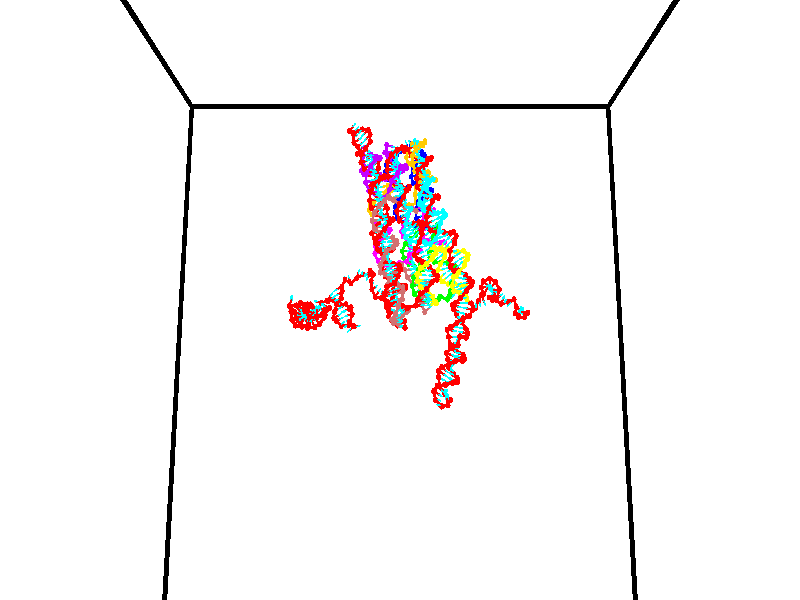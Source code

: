 // switches for output
#declare DRAW_BASES = 1; // possible values are 0, 1; only relevant for DNA ribbons
#declare DRAW_BASES_TYPE = 3; // possible values are 1, 2, 3; only relevant for DNA ribbons
#declare DRAW_FOG = 0; // set to 1 to enable fog

#include "colors.inc"

#include "transforms.inc"
background { rgb <1, 1, 1>}

#default {
   normal{
       ripples 0.25
       frequency 0.20
       turbulence 0.2
       lambda 5
   }
	finish {
		phong 0.1
		phong_size 40.
	}
}

// original window dimensions: 1024x640


// camera settings

camera {
	sky <0, 0.179814, -0.983701>
	up <0, 0.179814, -0.983701>
	right 1.6 * <1, 0, 0>
	location <35, 94.9851, 44.8844>
	look_at <35, 29.7336, 32.9568>
	direction <0, -65.2515, -11.9276>
	angle 67.0682
}


# declare cpy_camera_pos = <35, 94.9851, 44.8844>;
# if (DRAW_FOG = 1)
fog {
	fog_type 2
	up vnormalize(cpy_camera_pos)
	color rgbt<1,1,1,0.3>
	distance 1e-5
	fog_alt 3e-3
	fog_offset 56
}
# end


// LIGHTS

# declare lum = 6;
global_settings {
	ambient_light rgb lum * <0.05, 0.05, 0.05>
	max_trace_level 15
}# declare cpy_direct_light_amount = 0.25;
light_source
{	1000 * <-1, -1.16352, -0.803886>,
	rgb lum * cpy_direct_light_amount
	parallel
}

light_source
{	1000 * <1, 1.16352, 0.803886>,
	rgb lum * cpy_direct_light_amount
	parallel
}

// strand 0

// nucleotide -1

// particle -1
sphere {
	<24.005404, 34.918697, 34.892933> 0.250000
	pigment { color rgbt <1,0,0,0> }
	no_shadow
}
cylinder {
	<24.353895, 34.829643, 35.067924>,  <24.562990, 34.776211, 35.172920>, 0.100000
	pigment { color rgbt <1,0,0,0> }
	no_shadow
}
cylinder {
	<24.353895, 34.829643, 35.067924>,  <24.005404, 34.918697, 34.892933>, 0.100000
	pigment { color rgbt <1,0,0,0> }
	no_shadow
}

// particle -1
sphere {
	<24.353895, 34.829643, 35.067924> 0.100000
	pigment { color rgbt <1,0,0,0> }
	no_shadow
}
sphere {
	0, 1
	scale<0.080000,0.200000,0.300000>
	matrix <0.123285, 0.961905, 0.244008,
		-0.475139, -0.158653, 0.865490,
		0.871231, -0.222639, 0.437479,
		24.615265, 34.762852, 35.199169>
	pigment { color rgbt <0,1,1,0> }
	no_shadow
}
cylinder {
	<24.151964, 35.090057, 35.621037>,  <24.005404, 34.918697, 34.892933>, 0.130000
	pigment { color rgbt <1,0,0,0> }
	no_shadow
}

// nucleotide -1

// particle -1
sphere {
	<24.151964, 35.090057, 35.621037> 0.250000
	pigment { color rgbt <1,0,0,0> }
	no_shadow
}
cylinder {
	<24.540186, 35.091309, 35.524693>,  <24.773119, 35.092060, 35.466888>, 0.100000
	pigment { color rgbt <1,0,0,0> }
	no_shadow
}
cylinder {
	<24.540186, 35.091309, 35.524693>,  <24.151964, 35.090057, 35.621037>, 0.100000
	pigment { color rgbt <1,0,0,0> }
	no_shadow
}

// particle -1
sphere {
	<24.540186, 35.091309, 35.524693> 0.100000
	pigment { color rgbt <1,0,0,0> }
	no_shadow
}
sphere {
	0, 1
	scale<0.080000,0.200000,0.300000>
	matrix <0.088918, 0.924650, 0.370293,
		0.223865, -0.380806, 0.897146,
		0.970555, 0.003124, -0.240857,
		24.831352, 35.092247, 35.452435>
	pigment { color rgbt <0,1,1,0> }
	no_shadow
}
cylinder {
	<24.569204, 35.468689, 36.161079>,  <24.151964, 35.090057, 35.621037>, 0.130000
	pigment { color rgbt <1,0,0,0> }
	no_shadow
}

// nucleotide -1

// particle -1
sphere {
	<24.569204, 35.468689, 36.161079> 0.250000
	pigment { color rgbt <1,0,0,0> }
	no_shadow
}
cylinder {
	<24.739307, 35.514542, 35.801964>,  <24.841370, 35.542053, 35.586494>, 0.100000
	pigment { color rgbt <1,0,0,0> }
	no_shadow
}
cylinder {
	<24.739307, 35.514542, 35.801964>,  <24.569204, 35.468689, 36.161079>, 0.100000
	pigment { color rgbt <1,0,0,0> }
	no_shadow
}

// particle -1
sphere {
	<24.739307, 35.514542, 35.801964> 0.100000
	pigment { color rgbt <1,0,0,0> }
	no_shadow
}
sphere {
	0, 1
	scale<0.080000,0.200000,0.300000>
	matrix <0.377207, 0.879245, 0.290936,
		0.822723, -0.462373, 0.330663,
		0.425255, 0.114632, -0.897785,
		24.866884, 35.548931, 35.532627>
	pigment { color rgbt <0,1,1,0> }
	no_shadow
}
cylinder {
	<25.245874, 35.711040, 36.295059>,  <24.569204, 35.468689, 36.161079>, 0.130000
	pigment { color rgbt <1,0,0,0> }
	no_shadow
}

// nucleotide -1

// particle -1
sphere {
	<25.245874, 35.711040, 36.295059> 0.250000
	pigment { color rgbt <1,0,0,0> }
	no_shadow
}
cylinder {
	<25.200218, 35.823727, 35.913986>,  <25.172825, 35.891338, 35.685341>, 0.100000
	pigment { color rgbt <1,0,0,0> }
	no_shadow
}
cylinder {
	<25.200218, 35.823727, 35.913986>,  <25.245874, 35.711040, 36.295059>, 0.100000
	pigment { color rgbt <1,0,0,0> }
	no_shadow
}

// particle -1
sphere {
	<25.200218, 35.823727, 35.913986> 0.100000
	pigment { color rgbt <1,0,0,0> }
	no_shadow
}
sphere {
	0, 1
	scale<0.080000,0.200000,0.300000>
	matrix <0.624762, 0.765948, 0.151645,
		0.772428, -0.577891, -0.263433,
		-0.114142, 0.281718, -0.952684,
		25.165976, 35.908241, 35.628181>
	pigment { color rgbt <0,1,1,0> }
	no_shadow
}
cylinder {
	<25.943869, 35.873131, 36.106998>,  <25.245874, 35.711040, 36.295059>, 0.130000
	pigment { color rgbt <1,0,0,0> }
	no_shadow
}

// nucleotide -1

// particle -1
sphere {
	<25.943869, 35.873131, 36.106998> 0.250000
	pigment { color rgbt <1,0,0,0> }
	no_shadow
}
cylinder {
	<25.708370, 36.027142, 35.822708>,  <25.567070, 36.119549, 35.652134>, 0.100000
	pigment { color rgbt <1,0,0,0> }
	no_shadow
}
cylinder {
	<25.708370, 36.027142, 35.822708>,  <25.943869, 35.873131, 36.106998>, 0.100000
	pigment { color rgbt <1,0,0,0> }
	no_shadow
}

// particle -1
sphere {
	<25.708370, 36.027142, 35.822708> 0.100000
	pigment { color rgbt <1,0,0,0> }
	no_shadow
}
sphere {
	0, 1
	scale<0.080000,0.200000,0.300000>
	matrix <0.622161, 0.777184, -0.094349,
		0.516036, -0.497732, -0.697116,
		-0.588747, 0.385031, -0.710724,
		25.531746, 36.142651, 35.609489>
	pigment { color rgbt <0,1,1,0> }
	no_shadow
}
cylinder {
	<26.400631, 36.131195, 35.671680>,  <25.943869, 35.873131, 36.106998>, 0.130000
	pigment { color rgbt <1,0,0,0> }
	no_shadow
}

// nucleotide -1

// particle -1
sphere {
	<26.400631, 36.131195, 35.671680> 0.250000
	pigment { color rgbt <1,0,0,0> }
	no_shadow
}
cylinder {
	<26.068569, 36.345943, 35.611526>,  <25.869331, 36.474792, 35.575436>, 0.100000
	pigment { color rgbt <1,0,0,0> }
	no_shadow
}
cylinder {
	<26.068569, 36.345943, 35.611526>,  <26.400631, 36.131195, 35.671680>, 0.100000
	pigment { color rgbt <1,0,0,0> }
	no_shadow
}

// particle -1
sphere {
	<26.068569, 36.345943, 35.611526> 0.100000
	pigment { color rgbt <1,0,0,0> }
	no_shadow
}
sphere {
	0, 1
	scale<0.080000,0.200000,0.300000>
	matrix <0.553615, 0.825693, -0.108358,
		0.065996, -0.173209, -0.982671,
		-0.830154, 0.536870, -0.150384,
		25.819523, 36.507004, 35.566410>
	pigment { color rgbt <0,1,1,0> }
	no_shadow
}
cylinder {
	<26.627920, 36.608757, 35.169563>,  <26.400631, 36.131195, 35.671680>, 0.130000
	pigment { color rgbt <1,0,0,0> }
	no_shadow
}

// nucleotide -1

// particle -1
sphere {
	<26.627920, 36.608757, 35.169563> 0.250000
	pigment { color rgbt <1,0,0,0> }
	no_shadow
}
cylinder {
	<26.285299, 36.766930, 35.302197>,  <26.079727, 36.861835, 35.381775>, 0.100000
	pigment { color rgbt <1,0,0,0> }
	no_shadow
}
cylinder {
	<26.285299, 36.766930, 35.302197>,  <26.627920, 36.608757, 35.169563>, 0.100000
	pigment { color rgbt <1,0,0,0> }
	no_shadow
}

// particle -1
sphere {
	<26.285299, 36.766930, 35.302197> 0.100000
	pigment { color rgbt <1,0,0,0> }
	no_shadow
}
sphere {
	0, 1
	scale<0.080000,0.200000,0.300000>
	matrix <0.386545, 0.917320, -0.095433,
		-0.341903, 0.046427, -0.938588,
		-0.856554, 0.395436, 0.331581,
		26.028334, 36.885559, 35.401672>
	pigment { color rgbt <0,1,1,0> }
	no_shadow
}
cylinder {
	<26.282701, 37.130249, 34.686195>,  <26.627920, 36.608757, 35.169563>, 0.130000
	pigment { color rgbt <1,0,0,0> }
	no_shadow
}

// nucleotide -1

// particle -1
sphere {
	<26.282701, 37.130249, 34.686195> 0.250000
	pigment { color rgbt <1,0,0,0> }
	no_shadow
}
cylinder {
	<26.200027, 37.190372, 35.072914>,  <26.150423, 37.226448, 35.304943>, 0.100000
	pigment { color rgbt <1,0,0,0> }
	no_shadow
}
cylinder {
	<26.200027, 37.190372, 35.072914>,  <26.282701, 37.130249, 34.686195>, 0.100000
	pigment { color rgbt <1,0,0,0> }
	no_shadow
}

// particle -1
sphere {
	<26.200027, 37.190372, 35.072914> 0.100000
	pigment { color rgbt <1,0,0,0> }
	no_shadow
}
sphere {
	0, 1
	scale<0.080000,0.200000,0.300000>
	matrix <0.406408, 0.912040, -0.054917,
		-0.890008, 0.381562, -0.249593,
		-0.206684, 0.150313, 0.966792,
		26.138021, 37.235466, 35.362953>
	pigment { color rgbt <0,1,1,0> }
	no_shadow
}
cylinder {
	<26.093859, 37.805359, 34.798836>,  <26.282701, 37.130249, 34.686195>, 0.130000
	pigment { color rgbt <1,0,0,0> }
	no_shadow
}

// nucleotide -1

// particle -1
sphere {
	<26.093859, 37.805359, 34.798836> 0.250000
	pigment { color rgbt <1,0,0,0> }
	no_shadow
}
cylinder {
	<26.206886, 37.715572, 35.171883>,  <26.274702, 37.661701, 35.395710>, 0.100000
	pigment { color rgbt <1,0,0,0> }
	no_shadow
}
cylinder {
	<26.206886, 37.715572, 35.171883>,  <26.093859, 37.805359, 34.798836>, 0.100000
	pigment { color rgbt <1,0,0,0> }
	no_shadow
}

// particle -1
sphere {
	<26.206886, 37.715572, 35.171883> 0.100000
	pigment { color rgbt <1,0,0,0> }
	no_shadow
}
sphere {
	0, 1
	scale<0.080000,0.200000,0.300000>
	matrix <0.548232, 0.835593, 0.035004,
		-0.787145, 0.501399, 0.359170,
		0.282569, -0.224462, 0.932616,
		26.291656, 37.648235, 35.451668>
	pigment { color rgbt <0,1,1,0> }
	no_shadow
}
cylinder {
	<25.906893, 38.332001, 35.155708>,  <26.093859, 37.805359, 34.798836>, 0.130000
	pigment { color rgbt <1,0,0,0> }
	no_shadow
}

// nucleotide -1

// particle -1
sphere {
	<25.906893, 38.332001, 35.155708> 0.250000
	pigment { color rgbt <1,0,0,0> }
	no_shadow
}
cylinder {
	<26.197271, 38.163589, 35.373238>,  <26.371498, 38.062542, 35.503754>, 0.100000
	pigment { color rgbt <1,0,0,0> }
	no_shadow
}
cylinder {
	<26.197271, 38.163589, 35.373238>,  <25.906893, 38.332001, 35.155708>, 0.100000
	pigment { color rgbt <1,0,0,0> }
	no_shadow
}

// particle -1
sphere {
	<26.197271, 38.163589, 35.373238> 0.100000
	pigment { color rgbt <1,0,0,0> }
	no_shadow
}
sphere {
	0, 1
	scale<0.080000,0.200000,0.300000>
	matrix <0.506188, 0.862386, -0.008054,
		-0.465595, 0.281124, 0.839161,
		0.725944, -0.421023, 0.543824,
		26.415054, 38.037281, 35.536385>
	pigment { color rgbt <0,1,1,0> }
	no_shadow
}
cylinder {
	<26.039700, 38.827850, 35.488728>,  <25.906893, 38.332001, 35.155708>, 0.130000
	pigment { color rgbt <1,0,0,0> }
	no_shadow
}

// nucleotide -1

// particle -1
sphere {
	<26.039700, 38.827850, 35.488728> 0.250000
	pigment { color rgbt <1,0,0,0> }
	no_shadow
}
cylinder {
	<26.374638, 38.609470, 35.499943>,  <26.575602, 38.478443, 35.506672>, 0.100000
	pigment { color rgbt <1,0,0,0> }
	no_shadow
}
cylinder {
	<26.374638, 38.609470, 35.499943>,  <26.039700, 38.827850, 35.488728>, 0.100000
	pigment { color rgbt <1,0,0,0> }
	no_shadow
}

// particle -1
sphere {
	<26.374638, 38.609470, 35.499943> 0.100000
	pigment { color rgbt <1,0,0,0> }
	no_shadow
}
sphere {
	0, 1
	scale<0.080000,0.200000,0.300000>
	matrix <0.545866, 0.837796, 0.011302,
		-0.029660, 0.005841, 0.999543,
		0.837347, -0.545952, 0.028037,
		26.625841, 38.445686, 35.508354>
	pigment { color rgbt <0,1,1,0> }
	no_shadow
}
cylinder {
	<26.491737, 39.004894, 36.037525>,  <26.039700, 38.827850, 35.488728>, 0.130000
	pigment { color rgbt <1,0,0,0> }
	no_shadow
}

// nucleotide -1

// particle -1
sphere {
	<26.491737, 39.004894, 36.037525> 0.250000
	pigment { color rgbt <1,0,0,0> }
	no_shadow
}
cylinder {
	<26.718620, 38.846706, 35.748558>,  <26.854750, 38.751793, 35.575180>, 0.100000
	pigment { color rgbt <1,0,0,0> }
	no_shadow
}
cylinder {
	<26.718620, 38.846706, 35.748558>,  <26.491737, 39.004894, 36.037525>, 0.100000
	pigment { color rgbt <1,0,0,0> }
	no_shadow
}

// particle -1
sphere {
	<26.718620, 38.846706, 35.748558> 0.100000
	pigment { color rgbt <1,0,0,0> }
	no_shadow
}
sphere {
	0, 1
	scale<0.080000,0.200000,0.300000>
	matrix <0.524821, 0.849561, -0.053001,
		0.634695, -0.349075, 0.689426,
		0.567208, -0.395465, -0.722414,
		26.888783, 38.728065, 35.531834>
	pigment { color rgbt <0,1,1,0> }
	no_shadow
}
cylinder {
	<27.217510, 39.092556, 36.018734>,  <26.491737, 39.004894, 36.037525>, 0.130000
	pigment { color rgbt <1,0,0,0> }
	no_shadow
}

// nucleotide -1

// particle -1
sphere {
	<27.217510, 39.092556, 36.018734> 0.250000
	pigment { color rgbt <1,0,0,0> }
	no_shadow
}
cylinder {
	<27.186628, 39.002560, 35.630215>,  <27.168098, 38.948563, 35.397102>, 0.100000
	pigment { color rgbt <1,0,0,0> }
	no_shadow
}
cylinder {
	<27.186628, 39.002560, 35.630215>,  <27.217510, 39.092556, 36.018734>, 0.100000
	pigment { color rgbt <1,0,0,0> }
	no_shadow
}

// particle -1
sphere {
	<27.186628, 39.002560, 35.630215> 0.100000
	pigment { color rgbt <1,0,0,0> }
	no_shadow
}
sphere {
	0, 1
	scale<0.080000,0.200000,0.300000>
	matrix <0.560988, 0.795555, -0.228876,
		0.824216, -0.562557, 0.064797,
		-0.077206, -0.224993, -0.971297,
		27.163467, 38.935062, 35.338825>
	pigment { color rgbt <0,1,1,0> }
	no_shadow
}
cylinder {
	<27.940374, 38.935810, 35.811134>,  <27.217510, 39.092556, 36.018734>, 0.130000
	pigment { color rgbt <1,0,0,0> }
	no_shadow
}

// nucleotide -1

// particle -1
sphere {
	<27.940374, 38.935810, 35.811134> 0.250000
	pigment { color rgbt <1,0,0,0> }
	no_shadow
}
cylinder {
	<27.697447, 39.060497, 35.518833>,  <27.551689, 39.135311, 35.343452>, 0.100000
	pigment { color rgbt <1,0,0,0> }
	no_shadow
}
cylinder {
	<27.697447, 39.060497, 35.518833>,  <27.940374, 38.935810, 35.811134>, 0.100000
	pigment { color rgbt <1,0,0,0> }
	no_shadow
}

// particle -1
sphere {
	<27.697447, 39.060497, 35.518833> 0.100000
	pigment { color rgbt <1,0,0,0> }
	no_shadow
}
sphere {
	0, 1
	scale<0.080000,0.200000,0.300000>
	matrix <0.751256, 0.524518, -0.400619,
		0.258412, -0.792284, -0.552729,
		-0.607320, 0.311716, -0.730750,
		27.515251, 39.154011, 35.299610>
	pigment { color rgbt <0,1,1,0> }
	no_shadow
}
cylinder {
	<28.324062, 38.874668, 35.262962>,  <27.940374, 38.935810, 35.811134>, 0.130000
	pigment { color rgbt <1,0,0,0> }
	no_shadow
}

// nucleotide -1

// particle -1
sphere {
	<28.324062, 38.874668, 35.262962> 0.250000
	pigment { color rgbt <1,0,0,0> }
	no_shadow
}
cylinder {
	<28.037266, 39.137882, 35.170952>,  <27.865187, 39.295811, 35.115746>, 0.100000
	pigment { color rgbt <1,0,0,0> }
	no_shadow
}
cylinder {
	<28.037266, 39.137882, 35.170952>,  <28.324062, 38.874668, 35.262962>, 0.100000
	pigment { color rgbt <1,0,0,0> }
	no_shadow
}

// particle -1
sphere {
	<28.037266, 39.137882, 35.170952> 0.100000
	pigment { color rgbt <1,0,0,0> }
	no_shadow
}
sphere {
	0, 1
	scale<0.080000,0.200000,0.300000>
	matrix <0.680862, 0.590316, -0.433536,
		-0.149492, -0.467460, -0.871283,
		-0.716993, 0.658034, -0.230028,
		27.822168, 39.335293, 35.101944>
	pigment { color rgbt <0,1,1,0> }
	no_shadow
}
cylinder {
	<27.812668, 38.370762, 35.340706>,  <28.324062, 38.874668, 35.262962>, 0.130000
	pigment { color rgbt <1,0,0,0> }
	no_shadow
}

// nucleotide -1

// particle -1
sphere {
	<27.812668, 38.370762, 35.340706> 0.250000
	pigment { color rgbt <1,0,0,0> }
	no_shadow
}
cylinder {
	<27.530214, 38.431259, 35.617401>,  <27.360743, 38.467556, 35.783417>, 0.100000
	pigment { color rgbt <1,0,0,0> }
	no_shadow
}
cylinder {
	<27.530214, 38.431259, 35.617401>,  <27.812668, 38.370762, 35.340706>, 0.100000
	pigment { color rgbt <1,0,0,0> }
	no_shadow
}

// particle -1
sphere {
	<27.530214, 38.431259, 35.617401> 0.100000
	pigment { color rgbt <1,0,0,0> }
	no_shadow
}
sphere {
	0, 1
	scale<0.080000,0.200000,0.300000>
	matrix <-0.408219, -0.885182, -0.223183,
		0.578558, -0.439977, 0.686797,
		-0.706136, 0.151240, 0.691736,
		27.318373, 38.476631, 35.824921>
	pigment { color rgbt <0,1,1,0> }
	no_shadow
}
cylinder {
	<27.713261, 37.744629, 35.856201>,  <27.812668, 38.370762, 35.340706>, 0.130000
	pigment { color rgbt <1,0,0,0> }
	no_shadow
}

// nucleotide -1

// particle -1
sphere {
	<27.713261, 37.744629, 35.856201> 0.250000
	pigment { color rgbt <1,0,0,0> }
	no_shadow
}
cylinder {
	<27.367958, 37.943233, 35.819839>,  <27.160776, 38.062397, 35.798023>, 0.100000
	pigment { color rgbt <1,0,0,0> }
	no_shadow
}
cylinder {
	<27.367958, 37.943233, 35.819839>,  <27.713261, 37.744629, 35.856201>, 0.100000
	pigment { color rgbt <1,0,0,0> }
	no_shadow
}

// particle -1
sphere {
	<27.367958, 37.943233, 35.819839> 0.100000
	pigment { color rgbt <1,0,0,0> }
	no_shadow
}
sphere {
	0, 1
	scale<0.080000,0.200000,0.300000>
	matrix <-0.500638, -0.865181, 0.028715,
		-0.064395, 0.070300, 0.995445,
		-0.863258, 0.496508, -0.090908,
		27.108980, 38.092186, 35.792568>
	pigment { color rgbt <0,1,1,0> }
	no_shadow
}
cylinder {
	<27.289190, 37.571777, 36.346725>,  <27.713261, 37.744629, 35.856201>, 0.130000
	pigment { color rgbt <1,0,0,0> }
	no_shadow
}

// nucleotide -1

// particle -1
sphere {
	<27.289190, 37.571777, 36.346725> 0.250000
	pigment { color rgbt <1,0,0,0> }
	no_shadow
}
cylinder {
	<27.026451, 37.698357, 36.072964>,  <26.868809, 37.774303, 35.908707>, 0.100000
	pigment { color rgbt <1,0,0,0> }
	no_shadow
}
cylinder {
	<27.026451, 37.698357, 36.072964>,  <27.289190, 37.571777, 36.346725>, 0.100000
	pigment { color rgbt <1,0,0,0> }
	no_shadow
}

// particle -1
sphere {
	<27.026451, 37.698357, 36.072964> 0.100000
	pigment { color rgbt <1,0,0,0> }
	no_shadow
}
sphere {
	0, 1
	scale<0.080000,0.200000,0.300000>
	matrix <-0.541186, -0.829885, 0.135677,
		-0.525044, 0.459511, 0.716365,
		-0.656846, 0.316450, -0.684407,
		26.829397, 37.793293, 35.867641>
	pigment { color rgbt <0,1,1,0> }
	no_shadow
}
cylinder {
	<26.758192, 37.174988, 36.558739>,  <27.289190, 37.571777, 36.346725>, 0.130000
	pigment { color rgbt <1,0,0,0> }
	no_shadow
}

// nucleotide -1

// particle -1
sphere {
	<26.758192, 37.174988, 36.558739> 0.250000
	pigment { color rgbt <1,0,0,0> }
	no_shadow
}
cylinder {
	<26.583900, 37.338646, 36.238056>,  <26.479324, 37.436840, 36.045647>, 0.100000
	pigment { color rgbt <1,0,0,0> }
	no_shadow
}
cylinder {
	<26.583900, 37.338646, 36.238056>,  <26.758192, 37.174988, 36.558739>, 0.100000
	pigment { color rgbt <1,0,0,0> }
	no_shadow
}

// particle -1
sphere {
	<26.583900, 37.338646, 36.238056> 0.100000
	pigment { color rgbt <1,0,0,0> }
	no_shadow
}
sphere {
	0, 1
	scale<0.080000,0.200000,0.300000>
	matrix <-0.649583, -0.759505, -0.034558,
		-0.623043, 0.505719, 0.596713,
		-0.435730, 0.409145, -0.801710,
		26.453182, 37.461391, 35.997543>
	pigment { color rgbt <0,1,1,0> }
	no_shadow
}
cylinder {
	<26.051065, 37.218079, 36.619331>,  <26.758192, 37.174988, 36.558739>, 0.130000
	pigment { color rgbt <1,0,0,0> }
	no_shadow
}

// nucleotide -1

// particle -1
sphere {
	<26.051065, 37.218079, 36.619331> 0.250000
	pigment { color rgbt <1,0,0,0> }
	no_shadow
}
cylinder {
	<26.107008, 37.209896, 36.223347>,  <26.140574, 37.204987, 35.985756>, 0.100000
	pigment { color rgbt <1,0,0,0> }
	no_shadow
}
cylinder {
	<26.107008, 37.209896, 36.223347>,  <26.051065, 37.218079, 36.619331>, 0.100000
	pigment { color rgbt <1,0,0,0> }
	no_shadow
}

// particle -1
sphere {
	<26.107008, 37.209896, 36.223347> 0.100000
	pigment { color rgbt <1,0,0,0> }
	no_shadow
}
sphere {
	0, 1
	scale<0.080000,0.200000,0.300000>
	matrix <-0.651087, -0.755150, -0.076380,
		-0.746007, 0.655233, -0.118927,
		0.139855, -0.020452, -0.989961,
		26.148964, 37.203762, 35.926357>
	pigment { color rgbt <0,1,1,0> }
	no_shadow
}
cylinder {
	<25.450779, 37.383099, 36.393333>,  <26.051065, 37.218079, 36.619331>, 0.130000
	pigment { color rgbt <1,0,0,0> }
	no_shadow
}

// nucleotide -1

// particle -1
sphere {
	<25.450779, 37.383099, 36.393333> 0.250000
	pigment { color rgbt <1,0,0,0> }
	no_shadow
}
cylinder {
	<25.631905, 37.401192, 36.037151>,  <25.740580, 37.412048, 35.823441>, 0.100000
	pigment { color rgbt <1,0,0,0> }
	no_shadow
}
cylinder {
	<25.631905, 37.401192, 36.037151>,  <25.450779, 37.383099, 36.393333>, 0.100000
	pigment { color rgbt <1,0,0,0> }
	no_shadow
}

// particle -1
sphere {
	<25.631905, 37.401192, 36.037151> 0.100000
	pigment { color rgbt <1,0,0,0> }
	no_shadow
}
sphere {
	0, 1
	scale<0.080000,0.200000,0.300000>
	matrix <-0.355656, -0.906653, -0.226912,
		-0.817597, 0.419446, -0.394461,
		0.452816, 0.045231, -0.890456,
		25.767750, 37.414761, 35.770016>
	pigment { color rgbt <0,1,1,0> }
	no_shadow
}
cylinder {
	<24.940275, 37.432388, 35.844017>,  <25.450779, 37.383099, 36.393333>, 0.130000
	pigment { color rgbt <1,0,0,0> }
	no_shadow
}

// nucleotide -1

// particle -1
sphere {
	<24.940275, 37.432388, 35.844017> 0.250000
	pigment { color rgbt <1,0,0,0> }
	no_shadow
}
cylinder {
	<25.267702, 37.240047, 35.718334>,  <25.464159, 37.124641, 35.642925>, 0.100000
	pigment { color rgbt <1,0,0,0> }
	no_shadow
}
cylinder {
	<25.267702, 37.240047, 35.718334>,  <24.940275, 37.432388, 35.844017>, 0.100000
	pigment { color rgbt <1,0,0,0> }
	no_shadow
}

// particle -1
sphere {
	<25.267702, 37.240047, 35.718334> 0.100000
	pigment { color rgbt <1,0,0,0> }
	no_shadow
}
sphere {
	0, 1
	scale<0.080000,0.200000,0.300000>
	matrix <-0.569661, -0.749768, -0.336651,
		-0.073704, 0.454564, -0.887659,
		0.818568, -0.480852, -0.314209,
		25.513273, 37.095791, 35.624073>
	pigment { color rgbt <0,1,1,0> }
	no_shadow
}
cylinder {
	<24.745371, 37.120327, 35.279053>,  <24.940275, 37.432388, 35.844017>, 0.130000
	pigment { color rgbt <1,0,0,0> }
	no_shadow
}

// nucleotide -1

// particle -1
sphere {
	<24.745371, 37.120327, 35.279053> 0.250000
	pigment { color rgbt <1,0,0,0> }
	no_shadow
}
cylinder {
	<25.081848, 36.919022, 35.358170>,  <25.283735, 36.798241, 35.405640>, 0.100000
	pigment { color rgbt <1,0,0,0> }
	no_shadow
}
cylinder {
	<25.081848, 36.919022, 35.358170>,  <24.745371, 37.120327, 35.279053>, 0.100000
	pigment { color rgbt <1,0,0,0> }
	no_shadow
}

// particle -1
sphere {
	<25.081848, 36.919022, 35.358170> 0.100000
	pigment { color rgbt <1,0,0,0> }
	no_shadow
}
sphere {
	0, 1
	scale<0.080000,0.200000,0.300000>
	matrix <-0.423899, -0.840834, -0.336611,
		0.335712, 0.199312, -0.920637,
		0.841194, -0.503262, 0.197790,
		25.334206, 36.768044, 35.417507>
	pigment { color rgbt <0,1,1,0> }
	no_shadow
}
cylinder {
	<24.178078, 36.794270, 34.732849>,  <24.745371, 37.120327, 35.279053>, 0.130000
	pigment { color rgbt <1,0,0,0> }
	no_shadow
}

// nucleotide -1

// particle -1
sphere {
	<24.178078, 36.794270, 34.732849> 0.250000
	pigment { color rgbt <1,0,0,0> }
	no_shadow
}
cylinder {
	<24.273462, 36.695118, 34.357254>,  <24.330692, 36.635628, 34.131897>, 0.100000
	pigment { color rgbt <1,0,0,0> }
	no_shadow
}
cylinder {
	<24.273462, 36.695118, 34.357254>,  <24.178078, 36.794270, 34.732849>, 0.100000
	pigment { color rgbt <1,0,0,0> }
	no_shadow
}

// particle -1
sphere {
	<24.273462, 36.695118, 34.357254> 0.100000
	pigment { color rgbt <1,0,0,0> }
	no_shadow
}
sphere {
	0, 1
	scale<0.080000,0.200000,0.300000>
	matrix <-0.762770, -0.646257, -0.023107,
		-0.601098, 0.721740, -0.343181,
		0.238461, -0.247879, -0.938985,
		24.345001, 36.620754, 34.075558>
	pigment { color rgbt <0,1,1,0> }
	no_shadow
}
cylinder {
	<24.816801, 36.639469, 34.677376>,  <24.178078, 36.794270, 34.732849>, 0.130000
	pigment { color rgbt <1,0,0,0> }
	no_shadow
}

// nucleotide -1

// particle -1
sphere {
	<24.816801, 36.639469, 34.677376> 0.250000
	pigment { color rgbt <1,0,0,0> }
	no_shadow
}
cylinder {
	<25.034168, 36.498978, 34.982357>,  <25.164589, 36.414680, 35.165344>, 0.100000
	pigment { color rgbt <1,0,0,0> }
	no_shadow
}
cylinder {
	<25.034168, 36.498978, 34.982357>,  <24.816801, 36.639469, 34.677376>, 0.100000
	pigment { color rgbt <1,0,0,0> }
	no_shadow
}

// particle -1
sphere {
	<25.034168, 36.498978, 34.982357> 0.100000
	pigment { color rgbt <1,0,0,0> }
	no_shadow
}
sphere {
	0, 1
	scale<0.080000,0.200000,0.300000>
	matrix <-0.247338, -0.934934, -0.254404,
		0.802196, -0.050335, -0.594935,
		0.543420, -0.351232, 0.762451,
		25.197195, 36.393608, 35.211094>
	pigment { color rgbt <0,1,1,0> }
	no_shadow
}
cylinder {
	<25.131413, 36.103592, 34.376713>,  <24.816801, 36.639469, 34.677376>, 0.130000
	pigment { color rgbt <1,0,0,0> }
	no_shadow
}

// nucleotide -1

// particle -1
sphere {
	<25.131413, 36.103592, 34.376713> 0.250000
	pigment { color rgbt <1,0,0,0> }
	no_shadow
}
cylinder {
	<25.139809, 36.041813, 34.771824>,  <25.144846, 36.004745, 35.008892>, 0.100000
	pigment { color rgbt <1,0,0,0> }
	no_shadow
}
cylinder {
	<25.139809, 36.041813, 34.771824>,  <25.131413, 36.103592, 34.376713>, 0.100000
	pigment { color rgbt <1,0,0,0> }
	no_shadow
}

// particle -1
sphere {
	<25.139809, 36.041813, 34.771824> 0.100000
	pigment { color rgbt <1,0,0,0> }
	no_shadow
}
sphere {
	0, 1
	scale<0.080000,0.200000,0.300000>
	matrix <-0.234414, -0.961214, -0.145317,
		0.971910, -0.228499, -0.056381,
		0.020990, -0.154452, 0.987777,
		25.146105, 35.995476, 35.068157>
	pigment { color rgbt <0,1,1,0> }
	no_shadow
}
cylinder {
	<25.473820, 35.482872, 34.393539>,  <25.131413, 36.103592, 34.376713>, 0.130000
	pigment { color rgbt <1,0,0,0> }
	no_shadow
}

// nucleotide -1

// particle -1
sphere {
	<25.473820, 35.482872, 34.393539> 0.250000
	pigment { color rgbt <1,0,0,0> }
	no_shadow
}
cylinder {
	<25.286865, 35.533432, 34.743526>,  <25.174692, 35.563766, 34.953518>, 0.100000
	pigment { color rgbt <1,0,0,0> }
	no_shadow
}
cylinder {
	<25.286865, 35.533432, 34.743526>,  <25.473820, 35.482872, 34.393539>, 0.100000
	pigment { color rgbt <1,0,0,0> }
	no_shadow
}

// particle -1
sphere {
	<25.286865, 35.533432, 34.743526> 0.100000
	pigment { color rgbt <1,0,0,0> }
	no_shadow
}
sphere {
	0, 1
	scale<0.080000,0.200000,0.300000>
	matrix <-0.275854, -0.961162, -0.008503,
		0.839913, -0.245338, 0.484102,
		-0.467386, 0.126399, 0.874970,
		25.146648, 35.571350, 35.006016>
	pigment { color rgbt <0,1,1,0> }
	no_shadow
}
cylinder {
	<26.149389, 35.294731, 34.530262>,  <25.473820, 35.482872, 34.393539>, 0.130000
	pigment { color rgbt <1,0,0,0> }
	no_shadow
}

// nucleotide -1

// particle -1
sphere {
	<26.149389, 35.294731, 34.530262> 0.250000
	pigment { color rgbt <1,0,0,0> }
	no_shadow
}
cylinder {
	<25.967106, 34.947258, 34.452576>,  <25.857735, 34.738773, 34.405964>, 0.100000
	pigment { color rgbt <1,0,0,0> }
	no_shadow
}
cylinder {
	<25.967106, 34.947258, 34.452576>,  <26.149389, 35.294731, 34.530262>, 0.100000
	pigment { color rgbt <1,0,0,0> }
	no_shadow
}

// particle -1
sphere {
	<25.967106, 34.947258, 34.452576> 0.100000
	pigment { color rgbt <1,0,0,0> }
	no_shadow
}
sphere {
	0, 1
	scale<0.080000,0.200000,0.300000>
	matrix <0.722581, -0.233601, -0.650621,
		0.519812, -0.436833, 0.734147,
		-0.455710, -0.868681, -0.194218,
		25.830393, 34.686653, 34.394310>
	pigment { color rgbt <0,1,1,0> }
	no_shadow
}
cylinder {
	<26.637140, 34.734398, 34.655399>,  <26.149389, 35.294731, 34.530262>, 0.130000
	pigment { color rgbt <1,0,0,0> }
	no_shadow
}

// nucleotide -1

// particle -1
sphere {
	<26.637140, 34.734398, 34.655399> 0.250000
	pigment { color rgbt <1,0,0,0> }
	no_shadow
}
cylinder {
	<26.356621, 34.585732, 34.412075>,  <26.188309, 34.496532, 34.266079>, 0.100000
	pigment { color rgbt <1,0,0,0> }
	no_shadow
}
cylinder {
	<26.356621, 34.585732, 34.412075>,  <26.637140, 34.734398, 34.655399>, 0.100000
	pigment { color rgbt <1,0,0,0> }
	no_shadow
}

// particle -1
sphere {
	<26.356621, 34.585732, 34.412075> 0.100000
	pigment { color rgbt <1,0,0,0> }
	no_shadow
}
sphere {
	0, 1
	scale<0.080000,0.200000,0.300000>
	matrix <0.708574, -0.269943, -0.651961,
		0.078103, -0.888254, 0.452665,
		-0.701301, -0.371667, -0.608310,
		26.146231, 34.474232, 34.229584>
	pigment { color rgbt <0,1,1,0> }
	no_shadow
}
cylinder {
	<27.028597, 34.715645, 34.130417>,  <26.637140, 34.734398, 34.655399>, 0.130000
	pigment { color rgbt <1,0,0,0> }
	no_shadow
}

// nucleotide -1

// particle -1
sphere {
	<27.028597, 34.715645, 34.130417> 0.250000
	pigment { color rgbt <1,0,0,0> }
	no_shadow
}
cylinder {
	<26.714375, 34.491066, 34.026356>,  <26.525841, 34.356319, 33.963921>, 0.100000
	pigment { color rgbt <1,0,0,0> }
	no_shadow
}
cylinder {
	<26.714375, 34.491066, 34.026356>,  <27.028597, 34.715645, 34.130417>, 0.100000
	pigment { color rgbt <1,0,0,0> }
	no_shadow
}

// particle -1
sphere {
	<26.714375, 34.491066, 34.026356> 0.100000
	pigment { color rgbt <1,0,0,0> }
	no_shadow
}
sphere {
	0, 1
	scale<0.080000,0.200000,0.300000>
	matrix <0.466233, -0.260607, -0.845406,
		0.406852, -0.785406, 0.466486,
		-0.785556, -0.561446, -0.260154,
		26.478708, 34.322632, 33.948311>
	pigment { color rgbt <0,1,1,0> }
	no_shadow
}
cylinder {
	<27.548069, 34.383751, 33.865227>,  <27.028597, 34.715645, 34.130417>, 0.130000
	pigment { color rgbt <1,0,0,0> }
	no_shadow
}

// nucleotide -1

// particle -1
sphere {
	<27.548069, 34.383751, 33.865227> 0.250000
	pigment { color rgbt <1,0,0,0> }
	no_shadow
}
cylinder {
	<27.760548, 34.241436, 33.557655>,  <27.888035, 34.156048, 33.373112>, 0.100000
	pigment { color rgbt <1,0,0,0> }
	no_shadow
}
cylinder {
	<27.760548, 34.241436, 33.557655>,  <27.548069, 34.383751, 33.865227>, 0.100000
	pigment { color rgbt <1,0,0,0> }
	no_shadow
}

// particle -1
sphere {
	<27.760548, 34.241436, 33.557655> 0.100000
	pigment { color rgbt <1,0,0,0> }
	no_shadow
}
sphere {
	0, 1
	scale<0.080000,0.200000,0.300000>
	matrix <0.444092, -0.655972, 0.610314,
		-0.721535, -0.665670, -0.190447,
		0.531196, -0.355787, -0.768925,
		27.919907, 34.134701, 33.326977>
	pigment { color rgbt <0,1,1,0> }
	no_shadow
}
cylinder {
	<27.591690, 33.615036, 33.772190>,  <27.548069, 34.383751, 33.865227>, 0.130000
	pigment { color rgbt <1,0,0,0> }
	no_shadow
}

// nucleotide -1

// particle -1
sphere {
	<27.591690, 33.615036, 33.772190> 0.250000
	pigment { color rgbt <1,0,0,0> }
	no_shadow
}
cylinder {
	<27.907736, 33.799576, 33.610756>,  <28.097363, 33.910297, 33.513897>, 0.100000
	pigment { color rgbt <1,0,0,0> }
	no_shadow
}
cylinder {
	<27.907736, 33.799576, 33.610756>,  <27.591690, 33.615036, 33.772190>, 0.100000
	pigment { color rgbt <1,0,0,0> }
	no_shadow
}

// particle -1
sphere {
	<27.907736, 33.799576, 33.610756> 0.100000
	pigment { color rgbt <1,0,0,0> }
	no_shadow
}
sphere {
	0, 1
	scale<0.080000,0.200000,0.300000>
	matrix <0.603425, -0.469742, 0.644376,
		0.107700, -0.752663, -0.649538,
		0.790113, 0.461347, -0.403584,
		28.144770, 33.937981, 33.489681>
	pigment { color rgbt <0,1,1,0> }
	no_shadow
}
cylinder {
	<28.131069, 33.164303, 33.611340>,  <27.591690, 33.615036, 33.772190>, 0.130000
	pigment { color rgbt <1,0,0,0> }
	no_shadow
}

// nucleotide -1

// particle -1
sphere {
	<28.131069, 33.164303, 33.611340> 0.250000
	pigment { color rgbt <1,0,0,0> }
	no_shadow
}
cylinder {
	<28.296635, 33.523716, 33.669735>,  <28.395973, 33.739365, 33.704773>, 0.100000
	pigment { color rgbt <1,0,0,0> }
	no_shadow
}
cylinder {
	<28.296635, 33.523716, 33.669735>,  <28.131069, 33.164303, 33.611340>, 0.100000
	pigment { color rgbt <1,0,0,0> }
	no_shadow
}

// particle -1
sphere {
	<28.296635, 33.523716, 33.669735> 0.100000
	pigment { color rgbt <1,0,0,0> }
	no_shadow
}
sphere {
	0, 1
	scale<0.080000,0.200000,0.300000>
	matrix <0.483798, -0.352977, 0.800841,
		0.771113, -0.260852, -0.580811,
		0.413914, 0.898534, 0.145985,
		28.420809, 33.793278, 33.713531>
	pigment { color rgbt <0,1,1,0> }
	no_shadow
}
cylinder {
	<28.713678, 33.046646, 33.920818>,  <28.131069, 33.164303, 33.611340>, 0.130000
	pigment { color rgbt <1,0,0,0> }
	no_shadow
}

// nucleotide -1

// particle -1
sphere {
	<28.713678, 33.046646, 33.920818> 0.250000
	pigment { color rgbt <1,0,0,0> }
	no_shadow
}
cylinder {
	<28.683907, 33.438004, 33.997971>,  <28.666044, 33.672817, 34.044262>, 0.100000
	pigment { color rgbt <1,0,0,0> }
	no_shadow
}
cylinder {
	<28.683907, 33.438004, 33.997971>,  <28.713678, 33.046646, 33.920818>, 0.100000
	pigment { color rgbt <1,0,0,0> }
	no_shadow
}

// particle -1
sphere {
	<28.683907, 33.438004, 33.997971> 0.100000
	pigment { color rgbt <1,0,0,0> }
	no_shadow
}
sphere {
	0, 1
	scale<0.080000,0.200000,0.300000>
	matrix <0.392959, -0.148994, 0.907405,
		0.916539, 0.143331, -0.373380,
		-0.074428, 0.978395, 0.192882,
		28.661577, 33.731522, 34.055836>
	pigment { color rgbt <0,1,1,0> }
	no_shadow
}
cylinder {
	<29.370640, 33.300365, 33.960804>,  <28.713678, 33.046646, 33.920818>, 0.130000
	pigment { color rgbt <1,0,0,0> }
	no_shadow
}

// nucleotide -1

// particle -1
sphere {
	<29.370640, 33.300365, 33.960804> 0.250000
	pigment { color rgbt <1,0,0,0> }
	no_shadow
}
cylinder {
	<29.126963, 33.540871, 34.167633>,  <28.980757, 33.685173, 34.291729>, 0.100000
	pigment { color rgbt <1,0,0,0> }
	no_shadow
}
cylinder {
	<29.126963, 33.540871, 34.167633>,  <29.370640, 33.300365, 33.960804>, 0.100000
	pigment { color rgbt <1,0,0,0> }
	no_shadow
}

// particle -1
sphere {
	<29.126963, 33.540871, 34.167633> 0.100000
	pigment { color rgbt <1,0,0,0> }
	no_shadow
}
sphere {
	0, 1
	scale<0.080000,0.200000,0.300000>
	matrix <0.461975, -0.260894, 0.847652,
		0.644566, 0.755257, -0.118836,
		-0.609191, 0.601267, 0.517073,
		28.944206, 33.721252, 34.322754>
	pigment { color rgbt <0,1,1,0> }
	no_shadow
}
cylinder {
	<29.809809, 33.580509, 34.463566>,  <29.370640, 33.300365, 33.960804>, 0.130000
	pigment { color rgbt <1,0,0,0> }
	no_shadow
}

// nucleotide -1

// particle -1
sphere {
	<29.809809, 33.580509, 34.463566> 0.250000
	pigment { color rgbt <1,0,0,0> }
	no_shadow
}
cylinder {
	<29.432056, 33.639069, 34.581356>,  <29.205406, 33.674206, 34.652031>, 0.100000
	pigment { color rgbt <1,0,0,0> }
	no_shadow
}
cylinder {
	<29.432056, 33.639069, 34.581356>,  <29.809809, 33.580509, 34.463566>, 0.100000
	pigment { color rgbt <1,0,0,0> }
	no_shadow
}

// particle -1
sphere {
	<29.432056, 33.639069, 34.581356> 0.100000
	pigment { color rgbt <1,0,0,0> }
	no_shadow
}
sphere {
	0, 1
	scale<0.080000,0.200000,0.300000>
	matrix <0.264340, -0.194772, 0.944557,
		0.195637, 0.969862, 0.145239,
		-0.944378, 0.146398, 0.294477,
		29.148743, 33.682987, 34.669701>
	pigment { color rgbt <0,1,1,0> }
	no_shadow
}
cylinder {
	<29.997782, 34.159729, 34.386642>,  <29.809809, 33.580509, 34.463566>, 0.130000
	pigment { color rgbt <1,0,0,0> }
	no_shadow
}

// nucleotide -1

// particle -1
sphere {
	<29.997782, 34.159729, 34.386642> 0.250000
	pigment { color rgbt <1,0,0,0> }
	no_shadow
}
cylinder {
	<29.644289, 34.122368, 34.570072>,  <29.432194, 34.099949, 34.680130>, 0.100000
	pigment { color rgbt <1,0,0,0> }
	no_shadow
}
cylinder {
	<29.644289, 34.122368, 34.570072>,  <29.997782, 34.159729, 34.386642>, 0.100000
	pigment { color rgbt <1,0,0,0> }
	no_shadow
}

// particle -1
sphere {
	<29.644289, 34.122368, 34.570072> 0.100000
	pigment { color rgbt <1,0,0,0> }
	no_shadow
}
sphere {
	0, 1
	scale<0.080000,0.200000,0.300000>
	matrix <0.447281, -0.456867, 0.768903,
		0.137689, 0.884617, 0.445527,
		-0.883732, -0.093406, 0.458578,
		29.379169, 34.094345, 34.707645>
	pigment { color rgbt <0,1,1,0> }
	no_shadow
}
cylinder {
	<30.138790, 34.284679, 35.014225>,  <29.997782, 34.159729, 34.386642>, 0.130000
	pigment { color rgbt <1,0,0,0> }
	no_shadow
}

// nucleotide -1

// particle -1
sphere {
	<30.138790, 34.284679, 35.014225> 0.250000
	pigment { color rgbt <1,0,0,0> }
	no_shadow
}
cylinder {
	<29.779737, 34.117985, 35.071617>,  <29.564306, 34.017967, 35.106052>, 0.100000
	pigment { color rgbt <1,0,0,0> }
	no_shadow
}
cylinder {
	<29.779737, 34.117985, 35.071617>,  <30.138790, 34.284679, 35.014225>, 0.100000
	pigment { color rgbt <1,0,0,0> }
	no_shadow
}

// particle -1
sphere {
	<29.779737, 34.117985, 35.071617> 0.100000
	pigment { color rgbt <1,0,0,0> }
	no_shadow
}
sphere {
	0, 1
	scale<0.080000,0.200000,0.300000>
	matrix <0.357690, -0.498582, 0.789603,
		-0.257523, 0.760094, 0.596606,
		-0.897630, -0.416741, 0.143482,
		29.510448, 33.992962, 35.114662>
	pigment { color rgbt <0,1,1,0> }
	no_shadow
}
cylinder {
	<29.920958, 34.501022, 35.708820>,  <30.138790, 34.284679, 35.014225>, 0.130000
	pigment { color rgbt <1,0,0,0> }
	no_shadow
}

// nucleotide -1

// particle -1
sphere {
	<29.920958, 34.501022, 35.708820> 0.250000
	pigment { color rgbt <1,0,0,0> }
	no_shadow
}
cylinder {
	<29.763960, 34.152405, 35.591274>,  <29.669762, 33.943233, 35.520748>, 0.100000
	pigment { color rgbt <1,0,0,0> }
	no_shadow
}
cylinder {
	<29.763960, 34.152405, 35.591274>,  <29.920958, 34.501022, 35.708820>, 0.100000
	pigment { color rgbt <1,0,0,0> }
	no_shadow
}

// particle -1
sphere {
	<29.763960, 34.152405, 35.591274> 0.100000
	pigment { color rgbt <1,0,0,0> }
	no_shadow
}
sphere {
	0, 1
	scale<0.080000,0.200000,0.300000>
	matrix <0.435248, -0.457464, 0.775427,
		-0.810251, 0.176448, 0.558891,
		-0.392495, -0.871547, -0.293862,
		29.646212, 33.890942, 35.503117>
	pigment { color rgbt <0,1,1,0> }
	no_shadow
}
cylinder {
	<30.361567, 34.237534, 36.060978>,  <29.920958, 34.501022, 35.708820>, 0.130000
	pigment { color rgbt <1,0,0,0> }
	no_shadow
}

// nucleotide -1

// particle -1
sphere {
	<30.361567, 34.237534, 36.060978> 0.250000
	pigment { color rgbt <1,0,0,0> }
	no_shadow
}
cylinder {
	<30.633490, 34.530384, 36.078201>,  <30.796644, 34.706093, 36.088535>, 0.100000
	pigment { color rgbt <1,0,0,0> }
	no_shadow
}
cylinder {
	<30.633490, 34.530384, 36.078201>,  <30.361567, 34.237534, 36.060978>, 0.100000
	pigment { color rgbt <1,0,0,0> }
	no_shadow
}

// particle -1
sphere {
	<30.633490, 34.530384, 36.078201> 0.100000
	pigment { color rgbt <1,0,0,0> }
	no_shadow
}
sphere {
	0, 1
	scale<0.080000,0.200000,0.300000>
	matrix <-0.340934, 0.367468, -0.865293,
		-0.649325, 0.573552, 0.499414,
		0.679809, 0.732124, 0.043063,
		30.837433, 34.750023, 36.091122>
	pigment { color rgbt <0,1,1,0> }
	no_shadow
}
cylinder {
	<30.245945, 33.510513, 35.903591>,  <30.361567, 34.237534, 36.060978>, 0.130000
	pigment { color rgbt <1,0,0,0> }
	no_shadow
}

// nucleotide -1

// particle -1
sphere {
	<30.245945, 33.510513, 35.903591> 0.250000
	pigment { color rgbt <1,0,0,0> }
	no_shadow
}
cylinder {
	<30.000265, 33.705238, 36.152035>,  <29.852858, 33.822071, 36.301102>, 0.100000
	pigment { color rgbt <1,0,0,0> }
	no_shadow
}
cylinder {
	<30.000265, 33.705238, 36.152035>,  <30.245945, 33.510513, 35.903591>, 0.100000
	pigment { color rgbt <1,0,0,0> }
	no_shadow
}

// particle -1
sphere {
	<30.000265, 33.705238, 36.152035> 0.100000
	pigment { color rgbt <1,0,0,0> }
	no_shadow
}
sphere {
	0, 1
	scale<0.080000,0.200000,0.300000>
	matrix <-0.617097, 0.194302, -0.762521,
		-0.491885, -0.851624, 0.181069,
		-0.614199, 0.486810, 0.621109,
		29.816006, 33.851280, 36.338367>
	pigment { color rgbt <0,1,1,0> }
	no_shadow
}
cylinder {
	<29.675362, 33.159542, 35.787117>,  <30.245945, 33.510513, 35.903591>, 0.130000
	pigment { color rgbt <1,0,0,0> }
	no_shadow
}

// nucleotide -1

// particle -1
sphere {
	<29.675362, 33.159542, 35.787117> 0.250000
	pigment { color rgbt <1,0,0,0> }
	no_shadow
}
cylinder {
	<29.519142, 33.505131, 35.914261>,  <29.425411, 33.712482, 35.990547>, 0.100000
	pigment { color rgbt <1,0,0,0> }
	no_shadow
}
cylinder {
	<29.519142, 33.505131, 35.914261>,  <29.675362, 33.159542, 35.787117>, 0.100000
	pigment { color rgbt <1,0,0,0> }
	no_shadow
}

// particle -1
sphere {
	<29.519142, 33.505131, 35.914261> 0.100000
	pigment { color rgbt <1,0,0,0> }
	no_shadow
}
sphere {
	0, 1
	scale<0.080000,0.200000,0.300000>
	matrix <-0.685838, -0.042746, -0.726498,
		-0.614084, -0.501729, 0.609236,
		-0.390547, 0.863968, 0.317856,
		29.401978, 33.764320, 36.009617>
	pigment { color rgbt <0,1,1,0> }
	no_shadow
}
cylinder {
	<28.915642, 33.029461, 35.855473>,  <29.675362, 33.159542, 35.787117>, 0.130000
	pigment { color rgbt <1,0,0,0> }
	no_shadow
}

// nucleotide -1

// particle -1
sphere {
	<28.915642, 33.029461, 35.855473> 0.250000
	pigment { color rgbt <1,0,0,0> }
	no_shadow
}
cylinder {
	<29.041122, 33.395897, 35.755569>,  <29.116411, 33.615757, 35.695629>, 0.100000
	pigment { color rgbt <1,0,0,0> }
	no_shadow
}
cylinder {
	<29.041122, 33.395897, 35.755569>,  <28.915642, 33.029461, 35.855473>, 0.100000
	pigment { color rgbt <1,0,0,0> }
	no_shadow
}

// particle -1
sphere {
	<29.041122, 33.395897, 35.755569> 0.100000
	pigment { color rgbt <1,0,0,0> }
	no_shadow
}
sphere {
	0, 1
	scale<0.080000,0.200000,0.300000>
	matrix <-0.490590, -0.068831, -0.868668,
		-0.812966, 0.395029, 0.427831,
		0.313701, 0.916087, -0.249755,
		29.135233, 33.670723, 35.680641>
	pigment { color rgbt <0,1,1,0> }
	no_shadow
}
cylinder {
	<28.426529, 33.410896, 35.453800>,  <28.915642, 33.029461, 35.855473>, 0.130000
	pigment { color rgbt <1,0,0,0> }
	no_shadow
}

// nucleotide -1

// particle -1
sphere {
	<28.426529, 33.410896, 35.453800> 0.250000
	pigment { color rgbt <1,0,0,0> }
	no_shadow
}
cylinder {
	<28.742910, 33.640675, 35.369514>,  <28.932739, 33.778542, 35.318943>, 0.100000
	pigment { color rgbt <1,0,0,0> }
	no_shadow
}
cylinder {
	<28.742910, 33.640675, 35.369514>,  <28.426529, 33.410896, 35.453800>, 0.100000
	pigment { color rgbt <1,0,0,0> }
	no_shadow
}

// particle -1
sphere {
	<28.742910, 33.640675, 35.369514> 0.100000
	pigment { color rgbt <1,0,0,0> }
	no_shadow
}
sphere {
	0, 1
	scale<0.080000,0.200000,0.300000>
	matrix <-0.454788, 0.321554, -0.830524,
		-0.409338, 0.752737, 0.515587,
		0.790955, 0.574448, -0.210712,
		28.980198, 33.813007, 35.306301>
	pigment { color rgbt <0,1,1,0> }
	no_shadow
}
cylinder {
	<28.240402, 34.209419, 35.329723>,  <28.426529, 33.410896, 35.453800>, 0.130000
	pigment { color rgbt <1,0,0,0> }
	no_shadow
}

// nucleotide -1

// particle -1
sphere {
	<28.240402, 34.209419, 35.329723> 0.250000
	pigment { color rgbt <1,0,0,0> }
	no_shadow
}
cylinder {
	<28.582123, 34.118084, 35.142948>,  <28.787155, 34.063282, 35.030884>, 0.100000
	pigment { color rgbt <1,0,0,0> }
	no_shadow
}
cylinder {
	<28.582123, 34.118084, 35.142948>,  <28.240402, 34.209419, 35.329723>, 0.100000
	pigment { color rgbt <1,0,0,0> }
	no_shadow
}

// particle -1
sphere {
	<28.582123, 34.118084, 35.142948> 0.100000
	pigment { color rgbt <1,0,0,0> }
	no_shadow
}
sphere {
	0, 1
	scale<0.080000,0.200000,0.300000>
	matrix <-0.408891, 0.259398, -0.874940,
		0.320902, 0.938390, 0.128240,
		0.854301, -0.228334, -0.466941,
		28.838413, 34.049583, 35.002865>
	pigment { color rgbt <0,1,1,0> }
	no_shadow
}
cylinder {
	<28.365839, 34.766140, 34.922615>,  <28.240402, 34.209419, 35.329723>, 0.130000
	pigment { color rgbt <1,0,0,0> }
	no_shadow
}

// nucleotide -1

// particle -1
sphere {
	<28.365839, 34.766140, 34.922615> 0.250000
	pigment { color rgbt <1,0,0,0> }
	no_shadow
}
cylinder {
	<28.559715, 34.480118, 34.721115>,  <28.676041, 34.308502, 34.600216>, 0.100000
	pigment { color rgbt <1,0,0,0> }
	no_shadow
}
cylinder {
	<28.559715, 34.480118, 34.721115>,  <28.365839, 34.766140, 34.922615>, 0.100000
	pigment { color rgbt <1,0,0,0> }
	no_shadow
}

// particle -1
sphere {
	<28.559715, 34.480118, 34.721115> 0.100000
	pigment { color rgbt <1,0,0,0> }
	no_shadow
}
sphere {
	0, 1
	scale<0.080000,0.200000,0.300000>
	matrix <-0.393561, 0.336046, -0.855677,
		0.781144, 0.612995, -0.118542,
		0.484690, -0.715060, -0.503751,
		28.705122, 34.265598, 34.569988>
	pigment { color rgbt <0,1,1,0> }
	no_shadow
}
cylinder {
	<28.602053, 35.017208, 34.309536>,  <28.365839, 34.766140, 34.922615>, 0.130000
	pigment { color rgbt <1,0,0,0> }
	no_shadow
}

// nucleotide -1

// particle -1
sphere {
	<28.602053, 35.017208, 34.309536> 0.250000
	pigment { color rgbt <1,0,0,0> }
	no_shadow
}
cylinder {
	<28.640614, 34.627972, 34.225822>,  <28.663750, 34.394428, 34.175594>, 0.100000
	pigment { color rgbt <1,0,0,0> }
	no_shadow
}
cylinder {
	<28.640614, 34.627972, 34.225822>,  <28.602053, 35.017208, 34.309536>, 0.100000
	pigment { color rgbt <1,0,0,0> }
	no_shadow
}

// particle -1
sphere {
	<28.640614, 34.627972, 34.225822> 0.100000
	pigment { color rgbt <1,0,0,0> }
	no_shadow
}
sphere {
	0, 1
	scale<0.080000,0.200000,0.300000>
	matrix <-0.225893, 0.183386, -0.956735,
		0.969370, 0.139505, -0.202136,
		0.096401, -0.973092, -0.209283,
		28.669533, 34.336044, 34.163036>
	pigment { color rgbt <0,1,1,0> }
	no_shadow
}
cylinder {
	<29.064125, 34.928482, 33.744038>,  <28.602053, 35.017208, 34.309536>, 0.130000
	pigment { color rgbt <1,0,0,0> }
	no_shadow
}

// nucleotide -1

// particle -1
sphere {
	<29.064125, 34.928482, 33.744038> 0.250000
	pigment { color rgbt <1,0,0,0> }
	no_shadow
}
cylinder {
	<28.855518, 34.587189, 33.742954>,  <28.730354, 34.382412, 33.742302>, 0.100000
	pigment { color rgbt <1,0,0,0> }
	no_shadow
}
cylinder {
	<28.855518, 34.587189, 33.742954>,  <29.064125, 34.928482, 33.744038>, 0.100000
	pigment { color rgbt <1,0,0,0> }
	no_shadow
}

// particle -1
sphere {
	<28.855518, 34.587189, 33.742954> 0.100000
	pigment { color rgbt <1,0,0,0> }
	no_shadow
}
sphere {
	0, 1
	scale<0.080000,0.200000,0.300000>
	matrix <-0.293148, 0.182163, -0.938553,
		0.801302, -0.488676, -0.345125,
		-0.521517, -0.853237, -0.002713,
		28.699062, 34.331219, 33.742142>
	pigment { color rgbt <0,1,1,0> }
	no_shadow
}
cylinder {
	<29.118393, 34.802887, 33.120075>,  <29.064125, 34.928482, 33.744038>, 0.130000
	pigment { color rgbt <1,0,0,0> }
	no_shadow
}

// nucleotide -1

// particle -1
sphere {
	<29.118393, 34.802887, 33.120075> 0.250000
	pigment { color rgbt <1,0,0,0> }
	no_shadow
}
cylinder {
	<28.828667, 34.559311, 33.249416>,  <28.654831, 34.413166, 33.327023>, 0.100000
	pigment { color rgbt <1,0,0,0> }
	no_shadow
}
cylinder {
	<28.828667, 34.559311, 33.249416>,  <29.118393, 34.802887, 33.120075>, 0.100000
	pigment { color rgbt <1,0,0,0> }
	no_shadow
}

// particle -1
sphere {
	<28.828667, 34.559311, 33.249416> 0.100000
	pigment { color rgbt <1,0,0,0> }
	no_shadow
}
sphere {
	0, 1
	scale<0.080000,0.200000,0.300000>
	matrix <-0.510091, 0.157746, -0.845531,
		0.463869, -0.777373, -0.424872,
		-0.724315, -0.608939, 0.323357,
		28.611372, 34.376629, 33.346424>
	pigment { color rgbt <0,1,1,0> }
	no_shadow
}
cylinder {
	<29.028940, 34.234436, 32.634178>,  <29.118393, 34.802887, 33.120075>, 0.130000
	pigment { color rgbt <1,0,0,0> }
	no_shadow
}

// nucleotide -1

// particle -1
sphere {
	<29.028940, 34.234436, 32.634178> 0.250000
	pigment { color rgbt <1,0,0,0> }
	no_shadow
}
cylinder {
	<28.683287, 34.327065, 32.812904>,  <28.475895, 34.382641, 32.920139>, 0.100000
	pigment { color rgbt <1,0,0,0> }
	no_shadow
}
cylinder {
	<28.683287, 34.327065, 32.812904>,  <29.028940, 34.234436, 32.634178>, 0.100000
	pigment { color rgbt <1,0,0,0> }
	no_shadow
}

// particle -1
sphere {
	<28.683287, 34.327065, 32.812904> 0.100000
	pigment { color rgbt <1,0,0,0> }
	no_shadow
}
sphere {
	0, 1
	scale<0.080000,0.200000,0.300000>
	matrix <-0.391133, 0.249657, -0.885826,
		-0.316686, -0.940237, -0.125161,
		-0.864133, 0.231574, 0.446820,
		28.424047, 34.396538, 32.946949>
	pigment { color rgbt <0,1,1,0> }
	no_shadow
}
cylinder {
	<29.322762, 33.956726, 31.952322>,  <29.028940, 34.234436, 32.634178>, 0.130000
	pigment { color rgbt <1,0,0,0> }
	no_shadow
}

// nucleotide -1

// particle -1
sphere {
	<29.322762, 33.956726, 31.952322> 0.250000
	pigment { color rgbt <1,0,0,0> }
	no_shadow
}
cylinder {
	<29.277042, 33.592178, 31.794159>,  <29.249611, 33.373451, 31.699261>, 0.100000
	pigment { color rgbt <1,0,0,0> }
	no_shadow
}
cylinder {
	<29.277042, 33.592178, 31.794159>,  <29.322762, 33.956726, 31.952322>, 0.100000
	pigment { color rgbt <1,0,0,0> }
	no_shadow
}

// particle -1
sphere {
	<29.277042, 33.592178, 31.794159> 0.100000
	pigment { color rgbt <1,0,0,0> }
	no_shadow
}
sphere {
	0, 1
	scale<0.080000,0.200000,0.300000>
	matrix <0.974129, -0.024707, -0.224637,
		0.194957, -0.410855, 0.890612,
		-0.114297, -0.911366, -0.395409,
		29.242754, 33.318768, 31.675535>
	pigment { color rgbt <0,1,1,0> }
	no_shadow
}
cylinder {
	<29.900541, 33.544518, 32.211376>,  <29.322762, 33.956726, 31.952322>, 0.130000
	pigment { color rgbt <1,0,0,0> }
	no_shadow
}

// nucleotide -1

// particle -1
sphere {
	<29.900541, 33.544518, 32.211376> 0.250000
	pigment { color rgbt <1,0,0,0> }
	no_shadow
}
cylinder {
	<29.757635, 33.391689, 31.870464>,  <29.671892, 33.299992, 31.665916>, 0.100000
	pigment { color rgbt <1,0,0,0> }
	no_shadow
}
cylinder {
	<29.757635, 33.391689, 31.870464>,  <29.900541, 33.544518, 32.211376>, 0.100000
	pigment { color rgbt <1,0,0,0> }
	no_shadow
}

// particle -1
sphere {
	<29.757635, 33.391689, 31.870464> 0.100000
	pigment { color rgbt <1,0,0,0> }
	no_shadow
}
sphere {
	0, 1
	scale<0.080000,0.200000,0.300000>
	matrix <0.928230, -0.246535, -0.278584,
		-0.103680, -0.890644, 0.442724,
		-0.357266, -0.382067, -0.852283,
		29.650455, 33.277069, 31.614779>
	pigment { color rgbt <0,1,1,0> }
	no_shadow
}
cylinder {
	<30.497246, 33.547478, 31.734709>,  <29.900541, 33.544518, 32.211376>, 0.130000
	pigment { color rgbt <1,0,0,0> }
	no_shadow
}

// nucleotide -1

// particle -1
sphere {
	<30.497246, 33.547478, 31.734709> 0.250000
	pigment { color rgbt <1,0,0,0> }
	no_shadow
}
cylinder {
	<30.624657, 33.819092, 31.470148>,  <30.701103, 33.982059, 31.311413>, 0.100000
	pigment { color rgbt <1,0,0,0> }
	no_shadow
}
cylinder {
	<30.624657, 33.819092, 31.470148>,  <30.497246, 33.547478, 31.734709>, 0.100000
	pigment { color rgbt <1,0,0,0> }
	no_shadow
}

// particle -1
sphere {
	<30.624657, 33.819092, 31.470148> 0.100000
	pigment { color rgbt <1,0,0,0> }
	no_shadow
}
sphere {
	0, 1
	scale<0.080000,0.200000,0.300000>
	matrix <0.947139, -0.199778, 0.251031,
		0.038326, -0.706398, -0.706776,
		0.318525, 0.679036, -0.661401,
		30.720215, 34.022804, 31.271729>
	pigment { color rgbt <0,1,1,0> }
	no_shadow
}
cylinder {
	<31.120096, 33.386391, 31.369343>,  <30.497246, 33.547478, 31.734709>, 0.130000
	pigment { color rgbt <1,0,0,0> }
	no_shadow
}

// nucleotide -1

// particle -1
sphere {
	<31.120096, 33.386391, 31.369343> 0.250000
	pigment { color rgbt <1,0,0,0> }
	no_shadow
}
cylinder {
	<31.108191, 33.785954, 31.383772>,  <31.101048, 34.025692, 31.392429>, 0.100000
	pigment { color rgbt <1,0,0,0> }
	no_shadow
}
cylinder {
	<31.108191, 33.785954, 31.383772>,  <31.120096, 33.386391, 31.369343>, 0.100000
	pigment { color rgbt <1,0,0,0> }
	no_shadow
}

// particle -1
sphere {
	<31.108191, 33.785954, 31.383772> 0.100000
	pigment { color rgbt <1,0,0,0> }
	no_shadow
}
sphere {
	0, 1
	scale<0.080000,0.200000,0.300000>
	matrix <0.874044, 0.008500, 0.485772,
		0.484934, 0.045986, -0.873341,
		-0.029762, 0.998906, 0.036072,
		31.099262, 34.085625, 31.394594>
	pigment { color rgbt <0,1,1,0> }
	no_shadow
}
cylinder {
	<31.863718, 33.613949, 31.351704>,  <31.120096, 33.386391, 31.369343>, 0.130000
	pigment { color rgbt <1,0,0,0> }
	no_shadow
}

// nucleotide -1

// particle -1
sphere {
	<31.863718, 33.613949, 31.351704> 0.250000
	pigment { color rgbt <1,0,0,0> }
	no_shadow
}
cylinder {
	<31.644302, 33.924122, 31.476799>,  <31.512653, 34.110226, 31.551857>, 0.100000
	pigment { color rgbt <1,0,0,0> }
	no_shadow
}
cylinder {
	<31.644302, 33.924122, 31.476799>,  <31.863718, 33.613949, 31.351704>, 0.100000
	pigment { color rgbt <1,0,0,0> }
	no_shadow
}

// particle -1
sphere {
	<31.644302, 33.924122, 31.476799> 0.100000
	pigment { color rgbt <1,0,0,0> }
	no_shadow
}
sphere {
	0, 1
	scale<0.080000,0.200000,0.300000>
	matrix <0.724837, 0.254564, 0.640162,
		0.416793, 0.577838, -0.701703,
		-0.548538, 0.775436, 0.312738,
		31.479740, 34.156754, 31.570620>
	pigment { color rgbt <0,1,1,0> }
	no_shadow
}
cylinder {
	<31.923626, 34.368355, 31.231174>,  <31.863718, 33.613949, 31.351704>, 0.130000
	pigment { color rgbt <1,0,0,0> }
	no_shadow
}

// nucleotide -1

// particle -1
sphere {
	<31.923626, 34.368355, 31.231174> 0.250000
	pigment { color rgbt <1,0,0,0> }
	no_shadow
}
cylinder {
	<31.763132, 34.263573, 31.582262>,  <31.666836, 34.200703, 31.792915>, 0.100000
	pigment { color rgbt <1,0,0,0> }
	no_shadow
}
cylinder {
	<31.763132, 34.263573, 31.582262>,  <31.923626, 34.368355, 31.231174>, 0.100000
	pigment { color rgbt <1,0,0,0> }
	no_shadow
}

// particle -1
sphere {
	<31.763132, 34.263573, 31.582262> 0.100000
	pigment { color rgbt <1,0,0,0> }
	no_shadow
}
sphere {
	0, 1
	scale<0.080000,0.200000,0.300000>
	matrix <0.814538, 0.336261, 0.472711,
		-0.418972, 0.904604, 0.078452,
		-0.401236, -0.261955, 0.877718,
		31.642761, 34.184986, 31.845577>
	pigment { color rgbt <0,1,1,0> }
	no_shadow
}
cylinder {
	<32.281151, 34.683781, 31.624783>,  <31.923626, 34.368355, 31.231174>, 0.130000
	pigment { color rgbt <1,0,0,0> }
	no_shadow
}

// nucleotide -1

// particle -1
sphere {
	<32.281151, 34.683781, 31.624783> 0.250000
	pigment { color rgbt <1,0,0,0> }
	no_shadow
}
cylinder {
	<32.098389, 34.453415, 31.895945>,  <31.988731, 34.315193, 32.058643>, 0.100000
	pigment { color rgbt <1,0,0,0> }
	no_shadow
}
cylinder {
	<32.098389, 34.453415, 31.895945>,  <32.281151, 34.683781, 31.624783>, 0.100000
	pigment { color rgbt <1,0,0,0> }
	no_shadow
}

// particle -1
sphere {
	<32.098389, 34.453415, 31.895945> 0.100000
	pigment { color rgbt <1,0,0,0> }
	no_shadow
}
sphere {
	0, 1
	scale<0.080000,0.200000,0.300000>
	matrix <0.742252, 0.173141, 0.647368,
		-0.490203, 0.798963, 0.348366,
		-0.456906, -0.575917, 0.677906,
		31.961317, 34.280640, 32.099316>
	pigment { color rgbt <0,1,1,0> }
	no_shadow
}
cylinder {
	<32.067150, 35.043114, 32.274422>,  <32.281151, 34.683781, 31.624783>, 0.130000
	pigment { color rgbt <1,0,0,0> }
	no_shadow
}

// nucleotide -1

// particle -1
sphere {
	<32.067150, 35.043114, 32.274422> 0.250000
	pigment { color rgbt <1,0,0,0> }
	no_shadow
}
cylinder {
	<32.118946, 34.653011, 32.346104>,  <32.150024, 34.418949, 32.389111>, 0.100000
	pigment { color rgbt <1,0,0,0> }
	no_shadow
}
cylinder {
	<32.118946, 34.653011, 32.346104>,  <32.067150, 35.043114, 32.274422>, 0.100000
	pigment { color rgbt <1,0,0,0> }
	no_shadow
}

// particle -1
sphere {
	<32.118946, 34.653011, 32.346104> 0.100000
	pigment { color rgbt <1,0,0,0> }
	no_shadow
}
sphere {
	0, 1
	scale<0.080000,0.200000,0.300000>
	matrix <0.750557, 0.214503, 0.625022,
		-0.647995, 0.053568, 0.759759,
		0.129489, -0.975253, 0.179202,
		32.157791, 34.360435, 32.399864>
	pigment { color rgbt <0,1,1,0> }
	no_shadow
}
cylinder {
	<32.156803, 34.941483, 32.993774>,  <32.067150, 35.043114, 32.274422>, 0.130000
	pigment { color rgbt <1,0,0,0> }
	no_shadow
}

// nucleotide -1

// particle -1
sphere {
	<32.156803, 34.941483, 32.993774> 0.250000
	pigment { color rgbt <1,0,0,0> }
	no_shadow
}
cylinder {
	<32.364063, 34.649921, 32.814793>,  <32.488419, 34.474983, 32.707401>, 0.100000
	pigment { color rgbt <1,0,0,0> }
	no_shadow
}
cylinder {
	<32.364063, 34.649921, 32.814793>,  <32.156803, 34.941483, 32.993774>, 0.100000
	pigment { color rgbt <1,0,0,0> }
	no_shadow
}

// particle -1
sphere {
	<32.364063, 34.649921, 32.814793> 0.100000
	pigment { color rgbt <1,0,0,0> }
	no_shadow
}
sphere {
	0, 1
	scale<0.080000,0.200000,0.300000>
	matrix <0.743275, 0.124909, 0.657222,
		-0.423162, -0.673122, 0.606499,
		0.518148, -0.728906, -0.447457,
		32.519508, 34.431248, 32.680553>
	pigment { color rgbt <0,1,1,0> }
	no_shadow
}
cylinder {
	<32.461857, 34.468327, 33.570049>,  <32.156803, 34.941483, 32.993774>, 0.130000
	pigment { color rgbt <1,0,0,0> }
	no_shadow
}

// nucleotide -1

// particle -1
sphere {
	<32.461857, 34.468327, 33.570049> 0.250000
	pigment { color rgbt <1,0,0,0> }
	no_shadow
}
cylinder {
	<32.698097, 34.460793, 33.247353>,  <32.839844, 34.456272, 33.053734>, 0.100000
	pigment { color rgbt <1,0,0,0> }
	no_shadow
}
cylinder {
	<32.698097, 34.460793, 33.247353>,  <32.461857, 34.468327, 33.570049>, 0.100000
	pigment { color rgbt <1,0,0,0> }
	no_shadow
}

// particle -1
sphere {
	<32.698097, 34.460793, 33.247353> 0.100000
	pigment { color rgbt <1,0,0,0> }
	no_shadow
}
sphere {
	0, 1
	scale<0.080000,0.200000,0.300000>
	matrix <0.806709, 0.038803, 0.589673,
		0.020196, -0.999069, 0.038114,
		0.590603, -0.018838, -0.806742,
		32.875278, 34.455143, 33.005329>
	pigment { color rgbt <0,1,1,0> }
	no_shadow
}
cylinder {
	<33.056973, 33.988560, 33.575737>,  <32.461857, 34.468327, 33.570049>, 0.130000
	pigment { color rgbt <1,0,0,0> }
	no_shadow
}

// nucleotide -1

// particle -1
sphere {
	<33.056973, 33.988560, 33.575737> 0.250000
	pigment { color rgbt <1,0,0,0> }
	no_shadow
}
cylinder {
	<33.122837, 34.317394, 33.357723>,  <33.162357, 34.514694, 33.226913>, 0.100000
	pigment { color rgbt <1,0,0,0> }
	no_shadow
}
cylinder {
	<33.122837, 34.317394, 33.357723>,  <33.056973, 33.988560, 33.575737>, 0.100000
	pigment { color rgbt <1,0,0,0> }
	no_shadow
}

// particle -1
sphere {
	<33.122837, 34.317394, 33.357723> 0.100000
	pigment { color rgbt <1,0,0,0> }
	no_shadow
}
sphere {
	0, 1
	scale<0.080000,0.200000,0.300000>
	matrix <0.895966, 0.106415, 0.431186,
		0.412471, -0.559333, -0.719037,
		0.164660, 0.822084, -0.545036,
		33.172234, 34.564018, 33.194214>
	pigment { color rgbt <0,1,1,0> }
	no_shadow
}
cylinder {
	<33.621342, 33.636539, 33.982689>,  <33.056973, 33.988560, 33.575737>, 0.130000
	pigment { color rgbt <1,0,0,0> }
	no_shadow
}

// nucleotide -1

// particle -1
sphere {
	<33.621342, 33.636539, 33.982689> 0.250000
	pigment { color rgbt <1,0,0,0> }
	no_shadow
}
cylinder {
	<33.848667, 33.448849, 34.253048>,  <33.985062, 33.336235, 34.415264>, 0.100000
	pigment { color rgbt <1,0,0,0> }
	no_shadow
}
cylinder {
	<33.848667, 33.448849, 34.253048>,  <33.621342, 33.636539, 33.982689>, 0.100000
	pigment { color rgbt <1,0,0,0> }
	no_shadow
}

// particle -1
sphere {
	<33.848667, 33.448849, 34.253048> 0.100000
	pigment { color rgbt <1,0,0,0> }
	no_shadow
}
sphere {
	0, 1
	scale<0.080000,0.200000,0.300000>
	matrix <0.180665, 0.872571, 0.453851,
		-0.802730, -0.135819, 0.580670,
		0.568317, -0.469226, 0.675901,
		34.019161, 33.308083, 34.455818>
	pigment { color rgbt <0,1,1,0> }
	no_shadow
}
cylinder {
	<33.596413, 34.277306, 34.390026>,  <33.621342, 33.636539, 33.982689>, 0.130000
	pigment { color rgbt <1,0,0,0> }
	no_shadow
}

// nucleotide -1

// particle -1
sphere {
	<33.596413, 34.277306, 34.390026> 0.250000
	pigment { color rgbt <1,0,0,0> }
	no_shadow
}
cylinder {
	<33.866310, 34.005447, 34.505127>,  <34.028248, 33.842331, 34.574188>, 0.100000
	pigment { color rgbt <1,0,0,0> }
	no_shadow
}
cylinder {
	<33.866310, 34.005447, 34.505127>,  <33.596413, 34.277306, 34.390026>, 0.100000
	pigment { color rgbt <1,0,0,0> }
	no_shadow
}

// particle -1
sphere {
	<33.866310, 34.005447, 34.505127> 0.100000
	pigment { color rgbt <1,0,0,0> }
	no_shadow
}
sphere {
	0, 1
	scale<0.080000,0.200000,0.300000>
	matrix <0.644025, 0.732621, 0.220223,
		-0.360484, 0.036723, 0.932042,
		0.674747, -0.679645, 0.287749,
		34.068733, 33.801556, 34.591450>
	pigment { color rgbt <0,1,1,0> }
	no_shadow
}
cylinder {
	<33.835526, 34.310677, 35.213745>,  <33.596413, 34.277306, 34.390026>, 0.130000
	pigment { color rgbt <1,0,0,0> }
	no_shadow
}

// nucleotide -1

// particle -1
sphere {
	<33.835526, 34.310677, 35.213745> 0.250000
	pigment { color rgbt <1,0,0,0> }
	no_shadow
}
cylinder {
	<34.109684, 34.191525, 34.947964>,  <34.274178, 34.120033, 34.788494>, 0.100000
	pigment { color rgbt <1,0,0,0> }
	no_shadow
}
cylinder {
	<34.109684, 34.191525, 34.947964>,  <33.835526, 34.310677, 35.213745>, 0.100000
	pigment { color rgbt <1,0,0,0> }
	no_shadow
}

// particle -1
sphere {
	<34.109684, 34.191525, 34.947964> 0.100000
	pigment { color rgbt <1,0,0,0> }
	no_shadow
}
sphere {
	0, 1
	scale<0.080000,0.200000,0.300000>
	matrix <0.694248, 0.542582, 0.472889,
		0.219659, -0.785414, 0.578684,
		0.685397, -0.297876, -0.664455,
		34.315304, 34.102161, 34.748627>
	pigment { color rgbt <0,1,1,0> }
	no_shadow
}
cylinder {
	<34.315632, 34.000343, 35.586430>,  <33.835526, 34.310677, 35.213745>, 0.130000
	pigment { color rgbt <1,0,0,0> }
	no_shadow
}

// nucleotide -1

// particle -1
sphere {
	<34.315632, 34.000343, 35.586430> 0.250000
	pigment { color rgbt <1,0,0,0> }
	no_shadow
}
cylinder {
	<34.473976, 34.167110, 35.259144>,  <34.568981, 34.267170, 35.062771>, 0.100000
	pigment { color rgbt <1,0,0,0> }
	no_shadow
}
cylinder {
	<34.473976, 34.167110, 35.259144>,  <34.315632, 34.000343, 35.586430>, 0.100000
	pigment { color rgbt <1,0,0,0> }
	no_shadow
}

// particle -1
sphere {
	<34.473976, 34.167110, 35.259144> 0.100000
	pigment { color rgbt <1,0,0,0> }
	no_shadow
}
sphere {
	0, 1
	scale<0.080000,0.200000,0.300000>
	matrix <0.648673, 0.503731, 0.570507,
		0.650016, -0.756593, -0.071040,
		0.395856, 0.416921, -0.818214,
		34.592731, 34.292187, 35.013680>
	pigment { color rgbt <0,1,1,0> }
	no_shadow
}
cylinder {
	<34.918941, 33.939507, 35.721989>,  <34.315632, 34.000343, 35.586430>, 0.130000
	pigment { color rgbt <1,0,0,0> }
	no_shadow
}

// nucleotide -1

// particle -1
sphere {
	<34.918941, 33.939507, 35.721989> 0.250000
	pigment { color rgbt <1,0,0,0> }
	no_shadow
}
cylinder {
	<34.883835, 34.236279, 35.456108>,  <34.862770, 34.414341, 35.296577>, 0.100000
	pigment { color rgbt <1,0,0,0> }
	no_shadow
}
cylinder {
	<34.883835, 34.236279, 35.456108>,  <34.918941, 33.939507, 35.721989>, 0.100000
	pigment { color rgbt <1,0,0,0> }
	no_shadow
}

// particle -1
sphere {
	<34.883835, 34.236279, 35.456108> 0.100000
	pigment { color rgbt <1,0,0,0> }
	no_shadow
}
sphere {
	0, 1
	scale<0.080000,0.200000,0.300000>
	matrix <0.401051, 0.637126, 0.658201,
		0.911842, -0.208813, -0.353470,
		-0.087764, 0.741935, -0.664703,
		34.857506, 34.458858, 35.256699>
	pigment { color rgbt <0,1,1,0> }
	no_shadow
}
cylinder {
	<35.472015, 34.356380, 35.630112>,  <34.918941, 33.939507, 35.721989>, 0.130000
	pigment { color rgbt <1,0,0,0> }
	no_shadow
}

// nucleotide -1

// particle -1
sphere {
	<35.472015, 34.356380, 35.630112> 0.250000
	pigment { color rgbt <1,0,0,0> }
	no_shadow
}
cylinder {
	<35.175713, 34.617142, 35.565247>,  <34.997929, 34.773598, 35.526329>, 0.100000
	pigment { color rgbt <1,0,0,0> }
	no_shadow
}
cylinder {
	<35.175713, 34.617142, 35.565247>,  <35.472015, 34.356380, 35.630112>, 0.100000
	pigment { color rgbt <1,0,0,0> }
	no_shadow
}

// particle -1
sphere {
	<35.175713, 34.617142, 35.565247> 0.100000
	pigment { color rgbt <1,0,0,0> }
	no_shadow
}
sphere {
	0, 1
	scale<0.080000,0.200000,0.300000>
	matrix <0.349334, 0.580005, 0.735907,
		0.573794, 0.488483, -0.657377,
		-0.740760, 0.651903, -0.162160,
		34.953484, 34.812714, 35.516598>
	pigment { color rgbt <0,1,1,0> }
	no_shadow
}
cylinder {
	<35.514149, 34.815048, 36.250858>,  <35.472015, 34.356380, 35.630112>, 0.130000
	pigment { color rgbt <1,0,0,0> }
	no_shadow
}

// nucleotide -1

// particle -1
sphere {
	<35.514149, 34.815048, 36.250858> 0.250000
	pigment { color rgbt <1,0,0,0> }
	no_shadow
}
cylinder {
	<35.274426, 35.132751, 36.210888>,  <35.130592, 35.323372, 36.186905>, 0.100000
	pigment { color rgbt <1,0,0,0> }
	no_shadow
}
cylinder {
	<35.274426, 35.132751, 36.210888>,  <35.514149, 34.815048, 36.250858>, 0.100000
	pigment { color rgbt <1,0,0,0> }
	no_shadow
}

// particle -1
sphere {
	<35.274426, 35.132751, 36.210888> 0.100000
	pigment { color rgbt <1,0,0,0> }
	no_shadow
}
sphere {
	0, 1
	scale<0.080000,0.200000,0.300000>
	matrix <-0.112137, -0.206885, -0.971918,
		-0.792626, -0.571272, 0.213054,
		-0.599307, 0.794259, -0.099922,
		35.094635, 35.371029, 36.180912>
	pigment { color rgbt <0,1,1,0> }
	no_shadow
}
cylinder {
	<34.739635, 34.675056, 36.048100>,  <35.514149, 34.815048, 36.250858>, 0.130000
	pigment { color rgbt <1,0,0,0> }
	no_shadow
}

// nucleotide -1

// particle -1
sphere {
	<34.739635, 34.675056, 36.048100> 0.250000
	pigment { color rgbt <1,0,0,0> }
	no_shadow
}
cylinder {
	<34.837135, 35.042427, 35.923466>,  <34.895634, 35.262848, 35.848686>, 0.100000
	pigment { color rgbt <1,0,0,0> }
	no_shadow
}
cylinder {
	<34.837135, 35.042427, 35.923466>,  <34.739635, 34.675056, 36.048100>, 0.100000
	pigment { color rgbt <1,0,0,0> }
	no_shadow
}

// particle -1
sphere {
	<34.837135, 35.042427, 35.923466> 0.100000
	pigment { color rgbt <1,0,0,0> }
	no_shadow
}
sphere {
	0, 1
	scale<0.080000,0.200000,0.300000>
	matrix <-0.293763, -0.236266, -0.926219,
		-0.924279, 0.317295, 0.212210,
		0.243747, 0.918424, -0.311585,
		34.910259, 35.317955, 35.829990>
	pigment { color rgbt <0,1,1,0> }
	no_shadow
}
cylinder {
	<34.129417, 35.069588, 35.672035>,  <34.739635, 34.675056, 36.048100>, 0.130000
	pigment { color rgbt <1,0,0,0> }
	no_shadow
}

// nucleotide -1

// particle -1
sphere {
	<34.129417, 35.069588, 35.672035> 0.250000
	pigment { color rgbt <1,0,0,0> }
	no_shadow
}
cylinder {
	<34.462849, 35.243477, 35.535706>,  <34.662907, 35.347813, 35.453907>, 0.100000
	pigment { color rgbt <1,0,0,0> }
	no_shadow
}
cylinder {
	<34.462849, 35.243477, 35.535706>,  <34.129417, 35.069588, 35.672035>, 0.100000
	pigment { color rgbt <1,0,0,0> }
	no_shadow
}

// particle -1
sphere {
	<34.462849, 35.243477, 35.535706> 0.100000
	pigment { color rgbt <1,0,0,0> }
	no_shadow
}
sphere {
	0, 1
	scale<0.080000,0.200000,0.300000>
	matrix <-0.337991, -0.086626, -0.937154,
		-0.436929, 0.896387, 0.074724,
		0.833580, 0.434726, -0.340820,
		34.712921, 35.373894, 35.433460>
	pigment { color rgbt <0,1,1,0> }
	no_shadow
}
cylinder {
	<33.906281, 35.362286, 35.106899>,  <34.129417, 35.069588, 35.672035>, 0.130000
	pigment { color rgbt <1,0,0,0> }
	no_shadow
}

// nucleotide -1

// particle -1
sphere {
	<33.906281, 35.362286, 35.106899> 0.250000
	pigment { color rgbt <1,0,0,0> }
	no_shadow
}
cylinder {
	<34.298985, 35.388210, 35.035400>,  <34.534607, 35.403767, 34.992500>, 0.100000
	pigment { color rgbt <1,0,0,0> }
	no_shadow
}
cylinder {
	<34.298985, 35.388210, 35.035400>,  <33.906281, 35.362286, 35.106899>, 0.100000
	pigment { color rgbt <1,0,0,0> }
	no_shadow
}

// particle -1
sphere {
	<34.298985, 35.388210, 35.035400> 0.100000
	pigment { color rgbt <1,0,0,0> }
	no_shadow
}
sphere {
	0, 1
	scale<0.080000,0.200000,0.300000>
	matrix <-0.169485, -0.127772, -0.977215,
		-0.086178, 0.989683, -0.114456,
		0.981758, 0.064816, -0.178747,
		34.593513, 35.407654, 34.981777>
	pigment { color rgbt <0,1,1,0> }
	no_shadow
}
cylinder {
	<33.936962, 35.843842, 34.498608>,  <33.906281, 35.362286, 35.106899>, 0.130000
	pigment { color rgbt <1,0,0,0> }
	no_shadow
}

// nucleotide -1

// particle -1
sphere {
	<33.936962, 35.843842, 34.498608> 0.250000
	pigment { color rgbt <1,0,0,0> }
	no_shadow
}
cylinder {
	<34.275566, 35.631275, 34.511425>,  <34.478729, 35.503735, 34.519115>, 0.100000
	pigment { color rgbt <1,0,0,0> }
	no_shadow
}
cylinder {
	<34.275566, 35.631275, 34.511425>,  <33.936962, 35.843842, 34.498608>, 0.100000
	pigment { color rgbt <1,0,0,0> }
	no_shadow
}

// particle -1
sphere {
	<34.275566, 35.631275, 34.511425> 0.100000
	pigment { color rgbt <1,0,0,0> }
	no_shadow
}
sphere {
	0, 1
	scale<0.080000,0.200000,0.300000>
	matrix <-0.093760, -0.208070, -0.973610,
		0.524056, 0.821163, -0.225958,
		0.846507, -0.531412, 0.032048,
		34.529518, 35.471851, 34.521038>
	pigment { color rgbt <0,1,1,0> }
	no_shadow
}
cylinder {
	<34.256454, 36.055023, 33.879505>,  <33.936962, 35.843842, 34.498608>, 0.130000
	pigment { color rgbt <1,0,0,0> }
	no_shadow
}

// nucleotide -1

// particle -1
sphere {
	<34.256454, 36.055023, 33.879505> 0.250000
	pigment { color rgbt <1,0,0,0> }
	no_shadow
}
cylinder {
	<34.433147, 35.715122, 33.994602>,  <34.539162, 35.511181, 34.063660>, 0.100000
	pigment { color rgbt <1,0,0,0> }
	no_shadow
}
cylinder {
	<34.433147, 35.715122, 33.994602>,  <34.256454, 36.055023, 33.879505>, 0.100000
	pigment { color rgbt <1,0,0,0> }
	no_shadow
}

// particle -1
sphere {
	<34.433147, 35.715122, 33.994602> 0.100000
	pigment { color rgbt <1,0,0,0> }
	no_shadow
}
sphere {
	0, 1
	scale<0.080000,0.200000,0.300000>
	matrix <0.066850, -0.288662, -0.955094,
		0.894654, 0.441130, -0.070705,
		0.441730, -0.849752, 0.287742,
		34.565666, 35.460197, 34.080925>
	pigment { color rgbt <0,1,1,0> }
	no_shadow
}
cylinder {
	<34.365711, 35.886314, 33.229744>,  <34.256454, 36.055023, 33.879505>, 0.130000
	pigment { color rgbt <1,0,0,0> }
	no_shadow
}

// nucleotide -1

// particle -1
sphere {
	<34.365711, 35.886314, 33.229744> 0.250000
	pigment { color rgbt <1,0,0,0> }
	no_shadow
}
cylinder {
	<34.483597, 35.588566, 33.469429>,  <34.554329, 35.409916, 33.613239>, 0.100000
	pigment { color rgbt <1,0,0,0> }
	no_shadow
}
cylinder {
	<34.483597, 35.588566, 33.469429>,  <34.365711, 35.886314, 33.229744>, 0.100000
	pigment { color rgbt <1,0,0,0> }
	no_shadow
}

// particle -1
sphere {
	<34.483597, 35.588566, 33.469429> 0.100000
	pigment { color rgbt <1,0,0,0> }
	no_shadow
}
sphere {
	0, 1
	scale<0.080000,0.200000,0.300000>
	matrix <0.303487, -0.521687, -0.797332,
		0.906111, 0.416840, 0.072157,
		0.294716, -0.744370, 0.599212,
		34.572010, 35.365253, 33.649193>
	pigment { color rgbt <0,1,1,0> }
	no_shadow
}
cylinder {
	<35.100773, 35.733841, 33.069908>,  <34.365711, 35.886314, 33.229744>, 0.130000
	pigment { color rgbt <1,0,0,0> }
	no_shadow
}

// nucleotide -1

// particle -1
sphere {
	<35.100773, 35.733841, 33.069908> 0.250000
	pigment { color rgbt <1,0,0,0> }
	no_shadow
}
cylinder {
	<34.901752, 35.408253, 33.189835>,  <34.782341, 35.212898, 33.261791>, 0.100000
	pigment { color rgbt <1,0,0,0> }
	no_shadow
}
cylinder {
	<34.901752, 35.408253, 33.189835>,  <35.100773, 35.733841, 33.069908>, 0.100000
	pigment { color rgbt <1,0,0,0> }
	no_shadow
}

// particle -1
sphere {
	<34.901752, 35.408253, 33.189835> 0.100000
	pigment { color rgbt <1,0,0,0> }
	no_shadow
}
sphere {
	0, 1
	scale<0.080000,0.200000,0.300000>
	matrix <0.291096, -0.482269, -0.826245,
		0.817132, -0.323825, 0.476898,
		-0.497552, -0.813974, 0.299813,
		34.752487, 35.164059, 33.279778>
	pigment { color rgbt <0,1,1,0> }
	no_shadow
}
cylinder {
	<35.549698, 35.164494, 32.918159>,  <35.100773, 35.733841, 33.069908>, 0.130000
	pigment { color rgbt <1,0,0,0> }
	no_shadow
}

// nucleotide -1

// particle -1
sphere {
	<35.549698, 35.164494, 32.918159> 0.250000
	pigment { color rgbt <1,0,0,0> }
	no_shadow
}
cylinder {
	<35.188137, 34.993568, 32.925774>,  <34.971199, 34.891014, 32.930344>, 0.100000
	pigment { color rgbt <1,0,0,0> }
	no_shadow
}
cylinder {
	<35.188137, 34.993568, 32.925774>,  <35.549698, 35.164494, 32.918159>, 0.100000
	pigment { color rgbt <1,0,0,0> }
	no_shadow
}

// particle -1
sphere {
	<35.188137, 34.993568, 32.925774> 0.100000
	pigment { color rgbt <1,0,0,0> }
	no_shadow
}
sphere {
	0, 1
	scale<0.080000,0.200000,0.300000>
	matrix <0.230029, -0.523151, -0.820610,
		0.360616, -0.737373, 0.571172,
		-0.903904, -0.427311, 0.019040,
		34.916965, 34.865376, 32.931484>
	pigment { color rgbt <0,1,1,0> }
	no_shadow
}
cylinder {
	<35.583706, 34.365967, 32.572662>,  <35.549698, 35.164494, 32.918159>, 0.130000
	pigment { color rgbt <1,0,0,0> }
	no_shadow
}

// nucleotide -1

// particle -1
sphere {
	<35.583706, 34.365967, 32.572662> 0.250000
	pigment { color rgbt <1,0,0,0> }
	no_shadow
}
cylinder {
	<35.196617, 34.464123, 32.595634>,  <34.964363, 34.523014, 32.609417>, 0.100000
	pigment { color rgbt <1,0,0,0> }
	no_shadow
}
cylinder {
	<35.196617, 34.464123, 32.595634>,  <35.583706, 34.365967, 32.572662>, 0.100000
	pigment { color rgbt <1,0,0,0> }
	no_shadow
}

// particle -1
sphere {
	<35.196617, 34.464123, 32.595634> 0.100000
	pigment { color rgbt <1,0,0,0> }
	no_shadow
}
sphere {
	0, 1
	scale<0.080000,0.200000,0.300000>
	matrix <-0.165422, -0.446570, -0.879324,
		-0.190129, -0.860442, 0.472748,
		-0.967722, 0.245387, 0.057430,
		34.906300, 34.537739, 32.612862>
	pigment { color rgbt <0,1,1,0> }
	no_shadow
}
cylinder {
	<35.273453, 33.659409, 32.417007>,  <35.583706, 34.365967, 32.572662>, 0.130000
	pigment { color rgbt <1,0,0,0> }
	no_shadow
}

// nucleotide -1

// particle -1
sphere {
	<35.273453, 33.659409, 32.417007> 0.250000
	pigment { color rgbt <1,0,0,0> }
	no_shadow
}
cylinder {
	<35.005707, 33.950195, 32.355743>,  <34.845058, 34.124668, 32.318985>, 0.100000
	pigment { color rgbt <1,0,0,0> }
	no_shadow
}
cylinder {
	<35.005707, 33.950195, 32.355743>,  <35.273453, 33.659409, 32.417007>, 0.100000
	pigment { color rgbt <1,0,0,0> }
	no_shadow
}

// particle -1
sphere {
	<35.005707, 33.950195, 32.355743> 0.100000
	pigment { color rgbt <1,0,0,0> }
	no_shadow
}
sphere {
	0, 1
	scale<0.080000,0.200000,0.300000>
	matrix <-0.356076, -0.494864, -0.792666,
		-0.652040, -0.476049, 0.590103,
		-0.669368, 0.726972, -0.153161,
		34.804897, 34.168285, 32.309795>
	pigment { color rgbt <0,1,1,0> }
	no_shadow
}
cylinder {
	<34.708183, 33.342697, 32.243652>,  <35.273453, 33.659409, 32.417007>, 0.130000
	pigment { color rgbt <1,0,0,0> }
	no_shadow
}

// nucleotide -1

// particle -1
sphere {
	<34.708183, 33.342697, 32.243652> 0.250000
	pigment { color rgbt <1,0,0,0> }
	no_shadow
}
cylinder {
	<34.610519, 33.698238, 32.088562>,  <34.551922, 33.911564, 31.995508>, 0.100000
	pigment { color rgbt <1,0,0,0> }
	no_shadow
}
cylinder {
	<34.610519, 33.698238, 32.088562>,  <34.708183, 33.342697, 32.243652>, 0.100000
	pigment { color rgbt <1,0,0,0> }
	no_shadow
}

// particle -1
sphere {
	<34.610519, 33.698238, 32.088562> 0.100000
	pigment { color rgbt <1,0,0,0> }
	no_shadow
}
sphere {
	0, 1
	scale<0.080000,0.200000,0.300000>
	matrix <-0.388225, -0.455983, -0.800850,
		-0.888633, -0.045010, 0.456406,
		-0.244159, 0.888850, -0.387727,
		34.537273, 33.964893, 31.972244>
	pigment { color rgbt <0,1,1,0> }
	no_shadow
}
cylinder {
	<34.010254, 33.396076, 32.009197>,  <34.708183, 33.342697, 32.243652>, 0.130000
	pigment { color rgbt <1,0,0,0> }
	no_shadow
}

// nucleotide -1

// particle -1
sphere {
	<34.010254, 33.396076, 32.009197> 0.250000
	pigment { color rgbt <1,0,0,0> }
	no_shadow
}
cylinder {
	<34.182140, 33.691616, 31.801563>,  <34.285271, 33.868938, 31.676985>, 0.100000
	pigment { color rgbt <1,0,0,0> }
	no_shadow
}
cylinder {
	<34.182140, 33.691616, 31.801563>,  <34.010254, 33.396076, 32.009197>, 0.100000
	pigment { color rgbt <1,0,0,0> }
	no_shadow
}

// particle -1
sphere {
	<34.182140, 33.691616, 31.801563> 0.100000
	pigment { color rgbt <1,0,0,0> }
	no_shadow
}
sphere {
	0, 1
	scale<0.080000,0.200000,0.300000>
	matrix <-0.532508, -0.256899, -0.806497,
		-0.729232, 0.622979, 0.283051,
		0.429715, 0.738851, -0.519080,
		34.311054, 33.913273, 31.645840>
	pigment { color rgbt <0,1,1,0> }
	no_shadow
}
cylinder {
	<33.472626, 33.815567, 31.644367>,  <34.010254, 33.396076, 32.009197>, 0.130000
	pigment { color rgbt <1,0,0,0> }
	no_shadow
}

// nucleotide -1

// particle -1
sphere {
	<33.472626, 33.815567, 31.644367> 0.250000
	pigment { color rgbt <1,0,0,0> }
	no_shadow
}
cylinder {
	<33.812901, 33.904484, 31.453821>,  <34.017063, 33.957832, 31.339493>, 0.100000
	pigment { color rgbt <1,0,0,0> }
	no_shadow
}
cylinder {
	<33.812901, 33.904484, 31.453821>,  <33.472626, 33.815567, 31.644367>, 0.100000
	pigment { color rgbt <1,0,0,0> }
	no_shadow
}

// particle -1
sphere {
	<33.812901, 33.904484, 31.453821> 0.100000
	pigment { color rgbt <1,0,0,0> }
	no_shadow
}
sphere {
	0, 1
	scale<0.080000,0.200000,0.300000>
	matrix <-0.470053, -0.084042, -0.878628,
		-0.235345, 0.971351, 0.032995,
		0.850684, 0.222290, -0.476366,
		34.068104, 33.971172, 31.310911>
	pigment { color rgbt <0,1,1,0> }
	no_shadow
}
cylinder {
	<33.198547, 34.183170, 31.222542>,  <33.472626, 33.815567, 31.644367>, 0.130000
	pigment { color rgbt <1,0,0,0> }
	no_shadow
}

// nucleotide -1

// particle -1
sphere {
	<33.198547, 34.183170, 31.222542> 0.250000
	pigment { color rgbt <1,0,0,0> }
	no_shadow
}
cylinder {
	<33.552563, 34.086636, 31.063313>,  <33.764973, 34.028713, 30.967775>, 0.100000
	pigment { color rgbt <1,0,0,0> }
	no_shadow
}
cylinder {
	<33.552563, 34.086636, 31.063313>,  <33.198547, 34.183170, 31.222542>, 0.100000
	pigment { color rgbt <1,0,0,0> }
	no_shadow
}

// particle -1
sphere {
	<33.552563, 34.086636, 31.063313> 0.100000
	pigment { color rgbt <1,0,0,0> }
	no_shadow
}
sphere {
	0, 1
	scale<0.080000,0.200000,0.300000>
	matrix <-0.442792, -0.172512, -0.879872,
		0.143675, 0.954984, -0.259544,
		0.885038, -0.241340, -0.398074,
		33.818073, 34.014233, 30.943890>
	pigment { color rgbt <0,1,1,0> }
	no_shadow
}
cylinder {
	<33.181862, 34.477711, 30.577021>,  <33.198547, 34.183170, 31.222542>, 0.130000
	pigment { color rgbt <1,0,0,0> }
	no_shadow
}

// nucleotide -1

// particle -1
sphere {
	<33.181862, 34.477711, 30.577021> 0.250000
	pigment { color rgbt <1,0,0,0> }
	no_shadow
}
cylinder {
	<33.462624, 34.193241, 30.561163>,  <33.631081, 34.022560, 30.551649>, 0.100000
	pigment { color rgbt <1,0,0,0> }
	no_shadow
}
cylinder {
	<33.462624, 34.193241, 30.561163>,  <33.181862, 34.477711, 30.577021>, 0.100000
	pigment { color rgbt <1,0,0,0> }
	no_shadow
}

// particle -1
sphere {
	<33.462624, 34.193241, 30.561163> 0.100000
	pigment { color rgbt <1,0,0,0> }
	no_shadow
}
sphere {
	0, 1
	scale<0.080000,0.200000,0.300000>
	matrix <-0.409993, -0.357883, -0.838943,
		0.582444, 0.605108, -0.542773,
		0.701900, -0.711171, -0.039643,
		33.673195, 33.979889, 30.549271>
	pigment { color rgbt <0,1,1,0> }
	no_shadow
}
cylinder {
	<33.336033, 34.461395, 29.850250>,  <33.181862, 34.477711, 30.577021>, 0.130000
	pigment { color rgbt <1,0,0,0> }
	no_shadow
}

// nucleotide -1

// particle -1
sphere {
	<33.336033, 34.461395, 29.850250> 0.250000
	pigment { color rgbt <1,0,0,0> }
	no_shadow
}
cylinder {
	<33.492409, 34.114918, 29.974751>,  <33.586235, 33.907032, 30.049450>, 0.100000
	pigment { color rgbt <1,0,0,0> }
	no_shadow
}
cylinder {
	<33.492409, 34.114918, 29.974751>,  <33.336033, 34.461395, 29.850250>, 0.100000
	pigment { color rgbt <1,0,0,0> }
	no_shadow
}

// particle -1
sphere {
	<33.492409, 34.114918, 29.974751> 0.100000
	pigment { color rgbt <1,0,0,0> }
	no_shadow
}
sphere {
	0, 1
	scale<0.080000,0.200000,0.300000>
	matrix <-0.444663, -0.473824, -0.760109,
		0.805877, 0.158759, -0.570402,
		0.390944, -0.866191, 0.311250,
		33.609692, 33.855061, 30.068125>
	pigment { color rgbt <0,1,1,0> }
	no_shadow
}
cylinder {
	<33.854298, 34.213490, 29.359934>,  <33.336033, 34.461395, 29.850250>, 0.130000
	pigment { color rgbt <1,0,0,0> }
	no_shadow
}

// nucleotide -1

// particle -1
sphere {
	<33.854298, 34.213490, 29.359934> 0.250000
	pigment { color rgbt <1,0,0,0> }
	no_shadow
}
cylinder {
	<33.720722, 33.893345, 29.559095>,  <33.640575, 33.701260, 29.678593>, 0.100000
	pigment { color rgbt <1,0,0,0> }
	no_shadow
}
cylinder {
	<33.720722, 33.893345, 29.559095>,  <33.854298, 34.213490, 29.359934>, 0.100000
	pigment { color rgbt <1,0,0,0> }
	no_shadow
}

// particle -1
sphere {
	<33.720722, 33.893345, 29.559095> 0.100000
	pigment { color rgbt <1,0,0,0> }
	no_shadow
}
sphere {
	0, 1
	scale<0.080000,0.200000,0.300000>
	matrix <-0.122403, -0.486931, -0.864821,
		0.934614, -0.349742, 0.064639,
		-0.333939, -0.800362, 0.497902,
		33.620541, 33.653236, 29.708466>
	pigment { color rgbt <0,1,1,0> }
	no_shadow
}
cylinder {
	<34.288746, 33.557423, 29.134680>,  <33.854298, 34.213490, 29.359934>, 0.130000
	pigment { color rgbt <1,0,0,0> }
	no_shadow
}

// nucleotide -1

// particle -1
sphere {
	<34.288746, 33.557423, 29.134680> 0.250000
	pigment { color rgbt <1,0,0,0> }
	no_shadow
}
cylinder {
	<33.950668, 33.424789, 29.302343>,  <33.747822, 33.345207, 29.402943>, 0.100000
	pigment { color rgbt <1,0,0,0> }
	no_shadow
}
cylinder {
	<33.950668, 33.424789, 29.302343>,  <34.288746, 33.557423, 29.134680>, 0.100000
	pigment { color rgbt <1,0,0,0> }
	no_shadow
}

// particle -1
sphere {
	<33.950668, 33.424789, 29.302343> 0.100000
	pigment { color rgbt <1,0,0,0> }
	no_shadow
}
sphere {
	0, 1
	scale<0.080000,0.200000,0.300000>
	matrix <-0.140885, -0.618306, -0.773207,
		0.515555, -0.712564, 0.475873,
		-0.845195, -0.331588, 0.419160,
		33.697109, 33.325314, 29.428091>
	pigment { color rgbt <0,1,1,0> }
	no_shadow
}
cylinder {
	<34.192162, 32.799828, 29.018894>,  <34.288746, 33.557423, 29.134680>, 0.130000
	pigment { color rgbt <1,0,0,0> }
	no_shadow
}

// nucleotide -1

// particle -1
sphere {
	<34.192162, 32.799828, 29.018894> 0.250000
	pigment { color rgbt <1,0,0,0> }
	no_shadow
}
cylinder {
	<33.816605, 32.927303, 29.070921>,  <33.591270, 33.003788, 29.102137>, 0.100000
	pigment { color rgbt <1,0,0,0> }
	no_shadow
}
cylinder {
	<33.816605, 32.927303, 29.070921>,  <34.192162, 32.799828, 29.018894>, 0.100000
	pigment { color rgbt <1,0,0,0> }
	no_shadow
}

// particle -1
sphere {
	<33.816605, 32.927303, 29.070921> 0.100000
	pigment { color rgbt <1,0,0,0> }
	no_shadow
}
sphere {
	0, 1
	scale<0.080000,0.200000,0.300000>
	matrix <-0.295767, -0.553660, -0.778449,
		-0.176068, -0.769350, 0.614085,
		-0.938894, 0.318686, 0.130067,
		33.534935, 33.022907, 29.109941>
	pigment { color rgbt <0,1,1,0> }
	no_shadow
}
cylinder {
	<33.838116, 32.219589, 28.937859>,  <34.192162, 32.799828, 29.018894>, 0.130000
	pigment { color rgbt <1,0,0,0> }
	no_shadow
}

// nucleotide -1

// particle -1
sphere {
	<33.838116, 32.219589, 28.937859> 0.250000
	pigment { color rgbt <1,0,0,0> }
	no_shadow
}
cylinder {
	<33.549538, 32.495914, 28.918732>,  <33.376389, 32.661709, 28.907255>, 0.100000
	pigment { color rgbt <1,0,0,0> }
	no_shadow
}
cylinder {
	<33.549538, 32.495914, 28.918732>,  <33.838116, 32.219589, 28.937859>, 0.100000
	pigment { color rgbt <1,0,0,0> }
	no_shadow
}

// particle -1
sphere {
	<33.549538, 32.495914, 28.918732> 0.100000
	pigment { color rgbt <1,0,0,0> }
	no_shadow
}
sphere {
	0, 1
	scale<0.080000,0.200000,0.300000>
	matrix <-0.379886, -0.452578, -0.806758,
		-0.578963, -0.563868, 0.588943,
		-0.721448, 0.690815, -0.047820,
		33.333103, 32.703159, 28.904387>
	pigment { color rgbt <0,1,1,0> }
	no_shadow
}
cylinder {
	<33.210358, 31.807447, 28.708216>,  <33.838116, 32.219589, 28.937859>, 0.130000
	pigment { color rgbt <1,0,0,0> }
	no_shadow
}

// nucleotide -1

// particle -1
sphere {
	<33.210358, 31.807447, 28.708216> 0.250000
	pigment { color rgbt <1,0,0,0> }
	no_shadow
}
cylinder {
	<33.150162, 32.195297, 28.631088>,  <33.114044, 32.428009, 28.584812>, 0.100000
	pigment { color rgbt <1,0,0,0> }
	no_shadow
}
cylinder {
	<33.150162, 32.195297, 28.631088>,  <33.210358, 31.807447, 28.708216>, 0.100000
	pigment { color rgbt <1,0,0,0> }
	no_shadow
}

// particle -1
sphere {
	<33.150162, 32.195297, 28.631088> 0.100000
	pigment { color rgbt <1,0,0,0> }
	no_shadow
}
sphere {
	0, 1
	scale<0.080000,0.200000,0.300000>
	matrix <-0.434852, -0.240083, -0.867908,
		-0.887838, -0.046767, 0.457774,
		-0.150493, 0.969625, -0.192818,
		33.105015, 32.486183, 28.573242>
	pigment { color rgbt <0,1,1,0> }
	no_shadow
}
cylinder {
	<32.546959, 31.902103, 28.335800>,  <33.210358, 31.807447, 28.708216>, 0.130000
	pigment { color rgbt <1,0,0,0> }
	no_shadow
}

// nucleotide -1

// particle -1
sphere {
	<32.546959, 31.902103, 28.335800> 0.250000
	pigment { color rgbt <1,0,0,0> }
	no_shadow
}
cylinder {
	<32.746593, 32.240067, 28.258810>,  <32.866375, 32.442844, 28.212616>, 0.100000
	pigment { color rgbt <1,0,0,0> }
	no_shadow
}
cylinder {
	<32.746593, 32.240067, 28.258810>,  <32.546959, 31.902103, 28.335800>, 0.100000
	pigment { color rgbt <1,0,0,0> }
	no_shadow
}

// particle -1
sphere {
	<32.746593, 32.240067, 28.258810> 0.100000
	pigment { color rgbt <1,0,0,0> }
	no_shadow
}
sphere {
	0, 1
	scale<0.080000,0.200000,0.300000>
	matrix <-0.281068, -0.052272, -0.958263,
		-0.819703, 0.532355, 0.211388,
		0.499087, 0.844906, -0.192476,
		32.896320, 32.493538, 28.201067>
	pigment { color rgbt <0,1,1,0> }
	no_shadow
}
cylinder {
	<32.209080, 32.119873, 27.776985>,  <32.546959, 31.902103, 28.335800>, 0.130000
	pigment { color rgbt <1,0,0,0> }
	no_shadow
}

// nucleotide -1

// particle -1
sphere {
	<32.209080, 32.119873, 27.776985> 0.250000
	pigment { color rgbt <1,0,0,0> }
	no_shadow
}
cylinder {
	<32.497913, 32.394989, 27.747215>,  <32.671215, 32.560059, 27.729353>, 0.100000
	pigment { color rgbt <1,0,0,0> }
	no_shadow
}
cylinder {
	<32.497913, 32.394989, 27.747215>,  <32.209080, 32.119873, 27.776985>, 0.100000
	pigment { color rgbt <1,0,0,0> }
	no_shadow
}

// particle -1
sphere {
	<32.497913, 32.394989, 27.747215> 0.100000
	pigment { color rgbt <1,0,0,0> }
	no_shadow
}
sphere {
	0, 1
	scale<0.080000,0.200000,0.300000>
	matrix <-0.201118, 0.105766, -0.973840,
		-0.661923, 0.718166, 0.214699,
		0.722087, 0.687787, -0.074427,
		32.714539, 32.601326, 27.724888>
	pigment { color rgbt <0,1,1,0> }
	no_shadow
}
cylinder {
	<31.949421, 32.807381, 27.530689>,  <32.209080, 32.119873, 27.776985>, 0.130000
	pigment { color rgbt <1,0,0,0> }
	no_shadow
}

// nucleotide -1

// particle -1
sphere {
	<31.949421, 32.807381, 27.530689> 0.250000
	pigment { color rgbt <1,0,0,0> }
	no_shadow
}
cylinder {
	<32.331585, 32.732620, 27.439245>,  <32.560883, 32.687763, 27.384378>, 0.100000
	pigment { color rgbt <1,0,0,0> }
	no_shadow
}
cylinder {
	<32.331585, 32.732620, 27.439245>,  <31.949421, 32.807381, 27.530689>, 0.100000
	pigment { color rgbt <1,0,0,0> }
	no_shadow
}

// particle -1
sphere {
	<32.331585, 32.732620, 27.439245> 0.100000
	pigment { color rgbt <1,0,0,0> }
	no_shadow
}
sphere {
	0, 1
	scale<0.080000,0.200000,0.300000>
	matrix <-0.220213, 0.064809, -0.973296,
		0.196728, 0.980238, 0.020760,
		0.955408, -0.186903, -0.228611,
		32.618206, 32.676548, 27.370663>
	pigment { color rgbt <0,1,1,0> }
	no_shadow
}
cylinder {
	<32.247944, 33.291451, 27.034122>,  <31.949421, 32.807381, 27.530689>, 0.130000
	pigment { color rgbt <1,0,0,0> }
	no_shadow
}

// nucleotide -1

// particle -1
sphere {
	<32.247944, 33.291451, 27.034122> 0.250000
	pigment { color rgbt <1,0,0,0> }
	no_shadow
}
cylinder {
	<32.516106, 32.997818, 26.990896>,  <32.677002, 32.821636, 26.964960>, 0.100000
	pigment { color rgbt <1,0,0,0> }
	no_shadow
}
cylinder {
	<32.516106, 32.997818, 26.990896>,  <32.247944, 33.291451, 27.034122>, 0.100000
	pigment { color rgbt <1,0,0,0> }
	no_shadow
}

// particle -1
sphere {
	<32.516106, 32.997818, 26.990896> 0.100000
	pigment { color rgbt <1,0,0,0> }
	no_shadow
}
sphere {
	0, 1
	scale<0.080000,0.200000,0.300000>
	matrix <0.003271, 0.148565, -0.988897,
		0.741989, 0.662607, 0.102000,
		0.670404, -0.734084, -0.108066,
		32.717228, 32.777592, 26.958477>
	pigment { color rgbt <0,1,1,0> }
	no_shadow
}
cylinder {
	<32.778046, 33.596706, 26.772926>,  <32.247944, 33.291451, 27.034122>, 0.130000
	pigment { color rgbt <1,0,0,0> }
	no_shadow
}

// nucleotide -1

// particle -1
sphere {
	<32.778046, 33.596706, 26.772926> 0.250000
	pigment { color rgbt <1,0,0,0> }
	no_shadow
}
cylinder {
	<32.800449, 33.207348, 26.684055>,  <32.813892, 32.973732, 26.630733>, 0.100000
	pigment { color rgbt <1,0,0,0> }
	no_shadow
}
cylinder {
	<32.800449, 33.207348, 26.684055>,  <32.778046, 33.596706, 26.772926>, 0.100000
	pigment { color rgbt <1,0,0,0> }
	no_shadow
}

// particle -1
sphere {
	<32.800449, 33.207348, 26.684055> 0.100000
	pigment { color rgbt <1,0,0,0> }
	no_shadow
}
sphere {
	0, 1
	scale<0.080000,0.200000,0.300000>
	matrix <0.071361, 0.225859, -0.971543,
		0.995877, 0.038565, 0.082113,
		0.056013, -0.973397, -0.222175,
		32.817253, 32.915329, 26.617403>
	pigment { color rgbt <0,1,1,0> }
	no_shadow
}
cylinder {
	<33.181248, 33.560593, 26.100298>,  <32.778046, 33.596706, 26.772926>, 0.130000
	pigment { color rgbt <1,0,0,0> }
	no_shadow
}

// nucleotide -1

// particle -1
sphere {
	<33.181248, 33.560593, 26.100298> 0.250000
	pigment { color rgbt <1,0,0,0> }
	no_shadow
}
cylinder {
	<33.050919, 33.184986, 26.144274>,  <32.972721, 32.959621, 26.170660>, 0.100000
	pigment { color rgbt <1,0,0,0> }
	no_shadow
}
cylinder {
	<33.050919, 33.184986, 26.144274>,  <33.181248, 33.560593, 26.100298>, 0.100000
	pigment { color rgbt <1,0,0,0> }
	no_shadow
}

// particle -1
sphere {
	<33.050919, 33.184986, 26.144274> 0.100000
	pigment { color rgbt <1,0,0,0> }
	no_shadow
}
sphere {
	0, 1
	scale<0.080000,0.200000,0.300000>
	matrix <0.126656, -0.158591, -0.979187,
		0.936908, -0.305119, 0.170604,
		-0.325825, -0.939016, 0.109940,
		32.953171, 32.903282, 26.177256>
	pigment { color rgbt <0,1,1,0> }
	no_shadow
}
cylinder {
	<33.621010, 33.085579, 25.881750>,  <33.181248, 33.560593, 26.100298>, 0.130000
	pigment { color rgbt <1,0,0,0> }
	no_shadow
}

// nucleotide -1

// particle -1
sphere {
	<33.621010, 33.085579, 25.881750> 0.250000
	pigment { color rgbt <1,0,0,0> }
	no_shadow
}
cylinder {
	<33.252430, 32.933609, 25.849281>,  <33.031281, 32.842426, 25.829800>, 0.100000
	pigment { color rgbt <1,0,0,0> }
	no_shadow
}
cylinder {
	<33.252430, 32.933609, 25.849281>,  <33.621010, 33.085579, 25.881750>, 0.100000
	pigment { color rgbt <1,0,0,0> }
	no_shadow
}

// particle -1
sphere {
	<33.252430, 32.933609, 25.849281> 0.100000
	pigment { color rgbt <1,0,0,0> }
	no_shadow
}
sphere {
	0, 1
	scale<0.080000,0.200000,0.300000>
	matrix <0.069872, 0.043462, -0.996609,
		0.382161, -0.923997, -0.013502,
		-0.921450, -0.379921, -0.081171,
		32.975994, 32.819633, 25.824930>
	pigment { color rgbt <0,1,1,0> }
	no_shadow
}
cylinder {
	<33.654900, 32.818531, 25.234098>,  <33.621010, 33.085579, 25.881750>, 0.130000
	pigment { color rgbt <1,0,0,0> }
	no_shadow
}

// nucleotide -1

// particle -1
sphere {
	<33.654900, 32.818531, 25.234098> 0.250000
	pigment { color rgbt <1,0,0,0> }
	no_shadow
}
cylinder {
	<33.260433, 32.810963, 25.299971>,  <33.023754, 32.806419, 25.339495>, 0.100000
	pigment { color rgbt <1,0,0,0> }
	no_shadow
}
cylinder {
	<33.260433, 32.810963, 25.299971>,  <33.654900, 32.818531, 25.234098>, 0.100000
	pigment { color rgbt <1,0,0,0> }
	no_shadow
}

// particle -1
sphere {
	<33.260433, 32.810963, 25.299971> 0.100000
	pigment { color rgbt <1,0,0,0> }
	no_shadow
}
sphere {
	0, 1
	scale<0.080000,0.200000,0.300000>
	matrix <-0.164693, -0.000913, -0.986344,
		0.018828, -0.999820, -0.002218,
		-0.986166, -0.018936, 0.164681,
		32.964584, 32.805286, 25.349375>
	pigment { color rgbt <0,1,1,0> }
	no_shadow
}
cylinder {
	<33.457272, 32.341160, 24.810419>,  <33.654900, 32.818531, 25.234098>, 0.130000
	pigment { color rgbt <1,0,0,0> }
	no_shadow
}

// nucleotide -1

// particle -1
sphere {
	<33.457272, 32.341160, 24.810419> 0.250000
	pigment { color rgbt <1,0,0,0> }
	no_shadow
}
cylinder {
	<33.148319, 32.585686, 24.879377>,  <32.962948, 32.732399, 24.920753>, 0.100000
	pigment { color rgbt <1,0,0,0> }
	no_shadow
}
cylinder {
	<33.148319, 32.585686, 24.879377>,  <33.457272, 32.341160, 24.810419>, 0.100000
	pigment { color rgbt <1,0,0,0> }
	no_shadow
}

// particle -1
sphere {
	<33.148319, 32.585686, 24.879377> 0.100000
	pigment { color rgbt <1,0,0,0> }
	no_shadow
}
sphere {
	0, 1
	scale<0.080000,0.200000,0.300000>
	matrix <-0.124650, 0.120257, -0.984886,
		-0.622804, -0.782200, -0.016684,
		-0.772384, 0.611312, 0.172398,
		32.916603, 32.769077, 24.931097>
	pigment { color rgbt <0,1,1,0> }
	no_shadow
}
cylinder {
	<33.133484, 32.237572, 24.242569>,  <33.457272, 32.341160, 24.810419>, 0.130000
	pigment { color rgbt <1,0,0,0> }
	no_shadow
}

// nucleotide -1

// particle -1
sphere {
	<33.133484, 32.237572, 24.242569> 0.250000
	pigment { color rgbt <1,0,0,0> }
	no_shadow
}
cylinder {
	<32.984871, 32.584259, 24.375700>,  <32.895702, 32.792271, 24.455578>, 0.100000
	pigment { color rgbt <1,0,0,0> }
	no_shadow
}
cylinder {
	<32.984871, 32.584259, 24.375700>,  <33.133484, 32.237572, 24.242569>, 0.100000
	pigment { color rgbt <1,0,0,0> }
	no_shadow
}

// particle -1
sphere {
	<32.984871, 32.584259, 24.375700> 0.100000
	pigment { color rgbt <1,0,0,0> }
	no_shadow
}
sphere {
	0, 1
	scale<0.080000,0.200000,0.300000>
	matrix <-0.210306, 0.270602, -0.939439,
		-0.904288, -0.419024, 0.081739,
		-0.371529, 0.866714, 0.332826,
		32.873413, 32.844273, 24.475548>
	pigment { color rgbt <0,1,1,0> }
	no_shadow
}
cylinder {
	<32.527756, 32.317402, 23.883915>,  <33.133484, 32.237572, 24.242569>, 0.130000
	pigment { color rgbt <1,0,0,0> }
	no_shadow
}

// nucleotide -1

// particle -1
sphere {
	<32.527756, 32.317402, 23.883915> 0.250000
	pigment { color rgbt <1,0,0,0> }
	no_shadow
}
cylinder {
	<32.646786, 32.678917, 24.006950>,  <32.718204, 32.895828, 24.080772>, 0.100000
	pigment { color rgbt <1,0,0,0> }
	no_shadow
}
cylinder {
	<32.646786, 32.678917, 24.006950>,  <32.527756, 32.317402, 23.883915>, 0.100000
	pigment { color rgbt <1,0,0,0> }
	no_shadow
}

// particle -1
sphere {
	<32.646786, 32.678917, 24.006950> 0.100000
	pigment { color rgbt <1,0,0,0> }
	no_shadow
}
sphere {
	0, 1
	scale<0.080000,0.200000,0.300000>
	matrix <-0.290074, 0.392549, -0.872790,
		-0.909563, 0.170500, 0.378980,
		0.297579, 0.903789, 0.307590,
		32.736061, 32.950054, 24.099228>
	pigment { color rgbt <0,1,1,0> }
	no_shadow
}
cylinder {
	<32.027798, 32.805584, 23.655235>,  <32.527756, 32.317402, 23.883915>, 0.130000
	pigment { color rgbt <1,0,0,0> }
	no_shadow
}

// nucleotide -1

// particle -1
sphere {
	<32.027798, 32.805584, 23.655235> 0.250000
	pigment { color rgbt <1,0,0,0> }
	no_shadow
}
cylinder {
	<32.329445, 33.049015, 23.753983>,  <32.510433, 33.195072, 23.813231>, 0.100000
	pigment { color rgbt <1,0,0,0> }
	no_shadow
}
cylinder {
	<32.329445, 33.049015, 23.753983>,  <32.027798, 32.805584, 23.655235>, 0.100000
	pigment { color rgbt <1,0,0,0> }
	no_shadow
}

// particle -1
sphere {
	<32.329445, 33.049015, 23.753983> 0.100000
	pigment { color rgbt <1,0,0,0> }
	no_shadow
}
sphere {
	0, 1
	scale<0.080000,0.200000,0.300000>
	matrix <-0.085728, 0.463903, -0.881728,
		-0.651122, 0.643762, 0.402008,
		0.754116, 0.608577, 0.246869,
		32.555679, 33.231586, 23.828043>
	pigment { color rgbt <0,1,1,0> }
	no_shadow
}
cylinder {
	<31.741541, 33.395145, 23.473314>,  <32.027798, 32.805584, 23.655235>, 0.130000
	pigment { color rgbt <1,0,0,0> }
	no_shadow
}

// nucleotide -1

// particle -1
sphere {
	<31.741541, 33.395145, 23.473314> 0.250000
	pigment { color rgbt <1,0,0,0> }
	no_shadow
}
cylinder {
	<32.126987, 33.498051, 23.502314>,  <32.358257, 33.559795, 23.519712>, 0.100000
	pigment { color rgbt <1,0,0,0> }
	no_shadow
}
cylinder {
	<32.126987, 33.498051, 23.502314>,  <31.741541, 33.395145, 23.473314>, 0.100000
	pigment { color rgbt <1,0,0,0> }
	no_shadow
}

// particle -1
sphere {
	<32.126987, 33.498051, 23.502314> 0.100000
	pigment { color rgbt <1,0,0,0> }
	no_shadow
}
sphere {
	0, 1
	scale<0.080000,0.200000,0.300000>
	matrix <-0.075991, 0.523744, -0.848480,
		-0.256252, 0.812102, 0.524239,
		0.963618, 0.257262, 0.072498,
		32.416073, 33.575230, 23.524063>
	pigment { color rgbt <0,1,1,0> }
	no_shadow
}
cylinder {
	<31.790159, 34.091236, 23.679735>,  <31.741541, 33.395145, 23.473314>, 0.130000
	pigment { color rgbt <1,0,0,0> }
	no_shadow
}

// nucleotide -1

// particle -1
sphere {
	<31.790159, 34.091236, 23.679735> 0.250000
	pigment { color rgbt <1,0,0,0> }
	no_shadow
}
cylinder {
	<32.134148, 34.013565, 23.490953>,  <32.340542, 33.966965, 23.377684>, 0.100000
	pigment { color rgbt <1,0,0,0> }
	no_shadow
}
cylinder {
	<32.134148, 34.013565, 23.490953>,  <31.790159, 34.091236, 23.679735>, 0.100000
	pigment { color rgbt <1,0,0,0> }
	no_shadow
}

// particle -1
sphere {
	<32.134148, 34.013565, 23.490953> 0.100000
	pigment { color rgbt <1,0,0,0> }
	no_shadow
}
sphere {
	0, 1
	scale<0.080000,0.200000,0.300000>
	matrix <-0.245370, 0.653566, -0.715992,
		0.447482, 0.731538, 0.514405,
		0.859973, -0.194174, -0.471956,
		32.392139, 33.955311, 23.349367>
	pigment { color rgbt <0,1,1,0> }
	no_shadow
}
cylinder {
	<32.078205, 34.834030, 23.554605>,  <31.790159, 34.091236, 23.679735>, 0.130000
	pigment { color rgbt <1,0,0,0> }
	no_shadow
}

// nucleotide -1

// particle -1
sphere {
	<32.078205, 34.834030, 23.554605> 0.250000
	pigment { color rgbt <1,0,0,0> }
	no_shadow
}
cylinder {
	<32.240211, 34.573177, 23.298265>,  <32.337418, 34.416668, 23.144461>, 0.100000
	pigment { color rgbt <1,0,0,0> }
	no_shadow
}
cylinder {
	<32.240211, 34.573177, 23.298265>,  <32.078205, 34.834030, 23.554605>, 0.100000
	pigment { color rgbt <1,0,0,0> }
	no_shadow
}

// particle -1
sphere {
	<32.240211, 34.573177, 23.298265> 0.100000
	pigment { color rgbt <1,0,0,0> }
	no_shadow
}
sphere {
	0, 1
	scale<0.080000,0.200000,0.300000>
	matrix <-0.198944, 0.621262, -0.757928,
		0.892402, 0.434468, 0.121886,
		0.405019, -0.652128, -0.640850,
		32.361717, 34.377541, 23.106010>
	pigment { color rgbt <0,1,1,0> }
	no_shadow
}
cylinder {
	<32.626369, 35.173584, 23.095514>,  <32.078205, 34.834030, 23.554605>, 0.130000
	pigment { color rgbt <1,0,0,0> }
	no_shadow
}

// nucleotide -1

// particle -1
sphere {
	<32.626369, 35.173584, 23.095514> 0.250000
	pigment { color rgbt <1,0,0,0> }
	no_shadow
}
cylinder {
	<32.497993, 34.849640, 22.899101>,  <32.420967, 34.655273, 22.781254>, 0.100000
	pigment { color rgbt <1,0,0,0> }
	no_shadow
}
cylinder {
	<32.497993, 34.849640, 22.899101>,  <32.626369, 35.173584, 23.095514>, 0.100000
	pigment { color rgbt <1,0,0,0> }
	no_shadow
}

// particle -1
sphere {
	<32.497993, 34.849640, 22.899101> 0.100000
	pigment { color rgbt <1,0,0,0> }
	no_shadow
}
sphere {
	0, 1
	scale<0.080000,0.200000,0.300000>
	matrix <-0.169480, 0.559203, -0.811523,
		0.931811, -0.177232, -0.316728,
		-0.320943, -0.809865, -0.491034,
		32.401711, 34.606682, 22.751791>
	pigment { color rgbt <0,1,1,0> }
	no_shadow
}
cylinder {
	<32.762947, 35.326237, 22.361177>,  <32.626369, 35.173584, 23.095514>, 0.130000
	pigment { color rgbt <1,0,0,0> }
	no_shadow
}

// nucleotide -1

// particle -1
sphere {
	<32.762947, 35.326237, 22.361177> 0.250000
	pigment { color rgbt <1,0,0,0> }
	no_shadow
}
cylinder {
	<32.543983, 34.991783, 22.347160>,  <32.412605, 34.791111, 22.338749>, 0.100000
	pigment { color rgbt <1,0,0,0> }
	no_shadow
}
cylinder {
	<32.543983, 34.991783, 22.347160>,  <32.762947, 35.326237, 22.361177>, 0.100000
	pigment { color rgbt <1,0,0,0> }
	no_shadow
}

// particle -1
sphere {
	<32.543983, 34.991783, 22.347160> 0.100000
	pigment { color rgbt <1,0,0,0> }
	no_shadow
}
sphere {
	0, 1
	scale<0.080000,0.200000,0.300000>
	matrix <-0.482031, 0.349257, -0.803534,
		0.684101, -0.422966, -0.594227,
		-0.547405, -0.836134, -0.035044,
		32.379761, 34.740944, 22.336647>
	pigment { color rgbt <0,1,1,0> }
	no_shadow
}
cylinder {
	<32.730518, 35.036640, 21.625517>,  <32.762947, 35.326237, 22.361177>, 0.130000
	pigment { color rgbt <1,0,0,0> }
	no_shadow
}

// nucleotide -1

// particle -1
sphere {
	<32.730518, 35.036640, 21.625517> 0.250000
	pigment { color rgbt <1,0,0,0> }
	no_shadow
}
cylinder {
	<32.410412, 34.895641, 21.819553>,  <32.218346, 34.811043, 21.935976>, 0.100000
	pigment { color rgbt <1,0,0,0> }
	no_shadow
}
cylinder {
	<32.410412, 34.895641, 21.819553>,  <32.730518, 35.036640, 21.625517>, 0.100000
	pigment { color rgbt <1,0,0,0> }
	no_shadow
}

// particle -1
sphere {
	<32.410412, 34.895641, 21.819553> 0.100000
	pigment { color rgbt <1,0,0,0> }
	no_shadow
}
sphere {
	0, 1
	scale<0.080000,0.200000,0.300000>
	matrix <-0.558710, 0.144576, -0.816664,
		0.217743, -0.924576, -0.312645,
		-0.800269, -0.352501, 0.485090,
		32.170330, 34.789890, 21.965080>
	pigment { color rgbt <0,1,1,0> }
	no_shadow
}
cylinder {
	<32.376190, 34.508739, 21.113461>,  <32.730518, 35.036640, 21.625517>, 0.130000
	pigment { color rgbt <1,0,0,0> }
	no_shadow
}

// nucleotide -1

// particle -1
sphere {
	<32.376190, 34.508739, 21.113461> 0.250000
	pigment { color rgbt <1,0,0,0> }
	no_shadow
}
cylinder {
	<32.100140, 34.604836, 21.386520>,  <31.934509, 34.662495, 21.550356>, 0.100000
	pigment { color rgbt <1,0,0,0> }
	no_shadow
}
cylinder {
	<32.100140, 34.604836, 21.386520>,  <32.376190, 34.508739, 21.113461>, 0.100000
	pigment { color rgbt <1,0,0,0> }
	no_shadow
}

// particle -1
sphere {
	<32.100140, 34.604836, 21.386520> 0.100000
	pigment { color rgbt <1,0,0,0> }
	no_shadow
}
sphere {
	0, 1
	scale<0.080000,0.200000,0.300000>
	matrix <-0.661373, 0.173565, -0.729699,
		-0.293788, -0.955070, 0.039106,
		-0.690127, 0.240241, 0.682649,
		31.893101, 34.676907, 21.591314>
	pigment { color rgbt <0,1,1,0> }
	no_shadow
}
cylinder {
	<31.644779, 34.227322, 20.823523>,  <32.376190, 34.508739, 21.113461>, 0.130000
	pigment { color rgbt <1,0,0,0> }
	no_shadow
}

// nucleotide -1

// particle -1
sphere {
	<31.644779, 34.227322, 20.823523> 0.250000
	pigment { color rgbt <1,0,0,0> }
	no_shadow
}
cylinder {
	<31.579536, 34.505062, 21.103886>,  <31.540392, 34.671707, 21.272102>, 0.100000
	pigment { color rgbt <1,0,0,0> }
	no_shadow
}
cylinder {
	<31.579536, 34.505062, 21.103886>,  <31.644779, 34.227322, 20.823523>, 0.100000
	pigment { color rgbt <1,0,0,0> }
	no_shadow
}

// particle -1
sphere {
	<31.579536, 34.505062, 21.103886> 0.100000
	pigment { color rgbt <1,0,0,0> }
	no_shadow
}
sphere {
	0, 1
	scale<0.080000,0.200000,0.300000>
	matrix <-0.710831, 0.409956, -0.571537,
		-0.684190, -0.591447, 0.426703,
		-0.163105, 0.694354, 0.700907,
		31.530605, 34.713367, 21.314157>
	pigment { color rgbt <0,1,1,0> }
	no_shadow
}
cylinder {
	<30.930141, 34.370102, 20.784342>,  <31.644779, 34.227322, 20.823523>, 0.130000
	pigment { color rgbt <1,0,0,0> }
	no_shadow
}

// nucleotide -1

// particle -1
sphere {
	<30.930141, 34.370102, 20.784342> 0.250000
	pigment { color rgbt <1,0,0,0> }
	no_shadow
}
cylinder {
	<31.131702, 34.678646, 20.939821>,  <31.252638, 34.863773, 21.033108>, 0.100000
	pigment { color rgbt <1,0,0,0> }
	no_shadow
}
cylinder {
	<31.131702, 34.678646, 20.939821>,  <30.930141, 34.370102, 20.784342>, 0.100000
	pigment { color rgbt <1,0,0,0> }
	no_shadow
}

// particle -1
sphere {
	<31.131702, 34.678646, 20.939821> 0.100000
	pigment { color rgbt <1,0,0,0> }
	no_shadow
}
sphere {
	0, 1
	scale<0.080000,0.200000,0.300000>
	matrix <-0.412860, 0.610360, -0.676023,
		-0.758704, 0.180171, 0.626025,
		0.503900, 0.771362, 0.388696,
		31.282873, 34.910053, 21.056431>
	pigment { color rgbt <0,1,1,0> }
	no_shadow
}
cylinder {
	<30.503227, 35.095268, 20.988180>,  <30.930141, 34.370102, 20.784342>, 0.130000
	pigment { color rgbt <1,0,0,0> }
	no_shadow
}

// nucleotide -1

// particle -1
sphere {
	<30.503227, 35.095268, 20.988180> 0.250000
	pigment { color rgbt <1,0,0,0> }
	no_shadow
}
cylinder {
	<30.887924, 35.130390, 20.884377>,  <31.118742, 35.151463, 20.822094>, 0.100000
	pigment { color rgbt <1,0,0,0> }
	no_shadow
}
cylinder {
	<30.887924, 35.130390, 20.884377>,  <30.503227, 35.095268, 20.988180>, 0.100000
	pigment { color rgbt <1,0,0,0> }
	no_shadow
}

// particle -1
sphere {
	<30.887924, 35.130390, 20.884377> 0.100000
	pigment { color rgbt <1,0,0,0> }
	no_shadow
}
sphere {
	0, 1
	scale<0.080000,0.200000,0.300000>
	matrix <-0.267361, 0.507445, -0.819157,
		0.059762, 0.857199, 0.511505,
		0.961741, 0.087802, -0.259508,
		31.176447, 35.156731, 20.806524>
	pigment { color rgbt <0,1,1,0> }
	no_shadow
}
cylinder {
	<30.794880, 35.751560, 21.102621>,  <30.503227, 35.095268, 20.988180>, 0.130000
	pigment { color rgbt <1,0,0,0> }
	no_shadow
}

// nucleotide -1

// particle -1
sphere {
	<30.794880, 35.751560, 21.102621> 0.250000
	pigment { color rgbt <1,0,0,0> }
	no_shadow
}
cylinder {
	<30.953539, 35.580128, 20.777908>,  <31.048735, 35.477268, 20.583080>, 0.100000
	pigment { color rgbt <1,0,0,0> }
	no_shadow
}
cylinder {
	<30.953539, 35.580128, 20.777908>,  <30.794880, 35.751560, 21.102621>, 0.100000
	pigment { color rgbt <1,0,0,0> }
	no_shadow
}

// particle -1
sphere {
	<30.953539, 35.580128, 20.777908> 0.100000
	pigment { color rgbt <1,0,0,0> }
	no_shadow
}
sphere {
	0, 1
	scale<0.080000,0.200000,0.300000>
	matrix <-0.232822, 0.808438, -0.540576,
		0.887955, 0.403419, 0.220883,
		0.396649, -0.428581, -0.811781,
		31.072533, 35.451553, 20.534374>
	pigment { color rgbt <0,1,1,0> }
	no_shadow
}
cylinder {
	<30.668310, 36.488014, 20.864460>,  <30.794880, 35.751560, 21.102621>, 0.130000
	pigment { color rgbt <1,0,0,0> }
	no_shadow
}

// nucleotide -1

// particle -1
sphere {
	<30.668310, 36.488014, 20.864460> 0.250000
	pigment { color rgbt <1,0,0,0> }
	no_shadow
}
cylinder {
	<30.944376, 36.773087, 20.814245>,  <31.110016, 36.944130, 20.784117>, 0.100000
	pigment { color rgbt <1,0,0,0> }
	no_shadow
}
cylinder {
	<30.944376, 36.773087, 20.814245>,  <30.668310, 36.488014, 20.864460>, 0.100000
	pigment { color rgbt <1,0,0,0> }
	no_shadow
}

// particle -1
sphere {
	<30.944376, 36.773087, 20.814245> 0.100000
	pigment { color rgbt <1,0,0,0> }
	no_shadow
}
sphere {
	0, 1
	scale<0.080000,0.200000,0.300000>
	matrix <-0.416406, 0.249234, -0.874350,
		-0.591845, 0.655720, 0.468777,
		0.690163, 0.712681, -0.125538,
		31.151424, 36.986893, 20.776585>
	pigment { color rgbt <0,1,1,0> }
	no_shadow
}
cylinder {
	<30.329878, 37.203033, 20.824566>,  <30.668310, 36.488014, 20.864460>, 0.130000
	pigment { color rgbt <1,0,0,0> }
	no_shadow
}

// nucleotide -1

// particle -1
sphere {
	<30.329878, 37.203033, 20.824566> 0.250000
	pigment { color rgbt <1,0,0,0> }
	no_shadow
}
cylinder {
	<30.656067, 37.136700, 20.602755>,  <30.851780, 37.096901, 20.469667>, 0.100000
	pigment { color rgbt <1,0,0,0> }
	no_shadow
}
cylinder {
	<30.656067, 37.136700, 20.602755>,  <30.329878, 37.203033, 20.824566>, 0.100000
	pigment { color rgbt <1,0,0,0> }
	no_shadow
}

// particle -1
sphere {
	<30.656067, 37.136700, 20.602755> 0.100000
	pigment { color rgbt <1,0,0,0> }
	no_shadow
}
sphere {
	0, 1
	scale<0.080000,0.200000,0.300000>
	matrix <-0.474061, 0.358304, -0.804291,
		0.332068, 0.918759, 0.213572,
		0.815473, -0.165833, -0.554529,
		30.900709, 37.086948, 20.436396>
	pigment { color rgbt <0,1,1,0> }
	no_shadow
}
cylinder {
	<30.308071, 37.883801, 20.360558>,  <30.329878, 37.203033, 20.824566>, 0.130000
	pigment { color rgbt <1,0,0,0> }
	no_shadow
}

// nucleotide -1

// particle -1
sphere {
	<30.308071, 37.883801, 20.360558> 0.250000
	pigment { color rgbt <1,0,0,0> }
	no_shadow
}
cylinder {
	<30.466665, 37.531010, 20.258650>,  <30.561823, 37.319336, 20.197504>, 0.100000
	pigment { color rgbt <1,0,0,0> }
	no_shadow
}
cylinder {
	<30.466665, 37.531010, 20.258650>,  <30.308071, 37.883801, 20.360558>, 0.100000
	pigment { color rgbt <1,0,0,0> }
	no_shadow
}

// particle -1
sphere {
	<30.466665, 37.531010, 20.258650> 0.100000
	pigment { color rgbt <1,0,0,0> }
	no_shadow
}
sphere {
	0, 1
	scale<0.080000,0.200000,0.300000>
	matrix <-0.508785, 0.019893, -0.860664,
		0.764156, 0.470866, -0.440851,
		0.396487, -0.881980, -0.254771,
		30.585611, 37.266415, 20.182219>
	pigment { color rgbt <0,1,1,0> }
	no_shadow
}
cylinder {
	<29.861216, 37.554173, 19.932709>,  <30.308071, 37.883801, 20.360558>, 0.130000
	pigment { color rgbt <1,0,0,0> }
	no_shadow
}

// nucleotide -1

// particle -1
sphere {
	<29.861216, 37.554173, 19.932709> 0.250000
	pigment { color rgbt <1,0,0,0> }
	no_shadow
}
cylinder {
	<30.144564, 37.599255, 19.653994>,  <30.314571, 37.626305, 19.486765>, 0.100000
	pigment { color rgbt <1,0,0,0> }
	no_shadow
}
cylinder {
	<30.144564, 37.599255, 19.653994>,  <29.861216, 37.554173, 19.932709>, 0.100000
	pigment { color rgbt <1,0,0,0> }
	no_shadow
}

// particle -1
sphere {
	<30.144564, 37.599255, 19.653994> 0.100000
	pigment { color rgbt <1,0,0,0> }
	no_shadow
}
sphere {
	0, 1
	scale<0.080000,0.200000,0.300000>
	matrix <0.701156, -0.225933, 0.676265,
		-0.081206, -0.967601, -0.239070,
		0.708368, 0.112708, -0.696786,
		30.357075, 37.633068, 19.444958>
	pigment { color rgbt <0,1,1,0> }
	no_shadow
}
cylinder {
	<30.323637, 36.935509, 19.794603>,  <29.861216, 37.554173, 19.932709>, 0.130000
	pigment { color rgbt <1,0,0,0> }
	no_shadow
}

// nucleotide -1

// particle -1
sphere {
	<30.323637, 36.935509, 19.794603> 0.250000
	pigment { color rgbt <1,0,0,0> }
	no_shadow
}
cylinder {
	<30.513279, 37.281322, 19.727896>,  <30.627064, 37.488811, 19.687872>, 0.100000
	pigment { color rgbt <1,0,0,0> }
	no_shadow
}
cylinder {
	<30.513279, 37.281322, 19.727896>,  <30.323637, 36.935509, 19.794603>, 0.100000
	pigment { color rgbt <1,0,0,0> }
	no_shadow
}

// particle -1
sphere {
	<30.513279, 37.281322, 19.727896> 0.100000
	pigment { color rgbt <1,0,0,0> }
	no_shadow
}
sphere {
	0, 1
	scale<0.080000,0.200000,0.300000>
	matrix <0.725925, -0.276626, 0.629692,
		0.498255, -0.419601, -0.758734,
		0.474105, 0.864530, -0.166768,
		30.655510, 37.540680, 19.677866>
	pigment { color rgbt <0,1,1,0> }
	no_shadow
}
cylinder {
	<31.157917, 36.937984, 19.512711>,  <30.323637, 36.935509, 19.794603>, 0.130000
	pigment { color rgbt <1,0,0,0> }
	no_shadow
}

// nucleotide -1

// particle -1
sphere {
	<31.157917, 36.937984, 19.512711> 0.250000
	pigment { color rgbt <1,0,0,0> }
	no_shadow
}
cylinder {
	<31.037657, 37.222767, 19.766554>,  <30.965502, 37.393635, 19.918859>, 0.100000
	pigment { color rgbt <1,0,0,0> }
	no_shadow
}
cylinder {
	<31.037657, 37.222767, 19.766554>,  <31.157917, 36.937984, 19.512711>, 0.100000
	pigment { color rgbt <1,0,0,0> }
	no_shadow
}

// particle -1
sphere {
	<31.037657, 37.222767, 19.766554> 0.100000
	pigment { color rgbt <1,0,0,0> }
	no_shadow
}
sphere {
	0, 1
	scale<0.080000,0.200000,0.300000>
	matrix <0.786963, -0.190714, 0.586786,
		0.538795, 0.675831, -0.502945,
		-0.300649, 0.711956, 0.634609,
		30.947462, 37.436352, 19.956936>
	pigment { color rgbt <0,1,1,0> }
	no_shadow
}
cylinder {
	<31.766485, 37.394951, 19.753307>,  <31.157917, 36.937984, 19.512711>, 0.130000
	pigment { color rgbt <1,0,0,0> }
	no_shadow
}

// nucleotide -1

// particle -1
sphere {
	<31.766485, 37.394951, 19.753307> 0.250000
	pigment { color rgbt <1,0,0,0> }
	no_shadow
}
cylinder {
	<31.476753, 37.424015, 20.027554>,  <31.302914, 37.441452, 20.192102>, 0.100000
	pigment { color rgbt <1,0,0,0> }
	no_shadow
}
cylinder {
	<31.476753, 37.424015, 20.027554>,  <31.766485, 37.394951, 19.753307>, 0.100000
	pigment { color rgbt <1,0,0,0> }
	no_shadow
}

// particle -1
sphere {
	<31.476753, 37.424015, 20.027554> 0.100000
	pigment { color rgbt <1,0,0,0> }
	no_shadow
}
sphere {
	0, 1
	scale<0.080000,0.200000,0.300000>
	matrix <0.672858, -0.142395, 0.725938,
		0.150372, 0.987140, 0.054253,
		-0.724328, 0.072656, 0.685617,
		31.259455, 37.445812, 20.233238>
	pigment { color rgbt <0,1,1,0> }
	no_shadow
}
cylinder {
	<31.990135, 37.894348, 20.370619>,  <31.766485, 37.394951, 19.753307>, 0.130000
	pigment { color rgbt <1,0,0,0> }
	no_shadow
}

// nucleotide -1

// particle -1
sphere {
	<31.990135, 37.894348, 20.370619> 0.250000
	pigment { color rgbt <1,0,0,0> }
	no_shadow
}
cylinder {
	<31.727230, 37.636238, 20.526375>,  <31.569487, 37.481373, 20.619829>, 0.100000
	pigment { color rgbt <1,0,0,0> }
	no_shadow
}
cylinder {
	<31.727230, 37.636238, 20.526375>,  <31.990135, 37.894348, 20.370619>, 0.100000
	pigment { color rgbt <1,0,0,0> }
	no_shadow
}

// particle -1
sphere {
	<31.727230, 37.636238, 20.526375> 0.100000
	pigment { color rgbt <1,0,0,0> }
	no_shadow
}
sphere {
	0, 1
	scale<0.080000,0.200000,0.300000>
	matrix <0.605444, -0.144382, 0.782682,
		-0.448827, 0.750180, 0.485576,
		-0.657261, -0.645278, 0.389389,
		31.530052, 37.442654, 20.643192>
	pigment { color rgbt <0,1,1,0> }
	no_shadow
}
cylinder {
	<32.034428, 38.017746, 21.061539>,  <31.990135, 37.894348, 20.370619>, 0.130000
	pigment { color rgbt <1,0,0,0> }
	no_shadow
}

// nucleotide -1

// particle -1
sphere {
	<32.034428, 38.017746, 21.061539> 0.250000
	pigment { color rgbt <1,0,0,0> }
	no_shadow
}
cylinder {
	<31.857214, 37.659798, 21.039907>,  <31.750885, 37.445030, 21.026930>, 0.100000
	pigment { color rgbt <1,0,0,0> }
	no_shadow
}
cylinder {
	<31.857214, 37.659798, 21.039907>,  <32.034428, 38.017746, 21.061539>, 0.100000
	pigment { color rgbt <1,0,0,0> }
	no_shadow
}

// particle -1
sphere {
	<31.857214, 37.659798, 21.039907> 0.100000
	pigment { color rgbt <1,0,0,0> }
	no_shadow
}
sphere {
	0, 1
	scale<0.080000,0.200000,0.300000>
	matrix <0.326045, -0.217020, 0.920107,
		-0.835114, 0.390008, 0.387916,
		-0.443035, -0.894872, -0.054076,
		31.724304, 37.391335, 21.023685>
	pigment { color rgbt <0,1,1,0> }
	no_shadow
}
cylinder {
	<31.588224, 38.058998, 21.683300>,  <32.034428, 38.017746, 21.061539>, 0.130000
	pigment { color rgbt <1,0,0,0> }
	no_shadow
}

// nucleotide -1

// particle -1
sphere {
	<31.588224, 38.058998, 21.683300> 0.250000
	pigment { color rgbt <1,0,0,0> }
	no_shadow
}
cylinder {
	<31.646673, 37.666233, 21.635145>,  <31.681742, 37.430573, 21.606253>, 0.100000
	pigment { color rgbt <1,0,0,0> }
	no_shadow
}
cylinder {
	<31.646673, 37.666233, 21.635145>,  <31.588224, 38.058998, 21.683300>, 0.100000
	pigment { color rgbt <1,0,0,0> }
	no_shadow
}

// particle -1
sphere {
	<31.646673, 37.666233, 21.635145> 0.100000
	pigment { color rgbt <1,0,0,0> }
	no_shadow
}
sphere {
	0, 1
	scale<0.080000,0.200000,0.300000>
	matrix <0.157660, -0.097025, 0.982715,
		-0.976623, -0.162577, 0.140631,
		0.146122, -0.981914, -0.120389,
		31.690510, 37.371658, 21.599028>
	pigment { color rgbt <0,1,1,0> }
	no_shadow
}
cylinder {
	<31.085106, 37.779346, 22.098194>,  <31.588224, 38.058998, 21.683300>, 0.130000
	pigment { color rgbt <1,0,0,0> }
	no_shadow
}

// nucleotide -1

// particle -1
sphere {
	<31.085106, 37.779346, 22.098194> 0.250000
	pigment { color rgbt <1,0,0,0> }
	no_shadow
}
cylinder {
	<31.392748, 37.531132, 22.036989>,  <31.577333, 37.382202, 22.000267>, 0.100000
	pigment { color rgbt <1,0,0,0> }
	no_shadow
}
cylinder {
	<31.392748, 37.531132, 22.036989>,  <31.085106, 37.779346, 22.098194>, 0.100000
	pigment { color rgbt <1,0,0,0> }
	no_shadow
}

// particle -1
sphere {
	<31.392748, 37.531132, 22.036989> 0.100000
	pigment { color rgbt <1,0,0,0> }
	no_shadow
}
sphere {
	0, 1
	scale<0.080000,0.200000,0.300000>
	matrix <0.153667, -0.052843, 0.986709,
		-0.620373, -0.782396, 0.054713,
		0.769106, -0.620536, -0.153011,
		31.623480, 37.344971, 21.991085>
	pigment { color rgbt <0,1,1,0> }
	no_shadow
}
cylinder {
	<31.084770, 37.500729, 22.682339>,  <31.085106, 37.779346, 22.098194>, 0.130000
	pigment { color rgbt <1,0,0,0> }
	no_shadow
}

// nucleotide -1

// particle -1
sphere {
	<31.084770, 37.500729, 22.682339> 0.250000
	pigment { color rgbt <1,0,0,0> }
	no_shadow
}
cylinder {
	<31.451521, 37.408485, 22.552010>,  <31.671572, 37.353138, 22.473812>, 0.100000
	pigment { color rgbt <1,0,0,0> }
	no_shadow
}
cylinder {
	<31.451521, 37.408485, 22.552010>,  <31.084770, 37.500729, 22.682339>, 0.100000
	pigment { color rgbt <1,0,0,0> }
	no_shadow
}

// particle -1
sphere {
	<31.451521, 37.408485, 22.552010> 0.100000
	pigment { color rgbt <1,0,0,0> }
	no_shadow
}
sphere {
	0, 1
	scale<0.080000,0.200000,0.300000>
	matrix <0.328089, -0.029578, 0.944184,
		-0.227375, -0.972597, 0.048542,
		0.916874, -0.230610, -0.325823,
		31.726583, 37.339302, 22.454262>
	pigment { color rgbt <0,1,1,0> }
	no_shadow
}
cylinder {
	<31.401361, 36.842968, 23.048306>,  <31.084770, 37.500729, 22.682339>, 0.130000
	pigment { color rgbt <1,0,0,0> }
	no_shadow
}

// nucleotide -1

// particle -1
sphere {
	<31.401361, 36.842968, 23.048306> 0.250000
	pigment { color rgbt <1,0,0,0> }
	no_shadow
}
cylinder {
	<31.688602, 37.076408, 22.896652>,  <31.860947, 37.216473, 22.805660>, 0.100000
	pigment { color rgbt <1,0,0,0> }
	no_shadow
}
cylinder {
	<31.688602, 37.076408, 22.896652>,  <31.401361, 36.842968, 23.048306>, 0.100000
	pigment { color rgbt <1,0,0,0> }
	no_shadow
}

// particle -1
sphere {
	<31.688602, 37.076408, 22.896652> 0.100000
	pigment { color rgbt <1,0,0,0> }
	no_shadow
}
sphere {
	0, 1
	scale<0.080000,0.200000,0.300000>
	matrix <0.478065, -0.017761, 0.878145,
		0.505750, -0.811848, -0.291752,
		0.718102, 0.583598, -0.379134,
		31.904034, 37.251488, 22.782911>
	pigment { color rgbt <0,1,1,0> }
	no_shadow
}
cylinder {
	<31.942633, 36.563789, 23.376144>,  <31.401361, 36.842968, 23.048306>, 0.130000
	pigment { color rgbt <1,0,0,0> }
	no_shadow
}

// nucleotide -1

// particle -1
sphere {
	<31.942633, 36.563789, 23.376144> 0.250000
	pigment { color rgbt <1,0,0,0> }
	no_shadow
}
cylinder {
	<32.085865, 36.910339, 23.236900>,  <32.171806, 37.118267, 23.153355>, 0.100000
	pigment { color rgbt <1,0,0,0> }
	no_shadow
}
cylinder {
	<32.085865, 36.910339, 23.236900>,  <31.942633, 36.563789, 23.376144>, 0.100000
	pigment { color rgbt <1,0,0,0> }
	no_shadow
}

// particle -1
sphere {
	<32.085865, 36.910339, 23.236900> 0.100000
	pigment { color rgbt <1,0,0,0> }
	no_shadow
}
sphere {
	0, 1
	scale<0.080000,0.200000,0.300000>
	matrix <0.507266, 0.132493, 0.851544,
		0.783874, -0.481506, -0.392037,
		0.358081, 0.866370, -0.348110,
		32.193291, 37.170250, 23.132467>
	pigment { color rgbt <0,1,1,0> }
	no_shadow
}
cylinder {
	<32.700676, 36.541862, 23.489397>,  <31.942633, 36.563789, 23.376144>, 0.130000
	pigment { color rgbt <1,0,0,0> }
	no_shadow
}

// nucleotide -1

// particle -1
sphere {
	<32.700676, 36.541862, 23.489397> 0.250000
	pigment { color rgbt <1,0,0,0> }
	no_shadow
}
cylinder {
	<32.589260, 36.925201, 23.464157>,  <32.522411, 37.155205, 23.449013>, 0.100000
	pigment { color rgbt <1,0,0,0> }
	no_shadow
}
cylinder {
	<32.589260, 36.925201, 23.464157>,  <32.700676, 36.541862, 23.489397>, 0.100000
	pigment { color rgbt <1,0,0,0> }
	no_shadow
}

// particle -1
sphere {
	<32.589260, 36.925201, 23.464157> 0.100000
	pigment { color rgbt <1,0,0,0> }
	no_shadow
}
sphere {
	0, 1
	scale<0.080000,0.200000,0.300000>
	matrix <0.466401, 0.192402, 0.863396,
		0.839576, 0.211059, -0.500566,
		-0.278538, 0.958350, -0.063098,
		32.505699, 37.212708, 23.445229>
	pigment { color rgbt <0,1,1,0> }
	no_shadow
}
cylinder {
	<33.181438, 36.882114, 23.801470>,  <32.700676, 36.541862, 23.489397>, 0.130000
	pigment { color rgbt <1,0,0,0> }
	no_shadow
}

// nucleotide -1

// particle -1
sphere {
	<33.181438, 36.882114, 23.801470> 0.250000
	pigment { color rgbt <1,0,0,0> }
	no_shadow
}
cylinder {
	<32.897987, 37.164295, 23.806992>,  <32.727917, 37.333603, 23.810305>, 0.100000
	pigment { color rgbt <1,0,0,0> }
	no_shadow
}
cylinder {
	<32.897987, 37.164295, 23.806992>,  <33.181438, 36.882114, 23.801470>, 0.100000
	pigment { color rgbt <1,0,0,0> }
	no_shadow
}

// particle -1
sphere {
	<32.897987, 37.164295, 23.806992> 0.100000
	pigment { color rgbt <1,0,0,0> }
	no_shadow
}
sphere {
	0, 1
	scale<0.080000,0.200000,0.300000>
	matrix <0.307135, 0.290790, 0.906151,
		0.635229, 0.646362, -0.422729,
		-0.708627, 0.705448, 0.013802,
		32.685398, 37.375931, 23.811132>
	pigment { color rgbt <0,1,1,0> }
	no_shadow
}
cylinder {
	<33.459606, 37.595959, 23.881525>,  <33.181438, 36.882114, 23.801470>, 0.130000
	pigment { color rgbt <1,0,0,0> }
	no_shadow
}

// nucleotide -1

// particle -1
sphere {
	<33.459606, 37.595959, 23.881525> 0.250000
	pigment { color rgbt <1,0,0,0> }
	no_shadow
}
cylinder {
	<33.086803, 37.610851, 24.025730>,  <32.863121, 37.619785, 24.112253>, 0.100000
	pigment { color rgbt <1,0,0,0> }
	no_shadow
}
cylinder {
	<33.086803, 37.610851, 24.025730>,  <33.459606, 37.595959, 23.881525>, 0.100000
	pigment { color rgbt <1,0,0,0> }
	no_shadow
}

// particle -1
sphere {
	<33.086803, 37.610851, 24.025730> 0.100000
	pigment { color rgbt <1,0,0,0> }
	no_shadow
}
sphere {
	0, 1
	scale<0.080000,0.200000,0.300000>
	matrix <0.340709, 0.429190, 0.836489,
		-0.123584, 0.902446, -0.412695,
		-0.932011, 0.037232, 0.360513,
		32.807201, 37.622021, 24.133884>
	pigment { color rgbt <0,1,1,0> }
	no_shadow
}
cylinder {
	<33.448383, 38.243839, 24.258410>,  <33.459606, 37.595959, 23.881525>, 0.130000
	pigment { color rgbt <1,0,0,0> }
	no_shadow
}

// nucleotide -1

// particle -1
sphere {
	<33.448383, 38.243839, 24.258410> 0.250000
	pigment { color rgbt <1,0,0,0> }
	no_shadow
}
cylinder {
	<33.119518, 38.070122, 24.405622>,  <32.922199, 37.965893, 24.493950>, 0.100000
	pigment { color rgbt <1,0,0,0> }
	no_shadow
}
cylinder {
	<33.119518, 38.070122, 24.405622>,  <33.448383, 38.243839, 24.258410>, 0.100000
	pigment { color rgbt <1,0,0,0> }
	no_shadow
}

// particle -1
sphere {
	<33.119518, 38.070122, 24.405622> 0.100000
	pigment { color rgbt <1,0,0,0> }
	no_shadow
}
sphere {
	0, 1
	scale<0.080000,0.200000,0.300000>
	matrix <0.040084, 0.600741, 0.798438,
		-0.567845, 0.671195, -0.476496,
		-0.822159, -0.434289, 0.368032,
		32.872871, 37.939835, 24.516031>
	pigment { color rgbt <0,1,1,0> }
	no_shadow
}
cylinder {
	<33.065952, 38.794426, 24.588432>,  <33.448383, 38.243839, 24.258410>, 0.130000
	pigment { color rgbt <1,0,0,0> }
	no_shadow
}

// nucleotide -1

// particle -1
sphere {
	<33.065952, 38.794426, 24.588432> 0.250000
	pigment { color rgbt <1,0,0,0> }
	no_shadow
}
cylinder {
	<32.938469, 38.451752, 24.750677>,  <32.861980, 38.246147, 24.848024>, 0.100000
	pigment { color rgbt <1,0,0,0> }
	no_shadow
}
cylinder {
	<32.938469, 38.451752, 24.750677>,  <33.065952, 38.794426, 24.588432>, 0.100000
	pigment { color rgbt <1,0,0,0> }
	no_shadow
}

// particle -1
sphere {
	<32.938469, 38.451752, 24.750677> 0.100000
	pigment { color rgbt <1,0,0,0> }
	no_shadow
}
sphere {
	0, 1
	scale<0.080000,0.200000,0.300000>
	matrix <0.133110, 0.383236, 0.914009,
		-0.938461, 0.345291, -0.008106,
		-0.318705, -0.856682, 0.405614,
		32.842857, 38.194748, 24.872362>
	pigment { color rgbt <0,1,1,0> }
	no_shadow
}
cylinder {
	<32.446926, 38.923931, 25.052366>,  <33.065952, 38.794426, 24.588432>, 0.130000
	pigment { color rgbt <1,0,0,0> }
	no_shadow
}

// nucleotide -1

// particle -1
sphere {
	<32.446926, 38.923931, 25.052366> 0.250000
	pigment { color rgbt <1,0,0,0> }
	no_shadow
}
cylinder {
	<32.619316, 38.583149, 25.171310>,  <32.722752, 38.378677, 25.242676>, 0.100000
	pigment { color rgbt <1,0,0,0> }
	no_shadow
}
cylinder {
	<32.619316, 38.583149, 25.171310>,  <32.446926, 38.923931, 25.052366>, 0.100000
	pigment { color rgbt <1,0,0,0> }
	no_shadow
}

// particle -1
sphere {
	<32.619316, 38.583149, 25.171310> 0.100000
	pigment { color rgbt <1,0,0,0> }
	no_shadow
}
sphere {
	0, 1
	scale<0.080000,0.200000,0.300000>
	matrix <0.078133, 0.363529, 0.928301,
		-0.898973, -0.376844, 0.223239,
		0.430978, -0.851960, 0.297359,
		32.748611, 38.327560, 25.260519>
	pigment { color rgbt <0,1,1,0> }
	no_shadow
}
cylinder {
	<32.097988, 38.741352, 25.678347>,  <32.446926, 38.923931, 25.052366>, 0.130000
	pigment { color rgbt <1,0,0,0> }
	no_shadow
}

// nucleotide -1

// particle -1
sphere {
	<32.097988, 38.741352, 25.678347> 0.250000
	pigment { color rgbt <1,0,0,0> }
	no_shadow
}
cylinder {
	<32.401810, 38.482979, 25.708937>,  <32.584103, 38.327953, 25.727291>, 0.100000
	pigment { color rgbt <1,0,0,0> }
	no_shadow
}
cylinder {
	<32.401810, 38.482979, 25.708937>,  <32.097988, 38.741352, 25.678347>, 0.100000
	pigment { color rgbt <1,0,0,0> }
	no_shadow
}

// particle -1
sphere {
	<32.401810, 38.482979, 25.708937> 0.100000
	pigment { color rgbt <1,0,0,0> }
	no_shadow
}
sphere {
	0, 1
	scale<0.080000,0.200000,0.300000>
	matrix <0.009609, 0.128703, 0.991637,
		-0.650376, -0.752464, 0.103963,
		0.759551, -0.645936, 0.076475,
		32.629677, 38.289200, 25.731878>
	pigment { color rgbt <0,1,1,0> }
	no_shadow
}
cylinder {
	<32.038033, 38.431969, 26.315149>,  <32.097988, 38.741352, 25.678347>, 0.130000
	pigment { color rgbt <1,0,0,0> }
	no_shadow
}

// nucleotide -1

// particle -1
sphere {
	<32.038033, 38.431969, 26.315149> 0.250000
	pigment { color rgbt <1,0,0,0> }
	no_shadow
}
cylinder {
	<32.421402, 38.341484, 26.245575>,  <32.651424, 38.287193, 26.203831>, 0.100000
	pigment { color rgbt <1,0,0,0> }
	no_shadow
}
cylinder {
	<32.421402, 38.341484, 26.245575>,  <32.038033, 38.431969, 26.315149>, 0.100000
	pigment { color rgbt <1,0,0,0> }
	no_shadow
}

// particle -1
sphere {
	<32.421402, 38.341484, 26.245575> 0.100000
	pigment { color rgbt <1,0,0,0> }
	no_shadow
}
sphere {
	0, 1
	scale<0.080000,0.200000,0.300000>
	matrix <0.209407, 0.143498, 0.967242,
		-0.193842, -0.963450, 0.184902,
		0.958423, -0.226212, -0.173938,
		32.708927, 38.273621, 26.193394>
	pigment { color rgbt <0,1,1,0> }
	no_shadow
}
cylinder {
	<32.195980, 37.880196, 26.791555>,  <32.038033, 38.431969, 26.315149>, 0.130000
	pigment { color rgbt <1,0,0,0> }
	no_shadow
}

// nucleotide -1

// particle -1
sphere {
	<32.195980, 37.880196, 26.791555> 0.250000
	pigment { color rgbt <1,0,0,0> }
	no_shadow
}
cylinder {
	<32.546932, 38.039345, 26.684303>,  <32.757504, 38.134834, 26.619951>, 0.100000
	pigment { color rgbt <1,0,0,0> }
	no_shadow
}
cylinder {
	<32.546932, 38.039345, 26.684303>,  <32.195980, 37.880196, 26.791555>, 0.100000
	pigment { color rgbt <1,0,0,0> }
	no_shadow
}

// particle -1
sphere {
	<32.546932, 38.039345, 26.684303> 0.100000
	pigment { color rgbt <1,0,0,0> }
	no_shadow
}
sphere {
	0, 1
	scale<0.080000,0.200000,0.300000>
	matrix <0.198805, 0.207138, 0.957899,
		0.436667, -0.893749, 0.102640,
		0.877382, 0.397877, -0.268132,
		32.810146, 38.158707, 26.603863>
	pigment { color rgbt <0,1,1,0> }
	no_shadow
}
cylinder {
	<32.608208, 37.579903, 27.174049>,  <32.195980, 37.880196, 26.791555>, 0.130000
	pigment { color rgbt <1,0,0,0> }
	no_shadow
}

// nucleotide -1

// particle -1
sphere {
	<32.608208, 37.579903, 27.174049> 0.250000
	pigment { color rgbt <1,0,0,0> }
	no_shadow
}
cylinder {
	<32.787052, 37.917679, 27.056053>,  <32.894360, 38.120342, 26.985256>, 0.100000
	pigment { color rgbt <1,0,0,0> }
	no_shadow
}
cylinder {
	<32.787052, 37.917679, 27.056053>,  <32.608208, 37.579903, 27.174049>, 0.100000
	pigment { color rgbt <1,0,0,0> }
	no_shadow
}

// particle -1
sphere {
	<32.787052, 37.917679, 27.056053> 0.100000
	pigment { color rgbt <1,0,0,0> }
	no_shadow
}
sphere {
	0, 1
	scale<0.080000,0.200000,0.300000>
	matrix <0.215210, 0.218546, 0.951800,
		0.868205, -0.489041, -0.084019,
		0.447107, 0.844439, -0.294989,
		32.921185, 38.171009, 26.967556>
	pigment { color rgbt <0,1,1,0> }
	no_shadow
}
cylinder {
	<33.258865, 37.589077, 27.522381>,  <32.608208, 37.579903, 27.174049>, 0.130000
	pigment { color rgbt <1,0,0,0> }
	no_shadow
}

// nucleotide -1

// particle -1
sphere {
	<33.258865, 37.589077, 27.522381> 0.250000
	pigment { color rgbt <1,0,0,0> }
	no_shadow
}
cylinder {
	<33.198689, 37.972851, 27.427015>,  <33.162582, 38.203117, 27.369795>, 0.100000
	pigment { color rgbt <1,0,0,0> }
	no_shadow
}
cylinder {
	<33.198689, 37.972851, 27.427015>,  <33.258865, 37.589077, 27.522381>, 0.100000
	pigment { color rgbt <1,0,0,0> }
	no_shadow
}

// particle -1
sphere {
	<33.198689, 37.972851, 27.427015> 0.100000
	pigment { color rgbt <1,0,0,0> }
	no_shadow
}
sphere {
	0, 1
	scale<0.080000,0.200000,0.300000>
	matrix <0.222289, 0.267815, 0.937477,
		0.963303, 0.088043, -0.253564,
		-0.150447, 0.959439, -0.238416,
		33.153553, 38.260681, 27.355490>
	pigment { color rgbt <0,1,1,0> }
	no_shadow
}
cylinder {
	<33.937462, 37.800552, 27.663076>,  <33.258865, 37.589077, 27.522381>, 0.130000
	pigment { color rgbt <1,0,0,0> }
	no_shadow
}

// nucleotide -1

// particle -1
sphere {
	<33.937462, 37.800552, 27.663076> 0.250000
	pigment { color rgbt <1,0,0,0> }
	no_shadow
}
cylinder {
	<33.677666, 38.104351, 27.648495>,  <33.521786, 38.286629, 27.639746>, 0.100000
	pigment { color rgbt <1,0,0,0> }
	no_shadow
}
cylinder {
	<33.677666, 38.104351, 27.648495>,  <33.937462, 37.800552, 27.663076>, 0.100000
	pigment { color rgbt <1,0,0,0> }
	no_shadow
}

// particle -1
sphere {
	<33.677666, 38.104351, 27.648495> 0.100000
	pigment { color rgbt <1,0,0,0> }
	no_shadow
}
sphere {
	0, 1
	scale<0.080000,0.200000,0.300000>
	matrix <0.379273, 0.365149, 0.850187,
		0.659023, 0.538364, -0.525217,
		-0.649492, 0.759494, -0.036455,
		33.482819, 38.332199, 27.637558>
	pigment { color rgbt <0,1,1,0> }
	no_shadow
}
cylinder {
	<34.292820, 38.413322, 27.903225>,  <33.937462, 37.800552, 27.663076>, 0.130000
	pigment { color rgbt <1,0,0,0> }
	no_shadow
}

// nucleotide -1

// particle -1
sphere {
	<34.292820, 38.413322, 27.903225> 0.250000
	pigment { color rgbt <1,0,0,0> }
	no_shadow
}
cylinder {
	<33.901974, 38.490826, 27.938353>,  <33.667465, 38.537327, 27.959429>, 0.100000
	pigment { color rgbt <1,0,0,0> }
	no_shadow
}
cylinder {
	<33.901974, 38.490826, 27.938353>,  <34.292820, 38.413322, 27.903225>, 0.100000
	pigment { color rgbt <1,0,0,0> }
	no_shadow
}

// particle -1
sphere {
	<33.901974, 38.490826, 27.938353> 0.100000
	pigment { color rgbt <1,0,0,0> }
	no_shadow
}
sphere {
	0, 1
	scale<0.080000,0.200000,0.300000>
	matrix <0.147358, 0.318757, 0.936312,
		0.153424, 0.927821, -0.340013,
		-0.977111, 0.193757, 0.087817,
		33.608841, 38.548954, 27.964697>
	pigment { color rgbt <0,1,1,0> }
	no_shadow
}
cylinder {
	<34.322613, 39.022442, 28.123594>,  <34.292820, 38.413322, 27.903225>, 0.130000
	pigment { color rgbt <1,0,0,0> }
	no_shadow
}

// nucleotide -1

// particle -1
sphere {
	<34.322613, 39.022442, 28.123594> 0.250000
	pigment { color rgbt <1,0,0,0> }
	no_shadow
}
cylinder {
	<33.957512, 38.904278, 28.236456>,  <33.738449, 38.833378, 28.304173>, 0.100000
	pigment { color rgbt <1,0,0,0> }
	no_shadow
}
cylinder {
	<33.957512, 38.904278, 28.236456>,  <34.322613, 39.022442, 28.123594>, 0.100000
	pigment { color rgbt <1,0,0,0> }
	no_shadow
}

// particle -1
sphere {
	<33.957512, 38.904278, 28.236456> 0.100000
	pigment { color rgbt <1,0,0,0> }
	no_shadow
}
sphere {
	0, 1
	scale<0.080000,0.200000,0.300000>
	matrix <0.156840, 0.384338, 0.909772,
		-0.377200, 0.874652, -0.304474,
		-0.912755, -0.295412, 0.282153,
		33.683685, 38.815655, 28.321102>
	pigment { color rgbt <0,1,1,0> }
	no_shadow
}
cylinder {
	<33.994446, 39.625389, 28.563599>,  <34.322613, 39.022442, 28.123594>, 0.130000
	pigment { color rgbt <1,0,0,0> }
	no_shadow
}

// nucleotide -1

// particle -1
sphere {
	<33.994446, 39.625389, 28.563599> 0.250000
	pigment { color rgbt <1,0,0,0> }
	no_shadow
}
cylinder {
	<33.802326, 39.284126, 28.645023>,  <33.687054, 39.079369, 28.693878>, 0.100000
	pigment { color rgbt <1,0,0,0> }
	no_shadow
}
cylinder {
	<33.802326, 39.284126, 28.645023>,  <33.994446, 39.625389, 28.563599>, 0.100000
	pigment { color rgbt <1,0,0,0> }
	no_shadow
}

// particle -1
sphere {
	<33.802326, 39.284126, 28.645023> 0.100000
	pigment { color rgbt <1,0,0,0> }
	no_shadow
}
sphere {
	0, 1
	scale<0.080000,0.200000,0.300000>
	matrix <0.177535, 0.132719, 0.975124,
		-0.858950, 0.504489, 0.087720,
		-0.480297, -0.853157, 0.203563,
		33.658237, 39.028179, 28.706093>
	pigment { color rgbt <0,1,1,0> }
	no_shadow
}
cylinder {
	<33.518364, 39.755127, 29.081955>,  <33.994446, 39.625389, 28.563599>, 0.130000
	pigment { color rgbt <1,0,0,0> }
	no_shadow
}

// nucleotide -1

// particle -1
sphere {
	<33.518364, 39.755127, 29.081955> 0.250000
	pigment { color rgbt <1,0,0,0> }
	no_shadow
}
cylinder {
	<33.548717, 39.357025, 29.106339>,  <33.566929, 39.118164, 29.120968>, 0.100000
	pigment { color rgbt <1,0,0,0> }
	no_shadow
}
cylinder {
	<33.548717, 39.357025, 29.106339>,  <33.518364, 39.755127, 29.081955>, 0.100000
	pigment { color rgbt <1,0,0,0> }
	no_shadow
}

// particle -1
sphere {
	<33.548717, 39.357025, 29.106339> 0.100000
	pigment { color rgbt <1,0,0,0> }
	no_shadow
}
sphere {
	0, 1
	scale<0.080000,0.200000,0.300000>
	matrix <0.195952, 0.074829, 0.977754,
		-0.977673, -0.062255, 0.200700,
		0.075888, -0.995251, 0.060959,
		33.571484, 39.058449, 29.124626>
	pigment { color rgbt <0,1,1,0> }
	no_shadow
}
cylinder {
	<32.963001, 39.544498, 29.642864>,  <33.518364, 39.755127, 29.081955>, 0.130000
	pigment { color rgbt <1,0,0,0> }
	no_shadow
}

// nucleotide -1

// particle -1
sphere {
	<32.963001, 39.544498, 29.642864> 0.250000
	pigment { color rgbt <1,0,0,0> }
	no_shadow
}
cylinder {
	<33.227962, 39.248791, 29.594351>,  <33.386940, 39.071365, 29.565243>, 0.100000
	pigment { color rgbt <1,0,0,0> }
	no_shadow
}
cylinder {
	<33.227962, 39.248791, 29.594351>,  <32.963001, 39.544498, 29.642864>, 0.100000
	pigment { color rgbt <1,0,0,0> }
	no_shadow
}

// particle -1
sphere {
	<33.227962, 39.248791, 29.594351> 0.100000
	pigment { color rgbt <1,0,0,0> }
	no_shadow
}
sphere {
	0, 1
	scale<0.080000,0.200000,0.300000>
	matrix <0.146577, -0.030870, 0.988718,
		-0.734670, -0.672704, 0.087912,
		0.662401, -0.739267, -0.121282,
		33.426682, 39.027012, 29.557966>
	pigment { color rgbt <0,1,1,0> }
	no_shadow
}
cylinder {
	<32.678493, 38.998451, 30.025747>,  <32.963001, 39.544498, 29.642864>, 0.130000
	pigment { color rgbt <1,0,0,0> }
	no_shadow
}

// nucleotide -1

// particle -1
sphere {
	<32.678493, 38.998451, 30.025747> 0.250000
	pigment { color rgbt <1,0,0,0> }
	no_shadow
}
cylinder {
	<33.073975, 38.959641, 29.980034>,  <33.311264, 38.936356, 29.952606>, 0.100000
	pigment { color rgbt <1,0,0,0> }
	no_shadow
}
cylinder {
	<33.073975, 38.959641, 29.980034>,  <32.678493, 38.998451, 30.025747>, 0.100000
	pigment { color rgbt <1,0,0,0> }
	no_shadow
}

// particle -1
sphere {
	<33.073975, 38.959641, 29.980034> 0.100000
	pigment { color rgbt <1,0,0,0> }
	no_shadow
}
sphere {
	0, 1
	scale<0.080000,0.200000,0.300000>
	matrix <0.104636, -0.099307, 0.989540,
		-0.107390, -0.990312, -0.088029,
		0.988696, -0.097055, -0.114287,
		33.370583, 38.930534, 29.945749>
	pigment { color rgbt <0,1,1,0> }
	no_shadow
}
cylinder {
	<32.824776, 38.492977, 30.427172>,  <32.678493, 38.998451, 30.025747>, 0.130000
	pigment { color rgbt <1,0,0,0> }
	no_shadow
}

// nucleotide -1

// particle -1
sphere {
	<32.824776, 38.492977, 30.427172> 0.250000
	pigment { color rgbt <1,0,0,0> }
	no_shadow
}
cylinder {
	<33.198288, 38.623199, 30.367743>,  <33.422394, 38.701332, 30.332085>, 0.100000
	pigment { color rgbt <1,0,0,0> }
	no_shadow
}
cylinder {
	<33.198288, 38.623199, 30.367743>,  <32.824776, 38.492977, 30.427172>, 0.100000
	pigment { color rgbt <1,0,0,0> }
	no_shadow
}

// particle -1
sphere {
	<33.198288, 38.623199, 30.367743> 0.100000
	pigment { color rgbt <1,0,0,0> }
	no_shadow
}
sphere {
	0, 1
	scale<0.080000,0.200000,0.300000>
	matrix <0.212248, -0.169583, 0.962389,
		0.288117, -0.930191, -0.227451,
		0.933777, 0.325556, -0.148571,
		33.478420, 38.720867, 30.323172>
	pigment { color rgbt <0,1,1,0> }
	no_shadow
}
cylinder {
	<33.310627, 37.945660, 30.727835>,  <32.824776, 38.492977, 30.427172>, 0.130000
	pigment { color rgbt <1,0,0,0> }
	no_shadow
}

// nucleotide -1

// particle -1
sphere {
	<33.310627, 37.945660, 30.727835> 0.250000
	pigment { color rgbt <1,0,0,0> }
	no_shadow
}
cylinder {
	<33.483112, 38.305450, 30.699568>,  <33.586601, 38.521324, 30.682608>, 0.100000
	pigment { color rgbt <1,0,0,0> }
	no_shadow
}
cylinder {
	<33.483112, 38.305450, 30.699568>,  <33.310627, 37.945660, 30.727835>, 0.100000
	pigment { color rgbt <1,0,0,0> }
	no_shadow
}

// particle -1
sphere {
	<33.483112, 38.305450, 30.699568> 0.100000
	pigment { color rgbt <1,0,0,0> }
	no_shadow
}
sphere {
	0, 1
	scale<0.080000,0.200000,0.300000>
	matrix <0.359131, -0.099260, 0.927994,
		0.827698, -0.425538, -0.365833,
		0.431209, 0.899480, -0.070667,
		33.612476, 38.575294, 30.678368>
	pigment { color rgbt <0,1,1,0> }
	no_shadow
}
cylinder {
	<33.809700, 37.851089, 31.195164>,  <33.310627, 37.945660, 30.727835>, 0.130000
	pigment { color rgbt <1,0,0,0> }
	no_shadow
}

// nucleotide -1

// particle -1
sphere {
	<33.809700, 37.851089, 31.195164> 0.250000
	pigment { color rgbt <1,0,0,0> }
	no_shadow
}
cylinder {
	<33.797966, 38.247322, 31.141665>,  <33.790928, 38.485062, 31.109564>, 0.100000
	pigment { color rgbt <1,0,0,0> }
	no_shadow
}
cylinder {
	<33.797966, 38.247322, 31.141665>,  <33.809700, 37.851089, 31.195164>, 0.100000
	pigment { color rgbt <1,0,0,0> }
	no_shadow
}

// particle -1
sphere {
	<33.797966, 38.247322, 31.141665> 0.100000
	pigment { color rgbt <1,0,0,0> }
	no_shadow
}
sphere {
	0, 1
	scale<0.080000,0.200000,0.300000>
	matrix <0.278915, 0.136604, 0.950550,
		0.959868, -0.009422, -0.280295,
		-0.029334, 0.990581, -0.133749,
		33.789165, 38.544495, 31.101540>
	pigment { color rgbt <0,1,1,0> }
	no_shadow
}
cylinder {
	<34.408348, 37.951557, 31.502766>,  <33.809700, 37.851089, 31.195164>, 0.130000
	pigment { color rgbt <1,0,0,0> }
	no_shadow
}

// nucleotide -1

// particle -1
sphere {
	<34.408348, 37.951557, 31.502766> 0.250000
	pigment { color rgbt <1,0,0,0> }
	no_shadow
}
cylinder {
	<34.205173, 38.293552, 31.460810>,  <34.083271, 38.498749, 31.435637>, 0.100000
	pigment { color rgbt <1,0,0,0> }
	no_shadow
}
cylinder {
	<34.205173, 38.293552, 31.460810>,  <34.408348, 37.951557, 31.502766>, 0.100000
	pigment { color rgbt <1,0,0,0> }
	no_shadow
}

// particle -1
sphere {
	<34.205173, 38.293552, 31.460810> 0.100000
	pigment { color rgbt <1,0,0,0> }
	no_shadow
}
sphere {
	0, 1
	scale<0.080000,0.200000,0.300000>
	matrix <0.251718, 0.263774, 0.931161,
		0.823797, 0.446567, -0.349195,
		-0.507934, 0.854986, -0.104887,
		34.052792, 38.550049, 31.429344>
	pigment { color rgbt <0,1,1,0> }
	no_shadow
}
cylinder {
	<34.933357, 38.467407, 31.729792>,  <34.408348, 37.951557, 31.502766>, 0.130000
	pigment { color rgbt <1,0,0,0> }
	no_shadow
}

// nucleotide -1

// particle -1
sphere {
	<34.933357, 38.467407, 31.729792> 0.250000
	pigment { color rgbt <1,0,0,0> }
	no_shadow
}
cylinder {
	<34.566883, 38.625019, 31.759062>,  <34.347000, 38.719585, 31.776625>, 0.100000
	pigment { color rgbt <1,0,0,0> }
	no_shadow
}
cylinder {
	<34.566883, 38.625019, 31.759062>,  <34.933357, 38.467407, 31.729792>, 0.100000
	pigment { color rgbt <1,0,0,0> }
	no_shadow
}

// particle -1
sphere {
	<34.566883, 38.625019, 31.759062> 0.100000
	pigment { color rgbt <1,0,0,0> }
	no_shadow
}
sphere {
	0, 1
	scale<0.080000,0.200000,0.300000>
	matrix <0.145933, 0.157950, 0.976604,
		0.373248, 0.905426, -0.202212,
		-0.916182, 0.394025, 0.073177,
		34.292030, 38.743225, 31.781015>
	pigment { color rgbt <0,1,1,0> }
	no_shadow
}
cylinder {
	<35.070961, 39.050411, 32.189297>,  <34.933357, 38.467407, 31.729792>, 0.130000
	pigment { color rgbt <1,0,0,0> }
	no_shadow
}

// nucleotide -1

// particle -1
sphere {
	<35.070961, 39.050411, 32.189297> 0.250000
	pigment { color rgbt <1,0,0,0> }
	no_shadow
}
cylinder {
	<34.679527, 38.968094, 32.187210>,  <34.444668, 38.918701, 32.185959>, 0.100000
	pigment { color rgbt <1,0,0,0> }
	no_shadow
}
cylinder {
	<34.679527, 38.968094, 32.187210>,  <35.070961, 39.050411, 32.189297>, 0.100000
	pigment { color rgbt <1,0,0,0> }
	no_shadow
}

// particle -1
sphere {
	<34.679527, 38.968094, 32.187210> 0.100000
	pigment { color rgbt <1,0,0,0> }
	no_shadow
}
sphere {
	0, 1
	scale<0.080000,0.200000,0.300000>
	matrix <0.016095, -0.101759, 0.994679,
		-0.205233, 0.973290, 0.102892,
		-0.978581, -0.205797, -0.005219,
		34.385952, 38.906357, 32.185646>
	pigment { color rgbt <0,1,1,0> }
	no_shadow
}
cylinder {
	<34.821964, 39.384712, 32.812546>,  <35.070961, 39.050411, 32.189297>, 0.130000
	pigment { color rgbt <1,0,0,0> }
	no_shadow
}

// nucleotide -1

// particle -1
sphere {
	<34.821964, 39.384712, 32.812546> 0.250000
	pigment { color rgbt <1,0,0,0> }
	no_shadow
}
cylinder {
	<34.524345, 39.135368, 32.716366>,  <34.345772, 38.985764, 32.658657>, 0.100000
	pigment { color rgbt <1,0,0,0> }
	no_shadow
}
cylinder {
	<34.524345, 39.135368, 32.716366>,  <34.821964, 39.384712, 32.812546>, 0.100000
	pigment { color rgbt <1,0,0,0> }
	no_shadow
}

// particle -1
sphere {
	<34.524345, 39.135368, 32.716366> 0.100000
	pigment { color rgbt <1,0,0,0> }
	no_shadow
}
sphere {
	0, 1
	scale<0.080000,0.200000,0.300000>
	matrix <-0.099392, -0.252617, 0.962448,
		-0.660691, 0.740008, 0.126003,
		-0.744049, -0.623356, -0.240452,
		34.301132, 38.948360, 32.644230>
	pigment { color rgbt <0,1,1,0> }
	no_shadow
}
cylinder {
	<34.488338, 39.475998, 33.416275>,  <34.821964, 39.384712, 32.812546>, 0.130000
	pigment { color rgbt <1,0,0,0> }
	no_shadow
}

// nucleotide -1

// particle -1
sphere {
	<34.488338, 39.475998, 33.416275> 0.250000
	pigment { color rgbt <1,0,0,0> }
	no_shadow
}
cylinder {
	<34.351761, 39.146286, 33.235619>,  <34.269814, 38.948460, 33.127224>, 0.100000
	pigment { color rgbt <1,0,0,0> }
	no_shadow
}
cylinder {
	<34.351761, 39.146286, 33.235619>,  <34.488338, 39.475998, 33.416275>, 0.100000
	pigment { color rgbt <1,0,0,0> }
	no_shadow
}

// particle -1
sphere {
	<34.351761, 39.146286, 33.235619> 0.100000
	pigment { color rgbt <1,0,0,0> }
	no_shadow
}
sphere {
	0, 1
	scale<0.080000,0.200000,0.300000>
	matrix <-0.104267, -0.444339, 0.889771,
		-0.934101, 0.350898, 0.065771,
		-0.341443, -0.824278, -0.451644,
		34.249329, 38.899002, 33.100124>
	pigment { color rgbt <0,1,1,0> }
	no_shadow
}
cylinder {
	<33.763874, 39.353348, 33.678059>,  <34.488338, 39.475998, 33.416275>, 0.130000
	pigment { color rgbt <1,0,0,0> }
	no_shadow
}

// nucleotide -1

// particle -1
sphere {
	<33.763874, 39.353348, 33.678059> 0.250000
	pigment { color rgbt <1,0,0,0> }
	no_shadow
}
cylinder {
	<33.967457, 39.030968, 33.557129>,  <34.089607, 38.837540, 33.484570>, 0.100000
	pigment { color rgbt <1,0,0,0> }
	no_shadow
}
cylinder {
	<33.967457, 39.030968, 33.557129>,  <33.763874, 39.353348, 33.678059>, 0.100000
	pigment { color rgbt <1,0,0,0> }
	no_shadow
}

// particle -1
sphere {
	<33.967457, 39.030968, 33.557129> 0.100000
	pigment { color rgbt <1,0,0,0> }
	no_shadow
}
sphere {
	0, 1
	scale<0.080000,0.200000,0.300000>
	matrix <-0.077213, -0.392547, 0.916485,
		-0.857322, -0.443108, -0.262020,
		0.508957, -0.805954, -0.302325,
		34.120144, 38.789181, 33.466431>
	pigment { color rgbt <0,1,1,0> }
	no_shadow
}
cylinder {
	<33.495502, 38.780140, 34.099545>,  <33.763874, 39.353348, 33.678059>, 0.130000
	pigment { color rgbt <1,0,0,0> }
	no_shadow
}

// nucleotide -1

// particle -1
sphere {
	<33.495502, 38.780140, 34.099545> 0.250000
	pigment { color rgbt <1,0,0,0> }
	no_shadow
}
cylinder {
	<33.845417, 38.650215, 33.955742>,  <34.055367, 38.572258, 33.869461>, 0.100000
	pigment { color rgbt <1,0,0,0> }
	no_shadow
}
cylinder {
	<33.845417, 38.650215, 33.955742>,  <33.495502, 38.780140, 34.099545>, 0.100000
	pigment { color rgbt <1,0,0,0> }
	no_shadow
}

// particle -1
sphere {
	<33.845417, 38.650215, 33.955742> 0.100000
	pigment { color rgbt <1,0,0,0> }
	no_shadow
}
sphere {
	0, 1
	scale<0.080000,0.200000,0.300000>
	matrix <0.257424, -0.317020, 0.912815,
		-0.410468, -0.891063, -0.193709,
		0.874785, -0.324816, -0.359507,
		34.107853, 38.552773, 33.847889>
	pigment { color rgbt <0,1,1,0> }
	no_shadow
}
cylinder {
	<33.409389, 38.118153, 34.230309>,  <33.495502, 38.780140, 34.099545>, 0.130000
	pigment { color rgbt <1,0,0,0> }
	no_shadow
}

// nucleotide -1

// particle -1
sphere {
	<33.409389, 38.118153, 34.230309> 0.250000
	pigment { color rgbt <1,0,0,0> }
	no_shadow
}
cylinder {
	<33.792259, 38.224373, 34.184166>,  <34.021980, 38.288105, 34.156483>, 0.100000
	pigment { color rgbt <1,0,0,0> }
	no_shadow
}
cylinder {
	<33.792259, 38.224373, 34.184166>,  <33.409389, 38.118153, 34.230309>, 0.100000
	pigment { color rgbt <1,0,0,0> }
	no_shadow
}

// particle -1
sphere {
	<33.792259, 38.224373, 34.184166> 0.100000
	pigment { color rgbt <1,0,0,0> }
	no_shadow
}
sphere {
	0, 1
	scale<0.080000,0.200000,0.300000>
	matrix <0.243496, -0.522800, 0.816939,
		0.156631, -0.810039, -0.565069,
		0.957171, 0.265550, -0.115354,
		34.079411, 38.304039, 34.149559>
	pigment { color rgbt <0,1,1,0> }
	no_shadow
}
cylinder {
	<33.798321, 37.504833, 34.566216>,  <33.409389, 38.118153, 34.230309>, 0.130000
	pigment { color rgbt <1,0,0,0> }
	no_shadow
}

// nucleotide -1

// particle -1
sphere {
	<33.798321, 37.504833, 34.566216> 0.250000
	pigment { color rgbt <1,0,0,0> }
	no_shadow
}
cylinder {
	<34.075565, 37.792324, 34.544212>,  <34.241913, 37.964817, 34.531010>, 0.100000
	pigment { color rgbt <1,0,0,0> }
	no_shadow
}
cylinder {
	<34.075565, 37.792324, 34.544212>,  <33.798321, 37.504833, 34.566216>, 0.100000
	pigment { color rgbt <1,0,0,0> }
	no_shadow
}

// particle -1
sphere {
	<34.075565, 37.792324, 34.544212> 0.100000
	pigment { color rgbt <1,0,0,0> }
	no_shadow
}
sphere {
	0, 1
	scale<0.080000,0.200000,0.300000>
	matrix <0.375447, -0.294820, 0.878704,
		0.615333, -0.629692, -0.474188,
		0.693113, 0.718728, -0.055004,
		34.283501, 38.007942, 34.527710>
	pigment { color rgbt <0,1,1,0> }
	no_shadow
}
cylinder {
	<34.475368, 37.198303, 34.590977>,  <33.798321, 37.504833, 34.566216>, 0.130000
	pigment { color rgbt <1,0,0,0> }
	no_shadow
}

// nucleotide -1

// particle -1
sphere {
	<34.475368, 37.198303, 34.590977> 0.250000
	pigment { color rgbt <1,0,0,0> }
	no_shadow
}
cylinder {
	<34.503429, 37.574158, 34.724941>,  <34.520267, 37.799671, 34.805321>, 0.100000
	pigment { color rgbt <1,0,0,0> }
	no_shadow
}
cylinder {
	<34.503429, 37.574158, 34.724941>,  <34.475368, 37.198303, 34.590977>, 0.100000
	pigment { color rgbt <1,0,0,0> }
	no_shadow
}

// particle -1
sphere {
	<34.503429, 37.574158, 34.724941> 0.100000
	pigment { color rgbt <1,0,0,0> }
	no_shadow
}
sphere {
	0, 1
	scale<0.080000,0.200000,0.300000>
	matrix <0.401056, -0.333977, 0.853002,
		0.913363, 0.074476, -0.400276,
		0.070155, 0.939634, 0.334911,
		34.524475, 37.856049, 34.825413>
	pigment { color rgbt <0,1,1,0> }
	no_shadow
}
cylinder {
	<35.229202, 37.225163, 34.795284>,  <34.475368, 37.198303, 34.590977>, 0.130000
	pigment { color rgbt <1,0,0,0> }
	no_shadow
}

// nucleotide -1

// particle -1
sphere {
	<35.229202, 37.225163, 34.795284> 0.250000
	pigment { color rgbt <1,0,0,0> }
	no_shadow
}
cylinder {
	<35.065266, 37.539368, 34.980755>,  <34.966904, 37.727890, 35.092037>, 0.100000
	pigment { color rgbt <1,0,0,0> }
	no_shadow
}
cylinder {
	<35.065266, 37.539368, 34.980755>,  <35.229202, 37.225163, 34.795284>, 0.100000
	pigment { color rgbt <1,0,0,0> }
	no_shadow
}

// particle -1
sphere {
	<35.065266, 37.539368, 34.980755> 0.100000
	pigment { color rgbt <1,0,0,0> }
	no_shadow
}
sphere {
	0, 1
	scale<0.080000,0.200000,0.300000>
	matrix <0.488399, -0.240353, 0.838866,
		0.770389, 0.570260, -0.285139,
		-0.409838, 0.785515, 0.463679,
		34.942314, 37.775021, 35.119858>
	pigment { color rgbt <0,1,1,0> }
	no_shadow
}
cylinder {
	<35.783527, 37.579006, 35.026539>,  <35.229202, 37.225163, 34.795284>, 0.130000
	pigment { color rgbt <1,0,0,0> }
	no_shadow
}

// nucleotide -1

// particle -1
sphere {
	<35.783527, 37.579006, 35.026539> 0.250000
	pigment { color rgbt <1,0,0,0> }
	no_shadow
}
cylinder {
	<35.486584, 37.709984, 35.260353>,  <35.308418, 37.788570, 35.400642>, 0.100000
	pigment { color rgbt <1,0,0,0> }
	no_shadow
}
cylinder {
	<35.486584, 37.709984, 35.260353>,  <35.783527, 37.579006, 35.026539>, 0.100000
	pigment { color rgbt <1,0,0,0> }
	no_shadow
}

// particle -1
sphere {
	<35.486584, 37.709984, 35.260353> 0.100000
	pigment { color rgbt <1,0,0,0> }
	no_shadow
}
sphere {
	0, 1
	scale<0.080000,0.200000,0.300000>
	matrix <0.621341, 0.010037, 0.783476,
		0.250677, 0.944818, -0.210905,
		-0.742358, 0.327443, 0.584538,
		35.263878, 37.808216, 35.435715>
	pigment { color rgbt <0,1,1,0> }
	no_shadow
}
cylinder {
	<36.497200, 37.846451, 34.884041>,  <35.783527, 37.579006, 35.026539>, 0.130000
	pigment { color rgbt <1,0,0,0> }
	no_shadow
}

// nucleotide -1

// particle -1
sphere {
	<36.497200, 37.846451, 34.884041> 0.250000
	pigment { color rgbt <1,0,0,0> }
	no_shadow
}
cylinder {
	<36.891445, 37.913940, 34.887863>,  <37.127995, 37.954433, 34.890156>, 0.100000
	pigment { color rgbt <1,0,0,0> }
	no_shadow
}
cylinder {
	<36.891445, 37.913940, 34.887863>,  <36.497200, 37.846451, 34.884041>, 0.100000
	pigment { color rgbt <1,0,0,0> }
	no_shadow
}

// particle -1
sphere {
	<36.891445, 37.913940, 34.887863> 0.100000
	pigment { color rgbt <1,0,0,0> }
	no_shadow
}
sphere {
	0, 1
	scale<0.080000,0.200000,0.300000>
	matrix <-0.021270, 0.179934, -0.983449,
		-0.167650, 0.969101, 0.180935,
		0.985617, 0.168724, 0.009554,
		37.187130, 37.964558, 34.890728>
	pigment { color rgbt <0,1,1,0> }
	no_shadow
}
cylinder {
	<36.642883, 38.430275, 34.562672>,  <36.497200, 37.846451, 34.884041>, 0.130000
	pigment { color rgbt <1,0,0,0> }
	no_shadow
}

// nucleotide -1

// particle -1
sphere {
	<36.642883, 38.430275, 34.562672> 0.250000
	pigment { color rgbt <1,0,0,0> }
	no_shadow
}
cylinder {
	<37.024734, 38.312374, 34.545658>,  <37.253845, 38.241634, 34.535450>, 0.100000
	pigment { color rgbt <1,0,0,0> }
	no_shadow
}
cylinder {
	<37.024734, 38.312374, 34.545658>,  <36.642883, 38.430275, 34.562672>, 0.100000
	pigment { color rgbt <1,0,0,0> }
	no_shadow
}

// particle -1
sphere {
	<37.024734, 38.312374, 34.545658> 0.100000
	pigment { color rgbt <1,0,0,0> }
	no_shadow
}
sphere {
	0, 1
	scale<0.080000,0.200000,0.300000>
	matrix <0.029832, 0.236763, -0.971109,
		0.296305, 0.925779, 0.234813,
		0.954627, -0.294749, -0.042536,
		37.311123, 38.223949, 34.532898>
	pigment { color rgbt <0,1,1,0> }
	no_shadow
}
cylinder {
	<36.944801, 38.846996, 34.099934>,  <36.642883, 38.430275, 34.562672>, 0.130000
	pigment { color rgbt <1,0,0,0> }
	no_shadow
}

// nucleotide -1

// particle -1
sphere {
	<36.944801, 38.846996, 34.099934> 0.250000
	pigment { color rgbt <1,0,0,0> }
	no_shadow
}
cylinder {
	<37.194439, 38.534847, 34.084274>,  <37.344223, 38.347557, 34.074879>, 0.100000
	pigment { color rgbt <1,0,0,0> }
	no_shadow
}
cylinder {
	<37.194439, 38.534847, 34.084274>,  <36.944801, 38.846996, 34.099934>, 0.100000
	pigment { color rgbt <1,0,0,0> }
	no_shadow
}

// particle -1
sphere {
	<37.194439, 38.534847, 34.084274> 0.100000
	pigment { color rgbt <1,0,0,0> }
	no_shadow
}
sphere {
	0, 1
	scale<0.080000,0.200000,0.300000>
	matrix <0.153560, 0.171624, -0.973121,
		0.766111, 0.601307, 0.226943,
		0.624094, -0.780368, -0.039146,
		37.381668, 38.300735, 34.072529>
	pigment { color rgbt <0,1,1,0> }
	no_shadow
}
cylinder {
	<37.511101, 39.046108, 33.806324>,  <36.944801, 38.846996, 34.099934>, 0.130000
	pigment { color rgbt <1,0,0,0> }
	no_shadow
}

// nucleotide -1

// particle -1
sphere {
	<37.511101, 39.046108, 33.806324> 0.250000
	pigment { color rgbt <1,0,0,0> }
	no_shadow
}
cylinder {
	<37.535988, 38.651344, 33.746811>,  <37.550919, 38.414486, 33.711102>, 0.100000
	pigment { color rgbt <1,0,0,0> }
	no_shadow
}
cylinder {
	<37.535988, 38.651344, 33.746811>,  <37.511101, 39.046108, 33.806324>, 0.100000
	pigment { color rgbt <1,0,0,0> }
	no_shadow
}

// particle -1
sphere {
	<37.535988, 38.651344, 33.746811> 0.100000
	pigment { color rgbt <1,0,0,0> }
	no_shadow
}
sphere {
	0, 1
	scale<0.080000,0.200000,0.300000>
	matrix <0.210324, 0.158688, -0.964667,
		0.975650, 0.028728, 0.217445,
		0.062219, -0.986911, -0.148782,
		37.554653, 38.355270, 33.702175>
	pigment { color rgbt <0,1,1,0> }
	no_shadow
}
cylinder {
	<38.007900, 38.981415, 33.237221>,  <37.511101, 39.046108, 33.806324>, 0.130000
	pigment { color rgbt <1,0,0,0> }
	no_shadow
}

// nucleotide -1

// particle -1
sphere {
	<38.007900, 38.981415, 33.237221> 0.250000
	pigment { color rgbt <1,0,0,0> }
	no_shadow
}
cylinder {
	<37.836975, 38.620590, 33.261501>,  <37.734421, 38.404095, 33.276070>, 0.100000
	pigment { color rgbt <1,0,0,0> }
	no_shadow
}
cylinder {
	<37.836975, 38.620590, 33.261501>,  <38.007900, 38.981415, 33.237221>, 0.100000
	pigment { color rgbt <1,0,0,0> }
	no_shadow
}

// particle -1
sphere {
	<37.836975, 38.620590, 33.261501> 0.100000
	pigment { color rgbt <1,0,0,0> }
	no_shadow
}
sphere {
	0, 1
	scale<0.080000,0.200000,0.300000>
	matrix <0.124251, -0.125095, -0.984334,
		0.895527, -0.413073, 0.165537,
		-0.427309, -0.902066, 0.060701,
		37.708782, 38.349972, 33.279713>
	pigment { color rgbt <0,1,1,0> }
	no_shadow
}
cylinder {
	<38.527912, 38.499596, 32.906765>,  <38.007900, 38.981415, 33.237221>, 0.130000
	pigment { color rgbt <1,0,0,0> }
	no_shadow
}

// nucleotide -1

// particle -1
sphere {
	<38.527912, 38.499596, 32.906765> 0.250000
	pigment { color rgbt <1,0,0,0> }
	no_shadow
}
cylinder {
	<38.175949, 38.311470, 32.879745>,  <37.964771, 38.198593, 32.863533>, 0.100000
	pigment { color rgbt <1,0,0,0> }
	no_shadow
}
cylinder {
	<38.175949, 38.311470, 32.879745>,  <38.527912, 38.499596, 32.906765>, 0.100000
	pigment { color rgbt <1,0,0,0> }
	no_shadow
}

// particle -1
sphere {
	<38.175949, 38.311470, 32.879745> 0.100000
	pigment { color rgbt <1,0,0,0> }
	no_shadow
}
sphere {
	0, 1
	scale<0.080000,0.200000,0.300000>
	matrix <0.141097, -0.122895, -0.982338,
		0.453706, -0.873900, 0.174497,
		-0.879911, -0.470314, -0.067547,
		37.911976, 38.170376, 32.859482>
	pigment { color rgbt <0,1,1,0> }
	no_shadow
}
cylinder {
	<38.628639, 37.891438, 32.498241>,  <38.527912, 38.499596, 32.906765>, 0.130000
	pigment { color rgbt <1,0,0,0> }
	no_shadow
}

// nucleotide -1

// particle -1
sphere {
	<38.628639, 37.891438, 32.498241> 0.250000
	pigment { color rgbt <1,0,0,0> }
	no_shadow
}
cylinder {
	<38.242832, 37.996651, 32.489140>,  <38.011349, 38.059780, 32.483677>, 0.100000
	pigment { color rgbt <1,0,0,0> }
	no_shadow
}
cylinder {
	<38.242832, 37.996651, 32.489140>,  <38.628639, 37.891438, 32.498241>, 0.100000
	pigment { color rgbt <1,0,0,0> }
	no_shadow
}

// particle -1
sphere {
	<38.242832, 37.996651, 32.489140> 0.100000
	pigment { color rgbt <1,0,0,0> }
	no_shadow
}
sphere {
	0, 1
	scale<0.080000,0.200000,0.300000>
	matrix <-0.017479, -0.149613, -0.988590,
		-0.263441, -0.953114, 0.148902,
		-0.964517, 0.263038, -0.022754,
		37.953476, 38.075562, 32.482315>
	pigment { color rgbt <0,1,1,0> }
	no_shadow
}
cylinder {
	<38.301300, 37.318783, 32.019390>,  <38.628639, 37.891438, 32.498241>, 0.130000
	pigment { color rgbt <1,0,0,0> }
	no_shadow
}

// nucleotide -1

// particle -1
sphere {
	<38.301300, 37.318783, 32.019390> 0.250000
	pigment { color rgbt <1,0,0,0> }
	no_shadow
}
cylinder {
	<38.033188, 37.615501, 32.027985>,  <37.872318, 37.793533, 32.033142>, 0.100000
	pigment { color rgbt <1,0,0,0> }
	no_shadow
}
cylinder {
	<38.033188, 37.615501, 32.027985>,  <38.301300, 37.318783, 32.019390>, 0.100000
	pigment { color rgbt <1,0,0,0> }
	no_shadow
}

// particle -1
sphere {
	<38.033188, 37.615501, 32.027985> 0.100000
	pigment { color rgbt <1,0,0,0> }
	no_shadow
}
sphere {
	0, 1
	scale<0.080000,0.200000,0.300000>
	matrix <-0.101618, -0.063067, -0.992822,
		-0.735116, -0.667654, 0.117652,
		-0.670282, 0.741795, 0.021484,
		37.832104, 37.838039, 32.034431>
	pigment { color rgbt <0,1,1,0> }
	no_shadow
}
cylinder {
	<37.868534, 37.124088, 31.532604>,  <38.301300, 37.318783, 32.019390>, 0.130000
	pigment { color rgbt <1,0,0,0> }
	no_shadow
}

// nucleotide -1

// particle -1
sphere {
	<37.868534, 37.124088, 31.532604> 0.250000
	pigment { color rgbt <1,0,0,0> }
	no_shadow
}
cylinder {
	<37.770451, 37.507980, 31.587448>,  <37.711601, 37.738316, 31.620356>, 0.100000
	pigment { color rgbt <1,0,0,0> }
	no_shadow
}
cylinder {
	<37.770451, 37.507980, 31.587448>,  <37.868534, 37.124088, 31.532604>, 0.100000
	pigment { color rgbt <1,0,0,0> }
	no_shadow
}

// particle -1
sphere {
	<37.770451, 37.507980, 31.587448> 0.100000
	pigment { color rgbt <1,0,0,0> }
	no_shadow
}
sphere {
	0, 1
	scale<0.080000,0.200000,0.300000>
	matrix <-0.211990, 0.084928, -0.973575,
		-0.946010, -0.267792, 0.182627,
		-0.245206, 0.959727, 0.137112,
		37.696888, 37.795898, 31.628582>
	pigment { color rgbt <0,1,1,0> }
	no_shadow
}
cylinder {
	<37.213654, 37.287045, 31.198517>,  <37.868534, 37.124088, 31.532604>, 0.130000
	pigment { color rgbt <1,0,0,0> }
	no_shadow
}

// nucleotide -1

// particle -1
sphere {
	<37.213654, 37.287045, 31.198517> 0.250000
	pigment { color rgbt <1,0,0,0> }
	no_shadow
}
cylinder {
	<37.422607, 37.626125, 31.235441>,  <37.547977, 37.829575, 31.257597>, 0.100000
	pigment { color rgbt <1,0,0,0> }
	no_shadow
}
cylinder {
	<37.422607, 37.626125, 31.235441>,  <37.213654, 37.287045, 31.198517>, 0.100000
	pigment { color rgbt <1,0,0,0> }
	no_shadow
}

// particle -1
sphere {
	<37.422607, 37.626125, 31.235441> 0.100000
	pigment { color rgbt <1,0,0,0> }
	no_shadow
}
sphere {
	0, 1
	scale<0.080000,0.200000,0.300000>
	matrix <-0.417065, 0.348423, -0.839439,
		-0.743757, 0.400007, 0.535556,
		0.522382, 0.847701, 0.092313,
		37.579323, 37.880436, 31.263136>
	pigment { color rgbt <0,1,1,0> }
	no_shadow
}
cylinder {
	<36.731361, 37.633343, 31.057772>,  <37.213654, 37.287045, 31.198517>, 0.130000
	pigment { color rgbt <1,0,0,0> }
	no_shadow
}

// nucleotide -1

// particle -1
sphere {
	<36.731361, 37.633343, 31.057772> 0.250000
	pigment { color rgbt <1,0,0,0> }
	no_shadow
}
cylinder {
	<37.037842, 37.877998, 30.978939>,  <37.221729, 38.024792, 30.931639>, 0.100000
	pigment { color rgbt <1,0,0,0> }
	no_shadow
}
cylinder {
	<37.037842, 37.877998, 30.978939>,  <36.731361, 37.633343, 31.057772>, 0.100000
	pigment { color rgbt <1,0,0,0> }
	no_shadow
}

// particle -1
sphere {
	<37.037842, 37.877998, 30.978939> 0.100000
	pigment { color rgbt <1,0,0,0> }
	no_shadow
}
sphere {
	0, 1
	scale<0.080000,0.200000,0.300000>
	matrix <-0.485524, 0.350094, -0.801063,
		-0.420962, 0.709461, 0.565205,
		0.766197, 0.611637, -0.197084,
		37.267700, 38.061489, 30.919813>
	pigment { color rgbt <0,1,1,0> }
	no_shadow
}
cylinder {
	<36.403168, 38.187859, 30.813734>,  <36.731361, 37.633343, 31.057772>, 0.130000
	pigment { color rgbt <1,0,0,0> }
	no_shadow
}

// nucleotide -1

// particle -1
sphere {
	<36.403168, 38.187859, 30.813734> 0.250000
	pigment { color rgbt <1,0,0,0> }
	no_shadow
}
cylinder {
	<36.785133, 38.244793, 30.709517>,  <37.014313, 38.278954, 30.646986>, 0.100000
	pigment { color rgbt <1,0,0,0> }
	no_shadow
}
cylinder {
	<36.785133, 38.244793, 30.709517>,  <36.403168, 38.187859, 30.813734>, 0.100000
	pigment { color rgbt <1,0,0,0> }
	no_shadow
}

// particle -1
sphere {
	<36.785133, 38.244793, 30.709517> 0.100000
	pigment { color rgbt <1,0,0,0> }
	no_shadow
}
sphere {
	0, 1
	scale<0.080000,0.200000,0.300000>
	matrix <-0.292002, 0.291670, -0.910858,
		-0.053657, 0.945869, 0.320083,
		0.954911, 0.142339, -0.260545,
		37.071606, 38.287495, 30.631353>
	pigment { color rgbt <0,1,1,0> }
	no_shadow
}
cylinder {
	<36.464184, 38.906975, 30.469713>,  <36.403168, 38.187859, 30.813734>, 0.130000
	pigment { color rgbt <1,0,0,0> }
	no_shadow
}

// nucleotide -1

// particle -1
sphere {
	<36.464184, 38.906975, 30.469713> 0.250000
	pigment { color rgbt <1,0,0,0> }
	no_shadow
}
cylinder {
	<36.793800, 38.716137, 30.347506>,  <36.991570, 38.601635, 30.274181>, 0.100000
	pigment { color rgbt <1,0,0,0> }
	no_shadow
}
cylinder {
	<36.793800, 38.716137, 30.347506>,  <36.464184, 38.906975, 30.469713>, 0.100000
	pigment { color rgbt <1,0,0,0> }
	no_shadow
}

// particle -1
sphere {
	<36.793800, 38.716137, 30.347506> 0.100000
	pigment { color rgbt <1,0,0,0> }
	no_shadow
}
sphere {
	0, 1
	scale<0.080000,0.200000,0.300000>
	matrix <-0.243445, 0.188756, -0.951370,
		0.511562, 0.858343, 0.039396,
		0.824038, -0.477094, -0.305519,
		37.041012, 38.573009, 30.255850>
	pigment { color rgbt <0,1,1,0> }
	no_shadow
}
cylinder {
	<36.859131, 39.342346, 30.044434>,  <36.464184, 38.906975, 30.469713>, 0.130000
	pigment { color rgbt <1,0,0,0> }
	no_shadow
}

// nucleotide -1

// particle -1
sphere {
	<36.859131, 39.342346, 30.044434> 0.250000
	pigment { color rgbt <1,0,0,0> }
	no_shadow
}
cylinder {
	<36.963123, 38.970482, 29.940016>,  <37.025520, 38.747364, 29.877365>, 0.100000
	pigment { color rgbt <1,0,0,0> }
	no_shadow
}
cylinder {
	<36.963123, 38.970482, 29.940016>,  <36.859131, 39.342346, 30.044434>, 0.100000
	pigment { color rgbt <1,0,0,0> }
	no_shadow
}

// particle -1
sphere {
	<36.963123, 38.970482, 29.940016> 0.100000
	pigment { color rgbt <1,0,0,0> }
	no_shadow
}
sphere {
	0, 1
	scale<0.080000,0.200000,0.300000>
	matrix <-0.403936, 0.140844, -0.903880,
		0.877067, 0.340436, -0.338907,
		0.259980, -0.929659, -0.261044,
		37.041119, 38.691586, 29.861702>
	pigment { color rgbt <0,1,1,0> }
	no_shadow
}
cylinder {
	<37.088631, 39.378002, 29.390181>,  <36.859131, 39.342346, 30.044434>, 0.130000
	pigment { color rgbt <1,0,0,0> }
	no_shadow
}

// nucleotide -1

// particle -1
sphere {
	<37.088631, 39.378002, 29.390181> 0.250000
	pigment { color rgbt <1,0,0,0> }
	no_shadow
}
cylinder {
	<36.995331, 38.991264, 29.431768>,  <36.939350, 38.759224, 29.456720>, 0.100000
	pigment { color rgbt <1,0,0,0> }
	no_shadow
}
cylinder {
	<36.995331, 38.991264, 29.431768>,  <37.088631, 39.378002, 29.390181>, 0.100000
	pigment { color rgbt <1,0,0,0> }
	no_shadow
}

// particle -1
sphere {
	<36.995331, 38.991264, 29.431768> 0.100000
	pigment { color rgbt <1,0,0,0> }
	no_shadow
}
sphere {
	0, 1
	scale<0.080000,0.200000,0.300000>
	matrix <-0.542320, 0.040595, -0.839191,
		0.807144, -0.252129, -0.533807,
		-0.233254, -0.966842, 0.103969,
		36.925354, 38.701210, 29.462959>
	pigment { color rgbt <0,1,1,0> }
	no_shadow
}
cylinder {
	<37.185444, 39.130566, 28.788652>,  <37.088631, 39.378002, 29.390181>, 0.130000
	pigment { color rgbt <1,0,0,0> }
	no_shadow
}

// nucleotide -1

// particle -1
sphere {
	<37.185444, 39.130566, 28.788652> 0.250000
	pigment { color rgbt <1,0,0,0> }
	no_shadow
}
cylinder {
	<36.941025, 38.853100, 28.941202>,  <36.794373, 38.686619, 29.032732>, 0.100000
	pigment { color rgbt <1,0,0,0> }
	no_shadow
}
cylinder {
	<36.941025, 38.853100, 28.941202>,  <37.185444, 39.130566, 28.788652>, 0.100000
	pigment { color rgbt <1,0,0,0> }
	no_shadow
}

// particle -1
sphere {
	<36.941025, 38.853100, 28.941202> 0.100000
	pigment { color rgbt <1,0,0,0> }
	no_shadow
}
sphere {
	0, 1
	scale<0.080000,0.200000,0.300000>
	matrix <-0.602851, 0.095551, -0.792112,
		0.513021, -0.713930, -0.476564,
		-0.611049, -0.693667, 0.381374,
		36.757710, 38.645000, 29.055614>
	pigment { color rgbt <0,1,1,0> }
	no_shadow
}
cylinder {
	<37.199306, 38.642208, 28.261396>,  <37.185444, 39.130566, 28.788652>, 0.130000
	pigment { color rgbt <1,0,0,0> }
	no_shadow
}

// nucleotide -1

// particle -1
sphere {
	<37.199306, 38.642208, 28.261396> 0.250000
	pigment { color rgbt <1,0,0,0> }
	no_shadow
}
cylinder {
	<36.891922, 38.592049, 28.512390>,  <36.707489, 38.561954, 28.662987>, 0.100000
	pigment { color rgbt <1,0,0,0> }
	no_shadow
}
cylinder {
	<36.891922, 38.592049, 28.512390>,  <37.199306, 38.642208, 28.261396>, 0.100000
	pigment { color rgbt <1,0,0,0> }
	no_shadow
}

// particle -1
sphere {
	<36.891922, 38.592049, 28.512390> 0.100000
	pigment { color rgbt <1,0,0,0> }
	no_shadow
}
sphere {
	0, 1
	scale<0.080000,0.200000,0.300000>
	matrix <-0.627885, -0.041297, -0.777210,
		0.123376, -0.991246, -0.047002,
		-0.768466, -0.125401, 0.627483,
		36.661381, 38.554428, 28.700636>
	pigment { color rgbt <0,1,1,0> }
	no_shadow
}
cylinder {
	<36.884670, 37.966290, 28.024986>,  <37.199306, 38.642208, 28.261396>, 0.130000
	pigment { color rgbt <1,0,0,0> }
	no_shadow
}

// nucleotide -1

// particle -1
sphere {
	<36.884670, 37.966290, 28.024986> 0.250000
	pigment { color rgbt <1,0,0,0> }
	no_shadow
}
cylinder {
	<36.609425, 38.169182, 28.232531>,  <36.444279, 38.290916, 28.357058>, 0.100000
	pigment { color rgbt <1,0,0,0> }
	no_shadow
}
cylinder {
	<36.609425, 38.169182, 28.232531>,  <36.884670, 37.966290, 28.024986>, 0.100000
	pigment { color rgbt <1,0,0,0> }
	no_shadow
}

// particle -1
sphere {
	<36.609425, 38.169182, 28.232531> 0.100000
	pigment { color rgbt <1,0,0,0> }
	no_shadow
}
sphere {
	0, 1
	scale<0.080000,0.200000,0.300000>
	matrix <-0.668064, -0.163805, -0.725850,
		-0.283187, -0.846096, 0.451583,
		-0.688111, 0.507237, 0.518858,
		36.402992, 38.321354, 28.388189>
	pigment { color rgbt <0,1,1,0> }
	no_shadow
}
cylinder {
	<36.320988, 37.542999, 27.980164>,  <36.884670, 37.966290, 28.024986>, 0.130000
	pigment { color rgbt <1,0,0,0> }
	no_shadow
}

// nucleotide -1

// particle -1
sphere {
	<36.320988, 37.542999, 27.980164> 0.250000
	pigment { color rgbt <1,0,0,0> }
	no_shadow
}
cylinder {
	<36.152351, 37.891056, 28.082233>,  <36.051170, 38.099892, 28.143476>, 0.100000
	pigment { color rgbt <1,0,0,0> }
	no_shadow
}
cylinder {
	<36.152351, 37.891056, 28.082233>,  <36.320988, 37.542999, 27.980164>, 0.100000
	pigment { color rgbt <1,0,0,0> }
	no_shadow
}

// particle -1
sphere {
	<36.152351, 37.891056, 28.082233> 0.100000
	pigment { color rgbt <1,0,0,0> }
	no_shadow
}
sphere {
	0, 1
	scale<0.080000,0.200000,0.300000>
	matrix <-0.683824, -0.120266, -0.719668,
		-0.595525, -0.477898, 0.645727,
		-0.421586, 0.870143, 0.255177,
		36.025875, 38.152100, 28.158787>
	pigment { color rgbt <0,1,1,0> }
	no_shadow
}
cylinder {
	<35.575874, 37.450325, 28.027681>,  <36.320988, 37.542999, 27.980164>, 0.130000
	pigment { color rgbt <1,0,0,0> }
	no_shadow
}

// nucleotide -1

// particle -1
sphere {
	<35.575874, 37.450325, 28.027681> 0.250000
	pigment { color rgbt <1,0,0,0> }
	no_shadow
}
cylinder {
	<35.649895, 37.834763, 27.945650>,  <35.694305, 38.065426, 27.896431>, 0.100000
	pigment { color rgbt <1,0,0,0> }
	no_shadow
}
cylinder {
	<35.649895, 37.834763, 27.945650>,  <35.575874, 37.450325, 28.027681>, 0.100000
	pigment { color rgbt <1,0,0,0> }
	no_shadow
}

// particle -1
sphere {
	<35.649895, 37.834763, 27.945650> 0.100000
	pigment { color rgbt <1,0,0,0> }
	no_shadow
}
sphere {
	0, 1
	scale<0.080000,0.200000,0.300000>
	matrix <-0.683747, -0.023975, -0.729325,
		-0.705866, 0.275180, 0.652708,
		0.185047, 0.961094, -0.205077,
		35.705410, 38.123089, 27.884127>
	pigment { color rgbt <0,1,1,0> }
	no_shadow
}
cylinder {
	<34.941025, 37.825191, 27.832609>,  <35.575874, 37.450325, 28.027681>, 0.130000
	pigment { color rgbt <1,0,0,0> }
	no_shadow
}

// nucleotide -1

// particle -1
sphere {
	<34.941025, 37.825191, 27.832609> 0.250000
	pigment { color rgbt <1,0,0,0> }
	no_shadow
}
cylinder {
	<35.244400, 38.013702, 27.652533>,  <35.426426, 38.126808, 27.544487>, 0.100000
	pigment { color rgbt <1,0,0,0> }
	no_shadow
}
cylinder {
	<35.244400, 38.013702, 27.652533>,  <34.941025, 37.825191, 27.832609>, 0.100000
	pigment { color rgbt <1,0,0,0> }
	no_shadow
}

// particle -1
sphere {
	<35.244400, 38.013702, 27.652533> 0.100000
	pigment { color rgbt <1,0,0,0> }
	no_shadow
}
sphere {
	0, 1
	scale<0.080000,0.200000,0.300000>
	matrix <-0.499098, -0.024241, -0.866206,
		-0.419134, 0.881653, 0.216827,
		0.758438, 0.471275, -0.450192,
		35.471931, 38.155087, 27.517475>
	pigment { color rgbt <0,1,1,0> }
	no_shadow
}
cylinder {
	<34.707184, 38.348877, 27.187185>,  <34.941025, 37.825191, 27.832609>, 0.130000
	pigment { color rgbt <1,0,0,0> }
	no_shadow
}

// nucleotide -1

// particle -1
sphere {
	<34.707184, 38.348877, 27.187185> 0.250000
	pigment { color rgbt <1,0,0,0> }
	no_shadow
}
cylinder {
	<35.095295, 38.263916, 27.140816>,  <35.328163, 38.212940, 27.112993>, 0.100000
	pigment { color rgbt <1,0,0,0> }
	no_shadow
}
cylinder {
	<35.095295, 38.263916, 27.140816>,  <34.707184, 38.348877, 27.187185>, 0.100000
	pigment { color rgbt <1,0,0,0> }
	no_shadow
}

// particle -1
sphere {
	<35.095295, 38.263916, 27.140816> 0.100000
	pigment { color rgbt <1,0,0,0> }
	no_shadow
}
sphere {
	0, 1
	scale<0.080000,0.200000,0.300000>
	matrix <-0.100814, 0.080674, -0.991629,
		0.219974, 0.973847, 0.056864,
		0.970282, -0.212400, -0.115923,
		35.386379, 38.200195, 27.106039>
	pigment { color rgbt <0,1,1,0> }
	no_shadow
}
cylinder {
	<34.959190, 38.794178, 26.709362>,  <34.707184, 38.348877, 27.187185>, 0.130000
	pigment { color rgbt <1,0,0,0> }
	no_shadow
}

// nucleotide -1

// particle -1
sphere {
	<34.959190, 38.794178, 26.709362> 0.250000
	pigment { color rgbt <1,0,0,0> }
	no_shadow
}
cylinder {
	<35.197014, 38.472809, 26.696699>,  <35.339710, 38.279987, 26.689102>, 0.100000
	pigment { color rgbt <1,0,0,0> }
	no_shadow
}
cylinder {
	<35.197014, 38.472809, 26.696699>,  <34.959190, 38.794178, 26.709362>, 0.100000
	pigment { color rgbt <1,0,0,0> }
	no_shadow
}

// particle -1
sphere {
	<35.197014, 38.472809, 26.696699> 0.100000
	pigment { color rgbt <1,0,0,0> }
	no_shadow
}
sphere {
	0, 1
	scale<0.080000,0.200000,0.300000>
	matrix <-0.107924, -0.040730, -0.993324,
		0.796775, 0.594008, -0.110926,
		0.594561, -0.803427, -0.031655,
		35.375381, 38.231781, 26.687202>
	pigment { color rgbt <0,1,1,0> }
	no_shadow
}
cylinder {
	<35.375786, 38.872536, 26.103846>,  <34.959190, 38.794178, 26.709362>, 0.130000
	pigment { color rgbt <1,0,0,0> }
	no_shadow
}

// nucleotide -1

// particle -1
sphere {
	<35.375786, 38.872536, 26.103846> 0.250000
	pigment { color rgbt <1,0,0,0> }
	no_shadow
}
cylinder {
	<35.423660, 38.480618, 26.167952>,  <35.452385, 38.245468, 26.206415>, 0.100000
	pigment { color rgbt <1,0,0,0> }
	no_shadow
}
cylinder {
	<35.423660, 38.480618, 26.167952>,  <35.375786, 38.872536, 26.103846>, 0.100000
	pigment { color rgbt <1,0,0,0> }
	no_shadow
}

// particle -1
sphere {
	<35.423660, 38.480618, 26.167952> 0.100000
	pigment { color rgbt <1,0,0,0> }
	no_shadow
}
sphere {
	0, 1
	scale<0.080000,0.200000,0.300000>
	matrix <-0.191876, -0.181208, -0.964545,
		0.974094, 0.084689, -0.209685,
		0.119683, -0.979792, 0.160264,
		35.459564, 38.186680, 26.216030>
	pigment { color rgbt <0,1,1,0> }
	no_shadow
}
cylinder {
	<35.675224, 38.714893, 25.524708>,  <35.375786, 38.872536, 26.103846>, 0.130000
	pigment { color rgbt <1,0,0,0> }
	no_shadow
}

// nucleotide -1

// particle -1
sphere {
	<35.675224, 38.714893, 25.524708> 0.250000
	pigment { color rgbt <1,0,0,0> }
	no_shadow
}
cylinder {
	<35.530785, 38.371376, 25.670076>,  <35.444122, 38.165264, 25.757298>, 0.100000
	pigment { color rgbt <1,0,0,0> }
	no_shadow
}
cylinder {
	<35.530785, 38.371376, 25.670076>,  <35.675224, 38.714893, 25.524708>, 0.100000
	pigment { color rgbt <1,0,0,0> }
	no_shadow
}

// particle -1
sphere {
	<35.530785, 38.371376, 25.670076> 0.100000
	pigment { color rgbt <1,0,0,0> }
	no_shadow
}
sphere {
	0, 1
	scale<0.080000,0.200000,0.300000>
	matrix <-0.278241, -0.272739, -0.920975,
		0.890050, -0.433681, -0.140467,
		-0.361099, -0.858798, 0.363420,
		35.422455, 38.113735, 25.779102>
	pigment { color rgbt <0,1,1,0> }
	no_shadow
}
cylinder {
	<35.910515, 38.195129, 25.041901>,  <35.675224, 38.714893, 25.524708>, 0.130000
	pigment { color rgbt <1,0,0,0> }
	no_shadow
}

// nucleotide -1

// particle -1
sphere {
	<35.910515, 38.195129, 25.041901> 0.250000
	pigment { color rgbt <1,0,0,0> }
	no_shadow
}
cylinder {
	<35.605373, 38.008373, 25.220816>,  <35.422287, 37.896320, 25.328165>, 0.100000
	pigment { color rgbt <1,0,0,0> }
	no_shadow
}
cylinder {
	<35.605373, 38.008373, 25.220816>,  <35.910515, 38.195129, 25.041901>, 0.100000
	pigment { color rgbt <1,0,0,0> }
	no_shadow
}

// particle -1
sphere {
	<35.605373, 38.008373, 25.220816> 0.100000
	pigment { color rgbt <1,0,0,0> }
	no_shadow
}
sphere {
	0, 1
	scale<0.080000,0.200000,0.300000>
	matrix <-0.252324, -0.421962, -0.870793,
		0.595306, -0.777149, 0.204086,
		-0.762852, -0.466892, 0.447290,
		35.376518, 37.868305, 25.355003>
	pigment { color rgbt <0,1,1,0> }
	no_shadow
}
cylinder {
	<35.891609, 37.448761, 24.915586>,  <35.910515, 38.195129, 25.041901>, 0.130000
	pigment { color rgbt <1,0,0,0> }
	no_shadow
}

// nucleotide -1

// particle -1
sphere {
	<35.891609, 37.448761, 24.915586> 0.250000
	pigment { color rgbt <1,0,0,0> }
	no_shadow
}
cylinder {
	<35.513275, 37.552666, 24.993488>,  <35.286274, 37.615009, 25.040230>, 0.100000
	pigment { color rgbt <1,0,0,0> }
	no_shadow
}
cylinder {
	<35.513275, 37.552666, 24.993488>,  <35.891609, 37.448761, 24.915586>, 0.100000
	pigment { color rgbt <1,0,0,0> }
	no_shadow
}

// particle -1
sphere {
	<35.513275, 37.552666, 24.993488> 0.100000
	pigment { color rgbt <1,0,0,0> }
	no_shadow
}
sphere {
	0, 1
	scale<0.080000,0.200000,0.300000>
	matrix <-0.307958, -0.527908, -0.791502,
		-0.102787, -0.808603, 0.579307,
		-0.945831, 0.259758, 0.194754,
		35.229527, 37.630592, 25.051914>
	pigment { color rgbt <0,1,1,0> }
	no_shadow
}
cylinder {
	<35.525223, 36.822384, 24.793619>,  <35.891609, 37.448761, 24.915586>, 0.130000
	pigment { color rgbt <1,0,0,0> }
	no_shadow
}

// nucleotide -1

// particle -1
sphere {
	<35.525223, 36.822384, 24.793619> 0.250000
	pigment { color rgbt <1,0,0,0> }
	no_shadow
}
cylinder {
	<35.265865, 37.122944, 24.744638>,  <35.110252, 37.303280, 24.715250>, 0.100000
	pigment { color rgbt <1,0,0,0> }
	no_shadow
}
cylinder {
	<35.265865, 37.122944, 24.744638>,  <35.525223, 36.822384, 24.793619>, 0.100000
	pigment { color rgbt <1,0,0,0> }
	no_shadow
}

// particle -1
sphere {
	<35.265865, 37.122944, 24.744638> 0.100000
	pigment { color rgbt <1,0,0,0> }
	no_shadow
}
sphere {
	0, 1
	scale<0.080000,0.200000,0.300000>
	matrix <-0.309036, -0.406771, -0.859671,
		-0.695763, -0.519560, 0.495955,
		-0.648390, 0.751395, -0.122454,
		35.071350, 37.348362, 24.707903>
	pigment { color rgbt <0,1,1,0> }
	no_shadow
}
cylinder {
	<35.115597, 36.560848, 24.383574>,  <35.525223, 36.822384, 24.793619>, 0.130000
	pigment { color rgbt <1,0,0,0> }
	no_shadow
}

// nucleotide -1

// particle -1
sphere {
	<35.115597, 36.560848, 24.383574> 0.250000
	pigment { color rgbt <1,0,0,0> }
	no_shadow
}
cylinder {
	<34.995640, 36.938469, 24.328691>,  <34.923668, 37.165043, 24.295763>, 0.100000
	pigment { color rgbt <1,0,0,0> }
	no_shadow
}
cylinder {
	<34.995640, 36.938469, 24.328691>,  <35.115597, 36.560848, 24.383574>, 0.100000
	pigment { color rgbt <1,0,0,0> }
	no_shadow
}

// particle -1
sphere {
	<34.995640, 36.938469, 24.328691> 0.100000
	pigment { color rgbt <1,0,0,0> }
	no_shadow
}
sphere {
	0, 1
	scale<0.080000,0.200000,0.300000>
	matrix <-0.491431, -0.276154, -0.825975,
		-0.817656, -0.180275, 0.546754,
		-0.299891, 0.944055, -0.137206,
		34.905674, 37.221687, 24.287529>
	pigment { color rgbt <0,1,1,0> }
	no_shadow
}
cylinder {
	<34.450962, 36.464836, 24.169622>,  <35.115597, 36.560848, 24.383574>, 0.130000
	pigment { color rgbt <1,0,0,0> }
	no_shadow
}

// nucleotide -1

// particle -1
sphere {
	<34.450962, 36.464836, 24.169622> 0.250000
	pigment { color rgbt <1,0,0,0> }
	no_shadow
}
cylinder {
	<34.612198, 36.793610, 24.008652>,  <34.708939, 36.990875, 23.912069>, 0.100000
	pigment { color rgbt <1,0,0,0> }
	no_shadow
}
cylinder {
	<34.612198, 36.793610, 24.008652>,  <34.450962, 36.464836, 24.169622>, 0.100000
	pigment { color rgbt <1,0,0,0> }
	no_shadow
}

// particle -1
sphere {
	<34.612198, 36.793610, 24.008652> 0.100000
	pigment { color rgbt <1,0,0,0> }
	no_shadow
}
sphere {
	0, 1
	scale<0.080000,0.200000,0.300000>
	matrix <-0.343054, -0.271962, -0.899083,
		-0.848431, 0.500462, 0.172343,
		0.403087, 0.821933, -0.402427,
		34.733124, 37.040188, 23.887924>
	pigment { color rgbt <0,1,1,0> }
	no_shadow
}
cylinder {
	<33.901516, 36.692043, 23.759966>,  <34.450962, 36.464836, 24.169622>, 0.130000
	pigment { color rgbt <1,0,0,0> }
	no_shadow
}

// nucleotide -1

// particle -1
sphere {
	<33.901516, 36.692043, 23.759966> 0.250000
	pigment { color rgbt <1,0,0,0> }
	no_shadow
}
cylinder {
	<34.236603, 36.874397, 23.639692>,  <34.437653, 36.983810, 23.567528>, 0.100000
	pigment { color rgbt <1,0,0,0> }
	no_shadow
}
cylinder {
	<34.236603, 36.874397, 23.639692>,  <33.901516, 36.692043, 23.759966>, 0.100000
	pigment { color rgbt <1,0,0,0> }
	no_shadow
}

// particle -1
sphere {
	<34.236603, 36.874397, 23.639692> 0.100000
	pigment { color rgbt <1,0,0,0> }
	no_shadow
}
sphere {
	0, 1
	scale<0.080000,0.200000,0.300000>
	matrix <-0.143790, -0.347036, -0.926763,
		-0.526842, 0.819596, -0.225165,
		0.837712, 0.455881, -0.300683,
		34.487915, 37.011162, 23.549488>
	pigment { color rgbt <0,1,1,0> }
	no_shadow
}
cylinder {
	<33.705887, 37.009434, 23.159634>,  <33.901516, 36.692043, 23.759966>, 0.130000
	pigment { color rgbt <1,0,0,0> }
	no_shadow
}

// nucleotide -1

// particle -1
sphere {
	<33.705887, 37.009434, 23.159634> 0.250000
	pigment { color rgbt <1,0,0,0> }
	no_shadow
}
cylinder {
	<34.102818, 36.986706, 23.115711>,  <34.340977, 36.973068, 23.089357>, 0.100000
	pigment { color rgbt <1,0,0,0> }
	no_shadow
}
cylinder {
	<34.102818, 36.986706, 23.115711>,  <33.705887, 37.009434, 23.159634>, 0.100000
	pigment { color rgbt <1,0,0,0> }
	no_shadow
}

// particle -1
sphere {
	<34.102818, 36.986706, 23.115711> 0.100000
	pigment { color rgbt <1,0,0,0> }
	no_shadow
}
sphere {
	0, 1
	scale<0.080000,0.200000,0.300000>
	matrix <-0.121920, -0.302134, -0.945437,
		0.020545, 0.951570, -0.306744,
		0.992327, -0.056823, -0.109808,
		34.400517, 36.969658, 23.082769>
	pigment { color rgbt <0,1,1,0> }
	no_shadow
}
cylinder {
	<33.758144, 37.385620, 22.592505>,  <33.705887, 37.009434, 23.159634>, 0.130000
	pigment { color rgbt <1,0,0,0> }
	no_shadow
}

// nucleotide -1

// particle -1
sphere {
	<33.758144, 37.385620, 22.592505> 0.250000
	pigment { color rgbt <1,0,0,0> }
	no_shadow
}
cylinder {
	<34.105480, 37.192101, 22.636179>,  <34.313881, 37.075989, 22.662384>, 0.100000
	pigment { color rgbt <1,0,0,0> }
	no_shadow
}
cylinder {
	<34.105480, 37.192101, 22.636179>,  <33.758144, 37.385620, 22.592505>, 0.100000
	pigment { color rgbt <1,0,0,0> }
	no_shadow
}

// particle -1
sphere {
	<34.105480, 37.192101, 22.636179> 0.100000
	pigment { color rgbt <1,0,0,0> }
	no_shadow
}
sphere {
	0, 1
	scale<0.080000,0.200000,0.300000>
	matrix <-0.015666, -0.246794, -0.968941,
		0.495720, 0.839661, -0.221881,
		0.868341, -0.483800, 0.109186,
		34.365982, 37.046959, 22.668934>
	pigment { color rgbt <0,1,1,0> }
	no_shadow
}
cylinder {
	<34.150768, 37.653454, 22.047592>,  <33.758144, 37.385620, 22.592505>, 0.130000
	pigment { color rgbt <1,0,0,0> }
	no_shadow
}

// nucleotide -1

// particle -1
sphere {
	<34.150768, 37.653454, 22.047592> 0.250000
	pigment { color rgbt <1,0,0,0> }
	no_shadow
}
cylinder {
	<34.346424, 37.314243, 22.129160>,  <34.463818, 37.110718, 22.178101>, 0.100000
	pigment { color rgbt <1,0,0,0> }
	no_shadow
}
cylinder {
	<34.346424, 37.314243, 22.129160>,  <34.150768, 37.653454, 22.047592>, 0.100000
	pigment { color rgbt <1,0,0,0> }
	no_shadow
}

// particle -1
sphere {
	<34.346424, 37.314243, 22.129160> 0.100000
	pigment { color rgbt <1,0,0,0> }
	no_shadow
}
sphere {
	0, 1
	scale<0.080000,0.200000,0.300000>
	matrix <0.085256, -0.186191, -0.978808,
		0.868027, 0.496163, -0.018775,
		0.489144, -0.848030, 0.203919,
		34.493168, 37.059834, 22.190336>
	pigment { color rgbt <0,1,1,0> }
	no_shadow
}
cylinder {
	<34.718239, 37.648010, 21.620420>,  <34.150768, 37.653454, 22.047592>, 0.130000
	pigment { color rgbt <1,0,0,0> }
	no_shadow
}

// nucleotide -1

// particle -1
sphere {
	<34.718239, 37.648010, 21.620420> 0.250000
	pigment { color rgbt <1,0,0,0> }
	no_shadow
}
cylinder {
	<34.672043, 37.270222, 21.743469>,  <34.644325, 37.043549, 21.817299>, 0.100000
	pigment { color rgbt <1,0,0,0> }
	no_shadow
}
cylinder {
	<34.672043, 37.270222, 21.743469>,  <34.718239, 37.648010, 21.620420>, 0.100000
	pigment { color rgbt <1,0,0,0> }
	no_shadow
}

// particle -1
sphere {
	<34.672043, 37.270222, 21.743469> 0.100000
	pigment { color rgbt <1,0,0,0> }
	no_shadow
}
sphere {
	0, 1
	scale<0.080000,0.200000,0.300000>
	matrix <0.195379, -0.325245, -0.925226,
		0.973904, -0.046748, 0.222092,
		-0.115487, -0.944474, 0.307624,
		34.637398, 36.986881, 21.835756>
	pigment { color rgbt <0,1,1,0> }
	no_shadow
}
cylinder {
	<35.201637, 37.219864, 21.226101>,  <34.718239, 37.648010, 21.620420>, 0.130000
	pigment { color rgbt <1,0,0,0> }
	no_shadow
}

// nucleotide -1

// particle -1
sphere {
	<35.201637, 37.219864, 21.226101> 0.250000
	pigment { color rgbt <1,0,0,0> }
	no_shadow
}
cylinder {
	<34.946114, 36.946594, 21.367636>,  <34.792801, 36.782635, 21.452557>, 0.100000
	pigment { color rgbt <1,0,0,0> }
	no_shadow
}
cylinder {
	<34.946114, 36.946594, 21.367636>,  <35.201637, 37.219864, 21.226101>, 0.100000
	pigment { color rgbt <1,0,0,0> }
	no_shadow
}

// particle -1
sphere {
	<34.946114, 36.946594, 21.367636> 0.100000
	pigment { color rgbt <1,0,0,0> }
	no_shadow
}
sphere {
	0, 1
	scale<0.080000,0.200000,0.300000>
	matrix <0.058537, -0.501730, -0.863041,
		0.767136, -0.530605, 0.360501,
		-0.638808, -0.683173, 0.353835,
		34.754471, 36.741642, 21.473785>
	pigment { color rgbt <0,1,1,0> }
	no_shadow
}
cylinder {
	<35.527203, 36.549419, 21.007360>,  <35.201637, 37.219864, 21.226101>, 0.130000
	pigment { color rgbt <1,0,0,0> }
	no_shadow
}

// nucleotide -1

// particle -1
sphere {
	<35.527203, 36.549419, 21.007360> 0.250000
	pigment { color rgbt <1,0,0,0> }
	no_shadow
}
cylinder {
	<35.149242, 36.463600, 21.106264>,  <34.922466, 36.412109, 21.165606>, 0.100000
	pigment { color rgbt <1,0,0,0> }
	no_shadow
}
cylinder {
	<35.149242, 36.463600, 21.106264>,  <35.527203, 36.549419, 21.007360>, 0.100000
	pigment { color rgbt <1,0,0,0> }
	no_shadow
}

// particle -1
sphere {
	<35.149242, 36.463600, 21.106264> 0.100000
	pigment { color rgbt <1,0,0,0> }
	no_shadow
}
sphere {
	0, 1
	scale<0.080000,0.200000,0.300000>
	matrix <-0.040992, -0.671806, -0.739592,
		0.324788, -0.708974, 0.625994,
		-0.944898, -0.214550, 0.247257,
		34.865772, 36.399235, 21.180441>
	pigment { color rgbt <0,1,1,0> }
	no_shadow
}
cylinder {
	<35.433517, 35.787075, 20.997509>,  <35.527203, 36.549419, 21.007360>, 0.130000
	pigment { color rgbt <1,0,0,0> }
	no_shadow
}

// nucleotide -1

// particle -1
sphere {
	<35.433517, 35.787075, 20.997509> 0.250000
	pigment { color rgbt <1,0,0,0> }
	no_shadow
}
cylinder {
	<35.093239, 35.986622, 20.931240>,  <34.889072, 36.106350, 20.891479>, 0.100000
	pigment { color rgbt <1,0,0,0> }
	no_shadow
}
cylinder {
	<35.093239, 35.986622, 20.931240>,  <35.433517, 35.787075, 20.997509>, 0.100000
	pigment { color rgbt <1,0,0,0> }
	no_shadow
}

// particle -1
sphere {
	<35.093239, 35.986622, 20.931240> 0.100000
	pigment { color rgbt <1,0,0,0> }
	no_shadow
}
sphere {
	0, 1
	scale<0.080000,0.200000,0.300000>
	matrix <0.026774, -0.273641, -0.961459,
		-0.524971, -0.822348, 0.219430,
		-0.850699, 0.498863, -0.165671,
		34.838028, 36.136280, 20.881538>
	pigment { color rgbt <0,1,1,0> }
	no_shadow
}
cylinder {
	<35.772469, 35.148521, 20.575451>,  <35.433517, 35.787075, 20.997509>, 0.130000
	pigment { color rgbt <1,0,0,0> }
	no_shadow
}

// nucleotide -1

// particle -1
sphere {
	<35.772469, 35.148521, 20.575451> 0.250000
	pigment { color rgbt <1,0,0,0> }
	no_shadow
}
cylinder {
	<36.133968, 35.111237, 20.408335>,  <36.350868, 35.088863, 20.308065>, 0.100000
	pigment { color rgbt <1,0,0,0> }
	no_shadow
}
cylinder {
	<36.133968, 35.111237, 20.408335>,  <35.772469, 35.148521, 20.575451>, 0.100000
	pigment { color rgbt <1,0,0,0> }
	no_shadow
}

// particle -1
sphere {
	<36.133968, 35.111237, 20.408335> 0.100000
	pigment { color rgbt <1,0,0,0> }
	no_shadow
}
sphere {
	0, 1
	scale<0.080000,0.200000,0.300000>
	matrix <0.424021, 0.328767, 0.843871,
		0.058693, -0.939799, 0.336648,
		0.903749, -0.093216, -0.417791,
		36.405094, 35.083271, 20.282997>
	pigment { color rgbt <0,1,1,0> }
	no_shadow
}
cylinder {
	<36.149757, 34.735271, 20.948982>,  <35.772469, 35.148521, 20.575451>, 0.130000
	pigment { color rgbt <1,0,0,0> }
	no_shadow
}

// nucleotide -1

// particle -1
sphere {
	<36.149757, 34.735271, 20.948982> 0.250000
	pigment { color rgbt <1,0,0,0> }
	no_shadow
}
cylinder {
	<36.425686, 34.949078, 20.753660>,  <36.591244, 35.077362, 20.636467>, 0.100000
	pigment { color rgbt <1,0,0,0> }
	no_shadow
}
cylinder {
	<36.425686, 34.949078, 20.753660>,  <36.149757, 34.735271, 20.948982>, 0.100000
	pigment { color rgbt <1,0,0,0> }
	no_shadow
}

// particle -1
sphere {
	<36.425686, 34.949078, 20.753660> 0.100000
	pigment { color rgbt <1,0,0,0> }
	no_shadow
}
sphere {
	0, 1
	scale<0.080000,0.200000,0.300000>
	matrix <0.505126, 0.127842, 0.853524,
		0.518646, -0.835435, -0.181808,
		0.689821, 0.534513, -0.488305,
		36.632633, 35.109432, 20.607168>
	pigment { color rgbt <0,1,1,0> }
	no_shadow
}
cylinder {
	<36.786140, 34.422131, 21.099367>,  <36.149757, 34.735271, 20.948982>, 0.130000
	pigment { color rgbt <1,0,0,0> }
	no_shadow
}

// nucleotide -1

// particle -1
sphere {
	<36.786140, 34.422131, 21.099367> 0.250000
	pigment { color rgbt <1,0,0,0> }
	no_shadow
}
cylinder {
	<36.817032, 34.813305, 21.021730>,  <36.835567, 35.048012, 20.975147>, 0.100000
	pigment { color rgbt <1,0,0,0> }
	no_shadow
}
cylinder {
	<36.817032, 34.813305, 21.021730>,  <36.786140, 34.422131, 21.099367>, 0.100000
	pigment { color rgbt <1,0,0,0> }
	no_shadow
}

// particle -1
sphere {
	<36.817032, 34.813305, 21.021730> 0.100000
	pigment { color rgbt <1,0,0,0> }
	no_shadow
}
sphere {
	0, 1
	scale<0.080000,0.200000,0.300000>
	matrix <0.256185, 0.168673, 0.951797,
		0.963538, -0.123230, -0.237506,
		0.077229, 0.977938, -0.194093,
		36.840202, 35.106686, 20.963503>
	pigment { color rgbt <0,1,1,0> }
	no_shadow
}
cylinder {
	<37.279377, 34.580799, 21.582041>,  <36.786140, 34.422131, 21.099367>, 0.130000
	pigment { color rgbt <1,0,0,0> }
	no_shadow
}

// nucleotide -1

// particle -1
sphere {
	<37.279377, 34.580799, 21.582041> 0.250000
	pigment { color rgbt <1,0,0,0> }
	no_shadow
}
cylinder {
	<37.128189, 34.932598, 21.466370>,  <37.037476, 35.143677, 21.396967>, 0.100000
	pigment { color rgbt <1,0,0,0> }
	no_shadow
}
cylinder {
	<37.128189, 34.932598, 21.466370>,  <37.279377, 34.580799, 21.582041>, 0.100000
	pigment { color rgbt <1,0,0,0> }
	no_shadow
}

// particle -1
sphere {
	<37.128189, 34.932598, 21.466370> 0.100000
	pigment { color rgbt <1,0,0,0> }
	no_shadow
}
sphere {
	0, 1
	scale<0.080000,0.200000,0.300000>
	matrix <0.307565, 0.413891, 0.856796,
		0.873238, 0.234899, -0.426940,
		-0.377967, 0.879498, -0.289179,
		37.014797, 35.196449, 21.379616>
	pigment { color rgbt <0,1,1,0> }
	no_shadow
}
cylinder {
	<37.732212, 35.021294, 21.894426>,  <37.279377, 34.580799, 21.582041>, 0.130000
	pigment { color rgbt <1,0,0,0> }
	no_shadow
}

// nucleotide -1

// particle -1
sphere {
	<37.732212, 35.021294, 21.894426> 0.250000
	pigment { color rgbt <1,0,0,0> }
	no_shadow
}
cylinder {
	<37.476547, 35.289528, 21.743803>,  <37.323151, 35.450466, 21.653429>, 0.100000
	pigment { color rgbt <1,0,0,0> }
	no_shadow
}
cylinder {
	<37.476547, 35.289528, 21.743803>,  <37.732212, 35.021294, 21.894426>, 0.100000
	pigment { color rgbt <1,0,0,0> }
	no_shadow
}

// particle -1
sphere {
	<37.476547, 35.289528, 21.743803> 0.100000
	pigment { color rgbt <1,0,0,0> }
	no_shadow
}
sphere {
	0, 1
	scale<0.080000,0.200000,0.300000>
	matrix <0.303944, 0.670017, 0.677270,
		0.706467, 0.318429, -0.632066,
		-0.639158, 0.670582, -0.376560,
		37.284801, 35.490704, 21.630835>
	pigment { color rgbt <0,1,1,0> }
	no_shadow
}
cylinder {
	<38.159275, 35.597733, 21.651577>,  <37.732212, 35.021294, 21.894426>, 0.130000
	pigment { color rgbt <1,0,0,0> }
	no_shadow
}

// nucleotide -1

// particle -1
sphere {
	<38.159275, 35.597733, 21.651577> 0.250000
	pigment { color rgbt <1,0,0,0> }
	no_shadow
}
cylinder {
	<37.788105, 35.714642, 21.744120>,  <37.565403, 35.784786, 21.799646>, 0.100000
	pigment { color rgbt <1,0,0,0> }
	no_shadow
}
cylinder {
	<37.788105, 35.714642, 21.744120>,  <38.159275, 35.597733, 21.651577>, 0.100000
	pigment { color rgbt <1,0,0,0> }
	no_shadow
}

// particle -1
sphere {
	<37.788105, 35.714642, 21.744120> 0.100000
	pigment { color rgbt <1,0,0,0> }
	no_shadow
}
sphere {
	0, 1
	scale<0.080000,0.200000,0.300000>
	matrix <0.369860, 0.644617, 0.669083,
		0.046418, 0.706431, -0.706258,
		-0.927927, 0.292274, 0.231359,
		37.509727, 35.802322, 21.813528>
	pigment { color rgbt <0,1,1,0> }
	no_shadow
}
cylinder {
	<38.221180, 36.336254, 21.804377>,  <38.159275, 35.597733, 21.651577>, 0.130000
	pigment { color rgbt <1,0,0,0> }
	no_shadow
}

// nucleotide -1

// particle -1
sphere {
	<38.221180, 36.336254, 21.804377> 0.250000
	pigment { color rgbt <1,0,0,0> }
	no_shadow
}
cylinder {
	<37.874352, 36.202599, 21.952179>,  <37.666256, 36.122406, 22.040861>, 0.100000
	pigment { color rgbt <1,0,0,0> }
	no_shadow
}
cylinder {
	<37.874352, 36.202599, 21.952179>,  <38.221180, 36.336254, 21.804377>, 0.100000
	pigment { color rgbt <1,0,0,0> }
	no_shadow
}

// particle -1
sphere {
	<37.874352, 36.202599, 21.952179> 0.100000
	pigment { color rgbt <1,0,0,0> }
	no_shadow
}
sphere {
	0, 1
	scale<0.080000,0.200000,0.300000>
	matrix <0.138971, 0.550035, 0.823498,
		-0.478408, 0.765382, -0.430483,
		-0.867071, -0.334144, 0.369507,
		37.614231, 36.102356, 22.063030>
	pigment { color rgbt <0,1,1,0> }
	no_shadow
}
cylinder {
	<37.823467, 36.877029, 22.107801>,  <38.221180, 36.336254, 21.804377>, 0.130000
	pigment { color rgbt <1,0,0,0> }
	no_shadow
}

// nucleotide -1

// particle -1
sphere {
	<37.823467, 36.877029, 22.107801> 0.250000
	pigment { color rgbt <1,0,0,0> }
	no_shadow
}
cylinder {
	<37.664200, 36.552483, 22.278984>,  <37.568638, 36.357754, 22.381695>, 0.100000
	pigment { color rgbt <1,0,0,0> }
	no_shadow
}
cylinder {
	<37.664200, 36.552483, 22.278984>,  <37.823467, 36.877029, 22.107801>, 0.100000
	pigment { color rgbt <1,0,0,0> }
	no_shadow
}

// particle -1
sphere {
	<37.664200, 36.552483, 22.278984> 0.100000
	pigment { color rgbt <1,0,0,0> }
	no_shadow
}
sphere {
	0, 1
	scale<0.080000,0.200000,0.300000>
	matrix <-0.059745, 0.488483, 0.870526,
		-0.915364, 0.321048, -0.242973,
		-0.398169, -0.811365, 0.427959,
		37.544750, 36.309074, 22.407372>
	pigment { color rgbt <0,1,1,0> }
	no_shadow
}
cylinder {
	<37.469517, 37.090851, 22.724579>,  <37.823467, 36.877029, 22.107801>, 0.130000
	pigment { color rgbt <1,0,0,0> }
	no_shadow
}

// nucleotide -1

// particle -1
sphere {
	<37.469517, 37.090851, 22.724579> 0.250000
	pigment { color rgbt <1,0,0,0> }
	no_shadow
}
cylinder {
	<37.450237, 36.698215, 22.798504>,  <37.438671, 36.462635, 22.842859>, 0.100000
	pigment { color rgbt <1,0,0,0> }
	no_shadow
}
cylinder {
	<37.450237, 36.698215, 22.798504>,  <37.469517, 37.090851, 22.724579>, 0.100000
	pigment { color rgbt <1,0,0,0> }
	no_shadow
}

// particle -1
sphere {
	<37.450237, 36.698215, 22.798504> 0.100000
	pigment { color rgbt <1,0,0,0> }
	no_shadow
}
sphere {
	0, 1
	scale<0.080000,0.200000,0.300000>
	matrix <-0.114641, 0.189240, 0.975216,
		-0.992237, 0.025819, -0.121652,
		-0.048200, -0.981591, 0.184811,
		37.435776, 36.403740, 22.853947>
	pigment { color rgbt <0,1,1,0> }
	no_shadow
}
cylinder {
	<36.795906, 36.963806, 23.156799>,  <37.469517, 37.090851, 22.724579>, 0.130000
	pigment { color rgbt <1,0,0,0> }
	no_shadow
}

// nucleotide -1

// particle -1
sphere {
	<36.795906, 36.963806, 23.156799> 0.250000
	pigment { color rgbt <1,0,0,0> }
	no_shadow
}
cylinder {
	<37.102760, 36.715202, 23.220335>,  <37.286873, 36.566040, 23.258457>, 0.100000
	pigment { color rgbt <1,0,0,0> }
	no_shadow
}
cylinder {
	<37.102760, 36.715202, 23.220335>,  <36.795906, 36.963806, 23.156799>, 0.100000
	pigment { color rgbt <1,0,0,0> }
	no_shadow
}

// particle -1
sphere {
	<37.102760, 36.715202, 23.220335> 0.100000
	pigment { color rgbt <1,0,0,0> }
	no_shadow
}
sphere {
	0, 1
	scale<0.080000,0.200000,0.300000>
	matrix <-0.067969, 0.167466, 0.983532,
		-0.637878, -0.765295, 0.086225,
		0.767132, -0.621513, 0.158840,
		37.332901, 36.528748, 23.267986>
	pigment { color rgbt <0,1,1,0> }
	no_shadow
}
cylinder {
	<36.688927, 36.721931, 23.815670>,  <36.795906, 36.963806, 23.156799>, 0.130000
	pigment { color rgbt <1,0,0,0> }
	no_shadow
}

// nucleotide -1

// particle -1
sphere {
	<36.688927, 36.721931, 23.815670> 0.250000
	pigment { color rgbt <1,0,0,0> }
	no_shadow
}
cylinder {
	<37.067532, 36.592865, 23.815546>,  <37.294697, 36.515427, 23.815472>, 0.100000
	pigment { color rgbt <1,0,0,0> }
	no_shadow
}
cylinder {
	<37.067532, 36.592865, 23.815546>,  <36.688927, 36.721931, 23.815670>, 0.100000
	pigment { color rgbt <1,0,0,0> }
	no_shadow
}

// particle -1
sphere {
	<37.067532, 36.592865, 23.815546> 0.100000
	pigment { color rgbt <1,0,0,0> }
	no_shadow
}
sphere {
	0, 1
	scale<0.080000,0.200000,0.300000>
	matrix <0.084231, 0.246155, 0.965564,
		-0.311474, -0.913946, 0.260168,
		0.946514, -0.322662, -0.000312,
		37.351486, 36.496067, 23.815453>
	pigment { color rgbt <0,1,1,0> }
	no_shadow
}
cylinder {
	<36.731468, 36.322235, 24.392052>,  <36.688927, 36.721931, 23.815670>, 0.130000
	pigment { color rgbt <1,0,0,0> }
	no_shadow
}

// nucleotide -1

// particle -1
sphere {
	<36.731468, 36.322235, 24.392052> 0.250000
	pigment { color rgbt <1,0,0,0> }
	no_shadow
}
cylinder {
	<37.092972, 36.469193, 24.304195>,  <37.309875, 36.557369, 24.251482>, 0.100000
	pigment { color rgbt <1,0,0,0> }
	no_shadow
}
cylinder {
	<37.092972, 36.469193, 24.304195>,  <36.731468, 36.322235, 24.392052>, 0.100000
	pigment { color rgbt <1,0,0,0> }
	no_shadow
}

// particle -1
sphere {
	<37.092972, 36.469193, 24.304195> 0.100000
	pigment { color rgbt <1,0,0,0> }
	no_shadow
}
sphere {
	0, 1
	scale<0.080000,0.200000,0.300000>
	matrix <0.118223, 0.278921, 0.953009,
		0.411393, -0.887257, 0.208643,
		0.903758, 0.367395, -0.219640,
		37.364098, 36.579411, 24.238304>
	pigment { color rgbt <0,1,1,0> }
	no_shadow
}
cylinder {
	<37.166546, 36.092079, 24.879459>,  <36.731468, 36.322235, 24.392052>, 0.130000
	pigment { color rgbt <1,0,0,0> }
	no_shadow
}

// nucleotide -1

// particle -1
sphere {
	<37.166546, 36.092079, 24.879459> 0.250000
	pigment { color rgbt <1,0,0,0> }
	no_shadow
}
cylinder {
	<37.385986, 36.389103, 24.725758>,  <37.517651, 36.567318, 24.633537>, 0.100000
	pigment { color rgbt <1,0,0,0> }
	no_shadow
}
cylinder {
	<37.385986, 36.389103, 24.725758>,  <37.166546, 36.092079, 24.879459>, 0.100000
	pigment { color rgbt <1,0,0,0> }
	no_shadow
}

// particle -1
sphere {
	<37.385986, 36.389103, 24.725758> 0.100000
	pigment { color rgbt <1,0,0,0> }
	no_shadow
}
sphere {
	0, 1
	scale<0.080000,0.200000,0.300000>
	matrix <0.304073, 0.250916, 0.919011,
		0.778832, -0.621009, -0.088140,
		0.548598, 0.742556, -0.384253,
		37.550568, 36.611870, 24.610481>
	pigment { color rgbt <0,1,1,0> }
	no_shadow
}
cylinder {
	<37.790630, 36.083542, 25.197058>,  <37.166546, 36.092079, 24.879459>, 0.130000
	pigment { color rgbt <1,0,0,0> }
	no_shadow
}

// nucleotide -1

// particle -1
sphere {
	<37.790630, 36.083542, 25.197058> 0.250000
	pigment { color rgbt <1,0,0,0> }
	no_shadow
}
cylinder {
	<37.786503, 36.450069, 25.036932>,  <37.784027, 36.669987, 24.940857>, 0.100000
	pigment { color rgbt <1,0,0,0> }
	no_shadow
}
cylinder {
	<37.786503, 36.450069, 25.036932>,  <37.790630, 36.083542, 25.197058>, 0.100000
	pigment { color rgbt <1,0,0,0> }
	no_shadow
}

// particle -1
sphere {
	<37.786503, 36.450069, 25.036932> 0.100000
	pigment { color rgbt <1,0,0,0> }
	no_shadow
}
sphere {
	0, 1
	scale<0.080000,0.200000,0.300000>
	matrix <0.328314, 0.381250, 0.864210,
		0.944512, -0.122508, -0.304776,
		-0.010323, 0.916319, -0.400316,
		37.783405, 36.724964, 24.916838>
	pigment { color rgbt <0,1,1,0> }
	no_shadow
}
cylinder {
	<38.507565, 36.396370, 25.306852>,  <37.790630, 36.083542, 25.197058>, 0.130000
	pigment { color rgbt <1,0,0,0> }
	no_shadow
}

// nucleotide -1

// particle -1
sphere {
	<38.507565, 36.396370, 25.306852> 0.250000
	pigment { color rgbt <1,0,0,0> }
	no_shadow
}
cylinder {
	<38.263550, 36.711094, 25.269369>,  <38.117142, 36.899929, 25.246880>, 0.100000
	pigment { color rgbt <1,0,0,0> }
	no_shadow
}
cylinder {
	<38.263550, 36.711094, 25.269369>,  <38.507565, 36.396370, 25.306852>, 0.100000
	pigment { color rgbt <1,0,0,0> }
	no_shadow
}

// particle -1
sphere {
	<38.263550, 36.711094, 25.269369> 0.100000
	pigment { color rgbt <1,0,0,0> }
	no_shadow
}
sphere {
	0, 1
	scale<0.080000,0.200000,0.300000>
	matrix <0.354925, 0.377072, 0.855480,
		0.708437, 0.488614, -0.509287,
		-0.610037, 0.786812, -0.093710,
		38.080540, 36.947136, 25.241257>
	pigment { color rgbt <0,1,1,0> }
	no_shadow
}
cylinder {
	<38.832710, 36.864513, 25.580862>,  <38.507565, 36.396370, 25.306852>, 0.130000
	pigment { color rgbt <1,0,0,0> }
	no_shadow
}

// nucleotide -1

// particle -1
sphere {
	<38.832710, 36.864513, 25.580862> 0.250000
	pigment { color rgbt <1,0,0,0> }
	no_shadow
}
cylinder {
	<38.460247, 37.010117, 25.589340>,  <38.236771, 37.097477, 25.594427>, 0.100000
	pigment { color rgbt <1,0,0,0> }
	no_shadow
}
cylinder {
	<38.460247, 37.010117, 25.589340>,  <38.832710, 36.864513, 25.580862>, 0.100000
	pigment { color rgbt <1,0,0,0> }
	no_shadow
}

// particle -1
sphere {
	<38.460247, 37.010117, 25.589340> 0.100000
	pigment { color rgbt <1,0,0,0> }
	no_shadow
}
sphere {
	0, 1
	scale<0.080000,0.200000,0.300000>
	matrix <0.218042, 0.509301, 0.832509,
		0.292242, 0.779817, -0.553607,
		-0.931156, 0.364004, 0.021194,
		38.180901, 37.119316, 25.595697>
	pigment { color rgbt <0,1,1,0> }
	no_shadow
}
cylinder {
	<38.801292, 37.579853, 25.663210>,  <38.832710, 36.864513, 25.580862>, 0.130000
	pigment { color rgbt <1,0,0,0> }
	no_shadow
}

// nucleotide -1

// particle -1
sphere {
	<38.801292, 37.579853, 25.663210> 0.250000
	pigment { color rgbt <1,0,0,0> }
	no_shadow
}
cylinder {
	<38.435562, 37.475327, 25.786966>,  <38.216125, 37.412609, 25.861221>, 0.100000
	pigment { color rgbt <1,0,0,0> }
	no_shadow
}
cylinder {
	<38.435562, 37.475327, 25.786966>,  <38.801292, 37.579853, 25.663210>, 0.100000
	pigment { color rgbt <1,0,0,0> }
	no_shadow
}

// particle -1
sphere {
	<38.435562, 37.475327, 25.786966> 0.100000
	pigment { color rgbt <1,0,0,0> }
	no_shadow
}
sphere {
	0, 1
	scale<0.080000,0.200000,0.300000>
	matrix <0.089303, 0.615061, 0.783406,
		-0.395014, 0.743916, -0.539029,
		-0.914324, -0.261320, 0.309392,
		38.161266, 37.396931, 25.879784>
	pigment { color rgbt <0,1,1,0> }
	no_shadow
}
cylinder {
	<38.459904, 38.201828, 25.892519>,  <38.801292, 37.579853, 25.663210>, 0.130000
	pigment { color rgbt <1,0,0,0> }
	no_shadow
}

// nucleotide -1

// particle -1
sphere {
	<38.459904, 38.201828, 25.892519> 0.250000
	pigment { color rgbt <1,0,0,0> }
	no_shadow
}
cylinder {
	<38.291332, 37.885826, 26.070639>,  <38.190189, 37.696224, 26.177511>, 0.100000
	pigment { color rgbt <1,0,0,0> }
	no_shadow
}
cylinder {
	<38.291332, 37.885826, 26.070639>,  <38.459904, 38.201828, 25.892519>, 0.100000
	pigment { color rgbt <1,0,0,0> }
	no_shadow
}

// particle -1
sphere {
	<38.291332, 37.885826, 26.070639> 0.100000
	pigment { color rgbt <1,0,0,0> }
	no_shadow
}
sphere {
	0, 1
	scale<0.080000,0.200000,0.300000>
	matrix <0.029662, 0.478762, 0.877444,
		-0.906378, 0.382985, -0.178330,
		-0.421426, -0.790006, 0.445299,
		38.164906, 37.648823, 26.204227>
	pigment { color rgbt <0,1,1,0> }
	no_shadow
}
cylinder {
	<38.175518, 38.548428, 26.399010>,  <38.459904, 38.201828, 25.892519>, 0.130000
	pigment { color rgbt <1,0,0,0> }
	no_shadow
}

// nucleotide -1

// particle -1
sphere {
	<38.175518, 38.548428, 26.399010> 0.250000
	pigment { color rgbt <1,0,0,0> }
	no_shadow
}
cylinder {
	<38.124504, 38.166759, 26.507298>,  <38.093895, 37.937759, 26.572269>, 0.100000
	pigment { color rgbt <1,0,0,0> }
	no_shadow
}
cylinder {
	<38.124504, 38.166759, 26.507298>,  <38.175518, 38.548428, 26.399010>, 0.100000
	pigment { color rgbt <1,0,0,0> }
	no_shadow
}

// particle -1
sphere {
	<38.124504, 38.166759, 26.507298> 0.100000
	pigment { color rgbt <1,0,0,0> }
	no_shadow
}
sphere {
	0, 1
	scale<0.080000,0.200000,0.300000>
	matrix <0.033942, 0.268590, 0.962656,
		-0.991253, 0.131957, -0.001867,
		-0.127531, -0.954173, 0.270720,
		38.086246, 37.880508, 26.588514>
	pigment { color rgbt <0,1,1,0> }
	no_shadow
}
cylinder {
	<37.777763, 38.543442, 27.019203>,  <38.175518, 38.548428, 26.399010>, 0.130000
	pigment { color rgbt <1,0,0,0> }
	no_shadow
}

// nucleotide -1

// particle -1
sphere {
	<37.777763, 38.543442, 27.019203> 0.250000
	pigment { color rgbt <1,0,0,0> }
	no_shadow
}
cylinder {
	<37.959732, 38.187233, 27.017456>,  <38.068913, 37.973507, 27.016407>, 0.100000
	pigment { color rgbt <1,0,0,0> }
	no_shadow
}
cylinder {
	<37.959732, 38.187233, 27.017456>,  <37.777763, 38.543442, 27.019203>, 0.100000
	pigment { color rgbt <1,0,0,0> }
	no_shadow
}

// particle -1
sphere {
	<37.959732, 38.187233, 27.017456> 0.100000
	pigment { color rgbt <1,0,0,0> }
	no_shadow
}
sphere {
	0, 1
	scale<0.080000,0.200000,0.300000>
	matrix <0.211854, 0.103458, 0.971810,
		-0.864964, -0.443025, 0.235725,
		0.454924, -0.890519, -0.004370,
		38.096210, 37.920078, 27.016146>
	pigment { color rgbt <0,1,1,0> }
	no_shadow
}
cylinder {
	<37.597122, 38.170376, 27.610081>,  <37.777763, 38.543442, 27.019203>, 0.130000
	pigment { color rgbt <1,0,0,0> }
	no_shadow
}

// nucleotide -1

// particle -1
sphere {
	<37.597122, 38.170376, 27.610081> 0.250000
	pigment { color rgbt <1,0,0,0> }
	no_shadow
}
cylinder {
	<37.927814, 37.973858, 27.500422>,  <38.126228, 37.855949, 27.434626>, 0.100000
	pigment { color rgbt <1,0,0,0> }
	no_shadow
}
cylinder {
	<37.927814, 37.973858, 27.500422>,  <37.597122, 38.170376, 27.610081>, 0.100000
	pigment { color rgbt <1,0,0,0> }
	no_shadow
}

// particle -1
sphere {
	<37.927814, 37.973858, 27.500422> 0.100000
	pigment { color rgbt <1,0,0,0> }
	no_shadow
}
sphere {
	0, 1
	scale<0.080000,0.200000,0.300000>
	matrix <0.300944, -0.025541, 0.953299,
		-0.475349, -0.870621, 0.126735,
		0.826726, -0.491290, -0.274150,
		38.175831, 37.826469, 27.418177>
	pigment { color rgbt <0,1,1,0> }
	no_shadow
}
cylinder {
	<37.642311, 37.659592, 28.062939>,  <37.597122, 38.170376, 27.610081>, 0.130000
	pigment { color rgbt <1,0,0,0> }
	no_shadow
}

// nucleotide -1

// particle -1
sphere {
	<37.642311, 37.659592, 28.062939> 0.250000
	pigment { color rgbt <1,0,0,0> }
	no_shadow
}
cylinder {
	<38.011192, 37.680477, 27.909674>,  <38.232521, 37.693008, 27.817715>, 0.100000
	pigment { color rgbt <1,0,0,0> }
	no_shadow
}
cylinder {
	<38.011192, 37.680477, 27.909674>,  <37.642311, 37.659592, 28.062939>, 0.100000
	pigment { color rgbt <1,0,0,0> }
	no_shadow
}

// particle -1
sphere {
	<38.011192, 37.680477, 27.909674> 0.100000
	pigment { color rgbt <1,0,0,0> }
	no_shadow
}
sphere {
	0, 1
	scale<0.080000,0.200000,0.300000>
	matrix <0.386622, -0.104405, 0.916309,
		0.007840, -0.993163, -0.116470,
		0.922205, 0.052213, -0.383160,
		38.287853, 37.696140, 27.794725>
	pigment { color rgbt <0,1,1,0> }
	no_shadow
}
cylinder {
	<38.044876, 37.093742, 28.464523>,  <37.642311, 37.659592, 28.062939>, 0.130000
	pigment { color rgbt <1,0,0,0> }
	no_shadow
}

// nucleotide -1

// particle -1
sphere {
	<38.044876, 37.093742, 28.464523> 0.250000
	pigment { color rgbt <1,0,0,0> }
	no_shadow
}
cylinder {
	<38.285480, 37.370033, 28.303986>,  <38.429844, 37.535809, 28.207663>, 0.100000
	pigment { color rgbt <1,0,0,0> }
	no_shadow
}
cylinder {
	<38.285480, 37.370033, 28.303986>,  <38.044876, 37.093742, 28.464523>, 0.100000
	pigment { color rgbt <1,0,0,0> }
	no_shadow
}

// particle -1
sphere {
	<38.285480, 37.370033, 28.303986> 0.100000
	pigment { color rgbt <1,0,0,0> }
	no_shadow
}
sphere {
	0, 1
	scale<0.080000,0.200000,0.300000>
	matrix <0.508028, 0.056968, 0.859455,
		0.616513, -0.720868, -0.316642,
		0.601515, 0.690727, -0.401342,
		38.465935, 37.577251, 28.183582>
	pigment { color rgbt <0,1,1,0> }
	no_shadow
}
cylinder {
	<38.685009, 36.856533, 28.547613>,  <38.044876, 37.093742, 28.464523>, 0.130000
	pigment { color rgbt <1,0,0,0> }
	no_shadow
}

// nucleotide -1

// particle -1
sphere {
	<38.685009, 36.856533, 28.547613> 0.250000
	pigment { color rgbt <1,0,0,0> }
	no_shadow
}
cylinder {
	<38.759216, 37.245255, 28.489408>,  <38.803741, 37.478489, 28.454485>, 0.100000
	pigment { color rgbt <1,0,0,0> }
	no_shadow
}
cylinder {
	<38.759216, 37.245255, 28.489408>,  <38.685009, 36.856533, 28.547613>, 0.100000
	pigment { color rgbt <1,0,0,0> }
	no_shadow
}

// particle -1
sphere {
	<38.759216, 37.245255, 28.489408> 0.100000
	pigment { color rgbt <1,0,0,0> }
	no_shadow
}
sphere {
	0, 1
	scale<0.080000,0.200000,0.300000>
	matrix <0.643857, -0.008350, 0.765100,
		0.742315, -0.235630, -0.627254,
		0.185518, 0.971807, -0.145513,
		38.814873, 37.536797, 28.445755>
	pigment { color rgbt <0,1,1,0> }
	no_shadow
}
cylinder {
	<39.326962, 36.894669, 28.529785>,  <38.685009, 36.856533, 28.547613>, 0.130000
	pigment { color rgbt <1,0,0,0> }
	no_shadow
}

// nucleotide -1

// particle -1
sphere {
	<39.326962, 36.894669, 28.529785> 0.250000
	pigment { color rgbt <1,0,0,0> }
	no_shadow
}
cylinder {
	<39.237862, 37.273643, 28.621649>,  <39.184402, 37.501030, 28.676767>, 0.100000
	pigment { color rgbt <1,0,0,0> }
	no_shadow
}
cylinder {
	<39.237862, 37.273643, 28.621649>,  <39.326962, 36.894669, 28.529785>, 0.100000
	pigment { color rgbt <1,0,0,0> }
	no_shadow
}

// particle -1
sphere {
	<39.237862, 37.273643, 28.621649> 0.100000
	pigment { color rgbt <1,0,0,0> }
	no_shadow
}
sphere {
	0, 1
	scale<0.080000,0.200000,0.300000>
	matrix <0.726536, 0.004255, 0.687115,
		0.650022, 0.319908, -0.689296,
		-0.222746, 0.947439, 0.229659,
		39.171040, 37.557877, 28.690546>
	pigment { color rgbt <0,1,1,0> }
	no_shadow
}
cylinder {
	<39.988392, 37.210064, 28.713522>,  <39.326962, 36.894669, 28.529785>, 0.130000
	pigment { color rgbt <1,0,0,0> }
	no_shadow
}

// nucleotide -1

// particle -1
sphere {
	<39.988392, 37.210064, 28.713522> 0.250000
	pigment { color rgbt <1,0,0,0> }
	no_shadow
}
cylinder {
	<39.705292, 37.437077, 28.881805>,  <39.535431, 37.573284, 28.982775>, 0.100000
	pigment { color rgbt <1,0,0,0> }
	no_shadow
}
cylinder {
	<39.705292, 37.437077, 28.881805>,  <39.988392, 37.210064, 28.713522>, 0.100000
	pigment { color rgbt <1,0,0,0> }
	no_shadow
}

// particle -1
sphere {
	<39.705292, 37.437077, 28.881805> 0.100000
	pigment { color rgbt <1,0,0,0> }
	no_shadow
}
sphere {
	0, 1
	scale<0.080000,0.200000,0.300000>
	matrix <0.625627, 0.226909, 0.746394,
		0.328138, 0.791469, -0.515657,
		-0.707755, 0.567529, 0.420707,
		39.492966, 37.607334, 29.008017>
	pigment { color rgbt <0,1,1,0> }
	no_shadow
}
cylinder {
	<40.265797, 37.845150, 28.809727>,  <39.988392, 37.210064, 28.713522>, 0.130000
	pigment { color rgbt <1,0,0,0> }
	no_shadow
}

// nucleotide -1

// particle -1
sphere {
	<40.265797, 37.845150, 28.809727> 0.250000
	pigment { color rgbt <1,0,0,0> }
	no_shadow
}
cylinder {
	<39.973137, 37.824783, 29.081638>,  <39.797543, 37.812565, 29.244785>, 0.100000
	pigment { color rgbt <1,0,0,0> }
	no_shadow
}
cylinder {
	<39.973137, 37.824783, 29.081638>,  <40.265797, 37.845150, 28.809727>, 0.100000
	pigment { color rgbt <1,0,0,0> }
	no_shadow
}

// particle -1
sphere {
	<39.973137, 37.824783, 29.081638> 0.100000
	pigment { color rgbt <1,0,0,0> }
	no_shadow
}
sphere {
	0, 1
	scale<0.080000,0.200000,0.300000>
	matrix <0.661412, 0.188345, 0.725989,
		-0.164995, 0.980782, -0.104128,
		-0.731649, -0.050913, 0.679778,
		39.753643, 37.809509, 29.285572>
	pigment { color rgbt <0,1,1,0> }
	no_shadow
}
cylinder {
	<40.433590, 38.436150, 29.294043>,  <40.265797, 37.845150, 28.809727>, 0.130000
	pigment { color rgbt <1,0,0,0> }
	no_shadow
}

// nucleotide -1

// particle -1
sphere {
	<40.433590, 38.436150, 29.294043> 0.250000
	pigment { color rgbt <1,0,0,0> }
	no_shadow
}
cylinder {
	<40.192757, 38.170330, 29.471077>,  <40.048256, 38.010838, 29.577297>, 0.100000
	pigment { color rgbt <1,0,0,0> }
	no_shadow
}
cylinder {
	<40.192757, 38.170330, 29.471077>,  <40.433590, 38.436150, 29.294043>, 0.100000
	pigment { color rgbt <1,0,0,0> }
	no_shadow
}

// particle -1
sphere {
	<40.192757, 38.170330, 29.471077> 0.100000
	pigment { color rgbt <1,0,0,0> }
	no_shadow
}
sphere {
	0, 1
	scale<0.080000,0.200000,0.300000>
	matrix <0.536644, 0.073632, 0.840590,
		-0.591198, 0.743612, 0.312291,
		-0.602079, -0.664544, 0.442586,
		40.012135, 37.970966, 29.603853>
	pigment { color rgbt <0,1,1,0> }
	no_shadow
}
cylinder {
	<40.278217, 38.737934, 29.964516>,  <40.433590, 38.436150, 29.294043>, 0.130000
	pigment { color rgbt <1,0,0,0> }
	no_shadow
}

// nucleotide -1

// particle -1
sphere {
	<40.278217, 38.737934, 29.964516> 0.250000
	pigment { color rgbt <1,0,0,0> }
	no_shadow
}
cylinder {
	<40.177250, 38.355602, 30.024748>,  <40.116669, 38.126202, 30.060886>, 0.100000
	pigment { color rgbt <1,0,0,0> }
	no_shadow
}
cylinder {
	<40.177250, 38.355602, 30.024748>,  <40.278217, 38.737934, 29.964516>, 0.100000
	pigment { color rgbt <1,0,0,0> }
	no_shadow
}

// particle -1
sphere {
	<40.177250, 38.355602, 30.024748> 0.100000
	pigment { color rgbt <1,0,0,0> }
	no_shadow
}
sphere {
	0, 1
	scale<0.080000,0.200000,0.300000>
	matrix <0.282744, 0.075969, 0.956182,
		-0.925387, 0.283932, 0.251079,
		-0.252417, -0.955830, 0.150581,
		40.101524, 38.068851, 30.069921>
	pigment { color rgbt <0,1,1,0> }
	no_shadow
}
cylinder {
	<39.790909, 38.688839, 30.580851>,  <40.278217, 38.737934, 29.964516>, 0.130000
	pigment { color rgbt <1,0,0,0> }
	no_shadow
}

// nucleotide -1

// particle -1
sphere {
	<39.790909, 38.688839, 30.580851> 0.250000
	pigment { color rgbt <1,0,0,0> }
	no_shadow
}
cylinder {
	<39.988960, 38.346630, 30.520281>,  <40.107792, 38.141304, 30.483940>, 0.100000
	pigment { color rgbt <1,0,0,0> }
	no_shadow
}
cylinder {
	<39.988960, 38.346630, 30.520281>,  <39.790909, 38.688839, 30.580851>, 0.100000
	pigment { color rgbt <1,0,0,0> }
	no_shadow
}

// particle -1
sphere {
	<39.988960, 38.346630, 30.520281> 0.100000
	pigment { color rgbt <1,0,0,0> }
	no_shadow
}
sphere {
	0, 1
	scale<0.080000,0.200000,0.300000>
	matrix <0.267846, -0.015492, 0.963337,
		-0.826504, -0.517531, 0.221478,
		0.495126, -0.855524, -0.151423,
		40.137497, 38.089973, 30.474854>
	pigment { color rgbt <0,1,1,0> }
	no_shadow
}
cylinder {
	<39.814442, 38.401730, 31.252998>,  <39.790909, 38.688839, 30.580851>, 0.130000
	pigment { color rgbt <1,0,0,0> }
	no_shadow
}

// nucleotide -1

// particle -1
sphere {
	<39.814442, 38.401730, 31.252998> 0.250000
	pigment { color rgbt <1,0,0,0> }
	no_shadow
}
cylinder {
	<40.082222, 38.184364, 31.050398>,  <40.242889, 38.053944, 30.928839>, 0.100000
	pigment { color rgbt <1,0,0,0> }
	no_shadow
}
cylinder {
	<40.082222, 38.184364, 31.050398>,  <39.814442, 38.401730, 31.252998>, 0.100000
	pigment { color rgbt <1,0,0,0> }
	no_shadow
}

// particle -1
sphere {
	<40.082222, 38.184364, 31.050398> 0.100000
	pigment { color rgbt <1,0,0,0> }
	no_shadow
}
sphere {
	0, 1
	scale<0.080000,0.200000,0.300000>
	matrix <0.541876, -0.109173, 0.833338,
		-0.508142, -0.832336, 0.221377,
		0.669449, -0.543413, -0.506499,
		40.283058, 38.021339, 30.898449>
	pigment { color rgbt <0,1,1,0> }
	no_shadow
}
cylinder {
	<39.891953, 37.744709, 31.675968>,  <39.814442, 38.401730, 31.252998>, 0.130000
	pigment { color rgbt <1,0,0,0> }
	no_shadow
}

// nucleotide -1

// particle -1
sphere {
	<39.891953, 37.744709, 31.675968> 0.250000
	pigment { color rgbt <1,0,0,0> }
	no_shadow
}
cylinder {
	<40.221954, 37.747482, 31.449934>,  <40.419956, 37.749146, 31.314314>, 0.100000
	pigment { color rgbt <1,0,0,0> }
	no_shadow
}
cylinder {
	<40.221954, 37.747482, 31.449934>,  <39.891953, 37.744709, 31.675968>, 0.100000
	pigment { color rgbt <1,0,0,0> }
	no_shadow
}

// particle -1
sphere {
	<40.221954, 37.747482, 31.449934> 0.100000
	pigment { color rgbt <1,0,0,0> }
	no_shadow
}
sphere {
	0, 1
	scale<0.080000,0.200000,0.300000>
	matrix <0.559119, -0.155435, 0.814386,
		-0.082194, -0.987822, -0.132107,
		0.825003, 0.006926, -0.565086,
		40.469456, 37.749561, 31.280409>
	pigment { color rgbt <0,1,1,0> }
	no_shadow
}
cylinder {
	<40.276810, 37.118965, 31.868122>,  <39.891953, 37.744709, 31.675968>, 0.130000
	pigment { color rgbt <1,0,0,0> }
	no_shadow
}

// nucleotide -1

// particle -1
sphere {
	<40.276810, 37.118965, 31.868122> 0.250000
	pigment { color rgbt <1,0,0,0> }
	no_shadow
}
cylinder {
	<40.506844, 37.411190, 31.720856>,  <40.644863, 37.586525, 31.632496>, 0.100000
	pigment { color rgbt <1,0,0,0> }
	no_shadow
}
cylinder {
	<40.506844, 37.411190, 31.720856>,  <40.276810, 37.118965, 31.868122>, 0.100000
	pigment { color rgbt <1,0,0,0> }
	no_shadow
}

// particle -1
sphere {
	<40.506844, 37.411190, 31.720856> 0.100000
	pigment { color rgbt <1,0,0,0> }
	no_shadow
}
sphere {
	0, 1
	scale<0.080000,0.200000,0.300000>
	matrix <0.591794, -0.060780, 0.803795,
		0.564848, -0.680131, -0.467299,
		0.575088, 0.730566, -0.368166,
		40.679371, 37.630360, 31.610405>
	pigment { color rgbt <0,1,1,0> }
	no_shadow
}
cylinder {
	<40.829121, 36.805809, 31.828590>,  <40.276810, 37.118965, 31.868122>, 0.130000
	pigment { color rgbt <1,0,0,0> }
	no_shadow
}

// nucleotide -1

// particle -1
sphere {
	<40.829121, 36.805809, 31.828590> 0.250000
	pigment { color rgbt <1,0,0,0> }
	no_shadow
}
cylinder {
	<40.874073, 37.202553, 31.852564>,  <40.901047, 37.440598, 31.866949>, 0.100000
	pigment { color rgbt <1,0,0,0> }
	no_shadow
}
cylinder {
	<40.874073, 37.202553, 31.852564>,  <40.829121, 36.805809, 31.828590>, 0.100000
	pigment { color rgbt <1,0,0,0> }
	no_shadow
}

// particle -1
sphere {
	<40.874073, 37.202553, 31.852564> 0.100000
	pigment { color rgbt <1,0,0,0> }
	no_shadow
}
sphere {
	0, 1
	scale<0.080000,0.200000,0.300000>
	matrix <0.357158, -0.096607, 0.929035,
		0.927258, -0.083002, -0.365106,
		0.112383, 0.991856, 0.059935,
		40.907787, 37.500111, 31.870544>
	pigment { color rgbt <0,1,1,0> }
	no_shadow
}
cylinder {
	<41.437988, 36.858368, 32.148594>,  <40.829121, 36.805809, 31.828590>, 0.130000
	pigment { color rgbt <1,0,0,0> }
	no_shadow
}

// nucleotide -1

// particle -1
sphere {
	<41.437988, 36.858368, 32.148594> 0.250000
	pigment { color rgbt <1,0,0,0> }
	no_shadow
}
cylinder {
	<41.250790, 37.208733, 32.195507>,  <41.138470, 37.418953, 32.223656>, 0.100000
	pigment { color rgbt <1,0,0,0> }
	no_shadow
}
cylinder {
	<41.250790, 37.208733, 32.195507>,  <41.437988, 36.858368, 32.148594>, 0.100000
	pigment { color rgbt <1,0,0,0> }
	no_shadow
}

// particle -1
sphere {
	<41.250790, 37.208733, 32.195507> 0.100000
	pigment { color rgbt <1,0,0,0> }
	no_shadow
}
sphere {
	0, 1
	scale<0.080000,0.200000,0.300000>
	matrix <0.341761, 0.056998, 0.938057,
		0.814972, 0.479089, -0.326028,
		-0.467996, 0.875914, 0.117283,
		41.110390, 37.471508, 32.230690>
	pigment { color rgbt <0,1,1,0> }
	no_shadow
}
cylinder {
	<41.814556, 37.182060, 32.592239>,  <41.437988, 36.858368, 32.148594>, 0.130000
	pigment { color rgbt <1,0,0,0> }
	no_shadow
}

// nucleotide -1

// particle -1
sphere {
	<41.814556, 37.182060, 32.592239> 0.250000
	pigment { color rgbt <1,0,0,0> }
	no_shadow
}
cylinder {
	<41.493435, 37.419411, 32.615570>,  <41.300762, 37.561821, 32.629570>, 0.100000
	pigment { color rgbt <1,0,0,0> }
	no_shadow
}
cylinder {
	<41.493435, 37.419411, 32.615570>,  <41.814556, 37.182060, 32.592239>, 0.100000
	pigment { color rgbt <1,0,0,0> }
	no_shadow
}

// particle -1
sphere {
	<41.493435, 37.419411, 32.615570> 0.100000
	pigment { color rgbt <1,0,0,0> }
	no_shadow
}
sphere {
	0, 1
	scale<0.080000,0.200000,0.300000>
	matrix <0.210326, 0.190297, 0.958932,
		0.557909, 0.782106, -0.277575,
		-0.802808, 0.593378, 0.058329,
		41.252594, 37.597424, 32.633068>
	pigment { color rgbt <0,1,1,0> }
	no_shadow
}
cylinder {
	<42.007126, 37.777454, 32.948174>,  <41.814556, 37.182060, 32.592239>, 0.130000
	pigment { color rgbt <1,0,0,0> }
	no_shadow
}

// nucleotide -1

// particle -1
sphere {
	<42.007126, 37.777454, 32.948174> 0.250000
	pigment { color rgbt <1,0,0,0> }
	no_shadow
}
cylinder {
	<41.610371, 37.743866, 32.986355>,  <41.372318, 37.723713, 33.009262>, 0.100000
	pigment { color rgbt <1,0,0,0> }
	no_shadow
}
cylinder {
	<41.610371, 37.743866, 32.986355>,  <42.007126, 37.777454, 32.948174>, 0.100000
	pigment { color rgbt <1,0,0,0> }
	no_shadow
}

// particle -1
sphere {
	<41.610371, 37.743866, 32.986355> 0.100000
	pigment { color rgbt <1,0,0,0> }
	no_shadow
}
sphere {
	0, 1
	scale<0.080000,0.200000,0.300000>
	matrix <0.085490, 0.115174, 0.989660,
		-0.094096, 0.989790, -0.107060,
		-0.991886, -0.083971, 0.095454,
		41.312805, 37.718674, 33.014992>
	pigment { color rgbt <0,1,1,0> }
	no_shadow
}
cylinder {
	<41.809883, 38.325306, 33.346729>,  <42.007126, 37.777454, 32.948174>, 0.130000
	pigment { color rgbt <1,0,0,0> }
	no_shadow
}

// nucleotide -1

// particle -1
sphere {
	<41.809883, 38.325306, 33.346729> 0.250000
	pigment { color rgbt <1,0,0,0> }
	no_shadow
}
cylinder {
	<41.522514, 38.052319, 33.400536>,  <41.350094, 37.888527, 33.432819>, 0.100000
	pigment { color rgbt <1,0,0,0> }
	no_shadow
}
cylinder {
	<41.522514, 38.052319, 33.400536>,  <41.809883, 38.325306, 33.346729>, 0.100000
	pigment { color rgbt <1,0,0,0> }
	no_shadow
}

// particle -1
sphere {
	<41.522514, 38.052319, 33.400536> 0.100000
	pigment { color rgbt <1,0,0,0> }
	no_shadow
}
sphere {
	0, 1
	scale<0.080000,0.200000,0.300000>
	matrix <0.070017, 0.121452, 0.990125,
		-0.692070, 0.720750, -0.039470,
		-0.718426, -0.682473, 0.134517,
		41.306988, 37.847576, 33.440891>
	pigment { color rgbt <0,1,1,0> }
	no_shadow
}
cylinder {
	<41.292889, 38.622330, 33.863846>,  <41.809883, 38.325306, 33.346729>, 0.130000
	pigment { color rgbt <1,0,0,0> }
	no_shadow
}

// nucleotide -1

// particle -1
sphere {
	<41.292889, 38.622330, 33.863846> 0.250000
	pigment { color rgbt <1,0,0,0> }
	no_shadow
}
cylinder {
	<41.253849, 38.224243, 33.865143>,  <41.230427, 37.985390, 33.865921>, 0.100000
	pigment { color rgbt <1,0,0,0> }
	no_shadow
}
cylinder {
	<41.253849, 38.224243, 33.865143>,  <41.292889, 38.622330, 33.863846>, 0.100000
	pigment { color rgbt <1,0,0,0> }
	no_shadow
}

// particle -1
sphere {
	<41.253849, 38.224243, 33.865143> 0.100000
	pigment { color rgbt <1,0,0,0> }
	no_shadow
}
sphere {
	0, 1
	scale<0.080000,0.200000,0.300000>
	matrix <-0.023785, 0.005588, 0.999702,
		-0.994942, 0.097489, -0.024217,
		-0.097596, -0.995221, 0.003241,
		41.224571, 37.925678, 33.866116>
	pigment { color rgbt <0,1,1,0> }
	no_shadow
}
cylinder {
	<40.775242, 38.510284, 34.411877>,  <41.292889, 38.622330, 33.863846>, 0.130000
	pigment { color rgbt <1,0,0,0> }
	no_shadow
}

// nucleotide -1

// particle -1
sphere {
	<40.775242, 38.510284, 34.411877> 0.250000
	pigment { color rgbt <1,0,0,0> }
	no_shadow
}
cylinder {
	<40.884396, 38.134071, 34.330959>,  <40.949890, 37.908344, 34.282410>, 0.100000
	pigment { color rgbt <1,0,0,0> }
	no_shadow
}
cylinder {
	<40.884396, 38.134071, 34.330959>,  <40.775242, 38.510284, 34.411877>, 0.100000
	pigment { color rgbt <1,0,0,0> }
	no_shadow
}

// particle -1
sphere {
	<40.884396, 38.134071, 34.330959> 0.100000
	pigment { color rgbt <1,0,0,0> }
	no_shadow
}
sphere {
	0, 1
	scale<0.080000,0.200000,0.300000>
	matrix <0.024237, -0.203488, 0.978777,
		-0.961741, -0.271999, -0.032734,
		0.272887, -0.940537, -0.202295,
		40.966263, 37.851910, 34.270271>
	pigment { color rgbt <0,1,1,0> }
	no_shadow
}
cylinder {
	<40.287857, 37.923512, 34.698620>,  <40.775242, 38.510284, 34.411877>, 0.130000
	pigment { color rgbt <1,0,0,0> }
	no_shadow
}

// nucleotide -1

// particle -1
sphere {
	<40.287857, 37.923512, 34.698620> 0.250000
	pigment { color rgbt <1,0,0,0> }
	no_shadow
}
cylinder {
	<40.629433, 37.721027, 34.650391>,  <40.834377, 37.599537, 34.621452>, 0.100000
	pigment { color rgbt <1,0,0,0> }
	no_shadow
}
cylinder {
	<40.629433, 37.721027, 34.650391>,  <40.287857, 37.923512, 34.698620>, 0.100000
	pigment { color rgbt <1,0,0,0> }
	no_shadow
}

// particle -1
sphere {
	<40.629433, 37.721027, 34.650391> 0.100000
	pigment { color rgbt <1,0,0,0> }
	no_shadow
}
sphere {
	0, 1
	scale<0.080000,0.200000,0.300000>
	matrix <-0.057703, -0.322399, 0.944844,
		-0.517164, -0.799881, -0.304519,
		0.853939, -0.506211, -0.120577,
		40.885616, 37.569164, 34.614216>
	pigment { color rgbt <0,1,1,0> }
	no_shadow
}
cylinder {
	<40.092941, 37.294254, 34.769291>,  <40.287857, 37.923512, 34.698620>, 0.130000
	pigment { color rgbt <1,0,0,0> }
	no_shadow
}

// nucleotide -1

// particle -1
sphere {
	<40.092941, 37.294254, 34.769291> 0.250000
	pigment { color rgbt <1,0,0,0> }
	no_shadow
}
cylinder {
	<40.484795, 37.275215, 34.847321>,  <40.719906, 37.263794, 34.894138>, 0.100000
	pigment { color rgbt <1,0,0,0> }
	no_shadow
}
cylinder {
	<40.484795, 37.275215, 34.847321>,  <40.092941, 37.294254, 34.769291>, 0.100000
	pigment { color rgbt <1,0,0,0> }
	no_shadow
}

// particle -1
sphere {
	<40.484795, 37.275215, 34.847321> 0.100000
	pigment { color rgbt <1,0,0,0> }
	no_shadow
}
sphere {
	0, 1
	scale<0.080000,0.200000,0.300000>
	matrix <-0.194702, -0.462656, 0.864893,
		0.049088, -0.885259, -0.462500,
		0.979633, -0.047594, 0.195072,
		40.778687, 37.260937, 34.905842>
	pigment { color rgbt <0,1,1,0> }
	no_shadow
}
cylinder {
	<40.229874, 36.555317, 34.944656>,  <40.092941, 37.294254, 34.769291>, 0.130000
	pigment { color rgbt <1,0,0,0> }
	no_shadow
}

// nucleotide -1

// particle -1
sphere {
	<40.229874, 36.555317, 34.944656> 0.250000
	pigment { color rgbt <1,0,0,0> }
	no_shadow
}
cylinder {
	<40.516319, 36.767071, 35.126617>,  <40.688187, 36.894123, 35.235794>, 0.100000
	pigment { color rgbt <1,0,0,0> }
	no_shadow
}
cylinder {
	<40.516319, 36.767071, 35.126617>,  <40.229874, 36.555317, 34.944656>, 0.100000
	pigment { color rgbt <1,0,0,0> }
	no_shadow
}

// particle -1
sphere {
	<40.516319, 36.767071, 35.126617> 0.100000
	pigment { color rgbt <1,0,0,0> }
	no_shadow
}
sphere {
	0, 1
	scale<0.080000,0.200000,0.300000>
	matrix <-0.235141, -0.430662, 0.871343,
		0.657186, -0.730945, -0.183921,
		0.716112, 0.529387, 0.454900,
		40.731152, 36.925888, 35.263088>
	pigment { color rgbt <0,1,1,0> }
	no_shadow
}
cylinder {
	<40.627800, 36.012264, 35.394135>,  <40.229874, 36.555317, 34.944656>, 0.130000
	pigment { color rgbt <1,0,0,0> }
	no_shadow
}

// nucleotide -1

// particle -1
sphere {
	<40.627800, 36.012264, 35.394135> 0.250000
	pigment { color rgbt <1,0,0,0> }
	no_shadow
}
cylinder {
	<40.704559, 36.371807, 35.551731>,  <40.750614, 36.587532, 35.646290>, 0.100000
	pigment { color rgbt <1,0,0,0> }
	no_shadow
}
cylinder {
	<40.704559, 36.371807, 35.551731>,  <40.627800, 36.012264, 35.394135>, 0.100000
	pigment { color rgbt <1,0,0,0> }
	no_shadow
}

// particle -1
sphere {
	<40.704559, 36.371807, 35.551731> 0.100000
	pigment { color rgbt <1,0,0,0> }
	no_shadow
}
sphere {
	0, 1
	scale<0.080000,0.200000,0.300000>
	matrix <-0.118044, -0.377402, 0.918495,
		0.974290, -0.222763, 0.033684,
		0.191895, 0.898857, 0.393995,
		40.762127, 36.641464, 35.669930>
	pigment { color rgbt <0,1,1,0> }
	no_shadow
}
cylinder {
	<41.135242, 35.969234, 35.958679>,  <40.627800, 36.012264, 35.394135>, 0.130000
	pigment { color rgbt <1,0,0,0> }
	no_shadow
}

// nucleotide -1

// particle -1
sphere {
	<41.135242, 35.969234, 35.958679> 0.250000
	pigment { color rgbt <1,0,0,0> }
	no_shadow
}
cylinder {
	<40.978676, 36.328285, 36.039734>,  <40.884735, 36.543716, 36.088367>, 0.100000
	pigment { color rgbt <1,0,0,0> }
	no_shadow
}
cylinder {
	<40.978676, 36.328285, 36.039734>,  <41.135242, 35.969234, 35.958679>, 0.100000
	pigment { color rgbt <1,0,0,0> }
	no_shadow
}

// particle -1
sphere {
	<40.978676, 36.328285, 36.039734> 0.100000
	pigment { color rgbt <1,0,0,0> }
	no_shadow
}
sphere {
	0, 1
	scale<0.080000,0.200000,0.300000>
	matrix <0.002511, -0.219160, 0.975686,
		0.920210, 0.382410, 0.083529,
		-0.391418, 0.897626, 0.202633,
		40.861252, 36.597572, 36.100525>
	pigment { color rgbt <0,1,1,0> }
	no_shadow
}
cylinder {
	<41.513912, 36.164150, 36.563354>,  <41.135242, 35.969234, 35.958679>, 0.130000
	pigment { color rgbt <1,0,0,0> }
	no_shadow
}

// nucleotide -1

// particle -1
sphere {
	<41.513912, 36.164150, 36.563354> 0.250000
	pigment { color rgbt <1,0,0,0> }
	no_shadow
}
cylinder {
	<41.179329, 36.380493, 36.528004>,  <40.978577, 36.510300, 36.506794>, 0.100000
	pigment { color rgbt <1,0,0,0> }
	no_shadow
}
cylinder {
	<41.179329, 36.380493, 36.528004>,  <41.513912, 36.164150, 36.563354>, 0.100000
	pigment { color rgbt <1,0,0,0> }
	no_shadow
}

// particle -1
sphere {
	<41.179329, 36.380493, 36.528004> 0.100000
	pigment { color rgbt <1,0,0,0> }
	no_shadow
}
sphere {
	0, 1
	scale<0.080000,0.200000,0.300000>
	matrix <-0.036733, 0.105567, 0.993734,
		0.546795, 0.834465, -0.068436,
		-0.836460, 0.540854, -0.088376,
		40.928391, 36.542751, 36.501492>
	pigment { color rgbt <0,1,1,0> }
	no_shadow
}
cylinder {
	<41.600414, 36.727581, 37.017994>,  <41.513912, 36.164150, 36.563354>, 0.130000
	pigment { color rgbt <1,0,0,0> }
	no_shadow
}

// nucleotide -1

// particle -1
sphere {
	<41.600414, 36.727581, 37.017994> 0.250000
	pigment { color rgbt <1,0,0,0> }
	no_shadow
}
cylinder {
	<41.209206, 36.711361, 36.936176>,  <40.974480, 36.701630, 36.887085>, 0.100000
	pigment { color rgbt <1,0,0,0> }
	no_shadow
}
cylinder {
	<41.209206, 36.711361, 36.936176>,  <41.600414, 36.727581, 37.017994>, 0.100000
	pigment { color rgbt <1,0,0,0> }
	no_shadow
}

// particle -1
sphere {
	<41.209206, 36.711361, 36.936176> 0.100000
	pigment { color rgbt <1,0,0,0> }
	no_shadow
}
sphere {
	0, 1
	scale<0.080000,0.200000,0.300000>
	matrix <-0.208421, 0.220464, 0.952868,
		0.006459, 0.974552, -0.224068,
		-0.978018, -0.040546, -0.204541,
		40.915802, 36.699196, 36.874813>
	pigment { color rgbt <0,1,1,0> }
	no_shadow
}
cylinder {
	<41.366302, 37.388065, 37.418423>,  <41.600414, 36.727581, 37.017994>, 0.130000
	pigment { color rgbt <1,0,0,0> }
	no_shadow
}

// nucleotide -1

// particle -1
sphere {
	<41.366302, 37.388065, 37.418423> 0.250000
	pigment { color rgbt <1,0,0,0> }
	no_shadow
}
cylinder {
	<41.042995, 37.159473, 37.361691>,  <40.849010, 37.022320, 37.327652>, 0.100000
	pigment { color rgbt <1,0,0,0> }
	no_shadow
}
cylinder {
	<41.042995, 37.159473, 37.361691>,  <41.366302, 37.388065, 37.418423>, 0.100000
	pigment { color rgbt <1,0,0,0> }
	no_shadow
}

// particle -1
sphere {
	<41.042995, 37.159473, 37.361691> 0.100000
	pigment { color rgbt <1,0,0,0> }
	no_shadow
}
sphere {
	0, 1
	scale<0.080000,0.200000,0.300000>
	matrix <-0.372766, 0.310180, 0.874548,
		-0.455793, 0.759738, -0.463736,
		-0.808268, -0.571478, -0.141827,
		40.800514, 36.988029, 37.319141>
	pigment { color rgbt <0,1,1,0> }
	no_shadow
}
cylinder {
	<40.705822, 37.891140, 37.379948>,  <41.366302, 37.388065, 37.418423>, 0.130000
	pigment { color rgbt <1,0,0,0> }
	no_shadow
}

// nucleotide -1

// particle -1
sphere {
	<40.705822, 37.891140, 37.379948> 0.250000
	pigment { color rgbt <1,0,0,0> }
	no_shadow
}
cylinder {
	<40.645321, 37.528835, 37.538300>,  <40.609020, 37.311451, 37.633308>, 0.100000
	pigment { color rgbt <1,0,0,0> }
	no_shadow
}
cylinder {
	<40.645321, 37.528835, 37.538300>,  <40.705822, 37.891140, 37.379948>, 0.100000
	pigment { color rgbt <1,0,0,0> }
	no_shadow
}

// particle -1
sphere {
	<40.645321, 37.528835, 37.538300> 0.100000
	pigment { color rgbt <1,0,0,0> }
	no_shadow
}
sphere {
	0, 1
	scale<0.080000,0.200000,0.300000>
	matrix <-0.470170, 0.418200, 0.777206,
		-0.869520, -0.068578, -0.489114,
		-0.151248, -0.905763, 0.395876,
		40.599945, 37.257107, 37.657063>
	pigment { color rgbt <0,1,1,0> }
	no_shadow
}
cylinder {
	<40.498608, 38.020672, 38.089130>,  <40.705822, 37.891140, 37.379948>, 0.130000
	pigment { color rgbt <1,0,0,0> }
	no_shadow
}

// nucleotide -1

// particle -1
sphere {
	<40.498608, 38.020672, 38.089130> 0.250000
	pigment { color rgbt <1,0,0,0> }
	no_shadow
}
cylinder {
	<40.392612, 37.635063, 38.080788>,  <40.329014, 37.403698, 38.075783>, 0.100000
	pigment { color rgbt <1,0,0,0> }
	no_shadow
}
cylinder {
	<40.392612, 37.635063, 38.080788>,  <40.498608, 38.020672, 38.089130>, 0.100000
	pigment { color rgbt <1,0,0,0> }
	no_shadow
}

// particle -1
sphere {
	<40.392612, 37.635063, 38.080788> 0.100000
	pigment { color rgbt <1,0,0,0> }
	no_shadow
}
sphere {
	0, 1
	scale<0.080000,0.200000,0.300000>
	matrix <-0.267837, 0.052808, 0.962016,
		-0.926306, 0.260513, -0.272195,
		-0.264992, -0.964025, -0.020859,
		40.313114, 37.345856, 38.074532>
	pigment { color rgbt <0,1,1,0> }
	no_shadow
}
cylinder {
	<39.831280, 37.895267, 38.296448>,  <40.498608, 38.020672, 38.089130>, 0.130000
	pigment { color rgbt <1,0,0,0> }
	no_shadow
}

// nucleotide -1

// particle -1
sphere {
	<39.831280, 37.895267, 38.296448> 0.250000
	pigment { color rgbt <1,0,0,0> }
	no_shadow
}
cylinder {
	<40.028244, 37.561001, 38.393776>,  <40.146423, 37.360443, 38.452171>, 0.100000
	pigment { color rgbt <1,0,0,0> }
	no_shadow
}
cylinder {
	<40.028244, 37.561001, 38.393776>,  <39.831280, 37.895267, 38.296448>, 0.100000
	pigment { color rgbt <1,0,0,0> }
	no_shadow
}

// particle -1
sphere {
	<40.028244, 37.561001, 38.393776> 0.100000
	pigment { color rgbt <1,0,0,0> }
	no_shadow
}
sphere {
	0, 1
	scale<0.080000,0.200000,0.300000>
	matrix <-0.158967, 0.188506, 0.969121,
		-0.855725, -0.515882, -0.040021,
		0.492407, -0.835663, 0.243318,
		40.175964, 37.310303, 38.466770>
	pigment { color rgbt <0,1,1,0> }
	no_shadow
}
cylinder {
	<39.453110, 37.481415, 38.682079>,  <39.831280, 37.895267, 38.296448>, 0.130000
	pigment { color rgbt <1,0,0,0> }
	no_shadow
}

// nucleotide -1

// particle -1
sphere {
	<39.453110, 37.481415, 38.682079> 0.250000
	pigment { color rgbt <1,0,0,0> }
	no_shadow
}
cylinder {
	<39.835163, 37.420326, 38.783588>,  <40.064396, 37.383671, 38.844494>, 0.100000
	pigment { color rgbt <1,0,0,0> }
	no_shadow
}
cylinder {
	<39.835163, 37.420326, 38.783588>,  <39.453110, 37.481415, 38.682079>, 0.100000
	pigment { color rgbt <1,0,0,0> }
	no_shadow
}

// particle -1
sphere {
	<39.835163, 37.420326, 38.783588> 0.100000
	pigment { color rgbt <1,0,0,0> }
	no_shadow
}
sphere {
	0, 1
	scale<0.080000,0.200000,0.300000>
	matrix <-0.245993, 0.068140, 0.966874,
		-0.164958, -0.985917, 0.027513,
		0.955132, -0.152726, 0.253769,
		40.121704, 37.374508, 38.859718>
	pigment { color rgbt <0,1,1,0> }
	no_shadow
}
cylinder {
	<39.594528, 36.895256, 39.130753>,  <39.453110, 37.481415, 38.682079>, 0.130000
	pigment { color rgbt <1,0,0,0> }
	no_shadow
}

// nucleotide -1

// particle -1
sphere {
	<39.594528, 36.895256, 39.130753> 0.250000
	pigment { color rgbt <1,0,0,0> }
	no_shadow
}
cylinder {
	<39.844933, 37.193085, 39.223473>,  <39.995174, 37.371780, 39.279106>, 0.100000
	pigment { color rgbt <1,0,0,0> }
	no_shadow
}
cylinder {
	<39.844933, 37.193085, 39.223473>,  <39.594528, 36.895256, 39.130753>, 0.100000
	pigment { color rgbt <1,0,0,0> }
	no_shadow
}

// particle -1
sphere {
	<39.844933, 37.193085, 39.223473> 0.100000
	pigment { color rgbt <1,0,0,0> }
	no_shadow
}
sphere {
	0, 1
	scale<0.080000,0.200000,0.300000>
	matrix <-0.382301, 0.033946, 0.923414,
		0.679676, -0.666684, 0.305899,
		0.626009, 0.744568, 0.231801,
		40.032734, 37.416454, 39.293015>
	pigment { color rgbt <0,1,1,0> }
	no_shadow
}
cylinder {
	<39.710209, 36.856140, 39.772221>,  <39.594528, 36.895256, 39.130753>, 0.130000
	pigment { color rgbt <1,0,0,0> }
	no_shadow
}

// nucleotide -1

// particle -1
sphere {
	<39.710209, 36.856140, 39.772221> 0.250000
	pigment { color rgbt <1,0,0,0> }
	no_shadow
}
cylinder {
	<39.823727, 37.234417, 39.708805>,  <39.891838, 37.461384, 39.670753>, 0.100000
	pigment { color rgbt <1,0,0,0> }
	no_shadow
}
cylinder {
	<39.823727, 37.234417, 39.708805>,  <39.710209, 36.856140, 39.772221>, 0.100000
	pigment { color rgbt <1,0,0,0> }
	no_shadow
}

// particle -1
sphere {
	<39.823727, 37.234417, 39.708805> 0.100000
	pigment { color rgbt <1,0,0,0> }
	no_shadow
}
sphere {
	0, 1
	scale<0.080000,0.200000,0.300000>
	matrix <-0.302582, 0.245210, 0.921041,
		0.909894, -0.213412, 0.355737,
		0.283791, 0.945689, -0.158541,
		39.908863, 37.518124, 39.661243>
	pigment { color rgbt <0,1,1,0> }
	no_shadow
}
cylinder {
	<40.122337, 37.084293, 40.322823>,  <39.710209, 36.856140, 39.772221>, 0.130000
	pigment { color rgbt <1,0,0,0> }
	no_shadow
}

// nucleotide -1

// particle -1
sphere {
	<40.122337, 37.084293, 40.322823> 0.250000
	pigment { color rgbt <1,0,0,0> }
	no_shadow
}
cylinder {
	<39.991302, 37.424255, 40.157726>,  <39.912682, 37.628231, 40.058670>, 0.100000
	pigment { color rgbt <1,0,0,0> }
	no_shadow
}
cylinder {
	<39.991302, 37.424255, 40.157726>,  <40.122337, 37.084293, 40.322823>, 0.100000
	pigment { color rgbt <1,0,0,0> }
	no_shadow
}

// particle -1
sphere {
	<39.991302, 37.424255, 40.157726> 0.100000
	pigment { color rgbt <1,0,0,0> }
	no_shadow
}
sphere {
	0, 1
	scale<0.080000,0.200000,0.300000>
	matrix <-0.433495, 0.252948, 0.864928,
		0.839504, 0.462261, 0.285565,
		-0.327589, 0.849901, -0.412739,
		39.893024, 37.679226, 40.033905>
	pigment { color rgbt <0,1,1,0> }
	no_shadow
}
cylinder {
	<40.423248, 37.600353, 40.667084>,  <40.122337, 37.084293, 40.322823>, 0.130000
	pigment { color rgbt <1,0,0,0> }
	no_shadow
}

// nucleotide -1

// particle -1
sphere {
	<40.423248, 37.600353, 40.667084> 0.250000
	pigment { color rgbt <1,0,0,0> }
	no_shadow
}
cylinder {
	<40.100151, 37.765572, 40.498825>,  <39.906292, 37.864704, 40.397869>, 0.100000
	pigment { color rgbt <1,0,0,0> }
	no_shadow
}
cylinder {
	<40.100151, 37.765572, 40.498825>,  <40.423248, 37.600353, 40.667084>, 0.100000
	pigment { color rgbt <1,0,0,0> }
	no_shadow
}

// particle -1
sphere {
	<40.100151, 37.765572, 40.498825> 0.100000
	pigment { color rgbt <1,0,0,0> }
	no_shadow
}
sphere {
	0, 1
	scale<0.080000,0.200000,0.300000>
	matrix <-0.370148, 0.200018, 0.907184,
		0.458847, 0.888473, -0.008674,
		-0.807744, 0.413048, -0.420644,
		39.857826, 37.889484, 40.372631>
	pigment { color rgbt <0,1,1,0> }
	no_shadow
}
cylinder {
	<40.362450, 38.213490, 41.024780>,  <40.423248, 37.600353, 40.667084>, 0.130000
	pigment { color rgbt <1,0,0,0> }
	no_shadow
}

// nucleotide -1

// particle -1
sphere {
	<40.362450, 38.213490, 41.024780> 0.250000
	pigment { color rgbt <1,0,0,0> }
	no_shadow
}
cylinder {
	<40.000805, 38.131699, 40.874702>,  <39.783817, 38.082623, 40.784657>, 0.100000
	pigment { color rgbt <1,0,0,0> }
	no_shadow
}
cylinder {
	<40.000805, 38.131699, 40.874702>,  <40.362450, 38.213490, 41.024780>, 0.100000
	pigment { color rgbt <1,0,0,0> }
	no_shadow
}

// particle -1
sphere {
	<40.000805, 38.131699, 40.874702> 0.100000
	pigment { color rgbt <1,0,0,0> }
	no_shadow
}
sphere {
	0, 1
	scale<0.080000,0.200000,0.300000>
	matrix <-0.426170, 0.367862, 0.826473,
		-0.030980, 0.907119, -0.419732,
		-0.904113, -0.204481, -0.375190,
		39.729572, 38.070354, 40.762146>
	pigment { color rgbt <0,1,1,0> }
	no_shadow
}
cylinder {
	<39.897148, 38.823788, 41.117298>,  <40.362450, 38.213490, 41.024780>, 0.130000
	pigment { color rgbt <1,0,0,0> }
	no_shadow
}

// nucleotide -1

// particle -1
sphere {
	<39.897148, 38.823788, 41.117298> 0.250000
	pigment { color rgbt <1,0,0,0> }
	no_shadow
}
cylinder {
	<39.670841, 38.496769, 41.074364>,  <39.535057, 38.300556, 41.048603>, 0.100000
	pigment { color rgbt <1,0,0,0> }
	no_shadow
}
cylinder {
	<39.670841, 38.496769, 41.074364>,  <39.897148, 38.823788, 41.117298>, 0.100000
	pigment { color rgbt <1,0,0,0> }
	no_shadow
}

// particle -1
sphere {
	<39.670841, 38.496769, 41.074364> 0.100000
	pigment { color rgbt <1,0,0,0> }
	no_shadow
}
sphere {
	0, 1
	scale<0.080000,0.200000,0.300000>
	matrix <-0.557566, 0.283417, 0.780254,
		-0.607475, 0.501288, -0.616185,
		-0.565769, -0.817548, -0.107333,
		39.501110, 38.251503, 41.042164>
	pigment { color rgbt <0,1,1,0> }
	no_shadow
}
cylinder {
	<39.184921, 38.982132, 41.272564>,  <39.897148, 38.823788, 41.117298>, 0.130000
	pigment { color rgbt <1,0,0,0> }
	no_shadow
}

// nucleotide -1

// particle -1
sphere {
	<39.184921, 38.982132, 41.272564> 0.250000
	pigment { color rgbt <1,0,0,0> }
	no_shadow
}
cylinder {
	<39.192501, 38.584869, 41.318665>,  <39.197048, 38.346512, 41.346325>, 0.100000
	pigment { color rgbt <1,0,0,0> }
	no_shadow
}
cylinder {
	<39.192501, 38.584869, 41.318665>,  <39.184921, 38.982132, 41.272564>, 0.100000
	pigment { color rgbt <1,0,0,0> }
	no_shadow
}

// particle -1
sphere {
	<39.192501, 38.584869, 41.318665> 0.100000
	pigment { color rgbt <1,0,0,0> }
	no_shadow
}
sphere {
	0, 1
	scale<0.080000,0.200000,0.300000>
	matrix <-0.634823, 0.077105, 0.768801,
		-0.772426, -0.087733, -0.629016,
		0.018949, -0.993155, 0.115252,
		39.198185, 38.286922, 41.353241>
	pigment { color rgbt <0,1,1,0> }
	no_shadow
}
cylinder {
	<38.460201, 38.698540, 41.346970>,  <39.184921, 38.982132, 41.272564>, 0.130000
	pigment { color rgbt <1,0,0,0> }
	no_shadow
}

// nucleotide -1

// particle -1
sphere {
	<38.460201, 38.698540, 41.346970> 0.250000
	pigment { color rgbt <1,0,0,0> }
	no_shadow
}
cylinder {
	<38.723728, 38.470070, 41.542812>,  <38.881844, 38.332989, 41.660320>, 0.100000
	pigment { color rgbt <1,0,0,0> }
	no_shadow
}
cylinder {
	<38.723728, 38.470070, 41.542812>,  <38.460201, 38.698540, 41.346970>, 0.100000
	pigment { color rgbt <1,0,0,0> }
	no_shadow
}

// particle -1
sphere {
	<38.723728, 38.470070, 41.542812> 0.100000
	pigment { color rgbt <1,0,0,0> }
	no_shadow
}
sphere {
	0, 1
	scale<0.080000,0.200000,0.300000>
	matrix <-0.549509, 0.079131, 0.831732,
		-0.513806, -0.817007, -0.261732,
		0.658819, -0.571173, 0.489611,
		38.921375, 38.298717, 41.689697>
	pigment { color rgbt <0,1,1,0> }
	no_shadow
}
cylinder {
	<38.174679, 38.126820, 41.719830>,  <38.460201, 38.698540, 41.346970>, 0.130000
	pigment { color rgbt <1,0,0,0> }
	no_shadow
}

// nucleotide -1

// particle -1
sphere {
	<38.174679, 38.126820, 41.719830> 0.250000
	pigment { color rgbt <1,0,0,0> }
	no_shadow
}
cylinder {
	<38.522972, 38.175423, 41.910435>,  <38.731949, 38.204586, 42.024799>, 0.100000
	pigment { color rgbt <1,0,0,0> }
	no_shadow
}
cylinder {
	<38.522972, 38.175423, 41.910435>,  <38.174679, 38.126820, 41.719830>, 0.100000
	pigment { color rgbt <1,0,0,0> }
	no_shadow
}

// particle -1
sphere {
	<38.522972, 38.175423, 41.910435> 0.100000
	pigment { color rgbt <1,0,0,0> }
	no_shadow
}
sphere {
	0, 1
	scale<0.080000,0.200000,0.300000>
	matrix <-0.461824, -0.130873, 0.877263,
		0.168956, -0.983925, -0.057840,
		0.870731, 0.121507, 0.476512,
		38.784191, 38.211876, 42.053387>
	pigment { color rgbt <0,1,1,0> }
	no_shadow
}
cylinder {
	<38.345604, 37.551647, 42.365578>,  <38.174679, 38.126820, 41.719830>, 0.130000
	pigment { color rgbt <1,0,0,0> }
	no_shadow
}

// nucleotide -1

// particle -1
sphere {
	<38.345604, 37.551647, 42.365578> 0.250000
	pigment { color rgbt <1,0,0,0> }
	no_shadow
}
cylinder {
	<38.522076, 37.909260, 42.396729>,  <38.627960, 38.123829, 42.415417>, 0.100000
	pigment { color rgbt <1,0,0,0> }
	no_shadow
}
cylinder {
	<38.522076, 37.909260, 42.396729>,  <38.345604, 37.551647, 42.365578>, 0.100000
	pigment { color rgbt <1,0,0,0> }
	no_shadow
}

// particle -1
sphere {
	<38.522076, 37.909260, 42.396729> 0.100000
	pigment { color rgbt <1,0,0,0> }
	no_shadow
}
sphere {
	0, 1
	scale<0.080000,0.200000,0.300000>
	matrix <-0.346681, 0.089753, 0.933679,
		0.827750, -0.438920, 0.349541,
		0.441183, 0.894032, 0.077872,
		38.654430, 38.177471, 42.420090>
	pigment { color rgbt <0,1,1,0> }
	no_shadow
}
cylinder {
	<38.934223, 37.602585, 42.872974>,  <38.345604, 37.551647, 42.365578>, 0.130000
	pigment { color rgbt <1,0,0,0> }
	no_shadow
}

// nucleotide -1

// particle -1
sphere {
	<38.934223, 37.602585, 42.872974> 0.250000
	pigment { color rgbt <1,0,0,0> }
	no_shadow
}
cylinder {
	<38.734135, 37.946812, 42.834591>,  <38.614082, 38.153347, 42.811562>, 0.100000
	pigment { color rgbt <1,0,0,0> }
	no_shadow
}
cylinder {
	<38.734135, 37.946812, 42.834591>,  <38.934223, 37.602585, 42.872974>, 0.100000
	pigment { color rgbt <1,0,0,0> }
	no_shadow
}

// particle -1
sphere {
	<38.734135, 37.946812, 42.834591> 0.100000
	pigment { color rgbt <1,0,0,0> }
	no_shadow
}
sphere {
	0, 1
	scale<0.080000,0.200000,0.300000>
	matrix <-0.112612, 0.045228, 0.992609,
		0.858544, 0.507330, 0.074286,
		-0.500220, 0.860564, -0.095962,
		38.584068, 38.204983, 42.805801>
	pigment { color rgbt <0,1,1,0> }
	no_shadow
}
cylinder {
	<39.462315, 38.114037, 42.807140>,  <38.934223, 37.602585, 42.872974>, 0.130000
	pigment { color rgbt <1,0,0,0> }
	no_shadow
}

// nucleotide -1

// particle -1
sphere {
	<39.462315, 38.114037, 42.807140> 0.250000
	pigment { color rgbt <1,0,0,0> }
	no_shadow
}
cylinder {
	<39.402287, 38.315048, 42.466568>,  <39.366268, 38.435658, 42.262222>, 0.100000
	pigment { color rgbt <1,0,0,0> }
	no_shadow
}
cylinder {
	<39.402287, 38.315048, 42.466568>,  <39.462315, 38.114037, 42.807140>, 0.100000
	pigment { color rgbt <1,0,0,0> }
	no_shadow
}

// particle -1
sphere {
	<39.402287, 38.315048, 42.466568> 0.100000
	pigment { color rgbt <1,0,0,0> }
	no_shadow
}
sphere {
	0, 1
	scale<0.080000,0.200000,0.300000>
	matrix <0.213956, -0.824272, -0.524212,
		-0.965247, -0.260839, 0.016181,
		-0.150072, 0.502532, -0.851434,
		39.357265, 38.465809, 42.211136>
	pigment { color rgbt <0,1,1,0> }
	no_shadow
}
cylinder {
	<39.765442, 37.619946, 42.377247>,  <39.462315, 38.114037, 42.807140>, 0.130000
	pigment { color rgbt <1,0,0,0> }
	no_shadow
}

// nucleotide -1

// particle -1
sphere {
	<39.765442, 37.619946, 42.377247> 0.250000
	pigment { color rgbt <1,0,0,0> }
	no_shadow
}
cylinder {
	<39.538082, 37.856441, 42.148384>,  <39.401665, 37.998337, 42.011066>, 0.100000
	pigment { color rgbt <1,0,0,0> }
	no_shadow
}
cylinder {
	<39.538082, 37.856441, 42.148384>,  <39.765442, 37.619946, 42.377247>, 0.100000
	pigment { color rgbt <1,0,0,0> }
	no_shadow
}

// particle -1
sphere {
	<39.538082, 37.856441, 42.148384> 0.100000
	pigment { color rgbt <1,0,0,0> }
	no_shadow
}
sphere {
	0, 1
	scale<0.080000,0.200000,0.300000>
	matrix <0.179451, -0.589581, -0.787523,
		-0.802944, -0.550301, 0.229019,
		-0.568400, 0.591239, -0.572153,
		39.367561, 38.033813, 41.976738>
	pigment { color rgbt <0,1,1,0> }
	no_shadow
}
cylinder {
	<39.279385, 37.166451, 41.914032>,  <39.765442, 37.619946, 42.377247>, 0.130000
	pigment { color rgbt <1,0,0,0> }
	no_shadow
}

// nucleotide -1

// particle -1
sphere {
	<39.279385, 37.166451, 41.914032> 0.250000
	pigment { color rgbt <1,0,0,0> }
	no_shadow
}
cylinder {
	<39.304535, 37.540058, 41.773373>,  <39.319626, 37.764221, 41.688976>, 0.100000
	pigment { color rgbt <1,0,0,0> }
	no_shadow
}
cylinder {
	<39.304535, 37.540058, 41.773373>,  <39.279385, 37.166451, 41.914032>, 0.100000
	pigment { color rgbt <1,0,0,0> }
	no_shadow
}

// particle -1
sphere {
	<39.304535, 37.540058, 41.773373> 0.100000
	pigment { color rgbt <1,0,0,0> }
	no_shadow
}
sphere {
	0, 1
	scale<0.080000,0.200000,0.300000>
	matrix <0.001195, -0.352418, -0.935842,
		-0.998021, 0.058418, -0.023273,
		0.062872, 0.934017, -0.351651,
		39.323395, 37.820263, 41.667877>
	pigment { color rgbt <0,1,1,0> }
	no_shadow
}
cylinder {
	<38.765671, 37.305321, 41.287014>,  <39.279385, 37.166451, 41.914032>, 0.130000
	pigment { color rgbt <1,0,0,0> }
	no_shadow
}

// nucleotide -1

// particle -1
sphere {
	<38.765671, 37.305321, 41.287014> 0.250000
	pigment { color rgbt <1,0,0,0> }
	no_shadow
}
cylinder {
	<39.053085, 37.582653, 41.265114>,  <39.225536, 37.749050, 41.251976>, 0.100000
	pigment { color rgbt <1,0,0,0> }
	no_shadow
}
cylinder {
	<39.053085, 37.582653, 41.265114>,  <38.765671, 37.305321, 41.287014>, 0.100000
	pigment { color rgbt <1,0,0,0> }
	no_shadow
}

// particle -1
sphere {
	<39.053085, 37.582653, 41.265114> 0.100000
	pigment { color rgbt <1,0,0,0> }
	no_shadow
}
sphere {
	0, 1
	scale<0.080000,0.200000,0.300000>
	matrix <0.021821, -0.101156, -0.994631,
		-0.695142, 0.713489, -0.087814,
		0.718541, 0.693326, -0.054748,
		39.268646, 37.790649, 41.248688>
	pigment { color rgbt <0,1,1,0> }
	no_shadow
}
cylinder {
	<38.677345, 37.232399, 40.583199>,  <38.765671, 37.305321, 41.287014>, 0.130000
	pigment { color rgbt <1,0,0,0> }
	no_shadow
}

// nucleotide -1

// particle -1
sphere {
	<38.677345, 37.232399, 40.583199> 0.250000
	pigment { color rgbt <1,0,0,0> }
	no_shadow
}
cylinder {
	<38.920704, 37.520226, 40.717113>,  <39.066719, 37.692921, 40.797462>, 0.100000
	pigment { color rgbt <1,0,0,0> }
	no_shadow
}
cylinder {
	<38.920704, 37.520226, 40.717113>,  <38.677345, 37.232399, 40.583199>, 0.100000
	pigment { color rgbt <1,0,0,0> }
	no_shadow
}

// particle -1
sphere {
	<38.920704, 37.520226, 40.717113> 0.100000
	pigment { color rgbt <1,0,0,0> }
	no_shadow
}
sphere {
	0, 1
	scale<0.080000,0.200000,0.300000>
	matrix <0.407974, 0.078274, -0.909632,
		-0.680745, 0.690000, -0.245942,
		0.608395, 0.719565, 0.334786,
		39.103222, 37.736095, 40.817551>
	pigment { color rgbt <0,1,1,0> }
	no_shadow
}
cylinder {
	<38.661129, 37.856552, 40.123451>,  <38.677345, 37.232399, 40.583199>, 0.130000
	pigment { color rgbt <1,0,0,0> }
	no_shadow
}

// nucleotide -1

// particle -1
sphere {
	<38.661129, 37.856552, 40.123451> 0.250000
	pigment { color rgbt <1,0,0,0> }
	no_shadow
}
cylinder {
	<38.996101, 37.938305, 40.326206>,  <39.197086, 37.987358, 40.447861>, 0.100000
	pigment { color rgbt <1,0,0,0> }
	no_shadow
}
cylinder {
	<38.996101, 37.938305, 40.326206>,  <38.661129, 37.856552, 40.123451>, 0.100000
	pigment { color rgbt <1,0,0,0> }
	no_shadow
}

// particle -1
sphere {
	<38.996101, 37.938305, 40.326206> 0.100000
	pigment { color rgbt <1,0,0,0> }
	no_shadow
}
sphere {
	0, 1
	scale<0.080000,0.200000,0.300000>
	matrix <0.469456, 0.205898, -0.858614,
		-0.279852, 0.956992, 0.076478,
		0.837433, 0.204382, 0.506886,
		39.247330, 37.999619, 40.478271>
	pigment { color rgbt <0,1,1,0> }
	no_shadow
}
cylinder {
	<38.913567, 38.596043, 39.896767>,  <38.661129, 37.856552, 40.123451>, 0.130000
	pigment { color rgbt <1,0,0,0> }
	no_shadow
}

// nucleotide -1

// particle -1
sphere {
	<38.913567, 38.596043, 39.896767> 0.250000
	pigment { color rgbt <1,0,0,0> }
	no_shadow
}
cylinder {
	<39.174343, 38.331284, 40.044746>,  <39.330811, 38.172428, 40.133533>, 0.100000
	pigment { color rgbt <1,0,0,0> }
	no_shadow
}
cylinder {
	<39.174343, 38.331284, 40.044746>,  <38.913567, 38.596043, 39.896767>, 0.100000
	pigment { color rgbt <1,0,0,0> }
	no_shadow
}

// particle -1
sphere {
	<39.174343, 38.331284, 40.044746> 0.100000
	pigment { color rgbt <1,0,0,0> }
	no_shadow
}
sphere {
	0, 1
	scale<0.080000,0.200000,0.300000>
	matrix <0.542505, 0.066282, -0.837434,
		0.529775, 0.746658, 0.402294,
		0.651941, -0.661898, 0.369951,
		39.369926, 38.132713, 40.155731>
	pigment { color rgbt <0,1,1,0> }
	no_shadow
}
cylinder {
	<39.555904, 38.901443, 39.655125>,  <38.913567, 38.596043, 39.896767>, 0.130000
	pigment { color rgbt <1,0,0,0> }
	no_shadow
}

// nucleotide -1

// particle -1
sphere {
	<39.555904, 38.901443, 39.655125> 0.250000
	pigment { color rgbt <1,0,0,0> }
	no_shadow
}
cylinder {
	<39.663105, 38.527874, 39.749748>,  <39.727425, 38.303734, 39.806522>, 0.100000
	pigment { color rgbt <1,0,0,0> }
	no_shadow
}
cylinder {
	<39.663105, 38.527874, 39.749748>,  <39.555904, 38.901443, 39.655125>, 0.100000
	pigment { color rgbt <1,0,0,0> }
	no_shadow
}

// particle -1
sphere {
	<39.663105, 38.527874, 39.749748> 0.100000
	pigment { color rgbt <1,0,0,0> }
	no_shadow
}
sphere {
	0, 1
	scale<0.080000,0.200000,0.300000>
	matrix <0.620687, -0.020412, -0.783792,
		0.736831, 0.356888, 0.574205,
		0.268006, -0.933924, 0.236556,
		39.743507, 38.247696, 39.820717>
	pigment { color rgbt <0,1,1,0> }
	no_shadow
}
cylinder {
	<40.194973, 38.757519, 39.405548>,  <39.555904, 38.901443, 39.655125>, 0.130000
	pigment { color rgbt <1,0,0,0> }
	no_shadow
}

// nucleotide -1

// particle -1
sphere {
	<40.194973, 38.757519, 39.405548> 0.250000
	pigment { color rgbt <1,0,0,0> }
	no_shadow
}
cylinder {
	<40.091331, 38.382774, 39.499496>,  <40.029148, 38.157928, 39.555866>, 0.100000
	pigment { color rgbt <1,0,0,0> }
	no_shadow
}
cylinder {
	<40.091331, 38.382774, 39.499496>,  <40.194973, 38.757519, 39.405548>, 0.100000
	pigment { color rgbt <1,0,0,0> }
	no_shadow
}

// particle -1
sphere {
	<40.091331, 38.382774, 39.499496> 0.100000
	pigment { color rgbt <1,0,0,0> }
	no_shadow
}
sphere {
	0, 1
	scale<0.080000,0.200000,0.300000>
	matrix <0.510132, -0.339227, -0.790374,
		0.820142, -0.084972, 0.565815,
		-0.259099, -0.936859, 0.234867,
		40.013603, 38.101715, 39.569958>
	pigment { color rgbt <0,1,1,0> }
	no_shadow
}
cylinder {
	<40.881508, 38.354511, 39.366093>,  <40.194973, 38.757519, 39.405548>, 0.130000
	pigment { color rgbt <1,0,0,0> }
	no_shadow
}

// nucleotide -1

// particle -1
sphere {
	<40.881508, 38.354511, 39.366093> 0.250000
	pigment { color rgbt <1,0,0,0> }
	no_shadow
}
cylinder {
	<40.570889, 38.106873, 39.319286>,  <40.384518, 37.958290, 39.291203>, 0.100000
	pigment { color rgbt <1,0,0,0> }
	no_shadow
}
cylinder {
	<40.570889, 38.106873, 39.319286>,  <40.881508, 38.354511, 39.366093>, 0.100000
	pigment { color rgbt <1,0,0,0> }
	no_shadow
}

// particle -1
sphere {
	<40.570889, 38.106873, 39.319286> 0.100000
	pigment { color rgbt <1,0,0,0> }
	no_shadow
}
sphere {
	0, 1
	scale<0.080000,0.200000,0.300000>
	matrix <0.434768, -0.392107, -0.810697,
		0.456017, -0.680420, 0.573653,
		-0.776547, -0.619097, -0.117018,
		40.337925, 37.921143, 39.284180>
	pigment { color rgbt <0,1,1,0> }
	no_shadow
}
cylinder {
	<41.131653, 37.687473, 39.136086>,  <40.881508, 38.354511, 39.366093>, 0.130000
	pigment { color rgbt <1,0,0,0> }
	no_shadow
}

// nucleotide -1

// particle -1
sphere {
	<41.131653, 37.687473, 39.136086> 0.250000
	pigment { color rgbt <1,0,0,0> }
	no_shadow
}
cylinder {
	<40.745045, 37.672867, 39.034492>,  <40.513081, 37.664104, 38.973537>, 0.100000
	pigment { color rgbt <1,0,0,0> }
	no_shadow
}
cylinder {
	<40.745045, 37.672867, 39.034492>,  <41.131653, 37.687473, 39.136086>, 0.100000
	pigment { color rgbt <1,0,0,0> }
	no_shadow
}

// particle -1
sphere {
	<40.745045, 37.672867, 39.034492> 0.100000
	pigment { color rgbt <1,0,0,0> }
	no_shadow
}
sphere {
	0, 1
	scale<0.080000,0.200000,0.300000>
	matrix <0.251591, -0.329305, -0.910088,
		-0.050405, -0.943517, 0.327467,
		-0.966520, -0.036515, -0.253979,
		40.455090, 37.661911, 38.958298>
	pigment { color rgbt <0,1,1,0> }
	no_shadow
}
cylinder {
	<41.222111, 36.980537, 39.107292>,  <41.131653, 37.687473, 39.136086>, 0.130000
	pigment { color rgbt <1,0,0,0> }
	no_shadow
}

// nucleotide -1

// particle -1
sphere {
	<41.222111, 36.980537, 39.107292> 0.250000
	pigment { color rgbt <1,0,0,0> }
	no_shadow
}
cylinder {
	<40.828438, 36.935879, 39.052284>,  <40.592232, 36.909084, 39.019279>, 0.100000
	pigment { color rgbt <1,0,0,0> }
	no_shadow
}
cylinder {
	<40.828438, 36.935879, 39.052284>,  <41.222111, 36.980537, 39.107292>, 0.100000
	pigment { color rgbt <1,0,0,0> }
	no_shadow
}

// particle -1
sphere {
	<40.828438, 36.935879, 39.052284> 0.100000
	pigment { color rgbt <1,0,0,0> }
	no_shadow
}
sphere {
	0, 1
	scale<0.080000,0.200000,0.300000>
	matrix <0.161677, -0.248988, -0.954917,
		0.072371, -0.962050, 0.263101,
		-0.984187, -0.111645, -0.137522,
		40.533180, 36.902386, 39.011028>
	pigment { color rgbt <0,1,1,0> }
	no_shadow
}
cylinder {
	<41.137344, 36.373222, 38.682087>,  <41.222111, 36.980537, 39.107292>, 0.130000
	pigment { color rgbt <1,0,0,0> }
	no_shadow
}

// nucleotide -1

// particle -1
sphere {
	<41.137344, 36.373222, 38.682087> 0.250000
	pigment { color rgbt <1,0,0,0> }
	no_shadow
}
cylinder {
	<40.828087, 36.622974, 38.637558>,  <40.642532, 36.772827, 38.610840>, 0.100000
	pigment { color rgbt <1,0,0,0> }
	no_shadow
}
cylinder {
	<40.828087, 36.622974, 38.637558>,  <41.137344, 36.373222, 38.682087>, 0.100000
	pigment { color rgbt <1,0,0,0> }
	no_shadow
}

// particle -1
sphere {
	<40.828087, 36.622974, 38.637558> 0.100000
	pigment { color rgbt <1,0,0,0> }
	no_shadow
}
sphere {
	0, 1
	scale<0.080000,0.200000,0.300000>
	matrix <0.059076, -0.103866, -0.992835,
		-0.631469, -0.774184, 0.043417,
		-0.773147, 0.624380, -0.111324,
		40.596142, 36.810287, 38.604160>
	pigment { color rgbt <0,1,1,0> }
	no_shadow
}
cylinder {
	<40.483601, 36.108986, 38.303150>,  <41.137344, 36.373222, 38.682087>, 0.130000
	pigment { color rgbt <1,0,0,0> }
	no_shadow
}

// nucleotide -1

// particle -1
sphere {
	<40.483601, 36.108986, 38.303150> 0.250000
	pigment { color rgbt <1,0,0,0> }
	no_shadow
}
cylinder {
	<40.528702, 36.499771, 38.230663>,  <40.555763, 36.734241, 38.187172>, 0.100000
	pigment { color rgbt <1,0,0,0> }
	no_shadow
}
cylinder {
	<40.528702, 36.499771, 38.230663>,  <40.483601, 36.108986, 38.303150>, 0.100000
	pigment { color rgbt <1,0,0,0> }
	no_shadow
}

// particle -1
sphere {
	<40.528702, 36.499771, 38.230663> 0.100000
	pigment { color rgbt <1,0,0,0> }
	no_shadow
}
sphere {
	0, 1
	scale<0.080000,0.200000,0.300000>
	matrix <-0.028680, -0.179103, -0.983412,
		-0.993209, 0.116078, 0.007826,
		0.112751, 0.976959, -0.181216,
		40.562527, 36.792858, 38.176300>
	pigment { color rgbt <0,1,1,0> }
	no_shadow
}
cylinder {
	<39.885406, 36.456985, 37.867157>,  <40.483601, 36.108986, 38.303150>, 0.130000
	pigment { color rgbt <1,0,0,0> }
	no_shadow
}

// nucleotide -1

// particle -1
sphere {
	<39.885406, 36.456985, 37.867157> 0.250000
	pigment { color rgbt <1,0,0,0> }
	no_shadow
}
cylinder {
	<40.242485, 36.625355, 37.802769>,  <40.456734, 36.726376, 37.764133>, 0.100000
	pigment { color rgbt <1,0,0,0> }
	no_shadow
}
cylinder {
	<40.242485, 36.625355, 37.802769>,  <39.885406, 36.456985, 37.867157>, 0.100000
	pigment { color rgbt <1,0,0,0> }
	no_shadow
}

// particle -1
sphere {
	<40.242485, 36.625355, 37.802769> 0.100000
	pigment { color rgbt <1,0,0,0> }
	no_shadow
}
sphere {
	0, 1
	scale<0.080000,0.200000,0.300000>
	matrix <-0.075992, -0.211482, -0.974423,
		-0.444205, 0.882097, -0.156802,
		0.892697, 0.420927, -0.160974,
		40.510296, 36.751633, 37.754475>
	pigment { color rgbt <0,1,1,0> }
	no_shadow
}
cylinder {
	<39.755276, 36.216244, 37.184418>,  <39.885406, 36.456985, 37.867157>, 0.130000
	pigment { color rgbt <1,0,0,0> }
	no_shadow
}

// nucleotide -1

// particle -1
sphere {
	<39.755276, 36.216244, 37.184418> 0.250000
	pigment { color rgbt <1,0,0,0> }
	no_shadow
}
cylinder {
	<40.066696, 36.462212, 37.234577>,  <40.253548, 36.609795, 37.264671>, 0.100000
	pigment { color rgbt <1,0,0,0> }
	no_shadow
}
cylinder {
	<40.066696, 36.462212, 37.234577>,  <39.755276, 36.216244, 37.184418>, 0.100000
	pigment { color rgbt <1,0,0,0> }
	no_shadow
}

// particle -1
sphere {
	<40.066696, 36.462212, 37.234577> 0.100000
	pigment { color rgbt <1,0,0,0> }
	no_shadow
}
sphere {
	0, 1
	scale<0.080000,0.200000,0.300000>
	matrix <0.119414, 0.051003, -0.991534,
		-0.616113, 0.786936, -0.033722,
		0.778553, 0.614924, 0.125395,
		40.300262, 36.646690, 37.272194>
	pigment { color rgbt <0,1,1,0> }
	no_shadow
}
cylinder {
	<39.596050, 36.721230, 36.677914>,  <39.755276, 36.216244, 37.184418>, 0.130000
	pigment { color rgbt <1,0,0,0> }
	no_shadow
}

// nucleotide -1

// particle -1
sphere {
	<39.596050, 36.721230, 36.677914> 0.250000
	pigment { color rgbt <1,0,0,0> }
	no_shadow
}
cylinder {
	<39.991871, 36.728539, 36.735126>,  <40.229362, 36.732922, 36.769455>, 0.100000
	pigment { color rgbt <1,0,0,0> }
	no_shadow
}
cylinder {
	<39.991871, 36.728539, 36.735126>,  <39.596050, 36.721230, 36.677914>, 0.100000
	pigment { color rgbt <1,0,0,0> }
	no_shadow
}

// particle -1
sphere {
	<39.991871, 36.728539, 36.735126> 0.100000
	pigment { color rgbt <1,0,0,0> }
	no_shadow
}
sphere {
	0, 1
	scale<0.080000,0.200000,0.300000>
	matrix <0.127715, 0.349443, -0.928213,
		-0.066940, 0.936780, 0.343458,
		0.989549, 0.018270, 0.143033,
		40.288734, 36.734020, 36.778038>
	pigment { color rgbt <0,1,1,0> }
	no_shadow
}
cylinder {
	<39.858913, 37.370514, 36.558765>,  <39.596050, 36.721230, 36.677914>, 0.130000
	pigment { color rgbt <1,0,0,0> }
	no_shadow
}

// nucleotide -1

// particle -1
sphere {
	<39.858913, 37.370514, 36.558765> 0.250000
	pigment { color rgbt <1,0,0,0> }
	no_shadow
}
cylinder {
	<40.174572, 37.132488, 36.497913>,  <40.363968, 36.989674, 36.461403>, 0.100000
	pigment { color rgbt <1,0,0,0> }
	no_shadow
}
cylinder {
	<40.174572, 37.132488, 36.497913>,  <39.858913, 37.370514, 36.558765>, 0.100000
	pigment { color rgbt <1,0,0,0> }
	no_shadow
}

// particle -1
sphere {
	<40.174572, 37.132488, 36.497913> 0.100000
	pigment { color rgbt <1,0,0,0> }
	no_shadow
}
sphere {
	0, 1
	scale<0.080000,0.200000,0.300000>
	matrix <0.217423, 0.502294, -0.836916,
		0.574435, 0.627373, 0.525764,
		0.789147, -0.595067, -0.152130,
		40.411316, 36.953968, 36.452274>
	pigment { color rgbt <0,1,1,0> }
	no_shadow
}
cylinder {
	<40.441132, 37.815411, 36.297432>,  <39.858913, 37.370514, 36.558765>, 0.130000
	pigment { color rgbt <1,0,0,0> }
	no_shadow
}

// nucleotide -1

// particle -1
sphere {
	<40.441132, 37.815411, 36.297432> 0.250000
	pigment { color rgbt <1,0,0,0> }
	no_shadow
}
cylinder {
	<40.558540, 37.438671, 36.231983>,  <40.628986, 37.212627, 36.192715>, 0.100000
	pigment { color rgbt <1,0,0,0> }
	no_shadow
}
cylinder {
	<40.558540, 37.438671, 36.231983>,  <40.441132, 37.815411, 36.297432>, 0.100000
	pigment { color rgbt <1,0,0,0> }
	no_shadow
}

// particle -1
sphere {
	<40.558540, 37.438671, 36.231983> 0.100000
	pigment { color rgbt <1,0,0,0> }
	no_shadow
}
sphere {
	0, 1
	scale<0.080000,0.200000,0.300000>
	matrix <0.189720, 0.225153, -0.955674,
		0.936937, 0.249468, 0.244774,
		0.293521, -0.941845, -0.163625,
		40.646595, 37.156116, 36.182896>
	pigment { color rgbt <0,1,1,0> }
	no_shadow
}
cylinder {
	<41.031643, 37.968040, 35.955433>,  <40.441132, 37.815411, 36.297432>, 0.130000
	pigment { color rgbt <1,0,0,0> }
	no_shadow
}

// nucleotide -1

// particle -1
sphere {
	<41.031643, 37.968040, 35.955433> 0.250000
	pigment { color rgbt <1,0,0,0> }
	no_shadow
}
cylinder {
	<40.947678, 37.579838, 35.907997>,  <40.897301, 37.346916, 35.879536>, 0.100000
	pigment { color rgbt <1,0,0,0> }
	no_shadow
}
cylinder {
	<40.947678, 37.579838, 35.907997>,  <41.031643, 37.968040, 35.955433>, 0.100000
	pigment { color rgbt <1,0,0,0> }
	no_shadow
}

// particle -1
sphere {
	<40.947678, 37.579838, 35.907997> 0.100000
	pigment { color rgbt <1,0,0,0> }
	no_shadow
}
sphere {
	0, 1
	scale<0.080000,0.200000,0.300000>
	matrix <0.316618, 0.047281, -0.947374,
		0.925036, -0.236411, 0.297353,
		-0.209910, -0.970502, -0.118589,
		40.884705, 37.288689, 35.872421>
	pigment { color rgbt <0,1,1,0> }
	no_shadow
}
cylinder {
	<41.713257, 37.581833, 35.702774>,  <41.031643, 37.968040, 35.955433>, 0.130000
	pigment { color rgbt <1,0,0,0> }
	no_shadow
}

// nucleotide -1

// particle -1
sphere {
	<41.713257, 37.581833, 35.702774> 0.250000
	pigment { color rgbt <1,0,0,0> }
	no_shadow
}
cylinder {
	<41.397484, 37.384811, 35.556248>,  <41.208019, 37.266598, 35.468330>, 0.100000
	pigment { color rgbt <1,0,0,0> }
	no_shadow
}
cylinder {
	<41.397484, 37.384811, 35.556248>,  <41.713257, 37.581833, 35.702774>, 0.100000
	pigment { color rgbt <1,0,0,0> }
	no_shadow
}

// particle -1
sphere {
	<41.397484, 37.384811, 35.556248> 0.100000
	pigment { color rgbt <1,0,0,0> }
	no_shadow
}
sphere {
	0, 1
	scale<0.080000,0.200000,0.300000>
	matrix <0.393584, 0.051796, -0.917829,
		0.471058, -0.868737, 0.152974,
		-0.789428, -0.492558, -0.366319,
		41.160656, 37.237045, 35.446350>
	pigment { color rgbt <0,1,1,0> }
	no_shadow
}
cylinder {
	<42.040703, 37.222538, 35.131245>,  <41.713257, 37.581833, 35.702774>, 0.130000
	pigment { color rgbt <1,0,0,0> }
	no_shadow
}

// nucleotide -1

// particle -1
sphere {
	<42.040703, 37.222538, 35.131245> 0.250000
	pigment { color rgbt <1,0,0,0> }
	no_shadow
}
cylinder {
	<41.648136, 37.224384, 35.054516>,  <41.412594, 37.225491, 35.008480>, 0.100000
	pigment { color rgbt <1,0,0,0> }
	no_shadow
}
cylinder {
	<41.648136, 37.224384, 35.054516>,  <42.040703, 37.222538, 35.131245>, 0.100000
	pigment { color rgbt <1,0,0,0> }
	no_shadow
}

// particle -1
sphere {
	<41.648136, 37.224384, 35.054516> 0.100000
	pigment { color rgbt <1,0,0,0> }
	no_shadow
}
sphere {
	0, 1
	scale<0.080000,0.200000,0.300000>
	matrix <0.191838, 0.002940, -0.981422,
		-0.003985, -0.999985, -0.003774,
		-0.981419, 0.004635, -0.191824,
		41.353710, 37.225769, 34.996967>
	pigment { color rgbt <0,1,1,0> }
	no_shadow
}
cylinder {
	<41.978825, 36.915520, 34.549431>,  <42.040703, 37.222538, 35.131245>, 0.130000
	pigment { color rgbt <1,0,0,0> }
	no_shadow
}

// nucleotide -1

// particle -1
sphere {
	<41.978825, 36.915520, 34.549431> 0.250000
	pigment { color rgbt <1,0,0,0> }
	no_shadow
}
cylinder {
	<41.630299, 37.110268, 34.573959>,  <41.421181, 37.227116, 34.588676>, 0.100000
	pigment { color rgbt <1,0,0,0> }
	no_shadow
}
cylinder {
	<41.630299, 37.110268, 34.573959>,  <41.978825, 36.915520, 34.549431>, 0.100000
	pigment { color rgbt <1,0,0,0> }
	no_shadow
}

// particle -1
sphere {
	<41.630299, 37.110268, 34.573959> 0.100000
	pigment { color rgbt <1,0,0,0> }
	no_shadow
}
sphere {
	0, 1
	scale<0.080000,0.200000,0.300000>
	matrix <-0.034376, 0.064091, -0.997352,
		-0.489513, -0.871119, -0.039107,
		-0.871318, 0.486873, 0.061319,
		41.368904, 37.256329, 34.592354>
	pigment { color rgbt <0,1,1,0> }
	no_shadow
}
cylinder {
	<42.409374, 36.421982, 34.883690>,  <41.978825, 36.915520, 34.549431>, 0.130000
	pigment { color rgbt <1,0,0,0> }
	no_shadow
}

// nucleotide -1

// particle -1
sphere {
	<42.409374, 36.421982, 34.883690> 0.250000
	pigment { color rgbt <1,0,0,0> }
	no_shadow
}
cylinder {
	<42.390339, 36.814049, 34.806747>,  <42.378918, 37.049290, 34.760582>, 0.100000
	pigment { color rgbt <1,0,0,0> }
	no_shadow
}
cylinder {
	<42.390339, 36.814049, 34.806747>,  <42.409374, 36.421982, 34.883690>, 0.100000
	pigment { color rgbt <1,0,0,0> }
	no_shadow
}

// particle -1
sphere {
	<42.390339, 36.814049, 34.806747> 0.100000
	pigment { color rgbt <1,0,0,0> }
	no_shadow
}
sphere {
	0, 1
	scale<0.080000,0.200000,0.300000>
	matrix <0.972553, 0.001552, -0.232675,
		-0.227763, -0.198151, -0.953342,
		-0.047585, 0.980170, -0.192359,
		42.376064, 37.108101, 34.749039>
	pigment { color rgbt <0,1,1,0> }
	no_shadow
}
cylinder {
	<42.712196, 36.544510, 34.271202>,  <42.409374, 36.421982, 34.883690>, 0.130000
	pigment { color rgbt <1,0,0,0> }
	no_shadow
}

// nucleotide -1

// particle -1
sphere {
	<42.712196, 36.544510, 34.271202> 0.250000
	pigment { color rgbt <1,0,0,0> }
	no_shadow
}
cylinder {
	<42.763649, 36.868084, 34.500660>,  <42.794521, 37.062229, 34.638336>, 0.100000
	pigment { color rgbt <1,0,0,0> }
	no_shadow
}
cylinder {
	<42.763649, 36.868084, 34.500660>,  <42.712196, 36.544510, 34.271202>, 0.100000
	pigment { color rgbt <1,0,0,0> }
	no_shadow
}

// particle -1
sphere {
	<42.763649, 36.868084, 34.500660> 0.100000
	pigment { color rgbt <1,0,0,0> }
	no_shadow
}
sphere {
	0, 1
	scale<0.080000,0.200000,0.300000>
	matrix <0.978986, -0.011277, -0.203617,
		-0.158245, 0.587784, -0.793390,
		0.128630, 0.808939, 0.573648,
		42.802238, 37.110767, 34.672756>
	pigment { color rgbt <0,1,1,0> }
	no_shadow
}
cylinder {
	<42.935699, 37.170197, 33.928402>,  <42.712196, 36.544510, 34.271202>, 0.130000
	pigment { color rgbt <1,0,0,0> }
	no_shadow
}

// nucleotide -1

// particle -1
sphere {
	<42.935699, 37.170197, 33.928402> 0.250000
	pigment { color rgbt <1,0,0,0> }
	no_shadow
}
cylinder {
	<43.100826, 37.211952, 34.290325>,  <43.199902, 37.237003, 34.507481>, 0.100000
	pigment { color rgbt <1,0,0,0> }
	no_shadow
}
cylinder {
	<43.100826, 37.211952, 34.290325>,  <42.935699, 37.170197, 33.928402>, 0.100000
	pigment { color rgbt <1,0,0,0> }
	no_shadow
}

// particle -1
sphere {
	<43.100826, 37.211952, 34.290325> 0.100000
	pigment { color rgbt <1,0,0,0> }
	no_shadow
}
sphere {
	0, 1
	scale<0.080000,0.200000,0.300000>
	matrix <0.898742, 0.114513, -0.423261,
		-0.147795, 0.987922, -0.046544,
		0.412820, 0.104387, 0.904811,
		43.224670, 37.243267, 34.561768>
	pigment { color rgbt <0,1,1,0> }
	no_shadow
}
cylinder {
	<43.249554, 36.484852, 33.666435>,  <42.935699, 37.170197, 33.928402>, 0.130000
	pigment { color rgbt <1,0,0,0> }
	no_shadow
}

// nucleotide -1

// particle -1
sphere {
	<43.249554, 36.484852, 33.666435> 0.250000
	pigment { color rgbt <1,0,0,0> }
	no_shadow
}
cylinder {
	<43.503296, 36.596428, 33.378052>,  <43.655540, 36.663372, 33.205021>, 0.100000
	pigment { color rgbt <1,0,0,0> }
	no_shadow
}
cylinder {
	<43.503296, 36.596428, 33.378052>,  <43.249554, 36.484852, 33.666435>, 0.100000
	pigment { color rgbt <1,0,0,0> }
	no_shadow
}

// particle -1
sphere {
	<43.503296, 36.596428, 33.378052> 0.100000
	pigment { color rgbt <1,0,0,0> }
	no_shadow
}
sphere {
	0, 1
	scale<0.080000,0.200000,0.300000>
	matrix <0.234510, -0.958119, -0.164355,
		-0.736611, -0.064813, -0.673204,
		0.634358, 0.278939, -0.720960,
		43.693604, 36.680111, 33.161762>
	pigment { color rgbt <0,1,1,0> }
	no_shadow
}
cylinder {
	<43.066532, 36.206978, 33.090588>,  <43.249554, 36.484852, 33.666435>, 0.130000
	pigment { color rgbt <1,0,0,0> }
	no_shadow
}

// nucleotide -1

// particle -1
sphere {
	<43.066532, 36.206978, 33.090588> 0.250000
	pigment { color rgbt <1,0,0,0> }
	no_shadow
}
cylinder {
	<43.456711, 36.294132, 33.077721>,  <43.690819, 36.346424, 33.070000>, 0.100000
	pigment { color rgbt <1,0,0,0> }
	no_shadow
}
cylinder {
	<43.456711, 36.294132, 33.077721>,  <43.066532, 36.206978, 33.090588>, 0.100000
	pigment { color rgbt <1,0,0,0> }
	no_shadow
}

// particle -1
sphere {
	<43.456711, 36.294132, 33.077721> 0.100000
	pigment { color rgbt <1,0,0,0> }
	no_shadow
}
sphere {
	0, 1
	scale<0.080000,0.200000,0.300000>
	matrix <0.206448, -0.955396, -0.211184,
		-0.076746, 0.199357, -0.976917,
		0.975443, 0.217890, -0.032166,
		43.749344, 36.359501, 33.068069>
	pigment { color rgbt <0,1,1,0> }
	no_shadow
}
cylinder {
	<43.309673, 35.856056, 32.501301>,  <43.066532, 36.206978, 33.090588>, 0.130000
	pigment { color rgbt <1,0,0,0> }
	no_shadow
}

// nucleotide -1

// particle -1
sphere {
	<43.309673, 35.856056, 32.501301> 0.250000
	pigment { color rgbt <1,0,0,0> }
	no_shadow
}
cylinder {
	<43.615032, 35.916737, 32.752445>,  <43.798248, 35.953144, 32.903133>, 0.100000
	pigment { color rgbt <1,0,0,0> }
	no_shadow
}
cylinder {
	<43.615032, 35.916737, 32.752445>,  <43.309673, 35.856056, 32.501301>, 0.100000
	pigment { color rgbt <1,0,0,0> }
	no_shadow
}

// particle -1
sphere {
	<43.615032, 35.916737, 32.752445> 0.100000
	pigment { color rgbt <1,0,0,0> }
	no_shadow
}
sphere {
	0, 1
	scale<0.080000,0.200000,0.300000>
	matrix <0.292389, -0.947898, -0.126484,
		0.575963, 0.280137, -0.767978,
		0.763397, 0.151698, 0.627863,
		43.844051, 35.962246, 32.940804>
	pigment { color rgbt <0,1,1,0> }
	no_shadow
}
cylinder {
	<44.006783, 35.466179, 32.183205>,  <43.309673, 35.856056, 32.501301>, 0.130000
	pigment { color rgbt <1,0,0,0> }
	no_shadow
}

// nucleotide -1

// particle -1
sphere {
	<44.006783, 35.466179, 32.183205> 0.250000
	pigment { color rgbt <1,0,0,0> }
	no_shadow
}
cylinder {
	<44.024357, 35.499390, 32.581436>,  <44.034901, 35.519314, 32.820374>, 0.100000
	pigment { color rgbt <1,0,0,0> }
	no_shadow
}
cylinder {
	<44.024357, 35.499390, 32.581436>,  <44.006783, 35.466179, 32.183205>, 0.100000
	pigment { color rgbt <1,0,0,0> }
	no_shadow
}

// particle -1
sphere {
	<44.024357, 35.499390, 32.581436> 0.100000
	pigment { color rgbt <1,0,0,0> }
	no_shadow
}
sphere {
	0, 1
	scale<0.080000,0.200000,0.300000>
	matrix <0.436911, -0.897786, 0.055587,
		0.898431, 0.432537, -0.075720,
		0.043937, 0.083024, 0.995578,
		44.037537, 35.524296, 32.880108>
	pigment { color rgbt <0,1,1,0> }
	no_shadow
}
cylinder {
	<44.626637, 35.337170, 32.401718>,  <44.006783, 35.466179, 32.183205>, 0.130000
	pigment { color rgbt <1,0,0,0> }
	no_shadow
}

// nucleotide -1

// particle -1
sphere {
	<44.626637, 35.337170, 32.401718> 0.250000
	pigment { color rgbt <1,0,0,0> }
	no_shadow
}
cylinder {
	<44.390312, 35.224258, 32.704044>,  <44.248516, 35.156513, 32.885441>, 0.100000
	pigment { color rgbt <1,0,0,0> }
	no_shadow
}
cylinder {
	<44.390312, 35.224258, 32.704044>,  <44.626637, 35.337170, 32.401718>, 0.100000
	pigment { color rgbt <1,0,0,0> }
	no_shadow
}

// particle -1
sphere {
	<44.390312, 35.224258, 32.704044> 0.100000
	pigment { color rgbt <1,0,0,0> }
	no_shadow
}
sphere {
	0, 1
	scale<0.080000,0.200000,0.300000>
	matrix <0.467017, -0.883552, 0.035079,
		0.657900, 0.373704, 0.653845,
		-0.590815, -0.282279, 0.755815,
		44.213066, 35.139576, 32.930790>
	pigment { color rgbt <0,1,1,0> }
	no_shadow
}
cylinder {
	<45.055309, 35.036072, 33.013794>,  <44.626637, 35.337170, 32.401718>, 0.130000
	pigment { color rgbt <1,0,0,0> }
	no_shadow
}

// nucleotide -1

// particle -1
sphere {
	<45.055309, 35.036072, 33.013794> 0.250000
	pigment { color rgbt <1,0,0,0> }
	no_shadow
}
cylinder {
	<44.689137, 34.876114, 33.031967>,  <44.469433, 34.780140, 33.042870>, 0.100000
	pigment { color rgbt <1,0,0,0> }
	no_shadow
}
cylinder {
	<44.689137, 34.876114, 33.031967>,  <45.055309, 35.036072, 33.013794>, 0.100000
	pigment { color rgbt <1,0,0,0> }
	no_shadow
}

// particle -1
sphere {
	<44.689137, 34.876114, 33.031967> 0.100000
	pigment { color rgbt <1,0,0,0> }
	no_shadow
}
sphere {
	0, 1
	scale<0.080000,0.200000,0.300000>
	matrix <0.402352, -0.911981, 0.080020,
		0.009433, 0.091532, 0.995757,
		-0.915437, -0.399890, 0.045431,
		44.414505, 34.756145, 33.045597>
	pigment { color rgbt <0,1,1,0> }
	no_shadow
}
cylinder {
	<44.859154, 34.687054, 33.668518>,  <45.055309, 35.036072, 33.013794>, 0.130000
	pigment { color rgbt <1,0,0,0> }
	no_shadow
}

// nucleotide -1

// particle -1
sphere {
	<44.859154, 34.687054, 33.668518> 0.250000
	pigment { color rgbt <1,0,0,0> }
	no_shadow
}
cylinder {
	<44.702492, 34.521812, 33.339653>,  <44.608494, 34.422668, 33.142334>, 0.100000
	pigment { color rgbt <1,0,0,0> }
	no_shadow
}
cylinder {
	<44.702492, 34.521812, 33.339653>,  <44.859154, 34.687054, 33.668518>, 0.100000
	pigment { color rgbt <1,0,0,0> }
	no_shadow
}

// particle -1
sphere {
	<44.702492, 34.521812, 33.339653> 0.100000
	pigment { color rgbt <1,0,0,0> }
	no_shadow
}
sphere {
	0, 1
	scale<0.080000,0.200000,0.300000>
	matrix <0.507575, -0.842291, 0.181423,
		-0.767445, -0.346252, 0.539572,
		-0.391659, -0.413105, -0.822160,
		44.584995, 34.397881, 33.093006>
	pigment { color rgbt <0,1,1,0> }
	no_shadow
}
cylinder {
	<44.493767, 33.994781, 33.732143>,  <44.859154, 34.687054, 33.668518>, 0.130000
	pigment { color rgbt <1,0,0,0> }
	no_shadow
}

// nucleotide -1

// particle -1
sphere {
	<44.493767, 33.994781, 33.732143> 0.250000
	pigment { color rgbt <1,0,0,0> }
	no_shadow
}
cylinder {
	<44.640610, 34.020603, 33.360970>,  <44.728718, 34.036095, 33.138264>, 0.100000
	pigment { color rgbt <1,0,0,0> }
	no_shadow
}
cylinder {
	<44.640610, 34.020603, 33.360970>,  <44.493767, 33.994781, 33.732143>, 0.100000
	pigment { color rgbt <1,0,0,0> }
	no_shadow
}

// particle -1
sphere {
	<44.640610, 34.020603, 33.360970> 0.100000
	pigment { color rgbt <1,0,0,0> }
	no_shadow
}
sphere {
	0, 1
	scale<0.080000,0.200000,0.300000>
	matrix <0.384184, -0.919047, 0.088059,
		-0.847131, -0.388825, -0.362193,
		0.367112, 0.064552, -0.927934,
		44.750744, 34.039970, 33.082588>
	pigment { color rgbt <0,1,1,0> }
	no_shadow
}
cylinder {
	<44.253307, 33.424553, 33.413456>,  <44.493767, 33.994781, 33.732143>, 0.130000
	pigment { color rgbt <1,0,0,0> }
	no_shadow
}

// nucleotide -1

// particle -1
sphere {
	<44.253307, 33.424553, 33.413456> 0.250000
	pigment { color rgbt <1,0,0,0> }
	no_shadow
}
cylinder {
	<44.509796, 33.152821, 33.270718>,  <44.663689, 32.989780, 33.185074>, 0.100000
	pigment { color rgbt <1,0,0,0> }
	no_shadow
}
cylinder {
	<44.509796, 33.152821, 33.270718>,  <44.253307, 33.424553, 33.413456>, 0.100000
	pigment { color rgbt <1,0,0,0> }
	no_shadow
}

// particle -1
sphere {
	<44.509796, 33.152821, 33.270718> 0.100000
	pigment { color rgbt <1,0,0,0> }
	no_shadow
}
sphere {
	0, 1
	scale<0.080000,0.200000,0.300000>
	matrix <-0.378043, -0.684354, 0.623493,
		-0.667766, -0.264898, -0.695642,
		0.641227, -0.679331, -0.356845,
		44.702164, 32.949020, 33.163662>
	pigment { color rgbt <0,1,1,0> }
	no_shadow
}
cylinder {
	<44.965080, 33.299088, 33.619850>,  <44.253307, 33.424553, 33.413456>, 0.130000
	pigment { color rgbt <1,0,0,0> }
	no_shadow
}

// nucleotide -1

// particle -1
sphere {
	<44.965080, 33.299088, 33.619850> 0.250000
	pigment { color rgbt <1,0,0,0> }
	no_shadow
}
cylinder {
	<45.280396, 33.278049, 33.374626>,  <45.469585, 33.265427, 33.227493>, 0.100000
	pigment { color rgbt <1,0,0,0> }
	no_shadow
}
cylinder {
	<45.280396, 33.278049, 33.374626>,  <44.965080, 33.299088, 33.619850>, 0.100000
	pigment { color rgbt <1,0,0,0> }
	no_shadow
}

// particle -1
sphere {
	<45.280396, 33.278049, 33.374626> 0.100000
	pigment { color rgbt <1,0,0,0> }
	no_shadow
}
sphere {
	0, 1
	scale<0.080000,0.200000,0.300000>
	matrix <0.608966, 0.209367, 0.765066,
		0.088113, -0.976422, 0.197071,
		0.788287, -0.052597, -0.613055,
		45.516880, 33.262272, 33.190708>
	pigment { color rgbt <0,1,1,0> }
	no_shadow
}
cylinder {
	<45.571716, 32.871365, 33.885632>,  <44.965080, 33.299088, 33.619850>, 0.130000
	pigment { color rgbt <1,0,0,0> }
	no_shadow
}

// nucleotide -1

// particle -1
sphere {
	<45.571716, 32.871365, 33.885632> 0.250000
	pigment { color rgbt <1,0,0,0> }
	no_shadow
}
cylinder {
	<45.662693, 33.176109, 33.643032>,  <45.717281, 33.358955, 33.497475>, 0.100000
	pigment { color rgbt <1,0,0,0> }
	no_shadow
}
cylinder {
	<45.662693, 33.176109, 33.643032>,  <45.571716, 32.871365, 33.885632>, 0.100000
	pigment { color rgbt <1,0,0,0> }
	no_shadow
}

// particle -1
sphere {
	<45.662693, 33.176109, 33.643032> 0.100000
	pigment { color rgbt <1,0,0,0> }
	no_shadow
}
sphere {
	0, 1
	scale<0.080000,0.200000,0.300000>
	matrix <0.516920, 0.433367, 0.738232,
		0.825265, -0.481417, -0.295254,
		0.227444, 0.761860, -0.606496,
		45.730927, 33.404667, 33.461082>
	pigment { color rgbt <0,1,1,0> }
	no_shadow
}
cylinder {
	<46.323250, 33.068359, 33.740810>,  <45.571716, 32.871365, 33.885632>, 0.130000
	pigment { color rgbt <1,0,0,0> }
	no_shadow
}

// nucleotide -1

// particle -1
sphere {
	<46.323250, 33.068359, 33.740810> 0.250000
	pigment { color rgbt <1,0,0,0> }
	no_shadow
}
cylinder {
	<46.088726, 33.392357, 33.735783>,  <45.948013, 33.586754, 33.732765>, 0.100000
	pigment { color rgbt <1,0,0,0> }
	no_shadow
}
cylinder {
	<46.088726, 33.392357, 33.735783>,  <46.323250, 33.068359, 33.740810>, 0.100000
	pigment { color rgbt <1,0,0,0> }
	no_shadow
}

// particle -1
sphere {
	<46.088726, 33.392357, 33.735783> 0.100000
	pigment { color rgbt <1,0,0,0> }
	no_shadow
}
sphere {
	0, 1
	scale<0.080000,0.200000,0.300000>
	matrix <0.532465, 0.397023, 0.747566,
		0.610511, 0.431612, -0.664069,
		-0.586309, 0.809990, -0.012568,
		45.912834, 33.635353, 33.732014>
	pigment { color rgbt <0,1,1,0> }
	no_shadow
}
cylinder {
	<46.764191, 33.753979, 33.630661>,  <46.323250, 33.068359, 33.740810>, 0.130000
	pigment { color rgbt <1,0,0,0> }
	no_shadow
}

// nucleotide -1

// particle -1
sphere {
	<46.764191, 33.753979, 33.630661> 0.250000
	pigment { color rgbt <1,0,0,0> }
	no_shadow
}
cylinder {
	<46.454342, 33.763706, 33.883446>,  <46.268433, 33.769543, 34.035114>, 0.100000
	pigment { color rgbt <1,0,0,0> }
	no_shadow
}
cylinder {
	<46.454342, 33.763706, 33.883446>,  <46.764191, 33.753979, 33.630661>, 0.100000
	pigment { color rgbt <1,0,0,0> }
	no_shadow
}

// particle -1
sphere {
	<46.454342, 33.763706, 33.883446> 0.100000
	pigment { color rgbt <1,0,0,0> }
	no_shadow
}
sphere {
	0, 1
	scale<0.080000,0.200000,0.300000>
	matrix <0.629869, 0.119410, 0.767467,
		-0.056799, 0.992547, -0.107815,
		-0.774622, 0.024318, 0.631957,
		46.221954, 33.771000, 34.073032>
	pigment { color rgbt <0,1,1,0> }
	no_shadow
}
cylinder {
	<47.051853, 33.356632, 34.228531>,  <46.764191, 33.753979, 33.630661>, 0.130000
	pigment { color rgbt <1,0,0,0> }
	no_shadow
}

// nucleotide -1

// particle -1
sphere {
	<47.051853, 33.356632, 34.228531> 0.250000
	pigment { color rgbt <1,0,0,0> }
	no_shadow
}
cylinder {
	<47.356411, 33.391949, 34.485428>,  <47.539146, 33.413139, 34.639565>, 0.100000
	pigment { color rgbt <1,0,0,0> }
	no_shadow
}
cylinder {
	<47.356411, 33.391949, 34.485428>,  <47.051853, 33.356632, 34.228531>, 0.100000
	pigment { color rgbt <1,0,0,0> }
	no_shadow
}

// particle -1
sphere {
	<47.356411, 33.391949, 34.485428> 0.100000
	pigment { color rgbt <1,0,0,0> }
	no_shadow
}
sphere {
	0, 1
	scale<0.080000,0.200000,0.300000>
	matrix <-0.098512, 0.994935, -0.019995,
		-0.640755, -0.048045, 0.766241,
		0.761399, 0.088296, 0.642242,
		47.584831, 33.418438, 34.678101>
	pigment { color rgbt <0,1,1,0> }
	no_shadow
}
cylinder {
	<46.823647, 33.782761, 34.879002>,  <47.051853, 33.356632, 34.228531>, 0.130000
	pigment { color rgbt <1,0,0,0> }
	no_shadow
}

// nucleotide -1

// particle -1
sphere {
	<46.823647, 33.782761, 34.879002> 0.250000
	pigment { color rgbt <1,0,0,0> }
	no_shadow
}
cylinder {
	<47.213470, 33.799641, 34.790955>,  <47.447365, 33.809769, 34.738125>, 0.100000
	pigment { color rgbt <1,0,0,0> }
	no_shadow
}
cylinder {
	<47.213470, 33.799641, 34.790955>,  <46.823647, 33.782761, 34.879002>, 0.100000
	pigment { color rgbt <1,0,0,0> }
	no_shadow
}

// particle -1
sphere {
	<47.213470, 33.799641, 34.790955> 0.100000
	pigment { color rgbt <1,0,0,0> }
	no_shadow
}
sphere {
	0, 1
	scale<0.080000,0.200000,0.300000>
	matrix <-0.068031, 0.991474, -0.111132,
		0.213550, 0.123279, 0.969123,
		0.974561, 0.042198, -0.220116,
		47.505840, 33.812302, 34.724918>
	pigment { color rgbt <0,1,1,0> }
	no_shadow
}
cylinder {
	<47.065594, 34.234081, 35.277004>,  <46.823647, 33.782761, 34.879002>, 0.130000
	pigment { color rgbt <1,0,0,0> }
	no_shadow
}

// nucleotide -1

// particle -1
sphere {
	<47.065594, 34.234081, 35.277004> 0.250000
	pigment { color rgbt <1,0,0,0> }
	no_shadow
}
cylinder {
	<47.280025, 34.272903, 34.941578>,  <47.408684, 34.296196, 34.740322>, 0.100000
	pigment { color rgbt <1,0,0,0> }
	no_shadow
}
cylinder {
	<47.280025, 34.272903, 34.941578>,  <47.065594, 34.234081, 35.277004>, 0.100000
	pigment { color rgbt <1,0,0,0> }
	no_shadow
}

// particle -1
sphere {
	<47.280025, 34.272903, 34.941578> 0.100000
	pigment { color rgbt <1,0,0,0> }
	no_shadow
}
sphere {
	0, 1
	scale<0.080000,0.200000,0.300000>
	matrix <-0.195802, 0.980574, -0.011676,
		0.821147, 0.170453, 0.544669,
		0.536078, 0.097059, -0.838570,
		47.440849, 34.302021, 34.690006>
	pigment { color rgbt <0,1,1,0> }
	no_shadow
}
cylinder {
	<47.620167, 34.751720, 35.335022>,  <47.065594, 34.234081, 35.277004>, 0.130000
	pigment { color rgbt <1,0,0,0> }
	no_shadow
}

// nucleotide -1

// particle -1
sphere {
	<47.620167, 34.751720, 35.335022> 0.250000
	pigment { color rgbt <1,0,0,0> }
	no_shadow
}
cylinder {
	<47.456097, 34.776371, 34.971054>,  <47.357655, 34.791161, 34.752674>, 0.100000
	pigment { color rgbt <1,0,0,0> }
	no_shadow
}
cylinder {
	<47.456097, 34.776371, 34.971054>,  <47.620167, 34.751720, 35.335022>, 0.100000
	pigment { color rgbt <1,0,0,0> }
	no_shadow
}

// particle -1
sphere {
	<47.456097, 34.776371, 34.971054> 0.100000
	pigment { color rgbt <1,0,0,0> }
	no_shadow
}
sphere {
	0, 1
	scale<0.080000,0.200000,0.300000>
	matrix <-0.319405, 0.924819, 0.206615,
		0.854247, 0.375382, -0.359653,
		-0.410173, 0.061625, -0.909923,
		47.333046, 34.794857, 34.698078>
	pigment { color rgbt <0,1,1,0> }
	no_shadow
}
cylinder {
	<47.779278, 35.433571, 35.068432>,  <47.620167, 34.751720, 35.335022>, 0.130000
	pigment { color rgbt <1,0,0,0> }
	no_shadow
}

// nucleotide -1

// particle -1
sphere {
	<47.779278, 35.433571, 35.068432> 0.250000
	pigment { color rgbt <1,0,0,0> }
	no_shadow
}
cylinder {
	<47.420094, 35.275478, 34.991013>,  <47.204582, 35.180622, 34.944561>, 0.100000
	pigment { color rgbt <1,0,0,0> }
	no_shadow
}
cylinder {
	<47.420094, 35.275478, 34.991013>,  <47.779278, 35.433571, 35.068432>, 0.100000
	pigment { color rgbt <1,0,0,0> }
	no_shadow
}

// particle -1
sphere {
	<47.420094, 35.275478, 34.991013> 0.100000
	pigment { color rgbt <1,0,0,0> }
	no_shadow
}
sphere {
	0, 1
	scale<0.080000,0.200000,0.300000>
	matrix <-0.438323, 0.763991, 0.473488,
		-0.039268, 0.510010, -0.859272,
		-0.897959, -0.395232, -0.193548,
		47.150707, 35.156910, 34.932949>
	pigment { color rgbt <0,1,1,0> }
	no_shadow
}
// strand 1

// nucleotide -1

// particle -1
sphere {
	<37.031693, 32.376232, 26.844633> 0.250000
	pigment { color rgbt <0,1,0,0> }
	no_shadow
}
cylinder {
	<36.650360, 32.398071, 26.963415>,  <36.421562, 32.411175, 27.034683>, 0.100000
	pigment { color rgbt <0,1,0,0> }
	no_shadow
}
cylinder {
	<36.650360, 32.398071, 26.963415>,  <37.031693, 32.376232, 26.844633>, 0.100000
	pigment { color rgbt <0,1,0,0> }
	no_shadow
}

// particle -1
sphere {
	<36.650360, 32.398071, 26.963415> 0.100000
	pigment { color rgbt <0,1,0,0> }
	no_shadow
}
sphere {
	0, 1
	scale<0.080000,0.200000,0.300000>
	matrix <0.300712, 0.083400, 0.950062,
		0.027101, 0.995020, -0.095924,
		-0.953330, 0.054593, 0.296954,
		36.364361, 32.414448, 27.052502>
	pigment { color rgbt <0,1,1,0> }
	no_shadow
}
cylinder {
	<37.048870, 32.921204, 27.375261>,  <37.031693, 32.376232, 26.844633>, 0.130000
	pigment { color rgbt <0,1,0,0> }
	no_shadow
}

// nucleotide -1

// particle -1
sphere {
	<37.048870, 32.921204, 27.375261> 0.250000
	pigment { color rgbt <0,1,0,0> }
	no_shadow
}
cylinder {
	<36.671082, 32.798916, 27.423460>,  <36.444408, 32.725544, 27.452379>, 0.100000
	pigment { color rgbt <0,1,0,0> }
	no_shadow
}
cylinder {
	<36.671082, 32.798916, 27.423460>,  <37.048870, 32.921204, 27.375261>, 0.100000
	pigment { color rgbt <0,1,0,0> }
	no_shadow
}

// particle -1
sphere {
	<36.671082, 32.798916, 27.423460> 0.100000
	pigment { color rgbt <0,1,0,0> }
	no_shadow
}
sphere {
	0, 1
	scale<0.080000,0.200000,0.300000>
	matrix <0.095437, 0.095687, 0.990826,
		-0.314441, 0.947302, -0.061197,
		-0.944467, -0.305716, 0.120496,
		36.387741, 32.707203, 27.459608>
	pigment { color rgbt <0,1,1,0> }
	no_shadow
}
cylinder {
	<36.673985, 33.417290, 27.829163>,  <37.048870, 32.921204, 27.375261>, 0.130000
	pigment { color rgbt <0,1,0,0> }
	no_shadow
}

// nucleotide -1

// particle -1
sphere {
	<36.673985, 33.417290, 27.829163> 0.250000
	pigment { color rgbt <0,1,0,0> }
	no_shadow
}
cylinder {
	<36.472347, 33.072392, 27.848824>,  <36.351364, 32.865452, 27.860620>, 0.100000
	pigment { color rgbt <0,1,0,0> }
	no_shadow
}
cylinder {
	<36.472347, 33.072392, 27.848824>,  <36.673985, 33.417290, 27.829163>, 0.100000
	pigment { color rgbt <0,1,0,0> }
	no_shadow
}

// particle -1
sphere {
	<36.472347, 33.072392, 27.848824> 0.100000
	pigment { color rgbt <0,1,0,0> }
	no_shadow
}
sphere {
	0, 1
	scale<0.080000,0.200000,0.300000>
	matrix <-0.103795, 0.116984, 0.987695,
		-0.857389, 0.492789, -0.148468,
		-0.504094, -0.862249, 0.049152,
		36.321117, 32.813717, 27.863569>
	pigment { color rgbt <0,1,1,0> }
	no_shadow
}
cylinder {
	<36.120171, 33.634876, 28.217705>,  <36.673985, 33.417290, 27.829163>, 0.130000
	pigment { color rgbt <0,1,0,0> }
	no_shadow
}

// nucleotide -1

// particle -1
sphere {
	<36.120171, 33.634876, 28.217705> 0.250000
	pigment { color rgbt <0,1,0,0> }
	no_shadow
}
cylinder {
	<36.121071, 33.237366, 28.262259>,  <36.121613, 32.998859, 28.288990>, 0.100000
	pigment { color rgbt <0,1,0,0> }
	no_shadow
}
cylinder {
	<36.121071, 33.237366, 28.262259>,  <36.120171, 33.634876, 28.217705>, 0.100000
	pigment { color rgbt <0,1,0,0> }
	no_shadow
}

// particle -1
sphere {
	<36.121071, 33.237366, 28.262259> 0.100000
	pigment { color rgbt <0,1,0,0> }
	no_shadow
}
sphere {
	0, 1
	scale<0.080000,0.200000,0.300000>
	matrix <-0.279799, 0.106308, 0.954155,
		-0.960056, -0.033313, -0.277818,
		0.002252, -0.993775, 0.111383,
		36.121746, 32.939232, 28.295673>
	pigment { color rgbt <0,1,1,0> }
	no_shadow
}
cylinder {
	<35.517212, 33.417751, 28.649136>,  <36.120171, 33.634876, 28.217705>, 0.130000
	pigment { color rgbt <0,1,0,0> }
	no_shadow
}

// nucleotide -1

// particle -1
sphere {
	<35.517212, 33.417751, 28.649136> 0.250000
	pigment { color rgbt <0,1,0,0> }
	no_shadow
}
cylinder {
	<35.776001, 33.116390, 28.696152>,  <35.931274, 32.935574, 28.724361>, 0.100000
	pigment { color rgbt <0,1,0,0> }
	no_shadow
}
cylinder {
	<35.776001, 33.116390, 28.696152>,  <35.517212, 33.417751, 28.649136>, 0.100000
	pigment { color rgbt <0,1,0,0> }
	no_shadow
}

// particle -1
sphere {
	<35.776001, 33.116390, 28.696152> 0.100000
	pigment { color rgbt <0,1,0,0> }
	no_shadow
}
sphere {
	0, 1
	scale<0.080000,0.200000,0.300000>
	matrix <-0.144247, 0.030436, 0.989074,
		-0.748749, -0.656853, -0.088985,
		0.646968, -0.753404, 0.117538,
		35.970093, 32.890369, 28.731413>
	pigment { color rgbt <0,1,1,0> }
	no_shadow
}
cylinder {
	<35.241970, 32.941723, 29.177101>,  <35.517212, 33.417751, 28.649136>, 0.130000
	pigment { color rgbt <0,1,0,0> }
	no_shadow
}

// nucleotide -1

// particle -1
sphere {
	<35.241970, 32.941723, 29.177101> 0.250000
	pigment { color rgbt <0,1,0,0> }
	no_shadow
}
cylinder {
	<35.627556, 32.841721, 29.140718>,  <35.858906, 32.781719, 29.118889>, 0.100000
	pigment { color rgbt <0,1,0,0> }
	no_shadow
}
cylinder {
	<35.627556, 32.841721, 29.140718>,  <35.241970, 32.941723, 29.177101>, 0.100000
	pigment { color rgbt <0,1,0,0> }
	no_shadow
}

// particle -1
sphere {
	<35.627556, 32.841721, 29.140718> 0.100000
	pigment { color rgbt <0,1,0,0> }
	no_shadow
}
sphere {
	0, 1
	scale<0.080000,0.200000,0.300000>
	matrix <0.101961, 0.031395, 0.994293,
		-0.245725, -0.967735, 0.055755,
		0.963962, -0.250008, -0.090957,
		35.916744, 32.766720, 29.113432>
	pigment { color rgbt <0,1,1,0> }
	no_shadow
}
cylinder {
	<35.392162, 32.333466, 29.640406>,  <35.241970, 32.941723, 29.177101>, 0.130000
	pigment { color rgbt <0,1,0,0> }
	no_shadow
}

// nucleotide -1

// particle -1
sphere {
	<35.392162, 32.333466, 29.640406> 0.250000
	pigment { color rgbt <0,1,0,0> }
	no_shadow
}
cylinder {
	<35.730579, 32.536495, 29.575197>,  <35.933632, 32.658314, 29.536072>, 0.100000
	pigment { color rgbt <0,1,0,0> }
	no_shadow
}
cylinder {
	<35.730579, 32.536495, 29.575197>,  <35.392162, 32.333466, 29.640406>, 0.100000
	pigment { color rgbt <0,1,0,0> }
	no_shadow
}

// particle -1
sphere {
	<35.730579, 32.536495, 29.575197> 0.100000
	pigment { color rgbt <0,1,0,0> }
	no_shadow
}
sphere {
	0, 1
	scale<0.080000,0.200000,0.300000>
	matrix <0.079270, 0.182617, 0.979983,
		0.527186, -0.842033, 0.114266,
		0.846045, 0.507575, -0.163021,
		35.984394, 32.688766, 29.526291>
	pigment { color rgbt <0,1,1,0> }
	no_shadow
}
cylinder {
	<35.924847, 32.094776, 30.147964>,  <35.392162, 32.333466, 29.640406>, 0.130000
	pigment { color rgbt <0,1,0,0> }
	no_shadow
}

// nucleotide -1

// particle -1
sphere {
	<35.924847, 32.094776, 30.147964> 0.250000
	pigment { color rgbt <0,1,0,0> }
	no_shadow
}
cylinder {
	<36.083389, 32.431282, 30.000900>,  <36.178513, 32.633186, 29.912661>, 0.100000
	pigment { color rgbt <0,1,0,0> }
	no_shadow
}
cylinder {
	<36.083389, 32.431282, 30.000900>,  <35.924847, 32.094776, 30.147964>, 0.100000
	pigment { color rgbt <0,1,0,0> }
	no_shadow
}

// particle -1
sphere {
	<36.083389, 32.431282, 30.000900> 0.100000
	pigment { color rgbt <0,1,0,0> }
	no_shadow
}
sphere {
	0, 1
	scale<0.080000,0.200000,0.300000>
	matrix <0.260851, 0.280769, 0.923648,
		0.880262, -0.461996, -0.108161,
		0.396353, 0.841266, -0.367662,
		36.202297, 32.683662, 29.890602>
	pigment { color rgbt <0,1,1,0> }
	no_shadow
}
cylinder {
	<36.575306, 32.146542, 30.364771>,  <35.924847, 32.094776, 30.147964>, 0.130000
	pigment { color rgbt <0,1,0,0> }
	no_shadow
}

// nucleotide -1

// particle -1
sphere {
	<36.575306, 32.146542, 30.364771> 0.250000
	pigment { color rgbt <0,1,0,0> }
	no_shadow
}
cylinder {
	<36.471710, 32.523819, 30.281527>,  <36.409554, 32.750187, 30.231579>, 0.100000
	pigment { color rgbt <0,1,0,0> }
	no_shadow
}
cylinder {
	<36.471710, 32.523819, 30.281527>,  <36.575306, 32.146542, 30.364771>, 0.100000
	pigment { color rgbt <0,1,0,0> }
	no_shadow
}

// particle -1
sphere {
	<36.471710, 32.523819, 30.281527> 0.100000
	pigment { color rgbt <0,1,0,0> }
	no_shadow
}
sphere {
	0, 1
	scale<0.080000,0.200000,0.300000>
	matrix <0.194802, 0.262044, 0.945191,
		0.946032, 0.204253, -0.251602,
		-0.258989, 0.943194, -0.208113,
		36.394012, 32.806778, 30.219093>
	pigment { color rgbt <0,1,1,0> }
	no_shadow
}
cylinder {
	<36.969639, 32.414055, 30.849009>,  <36.575306, 32.146542, 30.364771>, 0.130000
	pigment { color rgbt <0,1,0,0> }
	no_shadow
}

// nucleotide -1

// particle -1
sphere {
	<36.969639, 32.414055, 30.849009> 0.250000
	pigment { color rgbt <0,1,0,0> }
	no_shadow
}
cylinder {
	<36.748032, 32.716228, 30.709076>,  <36.615067, 32.897533, 30.625116>, 0.100000
	pigment { color rgbt <0,1,0,0> }
	no_shadow
}
cylinder {
	<36.748032, 32.716228, 30.709076>,  <36.969639, 32.414055, 30.849009>, 0.100000
	pigment { color rgbt <0,1,0,0> }
	no_shadow
}

// particle -1
sphere {
	<36.748032, 32.716228, 30.709076> 0.100000
	pigment { color rgbt <0,1,0,0> }
	no_shadow
}
sphere {
	0, 1
	scale<0.080000,0.200000,0.300000>
	matrix <0.162904, 0.510466, 0.844326,
		0.816410, 0.410783, -0.405871,
		-0.554019, 0.755434, -0.349832,
		36.581825, 32.942860, 30.604126>
	pigment { color rgbt <0,1,1,0> }
	no_shadow
}
cylinder {
	<37.430649, 33.053837, 30.843287>,  <36.969639, 32.414055, 30.849009>, 0.130000
	pigment { color rgbt <0,1,0,0> }
	no_shadow
}

// nucleotide -1

// particle -1
sphere {
	<37.430649, 33.053837, 30.843287> 0.250000
	pigment { color rgbt <0,1,0,0> }
	no_shadow
}
cylinder {
	<37.046814, 33.165226, 30.827040>,  <36.816513, 33.232059, 30.817291>, 0.100000
	pigment { color rgbt <0,1,0,0> }
	no_shadow
}
cylinder {
	<37.046814, 33.165226, 30.827040>,  <37.430649, 33.053837, 30.843287>, 0.100000
	pigment { color rgbt <0,1,0,0> }
	no_shadow
}

// particle -1
sphere {
	<37.046814, 33.165226, 30.827040> 0.100000
	pigment { color rgbt <0,1,0,0> }
	no_shadow
}
sphere {
	0, 1
	scale<0.080000,0.200000,0.300000>
	matrix <0.140521, 0.599171, 0.788193,
		0.243827, 0.750630, -0.614087,
		-0.959585, 0.278474, -0.040615,
		36.758938, 33.248768, 30.814856>
	pigment { color rgbt <0,1,1,0> }
	no_shadow
}
cylinder {
	<37.496979, 33.711811, 30.691763>,  <37.430649, 33.053837, 30.843287>, 0.130000
	pigment { color rgbt <0,1,0,0> }
	no_shadow
}

// nucleotide -1

// particle -1
sphere {
	<37.496979, 33.711811, 30.691763> 0.250000
	pigment { color rgbt <0,1,0,0> }
	no_shadow
}
cylinder {
	<37.141228, 33.644176, 30.861664>,  <36.927776, 33.603596, 30.963604>, 0.100000
	pigment { color rgbt <0,1,0,0> }
	no_shadow
}
cylinder {
	<37.141228, 33.644176, 30.861664>,  <37.496979, 33.711811, 30.691763>, 0.100000
	pigment { color rgbt <0,1,0,0> }
	no_shadow
}

// particle -1
sphere {
	<37.141228, 33.644176, 30.861664> 0.100000
	pigment { color rgbt <0,1,0,0> }
	no_shadow
}
sphere {
	0, 1
	scale<0.080000,0.200000,0.300000>
	matrix <0.252687, 0.592464, 0.764942,
		-0.380990, 0.787652, -0.484200,
		-0.889379, -0.169084, 0.424752,
		36.874413, 33.593452, 30.989090>
	pigment { color rgbt <0,1,1,0> }
	no_shadow
}
cylinder {
	<37.108322, 34.325851, 30.745546>,  <37.496979, 33.711811, 30.691763>, 0.130000
	pigment { color rgbt <0,1,0,0> }
	no_shadow
}

// nucleotide -1

// particle -1
sphere {
	<37.108322, 34.325851, 30.745546> 0.250000
	pigment { color rgbt <0,1,0,0> }
	no_shadow
}
cylinder {
	<36.969936, 34.077591, 31.026999>,  <36.886906, 33.928635, 31.195869>, 0.100000
	pigment { color rgbt <0,1,0,0> }
	no_shadow
}
cylinder {
	<36.969936, 34.077591, 31.026999>,  <37.108322, 34.325851, 30.745546>, 0.100000
	pigment { color rgbt <0,1,0,0> }
	no_shadow
}

// particle -1
sphere {
	<36.969936, 34.077591, 31.026999> 0.100000
	pigment { color rgbt <0,1,0,0> }
	no_shadow
}
sphere {
	0, 1
	scale<0.080000,0.200000,0.300000>
	matrix <0.308474, 0.633005, 0.710034,
		-0.886087, 0.462700, -0.027543,
		-0.345968, -0.620656, 0.703628,
		36.866146, 33.891396, 31.238087>
	pigment { color rgbt <0,1,1,0> }
	no_shadow
}
cylinder {
	<36.859489, 34.766727, 31.306622>,  <37.108322, 34.325851, 30.745546>, 0.130000
	pigment { color rgbt <0,1,0,0> }
	no_shadow
}

// nucleotide -1

// particle -1
sphere {
	<36.859489, 34.766727, 31.306622> 0.250000
	pigment { color rgbt <0,1,0,0> }
	no_shadow
}
cylinder {
	<36.852093, 34.411674, 31.490696>,  <36.847652, 34.198643, 31.601141>, 0.100000
	pigment { color rgbt <0,1,0,0> }
	no_shadow
}
cylinder {
	<36.852093, 34.411674, 31.490696>,  <36.859489, 34.766727, 31.306622>, 0.100000
	pigment { color rgbt <0,1,0,0> }
	no_shadow
}

// particle -1
sphere {
	<36.852093, 34.411674, 31.490696> 0.100000
	pigment { color rgbt <0,1,0,0> }
	no_shadow
}
sphere {
	0, 1
	scale<0.080000,0.200000,0.300000>
	matrix <0.336423, 0.427900, 0.838881,
		-0.941529, 0.170331, 0.290706,
		-0.018494, -0.887631, 0.460184,
		36.846546, 34.145386, 31.628752>
	pigment { color rgbt <0,1,1,0> }
	no_shadow
}
cylinder {
	<36.394817, 34.742760, 31.915447>,  <36.859489, 34.766727, 31.306622>, 0.130000
	pigment { color rgbt <0,1,0,0> }
	no_shadow
}

// nucleotide -1

// particle -1
sphere {
	<36.394817, 34.742760, 31.915447> 0.250000
	pigment { color rgbt <0,1,0,0> }
	no_shadow
}
cylinder {
	<36.656284, 34.443115, 31.958456>,  <36.813164, 34.263329, 31.984261>, 0.100000
	pigment { color rgbt <0,1,0,0> }
	no_shadow
}
cylinder {
	<36.656284, 34.443115, 31.958456>,  <36.394817, 34.742760, 31.915447>, 0.100000
	pigment { color rgbt <0,1,0,0> }
	no_shadow
}

// particle -1
sphere {
	<36.656284, 34.443115, 31.958456> 0.100000
	pigment { color rgbt <0,1,0,0> }
	no_shadow
}
sphere {
	0, 1
	scale<0.080000,0.200000,0.300000>
	matrix <0.243795, 0.342942, 0.907169,
		-0.716441, -0.566770, 0.406798,
		0.653664, -0.749107, 0.107522,
		36.852383, 34.218384, 31.990713>
	pigment { color rgbt <0,1,1,0> }
	no_shadow
}
cylinder {
	<36.257191, 34.594093, 32.635418>,  <36.394817, 34.742760, 31.915447>, 0.130000
	pigment { color rgbt <0,1,0,0> }
	no_shadow
}

// nucleotide -1

// particle -1
sphere {
	<36.257191, 34.594093, 32.635418> 0.250000
	pigment { color rgbt <0,1,0,0> }
	no_shadow
}
cylinder {
	<36.611969, 34.433525, 32.544033>,  <36.824837, 34.337185, 32.489201>, 0.100000
	pigment { color rgbt <0,1,0,0> }
	no_shadow
}
cylinder {
	<36.611969, 34.433525, 32.544033>,  <36.257191, 34.594093, 32.635418>, 0.100000
	pigment { color rgbt <0,1,0,0> }
	no_shadow
}

// particle -1
sphere {
	<36.611969, 34.433525, 32.544033> 0.100000
	pigment { color rgbt <0,1,0,0> }
	no_shadow
}
sphere {
	0, 1
	scale<0.080000,0.200000,0.300000>
	matrix <0.343020, 0.241228, 0.907825,
		-0.309305, -0.883557, 0.351649,
		0.886943, -0.401417, -0.228465,
		36.878052, 34.313099, 32.475494>
	pigment { color rgbt <0,1,1,0> }
	no_shadow
}
cylinder {
	<36.477734, 34.200500, 33.260643>,  <36.257191, 34.594093, 32.635418>, 0.130000
	pigment { color rgbt <0,1,0,0> }
	no_shadow
}

// nucleotide -1

// particle -1
sphere {
	<36.477734, 34.200500, 33.260643> 0.250000
	pigment { color rgbt <0,1,0,0> }
	no_shadow
}
cylinder {
	<36.802296, 34.288601, 33.044083>,  <36.997032, 34.341461, 32.914146>, 0.100000
	pigment { color rgbt <0,1,0,0> }
	no_shadow
}
cylinder {
	<36.802296, 34.288601, 33.044083>,  <36.477734, 34.200500, 33.260643>, 0.100000
	pigment { color rgbt <0,1,0,0> }
	no_shadow
}

// particle -1
sphere {
	<36.802296, 34.288601, 33.044083> 0.100000
	pigment { color rgbt <0,1,0,0> }
	no_shadow
}
sphere {
	0, 1
	scale<0.080000,0.200000,0.300000>
	matrix <0.509767, 0.186478, 0.839859,
		0.285938, -0.957453, 0.039033,
		0.811404, 0.220250, -0.541399,
		37.045715, 34.354675, 32.881664>
	pigment { color rgbt <0,1,1,0> }
	no_shadow
}
cylinder {
	<37.013500, 33.842869, 33.604877>,  <36.477734, 34.200500, 33.260643>, 0.130000
	pigment { color rgbt <0,1,0,0> }
	no_shadow
}

// nucleotide -1

// particle -1
sphere {
	<37.013500, 33.842869, 33.604877> 0.250000
	pigment { color rgbt <0,1,0,0> }
	no_shadow
}
cylinder {
	<37.209187, 34.117188, 33.389339>,  <37.326599, 34.281776, 33.260017>, 0.100000
	pigment { color rgbt <0,1,0,0> }
	no_shadow
}
cylinder {
	<37.209187, 34.117188, 33.389339>,  <37.013500, 33.842869, 33.604877>, 0.100000
	pigment { color rgbt <0,1,0,0> }
	no_shadow
}

// particle -1
sphere {
	<37.209187, 34.117188, 33.389339> 0.100000
	pigment { color rgbt <0,1,0,0> }
	no_shadow
}
sphere {
	0, 1
	scale<0.080000,0.200000,0.300000>
	matrix <0.546461, 0.240491, 0.802212,
		0.679737, -0.686916, -0.257106,
		0.489221, 0.685792, -0.538843,
		37.355953, 34.322926, 33.227688>
	pigment { color rgbt <0,1,1,0> }
	no_shadow
}
cylinder {
	<37.858768, 33.817627, 33.781487>,  <37.013500, 33.842869, 33.604877>, 0.130000
	pigment { color rgbt <0,1,0,0> }
	no_shadow
}

// nucleotide -1

// particle -1
sphere {
	<37.858768, 33.817627, 33.781487> 0.250000
	pigment { color rgbt <0,1,0,0> }
	no_shadow
}
cylinder {
	<37.793808, 34.183876, 33.634369>,  <37.754833, 34.403625, 33.546101>, 0.100000
	pigment { color rgbt <0,1,0,0> }
	no_shadow
}
cylinder {
	<37.793808, 34.183876, 33.634369>,  <37.858768, 33.817627, 33.781487>, 0.100000
	pigment { color rgbt <0,1,0,0> }
	no_shadow
}

// particle -1
sphere {
	<37.793808, 34.183876, 33.634369> 0.100000
	pigment { color rgbt <0,1,0,0> }
	no_shadow
}
sphere {
	0, 1
	scale<0.080000,0.200000,0.300000>
	matrix <0.517905, 0.396363, 0.758070,
		0.839882, -0.067372, -0.538572,
		-0.162397, 0.915619, -0.367790,
		37.745090, 34.458561, 33.524033>
	pigment { color rgbt <0,1,1,0> }
	no_shadow
}
cylinder {
	<38.527283, 34.189785, 33.821129>,  <37.858768, 33.817627, 33.781487>, 0.130000
	pigment { color rgbt <0,1,0,0> }
	no_shadow
}

// nucleotide -1

// particle -1
sphere {
	<38.527283, 34.189785, 33.821129> 0.250000
	pigment { color rgbt <0,1,0,0> }
	no_shadow
}
cylinder {
	<38.250130, 34.477741, 33.804775>,  <38.083836, 34.650513, 33.794964>, 0.100000
	pigment { color rgbt <0,1,0,0> }
	no_shadow
}
cylinder {
	<38.250130, 34.477741, 33.804775>,  <38.527283, 34.189785, 33.821129>, 0.100000
	pigment { color rgbt <0,1,0,0> }
	no_shadow
}

// particle -1
sphere {
	<38.250130, 34.477741, 33.804775> 0.100000
	pigment { color rgbt <0,1,0,0> }
	no_shadow
}
sphere {
	0, 1
	scale<0.080000,0.200000,0.300000>
	matrix <0.503412, 0.523566, 0.687353,
		0.516221, 0.455678, -0.725172,
		-0.692887, 0.719886, -0.040882,
		38.042263, 34.693707, 33.792511>
	pigment { color rgbt <0,1,1,0> }
	no_shadow
}
cylinder {
	<38.935631, 34.650097, 33.757904>,  <38.527283, 34.189785, 33.821129>, 0.130000
	pigment { color rgbt <0,1,0,0> }
	no_shadow
}

// nucleotide -1

// particle -1
sphere {
	<38.935631, 34.650097, 33.757904> 0.250000
	pigment { color rgbt <0,1,0,0> }
	no_shadow
}
cylinder {
	<38.603298, 34.832024, 33.886192>,  <38.403900, 34.941177, 33.963165>, 0.100000
	pigment { color rgbt <0,1,0,0> }
	no_shadow
}
cylinder {
	<38.603298, 34.832024, 33.886192>,  <38.935631, 34.650097, 33.757904>, 0.100000
	pigment { color rgbt <0,1,0,0> }
	no_shadow
}

// particle -1
sphere {
	<38.603298, 34.832024, 33.886192> 0.100000
	pigment { color rgbt <0,1,0,0> }
	no_shadow
}
sphere {
	0, 1
	scale<0.080000,0.200000,0.300000>
	matrix <0.549762, 0.581178, 0.599995,
		0.086487, 0.674817, -0.732900,
		-0.830832, 0.454812, 0.320724,
		38.354050, 34.968468, 33.982410>
	pigment { color rgbt <0,1,1,0> }
	no_shadow
}
cylinder {
	<39.048023, 35.314335, 33.684395>,  <38.935631, 34.650097, 33.757904>, 0.130000
	pigment { color rgbt <0,1,0,0> }
	no_shadow
}

// nucleotide -1

// particle -1
sphere {
	<39.048023, 35.314335, 33.684395> 0.250000
	pigment { color rgbt <0,1,0,0> }
	no_shadow
}
cylinder {
	<38.757610, 35.284756, 33.957867>,  <38.583363, 35.267010, 34.121948>, 0.100000
	pigment { color rgbt <0,1,0,0> }
	no_shadow
}
cylinder {
	<38.757610, 35.284756, 33.957867>,  <39.048023, 35.314335, 33.684395>, 0.100000
	pigment { color rgbt <0,1,0,0> }
	no_shadow
}

// particle -1
sphere {
	<38.757610, 35.284756, 33.957867> 0.100000
	pigment { color rgbt <0,1,0,0> }
	no_shadow
}
sphere {
	0, 1
	scale<0.080000,0.200000,0.300000>
	matrix <0.559204, 0.515133, 0.649561,
		-0.400215, 0.853915, -0.332652,
		-0.726030, -0.073944, 0.683676,
		38.539803, 35.262573, 34.162968>
	pigment { color rgbt <0,1,1,0> }
	no_shadow
}
cylinder {
	<39.765144, 35.383125, 33.959320>,  <39.048023, 35.314335, 33.684395>, 0.130000
	pigment { color rgbt <0,1,0,0> }
	no_shadow
}

// nucleotide -1

// particle -1
sphere {
	<39.765144, 35.383125, 33.959320> 0.250000
	pigment { color rgbt <0,1,0,0> }
	no_shadow
}
cylinder {
	<40.060730, 35.625771, 33.842049>,  <40.238079, 35.771358, 33.771687>, 0.100000
	pigment { color rgbt <0,1,0,0> }
	no_shadow
}
cylinder {
	<40.060730, 35.625771, 33.842049>,  <39.765144, 35.383125, 33.959320>, 0.100000
	pigment { color rgbt <0,1,0,0> }
	no_shadow
}

// particle -1
sphere {
	<40.060730, 35.625771, 33.842049> 0.100000
	pigment { color rgbt <0,1,0,0> }
	no_shadow
}
sphere {
	0, 1
	scale<0.080000,0.200000,0.300000>
	matrix <0.582868, -0.357329, 0.729781,
		0.337935, -0.710165, -0.617630,
		0.738962, 0.606615, -0.293178,
		40.282417, 35.807755, 33.754097>
	pigment { color rgbt <0,1,1,0> }
	no_shadow
}
cylinder {
	<39.952293, 34.788834, 33.614948>,  <39.765144, 35.383125, 33.959320>, 0.130000
	pigment { color rgbt <0,1,0,0> }
	no_shadow
}

// nucleotide -1

// particle -1
sphere {
	<39.952293, 34.788834, 33.614948> 0.250000
	pigment { color rgbt <0,1,0,0> }
	no_shadow
}
cylinder {
	<40.307079, 34.759060, 33.432625>,  <40.519951, 34.741196, 33.323231>, 0.100000
	pigment { color rgbt <0,1,0,0> }
	no_shadow
}
cylinder {
	<40.307079, 34.759060, 33.432625>,  <39.952293, 34.788834, 33.614948>, 0.100000
	pigment { color rgbt <0,1,0,0> }
	no_shadow
}

// particle -1
sphere {
	<40.307079, 34.759060, 33.432625> 0.100000
	pigment { color rgbt <0,1,0,0> }
	no_shadow
}
sphere {
	0, 1
	scale<0.080000,0.200000,0.300000>
	matrix <-0.452582, 0.056559, -0.889927,
		0.092021, 0.995621, 0.016478,
		0.886962, -0.074434, -0.455804,
		40.573170, 34.736729, 33.295883>
	pigment { color rgbt <0,1,1,0> }
	no_shadow
}
cylinder {
	<40.077621, 35.373520, 33.232899>,  <39.952293, 34.788834, 33.614948>, 0.130000
	pigment { color rgbt <0,1,0,0> }
	no_shadow
}

// nucleotide -1

// particle -1
sphere {
	<40.077621, 35.373520, 33.232899> 0.250000
	pigment { color rgbt <0,1,0,0> }
	no_shadow
}
cylinder {
	<40.316730, 35.115040, 33.043125>,  <40.460197, 34.959949, 32.929260>, 0.100000
	pigment { color rgbt <0,1,0,0> }
	no_shadow
}
cylinder {
	<40.316730, 35.115040, 33.043125>,  <40.077621, 35.373520, 33.232899>, 0.100000
	pigment { color rgbt <0,1,0,0> }
	no_shadow
}

// particle -1
sphere {
	<40.316730, 35.115040, 33.043125> 0.100000
	pigment { color rgbt <0,1,0,0> }
	no_shadow
}
sphere {
	0, 1
	scale<0.080000,0.200000,0.300000>
	matrix <-0.469998, 0.196937, -0.860417,
		0.649438, 0.737318, -0.185990,
		0.597772, -0.646203, -0.474436,
		40.496063, 34.921181, 32.900795>
	pigment { color rgbt <0,1,1,0> }
	no_shadow
}
cylinder {
	<40.182999, 35.668594, 32.625698>,  <40.077621, 35.373520, 33.232899>, 0.130000
	pigment { color rgbt <0,1,0,0> }
	no_shadow
}

// nucleotide -1

// particle -1
sphere {
	<40.182999, 35.668594, 32.625698> 0.250000
	pigment { color rgbt <0,1,0,0> }
	no_shadow
}
cylinder {
	<40.287868, 35.291332, 32.543999>,  <40.350792, 35.064976, 32.494980>, 0.100000
	pigment { color rgbt <0,1,0,0> }
	no_shadow
}
cylinder {
	<40.287868, 35.291332, 32.543999>,  <40.182999, 35.668594, 32.625698>, 0.100000
	pigment { color rgbt <0,1,0,0> }
	no_shadow
}

// particle -1
sphere {
	<40.287868, 35.291332, 32.543999> 0.100000
	pigment { color rgbt <0,1,0,0> }
	no_shadow
}
sphere {
	0, 1
	scale<0.080000,0.200000,0.300000>
	matrix <-0.512452, 0.043278, -0.857625,
		0.817715, 0.329514, -0.471978,
		0.262173, -0.943158, -0.204249,
		40.366520, 35.008385, 32.482723>
	pigment { color rgbt <0,1,1,0> }
	no_shadow
}
cylinder {
	<40.563400, 35.639458, 32.026154>,  <40.182999, 35.668594, 32.625698>, 0.130000
	pigment { color rgbt <0,1,0,0> }
	no_shadow
}

// nucleotide -1

// particle -1
sphere {
	<40.563400, 35.639458, 32.026154> 0.250000
	pigment { color rgbt <0,1,0,0> }
	no_shadow
}
cylinder {
	<40.424786, 35.264614, 32.042862>,  <40.341618, 35.039707, 32.052887>, 0.100000
	pigment { color rgbt <0,1,0,0> }
	no_shadow
}
cylinder {
	<40.424786, 35.264614, 32.042862>,  <40.563400, 35.639458, 32.026154>, 0.100000
	pigment { color rgbt <0,1,0,0> }
	no_shadow
}

// particle -1
sphere {
	<40.424786, 35.264614, 32.042862> 0.100000
	pigment { color rgbt <0,1,0,0> }
	no_shadow
}
sphere {
	0, 1
	scale<0.080000,0.200000,0.300000>
	matrix <-0.454380, 0.128734, -0.881457,
		0.820640, -0.324440, -0.470413,
		-0.346539, -0.937105, 0.041775,
		40.320824, 34.983482, 32.055393>
	pigment { color rgbt <0,1,1,0> }
	no_shadow
}
cylinder {
	<40.689049, 35.302235, 31.426239>,  <40.563400, 35.639458, 32.026154>, 0.130000
	pigment { color rgbt <0,1,0,0> }
	no_shadow
}

// nucleotide -1

// particle -1
sphere {
	<40.689049, 35.302235, 31.426239> 0.250000
	pigment { color rgbt <0,1,0,0> }
	no_shadow
}
cylinder {
	<40.411049, 35.051395, 31.566940>,  <40.244251, 34.900894, 31.651361>, 0.100000
	pigment { color rgbt <0,1,0,0> }
	no_shadow
}
cylinder {
	<40.411049, 35.051395, 31.566940>,  <40.689049, 35.302235, 31.426239>, 0.100000
	pigment { color rgbt <0,1,0,0> }
	no_shadow
}

// particle -1
sphere {
	<40.411049, 35.051395, 31.566940> 0.100000
	pigment { color rgbt <0,1,0,0> }
	no_shadow
}
sphere {
	0, 1
	scale<0.080000,0.200000,0.300000>
	matrix <-0.434623, -0.023322, -0.900311,
		0.572785, -0.778593, -0.256342,
		-0.694997, -0.627096, 0.351753,
		40.202549, 34.863266, 31.672466>
	pigment { color rgbt <0,1,1,0> }
	no_shadow
}
cylinder {
	<40.700012, 34.735703, 30.982038>,  <40.689049, 35.302235, 31.426239>, 0.130000
	pigment { color rgbt <0,1,0,0> }
	no_shadow
}

// nucleotide -1

// particle -1
sphere {
	<40.700012, 34.735703, 30.982038> 0.250000
	pigment { color rgbt <0,1,0,0> }
	no_shadow
}
cylinder {
	<40.346565, 34.690075, 31.163679>,  <40.134499, 34.662697, 31.272663>, 0.100000
	pigment { color rgbt <0,1,0,0> }
	no_shadow
}
cylinder {
	<40.346565, 34.690075, 31.163679>,  <40.700012, 34.735703, 30.982038>, 0.100000
	pigment { color rgbt <0,1,0,0> }
	no_shadow
}

// particle -1
sphere {
	<40.346565, 34.690075, 31.163679> 0.100000
	pigment { color rgbt <0,1,0,0> }
	no_shadow
}
sphere {
	0, 1
	scale<0.080000,0.200000,0.300000>
	matrix <-0.437463, -0.144527, -0.887546,
		0.166876, -0.982903, 0.077803,
		-0.883617, -0.114075, 0.454102,
		40.081482, 34.655853, 31.299910>
	pigment { color rgbt <0,1,1,0> }
	no_shadow
}
cylinder {
	<40.426945, 34.078278, 30.797138>,  <40.700012, 34.735703, 30.982038>, 0.130000
	pigment { color rgbt <0,1,0,0> }
	no_shadow
}

// nucleotide -1

// particle -1
sphere {
	<40.426945, 34.078278, 30.797138> 0.250000
	pigment { color rgbt <0,1,0,0> }
	no_shadow
}
cylinder {
	<40.118744, 34.301109, 30.921070>,  <39.933823, 34.434807, 30.995430>, 0.100000
	pigment { color rgbt <0,1,0,0> }
	no_shadow
}
cylinder {
	<40.118744, 34.301109, 30.921070>,  <40.426945, 34.078278, 30.797138>, 0.100000
	pigment { color rgbt <0,1,0,0> }
	no_shadow
}

// particle -1
sphere {
	<40.118744, 34.301109, 30.921070> 0.100000
	pigment { color rgbt <0,1,0,0> }
	no_shadow
}
sphere {
	0, 1
	scale<0.080000,0.200000,0.300000>
	matrix <-0.420752, -0.079334, -0.903700,
		-0.478852, -0.826662, 0.295519,
		-0.770499, 0.557079, 0.309831,
		39.887592, 34.468231, 31.014019>
	pigment { color rgbt <0,1,1,0> }
	no_shadow
}
cylinder {
	<39.929394, 33.833973, 30.459686>,  <40.426945, 34.078278, 30.797138>, 0.130000
	pigment { color rgbt <0,1,0,0> }
	no_shadow
}

// nucleotide -1

// particle -1
sphere {
	<39.929394, 33.833973, 30.459686> 0.250000
	pigment { color rgbt <0,1,0,0> }
	no_shadow
}
cylinder {
	<39.731361, 34.156235, 30.589804>,  <39.612541, 34.349590, 30.667873>, 0.100000
	pigment { color rgbt <0,1,0,0> }
	no_shadow
}
cylinder {
	<39.731361, 34.156235, 30.589804>,  <39.929394, 33.833973, 30.459686>, 0.100000
	pigment { color rgbt <0,1,0,0> }
	no_shadow
}

// particle -1
sphere {
	<39.731361, 34.156235, 30.589804> 0.100000
	pigment { color rgbt <0,1,0,0> }
	no_shadow
}
sphere {
	0, 1
	scale<0.080000,0.200000,0.300000>
	matrix <-0.556844, -0.006827, -0.830589,
		-0.666945, -0.592349, 0.452003,
		-0.495085, 0.805653, 0.325292,
		39.582836, 34.397930, 30.687391>
	pigment { color rgbt <0,1,1,0> }
	no_shadow
}
cylinder {
	<39.179688, 33.728222, 30.395094>,  <39.929394, 33.833973, 30.459686>, 0.130000
	pigment { color rgbt <0,1,0,0> }
	no_shadow
}

// nucleotide -1

// particle -1
sphere {
	<39.179688, 33.728222, 30.395094> 0.250000
	pigment { color rgbt <0,1,0,0> }
	no_shadow
}
cylinder {
	<39.234917, 34.123322, 30.424204>,  <39.268055, 34.360382, 30.441669>, 0.100000
	pigment { color rgbt <0,1,0,0> }
	no_shadow
}
cylinder {
	<39.234917, 34.123322, 30.424204>,  <39.179688, 33.728222, 30.395094>, 0.100000
	pigment { color rgbt <0,1,0,0> }
	no_shadow
}

// particle -1
sphere {
	<39.234917, 34.123322, 30.424204> 0.100000
	pigment { color rgbt <0,1,0,0> }
	no_shadow
}
sphere {
	0, 1
	scale<0.080000,0.200000,0.300000>
	matrix <-0.564597, 0.138868, -0.813601,
		-0.813736, 0.071248, 0.576852,
		0.138073, 0.987745, 0.072776,
		39.276340, 34.419643, 30.446037>
	pigment { color rgbt <0,1,1,0> }
	no_shadow
}
cylinder {
	<38.565151, 33.885620, 30.354868>,  <39.179688, 33.728222, 30.395094>, 0.130000
	pigment { color rgbt <0,1,0,0> }
	no_shadow
}

// nucleotide -1

// particle -1
sphere {
	<38.565151, 33.885620, 30.354868> 0.250000
	pigment { color rgbt <0,1,0,0> }
	no_shadow
}
cylinder {
	<38.790966, 34.195309, 30.240408>,  <38.926456, 34.381123, 30.171732>, 0.100000
	pigment { color rgbt <0,1,0,0> }
	no_shadow
}
cylinder {
	<38.790966, 34.195309, 30.240408>,  <38.565151, 33.885620, 30.354868>, 0.100000
	pigment { color rgbt <0,1,0,0> }
	no_shadow
}

// particle -1
sphere {
	<38.790966, 34.195309, 30.240408> 0.100000
	pigment { color rgbt <0,1,0,0> }
	no_shadow
}
sphere {
	0, 1
	scale<0.080000,0.200000,0.300000>
	matrix <-0.478878, 0.024849, -0.877530,
		-0.672290, 0.632429, 0.384785,
		0.564537, 0.774220, -0.286150,
		38.960327, 34.427574, 30.154562>
	pigment { color rgbt <0,1,1,0> }
	no_shadow
}
cylinder {
	<38.077755, 34.362091, 30.099428>,  <38.565151, 33.885620, 30.354868>, 0.130000
	pigment { color rgbt <0,1,0,0> }
	no_shadow
}

// nucleotide -1

// particle -1
sphere {
	<38.077755, 34.362091, 30.099428> 0.250000
	pigment { color rgbt <0,1,0,0> }
	no_shadow
}
cylinder {
	<38.437263, 34.464684, 29.957205>,  <38.652969, 34.526237, 29.871870>, 0.100000
	pigment { color rgbt <0,1,0,0> }
	no_shadow
}
cylinder {
	<38.437263, 34.464684, 29.957205>,  <38.077755, 34.362091, 30.099428>, 0.100000
	pigment { color rgbt <0,1,0,0> }
	no_shadow
}

// particle -1
sphere {
	<38.437263, 34.464684, 29.957205> 0.100000
	pigment { color rgbt <0,1,0,0> }
	no_shadow
}
sphere {
	0, 1
	scale<0.080000,0.200000,0.300000>
	matrix <-0.409958, 0.204274, -0.888936,
		-0.155362, 0.944717, 0.288742,
		0.898775, 0.256479, -0.355558,
		38.706898, 34.541626, 29.850538>
	pigment { color rgbt <0,1,1,0> }
	no_shadow
}
cylinder {
	<37.979942, 34.982864, 29.822411>,  <38.077755, 34.362091, 30.099428>, 0.130000
	pigment { color rgbt <0,1,0,0> }
	no_shadow
}

// nucleotide -1

// particle -1
sphere {
	<37.979942, 34.982864, 29.822411> 0.250000
	pigment { color rgbt <0,1,0,0> }
	no_shadow
}
cylinder {
	<38.308331, 34.832478, 29.650522>,  <38.505363, 34.742245, 29.547388>, 0.100000
	pigment { color rgbt <0,1,0,0> }
	no_shadow
}
cylinder {
	<38.308331, 34.832478, 29.650522>,  <37.979942, 34.982864, 29.822411>, 0.100000
	pigment { color rgbt <0,1,0,0> }
	no_shadow
}

// particle -1
sphere {
	<38.308331, 34.832478, 29.650522> 0.100000
	pigment { color rgbt <0,1,0,0> }
	no_shadow
}
sphere {
	0, 1
	scale<0.080000,0.200000,0.300000>
	matrix <-0.419122, 0.114289, -0.900708,
		0.387751, 0.919557, -0.063749,
		0.820966, -0.375969, -0.429723,
		38.554619, 34.719688, 29.521605>
	pigment { color rgbt <0,1,1,0> }
	no_shadow
}
cylinder {
	<38.139256, 35.531387, 29.303228>,  <37.979942, 34.982864, 29.822411>, 0.130000
	pigment { color rgbt <0,1,0,0> }
	no_shadow
}

// nucleotide -1

// particle -1
sphere {
	<38.139256, 35.531387, 29.303228> 0.250000
	pigment { color rgbt <0,1,0,0> }
	no_shadow
}
cylinder {
	<38.335720, 35.201565, 29.190897>,  <38.453598, 35.003670, 29.123497>, 0.100000
	pigment { color rgbt <0,1,0,0> }
	no_shadow
}
cylinder {
	<38.335720, 35.201565, 29.190897>,  <38.139256, 35.531387, 29.303228>, 0.100000
	pigment { color rgbt <0,1,0,0> }
	no_shadow
}

// particle -1
sphere {
	<38.335720, 35.201565, 29.190897> 0.100000
	pigment { color rgbt <0,1,0,0> }
	no_shadow
}
sphere {
	0, 1
	scale<0.080000,0.200000,0.300000>
	matrix <-0.189295, 0.213655, -0.958394,
		0.850252, 0.523885, -0.051146,
		0.491161, -0.824558, -0.280829,
		38.483067, 34.954197, 29.106647>
	pigment { color rgbt <0,1,1,0> }
	no_shadow
}
cylinder {
	<38.377491, 35.794636, 28.630163>,  <38.139256, 35.531387, 29.303228>, 0.130000
	pigment { color rgbt <0,1,0,0> }
	no_shadow
}

// nucleotide -1

// particle -1
sphere {
	<38.377491, 35.794636, 28.630163> 0.250000
	pigment { color rgbt <0,1,0,0> }
	no_shadow
}
cylinder {
	<38.416443, 35.396667, 28.640409>,  <38.439816, 35.157887, 28.646557>, 0.100000
	pigment { color rgbt <0,1,0,0> }
	no_shadow
}
cylinder {
	<38.416443, 35.396667, 28.640409>,  <38.377491, 35.794636, 28.630163>, 0.100000
	pigment { color rgbt <0,1,0,0> }
	no_shadow
}

// particle -1
sphere {
	<38.416443, 35.396667, 28.640409> 0.100000
	pigment { color rgbt <0,1,0,0> }
	no_shadow
}
sphere {
	0, 1
	scale<0.080000,0.200000,0.300000>
	matrix <-0.202032, -0.044964, -0.978346,
		0.974525, 0.090099, -0.205384,
		0.097383, -0.994917, 0.025616,
		38.445660, 35.098194, 28.648094>
	pigment { color rgbt <0,1,1,0> }
	no_shadow
}
cylinder {
	<38.673779, 35.691578, 28.054974>,  <38.377491, 35.794636, 28.630163>, 0.130000
	pigment { color rgbt <0,1,0,0> }
	no_shadow
}

// nucleotide -1

// particle -1
sphere {
	<38.673779, 35.691578, 28.054974> 0.250000
	pigment { color rgbt <0,1,0,0> }
	no_shadow
}
cylinder {
	<38.524395, 35.334114, 28.154488>,  <38.434765, 35.119637, 28.214195>, 0.100000
	pigment { color rgbt <0,1,0,0> }
	no_shadow
}
cylinder {
	<38.524395, 35.334114, 28.154488>,  <38.673779, 35.691578, 28.054974>, 0.100000
	pigment { color rgbt <0,1,0,0> }
	no_shadow
}

// particle -1
sphere {
	<38.524395, 35.334114, 28.154488> 0.100000
	pigment { color rgbt <0,1,0,0> }
	no_shadow
}
sphere {
	0, 1
	scale<0.080000,0.200000,0.300000>
	matrix <-0.287758, -0.143356, -0.946913,
		0.881887, -0.425222, -0.203621,
		-0.373458, -0.893664, 0.248785,
		38.412357, 35.066013, 28.229124>
	pigment { color rgbt <0,1,1,0> }
	no_shadow
}
cylinder {
	<38.982422, 35.076302, 27.654881>,  <38.673779, 35.691578, 28.054974>, 0.130000
	pigment { color rgbt <0,1,0,0> }
	no_shadow
}

// nucleotide -1

// particle -1
sphere {
	<38.982422, 35.076302, 27.654881> 0.250000
	pigment { color rgbt <0,1,0,0> }
	no_shadow
}
cylinder {
	<38.626293, 34.948963, 27.785105>,  <38.412617, 34.872562, 27.863239>, 0.100000
	pigment { color rgbt <0,1,0,0> }
	no_shadow
}
cylinder {
	<38.626293, 34.948963, 27.785105>,  <38.982422, 35.076302, 27.654881>, 0.100000
	pigment { color rgbt <0,1,0,0> }
	no_shadow
}

// particle -1
sphere {
	<38.626293, 34.948963, 27.785105> 0.100000
	pigment { color rgbt <0,1,0,0> }
	no_shadow
}
sphere {
	0, 1
	scale<0.080000,0.200000,0.300000>
	matrix <-0.256152, -0.240955, -0.936123,
		0.376454, -0.916841, 0.132983,
		-0.890320, -0.318343, 0.325559,
		38.359196, 34.853462, 27.882772>
	pigment { color rgbt <0,1,1,0> }
	no_shadow
}
cylinder {
	<38.896046, 34.446430, 27.209723>,  <38.982422, 35.076302, 27.654881>, 0.130000
	pigment { color rgbt <0,1,0,0> }
	no_shadow
}

// nucleotide -1

// particle -1
sphere {
	<38.896046, 34.446430, 27.209723> 0.250000
	pigment { color rgbt <0,1,0,0> }
	no_shadow
}
cylinder {
	<38.535076, 34.528908, 27.361048>,  <38.318497, 34.578396, 27.451843>, 0.100000
	pigment { color rgbt <0,1,0,0> }
	no_shadow
}
cylinder {
	<38.535076, 34.528908, 27.361048>,  <38.896046, 34.446430, 27.209723>, 0.100000
	pigment { color rgbt <0,1,0,0> }
	no_shadow
}

// particle -1
sphere {
	<38.535076, 34.528908, 27.361048> 0.100000
	pigment { color rgbt <0,1,0,0> }
	no_shadow
}
sphere {
	0, 1
	scale<0.080000,0.200000,0.300000>
	matrix <-0.429498, -0.360824, -0.827851,
		-0.034193, -0.909555, 0.414175,
		-0.902420, 0.206194, 0.378315,
		38.264351, 34.590767, 27.474543>
	pigment { color rgbt <0,1,1,0> }
	no_shadow
}
// strand 2

// nucleotide -1

// particle -1
sphere {
	<38.581734, 33.781284, 27.346954> 0.250000
	pigment { color rgbt <0,0,1,0> }
	no_shadow
}
cylinder {
	<38.283527, 34.044548, 27.304941>,  <38.104603, 34.202507, 27.279734>, 0.100000
	pigment { color rgbt <0,0,1,0> }
	no_shadow
}
cylinder {
	<38.283527, 34.044548, 27.304941>,  <38.581734, 33.781284, 27.346954>, 0.100000
	pigment { color rgbt <0,0,1,0> }
	no_shadow
}

// particle -1
sphere {
	<38.283527, 34.044548, 27.304941> 0.100000
	pigment { color rgbt <0,0,1,0> }
	no_shadow
}
sphere {
	0, 1
	scale<0.080000,0.200000,0.300000>
	matrix <-0.347555, -0.518379, -0.781338,
		-0.568692, -0.545995, 0.615206,
		-0.745517, 0.658158, -0.105035,
		38.059872, 34.241997, 27.273432>
	pigment { color rgbt <0,1,1,0> }
	no_shadow
}
cylinder {
	<37.955074, 33.433529, 27.201235>,  <38.581734, 33.781284, 27.346954>, 0.130000
	pigment { color rgbt <0,0,1,0> }
	no_shadow
}

// nucleotide -1

// particle -1
sphere {
	<37.955074, 33.433529, 27.201235> 0.250000
	pigment { color rgbt <0,0,1,0> }
	no_shadow
}
cylinder {
	<37.929245, 33.808708, 27.064951>,  <37.913750, 34.033817, 26.983181>, 0.100000
	pigment { color rgbt <0,0,1,0> }
	no_shadow
}
cylinder {
	<37.929245, 33.808708, 27.064951>,  <37.955074, 33.433529, 27.201235>, 0.100000
	pigment { color rgbt <0,0,1,0> }
	no_shadow
}

// particle -1
sphere {
	<37.929245, 33.808708, 27.064951> 0.100000
	pigment { color rgbt <0,0,1,0> }
	no_shadow
}
sphere {
	0, 1
	scale<0.080000,0.200000,0.300000>
	matrix <-0.409624, -0.336245, -0.848025,
		-0.909966, 0.084808, 0.405917,
		-0.064569, 0.937948, -0.340711,
		37.909874, 34.090092, 26.962738>
	pigment { color rgbt <0,1,1,0> }
	no_shadow
}
cylinder {
	<37.168968, 33.521862, 26.818953>,  <37.955074, 33.433529, 27.201235>, 0.130000
	pigment { color rgbt <0,0,1,0> }
	no_shadow
}

// nucleotide -1

// particle -1
sphere {
	<37.168968, 33.521862, 26.818953> 0.250000
	pigment { color rgbt <0,0,1,0> }
	no_shadow
}
cylinder {
	<37.406174, 33.825024, 26.710207>,  <37.548496, 34.006920, 26.644960>, 0.100000
	pigment { color rgbt <0,0,1,0> }
	no_shadow
}
cylinder {
	<37.406174, 33.825024, 26.710207>,  <37.168968, 33.521862, 26.818953>, 0.100000
	pigment { color rgbt <0,0,1,0> }
	no_shadow
}

// particle -1
sphere {
	<37.406174, 33.825024, 26.710207> 0.100000
	pigment { color rgbt <0,0,1,0> }
	no_shadow
}
sphere {
	0, 1
	scale<0.080000,0.200000,0.300000>
	matrix <-0.409917, -0.006439, -0.912100,
		-0.693039, 0.652329, 0.306861,
		0.593014, 0.757908, -0.271863,
		37.584080, 34.052395, 26.628649>
	pigment { color rgbt <0,1,1,0> }
	no_shadow
}
cylinder {
	<36.714142, 33.978397, 26.484249>,  <37.168968, 33.521862, 26.818953>, 0.130000
	pigment { color rgbt <0,0,1,0> }
	no_shadow
}

// nucleotide -1

// particle -1
sphere {
	<36.714142, 33.978397, 26.484249> 0.250000
	pigment { color rgbt <0,0,1,0> }
	no_shadow
}
cylinder {
	<37.074665, 34.095287, 26.356340>,  <37.290977, 34.165421, 26.279594>, 0.100000
	pigment { color rgbt <0,0,1,0> }
	no_shadow
}
cylinder {
	<37.074665, 34.095287, 26.356340>,  <36.714142, 33.978397, 26.484249>, 0.100000
	pigment { color rgbt <0,0,1,0> }
	no_shadow
}

// particle -1
sphere {
	<37.074665, 34.095287, 26.356340> 0.100000
	pigment { color rgbt <0,0,1,0> }
	no_shadow
}
sphere {
	0, 1
	scale<0.080000,0.200000,0.300000>
	matrix <-0.338703, 0.015197, -0.940771,
		-0.270054, 0.956230, 0.112673,
		0.901305, 0.292221, -0.319774,
		37.345058, 34.182953, 26.260408>
	pigment { color rgbt <0,1,1,0> }
	no_shadow
}
cylinder {
	<36.646072, 34.406940, 25.857307>,  <36.714142, 33.978397, 26.484249>, 0.130000
	pigment { color rgbt <0,0,1,0> }
	no_shadow
}

// nucleotide -1

// particle -1
sphere {
	<36.646072, 34.406940, 25.857307> 0.250000
	pigment { color rgbt <0,0,1,0> }
	no_shadow
}
cylinder {
	<37.026234, 34.286583, 25.825813>,  <37.254330, 34.214371, 25.806917>, 0.100000
	pigment { color rgbt <0,0,1,0> }
	no_shadow
}
cylinder {
	<37.026234, 34.286583, 25.825813>,  <36.646072, 34.406940, 25.857307>, 0.100000
	pigment { color rgbt <0,0,1,0> }
	no_shadow
}

// particle -1
sphere {
	<37.026234, 34.286583, 25.825813> 0.100000
	pigment { color rgbt <0,0,1,0> }
	no_shadow
}
sphere {
	0, 1
	scale<0.080000,0.200000,0.300000>
	matrix <-0.144747, -0.203835, -0.968246,
		0.275286, 0.931621, -0.237278,
		0.950403, -0.300890, -0.078736,
		37.311356, 34.196316, 25.802193>
	pigment { color rgbt <0,1,1,0> }
	no_shadow
}
cylinder {
	<36.871254, 34.585808, 25.213259>,  <36.646072, 34.406940, 25.857307>, 0.130000
	pigment { color rgbt <0,0,1,0> }
	no_shadow
}

// nucleotide -1

// particle -1
sphere {
	<36.871254, 34.585808, 25.213259> 0.250000
	pigment { color rgbt <0,0,1,0> }
	no_shadow
}
cylinder {
	<37.155247, 34.323250, 25.315298>,  <37.325642, 34.165714, 25.376522>, 0.100000
	pigment { color rgbt <0,0,1,0> }
	no_shadow
}
cylinder {
	<37.155247, 34.323250, 25.315298>,  <36.871254, 34.585808, 25.213259>, 0.100000
	pigment { color rgbt <0,0,1,0> }
	no_shadow
}

// particle -1
sphere {
	<37.155247, 34.323250, 25.315298> 0.100000
	pigment { color rgbt <0,0,1,0> }
	no_shadow
}
sphere {
	0, 1
	scale<0.080000,0.200000,0.300000>
	matrix <-0.018098, -0.379127, -0.925168,
		0.703988, 0.652235, -0.281053,
		0.709981, -0.656393, 0.255097,
		37.368240, 34.126331, 25.391827>
	pigment { color rgbt <0,1,1,0> }
	no_shadow
}
cylinder {
	<37.242527, 34.585800, 24.703888>,  <36.871254, 34.585808, 25.213259>, 0.130000
	pigment { color rgbt <0,0,1,0> }
	no_shadow
}

// nucleotide -1

// particle -1
sphere {
	<37.242527, 34.585800, 24.703888> 0.250000
	pigment { color rgbt <0,0,1,0> }
	no_shadow
}
cylinder {
	<37.349400, 34.234676, 24.862913>,  <37.413525, 34.024002, 24.958328>, 0.100000
	pigment { color rgbt <0,0,1,0> }
	no_shadow
}
cylinder {
	<37.349400, 34.234676, 24.862913>,  <37.242527, 34.585800, 24.703888>, 0.100000
	pigment { color rgbt <0,0,1,0> }
	no_shadow
}

// particle -1
sphere {
	<37.349400, 34.234676, 24.862913> 0.100000
	pigment { color rgbt <0,0,1,0> }
	no_shadow
}
sphere {
	0, 1
	scale<0.080000,0.200000,0.300000>
	matrix <0.148280, -0.370199, -0.917042,
		0.952168, 0.303972, 0.031250,
		0.267186, -0.877812, 0.397564,
		37.429554, 33.971333, 24.982182>
	pigment { color rgbt <0,1,1,0> }
	no_shadow
}
cylinder {
	<37.813354, 34.360813, 24.216608>,  <37.242527, 34.585800, 24.703888>, 0.130000
	pigment { color rgbt <0,0,1,0> }
	no_shadow
}

// nucleotide -1

// particle -1
sphere {
	<37.813354, 34.360813, 24.216608> 0.250000
	pigment { color rgbt <0,0,1,0> }
	no_shadow
}
cylinder {
	<37.718815, 34.029179, 24.419294>,  <37.662090, 33.830200, 24.540907>, 0.100000
	pigment { color rgbt <0,0,1,0> }
	no_shadow
}
cylinder {
	<37.718815, 34.029179, 24.419294>,  <37.813354, 34.360813, 24.216608>, 0.100000
	pigment { color rgbt <0,0,1,0> }
	no_shadow
}

// particle -1
sphere {
	<37.718815, 34.029179, 24.419294> 0.100000
	pigment { color rgbt <0,0,1,0> }
	no_shadow
}
sphere {
	0, 1
	scale<0.080000,0.200000,0.300000>
	matrix <0.112203, -0.541289, -0.833317,
		0.965169, -0.140096, 0.220957,
		-0.236346, -0.829083, 0.506716,
		37.647911, 33.780453, 24.571310>
	pigment { color rgbt <0,1,1,0> }
	no_shadow
}
cylinder {
	<38.235298, 33.910740, 23.844440>,  <37.813354, 34.360813, 24.216608>, 0.130000
	pigment { color rgbt <0,0,1,0> }
	no_shadow
}

// nucleotide -1

// particle -1
sphere {
	<38.235298, 33.910740, 23.844440> 0.250000
	pigment { color rgbt <0,0,1,0> }
	no_shadow
}
cylinder {
	<37.948330, 33.704674, 24.032022>,  <37.776150, 33.581036, 24.144571>, 0.100000
	pigment { color rgbt <0,0,1,0> }
	no_shadow
}
cylinder {
	<37.948330, 33.704674, 24.032022>,  <38.235298, 33.910740, 23.844440>, 0.100000
	pigment { color rgbt <0,0,1,0> }
	no_shadow
}

// particle -1
sphere {
	<37.948330, 33.704674, 24.032022> 0.100000
	pigment { color rgbt <0,0,1,0> }
	no_shadow
}
sphere {
	0, 1
	scale<0.080000,0.200000,0.300000>
	matrix <-0.195401, -0.497337, -0.845266,
		0.668677, -0.698044, 0.256136,
		-0.717419, -0.515161, 0.468956,
		37.733105, 33.550125, 24.172709>
	pigment { color rgbt <0,1,1,0> }
	no_shadow
}
cylinder {
	<38.439770, 33.208160, 23.685637>,  <38.235298, 33.910740, 23.844440>, 0.130000
	pigment { color rgbt <0,0,1,0> }
	no_shadow
}

// nucleotide -1

// particle -1
sphere {
	<38.439770, 33.208160, 23.685637> 0.250000
	pigment { color rgbt <0,0,1,0> }
	no_shadow
}
cylinder {
	<38.047573, 33.261829, 23.743103>,  <37.812256, 33.294029, 23.777584>, 0.100000
	pigment { color rgbt <0,0,1,0> }
	no_shadow
}
cylinder {
	<38.047573, 33.261829, 23.743103>,  <38.439770, 33.208160, 23.685637>, 0.100000
	pigment { color rgbt <0,0,1,0> }
	no_shadow
}

// particle -1
sphere {
	<38.047573, 33.261829, 23.743103> 0.100000
	pigment { color rgbt <0,0,1,0> }
	no_shadow
}
sphere {
	0, 1
	scale<0.080000,0.200000,0.300000>
	matrix <-0.196180, -0.621465, -0.758481,
		-0.012482, -0.771867, 0.635661,
		-0.980488, 0.134172, 0.143668,
		37.753426, 33.302082, 23.786203>
	pigment { color rgbt <0,1,1,0> }
	no_shadow
}
cylinder {
	<38.139008, 32.508831, 23.498844>,  <38.439770, 33.208160, 23.685637>, 0.130000
	pigment { color rgbt <0,0,1,0> }
	no_shadow
}

// nucleotide -1

// particle -1
sphere {
	<38.139008, 32.508831, 23.498844> 0.250000
	pigment { color rgbt <0,0,1,0> }
	no_shadow
}
cylinder {
	<37.847805, 32.782890, 23.508554>,  <37.673084, 32.947327, 23.514381>, 0.100000
	pigment { color rgbt <0,0,1,0> }
	no_shadow
}
cylinder {
	<37.847805, 32.782890, 23.508554>,  <38.139008, 32.508831, 23.498844>, 0.100000
	pigment { color rgbt <0,0,1,0> }
	no_shadow
}

// particle -1
sphere {
	<37.847805, 32.782890, 23.508554> 0.100000
	pigment { color rgbt <0,0,1,0> }
	no_shadow
}
sphere {
	0, 1
	scale<0.080000,0.200000,0.300000>
	matrix <-0.361680, -0.353742, -0.862585,
		-0.582408, -0.636745, 0.505329,
		-0.728003, 0.685144, 0.024276,
		37.629402, 32.988434, 23.515837>
	pigment { color rgbt <0,1,1,0> }
	no_shadow
}
cylinder {
	<37.469318, 32.135357, 23.454954>,  <38.139008, 32.508831, 23.498844>, 0.130000
	pigment { color rgbt <0,0,1,0> }
	no_shadow
}

// nucleotide -1

// particle -1
sphere {
	<37.469318, 32.135357, 23.454954> 0.250000
	pigment { color rgbt <0,0,1,0> }
	no_shadow
}
cylinder {
	<37.395443, 32.514801, 23.352167>,  <37.351120, 32.742466, 23.290495>, 0.100000
	pigment { color rgbt <0,0,1,0> }
	no_shadow
}
cylinder {
	<37.395443, 32.514801, 23.352167>,  <37.469318, 32.135357, 23.454954>, 0.100000
	pigment { color rgbt <0,0,1,0> }
	no_shadow
}

// particle -1
sphere {
	<37.395443, 32.514801, 23.352167> 0.100000
	pigment { color rgbt <0,0,1,0> }
	no_shadow
}
sphere {
	0, 1
	scale<0.080000,0.200000,0.300000>
	matrix <-0.528144, -0.316298, -0.788048,
		-0.828828, -0.009826, 0.559418,
		-0.184686, 0.948609, -0.256967,
		37.340038, 32.799385, 23.275078>
	pigment { color rgbt <0,1,1,0> }
	no_shadow
}
cylinder {
	<36.971970, 32.091633, 22.926550>,  <37.469318, 32.135357, 23.454954>, 0.130000
	pigment { color rgbt <0,0,1,0> }
	no_shadow
}

// nucleotide -1

// particle -1
sphere {
	<36.971970, 32.091633, 22.926550> 0.250000
	pigment { color rgbt <0,0,1,0> }
	no_shadow
}
cylinder {
	<37.083828, 32.473698, 22.887621>,  <37.150944, 32.702934, 22.864264>, 0.100000
	pigment { color rgbt <0,0,1,0> }
	no_shadow
}
cylinder {
	<37.083828, 32.473698, 22.887621>,  <36.971970, 32.091633, 22.926550>, 0.100000
	pigment { color rgbt <0,0,1,0> }
	no_shadow
}

// particle -1
sphere {
	<37.083828, 32.473698, 22.887621> 0.100000
	pigment { color rgbt <0,0,1,0> }
	no_shadow
}
sphere {
	0, 1
	scale<0.080000,0.200000,0.300000>
	matrix <-0.287323, -0.013468, -0.957739,
		-0.916103, 0.295789, 0.270673,
		0.279643, 0.955159, -0.097325,
		37.167721, 32.760246, 22.858423>
	pigment { color rgbt <0,1,1,0> }
	no_shadow
}
cylinder {
	<36.412918, 32.529377, 22.755869>,  <36.971970, 32.091633, 22.926550>, 0.130000
	pigment { color rgbt <0,0,1,0> }
	no_shadow
}

// nucleotide -1

// particle -1
sphere {
	<36.412918, 32.529377, 22.755869> 0.250000
	pigment { color rgbt <0,0,1,0> }
	no_shadow
}
cylinder {
	<36.741810, 32.714878, 22.623886>,  <36.939144, 32.826180, 22.544697>, 0.100000
	pigment { color rgbt <0,0,1,0> }
	no_shadow
}
cylinder {
	<36.741810, 32.714878, 22.623886>,  <36.412918, 32.529377, 22.755869>, 0.100000
	pigment { color rgbt <0,0,1,0> }
	no_shadow
}

// particle -1
sphere {
	<36.741810, 32.714878, 22.623886> 0.100000
	pigment { color rgbt <0,0,1,0> }
	no_shadow
}
sphere {
	0, 1
	scale<0.080000,0.200000,0.300000>
	matrix <-0.369054, -0.006917, -0.929382,
		-0.433282, 0.885939, 0.165461,
		0.822232, 0.463749, -0.329956,
		36.988480, 32.854004, 22.524899>
	pigment { color rgbt <0,1,1,0> }
	no_shadow
}
cylinder {
	<36.197605, 33.078590, 22.310450>,  <36.412918, 32.529377, 22.755869>, 0.130000
	pigment { color rgbt <0,0,1,0> }
	no_shadow
}

// nucleotide -1

// particle -1
sphere {
	<36.197605, 33.078590, 22.310450> 0.250000
	pigment { color rgbt <0,0,1,0> }
	no_shadow
}
cylinder {
	<36.572159, 32.993492, 22.198795>,  <36.796890, 32.942432, 22.131802>, 0.100000
	pigment { color rgbt <0,0,1,0> }
	no_shadow
}
cylinder {
	<36.572159, 32.993492, 22.198795>,  <36.197605, 33.078590, 22.310450>, 0.100000
	pigment { color rgbt <0,0,1,0> }
	no_shadow
}

// particle -1
sphere {
	<36.572159, 32.993492, 22.198795> 0.100000
	pigment { color rgbt <0,0,1,0> }
	no_shadow
}
sphere {
	0, 1
	scale<0.080000,0.200000,0.300000>
	matrix <-0.298551, -0.064710, -0.952197,
		0.184510, 0.974963, -0.124109,
		0.936388, -0.212743, -0.279137,
		36.853077, 32.929668, 22.115055>
	pigment { color rgbt <0,1,1,0> }
	no_shadow
}
cylinder {
	<36.406708, 33.618023, 21.815910>,  <36.197605, 33.078590, 22.310450>, 0.130000
	pigment { color rgbt <0,0,1,0> }
	no_shadow
}

// nucleotide -1

// particle -1
sphere {
	<36.406708, 33.618023, 21.815910> 0.250000
	pigment { color rgbt <0,0,1,0> }
	no_shadow
}
cylinder {
	<36.637241, 33.295639, 21.761843>,  <36.775562, 33.102207, 21.729403>, 0.100000
	pigment { color rgbt <0,0,1,0> }
	no_shadow
}
cylinder {
	<36.637241, 33.295639, 21.761843>,  <36.406708, 33.618023, 21.815910>, 0.100000
	pigment { color rgbt <0,0,1,0> }
	no_shadow
}

// particle -1
sphere {
	<36.637241, 33.295639, 21.761843> 0.100000
	pigment { color rgbt <0,0,1,0> }
	no_shadow
}
sphere {
	0, 1
	scale<0.080000,0.200000,0.300000>
	matrix <-0.278324, -0.038067, -0.959733,
		0.768359, 0.590747, -0.246257,
		0.576333, -0.805959, -0.135170,
		36.810143, 33.053852, 21.721292>
	pigment { color rgbt <0,1,1,0> }
	no_shadow
}
cylinder {
	<36.690544, 33.643612, 21.215544>,  <36.406708, 33.618023, 21.815910>, 0.130000
	pigment { color rgbt <0,0,1,0> }
	no_shadow
}

// nucleotide -1

// particle -1
sphere {
	<36.690544, 33.643612, 21.215544> 0.250000
	pigment { color rgbt <0,0,1,0> }
	no_shadow
}
cylinder {
	<36.738720, 33.250538, 21.271873>,  <36.767624, 33.014694, 21.305672>, 0.100000
	pigment { color rgbt <0,0,1,0> }
	no_shadow
}
cylinder {
	<36.738720, 33.250538, 21.271873>,  <36.690544, 33.643612, 21.215544>, 0.100000
	pigment { color rgbt <0,0,1,0> }
	no_shadow
}

// particle -1
sphere {
	<36.738720, 33.250538, 21.271873> 0.100000
	pigment { color rgbt <0,0,1,0> }
	no_shadow
}
sphere {
	0, 1
	scale<0.080000,0.200000,0.300000>
	matrix <-0.153910, -0.158626, -0.975269,
		0.980717, 0.095786, -0.170349,
		0.120439, -0.982681, 0.140825,
		36.774853, 32.955734, 21.314121>
	pigment { color rgbt <0,1,1,0> }
	no_shadow
}
cylinder {
	<37.172512, 33.571903, 20.768879>,  <36.690544, 33.643612, 21.215544>, 0.130000
	pigment { color rgbt <0,0,1,0> }
	no_shadow
}

// nucleotide -1

// particle -1
sphere {
	<37.172512, 33.571903, 20.768879> 0.250000
	pigment { color rgbt <0,0,1,0> }
	no_shadow
}
cylinder {
	<37.048267, 33.203571, 20.863197>,  <36.973721, 32.982574, 20.919788>, 0.100000
	pigment { color rgbt <0,0,1,0> }
	no_shadow
}
cylinder {
	<37.048267, 33.203571, 20.863197>,  <37.172512, 33.571903, 20.768879>, 0.100000
	pigment { color rgbt <0,0,1,0> }
	no_shadow
}

// particle -1
sphere {
	<37.048267, 33.203571, 20.863197> 0.100000
	pigment { color rgbt <0,0,1,0> }
	no_shadow
}
sphere {
	0, 1
	scale<0.080000,0.200000,0.300000>
	matrix <-0.019344, -0.241888, -0.970111,
		0.950341, -0.305885, 0.057320,
		-0.310607, -0.920828, 0.235794,
		36.955086, 32.927322, 20.933935>
	pigment { color rgbt <0,1,1,0> }
	no_shadow
}
cylinder {
	<37.630314, 33.106602, 20.406836>,  <37.172512, 33.571903, 20.768879>, 0.130000
	pigment { color rgbt <0,0,1,0> }
	no_shadow
}

// nucleotide -1

// particle -1
sphere {
	<37.630314, 33.106602, 20.406836> 0.250000
	pigment { color rgbt <0,0,1,0> }
	no_shadow
}
cylinder {
	<37.297894, 32.896801, 20.480854>,  <37.098442, 32.770920, 20.525265>, 0.100000
	pigment { color rgbt <0,0,1,0> }
	no_shadow
}
cylinder {
	<37.297894, 32.896801, 20.480854>,  <37.630314, 33.106602, 20.406836>, 0.100000
	pigment { color rgbt <0,0,1,0> }
	no_shadow
}

// particle -1
sphere {
	<37.297894, 32.896801, 20.480854> 0.100000
	pigment { color rgbt <0,0,1,0> }
	no_shadow
}
sphere {
	0, 1
	scale<0.080000,0.200000,0.300000>
	matrix <-0.076999, -0.221001, -0.972229,
		0.550834, -0.822224, 0.143278,
		-0.831055, -0.524505, 0.185045,
		37.048576, 32.739449, 20.536367>
	pigment { color rgbt <0,1,1,0> }
	no_shadow
}
cylinder {
	<37.650330, 32.490425, 19.989868>,  <37.630314, 33.106602, 20.406836>, 0.130000
	pigment { color rgbt <0,0,1,0> }
	no_shadow
}

// nucleotide -1

// particle -1
sphere {
	<37.650330, 32.490425, 19.989868> 0.250000
	pigment { color rgbt <0,0,1,0> }
	no_shadow
}
cylinder {
	<37.261703, 32.544128, 20.067884>,  <37.028526, 32.576351, 20.114695>, 0.100000
	pigment { color rgbt <0,0,1,0> }
	no_shadow
}
cylinder {
	<37.261703, 32.544128, 20.067884>,  <37.650330, 32.490425, 19.989868>, 0.100000
	pigment { color rgbt <0,0,1,0> }
	no_shadow
}

// particle -1
sphere {
	<37.261703, 32.544128, 20.067884> 0.100000
	pigment { color rgbt <0,0,1,0> }
	no_shadow
}
sphere {
	0, 1
	scale<0.080000,0.200000,0.300000>
	matrix <-0.210121, -0.109148, -0.971564,
		-0.109148, -0.984917, 0.134254,
		0.971564, -0.134254, -0.195038,
		36.970234, 32.584404, 20.126396>
	pigment { color rgbt <0,1,1,0> }
	no_shadow
}
cylinder {
	<37.370323, 31.987692, 19.508615>,  <37.650330, 32.490425, 19.989868>, 0.130000
	pigment { color rgbt <0,0,1,0> }
	no_shadow
}

// nucleotide -1

// particle -1
sphere {
	<37.370323, 31.987692, 19.508615> 0.250000
	pigment { color rgbt <0,0,1,0> }
	no_shadow
}
cylinder {
	<37.104134, 32.265648, 19.617624>,  <36.944420, 32.432423, 19.683029>, 0.100000
	pigment { color rgbt <0,0,1,0> }
	no_shadow
}
cylinder {
	<37.104134, 32.265648, 19.617624>,  <37.370323, 31.987692, 19.508615>, 0.100000
	pigment { color rgbt <0,0,1,0> }
	no_shadow
}

// particle -1
sphere {
	<37.104134, 32.265648, 19.617624> 0.100000
	pigment { color rgbt <0,0,1,0> }
	no_shadow
}
sphere {
	0, 1
	scale<0.080000,0.200000,0.300000>
	matrix <-0.332000, 0.051435, -0.941876,
		-0.668519, -0.717272, 0.196475,
		-0.665476, 0.694892, 0.272520,
		36.904491, 32.474117, 19.699381>
	pigment { color rgbt <0,1,1,0> }
	no_shadow
}
cylinder {
	<36.748543, 31.918207, 19.144356>,  <37.370323, 31.987692, 19.508615>, 0.130000
	pigment { color rgbt <0,0,1,0> }
	no_shadow
}

// nucleotide -1

// particle -1
sphere {
	<36.748543, 31.918207, 19.144356> 0.250000
	pigment { color rgbt <0,0,1,0> }
	no_shadow
}
cylinder {
	<36.736542, 32.296448, 19.273932>,  <36.729343, 32.523392, 19.351677>, 0.100000
	pigment { color rgbt <0,0,1,0> }
	no_shadow
}
cylinder {
	<36.736542, 32.296448, 19.273932>,  <36.748543, 31.918207, 19.144356>, 0.100000
	pigment { color rgbt <0,0,1,0> }
	no_shadow
}

// particle -1
sphere {
	<36.736542, 32.296448, 19.273932> 0.100000
	pigment { color rgbt <0,0,1,0> }
	no_shadow
}
sphere {
	0, 1
	scale<0.080000,0.200000,0.300000>
	matrix <-0.116589, 0.318565, -0.940704,
		-0.992727, -0.065987, 0.100691,
		-0.029998, 0.945601, 0.323941,
		36.727543, 32.580128, 19.371115>
	pigment { color rgbt <0,1,1,0> }
	no_shadow
}
cylinder {
	<36.198109, 32.097477, 18.758112>,  <36.748543, 31.918207, 19.144356>, 0.130000
	pigment { color rgbt <0,0,1,0> }
	no_shadow
}

// nucleotide -1

// particle -1
sphere {
	<36.198109, 32.097477, 18.758112> 0.250000
	pigment { color rgbt <0,0,1,0> }
	no_shadow
}
cylinder {
	<36.092670, 32.478119, 18.821308>,  <36.029408, 32.706505, 18.859226>, 0.100000
	pigment { color rgbt <0,0,1,0> }
	no_shadow
}
cylinder {
	<36.092670, 32.478119, 18.821308>,  <36.198109, 32.097477, 18.758112>, 0.100000
	pigment { color rgbt <0,0,1,0> }
	no_shadow
}

// particle -1
sphere {
	<36.092670, 32.478119, 18.821308> 0.100000
	pigment { color rgbt <0,0,1,0> }
	no_shadow
}
sphere {
	0, 1
	scale<0.080000,0.200000,0.300000>
	matrix <-0.943902, -0.288217, 0.161181,
		0.198917, -0.106640, 0.974197,
		-0.263592, 0.951608, 0.157988,
		36.013592, 32.763603, 18.868704>
	pigment { color rgbt <0,1,1,0> }
	no_shadow
}
cylinder {
	<35.955807, 32.146919, 19.418074>,  <36.198109, 32.097477, 18.758112>, 0.130000
	pigment { color rgbt <0,0,1,0> }
	no_shadow
}

// nucleotide -1

// particle -1
sphere {
	<35.955807, 32.146919, 19.418074> 0.250000
	pigment { color rgbt <0,0,1,0> }
	no_shadow
}
cylinder {
	<35.805943, 32.420277, 19.167444>,  <35.716022, 32.584293, 19.017067>, 0.100000
	pigment { color rgbt <0,0,1,0> }
	no_shadow
}
cylinder {
	<35.805943, 32.420277, 19.167444>,  <35.955807, 32.146919, 19.418074>, 0.100000
	pigment { color rgbt <0,0,1,0> }
	no_shadow
}

// particle -1
sphere {
	<35.805943, 32.420277, 19.167444> 0.100000
	pigment { color rgbt <0,0,1,0> }
	no_shadow
}
sphere {
	0, 1
	scale<0.080000,0.200000,0.300000>
	matrix <-0.927139, -0.280848, 0.248068,
		-0.006442, 0.673863, 0.738828,
		-0.374662, 0.683398, -0.626574,
		35.693542, 32.625298, 18.979471>
	pigment { color rgbt <0,1,1,0> }
	no_shadow
}
cylinder {
	<35.283623, 32.256111, 19.381191>,  <35.955807, 32.146919, 19.418074>, 0.130000
	pigment { color rgbt <0,0,1,0> }
	no_shadow
}

// nucleotide -1

// particle -1
sphere {
	<35.283623, 32.256111, 19.381191> 0.250000
	pigment { color rgbt <0,0,1,0> }
	no_shadow
}
cylinder {
	<34.892208, 32.183262, 19.419750>,  <34.657360, 32.139553, 19.442886>, 0.100000
	pigment { color rgbt <0,0,1,0> }
	no_shadow
}
cylinder {
	<34.892208, 32.183262, 19.419750>,  <35.283623, 32.256111, 19.381191>, 0.100000
	pigment { color rgbt <0,0,1,0> }
	no_shadow
}

// particle -1
sphere {
	<34.892208, 32.183262, 19.419750> 0.100000
	pigment { color rgbt <0,0,1,0> }
	no_shadow
}
sphere {
	0, 1
	scale<0.080000,0.200000,0.300000>
	matrix <0.023045, 0.368143, 0.929483,
		-0.204771, 0.911757, -0.356045,
		-0.978538, -0.182126, 0.096397,
		34.598648, 32.128624, 19.448669>
	pigment { color rgbt <0,1,1,0> }
	no_shadow
}
cylinder {
	<35.081547, 32.719826, 19.767035>,  <35.283623, 32.256111, 19.381191>, 0.130000
	pigment { color rgbt <0,0,1,0> }
	no_shadow
}

// nucleotide -1

// particle -1
sphere {
	<35.081547, 32.719826, 19.767035> 0.250000
	pigment { color rgbt <0,0,1,0> }
	no_shadow
}
cylinder {
	<34.768906, 32.474781, 19.814035>,  <34.581322, 32.327755, 19.842236>, 0.100000
	pigment { color rgbt <0,0,1,0> }
	no_shadow
}
cylinder {
	<34.768906, 32.474781, 19.814035>,  <35.081547, 32.719826, 19.767035>, 0.100000
	pigment { color rgbt <0,0,1,0> }
	no_shadow
}

// particle -1
sphere {
	<34.768906, 32.474781, 19.814035> 0.100000
	pigment { color rgbt <0,0,1,0> }
	no_shadow
}
sphere {
	0, 1
	scale<0.080000,0.200000,0.300000>
	matrix <0.043636, 0.134209, 0.989992,
		-0.622253, 0.778904, -0.078165,
		-0.781599, -0.612615, 0.117500,
		34.534428, 32.290997, 19.849285>
	pigment { color rgbt <0,1,1,0> }
	no_shadow
}
cylinder {
	<34.677193, 33.046379, 20.269756>,  <35.081547, 32.719826, 19.767035>, 0.130000
	pigment { color rgbt <0,0,1,0> }
	no_shadow
}

// nucleotide -1

// particle -1
sphere {
	<34.677193, 33.046379, 20.269756> 0.250000
	pigment { color rgbt <0,0,1,0> }
	no_shadow
}
cylinder {
	<34.520164, 32.679329, 20.294586>,  <34.425945, 32.459099, 20.309484>, 0.100000
	pigment { color rgbt <0,0,1,0> }
	no_shadow
}
cylinder {
	<34.520164, 32.679329, 20.294586>,  <34.677193, 33.046379, 20.269756>, 0.100000
	pigment { color rgbt <0,0,1,0> }
	no_shadow
}

// particle -1
sphere {
	<34.520164, 32.679329, 20.294586> 0.100000
	pigment { color rgbt <0,0,1,0> }
	no_shadow
}
sphere {
	0, 1
	scale<0.080000,0.200000,0.300000>
	matrix <-0.107020, 0.112610, 0.987859,
		-0.913473, 0.381163, -0.142412,
		-0.392572, -0.917624, 0.062074,
		34.402393, 32.404041, 20.313208>
	pigment { color rgbt <0,1,1,0> }
	no_shadow
}
cylinder {
	<34.008270, 33.081272, 20.668161>,  <34.677193, 33.046379, 20.269756>, 0.130000
	pigment { color rgbt <0,0,1,0> }
	no_shadow
}

// nucleotide -1

// particle -1
sphere {
	<34.008270, 33.081272, 20.668161> 0.250000
	pigment { color rgbt <0,0,1,0> }
	no_shadow
}
cylinder {
	<34.174599, 32.717880, 20.684921>,  <34.274395, 32.499844, 20.694977>, 0.100000
	pigment { color rgbt <0,0,1,0> }
	no_shadow
}
cylinder {
	<34.174599, 32.717880, 20.684921>,  <34.008270, 33.081272, 20.668161>, 0.100000
	pigment { color rgbt <0,0,1,0> }
	no_shadow
}

// particle -1
sphere {
	<34.174599, 32.717880, 20.684921> 0.100000
	pigment { color rgbt <0,0,1,0> }
	no_shadow
}
sphere {
	0, 1
	scale<0.080000,0.200000,0.300000>
	matrix <-0.122834, -0.010456, 0.992372,
		-0.901112, -0.417799, -0.115940,
		0.415824, -0.908480, 0.041898,
		34.299347, 32.445335, 20.697491>
	pigment { color rgbt <0,1,1,0> }
	no_shadow
}
cylinder {
	<33.507927, 32.693539, 21.050810>,  <34.008270, 33.081272, 20.668161>, 0.130000
	pigment { color rgbt <0,0,1,0> }
	no_shadow
}

// nucleotide -1

// particle -1
sphere {
	<33.507927, 32.693539, 21.050810> 0.250000
	pigment { color rgbt <0,0,1,0> }
	no_shadow
}
cylinder {
	<33.852692, 32.491154, 21.064140>,  <34.059551, 32.369724, 21.072138>, 0.100000
	pigment { color rgbt <0,0,1,0> }
	no_shadow
}
cylinder {
	<33.852692, 32.491154, 21.064140>,  <33.507927, 32.693539, 21.050810>, 0.100000
	pigment { color rgbt <0,0,1,0> }
	no_shadow
}

// particle -1
sphere {
	<33.852692, 32.491154, 21.064140> 0.100000
	pigment { color rgbt <0,0,1,0> }
	no_shadow
}
sphere {
	0, 1
	scale<0.080000,0.200000,0.300000>
	matrix <-0.045380, -0.011513, 0.998904,
		-0.505023, -0.862479, -0.032883,
		0.861912, -0.505961, 0.033325,
		34.111267, 32.339367, 21.074139>
	pigment { color rgbt <0,1,1,0> }
	no_shadow
}
cylinder {
	<33.395309, 32.259266, 21.586107>,  <33.507927, 32.693539, 21.050810>, 0.130000
	pigment { color rgbt <0,0,1,0> }
	no_shadow
}

// nucleotide -1

// particle -1
sphere {
	<33.395309, 32.259266, 21.586107> 0.250000
	pigment { color rgbt <0,0,1,0> }
	no_shadow
}
cylinder {
	<33.793365, 32.254513, 21.546989>,  <34.032200, 32.251663, 21.523518>, 0.100000
	pigment { color rgbt <0,0,1,0> }
	no_shadow
}
cylinder {
	<33.793365, 32.254513, 21.546989>,  <33.395309, 32.259266, 21.586107>, 0.100000
	pigment { color rgbt <0,0,1,0> }
	no_shadow
}

// particle -1
sphere {
	<33.793365, 32.254513, 21.546989> 0.100000
	pigment { color rgbt <0,0,1,0> }
	no_shadow
}
sphere {
	0, 1
	scale<0.080000,0.200000,0.300000>
	matrix <0.096663, -0.073837, 0.992575,
		-0.019011, -0.997200, -0.072330,
		0.995136, -0.011879, -0.097796,
		34.091908, 32.250950, 21.517651>
	pigment { color rgbt <0,1,1,0> }
	no_shadow
}
cylinder {
	<33.661747, 31.638231, 22.015530>,  <33.395309, 32.259266, 21.586107>, 0.130000
	pigment { color rgbt <0,0,1,0> }
	no_shadow
}

// nucleotide -1

// particle -1
sphere {
	<33.661747, 31.638231, 22.015530> 0.250000
	pigment { color rgbt <0,0,1,0> }
	no_shadow
}
cylinder {
	<33.960224, 31.900446, 21.969114>,  <34.139313, 32.057774, 21.941265>, 0.100000
	pigment { color rgbt <0,0,1,0> }
	no_shadow
}
cylinder {
	<33.960224, 31.900446, 21.969114>,  <33.661747, 31.638231, 22.015530>, 0.100000
	pigment { color rgbt <0,0,1,0> }
	no_shadow
}

// particle -1
sphere {
	<33.960224, 31.900446, 21.969114> 0.100000
	pigment { color rgbt <0,0,1,0> }
	no_shadow
}
sphere {
	0, 1
	scale<0.080000,0.200000,0.300000>
	matrix <0.159631, -0.006970, 0.987152,
		0.646305, -0.755132, -0.109845,
		0.746195, 0.655536, -0.116038,
		34.184082, 32.097107, 21.934303>
	pigment { color rgbt <0,1,1,0> }
	no_shadow
}
cylinder {
	<34.158562, 31.351402, 22.548637>,  <33.661747, 31.638231, 22.015530>, 0.130000
	pigment { color rgbt <0,0,1,0> }
	no_shadow
}

// nucleotide -1

// particle -1
sphere {
	<34.158562, 31.351402, 22.548637> 0.250000
	pigment { color rgbt <0,0,1,0> }
	no_shadow
}
cylinder {
	<34.284733, 31.717928, 22.449947>,  <34.360435, 31.937843, 22.390734>, 0.100000
	pigment { color rgbt <0,0,1,0> }
	no_shadow
}
cylinder {
	<34.284733, 31.717928, 22.449947>,  <34.158562, 31.351402, 22.548637>, 0.100000
	pigment { color rgbt <0,0,1,0> }
	no_shadow
}

// particle -1
sphere {
	<34.284733, 31.717928, 22.449947> 0.100000
	pigment { color rgbt <0,0,1,0> }
	no_shadow
}
sphere {
	0, 1
	scale<0.080000,0.200000,0.300000>
	matrix <0.199086, 0.190314, 0.961325,
		0.927831, -0.352348, -0.122395,
		0.315428, 0.916314, -0.246727,
		34.379360, 31.992823, 22.375929>
	pigment { color rgbt <0,1,1,0> }
	no_shadow
}
cylinder {
	<34.714287, 31.336935, 22.877262>,  <34.158562, 31.351402, 22.548637>, 0.130000
	pigment { color rgbt <0,0,1,0> }
	no_shadow
}

// nucleotide -1

// particle -1
sphere {
	<34.714287, 31.336935, 22.877262> 0.250000
	pigment { color rgbt <0,0,1,0> }
	no_shadow
}
cylinder {
	<34.650753, 31.723158, 22.794827>,  <34.612633, 31.954891, 22.745365>, 0.100000
	pigment { color rgbt <0,0,1,0> }
	no_shadow
}
cylinder {
	<34.650753, 31.723158, 22.794827>,  <34.714287, 31.336935, 22.877262>, 0.100000
	pigment { color rgbt <0,0,1,0> }
	no_shadow
}

// particle -1
sphere {
	<34.650753, 31.723158, 22.794827> 0.100000
	pigment { color rgbt <0,0,1,0> }
	no_shadow
}
sphere {
	0, 1
	scale<0.080000,0.200000,0.300000>
	matrix <0.362268, 0.251176, 0.897593,
		0.918440, 0.067914, -0.389686,
		-0.158839, 0.965556, -0.206087,
		34.603100, 32.012825, 22.733000>
	pigment { color rgbt <0,1,1,0> }
	no_shadow
}
cylinder {
	<35.346859, 31.699913, 22.909611>,  <34.714287, 31.336935, 22.877262>, 0.130000
	pigment { color rgbt <0,0,1,0> }
	no_shadow
}

// nucleotide -1

// particle -1
sphere {
	<35.346859, 31.699913, 22.909611> 0.250000
	pigment { color rgbt <0,0,1,0> }
	no_shadow
}
cylinder {
	<35.047070, 31.957119, 22.972631>,  <34.867195, 32.111443, 23.010445>, 0.100000
	pigment { color rgbt <0,0,1,0> }
	no_shadow
}
cylinder {
	<35.047070, 31.957119, 22.972631>,  <35.346859, 31.699913, 22.909611>, 0.100000
	pigment { color rgbt <0,0,1,0> }
	no_shadow
}

// particle -1
sphere {
	<35.047070, 31.957119, 22.972631> 0.100000
	pigment { color rgbt <0,0,1,0> }
	no_shadow
}
sphere {
	0, 1
	scale<0.080000,0.200000,0.300000>
	matrix <0.390989, 0.237864, 0.889128,
		0.534245, 0.727979, -0.429684,
		-0.749473, 0.643014, 0.157554,
		34.822227, 32.150024, 23.019897>
	pigment { color rgbt <0,1,1,0> }
	no_shadow
}
cylinder {
	<35.741295, 32.343010, 23.153891>,  <35.346859, 31.699913, 22.909611>, 0.130000
	pigment { color rgbt <0,0,1,0> }
	no_shadow
}

// nucleotide -1

// particle -1
sphere {
	<35.741295, 32.343010, 23.153891> 0.250000
	pigment { color rgbt <0,0,1,0> }
	no_shadow
}
cylinder {
	<35.355160, 32.340260, 23.258257>,  <35.123478, 32.338608, 23.320877>, 0.100000
	pigment { color rgbt <0,0,1,0> }
	no_shadow
}
cylinder {
	<35.355160, 32.340260, 23.258257>,  <35.741295, 32.343010, 23.153891>, 0.100000
	pigment { color rgbt <0,0,1,0> }
	no_shadow
}

// particle -1
sphere {
	<35.355160, 32.340260, 23.258257> 0.100000
	pigment { color rgbt <0,0,1,0> }
	no_shadow
}
sphere {
	0, 1
	scale<0.080000,0.200000,0.300000>
	matrix <0.252090, 0.234506, 0.938860,
		-0.067646, 0.972090, -0.224643,
		-0.965337, -0.006880, 0.260918,
		35.065559, 32.338196, 23.336533>
	pigment { color rgbt <0,1,1,0> }
	no_shadow
}
cylinder {
	<35.636688, 32.953896, 23.563261>,  <35.741295, 32.343010, 23.153891>, 0.130000
	pigment { color rgbt <0,0,1,0> }
	no_shadow
}

// nucleotide -1

// particle -1
sphere {
	<35.636688, 32.953896, 23.563261> 0.250000
	pigment { color rgbt <0,0,1,0> }
	no_shadow
}
cylinder {
	<35.338467, 32.697250, 23.635353>,  <35.159534, 32.543262, 23.678608>, 0.100000
	pigment { color rgbt <0,0,1,0> }
	no_shadow
}
cylinder {
	<35.338467, 32.697250, 23.635353>,  <35.636688, 32.953896, 23.563261>, 0.100000
	pigment { color rgbt <0,0,1,0> }
	no_shadow
}

// particle -1
sphere {
	<35.338467, 32.697250, 23.635353> 0.100000
	pigment { color rgbt <0,0,1,0> }
	no_shadow
}
sphere {
	0, 1
	scale<0.080000,0.200000,0.300000>
	matrix <0.078075, 0.184484, 0.979729,
		-0.661859, 0.744510, -0.087449,
		-0.745552, -0.641615, 0.180230,
		35.114799, 32.504765, 23.689423>
	pigment { color rgbt <0,1,1,0> }
	no_shadow
}
cylinder {
	<35.308720, 33.217747, 24.146376>,  <35.636688, 32.953896, 23.563261>, 0.130000
	pigment { color rgbt <0,0,1,0> }
	no_shadow
}

// nucleotide -1

// particle -1
sphere {
	<35.308720, 33.217747, 24.146376> 0.250000
	pigment { color rgbt <0,0,1,0> }
	no_shadow
}
cylinder {
	<35.170158, 32.842583, 24.139034>,  <35.087021, 32.617485, 24.134630>, 0.100000
	pigment { color rgbt <0,0,1,0> }
	no_shadow
}
cylinder {
	<35.170158, 32.842583, 24.139034>,  <35.308720, 33.217747, 24.146376>, 0.100000
	pigment { color rgbt <0,0,1,0> }
	no_shadow
}

// particle -1
sphere {
	<35.170158, 32.842583, 24.139034> 0.100000
	pigment { color rgbt <0,0,1,0> }
	no_shadow
}
sphere {
	0, 1
	scale<0.080000,0.200000,0.300000>
	matrix <-0.127602, 0.027728, 0.991438,
		-0.929368, 0.345775, -0.129284,
		-0.346400, -0.937908, -0.018351,
		35.066238, 32.561211, 24.133530>
	pigment { color rgbt <0,1,1,0> }
	no_shadow
}
cylinder {
	<34.728676, 33.306656, 24.637564>,  <35.308720, 33.217747, 24.146376>, 0.130000
	pigment { color rgbt <0,0,1,0> }
	no_shadow
}

// nucleotide -1

// particle -1
sphere {
	<34.728676, 33.306656, 24.637564> 0.250000
	pigment { color rgbt <0,0,1,0> }
	no_shadow
}
cylinder {
	<34.865795, 32.937344, 24.568241>,  <34.948067, 32.715755, 24.526648>, 0.100000
	pigment { color rgbt <0,0,1,0> }
	no_shadow
}
cylinder {
	<34.865795, 32.937344, 24.568241>,  <34.728676, 33.306656, 24.637564>, 0.100000
	pigment { color rgbt <0,0,1,0> }
	no_shadow
}

// particle -1
sphere {
	<34.865795, 32.937344, 24.568241> 0.100000
	pigment { color rgbt <0,0,1,0> }
	no_shadow
}
sphere {
	0, 1
	scale<0.080000,0.200000,0.300000>
	matrix <0.129736, -0.136189, 0.982151,
		-0.930406, -0.359168, 0.073097,
		0.342802, -0.923283, -0.173308,
		34.968636, 32.660358, 24.516249>
	pigment { color rgbt <0,1,1,0> }
	no_shadow
}
cylinder {
	<34.451256, 32.987610, 25.109356>,  <34.728676, 33.306656, 24.637564>, 0.130000
	pigment { color rgbt <0,0,1,0> }
	no_shadow
}

// nucleotide -1

// particle -1
sphere {
	<34.451256, 32.987610, 25.109356> 0.250000
	pigment { color rgbt <0,0,1,0> }
	no_shadow
}
cylinder {
	<34.758896, 32.763702, 24.985973>,  <34.943481, 32.629356, 24.911943>, 0.100000
	pigment { color rgbt <0,0,1,0> }
	no_shadow
}
cylinder {
	<34.758896, 32.763702, 24.985973>,  <34.451256, 32.987610, 25.109356>, 0.100000
	pigment { color rgbt <0,0,1,0> }
	no_shadow
}

// particle -1
sphere {
	<34.758896, 32.763702, 24.985973> 0.100000
	pigment { color rgbt <0,0,1,0> }
	no_shadow
}
sphere {
	0, 1
	scale<0.080000,0.200000,0.300000>
	matrix <0.308030, -0.098227, 0.946292,
		-0.560002, -0.822807, 0.096878,
		0.769100, -0.559767, -0.308456,
		34.989628, 32.595772, 24.893436>
	pigment { color rgbt <0,1,1,0> }
	no_shadow
}
cylinder {
	<34.441990, 32.355858, 25.450253>,  <34.451256, 32.987610, 25.109356>, 0.130000
	pigment { color rgbt <0,0,1,0> }
	no_shadow
}

// nucleotide -1

// particle -1
sphere {
	<34.441990, 32.355858, 25.450253> 0.250000
	pigment { color rgbt <0,0,1,0> }
	no_shadow
}
cylinder {
	<34.826141, 32.375278, 25.340481>,  <35.056633, 32.386929, 25.274618>, 0.100000
	pigment { color rgbt <0,0,1,0> }
	no_shadow
}
cylinder {
	<34.826141, 32.375278, 25.340481>,  <34.441990, 32.355858, 25.450253>, 0.100000
	pigment { color rgbt <0,0,1,0> }
	no_shadow
}

// particle -1
sphere {
	<34.826141, 32.375278, 25.340481> 0.100000
	pigment { color rgbt <0,0,1,0> }
	no_shadow
}
sphere {
	0, 1
	scale<0.080000,0.200000,0.300000>
	matrix <0.278498, -0.203702, 0.938586,
		-0.010336, -0.977829, -0.209152,
		0.960381, 0.048547, -0.274429,
		35.114254, 32.389843, 25.258152>
	pigment { color rgbt <0,1,1,0> }
	no_shadow
}
cylinder {
	<34.726810, 31.844482, 25.804733>,  <34.441990, 32.355858, 25.450253>, 0.130000
	pigment { color rgbt <0,0,1,0> }
	no_shadow
}

// nucleotide -1

// particle -1
sphere {
	<34.726810, 31.844482, 25.804733> 0.250000
	pigment { color rgbt <0,0,1,0> }
	no_shadow
}
cylinder {
	<35.069519, 32.024712, 25.704397>,  <35.275146, 32.132851, 25.644196>, 0.100000
	pigment { color rgbt <0,0,1,0> }
	no_shadow
}
cylinder {
	<35.069519, 32.024712, 25.704397>,  <34.726810, 31.844482, 25.804733>, 0.100000
	pigment { color rgbt <0,0,1,0> }
	no_shadow
}

// particle -1
sphere {
	<35.069519, 32.024712, 25.704397> 0.100000
	pigment { color rgbt <0,0,1,0> }
	no_shadow
}
sphere {
	0, 1
	scale<0.080000,0.200000,0.300000>
	matrix <0.385625, -0.236823, 0.891745,
		0.342392, -0.860754, -0.376656,
		0.856774, 0.450575, -0.250842,
		35.326550, 32.159885, 25.629145>
	pigment { color rgbt <0,1,1,0> }
	no_shadow
}
cylinder {
	<35.339455, 31.457634, 26.143831>,  <34.726810, 31.844482, 25.804733>, 0.130000
	pigment { color rgbt <0,0,1,0> }
	no_shadow
}

// nucleotide -1

// particle -1
sphere {
	<35.339455, 31.457634, 26.143831> 0.250000
	pigment { color rgbt <0,0,1,0> }
	no_shadow
}
cylinder {
	<35.486107, 31.821636, 26.066401>,  <35.574097, 32.040039, 26.019941>, 0.100000
	pigment { color rgbt <0,0,1,0> }
	no_shadow
}
cylinder {
	<35.486107, 31.821636, 26.066401>,  <35.339455, 31.457634, 26.143831>, 0.100000
	pigment { color rgbt <0,0,1,0> }
	no_shadow
}

// particle -1
sphere {
	<35.486107, 31.821636, 26.066401> 0.100000
	pigment { color rgbt <0,0,1,0> }
	no_shadow
}
sphere {
	0, 1
	scale<0.080000,0.200000,0.300000>
	matrix <0.404024, 0.031694, 0.914199,
		0.838062, -0.413383, -0.356044,
		0.366629, 0.910006, -0.193578,
		35.596096, 32.094639, 26.008327>
	pigment { color rgbt <0,1,1,0> }
	no_shadow
}
cylinder {
	<36.050735, 31.406429, 26.392941>,  <35.339455, 31.457634, 26.143831>, 0.130000
	pigment { color rgbt <0,0,1,0> }
	no_shadow
}

// nucleotide -1

// particle -1
sphere {
	<36.050735, 31.406429, 26.392941> 0.250000
	pigment { color rgbt <0,0,1,0> }
	no_shadow
}
cylinder {
	<35.965668, 31.797255, 26.388483>,  <35.914627, 32.031750, 26.385809>, 0.100000
	pigment { color rgbt <0,0,1,0> }
	no_shadow
}
cylinder {
	<35.965668, 31.797255, 26.388483>,  <36.050735, 31.406429, 26.392941>, 0.100000
	pigment { color rgbt <0,0,1,0> }
	no_shadow
}

// particle -1
sphere {
	<35.965668, 31.797255, 26.388483> 0.100000
	pigment { color rgbt <0,0,1,0> }
	no_shadow
}
sphere {
	0, 1
	scale<0.080000,0.200000,0.300000>
	matrix <0.386164, 0.094520, 0.917575,
		0.897580, 0.190834, -0.397408,
		-0.212668, 0.977061, -0.011146,
		35.901867, 32.090374, 26.385139>
	pigment { color rgbt <0,1,1,0> }
	no_shadow
}
cylinder {
	<36.646832, 31.734293, 26.587732>,  <36.050735, 31.406429, 26.392941>, 0.130000
	pigment { color rgbt <0,0,1,0> }
	no_shadow
}

// nucleotide -1

// particle -1
sphere {
	<36.646832, 31.734293, 26.587732> 0.250000
	pigment { color rgbt <0,0,1,0> }
	no_shadow
}
cylinder {
	<36.362885, 32.007309, 26.657280>,  <36.192516, 32.171120, 26.699009>, 0.100000
	pigment { color rgbt <0,0,1,0> }
	no_shadow
}
cylinder {
	<36.362885, 32.007309, 26.657280>,  <36.646832, 31.734293, 26.587732>, 0.100000
	pigment { color rgbt <0,0,1,0> }
	no_shadow
}

// particle -1
sphere {
	<36.362885, 32.007309, 26.657280> 0.100000
	pigment { color rgbt <0,0,1,0> }
	no_shadow
}
sphere {
	0, 1
	scale<0.080000,0.200000,0.300000>
	matrix <0.388819, 0.173914, 0.904750,
		0.587288, 0.709856, -0.388840,
		-0.709868, 0.682538, 0.173868,
		36.149925, 32.212070, 26.709440>
	pigment { color rgbt <0,1,1,0> }
	no_shadow
}
// strand 3

// nucleotide -1

// particle -1
sphere {
	<39.848576, 34.930031, 29.342386> 0.250000
	pigment { color rgbt <1,1,0,0> }
	no_shadow
}
cylinder {
	<39.494511, 34.842735, 29.506758>,  <39.282070, 34.790359, 29.605381>, 0.100000
	pigment { color rgbt <1,1,0,0> }
	no_shadow
}
cylinder {
	<39.494511, 34.842735, 29.506758>,  <39.848576, 34.930031, 29.342386>, 0.100000
	pigment { color rgbt <1,1,0,0> }
	no_shadow
}

// particle -1
sphere {
	<39.494511, 34.842735, 29.506758> 0.100000
	pigment { color rgbt <1,1,0,0> }
	no_shadow
}
sphere {
	0, 1
	scale<0.080000,0.200000,0.300000>
	matrix <0.396693, 0.107565, 0.911627,
		-0.243154, 0.969949, -0.008639,
		-0.885162, -0.218239, 0.410927,
		39.228962, 34.777264, 29.630035>
	pigment { color rgbt <0,1,1,0> }
	no_shadow
}
cylinder {
	<39.666039, 35.466732, 29.772182>,  <39.848576, 34.930031, 29.342386>, 0.130000
	pigment { color rgbt <1,1,0,0> }
	no_shadow
}

// nucleotide -1

// particle -1
sphere {
	<39.666039, 35.466732, 29.772182> 0.250000
	pigment { color rgbt <1,1,0,0> }
	no_shadow
}
cylinder {
	<39.469311, 35.141418, 29.896563>,  <39.351276, 34.946232, 29.971189>, 0.100000
	pigment { color rgbt <1,1,0,0> }
	no_shadow
}
cylinder {
	<39.469311, 35.141418, 29.896563>,  <39.666039, 35.466732, 29.772182>, 0.100000
	pigment { color rgbt <1,1,0,0> }
	no_shadow
}

// particle -1
sphere {
	<39.469311, 35.141418, 29.896563> 0.100000
	pigment { color rgbt <1,1,0,0> }
	no_shadow
}
sphere {
	0, 1
	scale<0.080000,0.200000,0.300000>
	matrix <0.281029, 0.189741, 0.940756,
		-0.824100, 0.550064, 0.135238,
		-0.491816, -0.813282, 0.310949,
		39.321766, 34.897434, 29.989847>
	pigment { color rgbt <0,1,1,0> }
	no_shadow
}
cylinder {
	<39.512577, 35.665806, 30.402590>,  <39.666039, 35.466732, 29.772182>, 0.130000
	pigment { color rgbt <1,1,0,0> }
	no_shadow
}

// nucleotide -1

// particle -1
sphere {
	<39.512577, 35.665806, 30.402590> 0.250000
	pigment { color rgbt <1,1,0,0> }
	no_shadow
}
cylinder {
	<39.427525, 35.275043, 30.411060>,  <39.376495, 35.040588, 30.416143>, 0.100000
	pigment { color rgbt <1,1,0,0> }
	no_shadow
}
cylinder {
	<39.427525, 35.275043, 30.411060>,  <39.512577, 35.665806, 30.402590>, 0.100000
	pigment { color rgbt <1,1,0,0> }
	no_shadow
}

// particle -1
sphere {
	<39.427525, 35.275043, 30.411060> 0.100000
	pigment { color rgbt <1,1,0,0> }
	no_shadow
}
sphere {
	0, 1
	scale<0.080000,0.200000,0.300000>
	matrix <0.165028, -0.014542, 0.986181,
		-0.963096, 0.213185, 0.164309,
		-0.212628, -0.976904, 0.021176,
		39.363735, 34.981972, 30.417414>
	pigment { color rgbt <0,1,1,0> }
	no_shadow
}
cylinder {
	<39.058708, 35.543148, 30.975145>,  <39.512577, 35.665806, 30.402590>, 0.130000
	pigment { color rgbt <1,1,0,0> }
	no_shadow
}

// nucleotide -1

// particle -1
sphere {
	<39.058708, 35.543148, 30.975145> 0.250000
	pigment { color rgbt <1,1,0,0> }
	no_shadow
}
cylinder {
	<39.237419, 35.196747, 30.885321>,  <39.344646, 34.988907, 30.831427>, 0.100000
	pigment { color rgbt <1,1,0,0> }
	no_shadow
}
cylinder {
	<39.237419, 35.196747, 30.885321>,  <39.058708, 35.543148, 30.975145>, 0.100000
	pigment { color rgbt <1,1,0,0> }
	no_shadow
}

// particle -1
sphere {
	<39.237419, 35.196747, 30.885321> 0.100000
	pigment { color rgbt <1,1,0,0> }
	no_shadow
}
sphere {
	0, 1
	scale<0.080000,0.200000,0.300000>
	matrix <0.264680, -0.111823, 0.957831,
		-0.854594, -0.487378, 0.179252,
		0.446782, -0.866001, -0.224562,
		39.371452, 34.936947, 30.817951>
	pigment { color rgbt <0,1,1,0> }
	no_shadow
}
cylinder {
	<38.738564, 34.922722, 31.422113>,  <39.058708, 35.543148, 30.975145>, 0.130000
	pigment { color rgbt <1,1,0,0> }
	no_shadow
}

// nucleotide -1

// particle -1
sphere {
	<38.738564, 34.922722, 31.422113> 0.250000
	pigment { color rgbt <1,1,0,0> }
	no_shadow
}
cylinder {
	<39.104103, 34.807743, 31.307398>,  <39.323429, 34.738758, 31.238569>, 0.100000
	pigment { color rgbt <1,1,0,0> }
	no_shadow
}
cylinder {
	<39.104103, 34.807743, 31.307398>,  <38.738564, 34.922722, 31.422113>, 0.100000
	pigment { color rgbt <1,1,0,0> }
	no_shadow
}

// particle -1
sphere {
	<39.104103, 34.807743, 31.307398> 0.100000
	pigment { color rgbt <1,1,0,0> }
	no_shadow
}
sphere {
	0, 1
	scale<0.080000,0.200000,0.300000>
	matrix <0.323703, 0.089346, 0.941931,
		-0.245129, -0.953621, 0.174696,
		0.913853, -0.287445, -0.286789,
		39.378258, 34.721508, 31.221361>
	pigment { color rgbt <0,1,1,0> }
	no_shadow
}
cylinder {
	<38.994026, 34.757732, 32.042126>,  <38.738564, 34.922722, 31.422113>, 0.130000
	pigment { color rgbt <1,1,0,0> }
	no_shadow
}

// nucleotide -1

// particle -1
sphere {
	<38.994026, 34.757732, 32.042126> 0.250000
	pigment { color rgbt <1,1,0,0> }
	no_shadow
}
cylinder {
	<39.296135, 34.684002, 31.790545>,  <39.477402, 34.639763, 31.639595>, 0.100000
	pigment { color rgbt <1,1,0,0> }
	no_shadow
}
cylinder {
	<39.296135, 34.684002, 31.790545>,  <38.994026, 34.757732, 32.042126>, 0.100000
	pigment { color rgbt <1,1,0,0> }
	no_shadow
}

// particle -1
sphere {
	<39.296135, 34.684002, 31.790545> 0.100000
	pigment { color rgbt <1,1,0,0> }
	no_shadow
}
sphere {
	0, 1
	scale<0.080000,0.200000,0.300000>
	matrix <0.564873, -0.303599, 0.767298,
		-0.332383, -0.934800, -0.125180,
		0.755274, -0.184326, -0.628955,
		39.522717, 34.628704, 31.601858>
	pigment { color rgbt <0,1,1,0> }
	no_shadow
}
cylinder {
	<39.328857, 34.040482, 32.116135>,  <38.994026, 34.757732, 32.042126>, 0.130000
	pigment { color rgbt <1,1,0,0> }
	no_shadow
}

// nucleotide -1

// particle -1
sphere {
	<39.328857, 34.040482, 32.116135> 0.250000
	pigment { color rgbt <1,1,0,0> }
	no_shadow
}
cylinder {
	<39.599373, 34.299683, 31.976009>,  <39.761684, 34.455204, 31.891933>, 0.100000
	pigment { color rgbt <1,1,0,0> }
	no_shadow
}
cylinder {
	<39.599373, 34.299683, 31.976009>,  <39.328857, 34.040482, 32.116135>, 0.100000
	pigment { color rgbt <1,1,0,0> }
	no_shadow
}

// particle -1
sphere {
	<39.599373, 34.299683, 31.976009> 0.100000
	pigment { color rgbt <1,1,0,0> }
	no_shadow
}
sphere {
	0, 1
	scale<0.080000,0.200000,0.300000>
	matrix <0.629843, -0.262057, 0.731180,
		0.382006, -0.715133, -0.585369,
		0.676290, 0.648006, -0.350314,
		39.802261, 34.494083, 31.870914>
	pigment { color rgbt <0,1,1,0> }
	no_shadow
}
cylinder {
	<39.976509, 33.794258, 32.269291>,  <39.328857, 34.040482, 32.116135>, 0.130000
	pigment { color rgbt <1,1,0,0> }
	no_shadow
}

// nucleotide -1

// particle -1
sphere {
	<39.976509, 33.794258, 32.269291> 0.250000
	pigment { color rgbt <1,1,0,0> }
	no_shadow
}
cylinder {
	<40.082806, 34.166111, 32.167179>,  <40.146584, 34.389221, 32.105911>, 0.100000
	pigment { color rgbt <1,1,0,0> }
	no_shadow
}
cylinder {
	<40.082806, 34.166111, 32.167179>,  <39.976509, 33.794258, 32.269291>, 0.100000
	pigment { color rgbt <1,1,0,0> }
	no_shadow
}

// particle -1
sphere {
	<40.082806, 34.166111, 32.167179> 0.100000
	pigment { color rgbt <1,1,0,0> }
	no_shadow
}
sphere {
	0, 1
	scale<0.080000,0.200000,0.300000>
	matrix <0.789331, -0.057791, 0.611242,
		0.553476, -0.363933, -0.749144,
		0.265745, 0.929630, -0.255278,
		40.162529, 34.445000, 32.090595>
	pigment { color rgbt <0,1,1,0> }
	no_shadow
}
cylinder {
	<40.654396, 33.786949, 32.257996>,  <39.976509, 33.794258, 32.269291>, 0.130000
	pigment { color rgbt <1,1,0,0> }
	no_shadow
}

// nucleotide -1

// particle -1
sphere {
	<40.654396, 33.786949, 32.257996> 0.250000
	pigment { color rgbt <1,1,0,0> }
	no_shadow
}
cylinder {
	<40.569664, 34.173023, 32.319366>,  <40.518826, 34.404667, 32.356190>, 0.100000
	pigment { color rgbt <1,1,0,0> }
	no_shadow
}
cylinder {
	<40.569664, 34.173023, 32.319366>,  <40.654396, 33.786949, 32.257996>, 0.100000
	pigment { color rgbt <1,1,0,0> }
	no_shadow
}

// particle -1
sphere {
	<40.569664, 34.173023, 32.319366> 0.100000
	pigment { color rgbt <1,1,0,0> }
	no_shadow
}
sphere {
	0, 1
	scale<0.080000,0.200000,0.300000>
	matrix <0.682508, 0.033731, 0.730100,
		0.699509, 0.259369, -0.665894,
		-0.211827, 0.965189, 0.153426,
		40.506115, 34.462582, 32.365395>
	pigment { color rgbt <0,1,1,0> }
	no_shadow
}
cylinder {
	<41.275749, 34.032413, 32.436798>,  <40.654396, 33.786949, 32.257996>, 0.130000
	pigment { color rgbt <1,1,0,0> }
	no_shadow
}

// nucleotide -1

// particle -1
sphere {
	<41.275749, 34.032413, 32.436798> 0.250000
	pigment { color rgbt <1,1,0,0> }
	no_shadow
}
cylinder {
	<41.044735, 34.327095, 32.577492>,  <40.906124, 34.503906, 32.661907>, 0.100000
	pigment { color rgbt <1,1,0,0> }
	no_shadow
}
cylinder {
	<41.044735, 34.327095, 32.577492>,  <41.275749, 34.032413, 32.436798>, 0.100000
	pigment { color rgbt <1,1,0,0> }
	no_shadow
}

// particle -1
sphere {
	<41.044735, 34.327095, 32.577492> 0.100000
	pigment { color rgbt <1,1,0,0> }
	no_shadow
}
sphere {
	0, 1
	scale<0.080000,0.200000,0.300000>
	matrix <0.572429, 0.058266, 0.817882,
		0.582044, 0.673698, -0.455363,
		-0.577538, 0.736706, 0.351731,
		40.871475, 34.548107, 32.683010>
	pigment { color rgbt <0,1,1,0> }
	no_shadow
}
cylinder {
	<41.713970, 34.571083, 32.587261>,  <41.275749, 34.032413, 32.436798>, 0.130000
	pigment { color rgbt <1,1,0,0> }
	no_shadow
}

// nucleotide -1

// particle -1
sphere {
	<41.713970, 34.571083, 32.587261> 0.250000
	pigment { color rgbt <1,1,0,0> }
	no_shadow
}
cylinder {
	<41.371815, 34.602482, 32.792065>,  <41.166523, 34.621323, 32.914948>, 0.100000
	pigment { color rgbt <1,1,0,0> }
	no_shadow
}
cylinder {
	<41.371815, 34.602482, 32.792065>,  <41.713970, 34.571083, 32.587261>, 0.100000
	pigment { color rgbt <1,1,0,0> }
	no_shadow
}

// particle -1
sphere {
	<41.371815, 34.602482, 32.792065> 0.100000
	pigment { color rgbt <1,1,0,0> }
	no_shadow
}
sphere {
	0, 1
	scale<0.080000,0.200000,0.300000>
	matrix <0.517256, 0.182118, 0.836229,
		-0.027604, 0.980138, -0.196384,
		-0.855385, 0.078498, 0.512010,
		41.115200, 34.626030, 32.945667>
	pigment { color rgbt <0,1,1,0> }
	no_shadow
}
cylinder {
	<41.687130, 35.179352, 33.060722>,  <41.713970, 34.571083, 32.587261>, 0.130000
	pigment { color rgbt <1,1,0,0> }
	no_shadow
}

// nucleotide -1

// particle -1
sphere {
	<41.687130, 35.179352, 33.060722> 0.250000
	pigment { color rgbt <1,1,0,0> }
	no_shadow
}
cylinder {
	<41.448486, 34.886108, 33.191322>,  <41.305298, 34.710163, 33.269680>, 0.100000
	pigment { color rgbt <1,1,0,0> }
	no_shadow
}
cylinder {
	<41.448486, 34.886108, 33.191322>,  <41.687130, 35.179352, 33.060722>, 0.100000
	pigment { color rgbt <1,1,0,0> }
	no_shadow
}

// particle -1
sphere {
	<41.448486, 34.886108, 33.191322> 0.100000
	pigment { color rgbt <1,1,0,0> }
	no_shadow
}
sphere {
	0, 1
	scale<0.080000,0.200000,0.300000>
	matrix <0.559822, -0.088679, 0.823854,
		-0.575024, 0.674302, 0.463319,
		-0.596613, -0.733112, 0.326496,
		41.269501, 34.666176, 33.289272>
	pigment { color rgbt <0,1,1,0> }
	no_shadow
}
cylinder {
	<41.371147, 35.513298, 33.612431>,  <41.687130, 35.179352, 33.060722>, 0.130000
	pigment { color rgbt <1,1,0,0> }
	no_shadow
}

// nucleotide -1

// particle -1
sphere {
	<41.371147, 35.513298, 33.612431> 0.250000
	pigment { color rgbt <1,1,0,0> }
	no_shadow
}
cylinder {
	<41.424435, 35.118198, 33.579933>,  <41.456409, 34.881138, 33.560432>, 0.100000
	pigment { color rgbt <1,1,0,0> }
	no_shadow
}
cylinder {
	<41.424435, 35.118198, 33.579933>,  <41.371147, 35.513298, 33.612431>, 0.100000
	pigment { color rgbt <1,1,0,0> }
	no_shadow
}

// particle -1
sphere {
	<41.424435, 35.118198, 33.579933> 0.100000
	pigment { color rgbt <1,1,0,0> }
	no_shadow
}
sphere {
	0, 1
	scale<0.080000,0.200000,0.300000>
	matrix <0.518909, -0.000325, 0.854829,
		-0.844384, -0.156042, 0.512510,
		0.133223, -0.987750, -0.081246,
		41.464401, 34.821873, 33.555561>
	pigment { color rgbt <0,1,1,0> }
	no_shadow
}
cylinder {
	<41.683990, 35.907883, 34.209419>,  <41.371147, 35.513298, 33.612431>, 0.130000
	pigment { color rgbt <1,1,0,0> }
	no_shadow
}

// nucleotide -1

// particle -1
sphere {
	<41.683990, 35.907883, 34.209419> 0.250000
	pigment { color rgbt <1,1,0,0> }
	no_shadow
}
cylinder {
	<41.516094, 36.003716, 33.859238>,  <41.415356, 36.061214, 33.649128>, 0.100000
	pigment { color rgbt <1,1,0,0> }
	no_shadow
}
cylinder {
	<41.516094, 36.003716, 33.859238>,  <41.683990, 35.907883, 34.209419>, 0.100000
	pigment { color rgbt <1,1,0,0> }
	no_shadow
}

// particle -1
sphere {
	<41.516094, 36.003716, 33.859238> 0.100000
	pigment { color rgbt <1,1,0,0> }
	no_shadow
}
sphere {
	0, 1
	scale<0.080000,0.200000,0.300000>
	matrix <-0.470955, 0.767042, 0.435716,
		0.775898, 0.595187, -0.209130,
		-0.419744, 0.239580, -0.875452,
		41.390171, 36.075588, 33.596603>
	pigment { color rgbt <0,1,1,0> }
	no_shadow
}
cylinder {
	<41.518955, 36.643791, 33.985298>,  <41.683990, 35.907883, 34.209419>, 0.130000
	pigment { color rgbt <1,1,0,0> }
	no_shadow
}

// nucleotide -1

// particle -1
sphere {
	<41.518955, 36.643791, 33.985298> 0.250000
	pigment { color rgbt <1,1,0,0> }
	no_shadow
}
cylinder {
	<41.377708, 37.002769, 34.091053>,  <41.292961, 37.218155, 34.154507>, 0.100000
	pigment { color rgbt <1,1,0,0> }
	no_shadow
}
cylinder {
	<41.377708, 37.002769, 34.091053>,  <41.518955, 36.643791, 33.985298>, 0.100000
	pigment { color rgbt <1,1,0,0> }
	no_shadow
}

// particle -1
sphere {
	<41.377708, 37.002769, 34.091053> 0.100000
	pigment { color rgbt <1,1,0,0> }
	no_shadow
}
sphere {
	0, 1
	scale<0.080000,0.200000,0.300000>
	matrix <-0.238635, 0.186844, -0.952965,
		-0.904634, -0.399597, 0.148185,
		-0.353115, 0.897447, 0.264383,
		41.271774, 37.272003, 34.170368>
	pigment { color rgbt <0,1,1,0> }
	no_shadow
}
cylinder {
	<40.885986, 36.662113, 33.634819>,  <41.518955, 36.643791, 33.985298>, 0.130000
	pigment { color rgbt <1,1,0,0> }
	no_shadow
}

// nucleotide -1

// particle -1
sphere {
	<40.885986, 36.662113, 33.634819> 0.250000
	pigment { color rgbt <1,1,0,0> }
	no_shadow
}
cylinder {
	<40.999969, 37.035015, 33.723995>,  <41.068359, 37.258755, 33.777500>, 0.100000
	pigment { color rgbt <1,1,0,0> }
	no_shadow
}
cylinder {
	<40.999969, 37.035015, 33.723995>,  <40.885986, 36.662113, 33.634819>, 0.100000
	pigment { color rgbt <1,1,0,0> }
	no_shadow
}

// particle -1
sphere {
	<40.999969, 37.035015, 33.723995> 0.100000
	pigment { color rgbt <1,1,0,0> }
	no_shadow
}
sphere {
	0, 1
	scale<0.080000,0.200000,0.300000>
	matrix <-0.217688, 0.289444, -0.932113,
		-0.933494, 0.217081, 0.285420,
		0.284957, 0.932254, 0.222939,
		41.085457, 37.314690, 33.790878>
	pigment { color rgbt <0,1,1,0> }
	no_shadow
}
cylinder {
	<40.262829, 37.053963, 33.555309>,  <40.885986, 36.662113, 33.634819>, 0.130000
	pigment { color rgbt <1,1,0,0> }
	no_shadow
}

// nucleotide -1

// particle -1
sphere {
	<40.262829, 37.053963, 33.555309> 0.250000
	pigment { color rgbt <1,1,0,0> }
	no_shadow
}
cylinder {
	<40.583065, 37.290352, 33.515709>,  <40.775208, 37.432186, 33.491947>, 0.100000
	pigment { color rgbt <1,1,0,0> }
	no_shadow
}
cylinder {
	<40.583065, 37.290352, 33.515709>,  <40.262829, 37.053963, 33.555309>, 0.100000
	pigment { color rgbt <1,1,0,0> }
	no_shadow
}

// particle -1
sphere {
	<40.583065, 37.290352, 33.515709> 0.100000
	pigment { color rgbt <1,1,0,0> }
	no_shadow
}
sphere {
	0, 1
	scale<0.080000,0.200000,0.300000>
	matrix <-0.195077, 0.100832, -0.975591,
		-0.566569, 0.800362, 0.196011,
		0.800590, 0.590977, -0.099004,
		40.823242, 37.467644, 33.486008>
	pigment { color rgbt <0,1,1,0> }
	no_shadow
}
cylinder {
	<40.069462, 37.732746, 33.246632>,  <40.262829, 37.053963, 33.555309>, 0.130000
	pigment { color rgbt <1,1,0,0> }
	no_shadow
}

// nucleotide -1

// particle -1
sphere {
	<40.069462, 37.732746, 33.246632> 0.250000
	pigment { color rgbt <1,1,0,0> }
	no_shadow
}
cylinder {
	<40.460468, 37.751472, 33.164394>,  <40.695072, 37.762707, 33.115051>, 0.100000
	pigment { color rgbt <1,1,0,0> }
	no_shadow
}
cylinder {
	<40.460468, 37.751472, 33.164394>,  <40.069462, 37.732746, 33.246632>, 0.100000
	pigment { color rgbt <1,1,0,0> }
	no_shadow
}

// particle -1
sphere {
	<40.460468, 37.751472, 33.164394> 0.100000
	pigment { color rgbt <1,1,0,0> }
	no_shadow
}
sphere {
	0, 1
	scale<0.080000,0.200000,0.300000>
	matrix <-0.209424, 0.102074, -0.972483,
		-0.024538, 0.993675, 0.109583,
		0.977517, 0.046812, -0.205595,
		40.753723, 37.765514, 33.102715>
	pigment { color rgbt <0,1,1,0> }
	no_shadow
}
cylinder {
	<40.157528, 38.272480, 32.662128>,  <40.069462, 37.732746, 33.246632>, 0.130000
	pigment { color rgbt <1,1,0,0> }
	no_shadow
}

// nucleotide -1

// particle -1
sphere {
	<40.157528, 38.272480, 32.662128> 0.250000
	pigment { color rgbt <1,1,0,0> }
	no_shadow
}
cylinder {
	<40.521126, 38.105789, 32.658932>,  <40.739285, 38.005775, 32.657013>, 0.100000
	pigment { color rgbt <1,1,0,0> }
	no_shadow
}
cylinder {
	<40.521126, 38.105789, 32.658932>,  <40.157528, 38.272480, 32.662128>, 0.100000
	pigment { color rgbt <1,1,0,0> }
	no_shadow
}

// particle -1
sphere {
	<40.521126, 38.105789, 32.658932> 0.100000
	pigment { color rgbt <1,1,0,0> }
	no_shadow
}
sphere {
	0, 1
	scale<0.080000,0.200000,0.300000>
	matrix <0.073064, 0.178189, -0.981280,
		0.410346, 0.891398, 0.192421,
		0.908998, -0.416724, -0.007990,
		40.793827, 37.980774, 32.656536>
	pigment { color rgbt <0,1,1,0> }
	no_shadow
}
cylinder {
	<40.588776, 38.694088, 32.376457>,  <40.157528, 38.272480, 32.662128>, 0.130000
	pigment { color rgbt <1,1,0,0> }
	no_shadow
}

// nucleotide -1

// particle -1
sphere {
	<40.588776, 38.694088, 32.376457> 0.250000
	pigment { color rgbt <1,1,0,0> }
	no_shadow
}
cylinder {
	<40.747120, 38.331215, 32.319450>,  <40.842125, 38.113491, 32.285248>, 0.100000
	pigment { color rgbt <1,1,0,0> }
	no_shadow
}
cylinder {
	<40.747120, 38.331215, 32.319450>,  <40.588776, 38.694088, 32.376457>, 0.100000
	pigment { color rgbt <1,1,0,0> }
	no_shadow
}

// particle -1
sphere {
	<40.747120, 38.331215, 32.319450> 0.100000
	pigment { color rgbt <1,1,0,0> }
	no_shadow
}
sphere {
	0, 1
	scale<0.080000,0.200000,0.300000>
	matrix <-0.001579, 0.154524, -0.987988,
		0.918309, 0.391331, 0.059738,
		0.395861, -0.907184, -0.142519,
		40.865879, 38.059059, 32.276695>
	pigment { color rgbt <0,1,1,0> }
	no_shadow
}
cylinder {
	<41.162151, 38.778015, 31.808647>,  <40.588776, 38.694088, 32.376457>, 0.130000
	pigment { color rgbt <1,1,0,0> }
	no_shadow
}

// nucleotide -1

// particle -1
sphere {
	<41.162151, 38.778015, 31.808647> 0.250000
	pigment { color rgbt <1,1,0,0> }
	no_shadow
}
cylinder {
	<41.069656, 38.389675, 31.833853>,  <41.014160, 38.156670, 31.848976>, 0.100000
	pigment { color rgbt <1,1,0,0> }
	no_shadow
}
cylinder {
	<41.069656, 38.389675, 31.833853>,  <41.162151, 38.778015, 31.808647>, 0.100000
	pigment { color rgbt <1,1,0,0> }
	no_shadow
}

// particle -1
sphere {
	<41.069656, 38.389675, 31.833853> 0.100000
	pigment { color rgbt <1,1,0,0> }
	no_shadow
}
sphere {
	0, 1
	scale<0.080000,0.200000,0.300000>
	matrix <-0.063827, -0.049493, -0.996733,
		0.970800, -0.234508, -0.050522,
		-0.231241, -0.970853, 0.063016,
		41.000282, 38.098419, 31.852758>
	pigment { color rgbt <0,1,1,0> }
	no_shadow
}
cylinder {
	<41.491570, 38.524887, 31.201139>,  <41.162151, 38.778015, 31.808647>, 0.130000
	pigment { color rgbt <1,1,0,0> }
	no_shadow
}

// nucleotide -1

// particle -1
sphere {
	<41.491570, 38.524887, 31.201139> 0.250000
	pigment { color rgbt <1,1,0,0> }
	no_shadow
}
cylinder {
	<41.230888, 38.242916, 31.313110>,  <41.074478, 38.073734, 31.380293>, 0.100000
	pigment { color rgbt <1,1,0,0> }
	no_shadow
}
cylinder {
	<41.230888, 38.242916, 31.313110>,  <41.491570, 38.524887, 31.201139>, 0.100000
	pigment { color rgbt <1,1,0,0> }
	no_shadow
}

// particle -1
sphere {
	<41.230888, 38.242916, 31.313110> 0.100000
	pigment { color rgbt <1,1,0,0> }
	no_shadow
}
sphere {
	0, 1
	scale<0.080000,0.200000,0.300000>
	matrix <-0.187955, -0.207458, -0.960018,
		0.734814, -0.678264, 0.002708,
		-0.651707, -0.704925, 0.279926,
		41.035378, 38.031437, 31.397089>
	pigment { color rgbt <0,1,1,0> }
	no_shadow
}
cylinder {
	<41.617901, 37.909718, 30.750013>,  <41.491570, 38.524887, 31.201139>, 0.130000
	pigment { color rgbt <1,1,0,0> }
	no_shadow
}

// nucleotide -1

// particle -1
sphere {
	<41.617901, 37.909718, 30.750013> 0.250000
	pigment { color rgbt <1,1,0,0> }
	no_shadow
}
cylinder {
	<41.250298, 37.868843, 30.902317>,  <41.029736, 37.844318, 30.993700>, 0.100000
	pigment { color rgbt <1,1,0,0> }
	no_shadow
}
cylinder {
	<41.250298, 37.868843, 30.902317>,  <41.617901, 37.909718, 30.750013>, 0.100000
	pigment { color rgbt <1,1,0,0> }
	no_shadow
}

// particle -1
sphere {
	<41.250298, 37.868843, 30.902317> 0.100000
	pigment { color rgbt <1,1,0,0> }
	no_shadow
}
sphere {
	0, 1
	scale<0.080000,0.200000,0.300000>
	matrix <-0.357392, -0.191736, -0.914061,
		0.166408, -0.976113, 0.139688,
		-0.919010, -0.102183, 0.380762,
		40.974594, 37.838188, 31.016546>
	pigment { color rgbt <0,1,1,0> }
	no_shadow
}
cylinder {
	<41.232647, 37.465324, 30.263882>,  <41.617901, 37.909718, 30.750013>, 0.130000
	pigment { color rgbt <1,1,0,0> }
	no_shadow
}

// nucleotide -1

// particle -1
sphere {
	<41.232647, 37.465324, 30.263882> 0.250000
	pigment { color rgbt <1,1,0,0> }
	no_shadow
}
cylinder {
	<40.918095, 37.598713, 30.471880>,  <40.729362, 37.678745, 30.596678>, 0.100000
	pigment { color rgbt <1,1,0,0> }
	no_shadow
}
cylinder {
	<40.918095, 37.598713, 30.471880>,  <41.232647, 37.465324, 30.263882>, 0.100000
	pigment { color rgbt <1,1,0,0> }
	no_shadow
}

// particle -1
sphere {
	<40.918095, 37.598713, 30.471880> 0.100000
	pigment { color rgbt <1,1,0,0> }
	no_shadow
}
sphere {
	0, 1
	scale<0.080000,0.200000,0.300000>
	matrix <-0.573798, -0.082527, -0.814828,
		-0.228811, -0.939140, 0.256245,
		-0.786385, 0.333475, 0.519994,
		40.682178, 37.698753, 30.627878>
	pigment { color rgbt <0,1,1,0> }
	no_shadow
}
cylinder {
	<40.681084, 36.964722, 30.274330>,  <41.232647, 37.465324, 30.263882>, 0.130000
	pigment { color rgbt <1,1,0,0> }
	no_shadow
}

// nucleotide -1

// particle -1
sphere {
	<40.681084, 36.964722, 30.274330> 0.250000
	pigment { color rgbt <1,1,0,0> }
	no_shadow
}
cylinder {
	<40.502399, 37.317307, 30.335625>,  <40.395187, 37.528858, 30.372400>, 0.100000
	pigment { color rgbt <1,1,0,0> }
	no_shadow
}
cylinder {
	<40.502399, 37.317307, 30.335625>,  <40.681084, 36.964722, 30.274330>, 0.100000
	pigment { color rgbt <1,1,0,0> }
	no_shadow
}

// particle -1
sphere {
	<40.502399, 37.317307, 30.335625> 0.100000
	pigment { color rgbt <1,1,0,0> }
	no_shadow
}
sphere {
	0, 1
	scale<0.080000,0.200000,0.300000>
	matrix <-0.542280, -0.130531, -0.829996,
		-0.711605, -0.453864, 0.536307,
		-0.446710, 0.881459, 0.153235,
		40.368385, 37.581745, 30.381596>
	pigment { color rgbt <0,1,1,0> }
	no_shadow
}
cylinder {
	<39.998169, 36.799553, 30.176653>,  <40.681084, 36.964722, 30.274330>, 0.130000
	pigment { color rgbt <1,1,0,0> }
	no_shadow
}

// nucleotide -1

// particle -1
sphere {
	<39.998169, 36.799553, 30.176653> 0.250000
	pigment { color rgbt <1,1,0,0> }
	no_shadow
}
cylinder {
	<40.014839, 37.197166, 30.136343>,  <40.024841, 37.435734, 30.112158>, 0.100000
	pigment { color rgbt <1,1,0,0> }
	no_shadow
}
cylinder {
	<40.014839, 37.197166, 30.136343>,  <39.998169, 36.799553, 30.176653>, 0.100000
	pigment { color rgbt <1,1,0,0> }
	no_shadow
}

// particle -1
sphere {
	<40.014839, 37.197166, 30.136343> 0.100000
	pigment { color rgbt <1,1,0,0> }
	no_shadow
}
sphere {
	0, 1
	scale<0.080000,0.200000,0.300000>
	matrix <-0.420569, -0.074037, -0.904235,
		-0.906303, 0.080071, 0.414975,
		0.041679, 0.994036, -0.100775,
		40.027344, 37.495377, 30.106110>
	pigment { color rgbt <0,1,1,0> }
	no_shadow
}
cylinder {
	<39.225040, 37.097298, 30.118956>,  <39.998169, 36.799553, 30.176653>, 0.130000
	pigment { color rgbt <1,1,0,0> }
	no_shadow
}

// nucleotide -1

// particle -1
sphere {
	<39.225040, 37.097298, 30.118956> 0.250000
	pigment { color rgbt <1,1,0,0> }
	no_shadow
}
cylinder {
	<39.463737, 37.383751, 29.974154>,  <39.606956, 37.555622, 29.887272>, 0.100000
	pigment { color rgbt <1,1,0,0> }
	no_shadow
}
cylinder {
	<39.463737, 37.383751, 29.974154>,  <39.225040, 37.097298, 30.118956>, 0.100000
	pigment { color rgbt <1,1,0,0> }
	no_shadow
}

// particle -1
sphere {
	<39.463737, 37.383751, 29.974154> 0.100000
	pigment { color rgbt <1,1,0,0> }
	no_shadow
}
sphere {
	0, 1
	scale<0.080000,0.200000,0.300000>
	matrix <-0.715511, 0.270669, -0.644036,
		-0.363231, 0.643346, 0.673921,
		0.596747, 0.716132, -0.362006,
		39.642761, 37.598591, 29.865551>
	pigment { color rgbt <0,1,1,0> }
	no_shadow
}
cylinder {
	<38.855900, 37.754654, 30.213495>,  <39.225040, 37.097298, 30.118956>, 0.130000
	pigment { color rgbt <1,1,0,0> }
	no_shadow
}

// nucleotide -1

// particle -1
sphere {
	<38.855900, 37.754654, 30.213495> 0.250000
	pigment { color rgbt <1,1,0,0> }
	no_shadow
}
cylinder {
	<39.119019, 37.730324, 29.913200>,  <39.276890, 37.715725, 29.733025>, 0.100000
	pigment { color rgbt <1,1,0,0> }
	no_shadow
}
cylinder {
	<39.119019, 37.730324, 29.913200>,  <38.855900, 37.754654, 30.213495>, 0.100000
	pigment { color rgbt <1,1,0,0> }
	no_shadow
}

// particle -1
sphere {
	<39.119019, 37.730324, 29.913200> 0.100000
	pigment { color rgbt <1,1,0,0> }
	no_shadow
}
sphere {
	0, 1
	scale<0.080000,0.200000,0.300000>
	matrix <-0.712517, 0.272879, -0.646418,
		0.244176, 0.960124, 0.136163,
		0.657797, -0.060821, -0.750735,
		39.316357, 37.712078, 29.687981>
	pigment { color rgbt <0,1,1,0> }
	no_shadow
}
cylinder {
	<38.321171, 38.276897, 30.201708>,  <38.855900, 37.754654, 30.213495>, 0.130000
	pigment { color rgbt <1,1,0,0> }
	no_shadow
}

// nucleotide -1

// particle -1
sphere {
	<38.321171, 38.276897, 30.201708> 0.250000
	pigment { color rgbt <1,1,0,0> }
	no_shadow
}
cylinder {
	<37.942192, 38.300636, 30.327452>,  <37.714806, 38.314880, 30.402899>, 0.100000
	pigment { color rgbt <1,1,0,0> }
	no_shadow
}
cylinder {
	<37.942192, 38.300636, 30.327452>,  <38.321171, 38.276897, 30.201708>, 0.100000
	pigment { color rgbt <1,1,0,0> }
	no_shadow
}

// particle -1
sphere {
	<37.942192, 38.300636, 30.327452> 0.100000
	pigment { color rgbt <1,1,0,0> }
	no_shadow
}
sphere {
	0, 1
	scale<0.080000,0.200000,0.300000>
	matrix <0.318642, 0.087514, 0.943827,
		0.028499, 0.994394, -0.101824,
		-0.947447, 0.059344, 0.314362,
		37.657959, 38.318439, 30.421761>
	pigment { color rgbt <0,1,1,0> }
	no_shadow
}
cylinder {
	<38.451344, 38.651505, 30.799608>,  <38.321171, 38.276897, 30.201708>, 0.130000
	pigment { color rgbt <1,1,0,0> }
	no_shadow
}

// nucleotide -1

// particle -1
sphere {
	<38.451344, 38.651505, 30.799608> 0.250000
	pigment { color rgbt <1,1,0,0> }
	no_shadow
}
cylinder {
	<38.078251, 38.510342, 30.829184>,  <37.854397, 38.425644, 30.846930>, 0.100000
	pigment { color rgbt <1,1,0,0> }
	no_shadow
}
cylinder {
	<38.078251, 38.510342, 30.829184>,  <38.451344, 38.651505, 30.799608>, 0.100000
	pigment { color rgbt <1,1,0,0> }
	no_shadow
}

// particle -1
sphere {
	<38.078251, 38.510342, 30.829184> 0.100000
	pigment { color rgbt <1,1,0,0> }
	no_shadow
}
sphere {
	0, 1
	scale<0.080000,0.200000,0.300000>
	matrix <0.109491, -0.081835, 0.990613,
		-0.343546, 0.932072, 0.114970,
		-0.932732, -0.352909, 0.073940,
		37.798431, 38.404469, 30.851366>
	pigment { color rgbt <0,1,1,0> }
	no_shadow
}
cylinder {
	<38.077168, 39.047943, 31.312366>,  <38.451344, 38.651505, 30.799608>, 0.130000
	pigment { color rgbt <1,1,0,0> }
	no_shadow
}

// nucleotide -1

// particle -1
sphere {
	<38.077168, 39.047943, 31.312366> 0.250000
	pigment { color rgbt <1,1,0,0> }
	no_shadow
}
cylinder {
	<37.898983, 38.690678, 31.287653>,  <37.792072, 38.476318, 31.272825>, 0.100000
	pigment { color rgbt <1,1,0,0> }
	no_shadow
}
cylinder {
	<37.898983, 38.690678, 31.287653>,  <38.077168, 39.047943, 31.312366>, 0.100000
	pigment { color rgbt <1,1,0,0> }
	no_shadow
}

// particle -1
sphere {
	<37.898983, 38.690678, 31.287653> 0.100000
	pigment { color rgbt <1,1,0,0> }
	no_shadow
}
sphere {
	0, 1
	scale<0.080000,0.200000,0.300000>
	matrix <0.195670, -0.164466, 0.966780,
		-0.873656, 0.418578, 0.248030,
		-0.445465, -0.893165, -0.061783,
		37.765343, 38.422729, 31.269117>
	pigment { color rgbt <0,1,1,0> }
	no_shadow
}
cylinder {
	<37.534492, 39.058830, 31.758608>,  <38.077168, 39.047943, 31.312366>, 0.130000
	pigment { color rgbt <1,1,0,0> }
	no_shadow
}

// nucleotide -1

// particle -1
sphere {
	<37.534492, 39.058830, 31.758608> 0.250000
	pigment { color rgbt <1,1,0,0> }
	no_shadow
}
cylinder {
	<37.575912, 38.664371, 31.706778>,  <37.600765, 38.427696, 31.675678>, 0.100000
	pigment { color rgbt <1,1,0,0> }
	no_shadow
}
cylinder {
	<37.575912, 38.664371, 31.706778>,  <37.534492, 39.058830, 31.758608>, 0.100000
	pigment { color rgbt <1,1,0,0> }
	no_shadow
}

// particle -1
sphere {
	<37.575912, 38.664371, 31.706778> 0.100000
	pigment { color rgbt <1,1,0,0> }
	no_shadow
}
sphere {
	0, 1
	scale<0.080000,0.200000,0.300000>
	matrix <-0.109872, -0.140821, 0.983919,
		-0.988537, -0.087645, -0.122932,
		0.103547, -0.986148, -0.129577,
		37.606976, 38.368526, 31.667904>
	pigment { color rgbt <0,1,1,0> }
	no_shadow
}
cylinder {
	<36.981903, 38.844929, 32.020344>,  <37.534492, 39.058830, 31.758608>, 0.130000
	pigment { color rgbt <1,1,0,0> }
	no_shadow
}

// nucleotide -1

// particle -1
sphere {
	<36.981903, 38.844929, 32.020344> 0.250000
	pigment { color rgbt <1,1,0,0> }
	no_shadow
}
cylinder {
	<37.246498, 38.545425, 32.037258>,  <37.405254, 38.365723, 32.047405>, 0.100000
	pigment { color rgbt <1,1,0,0> }
	no_shadow
}
cylinder {
	<37.246498, 38.545425, 32.037258>,  <36.981903, 38.844929, 32.020344>, 0.100000
	pigment { color rgbt <1,1,0,0> }
	no_shadow
}

// particle -1
sphere {
	<37.246498, 38.545425, 32.037258> 0.100000
	pigment { color rgbt <1,1,0,0> }
	no_shadow
}
sphere {
	0, 1
	scale<0.080000,0.200000,0.300000>
	matrix <-0.290328, -0.203689, 0.934997,
		-0.691479, -0.630765, -0.352125,
		0.661488, -0.748763, 0.042282,
		37.444946, 38.320797, 32.049942>
	pigment { color rgbt <0,1,1,0> }
	no_shadow
}
cylinder {
	<36.633774, 38.368454, 32.438133>,  <36.981903, 38.844929, 32.020344>, 0.130000
	pigment { color rgbt <1,1,0,0> }
	no_shadow
}

// nucleotide -1

// particle -1
sphere {
	<36.633774, 38.368454, 32.438133> 0.250000
	pigment { color rgbt <1,1,0,0> }
	no_shadow
}
cylinder {
	<37.022182, 38.274639, 32.456470>,  <37.255230, 38.218349, 32.467472>, 0.100000
	pigment { color rgbt <1,1,0,0> }
	no_shadow
}
cylinder {
	<37.022182, 38.274639, 32.456470>,  <36.633774, 38.368454, 32.438133>, 0.100000
	pigment { color rgbt <1,1,0,0> }
	no_shadow
}

// particle -1
sphere {
	<37.022182, 38.274639, 32.456470> 0.100000
	pigment { color rgbt <1,1,0,0> }
	no_shadow
}
sphere {
	0, 1
	scale<0.080000,0.200000,0.300000>
	matrix <-0.133341, -0.372527, 0.918392,
		-0.198320, -0.897895, -0.393006,
		0.971025, -0.234539, 0.045847,
		37.313488, 38.204277, 32.470222>
	pigment { color rgbt <0,1,1,0> }
	no_shadow
}
cylinder {
	<36.716610, 37.727776, 32.862614>,  <36.633774, 38.368454, 32.438133>, 0.130000
	pigment { color rgbt <1,1,0,0> }
	no_shadow
}

// nucleotide -1

// particle -1
sphere {
	<36.716610, 37.727776, 32.862614> 0.250000
	pigment { color rgbt <1,1,0,0> }
	no_shadow
}
cylinder {
	<37.093510, 37.861027, 32.848808>,  <37.319649, 37.940979, 32.840523>, 0.100000
	pigment { color rgbt <1,1,0,0> }
	no_shadow
}
cylinder {
	<37.093510, 37.861027, 32.848808>,  <36.716610, 37.727776, 32.862614>, 0.100000
	pigment { color rgbt <1,1,0,0> }
	no_shadow
}

// particle -1
sphere {
	<37.093510, 37.861027, 32.848808> 0.100000
	pigment { color rgbt <1,1,0,0> }
	no_shadow
}
sphere {
	0, 1
	scale<0.080000,0.200000,0.300000>
	matrix <0.169448, -0.385299, 0.907101,
		0.288883, -0.860564, -0.419496,
		0.942249, 0.333129, -0.034515,
		37.376186, 37.960964, 32.838455>
	pigment { color rgbt <0,1,1,0> }
	no_shadow
}
cylinder {
	<37.010574, 37.305882, 33.276798>,  <36.716610, 37.727776, 32.862614>, 0.130000
	pigment { color rgbt <1,1,0,0> }
	no_shadow
}

// nucleotide -1

// particle -1
sphere {
	<37.010574, 37.305882, 33.276798> 0.250000
	pigment { color rgbt <1,1,0,0> }
	no_shadow
}
cylinder {
	<37.284969, 37.596783, 33.267712>,  <37.449608, 37.771324, 33.262260>, 0.100000
	pigment { color rgbt <1,1,0,0> }
	no_shadow
}
cylinder {
	<37.284969, 37.596783, 33.267712>,  <37.010574, 37.305882, 33.276798>, 0.100000
	pigment { color rgbt <1,1,0,0> }
	no_shadow
}

// particle -1
sphere {
	<37.284969, 37.596783, 33.267712> 0.100000
	pigment { color rgbt <1,1,0,0> }
	no_shadow
}
sphere {
	0, 1
	scale<0.080000,0.200000,0.300000>
	matrix <0.206512, -0.164665, 0.964489,
		0.697689, -0.666322, -0.263146,
		0.685991, 0.727256, -0.022719,
		37.490768, 37.814960, 33.260895>
	pigment { color rgbt <0,1,1,0> }
	no_shadow
}
cylinder {
	<37.684387, 37.116196, 33.486607>,  <37.010574, 37.305882, 33.276798>, 0.130000
	pigment { color rgbt <1,1,0,0> }
	no_shadow
}

// nucleotide -1

// particle -1
sphere {
	<37.684387, 37.116196, 33.486607> 0.250000
	pigment { color rgbt <1,1,0,0> }
	no_shadow
}
cylinder {
	<37.622448, 37.502972, 33.567642>,  <37.585285, 37.735039, 33.616264>, 0.100000
	pigment { color rgbt <1,1,0,0> }
	no_shadow
}
cylinder {
	<37.622448, 37.502972, 33.567642>,  <37.684387, 37.116196, 33.486607>, 0.100000
	pigment { color rgbt <1,1,0,0> }
	no_shadow
}

// particle -1
sphere {
	<37.622448, 37.502972, 33.567642> 0.100000
	pigment { color rgbt <1,1,0,0> }
	no_shadow
}
sphere {
	0, 1
	scale<0.080000,0.200000,0.300000>
	matrix <0.130579, -0.183232, 0.974359,
		0.979270, 0.177334, -0.097889,
		-0.154850, 0.966943, 0.202589,
		37.575993, 37.793056, 33.628418>
	pigment { color rgbt <0,1,1,0> }
	no_shadow
}
cylinder {
	<38.197182, 37.237068, 34.056686>,  <37.684387, 37.116196, 33.486607>, 0.130000
	pigment { color rgbt <1,1,0,0> }
	no_shadow
}

// nucleotide -1

// particle -1
sphere {
	<38.197182, 37.237068, 34.056686> 0.250000
	pigment { color rgbt <1,1,0,0> }
	no_shadow
}
cylinder {
	<37.949715, 37.551327, 34.057205>,  <37.801235, 37.739883, 34.057514>, 0.100000
	pigment { color rgbt <1,1,0,0> }
	no_shadow
}
cylinder {
	<37.949715, 37.551327, 34.057205>,  <38.197182, 37.237068, 34.056686>, 0.100000
	pigment { color rgbt <1,1,0,0> }
	no_shadow
}

// particle -1
sphere {
	<37.949715, 37.551327, 34.057205> 0.100000
	pigment { color rgbt <1,1,0,0> }
	no_shadow
}
sphere {
	0, 1
	scale<0.080000,0.200000,0.300000>
	matrix <0.110474, 0.085363, 0.990206,
		0.777846, 0.612753, -0.139606,
		-0.618669, 0.785651, 0.001294,
		37.764114, 37.787022, 34.057594>
	pigment { color rgbt <0,1,1,0> }
	no_shadow
}
cylinder {
	<38.453129, 37.682358, 34.587944>,  <38.197182, 37.237068, 34.056686>, 0.130000
	pigment { color rgbt <1,1,0,0> }
	no_shadow
}

// nucleotide -1

// particle -1
sphere {
	<38.453129, 37.682358, 34.587944> 0.250000
	pigment { color rgbt <1,1,0,0> }
	no_shadow
}
cylinder {
	<38.090450, 37.845963, 34.546722>,  <37.872845, 37.944126, 34.521988>, 0.100000
	pigment { color rgbt <1,1,0,0> }
	no_shadow
}
cylinder {
	<38.090450, 37.845963, 34.546722>,  <38.453129, 37.682358, 34.587944>, 0.100000
	pigment { color rgbt <1,1,0,0> }
	no_shadow
}

// particle -1
sphere {
	<38.090450, 37.845963, 34.546722> 0.100000
	pigment { color rgbt <1,1,0,0> }
	no_shadow
}
sphere {
	0, 1
	scale<0.080000,0.200000,0.300000>
	matrix <-0.024667, 0.192494, 0.980988,
		0.421069, 0.891997, -0.164444,
		-0.906693, 0.409007, -0.103057,
		37.818443, 37.968666, 34.515804>
	pigment { color rgbt <0,1,1,0> }
	no_shadow
}
cylinder {
	<38.434444, 38.374393, 34.809837>,  <38.453129, 37.682358, 34.587944>, 0.130000
	pigment { color rgbt <1,1,0,0> }
	no_shadow
}

// nucleotide -1

// particle -1
sphere {
	<38.434444, 38.374393, 34.809837> 0.250000
	pigment { color rgbt <1,1,0,0> }
	no_shadow
}
cylinder {
	<38.067551, 38.222565, 34.858181>,  <37.847416, 38.131466, 34.887188>, 0.100000
	pigment { color rgbt <1,1,0,0> }
	no_shadow
}
cylinder {
	<38.067551, 38.222565, 34.858181>,  <38.434444, 38.374393, 34.809837>, 0.100000
	pigment { color rgbt <1,1,0,0> }
	no_shadow
}

// particle -1
sphere {
	<38.067551, 38.222565, 34.858181> 0.100000
	pigment { color rgbt <1,1,0,0> }
	no_shadow
}
sphere {
	0, 1
	scale<0.080000,0.200000,0.300000>
	matrix <0.089179, 0.100028, 0.990980,
		-0.388238, 0.919739, -0.057900,
		-0.917234, -0.379572, 0.120856,
		37.792381, 38.108692, 34.894436>
	pigment { color rgbt <0,1,1,0> }
	no_shadow
}
// strand 4

// nucleotide -1

// particle -1
sphere {
	<36.047707, 39.297546, 27.292135> 0.250000
	pigment { color rgbt <0,1,1,0> }
	no_shadow
}
cylinder {
	<35.810436, 39.006691, 27.430359>,  <35.668076, 38.832176, 27.513292>, 0.100000
	pigment { color rgbt <0,1,1,0> }
	no_shadow
}
cylinder {
	<35.810436, 39.006691, 27.430359>,  <36.047707, 39.297546, 27.292135>, 0.100000
	pigment { color rgbt <0,1,1,0> }
	no_shadow
}

// particle -1
sphere {
	<35.810436, 39.006691, 27.430359> 0.100000
	pigment { color rgbt <0,1,1,0> }
	no_shadow
}
sphere {
	0, 1
	scale<0.080000,0.200000,0.300000>
	matrix <0.567634, -0.073364, 0.820006,
		-0.570910, 0.682555, 0.456268,
		-0.593173, -0.727143, 0.345557,
		35.632484, 38.788548, 27.534025>
	pigment { color rgbt <0,1,1,0> }
	no_shadow
}
cylinder {
	<35.750721, 39.362339, 27.866068>,  <36.047707, 39.297546, 27.292135>, 0.130000
	pigment { color rgbt <0,1,1,0> }
	no_shadow
}

// nucleotide -1

// particle -1
sphere {
	<35.750721, 39.362339, 27.866068> 0.250000
	pigment { color rgbt <0,1,1,0> }
	no_shadow
}
cylinder {
	<35.739681, 38.962517, 27.861689>,  <35.733059, 38.722622, 27.859062>, 0.100000
	pigment { color rgbt <0,1,1,0> }
	no_shadow
}
cylinder {
	<35.739681, 38.962517, 27.861689>,  <35.750721, 39.362339, 27.866068>, 0.100000
	pigment { color rgbt <0,1,1,0> }
	no_shadow
}

// particle -1
sphere {
	<35.739681, 38.962517, 27.861689> 0.100000
	pigment { color rgbt <0,1,1,0> }
	no_shadow
}
sphere {
	0, 1
	scale<0.080000,0.200000,0.300000>
	matrix <0.463647, -0.022501, 0.885734,
		-0.885590, 0.019369, 0.464064,
		-0.027598, -0.999559, -0.010946,
		35.731403, 38.662647, 27.858404>
	pigment { color rgbt <0,1,1,0> }
	no_shadow
}
cylinder {
	<35.576797, 39.268276, 28.553215>,  <35.750721, 39.362339, 27.866068>, 0.130000
	pigment { color rgbt <0,1,1,0> }
	no_shadow
}

// nucleotide -1

// particle -1
sphere {
	<35.576797, 39.268276, 28.553215> 0.250000
	pigment { color rgbt <0,1,1,0> }
	no_shadow
}
cylinder {
	<35.701252, 38.911037, 28.423250>,  <35.775925, 38.696693, 28.345272>, 0.100000
	pigment { color rgbt <0,1,1,0> }
	no_shadow
}
cylinder {
	<35.701252, 38.911037, 28.423250>,  <35.576797, 39.268276, 28.553215>, 0.100000
	pigment { color rgbt <0,1,1,0> }
	no_shadow
}

// particle -1
sphere {
	<35.701252, 38.911037, 28.423250> 0.100000
	pigment { color rgbt <0,1,1,0> }
	no_shadow
}
sphere {
	0, 1
	scale<0.080000,0.200000,0.300000>
	matrix <0.360725, -0.205315, 0.909793,
		-0.879243, -0.400278, 0.258281,
		0.311141, -0.893098, -0.324912,
		35.794594, 38.643108, 28.325777>
	pigment { color rgbt <0,1,1,0> }
	no_shadow
}
cylinder {
	<35.379272, 38.877266, 29.029402>,  <35.576797, 39.268276, 28.553215>, 0.130000
	pigment { color rgbt <0,1,1,0> }
	no_shadow
}

// nucleotide -1

// particle -1
sphere {
	<35.379272, 38.877266, 29.029402> 0.250000
	pigment { color rgbt <0,1,1,0> }
	no_shadow
}
cylinder {
	<35.691128, 38.718899, 28.835325>,  <35.878242, 38.623878, 28.718880>, 0.100000
	pigment { color rgbt <0,1,1,0> }
	no_shadow
}
cylinder {
	<35.691128, 38.718899, 28.835325>,  <35.379272, 38.877266, 29.029402>, 0.100000
	pigment { color rgbt <0,1,1,0> }
	no_shadow
}

// particle -1
sphere {
	<35.691128, 38.718899, 28.835325> 0.100000
	pigment { color rgbt <0,1,1,0> }
	no_shadow
}
sphere {
	0, 1
	scale<0.080000,0.200000,0.300000>
	matrix <0.514335, -0.037149, 0.856784,
		-0.357242, -0.917533, 0.174672,
		0.779639, -0.395920, -0.485191,
		35.925018, 38.600124, 28.689768>
	pigment { color rgbt <0,1,1,0> }
	no_shadow
}
cylinder {
	<35.559757, 38.240799, 29.344156>,  <35.379272, 38.877266, 29.029402>, 0.130000
	pigment { color rgbt <0,1,1,0> }
	no_shadow
}

// nucleotide -1

// particle -1
sphere {
	<35.559757, 38.240799, 29.344156> 0.250000
	pigment { color rgbt <0,1,1,0> }
	no_shadow
}
cylinder {
	<35.901108, 38.341022, 29.161306>,  <36.105919, 38.401157, 29.051598>, 0.100000
	pigment { color rgbt <0,1,1,0> }
	no_shadow
}
cylinder {
	<35.901108, 38.341022, 29.161306>,  <35.559757, 38.240799, 29.344156>, 0.100000
	pigment { color rgbt <0,1,1,0> }
	no_shadow
}

// particle -1
sphere {
	<35.901108, 38.341022, 29.161306> 0.100000
	pigment { color rgbt <0,1,1,0> }
	no_shadow
}
sphere {
	0, 1
	scale<0.080000,0.200000,0.300000>
	matrix <0.506909, -0.194322, 0.839811,
		0.121592, -0.948398, -0.292841,
		0.853381, 0.250558, -0.457123,
		36.157124, 38.416191, 29.024170>
	pigment { color rgbt <0,1,1,0> }
	no_shadow
}
cylinder {
	<35.959446, 37.703537, 29.510559>,  <35.559757, 38.240799, 29.344156>, 0.130000
	pigment { color rgbt <0,1,1,0> }
	no_shadow
}

// nucleotide -1

// particle -1
sphere {
	<35.959446, 37.703537, 29.510559> 0.250000
	pigment { color rgbt <0,1,1,0> }
	no_shadow
}
cylinder {
	<36.203293, 37.988514, 29.371540>,  <36.349602, 38.159500, 29.288128>, 0.100000
	pigment { color rgbt <0,1,1,0> }
	no_shadow
}
cylinder {
	<36.203293, 37.988514, 29.371540>,  <35.959446, 37.703537, 29.510559>, 0.100000
	pigment { color rgbt <0,1,1,0> }
	no_shadow
}

// particle -1
sphere {
	<36.203293, 37.988514, 29.371540> 0.100000
	pigment { color rgbt <0,1,1,0> }
	no_shadow
}
sphere {
	0, 1
	scale<0.080000,0.200000,0.300000>
	matrix <0.709132, -0.294209, 0.640759,
		0.354250, -0.637079, -0.684571,
		0.609621, 0.712440, -0.347550,
		36.386181, 38.202248, 29.267275>
	pigment { color rgbt <0,1,1,0> }
	no_shadow
}
cylinder {
	<36.707169, 37.428188, 29.517683>,  <35.959446, 37.703537, 29.510559>, 0.130000
	pigment { color rgbt <0,1,1,0> }
	no_shadow
}

// nucleotide -1

// particle -1
sphere {
	<36.707169, 37.428188, 29.517683> 0.250000
	pigment { color rgbt <0,1,1,0> }
	no_shadow
}
cylinder {
	<36.775379, 37.822128, 29.505062>,  <36.816307, 38.058491, 29.497490>, 0.100000
	pigment { color rgbt <0,1,1,0> }
	no_shadow
}
cylinder {
	<36.775379, 37.822128, 29.505062>,  <36.707169, 37.428188, 29.517683>, 0.100000
	pigment { color rgbt <0,1,1,0> }
	no_shadow
}

// particle -1
sphere {
	<36.775379, 37.822128, 29.505062> 0.100000
	pigment { color rgbt <0,1,1,0> }
	no_shadow
}
sphere {
	0, 1
	scale<0.080000,0.200000,0.300000>
	matrix <0.719990, -0.102676, 0.686346,
		0.672707, -0.139758, -0.726590,
		0.170526, 0.984848, -0.031554,
		36.826538, 38.117584, 29.495596>
	pigment { color rgbt <0,1,1,0> }
	no_shadow
}
cylinder {
	<37.386913, 37.463306, 29.534304>,  <36.707169, 37.428188, 29.517683>, 0.130000
	pigment { color rgbt <0,1,1,0> }
	no_shadow
}

// nucleotide -1

// particle -1
sphere {
	<37.386913, 37.463306, 29.534304> 0.250000
	pigment { color rgbt <0,1,1,0> }
	no_shadow
}
cylinder {
	<37.286400, 37.836075, 29.638901>,  <37.226093, 38.059738, 29.701658>, 0.100000
	pigment { color rgbt <0,1,1,0> }
	no_shadow
}
cylinder {
	<37.286400, 37.836075, 29.638901>,  <37.386913, 37.463306, 29.534304>, 0.100000
	pigment { color rgbt <0,1,1,0> }
	no_shadow
}

// particle -1
sphere {
	<37.286400, 37.836075, 29.638901> 0.100000
	pigment { color rgbt <0,1,1,0> }
	no_shadow
}
sphere {
	0, 1
	scale<0.080000,0.200000,0.300000>
	matrix <0.536077, -0.090944, 0.839256,
		0.805903, 0.351067, -0.476731,
		-0.251279, 0.931924, 0.261491,
		37.211018, 38.115650, 29.717348>
	pigment { color rgbt <0,1,1,0> }
	no_shadow
}
cylinder {
	<37.964096, 37.765491, 29.804052>,  <37.386913, 37.463306, 29.534304>, 0.130000
	pigment { color rgbt <0,1,1,0> }
	no_shadow
}

// nucleotide -1

// particle -1
sphere {
	<37.964096, 37.765491, 29.804052> 0.250000
	pigment { color rgbt <0,1,1,0> }
	no_shadow
}
cylinder {
	<37.690754, 38.022694, 29.942371>,  <37.526749, 38.177013, 30.025362>, 0.100000
	pigment { color rgbt <0,1,1,0> }
	no_shadow
}
cylinder {
	<37.690754, 38.022694, 29.942371>,  <37.964096, 37.765491, 29.804052>, 0.100000
	pigment { color rgbt <0,1,1,0> }
	no_shadow
}

// particle -1
sphere {
	<37.690754, 38.022694, 29.942371> 0.100000
	pigment { color rgbt <0,1,1,0> }
	no_shadow
}
sphere {
	0, 1
	scale<0.080000,0.200000,0.300000>
	matrix <0.532098, 0.114326, 0.838929,
		0.499899, 0.757283, -0.420266,
		-0.683354, 0.643003, 0.345797,
		37.485748, 38.215595, 30.046110>
	pigment { color rgbt <0,1,1,0> }
	no_shadow
}
cylinder {
	<38.481709, 38.270432, 29.501970>,  <37.964096, 37.765491, 29.804052>, 0.130000
	pigment { color rgbt <0,1,1,0> }
	no_shadow
}

// nucleotide -1

// particle -1
sphere {
	<38.481709, 38.270432, 29.501970> 0.250000
	pigment { color rgbt <0,1,1,0> }
	no_shadow
}
cylinder {
	<38.815384, 38.105370, 29.355633>,  <39.015591, 38.006332, 29.267830>, 0.100000
	pigment { color rgbt <0,1,1,0> }
	no_shadow
}
cylinder {
	<38.815384, 38.105370, 29.355633>,  <38.481709, 38.270432, 29.501970>, 0.100000
	pigment { color rgbt <0,1,1,0> }
	no_shadow
}

// particle -1
sphere {
	<38.815384, 38.105370, 29.355633> 0.100000
	pigment { color rgbt <0,1,1,0> }
	no_shadow
}
sphere {
	0, 1
	scale<0.080000,0.200000,0.300000>
	matrix <-0.349457, 0.117650, -0.929537,
		0.426617, 0.903259, -0.046062,
		0.834193, -0.412652, -0.365842,
		39.065643, 37.981575, 29.245880>
	pigment { color rgbt <0,1,1,0> }
	no_shadow
}
cylinder {
	<38.771038, 38.719955, 28.998526>,  <38.481709, 38.270432, 29.501970>, 0.130000
	pigment { color rgbt <0,1,1,0> }
	no_shadow
}

// nucleotide -1

// particle -1
sphere {
	<38.771038, 38.719955, 28.998526> 0.250000
	pigment { color rgbt <0,1,1,0> }
	no_shadow
}
cylinder {
	<38.887722, 38.347534, 28.910858>,  <38.957733, 38.124081, 28.858257>, 0.100000
	pigment { color rgbt <0,1,1,0> }
	no_shadow
}
cylinder {
	<38.887722, 38.347534, 28.910858>,  <38.771038, 38.719955, 28.998526>, 0.100000
	pigment { color rgbt <0,1,1,0> }
	no_shadow
}

// particle -1
sphere {
	<38.887722, 38.347534, 28.910858> 0.100000
	pigment { color rgbt <0,1,1,0> }
	no_shadow
}
sphere {
	0, 1
	scale<0.080000,0.200000,0.300000>
	matrix <-0.399722, 0.089503, -0.912256,
		0.868979, 0.353724, -0.346055,
		0.291714, -0.931058, -0.219168,
		38.975235, 38.068218, 28.845108>
	pigment { color rgbt <0,1,1,0> }
	no_shadow
}
cylinder {
	<38.875259, 38.832142, 28.344481>,  <38.771038, 38.719955, 28.998526>, 0.130000
	pigment { color rgbt <0,1,1,0> }
	no_shadow
}

// nucleotide -1

// particle -1
sphere {
	<38.875259, 38.832142, 28.344481> 0.250000
	pigment { color rgbt <0,1,1,0> }
	no_shadow
}
cylinder {
	<38.887169, 38.432507, 28.356667>,  <38.894314, 38.192726, 28.363977>, 0.100000
	pigment { color rgbt <0,1,1,0> }
	no_shadow
}
cylinder {
	<38.887169, 38.432507, 28.356667>,  <38.875259, 38.832142, 28.344481>, 0.100000
	pigment { color rgbt <0,1,1,0> }
	no_shadow
}

// particle -1
sphere {
	<38.887169, 38.432507, 28.356667> 0.100000
	pigment { color rgbt <0,1,1,0> }
	no_shadow
}
sphere {
	0, 1
	scale<0.080000,0.200000,0.300000>
	matrix <-0.454607, -0.040678, -0.889763,
		0.890194, 0.012645, -0.455405,
		0.029776, -0.999092, 0.030463,
		38.896103, 38.132778, 28.365805>
	pigment { color rgbt <0,1,1,0> }
	no_shadow
}
cylinder {
	<39.228767, 38.515812, 27.715860>,  <38.875259, 38.832142, 28.344481>, 0.130000
	pigment { color rgbt <0,1,1,0> }
	no_shadow
}

// nucleotide -1

// particle -1
sphere {
	<39.228767, 38.515812, 27.715860> 0.250000
	pigment { color rgbt <0,1,1,0> }
	no_shadow
}
cylinder {
	<39.024334, 38.199608, 27.850851>,  <38.901672, 38.009884, 27.931845>, 0.100000
	pigment { color rgbt <0,1,1,0> }
	no_shadow
}
cylinder {
	<39.024334, 38.199608, 27.850851>,  <39.228767, 38.515812, 27.715860>, 0.100000
	pigment { color rgbt <0,1,1,0> }
	no_shadow
}

// particle -1
sphere {
	<39.024334, 38.199608, 27.850851> 0.100000
	pigment { color rgbt <0,1,1,0> }
	no_shadow
}
sphere {
	0, 1
	scale<0.080000,0.200000,0.300000>
	matrix <-0.346316, -0.169963, -0.922593,
		0.786677, -0.588394, -0.186901,
		-0.511082, -0.790509, 0.337477,
		38.871010, 37.962456, 27.952093>
	pigment { color rgbt <0,1,1,0> }
	no_shadow
}
cylinder {
	<39.482281, 37.813107, 27.347780>,  <39.228767, 38.515812, 27.715860>, 0.130000
	pigment { color rgbt <0,1,1,0> }
	no_shadow
}

// nucleotide -1

// particle -1
sphere {
	<39.482281, 37.813107, 27.347780> 0.250000
	pigment { color rgbt <0,1,1,0> }
	no_shadow
}
cylinder {
	<39.104271, 37.786919, 27.475929>,  <38.877464, 37.771206, 27.552818>, 0.100000
	pigment { color rgbt <0,1,1,0> }
	no_shadow
}
cylinder {
	<39.104271, 37.786919, 27.475929>,  <39.482281, 37.813107, 27.347780>, 0.100000
	pigment { color rgbt <0,1,1,0> }
	no_shadow
}

// particle -1
sphere {
	<39.104271, 37.786919, 27.475929> 0.100000
	pigment { color rgbt <0,1,1,0> }
	no_shadow
}
sphere {
	0, 1
	scale<0.080000,0.200000,0.300000>
	matrix <-0.286783, -0.304762, -0.908226,
		0.157103, -0.950175, 0.269231,
		-0.945026, -0.065474, 0.320373,
		38.820763, 37.767277, 27.572041>
	pigment { color rgbt <0,1,1,0> }
	no_shadow
}
cylinder {
	<39.268517, 37.345612, 26.898241>,  <39.482281, 37.813107, 27.347780>, 0.130000
	pigment { color rgbt <0,1,1,0> }
	no_shadow
}

// nucleotide -1

// particle -1
sphere {
	<39.268517, 37.345612, 26.898241> 0.250000
	pigment { color rgbt <0,1,1,0> }
	no_shadow
}
cylinder {
	<38.941032, 37.495235, 27.072502>,  <38.744541, 37.585011, 27.177059>, 0.100000
	pigment { color rgbt <0,1,1,0> }
	no_shadow
}
cylinder {
	<38.941032, 37.495235, 27.072502>,  <39.268517, 37.345612, 26.898241>, 0.100000
	pigment { color rgbt <0,1,1,0> }
	no_shadow
}

// particle -1
sphere {
	<38.941032, 37.495235, 27.072502> 0.100000
	pigment { color rgbt <0,1,1,0> }
	no_shadow
}
sphere {
	0, 1
	scale<0.080000,0.200000,0.300000>
	matrix <-0.531792, -0.207761, -0.820995,
		-0.216648, -0.903807, 0.369048,
		-0.818695, 0.374124, 0.435626,
		38.695419, 37.607452, 27.203197>
	pigment { color rgbt <0,1,1,0> }
	no_shadow
}
cylinder {
	<38.787544, 36.827721, 26.895842>,  <39.268517, 37.345612, 26.898241>, 0.130000
	pigment { color rgbt <0,1,1,0> }
	no_shadow
}

// nucleotide -1

// particle -1
sphere {
	<38.787544, 36.827721, 26.895842> 0.250000
	pigment { color rgbt <0,1,1,0> }
	no_shadow
}
cylinder {
	<38.578995, 37.167671, 26.926523>,  <38.453865, 37.371643, 26.944933>, 0.100000
	pigment { color rgbt <0,1,1,0> }
	no_shadow
}
cylinder {
	<38.578995, 37.167671, 26.926523>,  <38.787544, 36.827721, 26.895842>, 0.100000
	pigment { color rgbt <0,1,1,0> }
	no_shadow
}

// particle -1
sphere {
	<38.578995, 37.167671, 26.926523> 0.100000
	pigment { color rgbt <0,1,1,0> }
	no_shadow
}
sphere {
	0, 1
	scale<0.080000,0.200000,0.300000>
	matrix <-0.598483, -0.300108, -0.742801,
		-0.608270, -0.433180, 0.665104,
		-0.521369, 0.849877, 0.076704,
		38.422585, 37.422634, 26.949533>
	pigment { color rgbt <0,1,1,0> }
	no_shadow
}
cylinder {
	<38.033649, 36.677361, 26.952452>,  <38.787544, 36.827721, 26.895842>, 0.130000
	pigment { color rgbt <0,1,1,0> }
	no_shadow
}

// nucleotide -1

// particle -1
sphere {
	<38.033649, 36.677361, 26.952452> 0.250000
	pigment { color rgbt <0,1,1,0> }
	no_shadow
}
cylinder {
	<38.023430, 37.061993, 26.843113>,  <38.017300, 37.292770, 26.777510>, 0.100000
	pigment { color rgbt <0,1,1,0> }
	no_shadow
}
cylinder {
	<38.023430, 37.061993, 26.843113>,  <38.033649, 36.677361, 26.952452>, 0.100000
	pigment { color rgbt <0,1,1,0> }
	no_shadow
}

// particle -1
sphere {
	<38.023430, 37.061993, 26.843113> 0.100000
	pigment { color rgbt <0,1,1,0> }
	no_shadow
}
sphere {
	0, 1
	scale<0.080000,0.200000,0.300000>
	matrix <-0.401655, -0.260268, -0.878028,
		-0.915435, 0.087360, 0.392871,
		-0.025548, 0.961576, -0.273347,
		38.015766, 37.350464, 26.761108>
	pigment { color rgbt <0,1,1,0> }
	no_shadow
}
cylinder {
	<37.397751, 36.716743, 26.551420>,  <38.033649, 36.677361, 26.952452>, 0.130000
	pigment { color rgbt <0,1,1,0> }
	no_shadow
}

// nucleotide -1

// particle -1
sphere {
	<37.397751, 36.716743, 26.551420> 0.250000
	pigment { color rgbt <0,1,1,0> }
	no_shadow
}
cylinder {
	<37.618454, 37.036049, 26.454809>,  <37.750877, 37.227634, 26.396843>, 0.100000
	pigment { color rgbt <0,1,1,0> }
	no_shadow
}
cylinder {
	<37.618454, 37.036049, 26.454809>,  <37.397751, 36.716743, 26.551420>, 0.100000
	pigment { color rgbt <0,1,1,0> }
	no_shadow
}

// particle -1
sphere {
	<37.618454, 37.036049, 26.454809> 0.100000
	pigment { color rgbt <0,1,1,0> }
	no_shadow
}
sphere {
	0, 1
	scale<0.080000,0.200000,0.300000>
	matrix <-0.346990, -0.043620, -0.936854,
		-0.758393, 0.600724, 0.252922,
		0.551758, 0.798265, -0.241526,
		37.783981, 37.275528, 26.382351>
	pigment { color rgbt <0,1,1,0> }
	no_shadow
}
cylinder {
	<36.925957, 37.231205, 26.188007>,  <37.397751, 36.716743, 26.551420>, 0.130000
	pigment { color rgbt <0,1,1,0> }
	no_shadow
}

// nucleotide -1

// particle -1
sphere {
	<36.925957, 37.231205, 26.188007> 0.250000
	pigment { color rgbt <0,1,1,0> }
	no_shadow
}
cylinder {
	<37.309845, 37.284828, 26.089239>,  <37.540176, 37.317001, 26.029978>, 0.100000
	pigment { color rgbt <0,1,1,0> }
	no_shadow
}
cylinder {
	<37.309845, 37.284828, 26.089239>,  <36.925957, 37.231205, 26.188007>, 0.100000
	pigment { color rgbt <0,1,1,0> }
	no_shadow
}

// particle -1
sphere {
	<37.309845, 37.284828, 26.089239> 0.100000
	pigment { color rgbt <0,1,1,0> }
	no_shadow
}
sphere {
	0, 1
	scale<0.080000,0.200000,0.300000>
	matrix <-0.235623, -0.094682, -0.967221,
		-0.153039, 0.986441, -0.059282,
		0.959719, 0.134055, -0.246918,
		37.597759, 37.325043, 26.015163>
	pigment { color rgbt <0,1,1,0> }
	no_shadow
}
cylinder {
	<36.971130, 37.654053, 25.547703>,  <36.925957, 37.231205, 26.188007>, 0.130000
	pigment { color rgbt <0,1,1,0> }
	no_shadow
}

// nucleotide -1

// particle -1
sphere {
	<36.971130, 37.654053, 25.547703> 0.250000
	pigment { color rgbt <0,1,1,0> }
	no_shadow
}
cylinder {
	<37.339211, 37.498425, 25.564953>,  <37.560059, 37.405048, 25.575302>, 0.100000
	pigment { color rgbt <0,1,1,0> }
	no_shadow
}
cylinder {
	<37.339211, 37.498425, 25.564953>,  <36.971130, 37.654053, 25.547703>, 0.100000
	pigment { color rgbt <0,1,1,0> }
	no_shadow
}

// particle -1
sphere {
	<37.339211, 37.498425, 25.564953> 0.100000
	pigment { color rgbt <0,1,1,0> }
	no_shadow
}
sphere {
	0, 1
	scale<0.080000,0.200000,0.300000>
	matrix <-0.042164, -0.208034, -0.977212,
		0.389175, 0.897411, -0.207837,
		0.920198, -0.389070, 0.043123,
		37.615269, 37.381702, 25.577890>
	pigment { color rgbt <0,1,1,0> }
	no_shadow
}
cylinder {
	<37.334496, 37.984341, 25.061178>,  <36.971130, 37.654053, 25.547703>, 0.130000
	pigment { color rgbt <0,1,1,0> }
	no_shadow
}

// nucleotide -1

// particle -1
sphere {
	<37.334496, 37.984341, 25.061178> 0.250000
	pigment { color rgbt <0,1,1,0> }
	no_shadow
}
cylinder {
	<37.555706, 37.655766, 25.116877>,  <37.688435, 37.458618, 25.150295>, 0.100000
	pigment { color rgbt <0,1,1,0> }
	no_shadow
}
cylinder {
	<37.555706, 37.655766, 25.116877>,  <37.334496, 37.984341, 25.061178>, 0.100000
	pigment { color rgbt <0,1,1,0> }
	no_shadow
}

// particle -1
sphere {
	<37.555706, 37.655766, 25.116877> 0.100000
	pigment { color rgbt <0,1,1,0> }
	no_shadow
}
sphere {
	0, 1
	scale<0.080000,0.200000,0.300000>
	matrix <-0.168229, -0.273785, -0.946964,
		0.816000, 0.500275, -0.289602,
		0.553031, -0.821442, 0.139248,
		37.721615, 37.409332, 25.158651>
	pigment { color rgbt <0,1,1,0> }
	no_shadow
}
cylinder {
	<37.680367, 37.864922, 24.350838>,  <37.334496, 37.984341, 25.061178>, 0.130000
	pigment { color rgbt <0,1,1,0> }
	no_shadow
}

// nucleotide -1

// particle -1
sphere {
	<37.680367, 37.864922, 24.350838> 0.250000
	pigment { color rgbt <0,1,1,0> }
	no_shadow
}
cylinder {
	<37.702713, 37.510731, 24.535358>,  <37.716122, 37.298214, 24.646070>, 0.100000
	pigment { color rgbt <0,1,1,0> }
	no_shadow
}
cylinder {
	<37.702713, 37.510731, 24.535358>,  <37.680367, 37.864922, 24.350838>, 0.100000
	pigment { color rgbt <0,1,1,0> }
	no_shadow
}

// particle -1
sphere {
	<37.702713, 37.510731, 24.535358> 0.100000
	pigment { color rgbt <0,1,1,0> }
	no_shadow
}
sphere {
	0, 1
	scale<0.080000,0.200000,0.300000>
	matrix <-0.103918, -0.464673, -0.879363,
		0.993016, 0.001188, -0.117977,
		0.055866, -0.885482, 0.461304,
		37.719471, 37.245087, 24.673750>
	pigment { color rgbt <0,1,1,0> }
	no_shadow
}
cylinder {
	<38.312347, 37.511200, 24.172756>,  <37.680367, 37.864922, 24.350838>, 0.130000
	pigment { color rgbt <0,1,1,0> }
	no_shadow
}

// nucleotide -1

// particle -1
sphere {
	<38.312347, 37.511200, 24.172756> 0.250000
	pigment { color rgbt <0,1,1,0> }
	no_shadow
}
cylinder {
	<38.077744, 37.217525, 24.309565>,  <37.936981, 37.041321, 24.391649>, 0.100000
	pigment { color rgbt <0,1,1,0> }
	no_shadow
}
cylinder {
	<38.077744, 37.217525, 24.309565>,  <38.312347, 37.511200, 24.172756>, 0.100000
	pigment { color rgbt <0,1,1,0> }
	no_shadow
}

// particle -1
sphere {
	<38.077744, 37.217525, 24.309565> 0.100000
	pigment { color rgbt <0,1,1,0> }
	no_shadow
}
sphere {
	0, 1
	scale<0.080000,0.200000,0.300000>
	matrix <0.116668, -0.494458, -0.861336,
		0.801494, -0.465280, 0.375661,
		-0.586511, -0.734184, 0.342022,
		37.901791, 36.997269, 24.412170>
	pigment { color rgbt <0,1,1,0> }
	no_shadow
}
// strand 5

// nucleotide -1

// particle -1
sphere {
	<32.431190, 31.658535, 26.124588> 0.250000
	pigment { color rgbt <1,0,1,0> }
	no_shadow
}
cylinder {
	<32.586109, 32.027126, 26.136465>,  <32.679058, 32.248280, 26.143591>, 0.100000
	pigment { color rgbt <1,0,1,0> }
	no_shadow
}
cylinder {
	<32.586109, 32.027126, 26.136465>,  <32.431190, 31.658535, 26.124588>, 0.100000
	pigment { color rgbt <1,0,1,0> }
	no_shadow
}

// particle -1
sphere {
	<32.586109, 32.027126, 26.136465> 0.100000
	pigment { color rgbt <1,0,1,0> }
	no_shadow
}
sphere {
	0, 1
	scale<0.080000,0.200000,0.300000>
	matrix <0.198699, -0.114876, 0.973305,
		0.900291, -0.371053, -0.227587,
		0.387292, 0.921479, 0.029694,
		32.702297, 32.303570, 26.145372>
	pigment { color rgbt <0,1,1,0> }
	no_shadow
}
cylinder {
	<33.041538, 31.673460, 26.526751>,  <32.431190, 31.658535, 26.124588>, 0.130000
	pigment { color rgbt <1,0,1,0> }
	no_shadow
}

// nucleotide -1

// particle -1
sphere {
	<33.041538, 31.673460, 26.526751> 0.250000
	pigment { color rgbt <1,0,1,0> }
	no_shadow
}
cylinder {
	<32.945381, 32.061726, 26.524687>,  <32.887688, 32.294685, 26.523449>, 0.100000
	pigment { color rgbt <1,0,1,0> }
	no_shadow
}
cylinder {
	<32.945381, 32.061726, 26.524687>,  <33.041538, 31.673460, 26.526751>, 0.100000
	pigment { color rgbt <1,0,1,0> }
	no_shadow
}

// particle -1
sphere {
	<32.945381, 32.061726, 26.524687> 0.100000
	pigment { color rgbt <1,0,1,0> }
	no_shadow
}
sphere {
	0, 1
	scale<0.080000,0.200000,0.300000>
	matrix <0.264972, 0.070737, 0.961658,
		0.933810, 0.229809, -0.274203,
		-0.240394, 0.970662, -0.005161,
		32.873264, 32.352924, 26.523138>
	pigment { color rgbt <0,1,1,0> }
	no_shadow
}
cylinder {
	<33.675949, 31.977177, 26.807312>,  <33.041538, 31.673460, 26.526751>, 0.130000
	pigment { color rgbt <1,0,1,0> }
	no_shadow
}

// nucleotide -1

// particle -1
sphere {
	<33.675949, 31.977177, 26.807312> 0.250000
	pigment { color rgbt <1,0,1,0> }
	no_shadow
}
cylinder {
	<33.370293, 32.232773, 26.842600>,  <33.186897, 32.386131, 26.863771>, 0.100000
	pigment { color rgbt <1,0,1,0> }
	no_shadow
}
cylinder {
	<33.370293, 32.232773, 26.842600>,  <33.675949, 31.977177, 26.807312>, 0.100000
	pigment { color rgbt <1,0,1,0> }
	no_shadow
}

// particle -1
sphere {
	<33.370293, 32.232773, 26.842600> 0.100000
	pigment { color rgbt <1,0,1,0> }
	no_shadow
}
sphere {
	0, 1
	scale<0.080000,0.200000,0.300000>
	matrix <0.337505, 0.279512, 0.898868,
		0.549709, 0.716635, -0.429249,
		-0.764141, 0.638989, 0.088218,
		33.141052, 32.424469, 26.869064>
	pigment { color rgbt <0,1,1,0> }
	no_shadow
}
cylinder {
	<33.955395, 32.616478, 27.129107>,  <33.675949, 31.977177, 26.807312>, 0.130000
	pigment { color rgbt <1,0,1,0> }
	no_shadow
}

// nucleotide -1

// particle -1
sphere {
	<33.955395, 32.616478, 27.129107> 0.250000
	pigment { color rgbt <1,0,1,0> }
	no_shadow
}
cylinder {
	<33.560646, 32.647568, 27.185747>,  <33.323799, 32.666222, 27.219732>, 0.100000
	pigment { color rgbt <1,0,1,0> }
	no_shadow
}
cylinder {
	<33.560646, 32.647568, 27.185747>,  <33.955395, 32.616478, 27.129107>, 0.100000
	pigment { color rgbt <1,0,1,0> }
	no_shadow
}

// particle -1
sphere {
	<33.560646, 32.647568, 27.185747> 0.100000
	pigment { color rgbt <1,0,1,0> }
	no_shadow
}
sphere {
	0, 1
	scale<0.080000,0.200000,0.300000>
	matrix <0.160879, 0.394191, 0.904838,
		0.014512, 0.915736, -0.401519,
		-0.986867, 0.077727, 0.141602,
		33.264587, 32.670887, 27.228228>
	pigment { color rgbt <0,1,1,0> }
	no_shadow
}
cylinder {
	<33.835514, 33.211418, 27.511967>,  <33.955395, 32.616478, 27.129107>, 0.130000
	pigment { color rgbt <1,0,1,0> }
	no_shadow
}

// nucleotide -1

// particle -1
sphere {
	<33.835514, 33.211418, 27.511967> 0.250000
	pigment { color rgbt <1,0,1,0> }
	no_shadow
}
cylinder {
	<33.502293, 33.004562, 27.590538>,  <33.302361, 32.880447, 27.637682>, 0.100000
	pigment { color rgbt <1,0,1,0> }
	no_shadow
}
cylinder {
	<33.502293, 33.004562, 27.590538>,  <33.835514, 33.211418, 27.511967>, 0.100000
	pigment { color rgbt <1,0,1,0> }
	no_shadow
}

// particle -1
sphere {
	<33.502293, 33.004562, 27.590538> 0.100000
	pigment { color rgbt <1,0,1,0> }
	no_shadow
}
sphere {
	0, 1
	scale<0.080000,0.200000,0.300000>
	matrix <-0.003209, 0.359598, 0.933102,
		-0.553178, 0.776696, -0.301226,
		-0.833057, -0.517138, 0.196429,
		33.252377, 32.849422, 27.649467>
	pigment { color rgbt <0,1,1,0> }
	no_shadow
}
cylinder {
	<33.517170, 33.570290, 28.030836>,  <33.835514, 33.211418, 27.511967>, 0.130000
	pigment { color rgbt <1,0,1,0> }
	no_shadow
}

// nucleotide -1

// particle -1
sphere {
	<33.517170, 33.570290, 28.030836> 0.250000
	pigment { color rgbt <1,0,1,0> }
	no_shadow
}
cylinder {
	<33.297150, 33.239891, 28.080105>,  <33.165138, 33.041653, 28.109667>, 0.100000
	pigment { color rgbt <1,0,1,0> }
	no_shadow
}
cylinder {
	<33.297150, 33.239891, 28.080105>,  <33.517170, 33.570290, 28.030836>, 0.100000
	pigment { color rgbt <1,0,1,0> }
	no_shadow
}

// particle -1
sphere {
	<33.297150, 33.239891, 28.080105> 0.100000
	pigment { color rgbt <1,0,1,0> }
	no_shadow
}
sphere {
	0, 1
	scale<0.080000,0.200000,0.300000>
	matrix <-0.049391, 0.179406, 0.982535,
		-0.833668, 0.534363, -0.139479,
		-0.550053, -0.825996, 0.123172,
		33.132133, 32.992092, 28.117056>
	pigment { color rgbt <0,1,1,0> }
	no_shadow
}
cylinder {
	<32.902222, 33.792873, 28.382040>,  <33.517170, 33.570290, 28.030836>, 0.130000
	pigment { color rgbt <1,0,1,0> }
	no_shadow
}

// nucleotide -1

// particle -1
sphere {
	<32.902222, 33.792873, 28.382040> 0.250000
	pigment { color rgbt <1,0,1,0> }
	no_shadow
}
cylinder {
	<32.966064, 33.400600, 28.427261>,  <33.004372, 33.165237, 28.454393>, 0.100000
	pigment { color rgbt <1,0,1,0> }
	no_shadow
}
cylinder {
	<32.966064, 33.400600, 28.427261>,  <32.902222, 33.792873, 28.382040>, 0.100000
	pigment { color rgbt <1,0,1,0> }
	no_shadow
}

// particle -1
sphere {
	<32.966064, 33.400600, 28.427261> 0.100000
	pigment { color rgbt <1,0,1,0> }
	no_shadow
}
sphere {
	0, 1
	scale<0.080000,0.200000,0.300000>
	matrix <-0.066204, 0.103629, 0.992410,
		-0.984958, -0.165882, -0.048385,
		0.159608, -0.980686, 0.113053,
		33.013947, 33.106396, 28.461178>
	pigment { color rgbt <0,1,1,0> }
	no_shadow
}
cylinder {
	<32.409576, 33.612072, 28.852625>,  <32.902222, 33.792873, 28.382040>, 0.130000
	pigment { color rgbt <1,0,1,0> }
	no_shadow
}

// nucleotide -1

// particle -1
sphere {
	<32.409576, 33.612072, 28.852625> 0.250000
	pigment { color rgbt <1,0,1,0> }
	no_shadow
}
cylinder {
	<32.687508, 33.324570, 28.862440>,  <32.854267, 33.152069, 28.868330>, 0.100000
	pigment { color rgbt <1,0,1,0> }
	no_shadow
}
cylinder {
	<32.687508, 33.324570, 28.862440>,  <32.409576, 33.612072, 28.852625>, 0.100000
	pigment { color rgbt <1,0,1,0> }
	no_shadow
}

// particle -1
sphere {
	<32.687508, 33.324570, 28.862440> 0.100000
	pigment { color rgbt <1,0,1,0> }
	no_shadow
}
sphere {
	0, 1
	scale<0.080000,0.200000,0.300000>
	matrix <0.224642, 0.249326, 0.942005,
		-0.683191, -0.649019, 0.334701,
		0.694828, -0.718757, 0.024540,
		32.895958, 33.108944, 28.869802>
	pigment { color rgbt <0,1,1,0> }
	no_shadow
}
cylinder {
	<32.352489, 33.300808, 29.497807>,  <32.409576, 33.612072, 28.852625>, 0.130000
	pigment { color rgbt <1,0,1,0> }
	no_shadow
}

// nucleotide -1

// particle -1
sphere {
	<32.352489, 33.300808, 29.497807> 0.250000
	pigment { color rgbt <1,0,1,0> }
	no_shadow
}
cylinder {
	<32.723629, 33.217491, 29.374060>,  <32.946312, 33.167503, 29.299812>, 0.100000
	pigment { color rgbt <1,0,1,0> }
	no_shadow
}
cylinder {
	<32.723629, 33.217491, 29.374060>,  <32.352489, 33.300808, 29.497807>, 0.100000
	pigment { color rgbt <1,0,1,0> }
	no_shadow
}

// particle -1
sphere {
	<32.723629, 33.217491, 29.374060> 0.100000
	pigment { color rgbt <1,0,1,0> }
	no_shadow
}
sphere {
	0, 1
	scale<0.080000,0.200000,0.300000>
	matrix <0.328989, 0.066397, 0.941997,
		-0.175667, -0.975811, 0.130131,
		0.927851, -0.208289, -0.309367,
		33.001984, 33.155003, 29.281250>
	pigment { color rgbt <0,1,1,0> }
	no_shadow
}
cylinder {
	<32.661377, 32.881847, 30.045826>,  <32.352489, 33.300808, 29.497807>, 0.130000
	pigment { color rgbt <1,0,1,0> }
	no_shadow
}

// nucleotide -1

// particle -1
sphere {
	<32.661377, 32.881847, 30.045826> 0.250000
	pigment { color rgbt <1,0,1,0> }
	no_shadow
}
cylinder {
	<32.982967, 33.021290, 29.853119>,  <33.175922, 33.104954, 29.737494>, 0.100000
	pigment { color rgbt <1,0,1,0> }
	no_shadow
}
cylinder {
	<32.982967, 33.021290, 29.853119>,  <32.661377, 32.881847, 30.045826>, 0.100000
	pigment { color rgbt <1,0,1,0> }
	no_shadow
}

// particle -1
sphere {
	<32.982967, 33.021290, 29.853119> 0.100000
	pigment { color rgbt <1,0,1,0> }
	no_shadow
}
sphere {
	0, 1
	scale<0.080000,0.200000,0.300000>
	matrix <0.428012, 0.223208, 0.875776,
		0.412835, -0.910304, 0.030247,
		0.803974, 0.348605, -0.481769,
		33.224159, 33.125870, 29.708588>
	pigment { color rgbt <0,1,1,0> }
	no_shadow
}
cylinder {
	<33.210960, 32.660133, 30.412378>,  <32.661377, 32.881847, 30.045826>, 0.130000
	pigment { color rgbt <1,0,1,0> }
	no_shadow
}

// nucleotide -1

// particle -1
sphere {
	<33.210960, 32.660133, 30.412378> 0.250000
	pigment { color rgbt <1,0,1,0> }
	no_shadow
}
cylinder {
	<33.345158, 32.959564, 30.183619>,  <33.425678, 33.139225, 30.046362>, 0.100000
	pigment { color rgbt <1,0,1,0> }
	no_shadow
}
cylinder {
	<33.345158, 32.959564, 30.183619>,  <33.210960, 32.660133, 30.412378>, 0.100000
	pigment { color rgbt <1,0,1,0> }
	no_shadow
}

// particle -1
sphere {
	<33.345158, 32.959564, 30.183619> 0.100000
	pigment { color rgbt <1,0,1,0> }
	no_shadow
}
sphere {
	0, 1
	scale<0.080000,0.200000,0.300000>
	matrix <0.552164, 0.335606, 0.763206,
		0.763255, -0.571834, -0.300746,
		0.335495, 0.748582, -0.571899,
		33.445805, 33.184139, 30.012049>
	pigment { color rgbt <0,1,1,0> }
	no_shadow
}
cylinder {
	<33.948048, 32.667843, 30.497999>,  <33.210960, 32.660133, 30.412378>, 0.130000
	pigment { color rgbt <1,0,1,0> }
	no_shadow
}

// nucleotide -1

// particle -1
sphere {
	<33.948048, 32.667843, 30.497999> 0.250000
	pigment { color rgbt <1,0,1,0> }
	no_shadow
}
cylinder {
	<33.850361, 33.030308, 30.359882>,  <33.791748, 33.247787, 30.277012>, 0.100000
	pigment { color rgbt <1,0,1,0> }
	no_shadow
}
cylinder {
	<33.850361, 33.030308, 30.359882>,  <33.948048, 32.667843, 30.497999>, 0.100000
	pigment { color rgbt <1,0,1,0> }
	no_shadow
}

// particle -1
sphere {
	<33.850361, 33.030308, 30.359882> 0.100000
	pigment { color rgbt <1,0,1,0> }
	no_shadow
}
sphere {
	0, 1
	scale<0.080000,0.200000,0.300000>
	matrix <0.508039, 0.422858, 0.750392,
		0.825986, 0.007839, -0.563637,
		-0.244221, 0.906162, -0.345292,
		33.777096, 33.302155, 30.256294>
	pigment { color rgbt <0,1,1,0> }
	no_shadow
}
cylinder {
	<34.558418, 33.094040, 30.418156>,  <33.948048, 32.667843, 30.497999>, 0.130000
	pigment { color rgbt <1,0,1,0> }
	no_shadow
}

// nucleotide -1

// particle -1
sphere {
	<34.558418, 33.094040, 30.418156> 0.250000
	pigment { color rgbt <1,0,1,0> }
	no_shadow
}
cylinder {
	<34.272163, 33.372028, 30.446096>,  <34.100410, 33.538822, 30.462862>, 0.100000
	pigment { color rgbt <1,0,1,0> }
	no_shadow
}
cylinder {
	<34.272163, 33.372028, 30.446096>,  <34.558418, 33.094040, 30.418156>, 0.100000
	pigment { color rgbt <1,0,1,0> }
	no_shadow
}

// particle -1
sphere {
	<34.272163, 33.372028, 30.446096> 0.100000
	pigment { color rgbt <1,0,1,0> }
	no_shadow
}
sphere {
	0, 1
	scale<0.080000,0.200000,0.300000>
	matrix <0.495856, 0.435061, 0.751564,
		0.491924, 0.572485, -0.655951,
		-0.715638, 0.694970, 0.069854,
		34.057472, 33.580521, 30.467052>
	pigment { color rgbt <0,1,1,0> }
	no_shadow
}
cylinder {
	<34.967773, 33.758972, 30.393410>,  <34.558418, 33.094040, 30.418156>, 0.130000
	pigment { color rgbt <1,0,1,0> }
	no_shadow
}

// nucleotide -1

// particle -1
sphere {
	<34.967773, 33.758972, 30.393410> 0.250000
	pigment { color rgbt <1,0,1,0> }
	no_shadow
}
cylinder {
	<34.610619, 33.824104, 30.561329>,  <34.396324, 33.863182, 30.662081>, 0.100000
	pigment { color rgbt <1,0,1,0> }
	no_shadow
}
cylinder {
	<34.610619, 33.824104, 30.561329>,  <34.967773, 33.758972, 30.393410>, 0.100000
	pigment { color rgbt <1,0,1,0> }
	no_shadow
}

// particle -1
sphere {
	<34.610619, 33.824104, 30.561329> 0.100000
	pigment { color rgbt <1,0,1,0> }
	no_shadow
}
sphere {
	0, 1
	scale<0.080000,0.200000,0.300000>
	matrix <0.448833, 0.396365, 0.800902,
		-0.035983, 0.903538, -0.426995,
		-0.892891, 0.162830, 0.419800,
		34.342751, 33.872955, 30.687269>
	pigment { color rgbt <0,1,1,0> }
	no_shadow
}
cylinder {
	<35.693401, 33.801205, 30.324738>,  <34.967773, 33.758972, 30.393410>, 0.130000
	pigment { color rgbt <1,0,1,0> }
	no_shadow
}

// nucleotide -1

// particle -1
sphere {
	<35.693401, 33.801205, 30.324738> 0.250000
	pigment { color rgbt <1,0,1,0> }
	no_shadow
}
cylinder {
	<35.982159, 33.534737, 30.399666>,  <36.155415, 33.374855, 30.444622>, 0.100000
	pigment { color rgbt <1,0,1,0> }
	no_shadow
}
cylinder {
	<35.982159, 33.534737, 30.399666>,  <35.693401, 33.801205, 30.324738>, 0.100000
	pigment { color rgbt <1,0,1,0> }
	no_shadow
}

// particle -1
sphere {
	<35.982159, 33.534737, 30.399666> 0.100000
	pigment { color rgbt <1,0,1,0> }
	no_shadow
}
sphere {
	0, 1
	scale<0.080000,0.200000,0.300000>
	matrix <-0.177277, -0.439691, -0.880479,
		0.668908, 0.602408, -0.435508,
		0.721897, -0.666166, 0.187320,
		36.198727, 33.334888, 30.455862>
	pigment { color rgbt <0,1,1,0> }
	no_shadow
}
cylinder {
	<35.996300, 33.923904, 29.696581>,  <35.693401, 33.801205, 30.324738>, 0.130000
	pigment { color rgbt <1,0,1,0> }
	no_shadow
}

// nucleotide -1

// particle -1
sphere {
	<35.996300, 33.923904, 29.696581> 0.250000
	pigment { color rgbt <1,0,1,0> }
	no_shadow
}
cylinder {
	<36.104691, 33.586525, 29.882126>,  <36.169724, 33.384098, 29.993452>, 0.100000
	pigment { color rgbt <1,0,1,0> }
	no_shadow
}
cylinder {
	<36.104691, 33.586525, 29.882126>,  <35.996300, 33.923904, 29.696581>, 0.100000
	pigment { color rgbt <1,0,1,0> }
	no_shadow
}

// particle -1
sphere {
	<36.104691, 33.586525, 29.882126> 0.100000
	pigment { color rgbt <1,0,1,0> }
	no_shadow
}
sphere {
	0, 1
	scale<0.080000,0.200000,0.300000>
	matrix <0.114585, -0.450200, -0.885545,
		0.955742, 0.293113, -0.025347,
		0.270976, -0.843448, 0.463862,
		36.185982, 33.333492, 30.021284>
	pigment { color rgbt <0,1,1,0> }
	no_shadow
}
cylinder {
	<36.620609, 33.805485, 29.417425>,  <35.996300, 33.923904, 29.696581>, 0.130000
	pigment { color rgbt <1,0,1,0> }
	no_shadow
}

// nucleotide -1

// particle -1
sphere {
	<36.620609, 33.805485, 29.417425> 0.250000
	pigment { color rgbt <1,0,1,0> }
	no_shadow
}
cylinder {
	<36.494751, 33.461086, 29.577269>,  <36.419235, 33.254448, 29.673174>, 0.100000
	pigment { color rgbt <1,0,1,0> }
	no_shadow
}
cylinder {
	<36.494751, 33.461086, 29.577269>,  <36.620609, 33.805485, 29.417425>, 0.100000
	pigment { color rgbt <1,0,1,0> }
	no_shadow
}

// particle -1
sphere {
	<36.494751, 33.461086, 29.577269> 0.100000
	pigment { color rgbt <1,0,1,0> }
	no_shadow
}
sphere {
	0, 1
	scale<0.080000,0.200000,0.300000>
	matrix <0.028670, -0.429418, -0.902651,
		0.948775, -0.272561, 0.159800,
		-0.314648, -0.860994, 0.399607,
		36.400356, 33.202789, 29.697151>
	pigment { color rgbt <0,1,1,0> }
	no_shadow
}
cylinder {
	<37.017216, 33.260220, 29.082428>,  <36.620609, 33.805485, 29.417425>, 0.130000
	pigment { color rgbt <1,0,1,0> }
	no_shadow
}

// nucleotide -1

// particle -1
sphere {
	<37.017216, 33.260220, 29.082428> 0.250000
	pigment { color rgbt <1,0,1,0> }
	no_shadow
}
cylinder {
	<36.698528, 33.063789, 29.223330>,  <36.507317, 32.945930, 29.307871>, 0.100000
	pigment { color rgbt <1,0,1,0> }
	no_shadow
}
cylinder {
	<36.698528, 33.063789, 29.223330>,  <37.017216, 33.260220, 29.082428>, 0.100000
	pigment { color rgbt <1,0,1,0> }
	no_shadow
}

// particle -1
sphere {
	<36.698528, 33.063789, 29.223330> 0.100000
	pigment { color rgbt <1,0,1,0> }
	no_shadow
}
sphere {
	0, 1
	scale<0.080000,0.200000,0.300000>
	matrix <-0.045922, -0.531988, -0.845506,
		0.602603, -0.689806, 0.401293,
		-0.796718, -0.491076, 0.352255,
		36.459515, 32.916466, 29.329006>
	pigment { color rgbt <0,1,1,0> }
	no_shadow
}
cylinder {
	<37.185455, 32.518738, 28.974672>,  <37.017216, 33.260220, 29.082428>, 0.130000
	pigment { color rgbt <1,0,1,0> }
	no_shadow
}

// nucleotide -1

// particle -1
sphere {
	<37.185455, 32.518738, 28.974672> 0.250000
	pigment { color rgbt <1,0,1,0> }
	no_shadow
}
cylinder {
	<36.797329, 32.600677, 29.026079>,  <36.564453, 32.649841, 29.056923>, 0.100000
	pigment { color rgbt <1,0,1,0> }
	no_shadow
}
cylinder {
	<36.797329, 32.600677, 29.026079>,  <37.185455, 32.518738, 28.974672>, 0.100000
	pigment { color rgbt <1,0,1,0> }
	no_shadow
}

// particle -1
sphere {
	<36.797329, 32.600677, 29.026079> 0.100000
	pigment { color rgbt <1,0,1,0> }
	no_shadow
}
sphere {
	0, 1
	scale<0.080000,0.200000,0.300000>
	matrix <-0.206634, -0.426261, -0.880684,
		-0.125625, -0.881101, 0.455938,
		-0.970320, 0.204848, 0.128516,
		36.506233, 32.662132, 29.064634>
	pigment { color rgbt <0,1,1,0> }
	no_shadow
}
cylinder {
	<36.826912, 31.954494, 28.773855>,  <37.185455, 32.518738, 28.974672>, 0.130000
	pigment { color rgbt <1,0,1,0> }
	no_shadow
}

// nucleotide -1

// particle -1
sphere {
	<36.826912, 31.954494, 28.773855> 0.250000
	pigment { color rgbt <1,0,1,0> }
	no_shadow
}
cylinder {
	<36.568996, 32.258926, 28.745569>,  <36.414246, 32.441586, 28.728598>, 0.100000
	pigment { color rgbt <1,0,1,0> }
	no_shadow
}
cylinder {
	<36.568996, 32.258926, 28.745569>,  <36.826912, 31.954494, 28.773855>, 0.100000
	pigment { color rgbt <1,0,1,0> }
	no_shadow
}

// particle -1
sphere {
	<36.568996, 32.258926, 28.745569> 0.100000
	pigment { color rgbt <1,0,1,0> }
	no_shadow
}
sphere {
	0, 1
	scale<0.080000,0.200000,0.300000>
	matrix <-0.306663, -0.342324, -0.888128,
		-0.700143, -0.550973, 0.454123,
		-0.644792, 0.761080, -0.070713,
		36.375557, 32.487251, 28.724356>
	pigment { color rgbt <0,1,1,0> }
	no_shadow
}
cylinder {
	<36.141499, 31.651867, 28.487494>,  <36.826912, 31.954494, 28.773855>, 0.130000
	pigment { color rgbt <1,0,1,0> }
	no_shadow
}

// nucleotide -1

// particle -1
sphere {
	<36.141499, 31.651867, 28.487494> 0.250000
	pigment { color rgbt <1,0,1,0> }
	no_shadow
}
cylinder {
	<36.139511, 32.044716, 28.412218>,  <36.138321, 32.280426, 28.367052>, 0.100000
	pigment { color rgbt <1,0,1,0> }
	no_shadow
}
cylinder {
	<36.139511, 32.044716, 28.412218>,  <36.141499, 31.651867, 28.487494>, 0.100000
	pigment { color rgbt <1,0,1,0> }
	no_shadow
}

// particle -1
sphere {
	<36.139511, 32.044716, 28.412218> 0.100000
	pigment { color rgbt <1,0,1,0> }
	no_shadow
}
sphere {
	0, 1
	scale<0.080000,0.200000,0.300000>
	matrix <-0.157162, -0.186619, -0.969780,
		-0.987560, 0.024761, 0.155278,
		-0.004965, 0.982120, -0.188189,
		36.138023, 32.339352, 28.355761>
	pigment { color rgbt <0,1,1,0> }
	no_shadow
}
cylinder {
	<35.849209, 31.624580, 27.901396>,  <36.141499, 31.651867, 28.487494>, 0.130000
	pigment { color rgbt <1,0,1,0> }
	no_shadow
}

// nucleotide -1

// particle -1
sphere {
	<35.849209, 31.624580, 27.901396> 0.250000
	pigment { color rgbt <1,0,1,0> }
	no_shadow
}
cylinder {
	<35.972973, 32.004951, 27.901464>,  <36.047230, 32.233173, 27.901506>, 0.100000
	pigment { color rgbt <1,0,1,0> }
	no_shadow
}
cylinder {
	<35.972973, 32.004951, 27.901464>,  <35.849209, 31.624580, 27.901396>, 0.100000
	pigment { color rgbt <1,0,1,0> }
	no_shadow
}

// particle -1
sphere {
	<35.972973, 32.004951, 27.901464> 0.100000
	pigment { color rgbt <1,0,1,0> }
	no_shadow
}
sphere {
	0, 1
	scale<0.080000,0.200000,0.300000>
	matrix <-0.079811, 0.026150, -0.996467,
		-0.947575, 0.308300, 0.083986,
		0.309407, 0.950930, 0.000174,
		36.065796, 32.290230, 27.901516>
	pigment { color rgbt <0,1,1,0> }
	no_shadow
}
cylinder {
	<35.333992, 32.034569, 27.602518>,  <35.849209, 31.624580, 27.901396>, 0.130000
	pigment { color rgbt <1,0,1,0> }
	no_shadow
}

// nucleotide -1

// particle -1
sphere {
	<35.333992, 32.034569, 27.602518> 0.250000
	pigment { color rgbt <1,0,1,0> }
	no_shadow
}
cylinder {
	<35.664825, 32.254955, 27.558016>,  <35.863323, 32.387188, 27.531315>, 0.100000
	pigment { color rgbt <1,0,1,0> }
	no_shadow
}
cylinder {
	<35.664825, 32.254955, 27.558016>,  <35.333992, 32.034569, 27.602518>, 0.100000
	pigment { color rgbt <1,0,1,0> }
	no_shadow
}

// particle -1
sphere {
	<35.664825, 32.254955, 27.558016> 0.100000
	pigment { color rgbt <1,0,1,0> }
	no_shadow
}
sphere {
	0, 1
	scale<0.080000,0.200000,0.300000>
	matrix <-0.162436, 0.044800, -0.985701,
		-0.538103, 0.833325, 0.126549,
		0.827079, 0.550965, -0.111255,
		35.912949, 32.420246, 27.524639>
	pigment { color rgbt <0,1,1,0> }
	no_shadow
}
cylinder {
	<35.142048, 32.641541, 27.306477>,  <35.333992, 32.034569, 27.602518>, 0.130000
	pigment { color rgbt <1,0,1,0> }
	no_shadow
}

// nucleotide -1

// particle -1
sphere {
	<35.142048, 32.641541, 27.306477> 0.250000
	pigment { color rgbt <1,0,1,0> }
	no_shadow
}
cylinder {
	<35.527813, 32.578999, 27.221186>,  <35.759270, 32.541473, 27.170012>, 0.100000
	pigment { color rgbt <1,0,1,0> }
	no_shadow
}
cylinder {
	<35.527813, 32.578999, 27.221186>,  <35.142048, 32.641541, 27.306477>, 0.100000
	pigment { color rgbt <1,0,1,0> }
	no_shadow
}

// particle -1
sphere {
	<35.527813, 32.578999, 27.221186> 0.100000
	pigment { color rgbt <1,0,1,0> }
	no_shadow
}
sphere {
	0, 1
	scale<0.080000,0.200000,0.300000>
	matrix <-0.211558, 0.027430, -0.976980,
		0.158604, 0.987320, -0.006624,
		0.964411, -0.156354, -0.213226,
		35.817135, 32.532093, 27.157217>
	pigment { color rgbt <0,1,1,0> }
	no_shadow
}
cylinder {
	<35.365353, 33.210499, 26.843393>,  <35.142048, 32.641541, 27.306477>, 0.130000
	pigment { color rgbt <1,0,1,0> }
	no_shadow
}

// nucleotide -1

// particle -1
sphere {
	<35.365353, 33.210499, 26.843393> 0.250000
	pigment { color rgbt <1,0,1,0> }
	no_shadow
}
cylinder {
	<35.606697, 32.895061, 26.795935>,  <35.751503, 32.705799, 26.767460>, 0.100000
	pigment { color rgbt <1,0,1,0> }
	no_shadow
}
cylinder {
	<35.606697, 32.895061, 26.795935>,  <35.365353, 33.210499, 26.843393>, 0.100000
	pigment { color rgbt <1,0,1,0> }
	no_shadow
}

// particle -1
sphere {
	<35.606697, 32.895061, 26.795935> 0.100000
	pigment { color rgbt <1,0,1,0> }
	no_shadow
}
sphere {
	0, 1
	scale<0.080000,0.200000,0.300000>
	matrix <-0.228267, -0.028231, -0.973189,
		0.764100, 0.614267, -0.197044,
		0.603361, -0.788593, -0.118645,
		35.787704, 32.658485, 26.760342>
	pigment { color rgbt <0,1,1,0> }
	no_shadow
}
cylinder {
	<35.748497, 33.341591, 26.315647>,  <35.365353, 33.210499, 26.843393>, 0.130000
	pigment { color rgbt <1,0,1,0> }
	no_shadow
}

// nucleotide -1

// particle -1
sphere {
	<35.748497, 33.341591, 26.315647> 0.250000
	pigment { color rgbt <1,0,1,0> }
	no_shadow
}
cylinder {
	<35.798637, 32.944942, 26.328075>,  <35.828724, 32.706951, 26.335533>, 0.100000
	pigment { color rgbt <1,0,1,0> }
	no_shadow
}
cylinder {
	<35.798637, 32.944942, 26.328075>,  <35.748497, 33.341591, 26.315647>, 0.100000
	pigment { color rgbt <1,0,1,0> }
	no_shadow
}

// particle -1
sphere {
	<35.798637, 32.944942, 26.328075> 0.100000
	pigment { color rgbt <1,0,1,0> }
	no_shadow
}
sphere {
	0, 1
	scale<0.080000,0.200000,0.300000>
	matrix <-0.217481, -0.058021, -0.974338,
		0.967982, 0.115379, -0.222933,
		0.125354, -0.991625, 0.031071,
		35.836243, 32.647453, 26.337397>
	pigment { color rgbt <0,1,1,0> }
	no_shadow
}
cylinder {
	<35.964142, 33.257652, 25.701193>,  <35.748497, 33.341591, 26.315647>, 0.130000
	pigment { color rgbt <1,0,1,0> }
	no_shadow
}

// nucleotide -1

// particle -1
sphere {
	<35.964142, 33.257652, 25.701193> 0.250000
	pigment { color rgbt <1,0,1,0> }
	no_shadow
}
cylinder {
	<35.904575, 32.873989, 25.797400>,  <35.868835, 32.643791, 25.855124>, 0.100000
	pigment { color rgbt <1,0,1,0> }
	no_shadow
}
cylinder {
	<35.904575, 32.873989, 25.797400>,  <35.964142, 33.257652, 25.701193>, 0.100000
	pigment { color rgbt <1,0,1,0> }
	no_shadow
}

// particle -1
sphere {
	<35.904575, 32.873989, 25.797400> 0.100000
	pigment { color rgbt <1,0,1,0> }
	no_shadow
}
sphere {
	0, 1
	scale<0.080000,0.200000,0.300000>
	matrix <-0.067751, -0.232761, -0.970171,
		0.986527, -0.160767, -0.030323,
		-0.148913, -0.959154, 0.240517,
		35.859901, 32.586243, 25.869555>
	pigment { color rgbt <0,1,1,0> }
	no_shadow
}
cylinder {
	<36.367481, 32.905483, 25.248306>,  <35.964142, 33.257652, 25.701193>, 0.130000
	pigment { color rgbt <1,0,1,0> }
	no_shadow
}

// nucleotide -1

// particle -1
sphere {
	<36.367481, 32.905483, 25.248306> 0.250000
	pigment { color rgbt <1,0,1,0> }
	no_shadow
}
cylinder {
	<36.074474, 32.655308, 25.355825>,  <35.898670, 32.505203, 25.420338>, 0.100000
	pigment { color rgbt <1,0,1,0> }
	no_shadow
}
cylinder {
	<36.074474, 32.655308, 25.355825>,  <36.367481, 32.905483, 25.248306>, 0.100000
	pigment { color rgbt <1,0,1,0> }
	no_shadow
}

// particle -1
sphere {
	<36.074474, 32.655308, 25.355825> 0.100000
	pigment { color rgbt <1,0,1,0> }
	no_shadow
}
sphere {
	0, 1
	scale<0.080000,0.200000,0.300000>
	matrix <-0.243554, -0.127944, -0.961411,
		0.635691, -0.769716, -0.058606,
		-0.732515, -0.625434, 0.268800,
		35.854721, 32.467678, 25.436466>
	pigment { color rgbt <0,1,1,0> }
	no_shadow
}
cylinder {
	<37.141338, 32.774971, 25.239456>,  <36.367481, 32.905483, 25.248306>, 0.130000
	pigment { color rgbt <1,0,1,0> }
	no_shadow
}

// nucleotide -1

// particle -1
sphere {
	<37.141338, 32.774971, 25.239456> 0.250000
	pigment { color rgbt <1,0,1,0> }
	no_shadow
}
cylinder {
	<37.298389, 33.077393, 25.029991>,  <37.392620, 33.258846, 24.904312>, 0.100000
	pigment { color rgbt <1,0,1,0> }
	no_shadow
}
cylinder {
	<37.298389, 33.077393, 25.029991>,  <37.141338, 32.774971, 25.239456>, 0.100000
	pigment { color rgbt <1,0,1,0> }
	no_shadow
}

// particle -1
sphere {
	<37.298389, 33.077393, 25.029991> 0.100000
	pigment { color rgbt <1,0,1,0> }
	no_shadow
}
sphere {
	0, 1
	scale<0.080000,0.200000,0.300000>
	matrix <0.231187, 0.469970, 0.851869,
		0.890166, -0.455533, 0.009734,
		0.392629, 0.756054, -0.523665,
		37.416180, 33.304211, 24.872892>
	pigment { color rgbt <0,1,1,0> }
	no_shadow
}
cylinder {
	<37.690895, 32.834064, 25.591791>,  <37.141338, 32.774971, 25.239456>, 0.130000
	pigment { color rgbt <1,0,1,0> }
	no_shadow
}

// nucleotide -1

// particle -1
sphere {
	<37.690895, 32.834064, 25.591791> 0.250000
	pigment { color rgbt <1,0,1,0> }
	no_shadow
}
cylinder {
	<37.621513, 33.178833, 25.401209>,  <37.579884, 33.385693, 25.286860>, 0.100000
	pigment { color rgbt <1,0,1,0> }
	no_shadow
}
cylinder {
	<37.621513, 33.178833, 25.401209>,  <37.690895, 32.834064, 25.591791>, 0.100000
	pigment { color rgbt <1,0,1,0> }
	no_shadow
}

// particle -1
sphere {
	<37.621513, 33.178833, 25.401209> 0.100000
	pigment { color rgbt <1,0,1,0> }
	no_shadow
}
sphere {
	0, 1
	scale<0.080000,0.200000,0.300000>
	matrix <0.160035, 0.502026, 0.849917,
		0.971752, 0.071176, -0.225018,
		-0.173458, 0.861919, -0.476454,
		37.569477, 33.437408, 25.258272>
	pigment { color rgbt <0,1,1,0> }
	no_shadow
}
cylinder {
	<38.296482, 33.208225, 25.690178>,  <37.690895, 32.834064, 25.591791>, 0.130000
	pigment { color rgbt <1,0,1,0> }
	no_shadow
}

// nucleotide -1

// particle -1
sphere {
	<38.296482, 33.208225, 25.690178> 0.250000
	pigment { color rgbt <1,0,1,0> }
	no_shadow
}
cylinder {
	<38.030502, 33.493473, 25.601355>,  <37.870914, 33.664619, 25.548061>, 0.100000
	pigment { color rgbt <1,0,1,0> }
	no_shadow
}
cylinder {
	<38.030502, 33.493473, 25.601355>,  <38.296482, 33.208225, 25.690178>, 0.100000
	pigment { color rgbt <1,0,1,0> }
	no_shadow
}

// particle -1
sphere {
	<38.030502, 33.493473, 25.601355> 0.100000
	pigment { color rgbt <1,0,1,0> }
	no_shadow
}
sphere {
	0, 1
	scale<0.080000,0.200000,0.300000>
	matrix <0.358765, 0.565725, 0.742457,
		0.655081, 0.414030, -0.632019,
		-0.664948, 0.713116, -0.222057,
		37.831017, 33.707409, 25.534737>
	pigment { color rgbt <0,1,1,0> }
	no_shadow
}
cylinder {
	<38.589897, 33.859863, 25.740896>,  <38.296482, 33.208225, 25.690178>, 0.130000
	pigment { color rgbt <1,0,1,0> }
	no_shadow
}

// nucleotide -1

// particle -1
sphere {
	<38.589897, 33.859863, 25.740896> 0.250000
	pigment { color rgbt <1,0,1,0> }
	no_shadow
}
cylinder {
	<38.200241, 33.947704, 25.762186>,  <37.966450, 34.000408, 25.774960>, 0.100000
	pigment { color rgbt <1,0,1,0> }
	no_shadow
}
cylinder {
	<38.200241, 33.947704, 25.762186>,  <38.589897, 33.859863, 25.740896>, 0.100000
	pigment { color rgbt <1,0,1,0> }
	no_shadow
}

// particle -1
sphere {
	<38.200241, 33.947704, 25.762186> 0.100000
	pigment { color rgbt <1,0,1,0> }
	no_shadow
}
sphere {
	0, 1
	scale<0.080000,0.200000,0.300000>
	matrix <0.126667, 0.335634, 0.933437,
		0.187125, 0.916036, -0.354769,
		-0.974135, 0.219607, 0.053226,
		37.908001, 34.013588, 25.778154>
	pigment { color rgbt <0,1,1,0> }
	no_shadow
}
cylinder {
	<38.546192, 34.534382, 25.887556>,  <38.589897, 33.859863, 25.740896>, 0.130000
	pigment { color rgbt <1,0,1,0> }
	no_shadow
}

// nucleotide -1

// particle -1
sphere {
	<38.546192, 34.534382, 25.887556> 0.250000
	pigment { color rgbt <1,0,1,0> }
	no_shadow
}
cylinder {
	<38.176300, 34.426979, 25.995461>,  <37.954365, 34.362537, 26.060204>, 0.100000
	pigment { color rgbt <1,0,1,0> }
	no_shadow
}
cylinder {
	<38.176300, 34.426979, 25.995461>,  <38.546192, 34.534382, 25.887556>, 0.100000
	pigment { color rgbt <1,0,1,0> }
	no_shadow
}

// particle -1
sphere {
	<38.176300, 34.426979, 25.995461> 0.100000
	pigment { color rgbt <1,0,1,0> }
	no_shadow
}
sphere {
	0, 1
	scale<0.080000,0.200000,0.300000>
	matrix <0.173040, 0.334680, 0.926308,
		-0.339006, 0.903267, -0.263027,
		-0.924733, -0.268510, 0.269760,
		37.898880, 34.346428, 26.076389>
	pigment { color rgbt <0,1,1,0> }
	no_shadow
}
cylinder {
	<38.172234, 35.104790, 26.194796>,  <38.546192, 34.534382, 25.887556>, 0.130000
	pigment { color rgbt <1,0,1,0> }
	no_shadow
}

// nucleotide -1

// particle -1
sphere {
	<38.172234, 35.104790, 26.194796> 0.250000
	pigment { color rgbt <1,0,1,0> }
	no_shadow
}
cylinder {
	<38.023125, 34.755711, 26.320932>,  <37.933659, 34.546265, 26.396614>, 0.100000
	pigment { color rgbt <1,0,1,0> }
	no_shadow
}
cylinder {
	<38.023125, 34.755711, 26.320932>,  <38.172234, 35.104790, 26.194796>, 0.100000
	pigment { color rgbt <1,0,1,0> }
	no_shadow
}

// particle -1
sphere {
	<38.023125, 34.755711, 26.320932> 0.100000
	pigment { color rgbt <1,0,1,0> }
	no_shadow
}
sphere {
	0, 1
	scale<0.080000,0.200000,0.300000>
	matrix <0.028344, 0.328970, 0.943915,
		-0.927490, 0.360803, -0.097895,
		-0.372772, -0.872697, 0.315342,
		37.911293, 34.493900, 26.415535>
	pigment { color rgbt <0,1,1,0> }
	no_shadow
}
cylinder {
	<37.510963, 35.237206, 26.487385>,  <38.172234, 35.104790, 26.194796>, 0.130000
	pigment { color rgbt <1,0,1,0> }
	no_shadow
}

// nucleotide -1

// particle -1
sphere {
	<37.510963, 35.237206, 26.487385> 0.250000
	pigment { color rgbt <1,0,1,0> }
	no_shadow
}
cylinder {
	<37.645832, 34.892685, 26.639423>,  <37.726753, 34.685970, 26.730646>, 0.100000
	pigment { color rgbt <1,0,1,0> }
	no_shadow
}
cylinder {
	<37.645832, 34.892685, 26.639423>,  <37.510963, 35.237206, 26.487385>, 0.100000
	pigment { color rgbt <1,0,1,0> }
	no_shadow
}

// particle -1
sphere {
	<37.645832, 34.892685, 26.639423> 0.100000
	pigment { color rgbt <1,0,1,0> }
	no_shadow
}
sphere {
	0, 1
	scale<0.080000,0.200000,0.300000>
	matrix <-0.252847, 0.306059, 0.917822,
		-0.906855, -0.405566, -0.114585,
		0.337168, -0.861304, 0.380097,
		37.746983, 34.634293, 26.753452>
	pigment { color rgbt <0,1,1,0> }
	no_shadow
}
cylinder {
	<37.218098, 35.177956, 27.220079>,  <37.510963, 35.237206, 26.487385>, 0.130000
	pigment { color rgbt <1,0,1,0> }
	no_shadow
}

// nucleotide -1

// particle -1
sphere {
	<37.218098, 35.177956, 27.220079> 0.250000
	pigment { color rgbt <1,0,1,0> }
	no_shadow
}
cylinder {
	<37.490597, 34.885189, 27.214449>,  <37.654095, 34.709530, 27.211071>, 0.100000
	pigment { color rgbt <1,0,1,0> }
	no_shadow
}
cylinder {
	<37.490597, 34.885189, 27.214449>,  <37.218098, 35.177956, 27.220079>, 0.100000
	pigment { color rgbt <1,0,1,0> }
	no_shadow
}

// particle -1
sphere {
	<37.490597, 34.885189, 27.214449> 0.100000
	pigment { color rgbt <1,0,1,0> }
	no_shadow
}
sphere {
	0, 1
	scale<0.080000,0.200000,0.300000>
	matrix <0.030794, 0.009439, 0.999481,
		-0.731404, -0.681328, 0.028969,
		0.681248, -0.731917, -0.014077,
		37.694973, 34.665615, 27.210226>
	pigment { color rgbt <0,1,1,0> }
	no_shadow
}
cylinder {
	<37.076584, 34.949360, 27.850233>,  <37.218098, 35.177956, 27.220079>, 0.130000
	pigment { color rgbt <1,0,1,0> }
	no_shadow
}

// nucleotide -1

// particle -1
sphere {
	<37.076584, 34.949360, 27.850233> 0.250000
	pigment { color rgbt <1,0,1,0> }
	no_shadow
}
cylinder {
	<37.432594, 34.795166, 27.752863>,  <37.646202, 34.702652, 27.694441>, 0.100000
	pigment { color rgbt <1,0,1,0> }
	no_shadow
}
cylinder {
	<37.432594, 34.795166, 27.752863>,  <37.076584, 34.949360, 27.850233>, 0.100000
	pigment { color rgbt <1,0,1,0> }
	no_shadow
}

// particle -1
sphere {
	<37.432594, 34.795166, 27.752863> 0.100000
	pigment { color rgbt <1,0,1,0> }
	no_shadow
}
sphere {
	0, 1
	scale<0.080000,0.200000,0.300000>
	matrix <0.248353, -0.037812, 0.967931,
		-0.382325, -0.921940, 0.062081,
		0.890027, -0.385482, -0.243423,
		37.699604, 34.679520, 27.679836>
	pigment { color rgbt <0,1,1,0> }
	no_shadow
}
cylinder {
	<37.277344, 34.449314, 28.357946>,  <37.076584, 34.949360, 27.850233>, 0.130000
	pigment { color rgbt <1,0,1,0> }
	no_shadow
}

// nucleotide -1

// particle -1
sphere {
	<37.277344, 34.449314, 28.357946> 0.250000
	pigment { color rgbt <1,0,1,0> }
	no_shadow
}
cylinder {
	<37.611050, 34.558125, 28.166115>,  <37.811275, 34.623413, 28.051016>, 0.100000
	pigment { color rgbt <1,0,1,0> }
	no_shadow
}
cylinder {
	<37.611050, 34.558125, 28.166115>,  <37.277344, 34.449314, 28.357946>, 0.100000
	pigment { color rgbt <1,0,1,0> }
	no_shadow
}

// particle -1
sphere {
	<37.611050, 34.558125, 28.166115> 0.100000
	pigment { color rgbt <1,0,1,0> }
	no_shadow
}
sphere {
	0, 1
	scale<0.080000,0.200000,0.300000>
	matrix <0.521283, -0.105818, 0.846798,
		0.179607, -0.956453, -0.230086,
		0.834269, 0.272031, -0.479577,
		37.861332, 34.639732, 28.022242>
	pigment { color rgbt <0,1,1,0> }
	no_shadow
}
cylinder {
	<37.862228, 33.952087, 28.458036>,  <37.277344, 34.449314, 28.357946>, 0.130000
	pigment { color rgbt <1,0,1,0> }
	no_shadow
}

// nucleotide -1

// particle -1
sphere {
	<37.862228, 33.952087, 28.458036> 0.250000
	pigment { color rgbt <1,0,1,0> }
	no_shadow
}
cylinder {
	<38.051128, 34.295864, 28.379711>,  <38.164471, 34.502129, 28.332716>, 0.100000
	pigment { color rgbt <1,0,1,0> }
	no_shadow
}
cylinder {
	<38.051128, 34.295864, 28.379711>,  <37.862228, 33.952087, 28.458036>, 0.100000
	pigment { color rgbt <1,0,1,0> }
	no_shadow
}

// particle -1
sphere {
	<38.051128, 34.295864, 28.379711> 0.100000
	pigment { color rgbt <1,0,1,0> }
	no_shadow
}
sphere {
	0, 1
	scale<0.080000,0.200000,0.300000>
	matrix <0.570202, -0.128452, 0.811400,
		0.672194, -0.494842, -0.550714,
		0.472255, 0.859437, -0.195815,
		38.192806, 34.553696, 28.320967>
	pigment { color rgbt <0,1,1,0> }
	no_shadow
}
cylinder {
	<38.569229, 33.791466, 28.604502>,  <37.862228, 33.952087, 28.458036>, 0.130000
	pigment { color rgbt <1,0,1,0> }
	no_shadow
}

// nucleotide -1

// particle -1
sphere {
	<38.569229, 33.791466, 28.604502> 0.250000
	pigment { color rgbt <1,0,1,0> }
	no_shadow
}
cylinder {
	<38.535328, 34.189739, 28.619638>,  <38.514988, 34.428703, 28.628721>, 0.100000
	pigment { color rgbt <1,0,1,0> }
	no_shadow
}
cylinder {
	<38.535328, 34.189739, 28.619638>,  <38.569229, 33.791466, 28.604502>, 0.100000
	pigment { color rgbt <1,0,1,0> }
	no_shadow
}

// particle -1
sphere {
	<38.535328, 34.189739, 28.619638> 0.100000
	pigment { color rgbt <1,0,1,0> }
	no_shadow
}
sphere {
	0, 1
	scale<0.080000,0.200000,0.300000>
	matrix <0.523862, 0.012220, 0.851716,
		0.847577, 0.092007, -0.522636,
		-0.084751, 0.995683, 0.037842,
		38.509903, 34.488445, 28.630991>
	pigment { color rgbt <0,1,1,0> }
	no_shadow
}
cylinder {
	<39.194714, 34.001400, 28.673508>,  <38.569229, 33.791466, 28.604502>, 0.130000
	pigment { color rgbt <1,0,1,0> }
	no_shadow
}

// nucleotide -1

// particle -1
sphere {
	<39.194714, 34.001400, 28.673508> 0.250000
	pigment { color rgbt <1,0,1,0> }
	no_shadow
}
cylinder {
	<38.955677, 34.290741, 28.811867>,  <38.812256, 34.464348, 28.894882>, 0.100000
	pigment { color rgbt <1,0,1,0> }
	no_shadow
}
cylinder {
	<38.955677, 34.290741, 28.811867>,  <39.194714, 34.001400, 28.673508>, 0.100000
	pigment { color rgbt <1,0,1,0> }
	no_shadow
}

// particle -1
sphere {
	<38.955677, 34.290741, 28.811867> 0.100000
	pigment { color rgbt <1,0,1,0> }
	no_shadow
}
sphere {
	0, 1
	scale<0.080000,0.200000,0.300000>
	matrix <0.575547, 0.086639, 0.813166,
		0.558239, 0.685020, -0.468099,
		-0.597590, 0.723355, 0.345896,
		38.776402, 34.507748, 28.915636>
	pigment { color rgbt <0,1,1,0> }
	no_shadow
}
cylinder {
	<39.587608, 34.525196, 28.771345>,  <39.194714, 34.001400, 28.673508>, 0.130000
	pigment { color rgbt <1,0,1,0> }
	no_shadow
}

// nucleotide -1

// particle -1
sphere {
	<39.587608, 34.525196, 28.771345> 0.250000
	pigment { color rgbt <1,0,1,0> }
	no_shadow
}
cylinder {
	<39.281414, 34.536983, 29.028458>,  <39.097698, 34.544056, 29.182724>, 0.100000
	pigment { color rgbt <1,0,1,0> }
	no_shadow
}
cylinder {
	<39.281414, 34.536983, 29.028458>,  <39.587608, 34.525196, 28.771345>, 0.100000
	pigment { color rgbt <1,0,1,0> }
	no_shadow
}

// particle -1
sphere {
	<39.281414, 34.536983, 29.028458> 0.100000
	pigment { color rgbt <1,0,1,0> }
	no_shadow
}
sphere {
	0, 1
	scale<0.080000,0.200000,0.300000>
	matrix <0.641392, 0.114866, 0.758566,
		-0.051479, 0.992944, -0.106829,
		-0.765484, 0.029469, 0.642779,
		39.051769, 34.545826, 29.221291>
	pigment { color rgbt <0,1,1,0> }
	no_shadow
}
// strand 6

// nucleotide -1

// particle -1
sphere {
	<38.620579, 36.886681, 24.016573> 0.250000
	pigment { color rgbt <1,0.6,0,0> }
	no_shadow
}
cylinder {
	<38.237904, 36.787117, 24.076948>,  <38.008297, 36.727379, 24.113174>, 0.100000
	pigment { color rgbt <1,0.6,0,0> }
	no_shadow
}
cylinder {
	<38.237904, 36.787117, 24.076948>,  <38.620579, 36.886681, 24.016573>, 0.100000
	pigment { color rgbt <1,0.6,0,0> }
	no_shadow
}

// particle -1
sphere {
	<38.237904, 36.787117, 24.076948> 0.100000
	pigment { color rgbt <1,0.6,0,0> }
	no_shadow
}
sphere {
	0, 1
	scale<0.080000,0.200000,0.300000>
	matrix <0.003152, -0.527337, -0.849651,
		0.291085, -0.812378, 0.505283,
		-0.956692, -0.248913, 0.150939,
		37.950897, 36.712444, 24.122231>
	pigment { color rgbt <0,1,1,0> }
	no_shadow
}
cylinder {
	<38.603073, 36.193474, 23.799658>,  <38.620579, 36.886681, 24.016573>, 0.130000
	pigment { color rgbt <1,0.6,0,0> }
	no_shadow
}

// nucleotide -1

// particle -1
sphere {
	<38.603073, 36.193474, 23.799658> 0.250000
	pigment { color rgbt <1,0.6,0,0> }
	no_shadow
}
cylinder {
	<38.214569, 36.288334, 23.791485>,  <37.981468, 36.345249, 23.786581>, 0.100000
	pigment { color rgbt <1,0.6,0,0> }
	no_shadow
}
cylinder {
	<38.214569, 36.288334, 23.791485>,  <38.603073, 36.193474, 23.799658>, 0.100000
	pigment { color rgbt <1,0.6,0,0> }
	no_shadow
}

// particle -1
sphere {
	<38.214569, 36.288334, 23.791485> 0.100000
	pigment { color rgbt <1,0.6,0,0> }
	no_shadow
}
sphere {
	0, 1
	scale<0.080000,0.200000,0.300000>
	matrix <-0.107980, -0.515471, -0.850076,
		-0.212129, -0.823437, 0.526263,
		-0.971258, 0.237152, -0.020432,
		37.923191, 36.359478, 23.785355>
	pigment { color rgbt <0,1,1,0> }
	no_shadow
}
cylinder {
	<38.280117, 35.669685, 23.391777>,  <38.603073, 36.193474, 23.799658>, 0.130000
	pigment { color rgbt <1,0.6,0,0> }
	no_shadow
}

// nucleotide -1

// particle -1
sphere {
	<38.280117, 35.669685, 23.391777> 0.250000
	pigment { color rgbt <1,0.6,0,0> }
	no_shadow
}
cylinder {
	<37.972485, 35.923676, 23.362610>,  <37.787903, 36.076069, 23.345110>, 0.100000
	pigment { color rgbt <1,0.6,0,0> }
	no_shadow
}
cylinder {
	<37.972485, 35.923676, 23.362610>,  <38.280117, 35.669685, 23.391777>, 0.100000
	pigment { color rgbt <1,0.6,0,0> }
	no_shadow
}

// particle -1
sphere {
	<37.972485, 35.923676, 23.362610> 0.100000
	pigment { color rgbt <1,0.6,0,0> }
	no_shadow
}
sphere {
	0, 1
	scale<0.080000,0.200000,0.300000>
	matrix <-0.310950, -0.471398, -0.825284,
		-0.558408, -0.612039, 0.559990,
		-0.769084, 0.634974, -0.072919,
		37.741760, 36.114166, 23.340734>
	pigment { color rgbt <0,1,1,0> }
	no_shadow
}
cylinder {
	<37.678005, 35.214211, 23.237646>,  <38.280117, 35.669685, 23.391777>, 0.130000
	pigment { color rgbt <1,0.6,0,0> }
	no_shadow
}

// nucleotide -1

// particle -1
sphere {
	<37.678005, 35.214211, 23.237646> 0.250000
	pigment { color rgbt <1,0.6,0,0> }
	no_shadow
}
cylinder {
	<37.588329, 35.587826, 23.126429>,  <37.534523, 35.811996, 23.059698>, 0.100000
	pigment { color rgbt <1,0.6,0,0> }
	no_shadow
}
cylinder {
	<37.588329, 35.587826, 23.126429>,  <37.678005, 35.214211, 23.237646>, 0.100000
	pigment { color rgbt <1,0.6,0,0> }
	no_shadow
}

// particle -1
sphere {
	<37.588329, 35.587826, 23.126429> 0.100000
	pigment { color rgbt <1,0.6,0,0> }
	no_shadow
}
sphere {
	0, 1
	scale<0.080000,0.200000,0.300000>
	matrix <-0.305746, -0.338316, -0.889978,
		-0.925342, -0.114513, 0.361426,
		-0.224191, 0.934039, -0.278046,
		37.521072, 35.868038, 23.043015>
	pigment { color rgbt <0,1,1,0> }
	no_shadow
}
cylinder {
	<37.109383, 35.244961, 23.060587>,  <37.678005, 35.214211, 23.237646>, 0.130000
	pigment { color rgbt <1,0.6,0,0> }
	no_shadow
}

// nucleotide -1

// particle -1
sphere {
	<37.109383, 35.244961, 23.060587> 0.250000
	pigment { color rgbt <1,0.6,0,0> }
	no_shadow
}
cylinder {
	<37.244823, 35.565117, 22.862707>,  <37.326088, 35.757210, 22.743979>, 0.100000
	pigment { color rgbt <1,0.6,0,0> }
	no_shadow
}
cylinder {
	<37.244823, 35.565117, 22.862707>,  <37.109383, 35.244961, 23.060587>, 0.100000
	pigment { color rgbt <1,0.6,0,0> }
	no_shadow
}

// particle -1
sphere {
	<37.244823, 35.565117, 22.862707> 0.100000
	pigment { color rgbt <1,0.6,0,0> }
	no_shadow
}
sphere {
	0, 1
	scale<0.080000,0.200000,0.300000>
	matrix <-0.622677, -0.203558, -0.755538,
		-0.705424, 0.563863, 0.429459,
		0.338600, 0.800389, -0.494700,
		37.346405, 35.805233, 22.714296>
	pigment { color rgbt <0,1,1,0> }
	no_shadow
}
cylinder {
	<36.512287, 35.659882, 22.753551>,  <37.109383, 35.244961, 23.060587>, 0.130000
	pigment { color rgbt <1,0.6,0,0> }
	no_shadow
}

// nucleotide -1

// particle -1
sphere {
	<36.512287, 35.659882, 22.753551> 0.250000
	pigment { color rgbt <1,0.6,0,0> }
	no_shadow
}
cylinder {
	<36.830666, 35.807457, 22.561571>,  <37.021694, 35.896004, 22.446383>, 0.100000
	pigment { color rgbt <1,0.6,0,0> }
	no_shadow
}
cylinder {
	<36.830666, 35.807457, 22.561571>,  <36.512287, 35.659882, 22.753551>, 0.100000
	pigment { color rgbt <1,0.6,0,0> }
	no_shadow
}

// particle -1
sphere {
	<36.830666, 35.807457, 22.561571> 0.100000
	pigment { color rgbt <1,0.6,0,0> }
	no_shadow
}
sphere {
	0, 1
	scale<0.080000,0.200000,0.300000>
	matrix <-0.427330, -0.219143, -0.877135,
		-0.428790, 0.903248, -0.016766,
		0.795945, 0.368942, -0.479952,
		37.069450, 35.918140, 22.417585>
	pigment { color rgbt <0,1,1,0> }
	no_shadow
}
cylinder {
	<36.321995, 36.015862, 22.209837>,  <36.512287, 35.659882, 22.753551>, 0.130000
	pigment { color rgbt <1,0.6,0,0> }
	no_shadow
}

// nucleotide -1

// particle -1
sphere {
	<36.321995, 36.015862, 22.209837> 0.250000
	pigment { color rgbt <1,0.6,0,0> }
	no_shadow
}
cylinder {
	<36.694485, 35.965836, 22.072910>,  <36.917980, 35.935822, 21.990753>, 0.100000
	pigment { color rgbt <1,0.6,0,0> }
	no_shadow
}
cylinder {
	<36.694485, 35.965836, 22.072910>,  <36.321995, 36.015862, 22.209837>, 0.100000
	pigment { color rgbt <1,0.6,0,0> }
	no_shadow
}

// particle -1
sphere {
	<36.694485, 35.965836, 22.072910> 0.100000
	pigment { color rgbt <1,0.6,0,0> }
	no_shadow
}
sphere {
	0, 1
	scale<0.080000,0.200000,0.300000>
	matrix <-0.361784, -0.203844, -0.909703,
		0.043988, 0.970983, -0.235069,
		0.931224, -0.125061, -0.342319,
		36.973850, 35.928318, 21.970215>
	pigment { color rgbt <0,1,1,0> }
	no_shadow
}
cylinder {
	<36.279308, 36.306671, 21.631477>,  <36.321995, 36.015862, 22.209837>, 0.130000
	pigment { color rgbt <1,0.6,0,0> }
	no_shadow
}

// nucleotide -1

// particle -1
sphere {
	<36.279308, 36.306671, 21.631477> 0.250000
	pigment { color rgbt <1,0.6,0,0> }
	no_shadow
}
cylinder {
	<36.598881, 36.071136, 21.582506>,  <36.790623, 35.929817, 21.553123>, 0.100000
	pigment { color rgbt <1,0.6,0,0> }
	no_shadow
}
cylinder {
	<36.598881, 36.071136, 21.582506>,  <36.279308, 36.306671, 21.631477>, 0.100000
	pigment { color rgbt <1,0.6,0,0> }
	no_shadow
}

// particle -1
sphere {
	<36.598881, 36.071136, 21.582506> 0.100000
	pigment { color rgbt <1,0.6,0,0> }
	no_shadow
}
sphere {
	0, 1
	scale<0.080000,0.200000,0.300000>
	matrix <-0.389267, -0.351099, -0.851587,
		0.458460, 0.728013, -0.509717,
		0.798927, -0.588835, -0.122427,
		36.838558, 35.894485, 21.545778>
	pigment { color rgbt <0,1,1,0> }
	no_shadow
}
cylinder {
	<36.602516, 36.413387, 20.936901>,  <36.279308, 36.306671, 21.631477>, 0.130000
	pigment { color rgbt <1,0.6,0,0> }
	no_shadow
}

// nucleotide -1

// particle -1
sphere {
	<36.602516, 36.413387, 20.936901> 0.250000
	pigment { color rgbt <1,0.6,0,0> }
	no_shadow
}
cylinder {
	<36.707993, 36.049370, 21.064835>,  <36.771278, 35.830959, 21.141594>, 0.100000
	pigment { color rgbt <1,0.6,0,0> }
	no_shadow
}
cylinder {
	<36.707993, 36.049370, 21.064835>,  <36.602516, 36.413387, 20.936901>, 0.100000
	pigment { color rgbt <1,0.6,0,0> }
	no_shadow
}

// particle -1
sphere {
	<36.707993, 36.049370, 21.064835> 0.100000
	pigment { color rgbt <1,0.6,0,0> }
	no_shadow
}
sphere {
	0, 1
	scale<0.080000,0.200000,0.300000>
	matrix <0.047969, -0.318787, -0.946612,
		0.963414, 0.264955, -0.040408,
		0.263691, -0.910040, 0.319833,
		36.787102, 35.776360, 21.160784>
	pigment { color rgbt <0,1,1,0> }
	no_shadow
}
cylinder {
	<37.135784, 36.284126, 20.547880>,  <36.602516, 36.413387, 20.936901>, 0.130000
	pigment { color rgbt <1,0.6,0,0> }
	no_shadow
}

// nucleotide -1

// particle -1
sphere {
	<37.135784, 36.284126, 20.547880> 0.250000
	pigment { color rgbt <1,0.6,0,0> }
	no_shadow
}
cylinder {
	<37.030037, 35.922581, 20.682421>,  <36.966591, 35.705650, 20.763145>, 0.100000
	pigment { color rgbt <1,0.6,0,0> }
	no_shadow
}
cylinder {
	<37.030037, 35.922581, 20.682421>,  <37.135784, 36.284126, 20.547880>, 0.100000
	pigment { color rgbt <1,0.6,0,0> }
	no_shadow
}

// particle -1
sphere {
	<37.030037, 35.922581, 20.682421> 0.100000
	pigment { color rgbt <1,0.6,0,0> }
	no_shadow
}
sphere {
	0, 1
	scale<0.080000,0.200000,0.300000>
	matrix <0.115979, -0.376024, -0.919323,
		0.957424, -0.204027, 0.204238,
		-0.264365, -0.903869, 0.336352,
		36.950726, 35.651421, 20.783327>
	pigment { color rgbt <0,1,1,0> }
	no_shadow
}
cylinder {
	<37.594009, 35.763336, 20.184040>,  <37.135784, 36.284126, 20.547880>, 0.130000
	pigment { color rgbt <1,0.6,0,0> }
	no_shadow
}

// nucleotide -1

// particle -1
sphere {
	<37.594009, 35.763336, 20.184040> 0.250000
	pigment { color rgbt <1,0.6,0,0> }
	no_shadow
}
cylinder {
	<37.253078, 35.603439, 20.318941>,  <37.048519, 35.507500, 20.399881>, 0.100000
	pigment { color rgbt <1,0.6,0,0> }
	no_shadow
}
cylinder {
	<37.253078, 35.603439, 20.318941>,  <37.594009, 35.763336, 20.184040>, 0.100000
	pigment { color rgbt <1,0.6,0,0> }
	no_shadow
}

// particle -1
sphere {
	<37.253078, 35.603439, 20.318941> 0.100000
	pigment { color rgbt <1,0.6,0,0> }
	no_shadow
}
sphere {
	0, 1
	scale<0.080000,0.200000,0.300000>
	matrix <-0.041637, -0.590926, -0.805651,
		0.521342, -0.700724, 0.487020,
		-0.852331, -0.399741, 0.337251,
		36.997379, 35.483517, 20.420116>
	pigment { color rgbt <0,1,1,0> }
	no_shadow
}
cylinder {
	<37.625050, 35.210312, 19.851753>,  <37.594009, 35.763336, 20.184040>, 0.130000
	pigment { color rgbt <1,0.6,0,0> }
	no_shadow
}

// nucleotide -1

// particle -1
sphere {
	<37.625050, 35.210312, 19.851753> 0.250000
	pigment { color rgbt <1,0.6,0,0> }
	no_shadow
}
cylinder {
	<37.242920, 35.173832, 19.964212>,  <37.013641, 35.151943, 20.031687>, 0.100000
	pigment { color rgbt <1,0.6,0,0> }
	no_shadow
}
cylinder {
	<37.242920, 35.173832, 19.964212>,  <37.625050, 35.210312, 19.851753>, 0.100000
	pigment { color rgbt <1,0.6,0,0> }
	no_shadow
}

// particle -1
sphere {
	<37.242920, 35.173832, 19.964212> 0.100000
	pigment { color rgbt <1,0.6,0,0> }
	no_shadow
}
sphere {
	0, 1
	scale<0.080000,0.200000,0.300000>
	matrix <-0.186267, -0.552779, -0.812244,
		0.229489, -0.828322, 0.511094,
		-0.955321, -0.091201, 0.281146,
		36.956322, 35.146473, 20.048555>
	pigment { color rgbt <0,1,1,0> }
	no_shadow
}
cylinder {
	<37.443058, 34.481472, 19.958019>,  <37.625050, 35.210312, 19.851753>, 0.130000
	pigment { color rgbt <1,0.6,0,0> }
	no_shadow
}

// nucleotide -1

// particle -1
sphere {
	<37.443058, 34.481472, 19.958019> 0.250000
	pigment { color rgbt <1,0.6,0,0> }
	no_shadow
}
cylinder {
	<37.122505, 34.703552, 19.868992>,  <36.930172, 34.836800, 19.815575>, 0.100000
	pigment { color rgbt <1,0.6,0,0> }
	no_shadow
}
cylinder {
	<37.122505, 34.703552, 19.868992>,  <37.443058, 34.481472, 19.958019>, 0.100000
	pigment { color rgbt <1,0.6,0,0> }
	no_shadow
}

// particle -1
sphere {
	<37.122505, 34.703552, 19.868992> 0.100000
	pigment { color rgbt <1,0.6,0,0> }
	no_shadow
}
sphere {
	0, 1
	scale<0.080000,0.200000,0.300000>
	matrix <-0.234651, -0.634074, -0.736810,
		-0.550201, -0.538243, 0.638415,
		-0.801385, 0.555198, -0.222569,
		36.882092, 34.870113, 19.802221>
	pigment { color rgbt <0,1,1,0> }
	no_shadow
}
cylinder {
	<36.880917, 34.041611, 19.898365>,  <37.443058, 34.481472, 19.958019>, 0.130000
	pigment { color rgbt <1,0.6,0,0> }
	no_shadow
}

// nucleotide -1

// particle -1
sphere {
	<36.880917, 34.041611, 19.898365> 0.250000
	pigment { color rgbt <1,0.6,0,0> }
	no_shadow
}
cylinder {
	<36.720459, 34.361298, 19.719328>,  <36.624184, 34.553108, 19.611906>, 0.100000
	pigment { color rgbt <1,0.6,0,0> }
	no_shadow
}
cylinder {
	<36.720459, 34.361298, 19.719328>,  <36.880917, 34.041611, 19.898365>, 0.100000
	pigment { color rgbt <1,0.6,0,0> }
	no_shadow
}

// particle -1
sphere {
	<36.720459, 34.361298, 19.719328> 0.100000
	pigment { color rgbt <1,0.6,0,0> }
	no_shadow
}
sphere {
	0, 1
	scale<0.080000,0.200000,0.300000>
	matrix <-0.423390, -0.595074, -0.683101,
		-0.812295, -0.084517, 0.577091,
		-0.401145, 0.799214, -0.447592,
		36.600117, 34.601063, 19.585051>
	pigment { color rgbt <0,1,1,0> }
	no_shadow
}
cylinder {
	<36.289043, 33.713032, 19.487206>,  <36.880917, 34.041611, 19.898365>, 0.130000
	pigment { color rgbt <1,0.6,0,0> }
	no_shadow
}

// nucleotide -1

// particle -1
sphere {
	<36.289043, 33.713032, 19.487206> 0.250000
	pigment { color rgbt <1,0.6,0,0> }
	no_shadow
}
cylinder {
	<36.319908, 33.314247, 19.482811>,  <36.338428, 33.074978, 19.480173>, 0.100000
	pigment { color rgbt <1,0.6,0,0> }
	no_shadow
}
cylinder {
	<36.319908, 33.314247, 19.482811>,  <36.289043, 33.713032, 19.487206>, 0.100000
	pigment { color rgbt <1,0.6,0,0> }
	no_shadow
}

// particle -1
sphere {
	<36.319908, 33.314247, 19.482811> 0.100000
	pigment { color rgbt <1,0.6,0,0> }
	no_shadow
}
sphere {
	0, 1
	scale<0.080000,0.200000,0.300000>
	matrix <0.198034, 0.004525, 0.980185,
		-0.977153, -0.077813, 0.197781,
		0.077166, -0.996958, -0.010988,
		36.343060, 33.015160, 19.479515>
	pigment { color rgbt <0,1,1,0> }
	no_shadow
}
cylinder {
	<35.926762, 33.316582, 20.046801>,  <36.289043, 33.713032, 19.487206>, 0.130000
	pigment { color rgbt <1,0.6,0,0> }
	no_shadow
}

// nucleotide -1

// particle -1
sphere {
	<35.926762, 33.316582, 20.046801> 0.250000
	pigment { color rgbt <1,0.6,0,0> }
	no_shadow
}
cylinder {
	<36.225315, 33.066715, 19.954975>,  <36.404449, 32.916798, 19.899879>, 0.100000
	pigment { color rgbt <1,0.6,0,0> }
	no_shadow
}
cylinder {
	<36.225315, 33.066715, 19.954975>,  <35.926762, 33.316582, 20.046801>, 0.100000
	pigment { color rgbt <1,0.6,0,0> }
	no_shadow
}

// particle -1
sphere {
	<36.225315, 33.066715, 19.954975> 0.100000
	pigment { color rgbt <1,0.6,0,0> }
	no_shadow
}
sphere {
	0, 1
	scale<0.080000,0.200000,0.300000>
	matrix <0.069785, -0.269582, 0.960445,
		-0.661842, -0.732885, -0.157621,
		0.746388, -0.624663, -0.229566,
		36.449230, 32.879314, 19.886105>
	pigment { color rgbt <0,1,1,0> }
	no_shadow
}
cylinder {
	<35.679672, 32.774208, 20.379753>,  <35.926762, 33.316582, 20.046801>, 0.130000
	pigment { color rgbt <1,0.6,0,0> }
	no_shadow
}

// nucleotide -1

// particle -1
sphere {
	<35.679672, 32.774208, 20.379753> 0.250000
	pigment { color rgbt <1,0.6,0,0> }
	no_shadow
}
cylinder {
	<36.062752, 32.703644, 20.288807>,  <36.292599, 32.661304, 20.234240>, 0.100000
	pigment { color rgbt <1,0.6,0,0> }
	no_shadow
}
cylinder {
	<36.062752, 32.703644, 20.288807>,  <35.679672, 32.774208, 20.379753>, 0.100000
	pigment { color rgbt <1,0.6,0,0> }
	no_shadow
}

// particle -1
sphere {
	<36.062752, 32.703644, 20.288807> 0.100000
	pigment { color rgbt <1,0.6,0,0> }
	no_shadow
}
sphere {
	0, 1
	scale<0.080000,0.200000,0.300000>
	matrix <0.144516, -0.388406, 0.910086,
		-0.248861, -0.904444, -0.346481,
		0.957697, -0.176412, -0.227366,
		36.350060, 32.650719, 20.220596>
	pigment { color rgbt <0,1,1,0> }
	no_shadow
}
cylinder {
	<35.903988, 32.238163, 20.751610>,  <35.679672, 32.774208, 20.379753>, 0.130000
	pigment { color rgbt <1,0.6,0,0> }
	no_shadow
}

// nucleotide -1

// particle -1
sphere {
	<35.903988, 32.238163, 20.751610> 0.250000
	pigment { color rgbt <1,0.6,0,0> }
	no_shadow
}
cylinder {
	<36.264671, 32.392159, 20.672915>,  <36.481083, 32.484554, 20.625696>, 0.100000
	pigment { color rgbt <1,0.6,0,0> }
	no_shadow
}
cylinder {
	<36.264671, 32.392159, 20.672915>,  <35.903988, 32.238163, 20.751610>, 0.100000
	pigment { color rgbt <1,0.6,0,0> }
	no_shadow
}

// particle -1
sphere {
	<36.264671, 32.392159, 20.672915> 0.100000
	pigment { color rgbt <1,0.6,0,0> }
	no_shadow
}
sphere {
	0, 1
	scale<0.080000,0.200000,0.300000>
	matrix <0.237540, -0.060937, 0.969465,
		0.361243, -0.920908, -0.146398,
		0.901708, 0.384988, -0.196739,
		36.535183, 32.507656, 20.613894>
	pigment { color rgbt <0,1,1,0> }
	no_shadow
}
cylinder {
	<36.431431, 31.726460, 20.976812>,  <35.903988, 32.238163, 20.751610>, 0.130000
	pigment { color rgbt <1,0.6,0,0> }
	no_shadow
}

// nucleotide -1

// particle -1
sphere {
	<36.431431, 31.726460, 20.976812> 0.250000
	pigment { color rgbt <1,0.6,0,0> }
	no_shadow
}
cylinder {
	<36.557083, 32.106209, 20.978214>,  <36.632477, 32.334057, 20.979055>, 0.100000
	pigment { color rgbt <1,0.6,0,0> }
	no_shadow
}
cylinder {
	<36.557083, 32.106209, 20.978214>,  <36.431431, 31.726460, 20.976812>, 0.100000
	pigment { color rgbt <1,0.6,0,0> }
	no_shadow
}

// particle -1
sphere {
	<36.557083, 32.106209, 20.978214> 0.100000
	pigment { color rgbt <1,0.6,0,0> }
	no_shadow
}
sphere {
	0, 1
	scale<0.080000,0.200000,0.300000>
	matrix <0.172052, -0.060557, 0.983225,
		0.933659, -0.308261, -0.182364,
		0.314133, 0.949373, 0.003502,
		36.651321, 32.391022, 20.979265>
	pigment { color rgbt <0,1,1,0> }
	no_shadow
}
cylinder {
	<37.032192, 31.695786, 21.485657>,  <36.431431, 31.726460, 20.976812>, 0.130000
	pigment { color rgbt <1,0.6,0,0> }
	no_shadow
}

// nucleotide -1

// particle -1
sphere {
	<37.032192, 31.695786, 21.485657> 0.250000
	pigment { color rgbt <1,0.6,0,0> }
	no_shadow
}
cylinder {
	<36.969353, 32.086147, 21.425089>,  <36.931648, 32.320366, 21.388748>, 0.100000
	pigment { color rgbt <1,0.6,0,0> }
	no_shadow
}
cylinder {
	<36.969353, 32.086147, 21.425089>,  <37.032192, 31.695786, 21.485657>, 0.100000
	pigment { color rgbt <1,0.6,0,0> }
	no_shadow
}

// particle -1
sphere {
	<36.969353, 32.086147, 21.425089> 0.100000
	pigment { color rgbt <1,0.6,0,0> }
	no_shadow
}
sphere {
	0, 1
	scale<0.080000,0.200000,0.300000>
	matrix <0.390951, 0.202252, 0.897915,
		0.906906, 0.081860, -0.413304,
		-0.157095, 0.975906, -0.151420,
		36.922226, 32.378918, 21.379663>
	pigment { color rgbt <0,1,1,0> }
	no_shadow
}
cylinder {
	<37.686954, 32.065559, 21.598967>,  <37.032192, 31.695786, 21.485657>, 0.130000
	pigment { color rgbt <1,0.6,0,0> }
	no_shadow
}

// nucleotide -1

// particle -1
sphere {
	<37.686954, 32.065559, 21.598967> 0.250000
	pigment { color rgbt <1,0.6,0,0> }
	no_shadow
}
cylinder {
	<37.421310, 32.359127, 21.655985>,  <37.261925, 32.535267, 21.690195>, 0.100000
	pigment { color rgbt <1,0.6,0,0> }
	no_shadow
}
cylinder {
	<37.421310, 32.359127, 21.655985>,  <37.686954, 32.065559, 21.598967>, 0.100000
	pigment { color rgbt <1,0.6,0,0> }
	no_shadow
}

// particle -1
sphere {
	<37.421310, 32.359127, 21.655985> 0.100000
	pigment { color rgbt <1,0.6,0,0> }
	no_shadow
}
sphere {
	0, 1
	scale<0.080000,0.200000,0.300000>
	matrix <0.407325, 0.195307, 0.892156,
		0.626928, 0.650555, -0.428649,
		-0.664114, 0.733917, 0.142544,
		37.222076, 32.579304, 21.698748>
	pigment { color rgbt <0,1,1,0> }
	no_shadow
}
cylinder {
	<38.058811, 32.696678, 21.737425>,  <37.686954, 32.065559, 21.598967>, 0.130000
	pigment { color rgbt <1,0.6,0,0> }
	no_shadow
}

// nucleotide -1

// particle -1
sphere {
	<38.058811, 32.696678, 21.737425> 0.250000
	pigment { color rgbt <1,0.6,0,0> }
	no_shadow
}
cylinder {
	<37.686771, 32.746590, 21.875607>,  <37.463547, 32.776535, 21.958515>, 0.100000
	pigment { color rgbt <1,0.6,0,0> }
	no_shadow
}
cylinder {
	<37.686771, 32.746590, 21.875607>,  <38.058811, 32.696678, 21.737425>, 0.100000
	pigment { color rgbt <1,0.6,0,0> }
	no_shadow
}

// particle -1
sphere {
	<37.686771, 32.746590, 21.875607> 0.100000
	pigment { color rgbt <1,0.6,0,0> }
	no_shadow
}
sphere {
	0, 1
	scale<0.080000,0.200000,0.300000>
	matrix <0.366133, 0.240124, 0.899048,
		0.029229, 0.962689, -0.269025,
		-0.930103, 0.124777, 0.345454,
		37.407742, 32.784023, 21.979242>
	pigment { color rgbt <0,1,1,0> }
	no_shadow
}
cylinder {
	<38.115452, 33.385155, 22.113474>,  <38.058811, 32.696678, 21.737425>, 0.130000
	pigment { color rgbt <1,0.6,0,0> }
	no_shadow
}

// nucleotide -1

// particle -1
sphere {
	<38.115452, 33.385155, 22.113474> 0.250000
	pigment { color rgbt <1,0.6,0,0> }
	no_shadow
}
cylinder {
	<37.760319, 33.257866, 22.246435>,  <37.547237, 33.181492, 22.326212>, 0.100000
	pigment { color rgbt <1,0.6,0,0> }
	no_shadow
}
cylinder {
	<37.760319, 33.257866, 22.246435>,  <38.115452, 33.385155, 22.113474>, 0.100000
	pigment { color rgbt <1,0.6,0,0> }
	no_shadow
}

// particle -1
sphere {
	<37.760319, 33.257866, 22.246435> 0.100000
	pigment { color rgbt <1,0.6,0,0> }
	no_shadow
}
sphere {
	0, 1
	scale<0.080000,0.200000,0.300000>
	matrix <0.232447, 0.313284, 0.920772,
		-0.397145, 0.894756, -0.204174,
		-0.887831, -0.318221, 0.332402,
		37.493969, 33.162399, 22.346155>
	pigment { color rgbt <0,1,1,0> }
	no_shadow
}
cylinder {
	<37.836380, 33.914326, 22.456392>,  <38.115452, 33.385155, 22.113474>, 0.130000
	pigment { color rgbt <1,0.6,0,0> }
	no_shadow
}

// nucleotide -1

// particle -1
sphere {
	<37.836380, 33.914326, 22.456392> 0.250000
	pigment { color rgbt <1,0.6,0,0> }
	no_shadow
}
cylinder {
	<37.659740, 33.590866, 22.611864>,  <37.553757, 33.396790, 22.705147>, 0.100000
	pigment { color rgbt <1,0.6,0,0> }
	no_shadow
}
cylinder {
	<37.659740, 33.590866, 22.611864>,  <37.836380, 33.914326, 22.456392>, 0.100000
	pigment { color rgbt <1,0.6,0,0> }
	no_shadow
}

// particle -1
sphere {
	<37.659740, 33.590866, 22.611864> 0.100000
	pigment { color rgbt <1,0.6,0,0> }
	no_shadow
}
sphere {
	0, 1
	scale<0.080000,0.200000,0.300000>
	matrix <0.099541, 0.386377, 0.916954,
		-0.891672, 0.443618, -0.090131,
		-0.441602, -0.808650, 0.388680,
		37.527260, 33.348270, 22.728468>
	pigment { color rgbt <0,1,1,0> }
	no_shadow
}
cylinder {
	<37.202686, 34.105854, 22.949463>,  <37.836380, 33.914326, 22.456392>, 0.130000
	pigment { color rgbt <1,0.6,0,0> }
	no_shadow
}

// nucleotide -1

// particle -1
sphere {
	<37.202686, 34.105854, 22.949463> 0.250000
	pigment { color rgbt <1,0.6,0,0> }
	no_shadow
}
cylinder {
	<37.261089, 33.717983, 23.027853>,  <37.296131, 33.485260, 23.074888>, 0.100000
	pigment { color rgbt <1,0.6,0,0> }
	no_shadow
}
cylinder {
	<37.261089, 33.717983, 23.027853>,  <37.202686, 34.105854, 22.949463>, 0.100000
	pigment { color rgbt <1,0.6,0,0> }
	no_shadow
}

// particle -1
sphere {
	<37.261089, 33.717983, 23.027853> 0.100000
	pigment { color rgbt <1,0.6,0,0> }
	no_shadow
}
sphere {
	0, 1
	scale<0.080000,0.200000,0.300000>
	matrix <-0.038214, 0.192424, 0.980568,
		-0.988546, -0.150657, -0.008961,
		0.146006, -0.969678, 0.195977,
		37.304890, 33.427078, 23.086647>
	pigment { color rgbt <0,1,1,0> }
	no_shadow
}
cylinder {
	<36.691517, 33.870113, 23.561373>,  <37.202686, 34.105854, 22.949463>, 0.130000
	pigment { color rgbt <1,0.6,0,0> }
	no_shadow
}

// nucleotide -1

// particle -1
sphere {
	<36.691517, 33.870113, 23.561373> 0.250000
	pigment { color rgbt <1,0.6,0,0> }
	no_shadow
}
cylinder {
	<36.993622, 33.608345, 23.546883>,  <37.174885, 33.451283, 23.538189>, 0.100000
	pigment { color rgbt <1,0.6,0,0> }
	no_shadow
}
cylinder {
	<36.993622, 33.608345, 23.546883>,  <36.691517, 33.870113, 23.561373>, 0.100000
	pigment { color rgbt <1,0.6,0,0> }
	no_shadow
}

// particle -1
sphere {
	<36.993622, 33.608345, 23.546883> 0.100000
	pigment { color rgbt <1,0.6,0,0> }
	no_shadow
}
sphere {
	0, 1
	scale<0.080000,0.200000,0.300000>
	matrix <0.106181, 0.067625, 0.992045,
		-0.646767, -0.753098, 0.120562,
		0.755260, -0.654423, -0.036227,
		37.220200, 33.412018, 23.536015>
	pigment { color rgbt <0,1,1,0> }
	no_shadow
}
cylinder {
	<36.584888, 33.574253, 24.169998>,  <36.691517, 33.870113, 23.561373>, 0.130000
	pigment { color rgbt <1,0.6,0,0> }
	no_shadow
}

// nucleotide -1

// particle -1
sphere {
	<36.584888, 33.574253, 24.169998> 0.250000
	pigment { color rgbt <1,0.6,0,0> }
	no_shadow
}
cylinder {
	<36.949863, 33.470184, 24.043657>,  <37.168850, 33.407742, 23.967854>, 0.100000
	pigment { color rgbt <1,0.6,0,0> }
	no_shadow
}
cylinder {
	<36.949863, 33.470184, 24.043657>,  <36.584888, 33.574253, 24.169998>, 0.100000
	pigment { color rgbt <1,0.6,0,0> }
	no_shadow
}

// particle -1
sphere {
	<36.949863, 33.470184, 24.043657> 0.100000
	pigment { color rgbt <1,0.6,0,0> }
	no_shadow
}
sphere {
	0, 1
	scale<0.080000,0.200000,0.300000>
	matrix <0.359490, 0.140891, 0.922451,
		-0.195498, -0.955227, 0.222085,
		0.912441, -0.260175, -0.315851,
		37.223595, 33.392132, 23.948902>
	pigment { color rgbt <0,1,1,0> }
	no_shadow
}
cylinder {
	<36.713665, 32.908352, 24.624983>,  <36.584888, 33.574253, 24.169998>, 0.130000
	pigment { color rgbt <1,0.6,0,0> }
	no_shadow
}

// nucleotide -1

// particle -1
sphere {
	<36.713665, 32.908352, 24.624983> 0.250000
	pigment { color rgbt <1,0.6,0,0> }
	no_shadow
}
cylinder {
	<37.031921, 33.115116, 24.498648>,  <37.222874, 33.239174, 24.422846>, 0.100000
	pigment { color rgbt <1,0.6,0,0> }
	no_shadow
}
cylinder {
	<37.031921, 33.115116, 24.498648>,  <36.713665, 32.908352, 24.624983>, 0.100000
	pigment { color rgbt <1,0.6,0,0> }
	no_shadow
}

// particle -1
sphere {
	<37.031921, 33.115116, 24.498648> 0.100000
	pigment { color rgbt <1,0.6,0,0> }
	no_shadow
}
sphere {
	0, 1
	scale<0.080000,0.200000,0.300000>
	matrix <0.190218, 0.281822, 0.940422,
		0.575127, -0.808318, 0.125903,
		0.795642, 0.516913, -0.315840,
		37.270615, 33.270191, 24.403896>
	pigment { color rgbt <0,1,1,0> }
	no_shadow
}
cylinder {
	<36.308674, 32.327652, 24.821310>,  <36.713665, 32.908352, 24.624983>, 0.130000
	pigment { color rgbt <1,0.6,0,0> }
	no_shadow
}

// nucleotide -1

// particle -1
sphere {
	<36.308674, 32.327652, 24.821310> 0.250000
	pigment { color rgbt <1,0.6,0,0> }
	no_shadow
}
cylinder {
	<35.935249, 32.341557, 24.963997>,  <35.711193, 32.349899, 25.049608>, 0.100000
	pigment { color rgbt <1,0.6,0,0> }
	no_shadow
}
cylinder {
	<35.935249, 32.341557, 24.963997>,  <36.308674, 32.327652, 24.821310>, 0.100000
	pigment { color rgbt <1,0.6,0,0> }
	no_shadow
}

// particle -1
sphere {
	<35.935249, 32.341557, 24.963997> 0.100000
	pigment { color rgbt <1,0.6,0,0> }
	no_shadow
}
sphere {
	0, 1
	scale<0.080000,0.200000,0.300000>
	matrix <-0.358382, -0.079142, -0.930214,
		-0.004104, -0.996257, 0.086342,
		-0.933566, 0.034761, 0.356716,
		35.655178, 32.351986, 25.071012>
	pigment { color rgbt <0,1,1,0> }
	no_shadow
}
cylinder {
	<35.956661, 31.742725, 24.539726>,  <36.308674, 32.327652, 24.821310>, 0.130000
	pigment { color rgbt <1,0.6,0,0> }
	no_shadow
}

// nucleotide -1

// particle -1
sphere {
	<35.956661, 31.742725, 24.539726> 0.250000
	pigment { color rgbt <1,0.6,0,0> }
	no_shadow
}
cylinder {
	<35.652443, 31.981806, 24.641172>,  <35.469910, 32.125256, 24.702040>, 0.100000
	pigment { color rgbt <1,0.6,0,0> }
	no_shadow
}
cylinder {
	<35.652443, 31.981806, 24.641172>,  <35.956661, 31.742725, 24.539726>, 0.100000
	pigment { color rgbt <1,0.6,0,0> }
	no_shadow
}

// particle -1
sphere {
	<35.652443, 31.981806, 24.641172> 0.100000
	pigment { color rgbt <1,0.6,0,0> }
	no_shadow
}
sphere {
	0, 1
	scale<0.080000,0.200000,0.300000>
	matrix <-0.416195, -0.148984, -0.896987,
		-0.498347, -0.787754, 0.362070,
		-0.760547, 0.597702, 0.253613,
		35.424278, 32.161118, 24.717257>
	pigment { color rgbt <0,1,1,0> }
	no_shadow
}
cylinder {
	<35.305370, 31.353018, 24.435575>,  <35.956661, 31.742725, 24.539726>, 0.130000
	pigment { color rgbt <1,0.6,0,0> }
	no_shadow
}

// nucleotide -1

// particle -1
sphere {
	<35.305370, 31.353018, 24.435575> 0.250000
	pigment { color rgbt <1,0.6,0,0> }
	no_shadow
}
cylinder {
	<35.200504, 31.738504, 24.455650>,  <35.137585, 31.969797, 24.467695>, 0.100000
	pigment { color rgbt <1,0.6,0,0> }
	no_shadow
}
cylinder {
	<35.200504, 31.738504, 24.455650>,  <35.305370, 31.353018, 24.435575>, 0.100000
	pigment { color rgbt <1,0.6,0,0> }
	no_shadow
}

// particle -1
sphere {
	<35.200504, 31.738504, 24.455650> 0.100000
	pigment { color rgbt <1,0.6,0,0> }
	no_shadow
}
sphere {
	0, 1
	scale<0.080000,0.200000,0.300000>
	matrix <-0.521406, -0.097700, -0.847697,
		-0.812036, -0.248407, 0.528102,
		-0.262169, 0.963716, 0.050185,
		35.121853, 32.027618, 24.470705>
	pigment { color rgbt <0,1,1,0> }
	no_shadow
}
cylinder {
	<34.599270, 31.380257, 24.248823>,  <35.305370, 31.353018, 24.435575>, 0.130000
	pigment { color rgbt <1,0.6,0,0> }
	no_shadow
}

// nucleotide -1

// particle -1
sphere {
	<34.599270, 31.380257, 24.248823> 0.250000
	pigment { color rgbt <1,0.6,0,0> }
	no_shadow
}
cylinder {
	<34.724804, 31.757685, 24.206524>,  <34.800125, 31.984140, 24.181145>, 0.100000
	pigment { color rgbt <1,0.6,0,0> }
	no_shadow
}
cylinder {
	<34.724804, 31.757685, 24.206524>,  <34.599270, 31.380257, 24.248823>, 0.100000
	pigment { color rgbt <1,0.6,0,0> }
	no_shadow
}

// particle -1
sphere {
	<34.724804, 31.757685, 24.206524> 0.100000
	pigment { color rgbt <1,0.6,0,0> }
	no_shadow
}
sphere {
	0, 1
	scale<0.080000,0.200000,0.300000>
	matrix <-0.430103, 0.041988, -0.901803,
		-0.846473, 0.328503, 0.419009,
		0.313838, 0.943569, -0.105748,
		34.818954, 32.040756, 24.174799>
	pigment { color rgbt <0,1,1,0> }
	no_shadow
}
cylinder {
	<33.995537, 31.811264, 23.953402>,  <34.599270, 31.380257, 24.248823>, 0.130000
	pigment { color rgbt <1,0.6,0,0> }
	no_shadow
}

// nucleotide -1

// particle -1
sphere {
	<33.995537, 31.811264, 23.953402> 0.250000
	pigment { color rgbt <1,0.6,0,0> }
	no_shadow
}
cylinder {
	<34.331493, 32.017498, 23.885578>,  <34.533066, 32.141239, 23.844885>, 0.100000
	pigment { color rgbt <1,0.6,0,0> }
	no_shadow
}
cylinder {
	<34.331493, 32.017498, 23.885578>,  <33.995537, 31.811264, 23.953402>, 0.100000
	pigment { color rgbt <1,0.6,0,0> }
	no_shadow
}

// particle -1
sphere {
	<34.331493, 32.017498, 23.885578> 0.100000
	pigment { color rgbt <1,0.6,0,0> }
	no_shadow
}
sphere {
	0, 1
	scale<0.080000,0.200000,0.300000>
	matrix <-0.304851, 0.189665, -0.933323,
		-0.449050, 0.835582, 0.316476,
		0.839893, 0.515587, -0.169559,
		34.583462, 32.172173, 23.834711>
	pigment { color rgbt <0,1,1,0> }
	no_shadow
}
cylinder {
	<33.792660, 32.377041, 23.531782>,  <33.995537, 31.811264, 23.953402>, 0.130000
	pigment { color rgbt <1,0.6,0,0> }
	no_shadow
}

// nucleotide -1

// particle -1
sphere {
	<33.792660, 32.377041, 23.531782> 0.250000
	pigment { color rgbt <1,0.6,0,0> }
	no_shadow
}
cylinder {
	<34.188469, 32.376621, 23.474039>,  <34.425957, 32.376369, 23.439394>, 0.100000
	pigment { color rgbt <1,0.6,0,0> }
	no_shadow
}
cylinder {
	<34.188469, 32.376621, 23.474039>,  <33.792660, 32.377041, 23.531782>, 0.100000
	pigment { color rgbt <1,0.6,0,0> }
	no_shadow
}

// particle -1
sphere {
	<34.188469, 32.376621, 23.474039> 0.100000
	pigment { color rgbt <1,0.6,0,0> }
	no_shadow
}
sphere {
	0, 1
	scale<0.080000,0.200000,0.300000>
	matrix <-0.142078, 0.170074, -0.975135,
		0.025578, 0.985431, 0.168143,
		0.989525, -0.001053, -0.144358,
		34.485325, 32.376305, 23.430731>
	pigment { color rgbt <0,1,1,0> }
	no_shadow
}
cylinder {
	<33.915005, 33.019299, 23.188641>,  <33.792660, 32.377041, 23.531782>, 0.130000
	pigment { color rgbt <1,0.6,0,0> }
	no_shadow
}

// nucleotide -1

// particle -1
sphere {
	<33.915005, 33.019299, 23.188641> 0.250000
	pigment { color rgbt <1,0.6,0,0> }
	no_shadow
}
cylinder {
	<34.205311, 32.752419, 23.121590>,  <34.379494, 32.592289, 23.081360>, 0.100000
	pigment { color rgbt <1,0.6,0,0> }
	no_shadow
}
cylinder {
	<34.205311, 32.752419, 23.121590>,  <33.915005, 33.019299, 23.188641>, 0.100000
	pigment { color rgbt <1,0.6,0,0> }
	no_shadow
}

// particle -1
sphere {
	<34.205311, 32.752419, 23.121590> 0.100000
	pigment { color rgbt <1,0.6,0,0> }
	no_shadow
}
sphere {
	0, 1
	scale<0.080000,0.200000,0.300000>
	matrix <-0.174395, 0.057265, -0.983009,
		0.665467, 0.742671, -0.074796,
		0.725769, -0.667204, -0.167626,
		34.423042, 32.552258, 23.071302>
	pigment { color rgbt <0,1,1,0> }
	no_shadow
}
cylinder {
	<33.687283, 33.745098, 23.416059>,  <33.915005, 33.019299, 23.188641>, 0.130000
	pigment { color rgbt <1,0.6,0,0> }
	no_shadow
}

// nucleotide -1

// particle -1
sphere {
	<33.687283, 33.745098, 23.416059> 0.250000
	pigment { color rgbt <1,0.6,0,0> }
	no_shadow
}
cylinder {
	<33.296371, 33.667393, 23.449984>,  <33.061825, 33.620770, 23.470337>, 0.100000
	pigment { color rgbt <1,0.6,0,0> }
	no_shadow
}
cylinder {
	<33.296371, 33.667393, 23.449984>,  <33.687283, 33.745098, 23.416059>, 0.100000
	pigment { color rgbt <1,0.6,0,0> }
	no_shadow
}

// particle -1
sphere {
	<33.296371, 33.667393, 23.449984> 0.100000
	pigment { color rgbt <1,0.6,0,0> }
	no_shadow
}
sphere {
	0, 1
	scale<0.080000,0.200000,0.300000>
	matrix <0.139734, -0.289568, 0.946903,
		-0.159395, 0.937236, 0.310133,
		-0.977276, -0.194268, 0.084809,
		33.003189, 33.609112, 23.475426>
	pigment { color rgbt <0,1,1,0> }
	no_shadow
}
cylinder {
	<33.511757, 34.026482, 24.094946>,  <33.687283, 33.745098, 23.416059>, 0.130000
	pigment { color rgbt <1,0.6,0,0> }
	no_shadow
}

// nucleotide -1

// particle -1
sphere {
	<33.511757, 34.026482, 24.094946> 0.250000
	pigment { color rgbt <1,0.6,0,0> }
	no_shadow
}
cylinder {
	<33.212181, 33.778652, 24.000950>,  <33.032436, 33.629955, 23.944551>, 0.100000
	pigment { color rgbt <1,0.6,0,0> }
	no_shadow
}
cylinder {
	<33.212181, 33.778652, 24.000950>,  <33.511757, 34.026482, 24.094946>, 0.100000
	pigment { color rgbt <1,0.6,0,0> }
	no_shadow
}

// particle -1
sphere {
	<33.212181, 33.778652, 24.000950> 0.100000
	pigment { color rgbt <1,0.6,0,0> }
	no_shadow
}
sphere {
	0, 1
	scale<0.080000,0.200000,0.300000>
	matrix <-0.053769, -0.296639, 0.953475,
		-0.660455, 0.726729, 0.188850,
		-0.748938, -0.619573, -0.234992,
		32.987499, 33.592781, 23.930452>
	pigment { color rgbt <0,1,1,0> }
	no_shadow
}
cylinder {
	<33.062126, 34.137371, 24.610023>,  <33.511757, 34.026482, 24.094946>, 0.130000
	pigment { color rgbt <1,0.6,0,0> }
	no_shadow
}

// nucleotide -1

// particle -1
sphere {
	<33.062126, 34.137371, 24.610023> 0.250000
	pigment { color rgbt <1,0.6,0,0> }
	no_shadow
}
cylinder {
	<32.936493, 33.784935, 24.468584>,  <32.861115, 33.573475, 24.383720>, 0.100000
	pigment { color rgbt <1,0.6,0,0> }
	no_shadow
}
cylinder {
	<32.936493, 33.784935, 24.468584>,  <33.062126, 34.137371, 24.610023>, 0.100000
	pigment { color rgbt <1,0.6,0,0> }
	no_shadow
}

// particle -1
sphere {
	<32.936493, 33.784935, 24.468584> 0.100000
	pigment { color rgbt <1,0.6,0,0> }
	no_shadow
}
sphere {
	0, 1
	scale<0.080000,0.200000,0.300000>
	matrix <-0.099800, -0.339743, 0.935208,
		-0.944136, 0.329022, 0.018774,
		-0.314082, -0.881090, -0.353600,
		32.842270, 33.520607, 24.362505>
	pigment { color rgbt <0,1,1,0> }
	no_shadow
}
cylinder {
	<32.298340, 33.945721, 24.899988>,  <33.062126, 34.137371, 24.610023>, 0.130000
	pigment { color rgbt <1,0.6,0,0> }
	no_shadow
}

// nucleotide -1

// particle -1
sphere {
	<32.298340, 33.945721, 24.899988> 0.250000
	pigment { color rgbt <1,0.6,0,0> }
	no_shadow
}
cylinder {
	<32.477020, 33.610088, 24.775799>,  <32.584229, 33.408707, 24.701284>, 0.100000
	pigment { color rgbt <1,0.6,0,0> }
	no_shadow
}
cylinder {
	<32.477020, 33.610088, 24.775799>,  <32.298340, 33.945721, 24.899988>, 0.100000
	pigment { color rgbt <1,0.6,0,0> }
	no_shadow
}

// particle -1
sphere {
	<32.477020, 33.610088, 24.775799> 0.100000
	pigment { color rgbt <1,0.6,0,0> }
	no_shadow
}
sphere {
	0, 1
	scale<0.080000,0.200000,0.300000>
	matrix <-0.141313, -0.408836, 0.901601,
		-0.883453, -0.358872, -0.301202,
		0.446701, -0.839085, -0.310474,
		32.611031, 33.358364, 24.682657>
	pigment { color rgbt <0,1,1,0> }
	no_shadow
}
cylinder {
	<31.805885, 33.403374, 25.054369>,  <32.298340, 33.945721, 24.899988>, 0.130000
	pigment { color rgbt <1,0.6,0,0> }
	no_shadow
}

// nucleotide -1

// particle -1
sphere {
	<31.805885, 33.403374, 25.054369> 0.250000
	pigment { color rgbt <1,0.6,0,0> }
	no_shadow
}
cylinder {
	<32.170029, 33.239471, 25.031227>,  <32.388515, 33.141129, 25.017342>, 0.100000
	pigment { color rgbt <1,0.6,0,0> }
	no_shadow
}
cylinder {
	<32.170029, 33.239471, 25.031227>,  <31.805885, 33.403374, 25.054369>, 0.100000
	pigment { color rgbt <1,0.6,0,0> }
	no_shadow
}

// particle -1
sphere {
	<32.170029, 33.239471, 25.031227> 0.100000
	pigment { color rgbt <1,0.6,0,0> }
	no_shadow
}
sphere {
	0, 1
	scale<0.080000,0.200000,0.300000>
	matrix <-0.073227, -0.297101, 0.952034,
		-0.407295, -0.862454, -0.300474,
		0.910357, -0.409761, -0.057853,
		32.443134, 33.116543, 25.013872>
	pigment { color rgbt <0,1,1,0> }
	no_shadow
}
cylinder {
	<31.675434, 32.750637, 25.323229>,  <31.805885, 33.403374, 25.054369>, 0.130000
	pigment { color rgbt <1,0.6,0,0> }
	no_shadow
}

// nucleotide -1

// particle -1
sphere {
	<31.675434, 32.750637, 25.323229> 0.250000
	pigment { color rgbt <1,0.6,0,0> }
	no_shadow
}
cylinder {
	<32.071930, 32.799423, 25.343498>,  <32.309826, 32.828693, 25.355659>, 0.100000
	pigment { color rgbt <1,0.6,0,0> }
	no_shadow
}
cylinder {
	<32.071930, 32.799423, 25.343498>,  <31.675434, 32.750637, 25.323229>, 0.100000
	pigment { color rgbt <1,0.6,0,0> }
	no_shadow
}

// particle -1
sphere {
	<32.071930, 32.799423, 25.343498> 0.100000
	pigment { color rgbt <1,0.6,0,0> }
	no_shadow
}
sphere {
	0, 1
	scale<0.080000,0.200000,0.300000>
	matrix <0.014464, -0.481623, 0.876259,
		0.131278, -0.867850, -0.479168,
		0.991240, 0.121964, 0.050674,
		32.369301, 32.836014, 25.358700>
	pigment { color rgbt <0,1,1,0> }
	no_shadow
}
cylinder {
	<31.934551, 32.112720, 25.539087>,  <31.675434, 32.750637, 25.323229>, 0.130000
	pigment { color rgbt <1,0.6,0,0> }
	no_shadow
}

// nucleotide -1

// particle -1
sphere {
	<31.934551, 32.112720, 25.539087> 0.250000
	pigment { color rgbt <1,0.6,0,0> }
	no_shadow
}
cylinder {
	<32.251873, 32.330330, 25.648417>,  <32.442265, 32.460896, 25.714014>, 0.100000
	pigment { color rgbt <1,0.6,0,0> }
	no_shadow
}
cylinder {
	<32.251873, 32.330330, 25.648417>,  <31.934551, 32.112720, 25.539087>, 0.100000
	pigment { color rgbt <1,0.6,0,0> }
	no_shadow
}

// particle -1
sphere {
	<32.251873, 32.330330, 25.648417> 0.100000
	pigment { color rgbt <1,0.6,0,0> }
	no_shadow
}
sphere {
	0, 1
	scale<0.080000,0.200000,0.300000>
	matrix <-0.030198, -0.413225, 0.910128,
		0.608075, -0.730263, -0.311385,
		0.793305, 0.544023, 0.273324,
		32.489864, 32.493538, 25.730413>
	pigment { color rgbt <0,1,1,0> }
	no_shadow
}
// strand 7

// nucleotide -1

// particle -1
sphere {
	<33.636089, 36.477940, 20.729670> 0.250000
	pigment { color rgbt <0.56,0,1,0> }
	no_shadow
}
cylinder {
	<34.018005, 36.370987, 20.781652>,  <34.247154, 36.306816, 20.812843>, 0.100000
	pigment { color rgbt <0.56,0,1,0> }
	no_shadow
}
cylinder {
	<34.018005, 36.370987, 20.781652>,  <33.636089, 36.477940, 20.729670>, 0.100000
	pigment { color rgbt <0.56,0,1,0> }
	no_shadow
}

// particle -1
sphere {
	<34.018005, 36.370987, 20.781652> 0.100000
	pigment { color rgbt <0.56,0,1,0> }
	no_shadow
}
sphere {
	0, 1
	scale<0.080000,0.200000,0.300000>
	matrix <-0.168912, -0.128173, 0.977262,
		-0.244644, -0.955028, -0.167542,
		0.954787, -0.267381, 0.129959,
		34.304443, 36.290775, 20.820641>
	pigment { color rgbt <0,1,1,0> }
	no_shadow
}
cylinder {
	<33.621548, 36.044941, 21.302258>,  <33.636089, 36.477940, 20.729670>, 0.130000
	pigment { color rgbt <0.56,0,1,0> }
	no_shadow
}

// nucleotide -1

// particle -1
sphere {
	<33.621548, 36.044941, 21.302258> 0.250000
	pigment { color rgbt <0.56,0,1,0> }
	no_shadow
}
cylinder {
	<34.004654, 36.152878, 21.262518>,  <34.234516, 36.217640, 21.238674>, 0.100000
	pigment { color rgbt <0.56,0,1,0> }
	no_shadow
}
cylinder {
	<34.004654, 36.152878, 21.262518>,  <33.621548, 36.044941, 21.302258>, 0.100000
	pigment { color rgbt <0.56,0,1,0> }
	no_shadow
}

// particle -1
sphere {
	<34.004654, 36.152878, 21.262518> 0.100000
	pigment { color rgbt <0.56,0,1,0> }
	no_shadow
}
sphere {
	0, 1
	scale<0.080000,0.200000,0.300000>
	matrix <0.054958, 0.167355, 0.984364,
		0.282253, -0.948249, 0.145457,
		0.957764, 0.269846, -0.099350,
		34.291985, 36.233829, 21.232714>
	pigment { color rgbt <0,1,1,0> }
	no_shadow
}
cylinder {
	<33.941757, 35.808834, 21.901388>,  <33.621548, 36.044941, 21.302258>, 0.130000
	pigment { color rgbt <0.56,0,1,0> }
	no_shadow
}

// nucleotide -1

// particle -1
sphere {
	<33.941757, 35.808834, 21.901388> 0.250000
	pigment { color rgbt <0.56,0,1,0> }
	no_shadow
}
cylinder {
	<34.188465, 36.088047, 21.755875>,  <34.336491, 36.255577, 21.668568>, 0.100000
	pigment { color rgbt <0.56,0,1,0> }
	no_shadow
}
cylinder {
	<34.188465, 36.088047, 21.755875>,  <33.941757, 35.808834, 21.901388>, 0.100000
	pigment { color rgbt <0.56,0,1,0> }
	no_shadow
}

// particle -1
sphere {
	<34.188465, 36.088047, 21.755875> 0.100000
	pigment { color rgbt <0.56,0,1,0> }
	no_shadow
}
sphere {
	0, 1
	scale<0.080000,0.200000,0.300000>
	matrix <0.212310, 0.297503, 0.930815,
		0.757969, -0.651335, 0.035292,
		0.616772, 0.698036, -0.363783,
		34.373497, 36.297459, 21.646740>
	pigment { color rgbt <0,1,1,0> }
	no_shadow
}
cylinder {
	<34.600765, 35.755722, 22.278612>,  <33.941757, 35.808834, 21.901388>, 0.130000
	pigment { color rgbt <0.56,0,1,0> }
	no_shadow
}

// nucleotide -1

// particle -1
sphere {
	<34.600765, 35.755722, 22.278612> 0.250000
	pigment { color rgbt <0.56,0,1,0> }
	no_shadow
}
cylinder {
	<34.624363, 36.123634, 22.123425>,  <34.638523, 36.344383, 22.030312>, 0.100000
	pigment { color rgbt <0.56,0,1,0> }
	no_shadow
}
cylinder {
	<34.624363, 36.123634, 22.123425>,  <34.600765, 35.755722, 22.278612>, 0.100000
	pigment { color rgbt <0.56,0,1,0> }
	no_shadow
}

// particle -1
sphere {
	<34.624363, 36.123634, 22.123425> 0.100000
	pigment { color rgbt <0.56,0,1,0> }
	no_shadow
}
sphere {
	0, 1
	scale<0.080000,0.200000,0.300000>
	matrix <0.231481, 0.365447, 0.901590,
		0.971049, -0.142997, -0.191353,
		0.058995, 0.919783, -0.387968,
		34.642063, 36.399570, 22.007034>
	pigment { color rgbt <0,1,1,0> }
	no_shadow
}
cylinder {
	<35.154877, 35.966713, 22.493050>,  <34.600765, 35.755722, 22.278612>, 0.130000
	pigment { color rgbt <0.56,0,1,0> }
	no_shadow
}

// nucleotide -1

// particle -1
sphere {
	<35.154877, 35.966713, 22.493050> 0.250000
	pigment { color rgbt <0.56,0,1,0> }
	no_shadow
}
cylinder {
	<34.935486, 36.289421, 22.405153>,  <34.803852, 36.483047, 22.352415>, 0.100000
	pigment { color rgbt <0.56,0,1,0> }
	no_shadow
}
cylinder {
	<34.935486, 36.289421, 22.405153>,  <35.154877, 35.966713, 22.493050>, 0.100000
	pigment { color rgbt <0.56,0,1,0> }
	no_shadow
}

// particle -1
sphere {
	<34.935486, 36.289421, 22.405153> 0.100000
	pigment { color rgbt <0.56,0,1,0> }
	no_shadow
}
sphere {
	0, 1
	scale<0.080000,0.200000,0.300000>
	matrix <0.205259, 0.384663, 0.899946,
		0.810578, 0.448500, -0.376578,
		-0.548481, 0.806773, -0.219741,
		34.770943, 36.531452, 22.339231>
	pigment { color rgbt <0,1,1,0> }
	no_shadow
}
cylinder {
	<35.542080, 36.480000, 22.589737>,  <35.154877, 35.966713, 22.493050>, 0.130000
	pigment { color rgbt <0.56,0,1,0> }
	no_shadow
}

// nucleotide -1

// particle -1
sphere {
	<35.542080, 36.480000, 22.589737> 0.250000
	pigment { color rgbt <0.56,0,1,0> }
	no_shadow
}
cylinder {
	<35.179218, 36.643524, 22.629620>,  <34.961502, 36.741638, 22.653549>, 0.100000
	pigment { color rgbt <0.56,0,1,0> }
	no_shadow
}
cylinder {
	<35.179218, 36.643524, 22.629620>,  <35.542080, 36.480000, 22.589737>, 0.100000
	pigment { color rgbt <0.56,0,1,0> }
	no_shadow
}

// particle -1
sphere {
	<35.179218, 36.643524, 22.629620> 0.100000
	pigment { color rgbt <0.56,0,1,0> }
	no_shadow
}
sphere {
	0, 1
	scale<0.080000,0.200000,0.300000>
	matrix <0.268946, 0.381051, 0.884572,
		0.323630, 0.829260, -0.455621,
		-0.907156, 0.408812, 0.099706,
		34.907070, 36.766167, 22.659531>
	pigment { color rgbt <0,1,1,0> }
	no_shadow
}
cylinder {
	<35.679806, 37.029713, 23.008007>,  <35.542080, 36.480000, 22.589737>, 0.130000
	pigment { color rgbt <0.56,0,1,0> }
	no_shadow
}

// nucleotide -1

// particle -1
sphere {
	<35.679806, 37.029713, 23.008007> 0.250000
	pigment { color rgbt <0.56,0,1,0> }
	no_shadow
}
cylinder {
	<35.280037, 37.019573, 23.017094>,  <35.040176, 37.013489, 23.022545>, 0.100000
	pigment { color rgbt <0.56,0,1,0> }
	no_shadow
}
cylinder {
	<35.280037, 37.019573, 23.017094>,  <35.679806, 37.029713, 23.008007>, 0.100000
	pigment { color rgbt <0.56,0,1,0> }
	no_shadow
}

// particle -1
sphere {
	<35.280037, 37.019573, 23.017094> 0.100000
	pigment { color rgbt <0.56,0,1,0> }
	no_shadow
}
sphere {
	0, 1
	scale<0.080000,0.200000,0.300000>
	matrix <0.011362, 0.380618, 0.924663,
		-0.032088, 0.924385, -0.380109,
		-0.999420, -0.025351, 0.022716,
		34.980209, 37.011967, 23.023909>
	pigment { color rgbt <0,1,1,0> }
	no_shadow
}
cylinder {
	<35.539143, 37.627319, 23.161245>,  <35.679806, 37.029713, 23.008007>, 0.130000
	pigment { color rgbt <0.56,0,1,0> }
	no_shadow
}

// nucleotide -1

// particle -1
sphere {
	<35.539143, 37.627319, 23.161245> 0.250000
	pigment { color rgbt <0.56,0,1,0> }
	no_shadow
}
cylinder {
	<35.207874, 37.428333, 23.264526>,  <35.009113, 37.308941, 23.326494>, 0.100000
	pigment { color rgbt <0.56,0,1,0> }
	no_shadow
}
cylinder {
	<35.207874, 37.428333, 23.264526>,  <35.539143, 37.627319, 23.161245>, 0.100000
	pigment { color rgbt <0.56,0,1,0> }
	no_shadow
}

// particle -1
sphere {
	<35.207874, 37.428333, 23.264526> 0.100000
	pigment { color rgbt <0.56,0,1,0> }
	no_shadow
}
sphere {
	0, 1
	scale<0.080000,0.200000,0.300000>
	matrix <0.060616, 0.378482, 0.923622,
		-0.557193, 0.780565, -0.283293,
		-0.828167, -0.497464, 0.258203,
		34.959423, 37.279095, 23.341988>
	pigment { color rgbt <0,1,1,0> }
	no_shadow
}
cylinder {
	<35.057625, 38.137989, 23.284060>,  <35.539143, 37.627319, 23.161245>, 0.130000
	pigment { color rgbt <0.56,0,1,0> }
	no_shadow
}

// nucleotide -1

// particle -1
sphere {
	<35.057625, 38.137989, 23.284060> 0.250000
	pigment { color rgbt <0.56,0,1,0> }
	no_shadow
}
cylinder {
	<34.959686, 37.814556, 23.498064>,  <34.900921, 37.620495, 23.626467>, 0.100000
	pigment { color rgbt <0.56,0,1,0> }
	no_shadow
}
cylinder {
	<34.959686, 37.814556, 23.498064>,  <35.057625, 38.137989, 23.284060>, 0.100000
	pigment { color rgbt <0.56,0,1,0> }
	no_shadow
}

// particle -1
sphere {
	<34.959686, 37.814556, 23.498064> 0.100000
	pigment { color rgbt <0.56,0,1,0> }
	no_shadow
}
sphere {
	0, 1
	scale<0.080000,0.200000,0.300000>
	matrix <-0.025826, 0.557052, 0.830076,
		-0.969217, 0.189426, -0.157276,
		-0.244849, -0.808585, 0.535013,
		34.886230, 37.571980, 23.658567>
	pigment { color rgbt <0,1,1,0> }
	no_shadow
}
cylinder {
	<34.780876, 38.430271, 23.964233>,  <35.057625, 38.137989, 23.284060>, 0.130000
	pigment { color rgbt <0.56,0,1,0> }
	no_shadow
}

// nucleotide -1

// particle -1
sphere {
	<34.780876, 38.430271, 23.964233> 0.250000
	pigment { color rgbt <0.56,0,1,0> }
	no_shadow
}
cylinder {
	<34.811901, 38.045341, 24.068483>,  <34.830517, 37.814384, 24.131033>, 0.100000
	pigment { color rgbt <0.56,0,1,0> }
	no_shadow
}
cylinder {
	<34.811901, 38.045341, 24.068483>,  <34.780876, 38.430271, 23.964233>, 0.100000
	pigment { color rgbt <0.56,0,1,0> }
	no_shadow
}

// particle -1
sphere {
	<34.811901, 38.045341, 24.068483> 0.100000
	pigment { color rgbt <0.56,0,1,0> }
	no_shadow
}
sphere {
	0, 1
	scale<0.080000,0.200000,0.300000>
	matrix <0.047167, 0.264662, 0.963187,
		-0.995871, -0.062410, 0.065916,
		0.077558, -0.962320, 0.260626,
		34.835167, 37.756645, 24.146671>
	pigment { color rgbt <0,1,1,0> }
	no_shadow
}
cylinder {
	<34.158417, 38.257221, 24.570791>,  <34.780876, 38.430271, 23.964233>, 0.130000
	pigment { color rgbt <0.56,0,1,0> }
	no_shadow
}

// nucleotide -1

// particle -1
sphere {
	<34.158417, 38.257221, 24.570791> 0.250000
	pigment { color rgbt <0.56,0,1,0> }
	no_shadow
}
cylinder {
	<34.451633, 37.986500, 24.597898>,  <34.627563, 37.824066, 24.614162>, 0.100000
	pigment { color rgbt <0.56,0,1,0> }
	no_shadow
}
cylinder {
	<34.451633, 37.986500, 24.597898>,  <34.158417, 38.257221, 24.570791>, 0.100000
	pigment { color rgbt <0.56,0,1,0> }
	no_shadow
}

// particle -1
sphere {
	<34.451633, 37.986500, 24.597898> 0.100000
	pigment { color rgbt <0.56,0,1,0> }
	no_shadow
}
sphere {
	0, 1
	scale<0.080000,0.200000,0.300000>
	matrix <0.150747, 0.258803, 0.954094,
		-0.663274, -0.689171, 0.291738,
		0.733037, -0.676804, 0.067767,
		34.671543, 37.783459, 24.618229>
	pigment { color rgbt <0,1,1,0> }
	no_shadow
}
cylinder {
	<33.970486, 37.915619, 25.185352>,  <34.158417, 38.257221, 24.570791>, 0.130000
	pigment { color rgbt <0.56,0,1,0> }
	no_shadow
}

// nucleotide -1

// particle -1
sphere {
	<33.970486, 37.915619, 25.185352> 0.250000
	pigment { color rgbt <0.56,0,1,0> }
	no_shadow
}
cylinder {
	<34.358963, 37.832905, 25.137995>,  <34.592049, 37.783276, 25.109581>, 0.100000
	pigment { color rgbt <0.56,0,1,0> }
	no_shadow
}
cylinder {
	<34.358963, 37.832905, 25.137995>,  <33.970486, 37.915619, 25.185352>, 0.100000
	pigment { color rgbt <0.56,0,1,0> }
	no_shadow
}

// particle -1
sphere {
	<34.358963, 37.832905, 25.137995> 0.100000
	pigment { color rgbt <0.56,0,1,0> }
	no_shadow
}
sphere {
	0, 1
	scale<0.080000,0.200000,0.300000>
	matrix <0.157119, 0.182218, 0.970624,
		-0.179134, -0.961269, 0.209459,
		0.971198, -0.206782, -0.118392,
		34.650322, 37.770870, 25.102476>
	pigment { color rgbt <0,1,1,0> }
	no_shadow
}
cylinder {
	<33.638596, 37.511257, 25.733038>,  <33.970486, 37.915619, 25.185352>, 0.130000
	pigment { color rgbt <0.56,0,1,0> }
	no_shadow
}

// nucleotide -1

// particle -1
sphere {
	<33.638596, 37.511257, 25.733038> 0.250000
	pigment { color rgbt <0.56,0,1,0> }
	no_shadow
}
cylinder {
	<33.319397, 37.751465, 25.753374>,  <33.127876, 37.895588, 25.765575>, 0.100000
	pigment { color rgbt <0.56,0,1,0> }
	no_shadow
}
cylinder {
	<33.319397, 37.751465, 25.753374>,  <33.638596, 37.511257, 25.733038>, 0.100000
	pigment { color rgbt <0.56,0,1,0> }
	no_shadow
}

// particle -1
sphere {
	<33.319397, 37.751465, 25.753374> 0.100000
	pigment { color rgbt <0.56,0,1,0> }
	no_shadow
}
sphere {
	0, 1
	scale<0.080000,0.200000,0.300000>
	matrix <-0.313289, -0.341284, -0.886214,
		-0.514835, -0.723122, 0.460478,
		-0.797995, 0.600516, 0.050841,
		33.079998, 37.931618, 25.768627>
	pigment { color rgbt <0,1,1,0> }
	no_shadow
}
cylinder {
	<33.115421, 37.090485, 25.588396>,  <33.638596, 37.511257, 25.733038>, 0.130000
	pigment { color rgbt <0.56,0,1,0> }
	no_shadow
}

// nucleotide -1

// particle -1
sphere {
	<33.115421, 37.090485, 25.588396> 0.250000
	pigment { color rgbt <0.56,0,1,0> }
	no_shadow
}
cylinder {
	<33.003048, 37.467934, 25.518370>,  <32.935623, 37.694405, 25.476353>, 0.100000
	pigment { color rgbt <0.56,0,1,0> }
	no_shadow
}
cylinder {
	<33.003048, 37.467934, 25.518370>,  <33.115421, 37.090485, 25.588396>, 0.100000
	pigment { color rgbt <0.56,0,1,0> }
	no_shadow
}

// particle -1
sphere {
	<33.003048, 37.467934, 25.518370> 0.100000
	pigment { color rgbt <0.56,0,1,0> }
	no_shadow
}
sphere {
	0, 1
	scale<0.080000,0.200000,0.300000>
	matrix <-0.228646, -0.242968, -0.942702,
		-0.932094, -0.224807, 0.284013,
		-0.280932, 0.943625, -0.175068,
		32.918770, 37.751022, 25.465849>
	pigment { color rgbt <0,1,1,0> }
	no_shadow
}
cylinder {
	<32.464592, 37.012691, 25.237513>,  <33.115421, 37.090485, 25.588396>, 0.130000
	pigment { color rgbt <0.56,0,1,0> }
	no_shadow
}

// nucleotide -1

// particle -1
sphere {
	<32.464592, 37.012691, 25.237513> 0.250000
	pigment { color rgbt <0.56,0,1,0> }
	no_shadow
}
cylinder {
	<32.601883, 37.376148, 25.142385>,  <32.684258, 37.594223, 25.085308>, 0.100000
	pigment { color rgbt <0.56,0,1,0> }
	no_shadow
}
cylinder {
	<32.601883, 37.376148, 25.142385>,  <32.464592, 37.012691, 25.237513>, 0.100000
	pigment { color rgbt <0.56,0,1,0> }
	no_shadow
}

// particle -1
sphere {
	<32.601883, 37.376148, 25.142385> 0.100000
	pigment { color rgbt <0.56,0,1,0> }
	no_shadow
}
sphere {
	0, 1
	scale<0.080000,0.200000,0.300000>
	matrix <-0.477026, -0.049476, -0.877496,
		-0.809098, 0.414630, 0.416465,
		0.343231, 0.908645, -0.237820,
		32.704853, 37.648743, 25.071039>
	pigment { color rgbt <0,1,1,0> }
	no_shadow
}
cylinder {
	<31.895193, 37.392391, 25.128633>,  <32.464592, 37.012691, 25.237513>, 0.130000
	pigment { color rgbt <0.56,0,1,0> }
	no_shadow
}

// nucleotide -1

// particle -1
sphere {
	<31.895193, 37.392391, 25.128633> 0.250000
	pigment { color rgbt <0.56,0,1,0> }
	no_shadow
}
cylinder {
	<32.190948, 37.560738, 24.918425>,  <32.368401, 37.661747, 24.792299>, 0.100000
	pigment { color rgbt <0.56,0,1,0> }
	no_shadow
}
cylinder {
	<32.190948, 37.560738, 24.918425>,  <31.895193, 37.392391, 25.128633>, 0.100000
	pigment { color rgbt <0.56,0,1,0> }
	no_shadow
}

// particle -1
sphere {
	<32.190948, 37.560738, 24.918425> 0.100000
	pigment { color rgbt <0.56,0,1,0> }
	no_shadow
}
sphere {
	0, 1
	scale<0.080000,0.200000,0.300000>
	matrix <-0.555662, -0.059310, -0.829290,
		-0.380192, 0.905180, 0.190008,
		0.739387, 0.420870, -0.525524,
		32.412766, 37.687000, 24.760767>
	pigment { color rgbt <0,1,1,0> }
	no_shadow
}
cylinder {
	<31.586967, 37.805126, 24.547646>,  <31.895193, 37.392391, 25.128633>, 0.130000
	pigment { color rgbt <0.56,0,1,0> }
	no_shadow
}

// nucleotide -1

// particle -1
sphere {
	<31.586967, 37.805126, 24.547646> 0.250000
	pigment { color rgbt <0.56,0,1,0> }
	no_shadow
}
cylinder {
	<31.966696, 37.753803, 24.432875>,  <32.194534, 37.723011, 24.364012>, 0.100000
	pigment { color rgbt <0.56,0,1,0> }
	no_shadow
}
cylinder {
	<31.966696, 37.753803, 24.432875>,  <31.586967, 37.805126, 24.547646>, 0.100000
	pigment { color rgbt <0.56,0,1,0> }
	no_shadow
}

// particle -1
sphere {
	<31.966696, 37.753803, 24.432875> 0.100000
	pigment { color rgbt <0.56,0,1,0> }
	no_shadow
}
sphere {
	0, 1
	scale<0.080000,0.200000,0.300000>
	matrix <-0.291196, -0.015435, -0.956539,
		0.118303, 0.991614, -0.052015,
		0.949320, -0.128308, -0.286928,
		32.251492, 37.715309, 24.346796>
	pigment { color rgbt <0,1,1,0> }
	no_shadow
}
cylinder {
	<31.694561, 38.238277, 23.925615>,  <31.586967, 37.805126, 24.547646>, 0.130000
	pigment { color rgbt <0.56,0,1,0> }
	no_shadow
}

// nucleotide -1

// particle -1
sphere {
	<31.694561, 38.238277, 23.925615> 0.250000
	pigment { color rgbt <0.56,0,1,0> }
	no_shadow
}
cylinder {
	<31.991169, 37.971260, 23.898657>,  <32.169132, 37.811050, 23.882483>, 0.100000
	pigment { color rgbt <0.56,0,1,0> }
	no_shadow
}
cylinder {
	<31.991169, 37.971260, 23.898657>,  <31.694561, 38.238277, 23.925615>, 0.100000
	pigment { color rgbt <0.56,0,1,0> }
	no_shadow
}

// particle -1
sphere {
	<31.991169, 37.971260, 23.898657> 0.100000
	pigment { color rgbt <0.56,0,1,0> }
	no_shadow
}
sphere {
	0, 1
	scale<0.080000,0.200000,0.300000>
	matrix <-0.215919, -0.142323, -0.965983,
		0.635239, 0.730846, -0.249669,
		0.741519, -0.667539, -0.067394,
		32.213623, 37.771000, 23.878439>
	pigment { color rgbt <0,1,1,0> }
	no_shadow
}
cylinder {
	<32.120228, 38.445343, 23.363482>,  <31.694561, 38.238277, 23.925615>, 0.130000
	pigment { color rgbt <0.56,0,1,0> }
	no_shadow
}

// nucleotide -1

// particle -1
sphere {
	<32.120228, 38.445343, 23.363482> 0.250000
	pigment { color rgbt <0.56,0,1,0> }
	no_shadow
}
cylinder {
	<32.247288, 38.067364, 23.394917>,  <32.323524, 37.840576, 23.413778>, 0.100000
	pigment { color rgbt <0.56,0,1,0> }
	no_shadow
}
cylinder {
	<32.247288, 38.067364, 23.394917>,  <32.120228, 38.445343, 23.363482>, 0.100000
	pigment { color rgbt <0.56,0,1,0> }
	no_shadow
}

// particle -1
sphere {
	<32.247288, 38.067364, 23.394917> 0.100000
	pigment { color rgbt <0.56,0,1,0> }
	no_shadow
}
sphere {
	0, 1
	scale<0.080000,0.200000,0.300000>
	matrix <-0.233413, -0.158254, -0.959413,
		0.919031, 0.286412, -0.270832,
		0.317648, -0.944946, 0.078588,
		32.342583, 37.783878, 23.418493>
	pigment { color rgbt <0,1,1,0> }
	no_shadow
}
cylinder {
	<32.592121, 38.323673, 22.697718>,  <32.120228, 38.445343, 23.363482>, 0.130000
	pigment { color rgbt <0.56,0,1,0> }
	no_shadow
}

// nucleotide -1

// particle -1
sphere {
	<32.592121, 38.323673, 22.697718> 0.250000
	pigment { color rgbt <0.56,0,1,0> }
	no_shadow
}
cylinder {
	<32.450821, 37.974636, 22.832653>,  <32.366039, 37.765213, 22.913614>, 0.100000
	pigment { color rgbt <0.56,0,1,0> }
	no_shadow
}
cylinder {
	<32.450821, 37.974636, 22.832653>,  <32.592121, 38.323673, 22.697718>, 0.100000
	pigment { color rgbt <0.56,0,1,0> }
	no_shadow
}

// particle -1
sphere {
	<32.450821, 37.974636, 22.832653> 0.100000
	pigment { color rgbt <0.56,0,1,0> }
	no_shadow
}
sphere {
	0, 1
	scale<0.080000,0.200000,0.300000>
	matrix <-0.034101, -0.348338, -0.936749,
		0.934907, -0.342410, 0.093294,
		-0.353250, -0.872592, 0.337340,
		32.344845, 37.712860, 22.933855>
	pigment { color rgbt <0,1,1,0> }
	no_shadow
}
cylinder {
	<33.022297, 37.761986, 22.405519>,  <32.592121, 38.323673, 22.697718>, 0.130000
	pigment { color rgbt <0.56,0,1,0> }
	no_shadow
}

// nucleotide -1

// particle -1
sphere {
	<33.022297, 37.761986, 22.405519> 0.250000
	pigment { color rgbt <0.56,0,1,0> }
	no_shadow
}
cylinder {
	<32.690044, 37.582985, 22.538061>,  <32.490692, 37.475586, 22.617586>, 0.100000
	pigment { color rgbt <0.56,0,1,0> }
	no_shadow
}
cylinder {
	<32.690044, 37.582985, 22.538061>,  <33.022297, 37.761986, 22.405519>, 0.100000
	pigment { color rgbt <0.56,0,1,0> }
	no_shadow
}

// particle -1
sphere {
	<32.690044, 37.582985, 22.538061> 0.100000
	pigment { color rgbt <0.56,0,1,0> }
	no_shadow
}
sphere {
	0, 1
	scale<0.080000,0.200000,0.300000>
	matrix <-0.090135, -0.479173, -0.873080,
		0.549478, -0.755075, 0.357681,
		-0.830632, -0.447499, 0.331354,
		32.440853, 37.448734, 22.637466>
	pigment { color rgbt <0,1,1,0> }
	no_shadow
}
cylinder {
	<32.956852, 37.032845, 22.142860>,  <33.022297, 37.761986, 22.405519>, 0.130000
	pigment { color rgbt <0.56,0,1,0> }
	no_shadow
}

// nucleotide -1

// particle -1
sphere {
	<32.956852, 37.032845, 22.142860> 0.250000
	pigment { color rgbt <0.56,0,1,0> }
	no_shadow
}
cylinder {
	<32.577873, 37.128899, 22.227404>,  <32.350487, 37.186531, 22.278130>, 0.100000
	pigment { color rgbt <0.56,0,1,0> }
	no_shadow
}
cylinder {
	<32.577873, 37.128899, 22.227404>,  <32.956852, 37.032845, 22.142860>, 0.100000
	pigment { color rgbt <0.56,0,1,0> }
	no_shadow
}

// particle -1
sphere {
	<32.577873, 37.128899, 22.227404> 0.100000
	pigment { color rgbt <0.56,0,1,0> }
	no_shadow
}
sphere {
	0, 1
	scale<0.080000,0.200000,0.300000>
	matrix <-0.280467, -0.305730, -0.909873,
		-0.153874, -0.921338, 0.357014,
		-0.947450, 0.240136, 0.211361,
		32.293640, 37.200939, 22.290812>
	pigment { color rgbt <0,1,1,0> }
	no_shadow
}
cylinder {
	<32.607216, 36.510479, 21.815578>,  <32.956852, 37.032845, 22.142860>, 0.130000
	pigment { color rgbt <0.56,0,1,0> }
	no_shadow
}

// nucleotide -1

// particle -1
sphere {
	<32.607216, 36.510479, 21.815578> 0.250000
	pigment { color rgbt <0.56,0,1,0> }
	no_shadow
}
cylinder {
	<32.306290, 36.767658, 21.873041>,  <32.125736, 36.921967, 21.907518>, 0.100000
	pigment { color rgbt <0.56,0,1,0> }
	no_shadow
}
cylinder {
	<32.306290, 36.767658, 21.873041>,  <32.607216, 36.510479, 21.815578>, 0.100000
	pigment { color rgbt <0.56,0,1,0> }
	no_shadow
}

// particle -1
sphere {
	<32.306290, 36.767658, 21.873041> 0.100000
	pigment { color rgbt <0.56,0,1,0> }
	no_shadow
}
sphere {
	0, 1
	scale<0.080000,0.200000,0.300000>
	matrix <-0.362791, -0.222301, -0.904967,
		-0.549915, -0.732936, 0.400498,
		-0.752313, 0.642952, 0.143656,
		32.080597, 36.960545, 21.916138>
	pigment { color rgbt <0,1,1,0> }
	no_shadow
}
cylinder {
	<31.973738, 36.158112, 21.432779>,  <32.607216, 36.510479, 21.815578>, 0.130000
	pigment { color rgbt <0.56,0,1,0> }
	no_shadow
}

// nucleotide -1

// particle -1
sphere {
	<31.973738, 36.158112, 21.432779> 0.250000
	pigment { color rgbt <0.56,0,1,0> }
	no_shadow
}
cylinder {
	<31.879854, 36.545689, 21.463915>,  <31.823524, 36.778236, 21.482595>, 0.100000
	pigment { color rgbt <0.56,0,1,0> }
	no_shadow
}
cylinder {
	<31.879854, 36.545689, 21.463915>,  <31.973738, 36.158112, 21.432779>, 0.100000
	pigment { color rgbt <0.56,0,1,0> }
	no_shadow
}

// particle -1
sphere {
	<31.879854, 36.545689, 21.463915> 0.100000
	pigment { color rgbt <0.56,0,1,0> }
	no_shadow
}
sphere {
	0, 1
	scale<0.080000,0.200000,0.300000>
	matrix <-0.314102, 0.000182, -0.949389,
		-0.919919, -0.247281, 0.304305,
		-0.234711, 0.968944, 0.077839,
		31.809441, 36.836372, 21.487267>
	pigment { color rgbt <0,1,1,0> }
	no_shadow
}
cylinder {
	<31.365341, 36.178890, 20.881683>,  <31.973738, 36.158112, 21.432779>, 0.130000
	pigment { color rgbt <0.56,0,1,0> }
	no_shadow
}

// nucleotide -1

// particle -1
sphere {
	<31.365341, 36.178890, 20.881683> 0.250000
	pigment { color rgbt <0.56,0,1,0> }
	no_shadow
}
cylinder {
	<31.486067, 36.557861, 20.924200>,  <31.558502, 36.785244, 20.949711>, 0.100000
	pigment { color rgbt <0.56,0,1,0> }
	no_shadow
}
cylinder {
	<31.486067, 36.557861, 20.924200>,  <31.365341, 36.178890, 20.881683>, 0.100000
	pigment { color rgbt <0.56,0,1,0> }
	no_shadow
}

// particle -1
sphere {
	<31.486067, 36.557861, 20.924200> 0.100000
	pigment { color rgbt <0.56,0,1,0> }
	no_shadow
}
sphere {
	0, 1
	scale<0.080000,0.200000,0.300000>
	matrix <-0.459401, 0.242222, -0.854563,
		-0.835380, 0.209087, 0.508353,
		0.301813, 0.947423, 0.106293,
		31.576611, 36.842087, 20.956087>
	pigment { color rgbt <0,1,1,0> }
	no_shadow
}
cylinder {
	<31.183315, 36.049442, 21.638586>,  <31.365341, 36.178890, 20.881683>, 0.130000
	pigment { color rgbt <0.56,0,1,0> }
	no_shadow
}

// nucleotide -1

// particle -1
sphere {
	<31.183315, 36.049442, 21.638586> 0.250000
	pigment { color rgbt <0.56,0,1,0> }
	no_shadow
}
cylinder {
	<31.216637, 35.684456, 21.478352>,  <31.236629, 35.465466, 21.382212>, 0.100000
	pigment { color rgbt <0.56,0,1,0> }
	no_shadow
}
cylinder {
	<31.216637, 35.684456, 21.478352>,  <31.183315, 36.049442, 21.638586>, 0.100000
	pigment { color rgbt <0.56,0,1,0> }
	no_shadow
}

// particle -1
sphere {
	<31.216637, 35.684456, 21.478352> 0.100000
	pigment { color rgbt <0.56,0,1,0> }
	no_shadow
}
sphere {
	0, 1
	scale<0.080000,0.200000,0.300000>
	matrix <0.473375, -0.317499, 0.821651,
		-0.876913, -0.258073, 0.405490,
		0.083303, -0.912465, -0.400585,
		31.241627, 35.410717, 21.358175>
	pigment { color rgbt <0,1,1,0> }
	no_shadow
}
cylinder {
	<31.213467, 35.654064, 22.257889>,  <31.183315, 36.049442, 21.638586>, 0.130000
	pigment { color rgbt <0.56,0,1,0> }
	no_shadow
}

// nucleotide -1

// particle -1
sphere {
	<31.213467, 35.654064, 22.257889> 0.250000
	pigment { color rgbt <0.56,0,1,0> }
	no_shadow
}
cylinder {
	<31.289099, 35.383194, 21.973444>,  <31.334478, 35.220673, 21.802776>, 0.100000
	pigment { color rgbt <0.56,0,1,0> }
	no_shadow
}
cylinder {
	<31.289099, 35.383194, 21.973444>,  <31.213467, 35.654064, 22.257889>, 0.100000
	pigment { color rgbt <0.56,0,1,0> }
	no_shadow
}

// particle -1
sphere {
	<31.289099, 35.383194, 21.973444> 0.100000
	pigment { color rgbt <0.56,0,1,0> }
	no_shadow
}
sphere {
	0, 1
	scale<0.080000,0.200000,0.300000>
	matrix <0.455538, -0.581047, 0.674440,
		-0.869904, -0.451463, 0.198614,
		0.189080, -0.677175, -0.711114,
		31.345823, 35.180042, 21.760109>
	pigment { color rgbt <0,1,1,0> }
	no_shadow
}
cylinder {
	<30.947723, 34.934269, 22.456652>,  <31.213467, 35.654064, 22.257889>, 0.130000
	pigment { color rgbt <0.56,0,1,0> }
	no_shadow
}

// nucleotide -1

// particle -1
sphere {
	<30.947723, 34.934269, 22.456652> 0.250000
	pigment { color rgbt <0.56,0,1,0> }
	no_shadow
}
cylinder {
	<31.241268, 34.874920, 22.191492>,  <31.417395, 34.839310, 22.032396>, 0.100000
	pigment { color rgbt <0.56,0,1,0> }
	no_shadow
}
cylinder {
	<31.241268, 34.874920, 22.191492>,  <30.947723, 34.934269, 22.456652>, 0.100000
	pigment { color rgbt <0.56,0,1,0> }
	no_shadow
}

// particle -1
sphere {
	<31.241268, 34.874920, 22.191492> 0.100000
	pigment { color rgbt <0.56,0,1,0> }
	no_shadow
}
sphere {
	0, 1
	scale<0.080000,0.200000,0.300000>
	matrix <0.488386, -0.563031, 0.666690,
		-0.472151, -0.813008, -0.340723,
		0.733862, -0.148374, -0.662897,
		31.461426, 34.830406, 21.992622>
	pigment { color rgbt <0,1,1,0> }
	no_shadow
}
cylinder {
	<31.157352, 34.163933, 22.494549>,  <30.947723, 34.934269, 22.456652>, 0.130000
	pigment { color rgbt <0.56,0,1,0> }
	no_shadow
}

// nucleotide -1

// particle -1
sphere {
	<31.157352, 34.163933, 22.494549> 0.250000
	pigment { color rgbt <0.56,0,1,0> }
	no_shadow
}
cylinder {
	<31.463778, 34.369957, 22.340738>,  <31.647633, 34.493572, 22.248451>, 0.100000
	pigment { color rgbt <0.56,0,1,0> }
	no_shadow
}
cylinder {
	<31.463778, 34.369957, 22.340738>,  <31.157352, 34.163933, 22.494549>, 0.100000
	pigment { color rgbt <0.56,0,1,0> }
	no_shadow
}

// particle -1
sphere {
	<31.463778, 34.369957, 22.340738> 0.100000
	pigment { color rgbt <0.56,0,1,0> }
	no_shadow
}
sphere {
	0, 1
	scale<0.080000,0.200000,0.300000>
	matrix <0.620312, -0.435669, 0.652232,
		0.168412, -0.738177, -0.653248,
		0.766062, 0.515061, -0.384528,
		31.693596, 34.524475, 22.225380>
	pigment { color rgbt <0,1,1,0> }
	no_shadow
}
cylinder {
	<31.548140, 33.696064, 22.187511>,  <31.157352, 34.163933, 22.494549>, 0.130000
	pigment { color rgbt <0.56,0,1,0> }
	no_shadow
}

// nucleotide -1

// particle -1
sphere {
	<31.548140, 33.696064, 22.187511> 0.250000
	pigment { color rgbt <0.56,0,1,0> }
	no_shadow
}
cylinder {
	<31.786083, 34.012997, 22.241709>,  <31.928848, 34.203156, 22.274227>, 0.100000
	pigment { color rgbt <0.56,0,1,0> }
	no_shadow
}
cylinder {
	<31.786083, 34.012997, 22.241709>,  <31.548140, 33.696064, 22.187511>, 0.100000
	pigment { color rgbt <0.56,0,1,0> }
	no_shadow
}

// particle -1
sphere {
	<31.786083, 34.012997, 22.241709> 0.100000
	pigment { color rgbt <0.56,0,1,0> }
	no_shadow
}
sphere {
	0, 1
	scale<0.080000,0.200000,0.300000>
	matrix <0.522701, -0.509334, 0.683639,
		0.610679, -0.335845, -0.717133,
		0.594857, 0.792330, 0.135493,
		31.964540, 34.250694, 22.282356>
	pigment { color rgbt <0,1,1,0> }
	no_shadow
}
cylinder {
	<32.237175, 33.493351, 22.059387>,  <31.548140, 33.696064, 22.187511>, 0.130000
	pigment { color rgbt <0.56,0,1,0> }
	no_shadow
}

// nucleotide -1

// particle -1
sphere {
	<32.237175, 33.493351, 22.059387> 0.250000
	pigment { color rgbt <0.56,0,1,0> }
	no_shadow
}
cylinder {
	<32.284702, 33.820259, 22.284937>,  <32.313217, 34.016403, 22.420267>, 0.100000
	pigment { color rgbt <0.56,0,1,0> }
	no_shadow
}
cylinder {
	<32.284702, 33.820259, 22.284937>,  <32.237175, 33.493351, 22.059387>, 0.100000
	pigment { color rgbt <0.56,0,1,0> }
	no_shadow
}

// particle -1
sphere {
	<32.284702, 33.820259, 22.284937> 0.100000
	pigment { color rgbt <0.56,0,1,0> }
	no_shadow
}
sphere {
	0, 1
	scale<0.080000,0.200000,0.300000>
	matrix <0.467078, -0.547143, 0.694603,
		0.876197, 0.180842, -0.446738,
		0.118816, 0.817270, 0.563872,
		32.320347, 34.065441, 22.454098>
	pigment { color rgbt <0,1,1,0> }
	no_shadow
}
cylinder {
	<32.898651, 33.481697, 22.291126>,  <32.237175, 33.493351, 22.059387>, 0.130000
	pigment { color rgbt <0.56,0,1,0> }
	no_shadow
}

// nucleotide -1

// particle -1
sphere {
	<32.898651, 33.481697, 22.291126> 0.250000
	pigment { color rgbt <0.56,0,1,0> }
	no_shadow
}
cylinder {
	<32.724339, 33.751831, 22.529121>,  <32.619751, 33.913914, 22.671919>, 0.100000
	pigment { color rgbt <0.56,0,1,0> }
	no_shadow
}
cylinder {
	<32.724339, 33.751831, 22.529121>,  <32.898651, 33.481697, 22.291126>, 0.100000
	pigment { color rgbt <0.56,0,1,0> }
	no_shadow
}

// particle -1
sphere {
	<32.724339, 33.751831, 22.529121> 0.100000
	pigment { color rgbt <0.56,0,1,0> }
	no_shadow
}
sphere {
	0, 1
	scale<0.080000,0.200000,0.300000>
	matrix <0.318589, -0.502521, 0.803725,
		0.841781, 0.539805, 0.003833,
		-0.435781, 0.675339, 0.594989,
		32.593605, 33.954433, 22.707619>
	pigment { color rgbt <0,1,1,0> }
	no_shadow
}
cylinder {
	<33.473095, 33.555214, 22.732462>,  <32.898651, 33.481697, 22.291126>, 0.130000
	pigment { color rgbt <0.56,0,1,0> }
	no_shadow
}

// nucleotide -1

// particle -1
sphere {
	<33.473095, 33.555214, 22.732462> 0.250000
	pigment { color rgbt <0.56,0,1,0> }
	no_shadow
}
cylinder {
	<33.145576, 33.694931, 22.914701>,  <32.949066, 33.778763, 23.024046>, 0.100000
	pigment { color rgbt <0.56,0,1,0> }
	no_shadow
}
cylinder {
	<33.145576, 33.694931, 22.914701>,  <33.473095, 33.555214, 22.732462>, 0.100000
	pigment { color rgbt <0.56,0,1,0> }
	no_shadow
}

// particle -1
sphere {
	<33.145576, 33.694931, 22.914701> 0.100000
	pigment { color rgbt <0.56,0,1,0> }
	no_shadow
}
sphere {
	0, 1
	scale<0.080000,0.200000,0.300000>
	matrix <0.293567, -0.427248, 0.855148,
		0.493352, 0.833939, 0.247287,
		-0.818793, 0.349294, 0.455600,
		32.899937, 33.799721, 23.051382>
	pigment { color rgbt <0,1,1,0> }
	no_shadow
}
cylinder {
	<34.161152, 33.218777, 22.542044>,  <33.473095, 33.555214, 22.732462>, 0.130000
	pigment { color rgbt <0.56,0,1,0> }
	no_shadow
}

// nucleotide -1

// particle -1
sphere {
	<34.161152, 33.218777, 22.542044> 0.250000
	pigment { color rgbt <0.56,0,1,0> }
	no_shadow
}
cylinder {
	<34.325935, 32.859581, 22.603891>,  <34.424805, 32.644066, 22.641001>, 0.100000
	pigment { color rgbt <0.56,0,1,0> }
	no_shadow
}
cylinder {
	<34.325935, 32.859581, 22.603891>,  <34.161152, 33.218777, 22.542044>, 0.100000
	pigment { color rgbt <0.56,0,1,0> }
	no_shadow
}

// particle -1
sphere {
	<34.325935, 32.859581, 22.603891> 0.100000
	pigment { color rgbt <0.56,0,1,0> }
	no_shadow
}
sphere {
	0, 1
	scale<0.080000,0.200000,0.300000>
	matrix <0.020199, -0.160647, -0.986805,
		0.910977, 0.409649, -0.048041,
		0.411962, -0.897987, 0.154620,
		34.449524, 32.590183, 22.650278>
	pigment { color rgbt <0,1,1,0> }
	no_shadow
}
cylinder {
	<34.704628, 33.204025, 22.068411>,  <34.161152, 33.218777, 22.542044>, 0.130000
	pigment { color rgbt <0.56,0,1,0> }
	no_shadow
}

// nucleotide -1

// particle -1
sphere {
	<34.704628, 33.204025, 22.068411> 0.250000
	pigment { color rgbt <0.56,0,1,0> }
	no_shadow
}
cylinder {
	<34.610355, 32.827057, 22.163322>,  <34.553791, 32.600876, 22.220268>, 0.100000
	pigment { color rgbt <0.56,0,1,0> }
	no_shadow
}
cylinder {
	<34.610355, 32.827057, 22.163322>,  <34.704628, 33.204025, 22.068411>, 0.100000
	pigment { color rgbt <0.56,0,1,0> }
	no_shadow
}

// particle -1
sphere {
	<34.610355, 32.827057, 22.163322> 0.100000
	pigment { color rgbt <0.56,0,1,0> }
	no_shadow
}
sphere {
	0, 1
	scale<0.080000,0.200000,0.300000>
	matrix <0.142049, -0.274939, -0.950910,
		0.961393, -0.190407, 0.198668,
		-0.235682, -0.942419, 0.237277,
		34.539650, 32.544331, 22.234505>
	pigment { color rgbt <0,1,1,0> }
	no_shadow
}
cylinder {
	<35.165306, 32.873459, 21.724977>,  <34.704628, 33.204025, 22.068411>, 0.130000
	pigment { color rgbt <0.56,0,1,0> }
	no_shadow
}

// nucleotide -1

// particle -1
sphere {
	<35.165306, 32.873459, 21.724977> 0.250000
	pigment { color rgbt <0.56,0,1,0> }
	no_shadow
}
cylinder {
	<34.859173, 32.625031, 21.792542>,  <34.675491, 32.475975, 21.833080>, 0.100000
	pigment { color rgbt <0.56,0,1,0> }
	no_shadow
}
cylinder {
	<34.859173, 32.625031, 21.792542>,  <35.165306, 32.873459, 21.724977>, 0.100000
	pigment { color rgbt <0.56,0,1,0> }
	no_shadow
}

// particle -1
sphere {
	<34.859173, 32.625031, 21.792542> 0.100000
	pigment { color rgbt <0.56,0,1,0> }
	no_shadow
}
sphere {
	0, 1
	scale<0.080000,0.200000,0.300000>
	matrix <0.006763, -0.270180, -0.962786,
		0.643596, -0.735712, 0.210979,
		-0.765335, -0.621072, 0.168911,
		34.629574, 32.438709, 21.843214>
	pigment { color rgbt <0,1,1,0> }
	no_shadow
}
cylinder {
	<35.365192, 32.251549, 21.414078>,  <35.165306, 32.873459, 21.724977>, 0.130000
	pigment { color rgbt <0.56,0,1,0> }
	no_shadow
}

// nucleotide -1

// particle -1
sphere {
	<35.365192, 32.251549, 21.414078> 0.250000
	pigment { color rgbt <0.56,0,1,0> }
	no_shadow
}
cylinder {
	<34.967865, 32.221630, 21.449224>,  <34.729469, 32.203678, 21.470312>, 0.100000
	pigment { color rgbt <0.56,0,1,0> }
	no_shadow
}
cylinder {
	<34.967865, 32.221630, 21.449224>,  <35.365192, 32.251549, 21.414078>, 0.100000
	pigment { color rgbt <0.56,0,1,0> }
	no_shadow
}

// particle -1
sphere {
	<34.967865, 32.221630, 21.449224> 0.100000
	pigment { color rgbt <0.56,0,1,0> }
	no_shadow
}
sphere {
	0, 1
	scale<0.080000,0.200000,0.300000>
	matrix <-0.074190, -0.169239, -0.982779,
		0.088380, -0.982733, 0.162559,
		-0.993320, -0.074798, 0.087866,
		34.669868, 32.199192, 21.475584>
	pigment { color rgbt <0,1,1,0> }
	no_shadow
}
cylinder {
	<35.243191, 31.639421, 21.060759>,  <35.365192, 32.251549, 21.414078>, 0.130000
	pigment { color rgbt <0.56,0,1,0> }
	no_shadow
}

// nucleotide -1

// particle -1
sphere {
	<35.243191, 31.639421, 21.060759> 0.250000
	pigment { color rgbt <0.56,0,1,0> }
	no_shadow
}
cylinder {
	<34.901695, 31.847696, 21.062092>,  <34.696796, 31.972662, 21.062893>, 0.100000
	pigment { color rgbt <0.56,0,1,0> }
	no_shadow
}
cylinder {
	<34.901695, 31.847696, 21.062092>,  <35.243191, 31.639421, 21.060759>, 0.100000
	pigment { color rgbt <0.56,0,1,0> }
	no_shadow
}

// particle -1
sphere {
	<34.901695, 31.847696, 21.062092> 0.100000
	pigment { color rgbt <0.56,0,1,0> }
	no_shadow
}
sphere {
	0, 1
	scale<0.080000,0.200000,0.300000>
	matrix <-0.064424, -0.099272, -0.992973,
		-0.516700, -0.847955, 0.118297,
		-0.853739, 0.520690, 0.003335,
		34.645573, 32.003902, 21.063093>
	pigment { color rgbt <0,1,1,0> }
	no_shadow
}
cylinder {
	<34.771675, 31.261940, 20.662416>,  <35.243191, 31.639421, 21.060759>, 0.130000
	pigment { color rgbt <0.56,0,1,0> }
	no_shadow
}

// nucleotide -1

// particle -1
sphere {
	<34.771675, 31.261940, 20.662416> 0.250000
	pigment { color rgbt <0.56,0,1,0> }
	no_shadow
}
cylinder {
	<34.588028, 31.615320, 20.699778>,  <34.477840, 31.827349, 20.722195>, 0.100000
	pigment { color rgbt <0.56,0,1,0> }
	no_shadow
}
cylinder {
	<34.588028, 31.615320, 20.699778>,  <34.771675, 31.261940, 20.662416>, 0.100000
	pigment { color rgbt <0.56,0,1,0> }
	no_shadow
}

// particle -1
sphere {
	<34.588028, 31.615320, 20.699778> 0.100000
	pigment { color rgbt <0.56,0,1,0> }
	no_shadow
}
sphere {
	0, 1
	scale<0.080000,0.200000,0.300000>
	matrix <-0.200650, -0.000698, -0.979663,
		-0.865420, -0.468521, 0.177586,
		-0.459117, 0.883452, 0.093405,
		34.450294, 31.880356, 20.727798>
	pigment { color rgbt <0,1,1,0> }
	no_shadow
}
cylinder {
	<34.288605, 31.166975, 20.281305>,  <34.771675, 31.261940, 20.662416>, 0.130000
	pigment { color rgbt <0.56,0,1,0> }
	no_shadow
}

// nucleotide -1

// particle -1
sphere {
	<34.288605, 31.166975, 20.281305> 0.250000
	pigment { color rgbt <0.56,0,1,0> }
	no_shadow
}
cylinder {
	<34.304508, 31.566359, 20.296804>,  <34.314053, 31.805988, 20.306105>, 0.100000
	pigment { color rgbt <0.56,0,1,0> }
	no_shadow
}
cylinder {
	<34.304508, 31.566359, 20.296804>,  <34.288605, 31.166975, 20.281305>, 0.100000
	pigment { color rgbt <0.56,0,1,0> }
	no_shadow
}

// particle -1
sphere {
	<34.304508, 31.566359, 20.296804> 0.100000
	pigment { color rgbt <0.56,0,1,0> }
	no_shadow
}
sphere {
	0, 1
	scale<0.080000,0.200000,0.300000>
	matrix <-0.262901, 0.047866, -0.963635,
		-0.964003, 0.028131, 0.264398,
		0.039763, 0.998458, 0.038747,
		34.316437, 31.865896, 20.308428>
	pigment { color rgbt <0,1,1,0> }
	no_shadow
}
cylinder {
	<33.673096, 31.365738, 20.004827>,  <34.288605, 31.166975, 20.281305>, 0.130000
	pigment { color rgbt <0.56,0,1,0> }
	no_shadow
}

// nucleotide -1

// particle -1
sphere {
	<33.673096, 31.365738, 20.004827> 0.250000
	pigment { color rgbt <0.56,0,1,0> }
	no_shadow
}
cylinder {
	<33.959404, 31.641420, 19.959801>,  <34.131187, 31.806829, 19.932785>, 0.100000
	pigment { color rgbt <0.56,0,1,0> }
	no_shadow
}
cylinder {
	<33.959404, 31.641420, 19.959801>,  <33.673096, 31.365738, 20.004827>, 0.100000
	pigment { color rgbt <0.56,0,1,0> }
	no_shadow
}

// particle -1
sphere {
	<33.959404, 31.641420, 19.959801> 0.100000
	pigment { color rgbt <0.56,0,1,0> }
	no_shadow
}
sphere {
	0, 1
	scale<0.080000,0.200000,0.300000>
	matrix <-0.318197, 0.178385, -0.931090,
		-0.621631, 0.702265, 0.346985,
		0.715769, 0.689205, -0.112569,
		34.174133, 31.848183, 19.926029>
	pigment { color rgbt <0,1,1,0> }
	no_shadow
}
cylinder {
	<33.306019, 31.961843, 19.601410>,  <33.673096, 31.365738, 20.004827>, 0.130000
	pigment { color rgbt <0.56,0,1,0> }
	no_shadow
}

// nucleotide -1

// particle -1
sphere {
	<33.306019, 31.961843, 19.601410> 0.250000
	pigment { color rgbt <0.56,0,1,0> }
	no_shadow
}
cylinder {
	<33.702522, 31.986851, 19.554945>,  <33.940426, 32.001854, 19.527065>, 0.100000
	pigment { color rgbt <0.56,0,1,0> }
	no_shadow
}
cylinder {
	<33.702522, 31.986851, 19.554945>,  <33.306019, 31.961843, 19.601410>, 0.100000
	pigment { color rgbt <0.56,0,1,0> }
	no_shadow
}

// particle -1
sphere {
	<33.702522, 31.986851, 19.554945> 0.100000
	pigment { color rgbt <0.56,0,1,0> }
	no_shadow
}
sphere {
	0, 1
	scale<0.080000,0.200000,0.300000>
	matrix <-0.120646, 0.073480, -0.989972,
		-0.053355, 0.995335, 0.080380,
		0.991261, 0.062518, -0.116162,
		33.999901, 32.005608, 19.520096>
	pigment { color rgbt <0,1,1,0> }
	no_shadow
}
// strand 8

// nucleotide -1

// particle -1
sphere {
	<37.499447, 35.192905, 34.982349> 0.250000
	pigment { color rgbt <0.647,0.165,0.165,0> }
	no_shadow
}
cylinder {
	<37.799812, 35.227917, 34.720516>,  <37.980030, 35.248924, 34.563416>, 0.100000
	pigment { color rgbt <0.647,0.165,0.165,0> }
	no_shadow
}
cylinder {
	<37.799812, 35.227917, 34.720516>,  <37.499447, 35.192905, 34.982349>, 0.100000
	pigment { color rgbt <0.647,0.165,0.165,0> }
	no_shadow
}

// particle -1
sphere {
	<37.799812, 35.227917, 34.720516> 0.100000
	pigment { color rgbt <0.647,0.165,0.165,0> }
	no_shadow
}
sphere {
	0, 1
	scale<0.080000,0.200000,0.300000>
	matrix <-0.608131, -0.294845, -0.737050,
		-0.257510, 0.951528, -0.168176,
		0.750910, 0.087524, -0.654579,
		38.025085, 35.254173, 34.524143>
	pigment { color rgbt <0,1,1,0> }
	no_shadow
}
cylinder {
	<37.105320, 35.432068, 34.358440>,  <37.499447, 35.192905, 34.982349>, 0.130000
	pigment { color rgbt <0.647,0.165,0.165,0> }
	no_shadow
}

// nucleotide -1

// particle -1
sphere {
	<37.105320, 35.432068, 34.358440> 0.250000
	pigment { color rgbt <0.647,0.165,0.165,0> }
	no_shadow
}
cylinder {
	<37.472286, 35.316551, 34.248940>,  <37.692467, 35.247242, 34.183239>, 0.100000
	pigment { color rgbt <0.647,0.165,0.165,0> }
	no_shadow
}
cylinder {
	<37.472286, 35.316551, 34.248940>,  <37.105320, 35.432068, 34.358440>, 0.100000
	pigment { color rgbt <0.647,0.165,0.165,0> }
	no_shadow
}

// particle -1
sphere {
	<37.472286, 35.316551, 34.248940> 0.100000
	pigment { color rgbt <0.647,0.165,0.165,0> }
	no_shadow
}
sphere {
	0, 1
	scale<0.080000,0.200000,0.300000>
	matrix <-0.351594, -0.266140, -0.897525,
		0.186340, 0.919657, -0.345699,
		0.917420, -0.288791, -0.273753,
		37.747513, 35.229916, 34.166813>
	pigment { color rgbt <0,1,1,0> }
	no_shadow
}
cylinder {
	<37.300240, 35.728909, 33.687878>,  <37.105320, 35.432068, 34.358440>, 0.130000
	pigment { color rgbt <0.647,0.165,0.165,0> }
	no_shadow
}

// nucleotide -1

// particle -1
sphere {
	<37.300240, 35.728909, 33.687878> 0.250000
	pigment { color rgbt <0.647,0.165,0.165,0> }
	no_shadow
}
cylinder {
	<37.524075, 35.398006, 33.707920>,  <37.658375, 35.199467, 33.719944>, 0.100000
	pigment { color rgbt <0.647,0.165,0.165,0> }
	no_shadow
}
cylinder {
	<37.524075, 35.398006, 33.707920>,  <37.300240, 35.728909, 33.687878>, 0.100000
	pigment { color rgbt <0.647,0.165,0.165,0> }
	no_shadow
}

// particle -1
sphere {
	<37.524075, 35.398006, 33.707920> 0.100000
	pigment { color rgbt <0.647,0.165,0.165,0> }
	no_shadow
}
sphere {
	0, 1
	scale<0.080000,0.200000,0.300000>
	matrix <-0.317097, -0.269573, -0.909274,
		0.765707, 0.492933, -0.413170,
		0.559591, -0.827253, 0.050107,
		37.691952, 35.149830, 33.722954>
	pigment { color rgbt <0,1,1,0> }
	no_shadow
}
cylinder {
	<37.640053, 35.690678, 33.002781>,  <37.300240, 35.728909, 33.687878>, 0.130000
	pigment { color rgbt <0.647,0.165,0.165,0> }
	no_shadow
}

// nucleotide -1

// particle -1
sphere {
	<37.640053, 35.690678, 33.002781> 0.250000
	pigment { color rgbt <0.647,0.165,0.165,0> }
	no_shadow
}
cylinder {
	<37.669174, 35.321686, 33.154430>,  <37.686649, 35.100292, 33.245419>, 0.100000
	pigment { color rgbt <0.647,0.165,0.165,0> }
	no_shadow
}
cylinder {
	<37.669174, 35.321686, 33.154430>,  <37.640053, 35.690678, 33.002781>, 0.100000
	pigment { color rgbt <0.647,0.165,0.165,0> }
	no_shadow
}

// particle -1
sphere {
	<37.669174, 35.321686, 33.154430> 0.100000
	pigment { color rgbt <0.647,0.165,0.165,0> }
	no_shadow
}
sphere {
	0, 1
	scale<0.080000,0.200000,0.300000>
	matrix <-0.234609, -0.385306, -0.892467,
		0.969359, -0.023968, -0.244474,
		0.072806, -0.922477, 0.379123,
		37.691017, 35.044941, 33.268166>
	pigment { color rgbt <0,1,1,0> }
	no_shadow
}
cylinder {
	<37.961445, 35.215275, 32.498508>,  <37.640053, 35.690678, 33.002781>, 0.130000
	pigment { color rgbt <0.647,0.165,0.165,0> }
	no_shadow
}

// nucleotide -1

// particle -1
sphere {
	<37.961445, 35.215275, 32.498508> 0.250000
	pigment { color rgbt <0.647,0.165,0.165,0> }
	no_shadow
}
cylinder {
	<37.774132, 34.950123, 32.732189>,  <37.661743, 34.791031, 32.872398>, 0.100000
	pigment { color rgbt <0.647,0.165,0.165,0> }
	no_shadow
}
cylinder {
	<37.774132, 34.950123, 32.732189>,  <37.961445, 35.215275, 32.498508>, 0.100000
	pigment { color rgbt <0.647,0.165,0.165,0> }
	no_shadow
}

// particle -1
sphere {
	<37.774132, 34.950123, 32.732189> 0.100000
	pigment { color rgbt <0.647,0.165,0.165,0> }
	no_shadow
}
sphere {
	0, 1
	scale<0.080000,0.200000,0.300000>
	matrix <-0.386676, -0.440761, -0.810069,
		0.794475, -0.605242, -0.049918,
		-0.468286, -0.662881, 0.584206,
		37.633644, 34.751259, 32.907452>
	pigment { color rgbt <0,1,1,0> }
	no_shadow
}
cylinder {
	<38.151318, 34.608204, 32.293312>,  <37.961445, 35.215275, 32.498508>, 0.130000
	pigment { color rgbt <0.647,0.165,0.165,0> }
	no_shadow
}

// nucleotide -1

// particle -1
sphere {
	<38.151318, 34.608204, 32.293312> 0.250000
	pigment { color rgbt <0.647,0.165,0.165,0> }
	no_shadow
}
cylinder {
	<37.798809, 34.544327, 32.471237>,  <37.587303, 34.506001, 32.577991>, 0.100000
	pigment { color rgbt <0.647,0.165,0.165,0> }
	no_shadow
}
cylinder {
	<37.798809, 34.544327, 32.471237>,  <38.151318, 34.608204, 32.293312>, 0.100000
	pigment { color rgbt <0.647,0.165,0.165,0> }
	no_shadow
}

// particle -1
sphere {
	<37.798809, 34.544327, 32.471237> 0.100000
	pigment { color rgbt <0.647,0.165,0.165,0> }
	no_shadow
}
sphere {
	0, 1
	scale<0.080000,0.200000,0.300000>
	matrix <-0.339418, -0.441078, -0.830810,
		0.328870, -0.883147, 0.334508,
		-0.881272, -0.159691, 0.444814,
		37.534428, 34.496418, 32.604683>
	pigment { color rgbt <0,1,1,0> }
	no_shadow
}
cylinder {
	<38.036091, 33.844917, 32.217064>,  <38.151318, 34.608204, 32.293312>, 0.130000
	pigment { color rgbt <0.647,0.165,0.165,0> }
	no_shadow
}

// nucleotide -1

// particle -1
sphere {
	<38.036091, 33.844917, 32.217064> 0.250000
	pigment { color rgbt <0.647,0.165,0.165,0> }
	no_shadow
}
cylinder {
	<37.678104, 34.008263, 32.288925>,  <37.463314, 34.106270, 32.332043>, 0.100000
	pigment { color rgbt <0.647,0.165,0.165,0> }
	no_shadow
}
cylinder {
	<37.678104, 34.008263, 32.288925>,  <38.036091, 33.844917, 32.217064>, 0.100000
	pigment { color rgbt <0.647,0.165,0.165,0> }
	no_shadow
}

// particle -1
sphere {
	<37.678104, 34.008263, 32.288925> 0.100000
	pigment { color rgbt <0.647,0.165,0.165,0> }
	no_shadow
}
sphere {
	0, 1
	scale<0.080000,0.200000,0.300000>
	matrix <-0.382895, -0.496386, -0.779097,
		-0.228978, -0.766054, 0.600609,
		-0.894964, 0.408366, 0.179657,
		37.409615, 34.130772, 32.342823>
	pigment { color rgbt <0,1,1,0> }
	no_shadow
}
cylinder {
	<37.641254, 33.251575, 32.177982>,  <38.036091, 33.844917, 32.217064>, 0.130000
	pigment { color rgbt <0.647,0.165,0.165,0> }
	no_shadow
}

// nucleotide -1

// particle -1
sphere {
	<37.641254, 33.251575, 32.177982> 0.250000
	pigment { color rgbt <0.647,0.165,0.165,0> }
	no_shadow
}
cylinder {
	<37.419083, 33.581131, 32.132896>,  <37.285778, 33.778866, 32.105846>, 0.100000
	pigment { color rgbt <0.647,0.165,0.165,0> }
	no_shadow
}
cylinder {
	<37.419083, 33.581131, 32.132896>,  <37.641254, 33.251575, 32.177982>, 0.100000
	pigment { color rgbt <0.647,0.165,0.165,0> }
	no_shadow
}

// particle -1
sphere {
	<37.419083, 33.581131, 32.132896> 0.100000
	pigment { color rgbt <0.647,0.165,0.165,0> }
	no_shadow
}
sphere {
	0, 1
	scale<0.080000,0.200000,0.300000>
	matrix <-0.500536, -0.439481, -0.745869,
		-0.664047, -0.357863, 0.656487,
		-0.555433, 0.823887, -0.112712,
		37.252453, 33.828297, 32.099083>
	pigment { color rgbt <0,1,1,0> }
	no_shadow
}
cylinder {
	<37.008785, 32.962021, 32.200050>,  <37.641254, 33.251575, 32.177982>, 0.130000
	pigment { color rgbt <0.647,0.165,0.165,0> }
	no_shadow
}

// nucleotide -1

// particle -1
sphere {
	<37.008785, 32.962021, 32.200050> 0.250000
	pigment { color rgbt <0.647,0.165,0.165,0> }
	no_shadow
}
cylinder {
	<36.961105, 33.319160, 32.026333>,  <36.932495, 33.533443, 31.922102>, 0.100000
	pigment { color rgbt <0.647,0.165,0.165,0> }
	no_shadow
}
cylinder {
	<36.961105, 33.319160, 32.026333>,  <37.008785, 32.962021, 32.200050>, 0.100000
	pigment { color rgbt <0.647,0.165,0.165,0> }
	no_shadow
}

// particle -1
sphere {
	<36.961105, 33.319160, 32.026333> 0.100000
	pigment { color rgbt <0.647,0.165,0.165,0> }
	no_shadow
}
sphere {
	0, 1
	scale<0.080000,0.200000,0.300000>
	matrix <-0.631351, -0.405753, -0.660879,
		-0.766281, 0.195416, 0.612066,
		-0.119201, 0.892847, -0.434297,
		36.925346, 33.587013, 31.896044>
	pigment { color rgbt <0,1,1,0> }
	no_shadow
}
cylinder {
	<36.291615, 33.039204, 32.080402>,  <37.008785, 32.962021, 32.200050>, 0.130000
	pigment { color rgbt <0.647,0.165,0.165,0> }
	no_shadow
}

// nucleotide -1

// particle -1
sphere {
	<36.291615, 33.039204, 32.080402> 0.250000
	pigment { color rgbt <0.647,0.165,0.165,0> }
	no_shadow
}
cylinder {
	<36.470661, 33.293530, 31.828888>,  <36.578091, 33.446125, 31.677979>, 0.100000
	pigment { color rgbt <0.647,0.165,0.165,0> }
	no_shadow
}
cylinder {
	<36.470661, 33.293530, 31.828888>,  <36.291615, 33.039204, 32.080402>, 0.100000
	pigment { color rgbt <0.647,0.165,0.165,0> }
	no_shadow
}

// particle -1
sphere {
	<36.470661, 33.293530, 31.828888> 0.100000
	pigment { color rgbt <0.647,0.165,0.165,0> }
	no_shadow
}
sphere {
	0, 1
	scale<0.080000,0.200000,0.300000>
	matrix <-0.578093, -0.330719, -0.745945,
		-0.682238, 0.697395, 0.219527,
		0.447617, 0.635818, -0.628788,
		36.604946, 33.484276, 31.640251>
	pigment { color rgbt <0,1,1,0> }
	no_shadow
}
cylinder {
	<35.763279, 33.387390, 31.640120>,  <36.291615, 33.039204, 32.080402>, 0.130000
	pigment { color rgbt <0.647,0.165,0.165,0> }
	no_shadow
}

// nucleotide -1

// particle -1
sphere {
	<35.763279, 33.387390, 31.640120> 0.250000
	pigment { color rgbt <0.647,0.165,0.165,0> }
	no_shadow
}
cylinder {
	<36.105019, 33.452213, 31.442608>,  <36.310062, 33.491108, 31.324100>, 0.100000
	pigment { color rgbt <0.647,0.165,0.165,0> }
	no_shadow
}
cylinder {
	<36.105019, 33.452213, 31.442608>,  <35.763279, 33.387390, 31.640120>, 0.100000
	pigment { color rgbt <0.647,0.165,0.165,0> }
	no_shadow
}

// particle -1
sphere {
	<36.105019, 33.452213, 31.442608> 0.100000
	pigment { color rgbt <0.647,0.165,0.165,0> }
	no_shadow
}
sphere {
	0, 1
	scale<0.080000,0.200000,0.300000>
	matrix <-0.425531, -0.327292, -0.843684,
		-0.298335, 0.930923, -0.210663,
		0.854354, 0.162057, -0.493779,
		36.361324, 33.500832, 31.294474>
	pigment { color rgbt <0,1,1,0> }
	no_shadow
}
cylinder {
	<35.511120, 33.683357, 31.031359>,  <35.763279, 33.387390, 31.640120>, 0.130000
	pigment { color rgbt <0.647,0.165,0.165,0> }
	no_shadow
}

// nucleotide -1

// particle -1
sphere {
	<35.511120, 33.683357, 31.031359> 0.250000
	pigment { color rgbt <0.647,0.165,0.165,0> }
	no_shadow
}
cylinder {
	<35.881279, 33.545879, 30.967476>,  <36.103374, 33.463390, 30.929146>, 0.100000
	pigment { color rgbt <0.647,0.165,0.165,0> }
	no_shadow
}
cylinder {
	<35.881279, 33.545879, 30.967476>,  <35.511120, 33.683357, 31.031359>, 0.100000
	pigment { color rgbt <0.647,0.165,0.165,0> }
	no_shadow
}

// particle -1
sphere {
	<35.881279, 33.545879, 30.967476> 0.100000
	pigment { color rgbt <0.647,0.165,0.165,0> }
	no_shadow
}
sphere {
	0, 1
	scale<0.080000,0.200000,0.300000>
	matrix <-0.264572, -0.284125, -0.921561,
		0.271363, 0.895066, -0.353863,
		0.925399, -0.343699, -0.159708,
		36.158897, 33.442768, 30.919563>
	pigment { color rgbt <0,1,1,0> }
	no_shadow
}
cylinder {
	<35.129612, 34.397881, 30.719631>,  <35.511120, 33.683357, 31.031359>, 0.130000
	pigment { color rgbt <0.647,0.165,0.165,0> }
	no_shadow
}

// nucleotide -1

// particle -1
sphere {
	<35.129612, 34.397881, 30.719631> 0.250000
	pigment { color rgbt <0.647,0.165,0.165,0> }
	no_shadow
}
cylinder {
	<34.800777, 34.262074, 30.902454>,  <34.603477, 34.180588, 31.012148>, 0.100000
	pigment { color rgbt <0.647,0.165,0.165,0> }
	no_shadow
}
cylinder {
	<34.800777, 34.262074, 30.902454>,  <35.129612, 34.397881, 30.719631>, 0.100000
	pigment { color rgbt <0.647,0.165,0.165,0> }
	no_shadow
}

// particle -1
sphere {
	<34.800777, 34.262074, 30.902454> 0.100000
	pigment { color rgbt <0.647,0.165,0.165,0> }
	no_shadow
}
sphere {
	0, 1
	scale<0.080000,0.200000,0.300000>
	matrix <0.415108, 0.192030, 0.889275,
		-0.389695, 0.920789, -0.016928,
		-0.822085, -0.339519, 0.457060,
		34.554153, 34.160217, 31.039572>
	pigment { color rgbt <0,1,1,0> }
	no_shadow
}
cylinder {
	<34.965160, 34.941383, 31.135283>,  <35.129612, 34.397881, 30.719631>, 0.130000
	pigment { color rgbt <0.647,0.165,0.165,0> }
	no_shadow
}

// nucleotide -1

// particle -1
sphere {
	<34.965160, 34.941383, 31.135283> 0.250000
	pigment { color rgbt <0.647,0.165,0.165,0> }
	no_shadow
}
cylinder {
	<34.766087, 34.622612, 31.272230>,  <34.646641, 34.431351, 31.354399>, 0.100000
	pigment { color rgbt <0.647,0.165,0.165,0> }
	no_shadow
}
cylinder {
	<34.766087, 34.622612, 31.272230>,  <34.965160, 34.941383, 31.135283>, 0.100000
	pigment { color rgbt <0.647,0.165,0.165,0> }
	no_shadow
}

// particle -1
sphere {
	<34.766087, 34.622612, 31.272230> 0.100000
	pigment { color rgbt <0.647,0.165,0.165,0> }
	no_shadow
}
sphere {
	0, 1
	scale<0.080000,0.200000,0.300000>
	matrix <0.232155, 0.257934, 0.937856,
		-0.835711, 0.546241, 0.056640,
		-0.497687, -0.796926, 0.342371,
		34.616779, 34.383533, 31.374941>
	pigment { color rgbt <0,1,1,0> }
	no_shadow
}
cylinder {
	<34.463108, 35.235680, 31.555012>,  <34.965160, 34.941383, 31.135283>, 0.130000
	pigment { color rgbt <0.647,0.165,0.165,0> }
	no_shadow
}

// nucleotide -1

// particle -1
sphere {
	<34.463108, 35.235680, 31.555012> 0.250000
	pigment { color rgbt <0.647,0.165,0.165,0> }
	no_shadow
}
cylinder {
	<34.479469, 34.857559, 31.684458>,  <34.489288, 34.630688, 31.762125>, 0.100000
	pigment { color rgbt <0.647,0.165,0.165,0> }
	no_shadow
}
cylinder {
	<34.479469, 34.857559, 31.684458>,  <34.463108, 35.235680, 31.555012>, 0.100000
	pigment { color rgbt <0.647,0.165,0.165,0> }
	no_shadow
}

// particle -1
sphere {
	<34.479469, 34.857559, 31.684458> 0.100000
	pigment { color rgbt <0.647,0.165,0.165,0> }
	no_shadow
}
sphere {
	0, 1
	scale<0.080000,0.200000,0.300000>
	matrix <0.011659, 0.324318, 0.945876,
		-0.999095, -0.034919, 0.024287,
		0.040906, -0.945303, 0.323617,
		34.491741, 34.573967, 31.781544>
	pigment { color rgbt <0,1,1,0> }
	no_shadow
}
cylinder {
	<33.903397, 35.135544, 32.048302>,  <34.463108, 35.235680, 31.555012>, 0.130000
	pigment { color rgbt <0.647,0.165,0.165,0> }
	no_shadow
}

// nucleotide -1

// particle -1
sphere {
	<33.903397, 35.135544, 32.048302> 0.250000
	pigment { color rgbt <0.647,0.165,0.165,0> }
	no_shadow
}
cylinder {
	<34.181789, 34.854389, 32.107037>,  <34.348824, 34.685696, 32.142277>, 0.100000
	pigment { color rgbt <0.647,0.165,0.165,0> }
	no_shadow
}
cylinder {
	<34.181789, 34.854389, 32.107037>,  <33.903397, 35.135544, 32.048302>, 0.100000
	pigment { color rgbt <0.647,0.165,0.165,0> }
	no_shadow
}

// particle -1
sphere {
	<34.181789, 34.854389, 32.107037> 0.100000
	pigment { color rgbt <0.647,0.165,0.165,0> }
	no_shadow
}
sphere {
	0, 1
	scale<0.080000,0.200000,0.300000>
	matrix <0.081872, 0.280836, 0.956257,
		-0.713376, -0.653517, 0.253004,
		0.695983, -0.702885, 0.146837,
		34.390583, 34.643524, 32.151089>
	pigment { color rgbt <0,1,1,0> }
	no_shadow
}
cylinder {
	<33.671947, 34.919991, 32.670799>,  <33.903397, 35.135544, 32.048302>, 0.130000
	pigment { color rgbt <0.647,0.165,0.165,0> }
	no_shadow
}

// nucleotide -1

// particle -1
sphere {
	<33.671947, 34.919991, 32.670799> 0.250000
	pigment { color rgbt <0.647,0.165,0.165,0> }
	no_shadow
}
cylinder {
	<34.049095, 34.789043, 32.646053>,  <34.275383, 34.710476, 32.631207>, 0.100000
	pigment { color rgbt <0.647,0.165,0.165,0> }
	no_shadow
}
cylinder {
	<34.049095, 34.789043, 32.646053>,  <33.671947, 34.919991, 32.670799>, 0.100000
	pigment { color rgbt <0.647,0.165,0.165,0> }
	no_shadow
}

// particle -1
sphere {
	<34.049095, 34.789043, 32.646053> 0.100000
	pigment { color rgbt <0.647,0.165,0.165,0> }
	no_shadow
}
sphere {
	0, 1
	scale<0.080000,0.200000,0.300000>
	matrix <0.157871, 0.275491, 0.948252,
		-0.293386, -0.903844, 0.311434,
		0.942869, -0.327370, -0.061866,
		34.331955, 34.690834, 32.627495>
	pigment { color rgbt <0,1,1,0> }
	no_shadow
}
cylinder {
	<33.756023, 34.368488, 33.151653>,  <33.671947, 34.919991, 32.670799>, 0.130000
	pigment { color rgbt <0.647,0.165,0.165,0> }
	no_shadow
}

// nucleotide -1

// particle -1
sphere {
	<33.756023, 34.368488, 33.151653> 0.250000
	pigment { color rgbt <0.647,0.165,0.165,0> }
	no_shadow
}
cylinder {
	<34.127052, 34.504616, 33.089951>,  <34.349670, 34.586292, 33.052929>, 0.100000
	pigment { color rgbt <0.647,0.165,0.165,0> }
	no_shadow
}
cylinder {
	<34.127052, 34.504616, 33.089951>,  <33.756023, 34.368488, 33.151653>, 0.100000
	pigment { color rgbt <0.647,0.165,0.165,0> }
	no_shadow
}

// particle -1
sphere {
	<34.127052, 34.504616, 33.089951> 0.100000
	pigment { color rgbt <0.647,0.165,0.165,0> }
	no_shadow
}
sphere {
	0, 1
	scale<0.080000,0.200000,0.300000>
	matrix <0.128578, 0.096908, 0.986953,
		0.350825, -0.935304, 0.046132,
		0.927571, 0.340316, -0.154257,
		34.405323, 34.606712, 33.043674>
	pigment { color rgbt <0,1,1,0> }
	no_shadow
}
cylinder {
	<34.171631, 34.039177, 33.626343>,  <33.756023, 34.368488, 33.151653>, 0.130000
	pigment { color rgbt <0.647,0.165,0.165,0> }
	no_shadow
}

// nucleotide -1

// particle -1
sphere {
	<34.171631, 34.039177, 33.626343> 0.250000
	pigment { color rgbt <0.647,0.165,0.165,0> }
	no_shadow
}
cylinder {
	<34.357353, 34.382004, 33.537029>,  <34.468788, 34.587700, 33.483440>, 0.100000
	pigment { color rgbt <0.647,0.165,0.165,0> }
	no_shadow
}
cylinder {
	<34.357353, 34.382004, 33.537029>,  <34.171631, 34.039177, 33.626343>, 0.100000
	pigment { color rgbt <0.647,0.165,0.165,0> }
	no_shadow
}

// particle -1
sphere {
	<34.357353, 34.382004, 33.537029> 0.100000
	pigment { color rgbt <0.647,0.165,0.165,0> }
	no_shadow
}
sphere {
	0, 1
	scale<0.080000,0.200000,0.300000>
	matrix <0.204392, 0.141608, 0.968592,
		0.861766, -0.495363, -0.109427,
		0.464309, 0.857066, -0.223281,
		34.496647, 34.639122, 33.470043>
	pigment { color rgbt <0,1,1,0> }
	no_shadow
}
cylinder {
	<34.809334, 34.079475, 33.976387>,  <34.171631, 34.039177, 33.626343>, 0.130000
	pigment { color rgbt <0.647,0.165,0.165,0> }
	no_shadow
}

// nucleotide -1

// particle -1
sphere {
	<34.809334, 34.079475, 33.976387> 0.250000
	pigment { color rgbt <0.647,0.165,0.165,0> }
	no_shadow
}
cylinder {
	<34.758709, 34.471123, 33.912750>,  <34.728336, 34.706112, 33.874569>, 0.100000
	pigment { color rgbt <0.647,0.165,0.165,0> }
	no_shadow
}
cylinder {
	<34.758709, 34.471123, 33.912750>,  <34.809334, 34.079475, 33.976387>, 0.100000
	pigment { color rgbt <0.647,0.165,0.165,0> }
	no_shadow
}

// particle -1
sphere {
	<34.758709, 34.471123, 33.912750> 0.100000
	pigment { color rgbt <0.647,0.165,0.165,0> }
	no_shadow
}
sphere {
	0, 1
	scale<0.080000,0.200000,0.300000>
	matrix <0.315475, 0.191780, 0.929353,
		0.940457, 0.067431, -0.333159,
		-0.126560, 0.979119, -0.159088,
		34.720741, 34.764858, 33.865025>
	pigment { color rgbt <0,1,1,0> }
	no_shadow
}
cylinder {
	<35.184650, 34.364574, 34.450912>,  <34.809334, 34.079475, 33.976387>, 0.130000
	pigment { color rgbt <0.647,0.165,0.165,0> }
	no_shadow
}

// nucleotide -1

// particle -1
sphere {
	<35.184650, 34.364574, 34.450912> 0.250000
	pigment { color rgbt <0.647,0.165,0.165,0> }
	no_shadow
}
cylinder {
	<35.005760, 34.704403, 34.339039>,  <34.898426, 34.908298, 34.271915>, 0.100000
	pigment { color rgbt <0.647,0.165,0.165,0> }
	no_shadow
}
cylinder {
	<35.005760, 34.704403, 34.339039>,  <35.184650, 34.364574, 34.450912>, 0.100000
	pigment { color rgbt <0.647,0.165,0.165,0> }
	no_shadow
}

// particle -1
sphere {
	<35.005760, 34.704403, 34.339039> 0.100000
	pigment { color rgbt <0.647,0.165,0.165,0> }
	no_shadow
}
sphere {
	0, 1
	scale<0.080000,0.200000,0.300000>
	matrix <0.269298, 0.426090, 0.863670,
		0.852919, 0.310932, -0.419344,
		-0.447221, 0.849570, -0.279687,
		34.871593, 34.959274, 34.255135>
	pigment { color rgbt <0,1,1,0> }
	no_shadow
}
cylinder {
	<35.714081, 34.880539, 34.619228>,  <35.184650, 34.364574, 34.450912>, 0.130000
	pigment { color rgbt <0.647,0.165,0.165,0> }
	no_shadow
}

// nucleotide -1

// particle -1
sphere {
	<35.714081, 34.880539, 34.619228> 0.250000
	pigment { color rgbt <0.647,0.165,0.165,0> }
	no_shadow
}
cylinder {
	<35.347126, 35.038597, 34.600189>,  <35.126953, 35.133430, 34.588768>, 0.100000
	pigment { color rgbt <0.647,0.165,0.165,0> }
	no_shadow
}
cylinder {
	<35.347126, 35.038597, 34.600189>,  <35.714081, 34.880539, 34.619228>, 0.100000
	pigment { color rgbt <0.647,0.165,0.165,0> }
	no_shadow
}

// particle -1
sphere {
	<35.347126, 35.038597, 34.600189> 0.100000
	pigment { color rgbt <0.647,0.165,0.165,0> }
	no_shadow
}
sphere {
	0, 1
	scale<0.080000,0.200000,0.300000>
	matrix <0.166994, 0.490703, 0.855175,
		0.361272, 0.776576, -0.516151,
		-0.917385, 0.395145, -0.047594,
		35.071911, 35.157139, 34.585911>
	pigment { color rgbt <0,1,1,0> }
	no_shadow
}
cylinder {
	<35.887177, 35.513771, 34.844410>,  <35.714081, 34.880539, 34.619228>, 0.130000
	pigment { color rgbt <0.647,0.165,0.165,0> }
	no_shadow
}

// nucleotide -1

// particle -1
sphere {
	<35.887177, 35.513771, 34.844410> 0.250000
	pigment { color rgbt <0.647,0.165,0.165,0> }
	no_shadow
}
cylinder {
	<35.488354, 35.498379, 34.870937>,  <35.249062, 35.489143, 34.886852>, 0.100000
	pigment { color rgbt <0.647,0.165,0.165,0> }
	no_shadow
}
cylinder {
	<35.488354, 35.498379, 34.870937>,  <35.887177, 35.513771, 34.844410>, 0.100000
	pigment { color rgbt <0.647,0.165,0.165,0> }
	no_shadow
}

// particle -1
sphere {
	<35.488354, 35.498379, 34.870937> 0.100000
	pigment { color rgbt <0.647,0.165,0.165,0> }
	no_shadow
}
sphere {
	0, 1
	scale<0.080000,0.200000,0.300000>
	matrix <0.051308, 0.307916, 0.950029,
		-0.056976, 0.950635, -0.305035,
		-0.997056, -0.038478, 0.066319,
		35.189236, 35.486835, 34.890835>
	pigment { color rgbt <0,1,1,0> }
	no_shadow
}
cylinder {
	<35.711132, 36.128750, 35.107658>,  <35.887177, 35.513771, 34.844410>, 0.130000
	pigment { color rgbt <0.647,0.165,0.165,0> }
	no_shadow
}

// nucleotide -1

// particle -1
sphere {
	<35.711132, 36.128750, 35.107658> 0.250000
	pigment { color rgbt <0.647,0.165,0.165,0> }
	no_shadow
}
cylinder {
	<35.411514, 35.883244, 35.207436>,  <35.231743, 35.735939, 35.267303>, 0.100000
	pigment { color rgbt <0.647,0.165,0.165,0> }
	no_shadow
}
cylinder {
	<35.411514, 35.883244, 35.207436>,  <35.711132, 36.128750, 35.107658>, 0.100000
	pigment { color rgbt <0.647,0.165,0.165,0> }
	no_shadow
}

// particle -1
sphere {
	<35.411514, 35.883244, 35.207436> 0.100000
	pigment { color rgbt <0.647,0.165,0.165,0> }
	no_shadow
}
sphere {
	0, 1
	scale<0.080000,0.200000,0.300000>
	matrix <-0.020692, 0.398002, 0.917151,
		-0.662194, 0.681828, -0.310822,
		-0.749047, -0.613763, 0.249446,
		35.186802, 35.699116, 35.282269>
	pigment { color rgbt <0,1,1,0> }
	no_shadow
}
cylinder {
	<35.216377, 36.532700, 35.479496>,  <35.711132, 36.128750, 35.107658>, 0.130000
	pigment { color rgbt <0.647,0.165,0.165,0> }
	no_shadow
}

// nucleotide -1

// particle -1
sphere {
	<35.216377, 36.532700, 35.479496> 0.250000
	pigment { color rgbt <0.647,0.165,0.165,0> }
	no_shadow
}
cylinder {
	<35.124352, 36.156548, 35.579697>,  <35.069138, 35.930855, 35.639816>, 0.100000
	pigment { color rgbt <0.647,0.165,0.165,0> }
	no_shadow
}
cylinder {
	<35.124352, 36.156548, 35.579697>,  <35.216377, 36.532700, 35.479496>, 0.100000
	pigment { color rgbt <0.647,0.165,0.165,0> }
	no_shadow
}

// particle -1
sphere {
	<35.124352, 36.156548, 35.579697> 0.100000
	pigment { color rgbt <0.647,0.165,0.165,0> }
	no_shadow
}
sphere {
	0, 1
	scale<0.080000,0.200000,0.300000>
	matrix <-0.198059, 0.297262, 0.934028,
		-0.952808, 0.165272, -0.254641,
		-0.230063, -0.940383, 0.250500,
		35.055332, 35.874432, 35.654846>
	pigment { color rgbt <0,1,1,0> }
	no_shadow
}
cylinder {
	<34.499199, 36.492317, 35.744473>,  <35.216377, 36.532700, 35.479496>, 0.130000
	pigment { color rgbt <0.647,0.165,0.165,0> }
	no_shadow
}

// nucleotide -1

// particle -1
sphere {
	<34.499199, 36.492317, 35.744473> 0.250000
	pigment { color rgbt <0.647,0.165,0.165,0> }
	no_shadow
}
cylinder {
	<34.708893, 36.194271, 35.909386>,  <34.834709, 36.015442, 36.008335>, 0.100000
	pigment { color rgbt <0.647,0.165,0.165,0> }
	no_shadow
}
cylinder {
	<34.708893, 36.194271, 35.909386>,  <34.499199, 36.492317, 35.744473>, 0.100000
	pigment { color rgbt <0.647,0.165,0.165,0> }
	no_shadow
}

// particle -1
sphere {
	<34.708893, 36.194271, 35.909386> 0.100000
	pigment { color rgbt <0.647,0.165,0.165,0> }
	no_shadow
}
sphere {
	0, 1
	scale<0.080000,0.200000,0.300000>
	matrix <-0.355709, 0.248283, 0.901014,
		-0.773722, -0.618999, -0.134884,
		0.524238, -0.745114, 0.412286,
		34.866165, 35.970737, 36.033073>
	pigment { color rgbt <0,1,1,0> }
	no_shadow
}
cylinder {
	<34.905247, 36.873188, 36.304668>,  <34.499199, 36.492317, 35.744473>, 0.130000
	pigment { color rgbt <0.647,0.165,0.165,0> }
	no_shadow
}

// nucleotide -1

// particle -1
sphere {
	<34.905247, 36.873188, 36.304668> 0.250000
	pigment { color rgbt <0.647,0.165,0.165,0> }
	no_shadow
}
cylinder {
	<35.033398, 37.231888, 36.426788>,  <35.110287, 37.447105, 36.500061>, 0.100000
	pigment { color rgbt <0.647,0.165,0.165,0> }
	no_shadow
}
cylinder {
	<35.033398, 37.231888, 36.426788>,  <34.905247, 36.873188, 36.304668>, 0.100000
	pigment { color rgbt <0.647,0.165,0.165,0> }
	no_shadow
}

// particle -1
sphere {
	<35.033398, 37.231888, 36.426788> 0.100000
	pigment { color rgbt <0.647,0.165,0.165,0> }
	no_shadow
}
sphere {
	0, 1
	scale<0.080000,0.200000,0.300000>
	matrix <-0.298117, 0.401352, -0.866050,
		-0.899157, 0.186450, 0.395920,
		0.320378, 0.896746, 0.305295,
		35.129513, 37.500912, 36.518375>
	pigment { color rgbt <0,1,1,0> }
	no_shadow
}
cylinder {
	<34.394077, 37.396801, 36.238815>,  <34.905247, 36.873188, 36.304668>, 0.130000
	pigment { color rgbt <0.647,0.165,0.165,0> }
	no_shadow
}

// nucleotide -1

// particle -1
sphere {
	<34.394077, 37.396801, 36.238815> 0.250000
	pigment { color rgbt <0.647,0.165,0.165,0> }
	no_shadow
}
cylinder {
	<34.741932, 37.592117, 36.209702>,  <34.950645, 37.709309, 36.192234>, 0.100000
	pigment { color rgbt <0.647,0.165,0.165,0> }
	no_shadow
}
cylinder {
	<34.741932, 37.592117, 36.209702>,  <34.394077, 37.396801, 36.238815>, 0.100000
	pigment { color rgbt <0.647,0.165,0.165,0> }
	no_shadow
}

// particle -1
sphere {
	<34.741932, 37.592117, 36.209702> 0.100000
	pigment { color rgbt <0.647,0.165,0.165,0> }
	no_shadow
}
sphere {
	0, 1
	scale<0.080000,0.200000,0.300000>
	matrix <-0.325110, 0.455482, -0.828758,
		-0.371521, 0.744385, 0.554854,
		0.869641, 0.488290, -0.072786,
		35.002823, 37.738605, 36.187866>
	pigment { color rgbt <0,1,1,0> }
	no_shadow
}
cylinder {
	<34.219341, 38.208252, 36.095551>,  <34.394077, 37.396801, 36.238815>, 0.130000
	pigment { color rgbt <0.647,0.165,0.165,0> }
	no_shadow
}

// nucleotide -1

// particle -1
sphere {
	<34.219341, 38.208252, 36.095551> 0.250000
	pigment { color rgbt <0.647,0.165,0.165,0> }
	no_shadow
}
cylinder {
	<34.560017, 38.093655, 35.920029>,  <34.764423, 38.024895, 35.814716>, 0.100000
	pigment { color rgbt <0.647,0.165,0.165,0> }
	no_shadow
}
cylinder {
	<34.560017, 38.093655, 35.920029>,  <34.219341, 38.208252, 36.095551>, 0.100000
	pigment { color rgbt <0.647,0.165,0.165,0> }
	no_shadow
}

// particle -1
sphere {
	<34.560017, 38.093655, 35.920029> 0.100000
	pigment { color rgbt <0.647,0.165,0.165,0> }
	no_shadow
}
sphere {
	0, 1
	scale<0.080000,0.200000,0.300000>
	matrix <-0.303411, 0.413129, -0.858642,
		0.427279, 0.864433, 0.264931,
		0.851689, -0.286497, -0.438800,
		34.815525, 38.007706, 35.788387>
	pigment { color rgbt <0,1,1,0> }
	no_shadow
}
cylinder {
	<34.580429, 38.876648, 35.775791>,  <34.219341, 38.208252, 36.095551>, 0.130000
	pigment { color rgbt <0.647,0.165,0.165,0> }
	no_shadow
}

// nucleotide -1

// particle -1
sphere {
	<34.580429, 38.876648, 35.775791> 0.250000
	pigment { color rgbt <0.647,0.165,0.165,0> }
	no_shadow
}
cylinder {
	<34.649170, 38.539719, 35.571457>,  <34.690414, 38.337559, 35.448856>, 0.100000
	pigment { color rgbt <0.647,0.165,0.165,0> }
	no_shadow
}
cylinder {
	<34.649170, 38.539719, 35.571457>,  <34.580429, 38.876648, 35.775791>, 0.100000
	pigment { color rgbt <0.647,0.165,0.165,0> }
	no_shadow
}

// particle -1
sphere {
	<34.649170, 38.539719, 35.571457> 0.100000
	pigment { color rgbt <0.647,0.165,0.165,0> }
	no_shadow
}
sphere {
	0, 1
	scale<0.080000,0.200000,0.300000>
	matrix <-0.458656, 0.390506, -0.798211,
		0.871838, 0.371475, -0.319227,
		0.171855, -0.842325, -0.510837,
		34.700726, 38.287022, 35.418205>
	pigment { color rgbt <0,1,1,0> }
	no_shadow
}
cylinder {
	<34.822075, 39.024197, 35.129547>,  <34.580429, 38.876648, 35.775791>, 0.130000
	pigment { color rgbt <0.647,0.165,0.165,0> }
	no_shadow
}

// nucleotide -1

// particle -1
sphere {
	<34.822075, 39.024197, 35.129547> 0.250000
	pigment { color rgbt <0.647,0.165,0.165,0> }
	no_shadow
}
cylinder {
	<34.748333, 38.647865, 35.015800>,  <34.704090, 38.422066, 34.947552>, 0.100000
	pigment { color rgbt <0.647,0.165,0.165,0> }
	no_shadow
}
cylinder {
	<34.748333, 38.647865, 35.015800>,  <34.822075, 39.024197, 35.129547>, 0.100000
	pigment { color rgbt <0.647,0.165,0.165,0> }
	no_shadow
}

// particle -1
sphere {
	<34.748333, 38.647865, 35.015800> 0.100000
	pigment { color rgbt <0.647,0.165,0.165,0> }
	no_shadow
}
sphere {
	0, 1
	scale<0.080000,0.200000,0.300000>
	matrix <-0.295154, 0.328963, -0.897033,
		0.937496, -0.081438, -0.338333,
		-0.184352, -0.940825, -0.284364,
		34.693027, 38.365620, 34.930492>
	pigment { color rgbt <0,1,1,0> }
	no_shadow
}
cylinder {
	<35.200382, 38.980110, 34.583817>,  <34.822075, 39.024197, 35.129547>, 0.130000
	pigment { color rgbt <0.647,0.165,0.165,0> }
	no_shadow
}

// nucleotide -1

// particle -1
sphere {
	<35.200382, 38.980110, 34.583817> 0.250000
	pigment { color rgbt <0.647,0.165,0.165,0> }
	no_shadow
}
cylinder {
	<34.908092, 38.709114, 34.550209>,  <34.732719, 38.546516, 34.530045>, 0.100000
	pigment { color rgbt <0.647,0.165,0.165,0> }
	no_shadow
}
cylinder {
	<34.908092, 38.709114, 34.550209>,  <35.200382, 38.980110, 34.583817>, 0.100000
	pigment { color rgbt <0.647,0.165,0.165,0> }
	no_shadow
}

// particle -1
sphere {
	<34.908092, 38.709114, 34.550209> 0.100000
	pigment { color rgbt <0.647,0.165,0.165,0> }
	no_shadow
}
sphere {
	0, 1
	scale<0.080000,0.200000,0.300000>
	matrix <-0.159869, 0.289466, -0.943743,
		0.663693, -0.676182, -0.319828,
		-0.730721, -0.677486, -0.084016,
		34.688877, 38.505867, 34.525005>
	pigment { color rgbt <0,1,1,0> }
	no_shadow
}
cylinder {
	<35.282833, 38.763294, 33.917469>,  <35.200382, 38.980110, 34.583817>, 0.130000
	pigment { color rgbt <0.647,0.165,0.165,0> }
	no_shadow
}

// nucleotide -1

// particle -1
sphere {
	<35.282833, 38.763294, 33.917469> 0.250000
	pigment { color rgbt <0.647,0.165,0.165,0> }
	no_shadow
}
cylinder {
	<34.913834, 38.636139, 34.005058>,  <34.692436, 38.559845, 34.057613>, 0.100000
	pigment { color rgbt <0.647,0.165,0.165,0> }
	no_shadow
}
cylinder {
	<34.913834, 38.636139, 34.005058>,  <35.282833, 38.763294, 33.917469>, 0.100000
	pigment { color rgbt <0.647,0.165,0.165,0> }
	no_shadow
}

// particle -1
sphere {
	<34.913834, 38.636139, 34.005058> 0.100000
	pigment { color rgbt <0.647,0.165,0.165,0> }
	no_shadow
}
sphere {
	0, 1
	scale<0.080000,0.200000,0.300000>
	matrix <-0.256785, 0.081816, -0.962999,
		0.288210, -0.944592, -0.157104,
		-0.922495, -0.317888, 0.218977,
		34.637085, 38.540771, 34.070751>
	pigment { color rgbt <0,1,1,0> }
	no_shadow
}
cylinder {
	<35.262482, 38.093403, 33.465462>,  <35.282833, 38.763294, 33.917469>, 0.130000
	pigment { color rgbt <0.647,0.165,0.165,0> }
	no_shadow
}

// nucleotide -1

// particle -1
sphere {
	<35.262482, 38.093403, 33.465462> 0.250000
	pigment { color rgbt <0.647,0.165,0.165,0> }
	no_shadow
}
cylinder {
	<34.908466, 38.248379, 33.568684>,  <34.696056, 38.341366, 33.630615>, 0.100000
	pigment { color rgbt <0.647,0.165,0.165,0> }
	no_shadow
}
cylinder {
	<34.908466, 38.248379, 33.568684>,  <35.262482, 38.093403, 33.465462>, 0.100000
	pigment { color rgbt <0.647,0.165,0.165,0> }
	no_shadow
}

// particle -1
sphere {
	<34.908466, 38.248379, 33.568684> 0.100000
	pigment { color rgbt <0.647,0.165,0.165,0> }
	no_shadow
}
sphere {
	0, 1
	scale<0.080000,0.200000,0.300000>
	matrix <-0.319148, -0.101445, -0.942260,
		-0.338894, -0.916295, 0.213434,
		-0.885040, 0.387443, 0.258055,
		34.642956, 38.364613, 33.646099>
	pigment { color rgbt <0,1,1,0> }
	no_shadow
}
cylinder {
	<34.747822, 37.635551, 33.132145>,  <35.262482, 38.093403, 33.465462>, 0.130000
	pigment { color rgbt <0.647,0.165,0.165,0> }
	no_shadow
}

// nucleotide -1

// particle -1
sphere {
	<34.747822, 37.635551, 33.132145> 0.250000
	pigment { color rgbt <0.647,0.165,0.165,0> }
	no_shadow
}
cylinder {
	<34.577705, 37.983150, 33.233311>,  <34.475636, 38.191711, 33.294010>, 0.100000
	pigment { color rgbt <0.647,0.165,0.165,0> }
	no_shadow
}
cylinder {
	<34.577705, 37.983150, 33.233311>,  <34.747822, 37.635551, 33.132145>, 0.100000
	pigment { color rgbt <0.647,0.165,0.165,0> }
	no_shadow
}

// particle -1
sphere {
	<34.577705, 37.983150, 33.233311> 0.100000
	pigment { color rgbt <0.647,0.165,0.165,0> }
	no_shadow
}
sphere {
	0, 1
	scale<0.080000,0.200000,0.300000>
	matrix <-0.351104, 0.099151, -0.931072,
		-0.834178, -0.484776, 0.262942,
		-0.425290, 0.869000, 0.252916,
		34.450119, 38.243851, 33.309185>
	pigment { color rgbt <0,1,1,0> }
	no_shadow
}
cylinder {
	<34.057812, 37.663857, 32.764118>,  <34.747822, 37.635551, 33.132145>, 0.130000
	pigment { color rgbt <0.647,0.165,0.165,0> }
	no_shadow
}

// nucleotide -1

// particle -1
sphere {
	<34.057812, 37.663857, 32.764118> 0.250000
	pigment { color rgbt <0.647,0.165,0.165,0> }
	no_shadow
}
cylinder {
	<34.131954, 38.046638, 32.853455>,  <34.176441, 38.276306, 32.907055>, 0.100000
	pigment { color rgbt <0.647,0.165,0.165,0> }
	no_shadow
}
cylinder {
	<34.131954, 38.046638, 32.853455>,  <34.057812, 37.663857, 32.764118>, 0.100000
	pigment { color rgbt <0.647,0.165,0.165,0> }
	no_shadow
}

// particle -1
sphere {
	<34.131954, 38.046638, 32.853455> 0.100000
	pigment { color rgbt <0.647,0.165,0.165,0> }
	no_shadow
}
sphere {
	0, 1
	scale<0.080000,0.200000,0.300000>
	matrix <-0.345083, 0.276191, -0.897015,
		-0.920087, 0.089199, 0.381423,
		0.185358, 0.956954, 0.223339,
		34.187561, 38.333725, 32.920456>
	pigment { color rgbt <0,1,1,0> }
	no_shadow
}
cylinder {
	<33.542706, 37.951157, 32.351295>,  <34.057812, 37.663857, 32.764118>, 0.130000
	pigment { color rgbt <0.647,0.165,0.165,0> }
	no_shadow
}

// nucleotide -1

// particle -1
sphere {
	<33.542706, 37.951157, 32.351295> 0.250000
	pigment { color rgbt <0.647,0.165,0.165,0> }
	no_shadow
}
cylinder {
	<33.760910, 38.274170, 32.441006>,  <33.891834, 38.467979, 32.494831>, 0.100000
	pigment { color rgbt <0.647,0.165,0.165,0> }
	no_shadow
}
cylinder {
	<33.760910, 38.274170, 32.441006>,  <33.542706, 37.951157, 32.351295>, 0.100000
	pigment { color rgbt <0.647,0.165,0.165,0> }
	no_shadow
}

// particle -1
sphere {
	<33.760910, 38.274170, 32.441006> 0.100000
	pigment { color rgbt <0.647,0.165,0.165,0> }
	no_shadow
}
sphere {
	0, 1
	scale<0.080000,0.200000,0.300000>
	matrix <-0.245842, 0.410012, -0.878323,
		-0.801233, 0.424002, 0.422194,
		0.545516, 0.807535, 0.224277,
		33.924564, 38.516430, 32.508289>
	pigment { color rgbt <0,1,1,0> }
	no_shadow
}
cylinder {
	<33.128986, 38.618126, 32.353424>,  <33.542706, 37.951157, 32.351295>, 0.130000
	pigment { color rgbt <0.647,0.165,0.165,0> }
	no_shadow
}

// nucleotide -1

// particle -1
sphere {
	<33.128986, 38.618126, 32.353424> 0.250000
	pigment { color rgbt <0.647,0.165,0.165,0> }
	no_shadow
}
cylinder {
	<33.514957, 38.684353, 32.271935>,  <33.746540, 38.724087, 32.223042>, 0.100000
	pigment { color rgbt <0.647,0.165,0.165,0> }
	no_shadow
}
cylinder {
	<33.514957, 38.684353, 32.271935>,  <33.128986, 38.618126, 32.353424>, 0.100000
	pigment { color rgbt <0.647,0.165,0.165,0> }
	no_shadow
}

// particle -1
sphere {
	<33.514957, 38.684353, 32.271935> 0.100000
	pigment { color rgbt <0.647,0.165,0.165,0> }
	no_shadow
}
sphere {
	0, 1
	scale<0.080000,0.200000,0.300000>
	matrix <-0.250294, 0.346187, -0.904161,
		-0.079168, 0.923441, 0.375485,
		0.964928, 0.165563, -0.203725,
		33.804436, 38.734020, 32.210815>
	pigment { color rgbt <0,1,1,0> }
	no_shadow
}
cylinder {
	<33.113846, 39.195793, 31.893530>,  <33.128986, 38.618126, 32.353424>, 0.130000
	pigment { color rgbt <0.647,0.165,0.165,0> }
	no_shadow
}

// nucleotide -1

// particle -1
sphere {
	<33.113846, 39.195793, 31.893530> 0.250000
	pigment { color rgbt <0.647,0.165,0.165,0> }
	no_shadow
}
cylinder {
	<33.494919, 39.080784, 31.854092>,  <33.723564, 39.011780, 31.830429>, 0.100000
	pigment { color rgbt <0.647,0.165,0.165,0> }
	no_shadow
}
cylinder {
	<33.494919, 39.080784, 31.854092>,  <33.113846, 39.195793, 31.893530>, 0.100000
	pigment { color rgbt <0.647,0.165,0.165,0> }
	no_shadow
}

// particle -1
sphere {
	<33.494919, 39.080784, 31.854092> 0.100000
	pigment { color rgbt <0.647,0.165,0.165,0> }
	no_shadow
}
sphere {
	0, 1
	scale<0.080000,0.200000,0.300000>
	matrix <-0.003832, 0.312994, -0.949747,
		0.303931, 0.905189, 0.297083,
		0.952686, -0.287519, -0.098597,
		33.780724, 38.994530, 31.824512>
	pigment { color rgbt <0,1,1,0> }
	no_shadow
}
cylinder {
	<33.451210, 39.723625, 31.457003>,  <33.113846, 39.195793, 31.893530>, 0.130000
	pigment { color rgbt <0.647,0.165,0.165,0> }
	no_shadow
}

// nucleotide -1

// particle -1
sphere {
	<33.451210, 39.723625, 31.457003> 0.250000
	pigment { color rgbt <0.647,0.165,0.165,0> }
	no_shadow
}
cylinder {
	<33.630760, 39.366936, 31.433901>,  <33.738491, 39.152920, 31.420040>, 0.100000
	pigment { color rgbt <0.647,0.165,0.165,0> }
	no_shadow
}
cylinder {
	<33.630760, 39.366936, 31.433901>,  <33.451210, 39.723625, 31.457003>, 0.100000
	pigment { color rgbt <0.647,0.165,0.165,0> }
	no_shadow
}

// particle -1
sphere {
	<33.630760, 39.366936, 31.433901> 0.100000
	pigment { color rgbt <0.647,0.165,0.165,0> }
	no_shadow
}
sphere {
	0, 1
	scale<0.080000,0.200000,0.300000>
	matrix <0.054507, 0.091837, -0.994281,
		0.891930, 0.443161, 0.089828,
		0.448876, -0.891725, -0.057757,
		33.765423, 39.099419, 31.416574>
	pigment { color rgbt <0,1,1,0> }
	no_shadow
}
cylinder {
	<33.720654, 39.795330, 30.881359>,  <33.451210, 39.723625, 31.457003>, 0.130000
	pigment { color rgbt <0.647,0.165,0.165,0> }
	no_shadow
}

// nucleotide -1

// particle -1
sphere {
	<33.720654, 39.795330, 30.881359> 0.250000
	pigment { color rgbt <0.647,0.165,0.165,0> }
	no_shadow
}
cylinder {
	<33.771881, 39.403366, 30.942511>,  <33.802616, 39.168186, 30.979202>, 0.100000
	pigment { color rgbt <0.647,0.165,0.165,0> }
	no_shadow
}
cylinder {
	<33.771881, 39.403366, 30.942511>,  <33.720654, 39.795330, 30.881359>, 0.100000
	pigment { color rgbt <0.647,0.165,0.165,0> }
	no_shadow
}

// particle -1
sphere {
	<33.771881, 39.403366, 30.942511> 0.100000
	pigment { color rgbt <0.647,0.165,0.165,0> }
	no_shadow
}
sphere {
	0, 1
	scale<0.080000,0.200000,0.300000>
	matrix <-0.050881, -0.160439, -0.985734,
		0.990459, 0.118464, -0.070406,
		0.128070, -0.979911, 0.152881,
		33.810303, 39.109394, 30.988375>
	pigment { color rgbt <0,1,1,0> }
	no_shadow
}
cylinder {
	<34.375423, 39.566902, 30.546932>,  <33.720654, 39.795330, 30.881359>, 0.130000
	pigment { color rgbt <0.647,0.165,0.165,0> }
	no_shadow
}

// nucleotide -1

// particle -1
sphere {
	<34.375423, 39.566902, 30.546932> 0.250000
	pigment { color rgbt <0.647,0.165,0.165,0> }
	no_shadow
}
cylinder {
	<34.121670, 39.260021, 30.584808>,  <33.969418, 39.075893, 30.607534>, 0.100000
	pigment { color rgbt <0.647,0.165,0.165,0> }
	no_shadow
}
cylinder {
	<34.121670, 39.260021, 30.584808>,  <34.375423, 39.566902, 30.546932>, 0.100000
	pigment { color rgbt <0.647,0.165,0.165,0> }
	no_shadow
}

// particle -1
sphere {
	<34.121670, 39.260021, 30.584808> 0.100000
	pigment { color rgbt <0.647,0.165,0.165,0> }
	no_shadow
}
sphere {
	0, 1
	scale<0.080000,0.200000,0.300000>
	matrix <0.033307, -0.149509, -0.988199,
		0.772302, -0.623742, 0.120399,
		-0.634382, -0.767198, 0.094692,
		33.931355, 39.029861, 30.613216>
	pigment { color rgbt <0,1,1,0> }
	no_shadow
}
cylinder {
	<34.706707, 39.080803, 30.110035>,  <34.375423, 39.566902, 30.546932>, 0.130000
	pigment { color rgbt <0.647,0.165,0.165,0> }
	no_shadow
}

// nucleotide -1

// particle -1
sphere {
	<34.706707, 39.080803, 30.110035> 0.250000
	pigment { color rgbt <0.647,0.165,0.165,0> }
	no_shadow
}
cylinder {
	<34.333473, 38.951267, 30.172623>,  <34.109531, 38.873547, 30.210175>, 0.100000
	pigment { color rgbt <0.647,0.165,0.165,0> }
	no_shadow
}
cylinder {
	<34.333473, 38.951267, 30.172623>,  <34.706707, 39.080803, 30.110035>, 0.100000
	pigment { color rgbt <0.647,0.165,0.165,0> }
	no_shadow
}

// particle -1
sphere {
	<34.333473, 38.951267, 30.172623> 0.100000
	pigment { color rgbt <0.647,0.165,0.165,0> }
	no_shadow
}
sphere {
	0, 1
	scale<0.080000,0.200000,0.300000>
	matrix <-0.099739, -0.184999, -0.977664,
		0.345553, -0.927849, 0.140320,
		-0.933084, -0.323839, 0.156470,
		34.053547, 38.854115, 30.219564>
	pigment { color rgbt <0,1,1,0> }
	no_shadow
}
cylinder {
	<34.648254, 38.532856, 29.754519>,  <34.706707, 39.080803, 30.110035>, 0.130000
	pigment { color rgbt <0.647,0.165,0.165,0> }
	no_shadow
}

// nucleotide -1

// particle -1
sphere {
	<34.648254, 38.532856, 29.754519> 0.250000
	pigment { color rgbt <0.647,0.165,0.165,0> }
	no_shadow
}
cylinder {
	<34.265717, 38.637814, 29.805983>,  <34.036194, 38.700787, 29.836861>, 0.100000
	pigment { color rgbt <0.647,0.165,0.165,0> }
	no_shadow
}
cylinder {
	<34.265717, 38.637814, 29.805983>,  <34.648254, 38.532856, 29.754519>, 0.100000
	pigment { color rgbt <0.647,0.165,0.165,0> }
	no_shadow
}

// particle -1
sphere {
	<34.265717, 38.637814, 29.805983> 0.100000
	pigment { color rgbt <0.647,0.165,0.165,0> }
	no_shadow
}
sphere {
	0, 1
	scale<0.080000,0.200000,0.300000>
	matrix <-0.196291, -0.250594, -0.947983,
		-0.216497, -0.931856, 0.291159,
		-0.956347, 0.262387, 0.128662,
		33.978813, 38.716530, 29.844580>
	pigment { color rgbt <0,1,1,0> }
	no_shadow
}
cylinder {
	<34.297325, 38.076794, 29.325348>,  <34.648254, 38.532856, 29.754519>, 0.130000
	pigment { color rgbt <0.647,0.165,0.165,0> }
	no_shadow
}

// nucleotide -1

// particle -1
sphere {
	<34.297325, 38.076794, 29.325348> 0.250000
	pigment { color rgbt <0.647,0.165,0.165,0> }
	no_shadow
}
cylinder {
	<34.033051, 38.358078, 29.430418>,  <33.874485, 38.526848, 29.493460>, 0.100000
	pigment { color rgbt <0.647,0.165,0.165,0> }
	no_shadow
}
cylinder {
	<34.033051, 38.358078, 29.430418>,  <34.297325, 38.076794, 29.325348>, 0.100000
	pigment { color rgbt <0.647,0.165,0.165,0> }
	no_shadow
}

// particle -1
sphere {
	<34.033051, 38.358078, 29.430418> 0.100000
	pigment { color rgbt <0.647,0.165,0.165,0> }
	no_shadow
}
sphere {
	0, 1
	scale<0.080000,0.200000,0.300000>
	matrix <-0.484262, -0.131894, -0.864925,
		-0.573575, -0.698645, 0.427676,
		-0.660683, 0.703206, 0.262676,
		33.834846, 38.569038, 29.509220>
	pigment { color rgbt <0,1,1,0> }
	no_shadow
}
cylinder {
	<33.650356, 37.783871, 29.235861>,  <34.297325, 38.076794, 29.325348>, 0.130000
	pigment { color rgbt <0.647,0.165,0.165,0> }
	no_shadow
}

// nucleotide -1

// particle -1
sphere {
	<33.650356, 37.783871, 29.235861> 0.250000
	pigment { color rgbt <0.647,0.165,0.165,0> }
	no_shadow
}
cylinder {
	<33.647251, 38.183136, 29.211828>,  <33.645390, 38.422695, 29.197409>, 0.100000
	pigment { color rgbt <0.647,0.165,0.165,0> }
	no_shadow
}
cylinder {
	<33.647251, 38.183136, 29.211828>,  <33.650356, 37.783871, 29.235861>, 0.100000
	pigment { color rgbt <0.647,0.165,0.165,0> }
	no_shadow
}

// particle -1
sphere {
	<33.647251, 38.183136, 29.211828> 0.100000
	pigment { color rgbt <0.647,0.165,0.165,0> }
	no_shadow
}
sphere {
	0, 1
	scale<0.080000,0.200000,0.300000>
	matrix <-0.516802, -0.055441, -0.854308,
		-0.856070, 0.024417, 0.516283,
		-0.007764, 0.998164, -0.060080,
		33.644920, 38.482586, 29.193804>
	pigment { color rgbt <0,1,1,0> }
	no_shadow
}
cylinder {
	<33.080143, 37.911171, 28.918428>,  <33.650356, 37.783871, 29.235861>, 0.130000
	pigment { color rgbt <0.647,0.165,0.165,0> }
	no_shadow
}

// nucleotide -1

// particle -1
sphere {
	<33.080143, 37.911171, 28.918428> 0.250000
	pigment { color rgbt <0.647,0.165,0.165,0> }
	no_shadow
}
cylinder {
	<33.258121, 38.265434, 28.865313>,  <33.364910, 38.477993, 28.833443>, 0.100000
	pigment { color rgbt <0.647,0.165,0.165,0> }
	no_shadow
}
cylinder {
	<33.258121, 38.265434, 28.865313>,  <33.080143, 37.911171, 28.918428>, 0.100000
	pigment { color rgbt <0.647,0.165,0.165,0> }
	no_shadow
}

// particle -1
sphere {
	<33.258121, 38.265434, 28.865313> 0.100000
	pigment { color rgbt <0.647,0.165,0.165,0> }
	no_shadow
}
sphere {
	0, 1
	scale<0.080000,0.200000,0.300000>
	matrix <-0.420343, 0.075604, -0.904210,
		-0.790781, 0.458143, 0.405920,
		0.444947, 0.885657, -0.132791,
		33.391605, 38.531132, 28.825476>
	pigment { color rgbt <0,1,1,0> }
	no_shadow
}
cylinder {
	<32.521809, 38.264164, 28.671013>,  <33.080143, 37.911171, 28.918428>, 0.130000
	pigment { color rgbt <0.647,0.165,0.165,0> }
	no_shadow
}

// nucleotide -1

// particle -1
sphere {
	<32.521809, 38.264164, 28.671013> 0.250000
	pigment { color rgbt <0.647,0.165,0.165,0> }
	no_shadow
}
cylinder {
	<32.868736, 38.424908, 28.553524>,  <33.076893, 38.521355, 28.483030>, 0.100000
	pigment { color rgbt <0.647,0.165,0.165,0> }
	no_shadow
}
cylinder {
	<32.868736, 38.424908, 28.553524>,  <32.521809, 38.264164, 28.671013>, 0.100000
	pigment { color rgbt <0.647,0.165,0.165,0> }
	no_shadow
}

// particle -1
sphere {
	<32.868736, 38.424908, 28.553524> 0.100000
	pigment { color rgbt <0.647,0.165,0.165,0> }
	no_shadow
}
sphere {
	0, 1
	scale<0.080000,0.200000,0.300000>
	matrix <-0.398007, 0.205519, -0.894065,
		-0.298924, 0.892339, 0.338194,
		0.867315, 0.401861, -0.293722,
		33.128929, 38.545467, 28.465406>
	pigment { color rgbt <0,1,1,0> }
	no_shadow
}
cylinder {
	<32.312347, 38.673634, 28.079697>,  <32.521809, 38.264164, 28.671013>, 0.130000
	pigment { color rgbt <0.647,0.165,0.165,0> }
	no_shadow
}

// nucleotide -1

// particle -1
sphere {
	<32.312347, 38.673634, 28.079697> 0.250000
	pigment { color rgbt <0.647,0.165,0.165,0> }
	no_shadow
}
cylinder {
	<32.711582, 38.660236, 28.058910>,  <32.951122, 38.652199, 28.046438>, 0.100000
	pigment { color rgbt <0.647,0.165,0.165,0> }
	no_shadow
}
cylinder {
	<32.711582, 38.660236, 28.058910>,  <32.312347, 38.673634, 28.079697>, 0.100000
	pigment { color rgbt <0.647,0.165,0.165,0> }
	no_shadow
}

// particle -1
sphere {
	<32.711582, 38.660236, 28.058910> 0.100000
	pigment { color rgbt <0.647,0.165,0.165,0> }
	no_shadow
}
sphere {
	0, 1
	scale<0.080000,0.200000,0.300000>
	matrix <-0.046661, 0.143323, -0.988575,
		0.040557, 0.989109, 0.141486,
		0.998087, -0.033492, -0.051965,
		33.011009, 38.650188, 28.043322>
	pigment { color rgbt <0,1,1,0> }
	no_shadow
}
cylinder {
	<32.521149, 39.272755, 27.645041>,  <32.312347, 38.673634, 28.079697>, 0.130000
	pigment { color rgbt <0.647,0.165,0.165,0> }
	no_shadow
}

// nucleotide -1

// particle -1
sphere {
	<32.521149, 39.272755, 27.645041> 0.250000
	pigment { color rgbt <0.647,0.165,0.165,0> }
	no_shadow
}
cylinder {
	<32.831478, 39.020451, 27.638908>,  <33.017677, 38.869068, 27.635229>, 0.100000
	pigment { color rgbt <0.647,0.165,0.165,0> }
	no_shadow
}
cylinder {
	<32.831478, 39.020451, 27.638908>,  <32.521149, 39.272755, 27.645041>, 0.100000
	pigment { color rgbt <0.647,0.165,0.165,0> }
	no_shadow
}

// particle -1
sphere {
	<32.831478, 39.020451, 27.638908> 0.100000
	pigment { color rgbt <0.647,0.165,0.165,0> }
	no_shadow
}
sphere {
	0, 1
	scale<0.080000,0.200000,0.300000>
	matrix <-0.078000, -0.071769, -0.994367,
		0.626111, 0.772649, -0.104879,
		0.775823, -0.630764, -0.015331,
		33.064224, 38.831223, 27.634310>
	pigment { color rgbt <0,1,1,0> }
	no_shadow
}
cylinder {
	<33.054611, 39.499226, 27.050158>,  <32.521149, 39.272755, 27.645041>, 0.130000
	pigment { color rgbt <0.647,0.165,0.165,0> }
	no_shadow
}

// nucleotide -1

// particle -1
sphere {
	<33.054611, 39.499226, 27.050158> 0.250000
	pigment { color rgbt <0.647,0.165,0.165,0> }
	no_shadow
}
cylinder {
	<33.106651, 39.111065, 27.131542>,  <33.137875, 38.878170, 27.180372>, 0.100000
	pigment { color rgbt <0.647,0.165,0.165,0> }
	no_shadow
}
cylinder {
	<33.106651, 39.111065, 27.131542>,  <33.054611, 39.499226, 27.050158>, 0.100000
	pigment { color rgbt <0.647,0.165,0.165,0> }
	no_shadow
}

// particle -1
sphere {
	<33.106651, 39.111065, 27.131542> 0.100000
	pigment { color rgbt <0.647,0.165,0.165,0> }
	no_shadow
}
sphere {
	0, 1
	scale<0.080000,0.200000,0.300000>
	matrix <0.054241, -0.197931, -0.978714,
		0.990017, 0.138363, 0.026886,
		0.130096, -0.970401, 0.203460,
		33.145679, 38.819946, 27.192579>
	pigment { color rgbt <0,1,1,0> }
	no_shadow
}
cylinder {
	<33.541203, 39.270058, 26.590357>,  <33.054611, 39.499226, 27.050158>, 0.130000
	pigment { color rgbt <0.647,0.165,0.165,0> }
	no_shadow
}

// nucleotide -1

// particle -1
sphere {
	<33.541203, 39.270058, 26.590357> 0.250000
	pigment { color rgbt <0.647,0.165,0.165,0> }
	no_shadow
}
cylinder {
	<33.352551, 38.935986, 26.703520>,  <33.239357, 38.735542, 26.771418>, 0.100000
	pigment { color rgbt <0.647,0.165,0.165,0> }
	no_shadow
}
cylinder {
	<33.352551, 38.935986, 26.703520>,  <33.541203, 39.270058, 26.590357>, 0.100000
	pigment { color rgbt <0.647,0.165,0.165,0> }
	no_shadow
}

// particle -1
sphere {
	<33.352551, 38.935986, 26.703520> 0.100000
	pigment { color rgbt <0.647,0.165,0.165,0> }
	no_shadow
}
sphere {
	0, 1
	scale<0.080000,0.200000,0.300000>
	matrix <0.150156, -0.392214, -0.907536,
		0.868916, -0.385544, 0.310388,
		-0.471634, -0.835179, 0.282909,
		33.211060, 38.685432, 26.788393>
	pigment { color rgbt <0,1,1,0> }
	no_shadow
}
cylinder {
	<33.849388, 38.834774, 26.116693>,  <33.541203, 39.270058, 26.590357>, 0.130000
	pigment { color rgbt <0.647,0.165,0.165,0> }
	no_shadow
}

// nucleotide -1

// particle -1
sphere {
	<33.849388, 38.834774, 26.116693> 0.250000
	pigment { color rgbt <0.647,0.165,0.165,0> }
	no_shadow
}
cylinder {
	<33.556072, 38.614483, 26.276190>,  <33.380085, 38.482307, 26.371887>, 0.100000
	pigment { color rgbt <0.647,0.165,0.165,0> }
	no_shadow
}
cylinder {
	<33.556072, 38.614483, 26.276190>,  <33.849388, 38.834774, 26.116693>, 0.100000
	pigment { color rgbt <0.647,0.165,0.165,0> }
	no_shadow
}

// particle -1
sphere {
	<33.556072, 38.614483, 26.276190> 0.100000
	pigment { color rgbt <0.647,0.165,0.165,0> }
	no_shadow
}
sphere {
	0, 1
	scale<0.080000,0.200000,0.300000>
	matrix <-0.108690, -0.483961, -0.868313,
		0.671176, -0.680062, 0.295024,
		-0.733287, -0.550725, 0.398739,
		33.336086, 38.449265, 26.395811>
	pigment { color rgbt <0,1,1,0> }
	no_shadow
}
cylinder {
	<33.958038, 38.091236, 25.984447>,  <33.849388, 38.834774, 26.116693>, 0.130000
	pigment { color rgbt <0.647,0.165,0.165,0> }
	no_shadow
}

// nucleotide -1

// particle -1
sphere {
	<33.958038, 38.091236, 25.984447> 0.250000
	pigment { color rgbt <0.647,0.165,0.165,0> }
	no_shadow
}
cylinder {
	<33.571686, 38.156528, 26.064884>,  <33.339874, 38.195705, 26.113146>, 0.100000
	pigment { color rgbt <0.647,0.165,0.165,0> }
	no_shadow
}
cylinder {
	<33.571686, 38.156528, 26.064884>,  <33.958038, 38.091236, 25.984447>, 0.100000
	pigment { color rgbt <0.647,0.165,0.165,0> }
	no_shadow
}

// particle -1
sphere {
	<33.571686, 38.156528, 26.064884> 0.100000
	pigment { color rgbt <0.647,0.165,0.165,0> }
	no_shadow
}
sphere {
	0, 1
	scale<0.080000,0.200000,0.300000>
	matrix <-0.254777, -0.459121, -0.851056,
		-0.046593, -0.873249, 0.485041,
		-0.965877, 0.163231, 0.201092,
		33.281921, 38.205498, 26.125212>
	pigment { color rgbt <0,1,1,0> }
	no_shadow
}
cylinder {
	<34.340874, 37.389912, 25.934414>,  <33.958038, 38.091236, 25.984447>, 0.130000
	pigment { color rgbt <0.647,0.165,0.165,0> }
	no_shadow
}

// nucleotide -1

// particle -1
sphere {
	<34.340874, 37.389912, 25.934414> 0.250000
	pigment { color rgbt <0.647,0.165,0.165,0> }
	no_shadow
}
cylinder {
	<34.676888, 37.515533, 25.757460>,  <34.878498, 37.590908, 25.651287>, 0.100000
	pigment { color rgbt <0.647,0.165,0.165,0> }
	no_shadow
}
cylinder {
	<34.676888, 37.515533, 25.757460>,  <34.340874, 37.389912, 25.934414>, 0.100000
	pigment { color rgbt <0.647,0.165,0.165,0> }
	no_shadow
}

// particle -1
sphere {
	<34.676888, 37.515533, 25.757460> 0.100000
	pigment { color rgbt <0.647,0.165,0.165,0> }
	no_shadow
}
sphere {
	0, 1
	scale<0.080000,0.200000,0.300000>
	matrix <0.394260, 0.206760, 0.895438,
		0.372687, -0.926616, 0.049866,
		0.840038, 0.314058, -0.442384,
		34.928898, 37.609749, 25.624744>
	pigment { color rgbt <0,1,1,0> }
	no_shadow
}
cylinder {
	<34.902325, 36.988651, 26.110250>,  <34.340874, 37.389912, 25.934414>, 0.130000
	pigment { color rgbt <0.647,0.165,0.165,0> }
	no_shadow
}

// nucleotide -1

// particle -1
sphere {
	<34.902325, 36.988651, 26.110250> 0.250000
	pigment { color rgbt <0.647,0.165,0.165,0> }
	no_shadow
}
cylinder {
	<35.050110, 37.350899, 26.026966>,  <35.138783, 37.568249, 25.976995>, 0.100000
	pigment { color rgbt <0.647,0.165,0.165,0> }
	no_shadow
}
cylinder {
	<35.050110, 37.350899, 26.026966>,  <34.902325, 36.988651, 26.110250>, 0.100000
	pigment { color rgbt <0.647,0.165,0.165,0> }
	no_shadow
}

// particle -1
sphere {
	<35.050110, 37.350899, 26.026966> 0.100000
	pigment { color rgbt <0.647,0.165,0.165,0> }
	no_shadow
}
sphere {
	0, 1
	scale<0.080000,0.200000,0.300000>
	matrix <0.398702, 0.047903, 0.915829,
		0.839365, -0.421380, -0.343373,
		0.369464, 0.905618, -0.208213,
		35.160950, 37.622585, 25.964502>
	pigment { color rgbt <0,1,1,0> }
	no_shadow
}
cylinder {
	<35.530285, 36.919926, 26.428778>,  <34.902325, 36.988651, 26.110250>, 0.130000
	pigment { color rgbt <0.647,0.165,0.165,0> }
	no_shadow
}

// nucleotide -1

// particle -1
sphere {
	<35.530285, 36.919926, 26.428778> 0.250000
	pigment { color rgbt <0.647,0.165,0.165,0> }
	no_shadow
}
cylinder {
	<35.517521, 37.312943, 26.355465>,  <35.509861, 37.548752, 26.311478>, 0.100000
	pigment { color rgbt <0.647,0.165,0.165,0> }
	no_shadow
}
cylinder {
	<35.517521, 37.312943, 26.355465>,  <35.530285, 36.919926, 26.428778>, 0.100000
	pigment { color rgbt <0.647,0.165,0.165,0> }
	no_shadow
}

// particle -1
sphere {
	<35.517521, 37.312943, 26.355465> 0.100000
	pigment { color rgbt <0.647,0.165,0.165,0> }
	no_shadow
}
sphere {
	0, 1
	scale<0.080000,0.200000,0.300000>
	matrix <0.530173, 0.172089, 0.830242,
		0.847288, -0.070678, -0.526409,
		-0.031909, 0.982543, -0.183280,
		35.507950, 37.607704, 26.300480>
	pigment { color rgbt <0,1,1,0> }
	no_shadow
}
cylinder {
	<36.141201, 37.139221, 26.568913>,  <35.530285, 36.919926, 26.428778>, 0.130000
	pigment { color rgbt <0.647,0.165,0.165,0> }
	no_shadow
}

// nucleotide -1

// particle -1
sphere {
	<36.141201, 37.139221, 26.568913> 0.250000
	pigment { color rgbt <0.647,0.165,0.165,0> }
	no_shadow
}
cylinder {
	<35.915115, 37.466038, 26.614485>,  <35.779465, 37.662128, 26.641829>, 0.100000
	pigment { color rgbt <0.647,0.165,0.165,0> }
	no_shadow
}
cylinder {
	<35.915115, 37.466038, 26.614485>,  <36.141201, 37.139221, 26.568913>, 0.100000
	pigment { color rgbt <0.647,0.165,0.165,0> }
	no_shadow
}

// particle -1
sphere {
	<35.915115, 37.466038, 26.614485> 0.100000
	pigment { color rgbt <0.647,0.165,0.165,0> }
	no_shadow
}
sphere {
	0, 1
	scale<0.080000,0.200000,0.300000>
	matrix <0.422203, 0.167857, 0.890824,
		0.708713, 0.551610, -0.439832,
		-0.565217, 0.817037, 0.113929,
		35.745552, 37.711147, 26.648664>
	pigment { color rgbt <0,1,1,0> }
	no_shadow
}
cylinder {
	<36.599121, 37.729393, 26.976948>,  <36.141201, 37.139221, 26.568913>, 0.130000
	pigment { color rgbt <0.647,0.165,0.165,0> }
	no_shadow
}

// nucleotide -1

// particle -1
sphere {
	<36.599121, 37.729393, 26.976948> 0.250000
	pigment { color rgbt <0.647,0.165,0.165,0> }
	no_shadow
}
cylinder {
	<36.218048, 37.844574, 27.015907>,  <35.989407, 37.913681, 27.039284>, 0.100000
	pigment { color rgbt <0.647,0.165,0.165,0> }
	no_shadow
}
cylinder {
	<36.218048, 37.844574, 27.015907>,  <36.599121, 37.729393, 26.976948>, 0.100000
	pigment { color rgbt <0.647,0.165,0.165,0> }
	no_shadow
}

// particle -1
sphere {
	<36.218048, 37.844574, 27.015907> 0.100000
	pigment { color rgbt <0.647,0.165,0.165,0> }
	no_shadow
}
sphere {
	0, 1
	scale<0.080000,0.200000,0.300000>
	matrix <0.234604, 0.492750, 0.837949,
		0.193292, 0.821148, -0.536987,
		-0.952680, 0.287948, 0.097400,
		35.932243, 37.930958, 27.045128>
	pigment { color rgbt <0,1,1,0> }
	no_shadow
}
// box output
cylinder {
	<0.000000, 0.000000, 0.000000>,  <70.000000, 0.000000, 0.000000>, 0.350000
	pigment { color rgbt <0,0,0,0> }
	no_shadow
}
cylinder {
	<0.000000, 0.000000, 0.000000>,  <0.000000, 70.000000, 0.000000>, 0.350000
	pigment { color rgbt <0,0,0,0> }
	no_shadow
}
cylinder {
	<0.000000, 0.000000, 0.000000>,  <0.000000, 0.000000, 70.000000>, 0.350000
	pigment { color rgbt <0,0,0,0> }
	no_shadow
}
cylinder {
	<70.000000, 70.000000, 70.000000>,  <0.000000, 70.000000, 70.000000>, 0.350000
	pigment { color rgbt <0,0,0,0> }
	no_shadow
}
cylinder {
	<70.000000, 70.000000, 70.000000>,  <70.000000, 0.000000, 70.000000>, 0.350000
	pigment { color rgbt <0,0,0,0> }
	no_shadow
}
cylinder {
	<70.000000, 70.000000, 70.000000>,  <70.000000, 70.000000, 0.000000>, 0.350000
	pigment { color rgbt <0,0,0,0> }
	no_shadow
}
cylinder {
	<0.000000, 0.000000, 70.000000>,  <0.000000, 70.000000, 70.000000>, 0.350000
	pigment { color rgbt <0,0,0,0> }
	no_shadow
}
cylinder {
	<0.000000, 0.000000, 70.000000>,  <70.000000, 0.000000, 70.000000>, 0.350000
	pigment { color rgbt <0,0,0,0> }
	no_shadow
}
cylinder {
	<70.000000, 70.000000, 0.000000>,  <0.000000, 70.000000, 0.000000>, 0.350000
	pigment { color rgbt <0,0,0,0> }
	no_shadow
}
cylinder {
	<70.000000, 70.000000, 0.000000>,  <70.000000, 0.000000, 0.000000>, 0.350000
	pigment { color rgbt <0,0,0,0> }
	no_shadow
}
cylinder {
	<70.000000, 0.000000, 70.000000>,  <70.000000, 0.000000, 0.000000>, 0.350000
	pigment { color rgbt <0,0,0,0> }
	no_shadow
}
cylinder {
	<0.000000, 70.000000, 0.000000>,  <0.000000, 70.000000, 70.000000>, 0.350000
	pigment { color rgbt <0,0,0,0> }
	no_shadow
}
// end of box output
